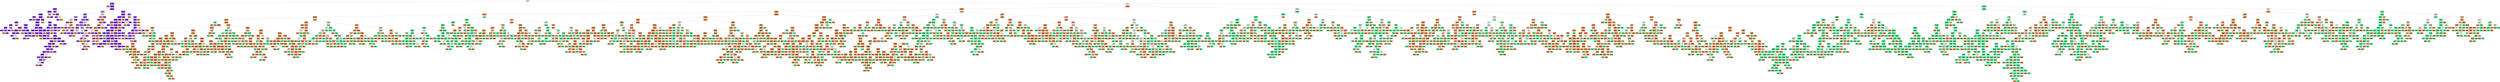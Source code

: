digraph Tree {
node [shape=box, style="filled", color="black", fontname="helvetica"] ;
edge [fontname="helvetica"] ;
0 [label="redshift <= 0.004\ngini = 0.667\nsamples = 120345\nvalue = [40115, 40115, 40115]\nclass = GALAXY", fillcolor="#ffffff"] ;
1 [label="redshift <= -0.004\ngini = 0.016\nsamples = 40443\nvalue = [327, 1, 40115]\nclass = STAR", fillcolor="#823be5"] ;
0 -> 1 [labeldistance=2.5, labelangle=45, headlabel="True"] ;
2 [label="gini = 0.0\nsamples = 4\nvalue = [4, 0, 0]\nclass = GALAXY", fillcolor="#e58139"] ;
1 -> 2 ;
3 [label="redshift <= -0.0\ngini = 0.016\nsamples = 40439\nvalue = [323, 1, 40115]\nclass = STAR", fillcolor="#823be5"] ;
1 -> 3 ;
4 [label="i <= 22.206\ngini = 0.002\nsamples = 25867\nvalue = [28, 0, 25839]\nclass = STAR", fillcolor="#8139e5"] ;
3 -> 4 ;
5 [label="g <= 27.124\ngini = 0.002\nsamples = 25846\nvalue = [25, 0, 25821]\nclass = STAR", fillcolor="#8139e5"] ;
4 -> 5 ;
6 [label="redshift <= -0.004\ngini = 0.002\nsamples = 25843\nvalue = [24, 0, 25819]\nclass = STAR", fillcolor="#8139e5"] ;
5 -> 6 ;
7 [label="redshift <= -0.004\ngini = 0.095\nsamples = 20\nvalue = [1, 0, 19]\nclass = STAR", fillcolor="#8843e6"] ;
6 -> 7 ;
8 [label="gini = 0.0\nsamples = 19\nvalue = [0, 0, 19]\nclass = STAR", fillcolor="#8139e5"] ;
7 -> 8 ;
9 [label="gini = 0.0\nsamples = 1\nvalue = [1, 0, 0]\nclass = GALAXY", fillcolor="#e58139"] ;
7 -> 9 ;
10 [label="z <= 21.509\ngini = 0.002\nsamples = 25823\nvalue = [23, 0, 25800]\nclass = STAR", fillcolor="#8139e5"] ;
6 -> 10 ;
11 [label="plate <= 806.5\ngini = 0.002\nsamples = 25272\nvalue = [19, 0, 25253]\nclass = STAR", fillcolor="#8139e5"] ;
10 -> 11 ;
12 [label="plate <= 803.5\ngini = 0.012\nsamples = 487\nvalue = [3, 0, 484]\nclass = STAR", fillcolor="#823ae5"] ;
11 -> 12 ;
13 [label="i <= 20.518\ngini = 0.008\nsamples = 486\nvalue = [2, 0, 484]\nclass = STAR", fillcolor="#823ae5"] ;
12 -> 13 ;
14 [label="alpha <= 357.66\ngini = 0.004\nsamples = 482\nvalue = [1, 0, 481]\nclass = STAR", fillcolor="#8139e5"] ;
13 -> 14 ;
15 [label="gini = 0.0\nsamples = 477\nvalue = [0, 0, 477]\nclass = STAR", fillcolor="#8139e5"] ;
14 -> 15 ;
16 [label="alpha <= 358.086\ngini = 0.32\nsamples = 5\nvalue = [1, 0, 4]\nclass = STAR", fillcolor="#a06aec"] ;
14 -> 16 ;
17 [label="gini = 0.0\nsamples = 1\nvalue = [1, 0, 0]\nclass = GALAXY", fillcolor="#e58139"] ;
16 -> 17 ;
18 [label="gini = 0.0\nsamples = 4\nvalue = [0, 0, 4]\nclass = STAR", fillcolor="#8139e5"] ;
16 -> 18 ;
19 [label="plate <= 697.5\ngini = 0.375\nsamples = 4\nvalue = [1, 0, 3]\nclass = STAR", fillcolor="#ab7bee"] ;
13 -> 19 ;
20 [label="gini = 0.0\nsamples = 3\nvalue = [0, 0, 3]\nclass = STAR", fillcolor="#8139e5"] ;
19 -> 20 ;
21 [label="gini = 0.0\nsamples = 1\nvalue = [1, 0, 0]\nclass = GALAXY", fillcolor="#e58139"] ;
19 -> 21 ;
22 [label="gini = 0.0\nsamples = 1\nvalue = [1, 0, 0]\nclass = GALAXY", fillcolor="#e58139"] ;
12 -> 22 ;
23 [label="redshift <= -0.0\ngini = 0.001\nsamples = 24785\nvalue = [16, 0, 24769]\nclass = STAR", fillcolor="#8139e5"] ;
11 -> 23 ;
24 [label="redshift <= -0.001\ngini = 0.0\nsamples = 13181\nvalue = [3, 0, 13178]\nclass = STAR", fillcolor="#8139e5"] ;
23 -> 24 ;
25 [label="redshift <= -0.001\ngini = 0.003\nsamples = 1354\nvalue = [2, 0, 1352]\nclass = STAR", fillcolor="#8139e5"] ;
24 -> 25 ;
26 [label="fiber_ID <= 43.5\ngini = 0.001\nsamples = 1353\nvalue = [1, 0, 1352]\nclass = STAR", fillcolor="#8139e5"] ;
25 -> 26 ;
27 [label="fiber_ID <= 42.5\ngini = 0.024\nsamples = 84\nvalue = [1, 0, 83]\nclass = STAR", fillcolor="#833be5"] ;
26 -> 27 ;
28 [label="gini = 0.0\nsamples = 82\nvalue = [0, 0, 82]\nclass = STAR", fillcolor="#8139e5"] ;
27 -> 28 ;
29 [label="delta <= 36.693\ngini = 0.5\nsamples = 2\nvalue = [1, 0, 1]\nclass = GALAXY", fillcolor="#ffffff"] ;
27 -> 29 ;
30 [label="gini = 0.0\nsamples = 1\nvalue = [0, 0, 1]\nclass = STAR", fillcolor="#8139e5"] ;
29 -> 30 ;
31 [label="gini = 0.0\nsamples = 1\nvalue = [1, 0, 0]\nclass = GALAXY", fillcolor="#e58139"] ;
29 -> 31 ;
32 [label="gini = 0.0\nsamples = 1269\nvalue = [0, 0, 1269]\nclass = STAR", fillcolor="#8139e5"] ;
26 -> 32 ;
33 [label="gini = 0.0\nsamples = 1\nvalue = [1, 0, 0]\nclass = GALAXY", fillcolor="#e58139"] ;
25 -> 33 ;
34 [label="g <= 22.185\ngini = 0.0\nsamples = 11827\nvalue = [1, 0, 11826]\nclass = STAR", fillcolor="#8139e5"] ;
24 -> 34 ;
35 [label="gini = 0.0\nsamples = 11295\nvalue = [0, 0, 11295]\nclass = STAR", fillcolor="#8139e5"] ;
34 -> 35 ;
36 [label="g <= 22.185\ngini = 0.004\nsamples = 532\nvalue = [1, 0, 531]\nclass = STAR", fillcolor="#8139e5"] ;
34 -> 36 ;
37 [label="gini = 0.0\nsamples = 1\nvalue = [1, 0, 0]\nclass = GALAXY", fillcolor="#e58139"] ;
36 -> 37 ;
38 [label="gini = 0.0\nsamples = 531\nvalue = [0, 0, 531]\nclass = STAR", fillcolor="#8139e5"] ;
36 -> 38 ;
39 [label="redshift <= -0.0\ngini = 0.002\nsamples = 11604\nvalue = [13, 0, 11591]\nclass = STAR", fillcolor="#8139e5"] ;
23 -> 39 ;
40 [label="delta <= 1.413\ngini = 0.017\nsamples = 239\nvalue = [2, 0, 237]\nclass = STAR", fillcolor="#823be5"] ;
39 -> 40 ;
41 [label="delta <= 1.105\ngini = 0.097\nsamples = 39\nvalue = [2, 0, 37]\nclass = STAR", fillcolor="#8844e6"] ;
40 -> 41 ;
42 [label="alpha <= 17.165\ngini = 0.051\nsamples = 38\nvalue = [1, 0, 37]\nclass = STAR", fillcolor="#843ee6"] ;
41 -> 42 ;
43 [label="alpha <= 16.585\ngini = 0.278\nsamples = 6\nvalue = [1, 0, 5]\nclass = STAR", fillcolor="#9a61ea"] ;
42 -> 43 ;
44 [label="gini = 0.0\nsamples = 5\nvalue = [0, 0, 5]\nclass = STAR", fillcolor="#8139e5"] ;
43 -> 44 ;
45 [label="gini = 0.0\nsamples = 1\nvalue = [1, 0, 0]\nclass = GALAXY", fillcolor="#e58139"] ;
43 -> 45 ;
46 [label="gini = 0.0\nsamples = 32\nvalue = [0, 0, 32]\nclass = STAR", fillcolor="#8139e5"] ;
42 -> 46 ;
47 [label="gini = 0.0\nsamples = 1\nvalue = [1, 0, 0]\nclass = GALAXY", fillcolor="#e58139"] ;
41 -> 47 ;
48 [label="gini = 0.0\nsamples = 200\nvalue = [0, 0, 200]\nclass = STAR", fillcolor="#8139e5"] ;
40 -> 48 ;
49 [label="z <= 18.602\ngini = 0.002\nsamples = 11365\nvalue = [11, 0, 11354]\nclass = STAR", fillcolor="#8139e5"] ;
39 -> 49 ;
50 [label="r <= 16.334\ngini = 0.001\nsamples = 6755\nvalue = [2, 0, 6753]\nclass = STAR", fillcolor="#8139e5"] ;
49 -> 50 ;
51 [label="r <= 16.334\ngini = 0.008\nsamples = 256\nvalue = [1, 0, 255]\nclass = STAR", fillcolor="#813ae5"] ;
50 -> 51 ;
52 [label="gini = 0.0\nsamples = 255\nvalue = [0, 0, 255]\nclass = STAR", fillcolor="#8139e5"] ;
51 -> 52 ;
53 [label="gini = 0.0\nsamples = 1\nvalue = [1, 0, 0]\nclass = GALAXY", fillcolor="#e58139"] ;
51 -> 53 ;
54 [label="delta <= 46.745\ngini = 0.0\nsamples = 6499\nvalue = [1, 0, 6498]\nclass = STAR", fillcolor="#8139e5"] ;
50 -> 54 ;
55 [label="gini = 0.0\nsamples = 5672\nvalue = [0, 0, 5672]\nclass = STAR", fillcolor="#8139e5"] ;
54 -> 55 ;
56 [label="delta <= 46.765\ngini = 0.002\nsamples = 827\nvalue = [1, 0, 826]\nclass = STAR", fillcolor="#8139e5"] ;
54 -> 56 ;
57 [label="gini = 0.0\nsamples = 1\nvalue = [1, 0, 0]\nclass = GALAXY", fillcolor="#e58139"] ;
56 -> 57 ;
58 [label="gini = 0.0\nsamples = 826\nvalue = [0, 0, 826]\nclass = STAR", fillcolor="#8139e5"] ;
56 -> 58 ;
59 [label="z <= 18.602\ngini = 0.004\nsamples = 4610\nvalue = [9, 0, 4601]\nclass = STAR", fillcolor="#8139e5"] ;
49 -> 59 ;
60 [label="gini = 0.0\nsamples = 1\nvalue = [1, 0, 0]\nclass = GALAXY", fillcolor="#e58139"] ;
59 -> 60 ;
61 [label="i <= 18.308\ngini = 0.003\nsamples = 4609\nvalue = [8, 0, 4601]\nclass = STAR", fillcolor="#8139e5"] ;
59 -> 61 ;
62 [label="u <= 23.964\ngini = 0.32\nsamples = 5\nvalue = [1, 0, 4]\nclass = STAR", fillcolor="#a06aec"] ;
61 -> 62 ;
63 [label="gini = 0.0\nsamples = 4\nvalue = [0, 0, 4]\nclass = STAR", fillcolor="#8139e5"] ;
62 -> 63 ;
64 [label="gini = 0.0\nsamples = 1\nvalue = [1, 0, 0]\nclass = GALAXY", fillcolor="#e58139"] ;
62 -> 64 ;
65 [label="delta <= 23.635\ngini = 0.003\nsamples = 4604\nvalue = [7, 0, 4597]\nclass = STAR", fillcolor="#8139e5"] ;
61 -> 65 ;
66 [label="delta <= 23.635\ngini = 0.007\nsamples = 1839\nvalue = [6, 0, 1833]\nclass = STAR", fillcolor="#813ae5"] ;
65 -> 66 ;
67 [label="delta <= 23.057\ngini = 0.005\nsamples = 1838\nvalue = [5, 0, 1833]\nclass = STAR", fillcolor="#813ae5"] ;
66 -> 67 ;
68 [label="cam_col <= 4.5\ngini = 0.004\nsamples = 1807\nvalue = [4, 0, 1803]\nclass = STAR", fillcolor="#8139e5"] ;
67 -> 68 ;
69 [label="gini = 0.0\nsamples = 1386\nvalue = [0, 0, 1386]\nclass = STAR", fillcolor="#8139e5"] ;
68 -> 69 ;
70 [label="redshift <= -0.0\ngini = 0.019\nsamples = 421\nvalue = [4, 0, 417]\nclass = STAR", fillcolor="#823be5"] ;
68 -> 70 ;
71 [label="field_ID <= 118.5\ngini = 0.014\nsamples = 413\nvalue = [3, 0, 410]\nclass = STAR", fillcolor="#823ae5"] ;
70 -> 71 ;
72 [label="field_ID <= 117.5\ngini = 0.043\nsamples = 138\nvalue = [3, 0, 135]\nclass = STAR", fillcolor="#843de6"] ;
71 -> 72 ;
73 [label="field_ID <= 106.5\ngini = 0.029\nsamples = 136\nvalue = [2, 0, 134]\nclass = STAR", fillcolor="#833ce5"] ;
72 -> 73 ;
74 [label="gini = 0.0\nsamples = 115\nvalue = [0, 0, 115]\nclass = STAR", fillcolor="#8139e5"] ;
73 -> 74 ;
75 [label="alpha <= 340.235\ngini = 0.172\nsamples = 21\nvalue = [2, 0, 19]\nclass = STAR", fillcolor="#8e4ee8"] ;
73 -> 75 ;
76 [label="field_ID <= 107.5\ngini = 0.095\nsamples = 20\nvalue = [1, 0, 19]\nclass = STAR", fillcolor="#8843e6"] ;
75 -> 76 ;
77 [label="cam_col <= 5.5\ngini = 0.5\nsamples = 2\nvalue = [1, 0, 1]\nclass = GALAXY", fillcolor="#ffffff"] ;
76 -> 77 ;
78 [label="gini = 0.0\nsamples = 1\nvalue = [1, 0, 0]\nclass = GALAXY", fillcolor="#e58139"] ;
77 -> 78 ;
79 [label="gini = 0.0\nsamples = 1\nvalue = [0, 0, 1]\nclass = STAR", fillcolor="#8139e5"] ;
77 -> 79 ;
80 [label="gini = 0.0\nsamples = 18\nvalue = [0, 0, 18]\nclass = STAR", fillcolor="#8139e5"] ;
76 -> 80 ;
81 [label="gini = 0.0\nsamples = 1\nvalue = [1, 0, 0]\nclass = GALAXY", fillcolor="#e58139"] ;
75 -> 81 ;
82 [label="fiber_ID <= 397.0\ngini = 0.5\nsamples = 2\nvalue = [1, 0, 1]\nclass = GALAXY", fillcolor="#ffffff"] ;
72 -> 82 ;
83 [label="gini = 0.0\nsamples = 1\nvalue = [0, 0, 1]\nclass = STAR", fillcolor="#8139e5"] ;
82 -> 83 ;
84 [label="gini = 0.0\nsamples = 1\nvalue = [1, 0, 0]\nclass = GALAXY", fillcolor="#e58139"] ;
82 -> 84 ;
85 [label="gini = 0.0\nsamples = 275\nvalue = [0, 0, 275]\nclass = STAR", fillcolor="#8139e5"] ;
71 -> 85 ;
86 [label="alpha <= 85.056\ngini = 0.219\nsamples = 8\nvalue = [1, 0, 7]\nclass = STAR", fillcolor="#9355e9"] ;
70 -> 86 ;
87 [label="gini = 0.0\nsamples = 1\nvalue = [1, 0, 0]\nclass = GALAXY", fillcolor="#e58139"] ;
86 -> 87 ;
88 [label="gini = 0.0\nsamples = 7\nvalue = [0, 0, 7]\nclass = STAR", fillcolor="#8139e5"] ;
86 -> 88 ;
89 [label="delta <= 23.065\ngini = 0.062\nsamples = 31\nvalue = [1, 0, 30]\nclass = STAR", fillcolor="#8540e6"] ;
67 -> 89 ;
90 [label="gini = 0.0\nsamples = 1\nvalue = [1, 0, 0]\nclass = GALAXY", fillcolor="#e58139"] ;
89 -> 90 ;
91 [label="gini = 0.0\nsamples = 30\nvalue = [0, 0, 30]\nclass = STAR", fillcolor="#8139e5"] ;
89 -> 91 ;
92 [label="gini = 0.0\nsamples = 1\nvalue = [1, 0, 0]\nclass = GALAXY", fillcolor="#e58139"] ;
66 -> 92 ;
93 [label="delta <= 54.722\ngini = 0.001\nsamples = 2765\nvalue = [1, 0, 2764]\nclass = STAR", fillcolor="#8139e5"] ;
65 -> 93 ;
94 [label="gini = 0.0\nsamples = 2546\nvalue = [0, 0, 2546]\nclass = STAR", fillcolor="#8139e5"] ;
93 -> 94 ;
95 [label="delta <= 54.785\ngini = 0.009\nsamples = 219\nvalue = [1, 0, 218]\nclass = STAR", fillcolor="#823ae5"] ;
93 -> 95 ;
96 [label="gini = 0.0\nsamples = 1\nvalue = [1, 0, 0]\nclass = GALAXY", fillcolor="#e58139"] ;
95 -> 96 ;
97 [label="gini = 0.0\nsamples = 218\nvalue = [0, 0, 218]\nclass = STAR", fillcolor="#8139e5"] ;
95 -> 97 ;
98 [label="z <= 21.51\ngini = 0.014\nsamples = 551\nvalue = [4, 0, 547]\nclass = STAR", fillcolor="#823ae5"] ;
10 -> 98 ;
99 [label="gini = 0.0\nsamples = 1\nvalue = [1, 0, 0]\nclass = GALAXY", fillcolor="#e58139"] ;
98 -> 99 ;
100 [label="u <= 21.981\ngini = 0.011\nsamples = 550\nvalue = [3, 0, 547]\nclass = STAR", fillcolor="#823ae5"] ;
98 -> 100 ;
101 [label="u <= 21.97\ngini = 0.089\nsamples = 43\nvalue = [2, 0, 41]\nclass = STAR", fillcolor="#8743e6"] ;
100 -> 101 ;
102 [label="g <= 21.603\ngini = 0.046\nsamples = 42\nvalue = [1, 0, 41]\nclass = STAR", fillcolor="#843ee6"] ;
101 -> 102 ;
103 [label="gini = 0.0\nsamples = 39\nvalue = [0, 0, 39]\nclass = STAR", fillcolor="#8139e5"] ;
102 -> 103 ;
104 [label="MJD <= 57065.5\ngini = 0.444\nsamples = 3\nvalue = [1, 0, 2]\nclass = STAR", fillcolor="#c09cf2"] ;
102 -> 104 ;
105 [label="gini = 0.0\nsamples = 1\nvalue = [1, 0, 0]\nclass = GALAXY", fillcolor="#e58139"] ;
104 -> 105 ;
106 [label="gini = 0.0\nsamples = 2\nvalue = [0, 0, 2]\nclass = STAR", fillcolor="#8139e5"] ;
104 -> 106 ;
107 [label="gini = 0.0\nsamples = 1\nvalue = [1, 0, 0]\nclass = GALAXY", fillcolor="#e58139"] ;
101 -> 107 ;
108 [label="r <= 20.341\ngini = 0.004\nsamples = 507\nvalue = [1, 0, 506]\nclass = STAR", fillcolor="#8139e5"] ;
100 -> 108 ;
109 [label="r <= 20.301\ngini = 0.059\nsamples = 33\nvalue = [1, 0, 32]\nclass = STAR", fillcolor="#853fe6"] ;
108 -> 109 ;
110 [label="gini = 0.0\nsamples = 32\nvalue = [0, 0, 32]\nclass = STAR", fillcolor="#8139e5"] ;
109 -> 110 ;
111 [label="gini = 0.0\nsamples = 1\nvalue = [1, 0, 0]\nclass = GALAXY", fillcolor="#e58139"] ;
109 -> 111 ;
112 [label="gini = 0.0\nsamples = 474\nvalue = [0, 0, 474]\nclass = STAR", fillcolor="#8139e5"] ;
108 -> 112 ;
113 [label="g <= 27.667\ngini = 0.444\nsamples = 3\nvalue = [1, 0, 2]\nclass = STAR", fillcolor="#c09cf2"] ;
5 -> 113 ;
114 [label="gini = 0.0\nsamples = 1\nvalue = [1, 0, 0]\nclass = GALAXY", fillcolor="#e58139"] ;
113 -> 114 ;
115 [label="gini = 0.0\nsamples = 2\nvalue = [0, 0, 2]\nclass = STAR", fillcolor="#8139e5"] ;
113 -> 115 ;
116 [label="i <= 22.222\ngini = 0.245\nsamples = 21\nvalue = [3, 0, 18]\nclass = STAR", fillcolor="#965ae9"] ;
4 -> 116 ;
117 [label="gini = 0.0\nsamples = 2\nvalue = [2, 0, 0]\nclass = GALAXY", fillcolor="#e58139"] ;
116 -> 117 ;
118 [label="plate <= 9255.5\ngini = 0.1\nsamples = 19\nvalue = [1, 0, 18]\nclass = STAR", fillcolor="#8844e6"] ;
116 -> 118 ;
119 [label="gini = 0.0\nsamples = 17\nvalue = [0, 0, 17]\nclass = STAR", fillcolor="#8139e5"] ;
118 -> 119 ;
120 [label="g <= 22.053\ngini = 0.5\nsamples = 2\nvalue = [1, 0, 1]\nclass = GALAXY", fillcolor="#ffffff"] ;
118 -> 120 ;
121 [label="gini = 0.0\nsamples = 1\nvalue = [0, 0, 1]\nclass = STAR", fillcolor="#8139e5"] ;
120 -> 121 ;
122 [label="gini = 0.0\nsamples = 1\nvalue = [1, 0, 0]\nclass = GALAXY", fillcolor="#e58139"] ;
120 -> 122 ;
123 [label="redshift <= 0.0\ngini = 0.04\nsamples = 14572\nvalue = [295, 1, 14276]\nclass = STAR", fillcolor="#843de6"] ;
3 -> 123 ;
124 [label="MJD <= 56081.5\ngini = 0.432\nsamples = 838\nvalue = [265, 0, 573]\nclass = STAR", fillcolor="#bb95f1"] ;
123 -> 124 ;
125 [label="fiber_ID <= 287.5\ngini = 0.297\nsamples = 545\nvalue = [99, 0, 446]\nclass = STAR", fillcolor="#9d65eb"] ;
124 -> 125 ;
126 [label="redshift <= 0.0\ngini = 0.402\nsamples = 208\nvalue = [58, 0, 150]\nclass = STAR", fillcolor="#b286ef"] ;
125 -> 126 ;
127 [label="redshift <= -0.0\ngini = 0.489\nsamples = 101\nvalue = [58, 0, 43]\nclass = GALAXY", fillcolor="#f8decc"] ;
126 -> 127 ;
128 [label="gini = 0.0\nsamples = 40\nvalue = [0, 0, 40]\nclass = STAR", fillcolor="#8139e5"] ;
127 -> 128 ;
129 [label="delta <= -9.854\ngini = 0.094\nsamples = 61\nvalue = [58, 0, 3]\nclass = GALAXY", fillcolor="#e68843"] ;
127 -> 129 ;
130 [label="z <= 17.293\ngini = 0.5\nsamples = 2\nvalue = [1, 0, 1]\nclass = GALAXY", fillcolor="#ffffff"] ;
129 -> 130 ;
131 [label="gini = 0.0\nsamples = 1\nvalue = [1, 0, 0]\nclass = GALAXY", fillcolor="#e58139"] ;
130 -> 131 ;
132 [label="gini = 0.0\nsamples = 1\nvalue = [0, 0, 1]\nclass = STAR", fillcolor="#8139e5"] ;
130 -> 132 ;
133 [label="MJD <= 53045.5\ngini = 0.065\nsamples = 59\nvalue = [57, 0, 2]\nclass = GALAXY", fillcolor="#e68540"] ;
129 -> 133 ;
134 [label="plate <= 1364.5\ngini = 0.245\nsamples = 14\nvalue = [12, 0, 2]\nclass = GALAXY", fillcolor="#e9965a"] ;
133 -> 134 ;
135 [label="gini = 0.0\nsamples = 11\nvalue = [11, 0, 0]\nclass = GALAXY", fillcolor="#e58139"] ;
134 -> 135 ;
136 [label="u <= 21.417\ngini = 0.444\nsamples = 3\nvalue = [1, 0, 2]\nclass = STAR", fillcolor="#c09cf2"] ;
134 -> 136 ;
137 [label="gini = 0.0\nsamples = 1\nvalue = [1, 0, 0]\nclass = GALAXY", fillcolor="#e58139"] ;
136 -> 137 ;
138 [label="gini = 0.0\nsamples = 2\nvalue = [0, 0, 2]\nclass = STAR", fillcolor="#8139e5"] ;
136 -> 138 ;
139 [label="gini = 0.0\nsamples = 45\nvalue = [45, 0, 0]\nclass = GALAXY", fillcolor="#e58139"] ;
133 -> 139 ;
140 [label="gini = 0.0\nsamples = 107\nvalue = [0, 0, 107]\nclass = STAR", fillcolor="#8139e5"] ;
126 -> 140 ;
141 [label="redshift <= 0.0\ngini = 0.214\nsamples = 337\nvalue = [41, 0, 296]\nclass = STAR", fillcolor="#9254e9"] ;
125 -> 141 ;
142 [label="plate <= 4680.0\ngini = 0.314\nsamples = 210\nvalue = [41, 0, 169]\nclass = STAR", fillcolor="#a069eb"] ;
141 -> 142 ;
143 [label="redshift <= -0.0\ngini = 0.231\nsamples = 180\nvalue = [24, 0, 156]\nclass = STAR", fillcolor="#9457e9"] ;
142 -> 143 ;
144 [label="gini = 0.0\nsamples = 58\nvalue = [0, 0, 58]\nclass = STAR", fillcolor="#8139e5"] ;
143 -> 144 ;
145 [label="alpha <= 154.25\ngini = 0.316\nsamples = 122\nvalue = [24, 0, 98]\nclass = STAR", fillcolor="#a069eb"] ;
143 -> 145 ;
146 [label="fiber_ID <= 697.5\ngini = 0.131\nsamples = 57\nvalue = [4, 0, 53]\nclass = STAR", fillcolor="#8b48e7"] ;
145 -> 146 ;
147 [label="cam_col <= 5.5\ngini = 0.038\nsamples = 52\nvalue = [1, 0, 51]\nclass = STAR", fillcolor="#833de6"] ;
146 -> 147 ;
148 [label="gini = 0.0\nsamples = 45\nvalue = [0, 0, 45]\nclass = STAR", fillcolor="#8139e5"] ;
147 -> 148 ;
149 [label="u <= 21.623\ngini = 0.245\nsamples = 7\nvalue = [1, 0, 6]\nclass = STAR", fillcolor="#965ae9"] ;
147 -> 149 ;
150 [label="gini = 0.0\nsamples = 6\nvalue = [0, 0, 6]\nclass = STAR", fillcolor="#8139e5"] ;
149 -> 150 ;
151 [label="gini = 0.0\nsamples = 1\nvalue = [1, 0, 0]\nclass = GALAXY", fillcolor="#e58139"] ;
149 -> 151 ;
152 [label="alpha <= 121.231\ngini = 0.48\nsamples = 5\nvalue = [3, 0, 2]\nclass = GALAXY", fillcolor="#f6d5bd"] ;
146 -> 152 ;
153 [label="gini = 0.0\nsamples = 3\nvalue = [3, 0, 0]\nclass = GALAXY", fillcolor="#e58139"] ;
152 -> 153 ;
154 [label="gini = 0.0\nsamples = 2\nvalue = [0, 0, 2]\nclass = STAR", fillcolor="#8139e5"] ;
152 -> 154 ;
155 [label="redshift <= 0.0\ngini = 0.426\nsamples = 65\nvalue = [20, 0, 45]\nclass = STAR", fillcolor="#b991f1"] ;
145 -> 155 ;
156 [label="redshift <= -0.0\ngini = 0.5\nsamples = 40\nvalue = [20, 0, 20]\nclass = GALAXY", fillcolor="#ffffff"] ;
155 -> 156 ;
157 [label="gini = 0.0\nsamples = 5\nvalue = [0, 0, 5]\nclass = STAR", fillcolor="#8139e5"] ;
156 -> 157 ;
158 [label="g <= 22.076\ngini = 0.49\nsamples = 35\nvalue = [20, 0, 15]\nclass = GALAXY", fillcolor="#f8e0ce"] ;
156 -> 158 ;
159 [label="fiber_ID <= 350.5\ngini = 0.469\nsamples = 32\nvalue = [20, 0, 12]\nclass = GALAXY", fillcolor="#f5cdb0"] ;
158 -> 159 ;
160 [label="field_ID <= 204.5\ngini = 0.32\nsamples = 5\nvalue = [1, 0, 4]\nclass = STAR", fillcolor="#a06aec"] ;
159 -> 160 ;
161 [label="gini = 0.0\nsamples = 4\nvalue = [0, 0, 4]\nclass = STAR", fillcolor="#8139e5"] ;
160 -> 161 ;
162 [label="gini = 0.0\nsamples = 1\nvalue = [1, 0, 0]\nclass = GALAXY", fillcolor="#e58139"] ;
160 -> 162 ;
163 [label="redshift <= 0.0\ngini = 0.417\nsamples = 27\nvalue = [19, 0, 8]\nclass = GALAXY", fillcolor="#f0b68c"] ;
159 -> 163 ;
164 [label="field_ID <= 291.0\ngini = 0.236\nsamples = 22\nvalue = [19, 0, 3]\nclass = GALAXY", fillcolor="#e99558"] ;
163 -> 164 ;
165 [label="gini = 0.0\nsamples = 16\nvalue = [16, 0, 0]\nclass = GALAXY", fillcolor="#e58139"] ;
164 -> 165 ;
166 [label="z <= 18.129\ngini = 0.5\nsamples = 6\nvalue = [3, 0, 3]\nclass = GALAXY", fillcolor="#ffffff"] ;
164 -> 166 ;
167 [label="delta <= 25.158\ngini = 0.375\nsamples = 4\nvalue = [1, 0, 3]\nclass = STAR", fillcolor="#ab7bee"] ;
166 -> 167 ;
168 [label="gini = 0.0\nsamples = 3\nvalue = [0, 0, 3]\nclass = STAR", fillcolor="#8139e5"] ;
167 -> 168 ;
169 [label="gini = 0.0\nsamples = 1\nvalue = [1, 0, 0]\nclass = GALAXY", fillcolor="#e58139"] ;
167 -> 169 ;
170 [label="gini = 0.0\nsamples = 2\nvalue = [2, 0, 0]\nclass = GALAXY", fillcolor="#e58139"] ;
166 -> 170 ;
171 [label="gini = 0.0\nsamples = 5\nvalue = [0, 0, 5]\nclass = STAR", fillcolor="#8139e5"] ;
163 -> 171 ;
172 [label="gini = 0.0\nsamples = 3\nvalue = [0, 0, 3]\nclass = STAR", fillcolor="#8139e5"] ;
158 -> 172 ;
173 [label="gini = 0.0\nsamples = 25\nvalue = [0, 0, 25]\nclass = STAR", fillcolor="#8139e5"] ;
155 -> 173 ;
174 [label="redshift <= -0.0\ngini = 0.491\nsamples = 30\nvalue = [17, 0, 13]\nclass = GALAXY", fillcolor="#f9e1d0"] ;
142 -> 174 ;
175 [label="gini = 0.0\nsamples = 9\nvalue = [0, 0, 9]\nclass = STAR", fillcolor="#8139e5"] ;
174 -> 175 ;
176 [label="redshift <= 0.0\ngini = 0.308\nsamples = 21\nvalue = [17, 0, 4]\nclass = GALAXY", fillcolor="#eb9f68"] ;
174 -> 176 ;
177 [label="gini = 0.0\nsamples = 17\nvalue = [17, 0, 0]\nclass = GALAXY", fillcolor="#e58139"] ;
176 -> 177 ;
178 [label="gini = 0.0\nsamples = 4\nvalue = [0, 0, 4]\nclass = STAR", fillcolor="#8139e5"] ;
176 -> 178 ;
179 [label="gini = 0.0\nsamples = 127\nvalue = [0, 0, 127]\nclass = STAR", fillcolor="#8139e5"] ;
141 -> 179 ;
180 [label="redshift <= 0.0\ngini = 0.491\nsamples = 293\nvalue = [166, 0, 127]\nclass = GALAXY", fillcolor="#f9e1d0"] ;
124 -> 180 ;
181 [label="redshift <= -0.0\ngini = 0.298\nsamples = 203\nvalue = [166, 0, 37]\nclass = GALAXY", fillcolor="#eb9d65"] ;
180 -> 181 ;
182 [label="gini = 0.0\nsamples = 25\nvalue = [0, 0, 25]\nclass = STAR", fillcolor="#8139e5"] ;
181 -> 182 ;
183 [label="delta <= 58.463\ngini = 0.126\nsamples = 178\nvalue = [166, 0, 12]\nclass = GALAXY", fillcolor="#e78a47"] ;
181 -> 183 ;
184 [label="plate <= 10915.0\ngini = 0.117\nsamples = 177\nvalue = [166, 0, 11]\nclass = GALAXY", fillcolor="#e78946"] ;
183 -> 184 ;
185 [label="redshift <= 0.0\ngini = 0.099\nsamples = 173\nvalue = [164, 0, 9]\nclass = GALAXY", fillcolor="#e68844"] ;
184 -> 185 ;
186 [label="z <= 17.013\ngini = 0.079\nsamples = 171\nvalue = [164, 0, 7]\nclass = GALAXY", fillcolor="#e68641"] ;
185 -> 186 ;
187 [label="fiber_ID <= 588.0\ngini = 0.5\nsamples = 4\nvalue = [2, 0, 2]\nclass = GALAXY", fillcolor="#ffffff"] ;
186 -> 187 ;
188 [label="gini = 0.0\nsamples = 2\nvalue = [2, 0, 0]\nclass = GALAXY", fillcolor="#e58139"] ;
187 -> 188 ;
189 [label="gini = 0.0\nsamples = 2\nvalue = [0, 0, 2]\nclass = STAR", fillcolor="#8139e5"] ;
187 -> 189 ;
190 [label="redshift <= -0.0\ngini = 0.058\nsamples = 167\nvalue = [162, 0, 5]\nclass = GALAXY", fillcolor="#e6853f"] ;
186 -> 190 ;
191 [label="gini = 0.0\nsamples = 3\nvalue = [0, 0, 3]\nclass = STAR", fillcolor="#8139e5"] ;
190 -> 191 ;
192 [label="delta <= 50.668\ngini = 0.024\nsamples = 164\nvalue = [162, 0, 2]\nclass = GALAXY", fillcolor="#e5833b"] ;
190 -> 192 ;
193 [label="gini = 0.0\nsamples = 145\nvalue = [145, 0, 0]\nclass = GALAXY", fillcolor="#e58139"] ;
192 -> 193 ;
194 [label="delta <= 50.963\ngini = 0.188\nsamples = 19\nvalue = [17, 0, 2]\nclass = GALAXY", fillcolor="#e89050"] ;
192 -> 194 ;
195 [label="gini = 0.0\nsamples = 1\nvalue = [0, 0, 1]\nclass = STAR", fillcolor="#8139e5"] ;
194 -> 195 ;
196 [label="z <= 20.245\ngini = 0.105\nsamples = 18\nvalue = [17, 0, 1]\nclass = GALAXY", fillcolor="#e78845"] ;
194 -> 196 ;
197 [label="gini = 0.0\nsamples = 14\nvalue = [14, 0, 0]\nclass = GALAXY", fillcolor="#e58139"] ;
196 -> 197 ;
198 [label="field_ID <= 138.0\ngini = 0.375\nsamples = 4\nvalue = [3, 0, 1]\nclass = GALAXY", fillcolor="#eeab7b"] ;
196 -> 198 ;
199 [label="gini = 0.0\nsamples = 1\nvalue = [0, 0, 1]\nclass = STAR", fillcolor="#8139e5"] ;
198 -> 199 ;
200 [label="gini = 0.0\nsamples = 3\nvalue = [3, 0, 0]\nclass = GALAXY", fillcolor="#e58139"] ;
198 -> 200 ;
201 [label="gini = 0.0\nsamples = 2\nvalue = [0, 0, 2]\nclass = STAR", fillcolor="#8139e5"] ;
185 -> 201 ;
202 [label="cam_col <= 4.0\ngini = 0.5\nsamples = 4\nvalue = [2, 0, 2]\nclass = GALAXY", fillcolor="#ffffff"] ;
184 -> 202 ;
203 [label="gini = 0.0\nsamples = 2\nvalue = [2, 0, 0]\nclass = GALAXY", fillcolor="#e58139"] ;
202 -> 203 ;
204 [label="gini = 0.0\nsamples = 2\nvalue = [0, 0, 2]\nclass = STAR", fillcolor="#8139e5"] ;
202 -> 204 ;
205 [label="gini = 0.0\nsamples = 1\nvalue = [0, 0, 1]\nclass = STAR", fillcolor="#8139e5"] ;
183 -> 205 ;
206 [label="gini = 0.0\nsamples = 90\nvalue = [0, 0, 90]\nclass = STAR", fillcolor="#8139e5"] ;
180 -> 206 ;
207 [label="redshift <= 0.002\ngini = 0.005\nsamples = 13734\nvalue = [30, 1, 13703]\nclass = STAR", fillcolor="#8139e5"] ;
123 -> 207 ;
208 [label="i <= 22.083\ngini = 0.002\nsamples = 13637\nvalue = [16, 1, 13620]\nclass = STAR", fillcolor="#8139e5"] ;
207 -> 208 ;
209 [label="g <= 25.114\ngini = 0.002\nsamples = 13598\nvalue = [14, 1, 13583]\nclass = STAR", fillcolor="#8139e5"] ;
208 -> 209 ;
210 [label="z <= 15.3\ngini = 0.002\nsamples = 13585\nvalue = [13, 1, 13571]\nclass = STAR", fillcolor="#8139e5"] ;
209 -> 210 ;
211 [label="z <= 15.291\ngini = 0.111\nsamples = 17\nvalue = [1, 0, 16]\nclass = STAR", fillcolor="#8945e7"] ;
210 -> 211 ;
212 [label="gini = 0.0\nsamples = 16\nvalue = [0, 0, 16]\nclass = STAR", fillcolor="#8139e5"] ;
211 -> 212 ;
213 [label="gini = 0.0\nsamples = 1\nvalue = [1, 0, 0]\nclass = GALAXY", fillcolor="#e58139"] ;
211 -> 213 ;
214 [label="r <= 22.693\ngini = 0.002\nsamples = 13568\nvalue = [12, 1, 13555]\nclass = STAR", fillcolor="#8139e5"] ;
210 -> 214 ;
215 [label="redshift <= 0.001\ngini = 0.002\nsamples = 13539\nvalue = [11, 1, 13527]\nclass = STAR", fillcolor="#8139e5"] ;
214 -> 215 ;
216 [label="i <= 21.636\ngini = 0.001\nsamples = 13172\nvalue = [8, 1, 13163]\nclass = STAR", fillcolor="#8139e5"] ;
215 -> 216 ;
217 [label="z <= 15.708\ngini = 0.001\nsamples = 13004\nvalue = [6, 1, 12997]\nclass = STAR", fillcolor="#8139e5"] ;
216 -> 217 ;
218 [label="z <= 15.706\ngini = 0.022\nsamples = 89\nvalue = [0, 1, 88]\nclass = STAR", fillcolor="#823be5"] ;
217 -> 218 ;
219 [label="gini = 0.0\nsamples = 88\nvalue = [0, 0, 88]\nclass = STAR", fillcolor="#8139e5"] ;
218 -> 219 ;
220 [label="gini = 0.0\nsamples = 1\nvalue = [0, 1, 0]\nclass = QSO", fillcolor="#39e581"] ;
218 -> 220 ;
221 [label="z <= 15.932\ngini = 0.001\nsamples = 12915\nvalue = [6, 0, 12909]\nclass = STAR", fillcolor="#8139e5"] ;
217 -> 221 ;
222 [label="z <= 15.931\ngini = 0.011\nsamples = 179\nvalue = [1, 0, 178]\nclass = STAR", fillcolor="#823ae5"] ;
221 -> 222 ;
223 [label="gini = 0.0\nsamples = 178\nvalue = [0, 0, 178]\nclass = STAR", fillcolor="#8139e5"] ;
222 -> 223 ;
224 [label="gini = 0.0\nsamples = 1\nvalue = [1, 0, 0]\nclass = GALAXY", fillcolor="#e58139"] ;
222 -> 224 ;
225 [label="i <= 20.12\ngini = 0.001\nsamples = 12736\nvalue = [5, 0, 12731]\nclass = STAR", fillcolor="#8139e5"] ;
221 -> 225 ;
226 [label="alpha <= 260.969\ngini = 0.0\nsamples = 10146\nvalue = [2, 0, 10144]\nclass = STAR", fillcolor="#8139e5"] ;
225 -> 226 ;
227 [label="delta <= -1.156\ngini = 0.0\nsamples = 9554\nvalue = [1, 0, 9553]\nclass = STAR", fillcolor="#8139e5"] ;
226 -> 227 ;
228 [label="delta <= -1.157\ngini = 0.003\nsamples = 723\nvalue = [1, 0, 722]\nclass = STAR", fillcolor="#8139e5"] ;
227 -> 228 ;
229 [label="gini = 0.0\nsamples = 722\nvalue = [0, 0, 722]\nclass = STAR", fillcolor="#8139e5"] ;
228 -> 229 ;
230 [label="gini = 0.0\nsamples = 1\nvalue = [1, 0, 0]\nclass = GALAXY", fillcolor="#e58139"] ;
228 -> 230 ;
231 [label="gini = 0.0\nsamples = 8831\nvalue = [0, 0, 8831]\nclass = STAR", fillcolor="#8139e5"] ;
227 -> 231 ;
232 [label="alpha <= 261.348\ngini = 0.003\nsamples = 592\nvalue = [1, 0, 591]\nclass = STAR", fillcolor="#8139e5"] ;
226 -> 232 ;
233 [label="gini = 0.0\nsamples = 1\nvalue = [1, 0, 0]\nclass = GALAXY", fillcolor="#e58139"] ;
232 -> 233 ;
234 [label="gini = 0.0\nsamples = 591\nvalue = [0, 0, 591]\nclass = STAR", fillcolor="#8139e5"] ;
232 -> 234 ;
235 [label="i <= 20.12\ngini = 0.002\nsamples = 2590\nvalue = [3, 0, 2587]\nclass = STAR", fillcolor="#8139e5"] ;
225 -> 235 ;
236 [label="gini = 0.0\nsamples = 1\nvalue = [1, 0, 0]\nclass = GALAXY", fillcolor="#e58139"] ;
235 -> 236 ;
237 [label="MJD <= 54561.5\ngini = 0.002\nsamples = 2589\nvalue = [2, 0, 2587]\nclass = STAR", fillcolor="#8139e5"] ;
235 -> 237 ;
238 [label="plate <= 2916.0\ngini = 0.018\nsamples = 109\nvalue = [1, 0, 108]\nclass = STAR", fillcolor="#823be5"] ;
237 -> 238 ;
239 [label="gini = 0.0\nsamples = 108\nvalue = [0, 0, 108]\nclass = STAR", fillcolor="#8139e5"] ;
238 -> 239 ;
240 [label="gini = 0.0\nsamples = 1\nvalue = [1, 0, 0]\nclass = GALAXY", fillcolor="#e58139"] ;
238 -> 240 ;
241 [label="g <= 21.006\ngini = 0.001\nsamples = 2480\nvalue = [1, 0, 2479]\nclass = STAR", fillcolor="#8139e5"] ;
237 -> 241 ;
242 [label="g <= 21.005\ngini = 0.004\nsamples = 515\nvalue = [1, 0, 514]\nclass = STAR", fillcolor="#8139e5"] ;
241 -> 242 ;
243 [label="gini = 0.0\nsamples = 514\nvalue = [0, 0, 514]\nclass = STAR", fillcolor="#8139e5"] ;
242 -> 243 ;
244 [label="gini = 0.0\nsamples = 1\nvalue = [1, 0, 0]\nclass = GALAXY", fillcolor="#e58139"] ;
242 -> 244 ;
245 [label="gini = 0.0\nsamples = 1965\nvalue = [0, 0, 1965]\nclass = STAR", fillcolor="#8139e5"] ;
241 -> 245 ;
246 [label="i <= 21.637\ngini = 0.024\nsamples = 168\nvalue = [2, 0, 166]\nclass = STAR", fillcolor="#833be5"] ;
216 -> 246 ;
247 [label="gini = 0.0\nsamples = 1\nvalue = [1, 0, 0]\nclass = GALAXY", fillcolor="#e58139"] ;
246 -> 247 ;
248 [label="alpha <= 16.034\ngini = 0.012\nsamples = 167\nvalue = [1, 0, 166]\nclass = STAR", fillcolor="#823ae5"] ;
246 -> 248 ;
249 [label="alpha <= 10.626\ngini = 0.278\nsamples = 6\nvalue = [1, 0, 5]\nclass = STAR", fillcolor="#9a61ea"] ;
248 -> 249 ;
250 [label="gini = 0.0\nsamples = 5\nvalue = [0, 0, 5]\nclass = STAR", fillcolor="#8139e5"] ;
249 -> 250 ;
251 [label="gini = 0.0\nsamples = 1\nvalue = [1, 0, 0]\nclass = GALAXY", fillcolor="#e58139"] ;
249 -> 251 ;
252 [label="gini = 0.0\nsamples = 161\nvalue = [0, 0, 161]\nclass = STAR", fillcolor="#8139e5"] ;
248 -> 252 ;
253 [label="redshift <= 0.001\ngini = 0.016\nsamples = 367\nvalue = [3, 0, 364]\nclass = STAR", fillcolor="#823be5"] ;
215 -> 253 ;
254 [label="gini = 0.0\nsamples = 1\nvalue = [1, 0, 0]\nclass = GALAXY", fillcolor="#e58139"] ;
253 -> 254 ;
255 [label="u <= 24.237\ngini = 0.011\nsamples = 366\nvalue = [2, 0, 364]\nclass = STAR", fillcolor="#823ae5"] ;
253 -> 255 ;
256 [label="gini = 0.0\nsamples = 344\nvalue = [0, 0, 344]\nclass = STAR", fillcolor="#8139e5"] ;
255 -> 256 ;
257 [label="delta <= 37.579\ngini = 0.165\nsamples = 22\nvalue = [2, 0, 20]\nclass = STAR", fillcolor="#8e4de8"] ;
255 -> 257 ;
258 [label="gini = 0.0\nsamples = 19\nvalue = [0, 0, 19]\nclass = STAR", fillcolor="#8139e5"] ;
257 -> 258 ;
259 [label="g <= 22.944\ngini = 0.444\nsamples = 3\nvalue = [2, 0, 1]\nclass = GALAXY", fillcolor="#f2c09c"] ;
257 -> 259 ;
260 [label="gini = 0.0\nsamples = 2\nvalue = [2, 0, 0]\nclass = GALAXY", fillcolor="#e58139"] ;
259 -> 260 ;
261 [label="gini = 0.0\nsamples = 1\nvalue = [0, 0, 1]\nclass = STAR", fillcolor="#8139e5"] ;
259 -> 261 ;
262 [label="r <= 22.705\ngini = 0.067\nsamples = 29\nvalue = [1, 0, 28]\nclass = STAR", fillcolor="#8640e6"] ;
214 -> 262 ;
263 [label="gini = 0.0\nsamples = 1\nvalue = [1, 0, 0]\nclass = GALAXY", fillcolor="#e58139"] ;
262 -> 263 ;
264 [label="gini = 0.0\nsamples = 28\nvalue = [0, 0, 28]\nclass = STAR", fillcolor="#8139e5"] ;
262 -> 264 ;
265 [label="g <= 25.115\ngini = 0.142\nsamples = 13\nvalue = [1, 0, 12]\nclass = STAR", fillcolor="#8c49e7"] ;
209 -> 265 ;
266 [label="gini = 0.0\nsamples = 1\nvalue = [1, 0, 0]\nclass = GALAXY", fillcolor="#e58139"] ;
265 -> 266 ;
267 [label="gini = 0.0\nsamples = 12\nvalue = [0, 0, 12]\nclass = STAR", fillcolor="#8139e5"] ;
265 -> 267 ;
268 [label="i <= 22.085\ngini = 0.097\nsamples = 39\nvalue = [2, 0, 37]\nclass = STAR", fillcolor="#8844e6"] ;
208 -> 268 ;
269 [label="gini = 0.0\nsamples = 1\nvalue = [1, 0, 0]\nclass = GALAXY", fillcolor="#e58139"] ;
268 -> 269 ;
270 [label="g <= 21.596\ngini = 0.051\nsamples = 38\nvalue = [1, 0, 37]\nclass = STAR", fillcolor="#843ee6"] ;
268 -> 270 ;
271 [label="delta <= 33.376\ngini = 0.5\nsamples = 2\nvalue = [1, 0, 1]\nclass = GALAXY", fillcolor="#ffffff"] ;
270 -> 271 ;
272 [label="gini = 0.0\nsamples = 1\nvalue = [1, 0, 0]\nclass = GALAXY", fillcolor="#e58139"] ;
271 -> 272 ;
273 [label="gini = 0.0\nsamples = 1\nvalue = [0, 0, 1]\nclass = STAR", fillcolor="#8139e5"] ;
271 -> 273 ;
274 [label="gini = 0.0\nsamples = 36\nvalue = [0, 0, 36]\nclass = STAR", fillcolor="#8139e5"] ;
270 -> 274 ;
275 [label="r <= 17.007\ngini = 0.247\nsamples = 97\nvalue = [14, 0, 83]\nclass = STAR", fillcolor="#965ae9"] ;
207 -> 275 ;
276 [label="gini = 0.0\nsamples = 4\nvalue = [4, 0, 0]\nclass = GALAXY", fillcolor="#e58139"] ;
275 -> 276 ;
277 [label="field_ID <= 411.5\ngini = 0.192\nsamples = 93\nvalue = [10, 0, 83]\nclass = STAR", fillcolor="#9051e8"] ;
275 -> 277 ;
278 [label="alpha <= 349.533\ngini = 0.16\nsamples = 91\nvalue = [8, 0, 83]\nclass = STAR", fillcolor="#8d4ce8"] ;
277 -> 278 ;
279 [label="fiber_ID <= 979.5\ngini = 0.143\nsamples = 90\nvalue = [7, 0, 83]\nclass = STAR", fillcolor="#8c4ae7"] ;
278 -> 279 ;
280 [label="u <= 25.216\ngini = 0.126\nsamples = 89\nvalue = [6, 0, 83]\nclass = STAR", fillcolor="#8a47e7"] ;
279 -> 280 ;
281 [label="r <= 21.69\ngini = 0.108\nsamples = 87\nvalue = [5, 0, 82]\nclass = STAR", fillcolor="#8945e7"] ;
280 -> 281 ;
282 [label="u <= 21.454\ngini = 0.053\nsamples = 74\nvalue = [2, 0, 72]\nclass = STAR", fillcolor="#843ee6"] ;
281 -> 282 ;
283 [label="u <= 21.406\ngini = 0.172\nsamples = 21\nvalue = [2, 0, 19]\nclass = STAR", fillcolor="#8e4ee8"] ;
282 -> 283 ;
284 [label="u <= 21.217\ngini = 0.095\nsamples = 20\nvalue = [1, 0, 19]\nclass = STAR", fillcolor="#8843e6"] ;
283 -> 284 ;
285 [label="gini = 0.0\nsamples = 17\nvalue = [0, 0, 17]\nclass = STAR", fillcolor="#8139e5"] ;
284 -> 285 ;
286 [label="u <= 21.273\ngini = 0.444\nsamples = 3\nvalue = [1, 0, 2]\nclass = STAR", fillcolor="#c09cf2"] ;
284 -> 286 ;
287 [label="gini = 0.0\nsamples = 1\nvalue = [1, 0, 0]\nclass = GALAXY", fillcolor="#e58139"] ;
286 -> 287 ;
288 [label="gini = 0.0\nsamples = 2\nvalue = [0, 0, 2]\nclass = STAR", fillcolor="#8139e5"] ;
286 -> 288 ;
289 [label="gini = 0.0\nsamples = 1\nvalue = [1, 0, 0]\nclass = GALAXY", fillcolor="#e58139"] ;
283 -> 289 ;
290 [label="gini = 0.0\nsamples = 53\nvalue = [0, 0, 53]\nclass = STAR", fillcolor="#8139e5"] ;
282 -> 290 ;
291 [label="g <= 21.901\ngini = 0.355\nsamples = 13\nvalue = [3, 0, 10]\nclass = STAR", fillcolor="#a774ed"] ;
281 -> 291 ;
292 [label="gini = 0.0\nsamples = 3\nvalue = [3, 0, 0]\nclass = GALAXY", fillcolor="#e58139"] ;
291 -> 292 ;
293 [label="gini = 0.0\nsamples = 10\nvalue = [0, 0, 10]\nclass = STAR", fillcolor="#8139e5"] ;
291 -> 293 ;
294 [label="delta <= 13.555\ngini = 0.5\nsamples = 2\nvalue = [1, 0, 1]\nclass = GALAXY", fillcolor="#ffffff"] ;
280 -> 294 ;
295 [label="gini = 0.0\nsamples = 1\nvalue = [1, 0, 0]\nclass = GALAXY", fillcolor="#e58139"] ;
294 -> 295 ;
296 [label="gini = 0.0\nsamples = 1\nvalue = [0, 0, 1]\nclass = STAR", fillcolor="#8139e5"] ;
294 -> 296 ;
297 [label="gini = 0.0\nsamples = 1\nvalue = [1, 0, 0]\nclass = GALAXY", fillcolor="#e58139"] ;
279 -> 297 ;
298 [label="gini = 0.0\nsamples = 1\nvalue = [1, 0, 0]\nclass = GALAXY", fillcolor="#e58139"] ;
278 -> 298 ;
299 [label="gini = 0.0\nsamples = 2\nvalue = [2, 0, 0]\nclass = GALAXY", fillcolor="#e58139"] ;
277 -> 299 ;
300 [label="redshift <= 0.842\ngini = 0.5\nsamples = 79902\nvalue = [39788, 40114, 0]\nclass = QSO", fillcolor="#fdfffe"] ;
0 -> 300 [labeldistance=2.5, labelangle=-45, headlabel="False"] ;
301 [label="redshift <= 0.639\ngini = 0.275\nsamples = 45051\nvalue = [37628, 7423, 0]\nclass = GALAXY", fillcolor="#ea9a60"] ;
300 -> 301 ;
302 [label="z <= 19.765\ngini = 0.176\nsamples = 35416\nvalue = [31963, 3453, 0]\nclass = GALAXY", fillcolor="#e88f4e"] ;
301 -> 302 ;
303 [label="u <= 21.92\ngini = 0.142\nsamples = 32307\nvalue = [29826, 2481, 0]\nclass = GALAXY", fillcolor="#e78b49"] ;
302 -> 303 ;
304 [label="redshift <= 0.311\ngini = 0.26\nsamples = 13511\nvalue = [11437, 2074, 0]\nclass = GALAXY", fillcolor="#ea985d"] ;
303 -> 304 ;
305 [label="z <= 17.445\ngini = 0.081\nsamples = 11146\nvalue = [10676, 470, 0]\nclass = GALAXY", fillcolor="#e68742"] ;
304 -> 305 ;
306 [label="u <= 17.21\ngini = 0.045\nsamples = 10000\nvalue = [9770, 230, 0]\nclass = GALAXY", fillcolor="#e6843e"] ;
305 -> 306 ;
307 [label="g <= 16.382\ngini = 0.18\nsamples = 10\nvalue = [1, 9, 0]\nclass = QSO", fillcolor="#4fe88f"] ;
306 -> 307 ;
308 [label="gini = 0.0\nsamples = 1\nvalue = [1, 0, 0]\nclass = GALAXY", fillcolor="#e58139"] ;
307 -> 308 ;
309 [label="gini = 0.0\nsamples = 9\nvalue = [0, 9, 0]\nclass = QSO", fillcolor="#39e581"] ;
307 -> 309 ;
310 [label="redshift <= 0.184\ngini = 0.043\nsamples = 9990\nvalue = [9769, 221, 0]\nclass = GALAXY", fillcolor="#e6843d"] ;
306 -> 310 ;
311 [label="u <= 18.053\ngini = 0.021\nsamples = 8212\nvalue = [8126, 86, 0]\nclass = GALAXY", fillcolor="#e5823b"] ;
310 -> 311 ;
312 [label="redshift <= 0.084\ngini = 0.186\nsamples = 164\nvalue = [147, 17, 0]\nclass = GALAXY", fillcolor="#e89050"] ;
311 -> 312 ;
313 [label="g <= 17.273\ngini = 0.014\nsamples = 142\nvalue = [141, 1, 0]\nclass = GALAXY", fillcolor="#e5823a"] ;
312 -> 313 ;
314 [label="gini = 0.0\nsamples = 140\nvalue = [140, 0, 0]\nclass = GALAXY", fillcolor="#e58139"] ;
313 -> 314 ;
315 [label="z <= 16.953\ngini = 0.5\nsamples = 2\nvalue = [1, 1, 0]\nclass = GALAXY", fillcolor="#ffffff"] ;
313 -> 315 ;
316 [label="gini = 0.0\nsamples = 1\nvalue = [0, 1, 0]\nclass = QSO", fillcolor="#39e581"] ;
315 -> 316 ;
317 [label="gini = 0.0\nsamples = 1\nvalue = [1, 0, 0]\nclass = GALAXY", fillcolor="#e58139"] ;
315 -> 317 ;
318 [label="r <= 16.255\ngini = 0.397\nsamples = 22\nvalue = [6, 16, 0]\nclass = QSO", fillcolor="#83efb0"] ;
312 -> 318 ;
319 [label="gini = 0.0\nsamples = 4\nvalue = [4, 0, 0]\nclass = GALAXY", fillcolor="#e58139"] ;
318 -> 319 ;
320 [label="fiber_ID <= 75.0\ngini = 0.198\nsamples = 18\nvalue = [2, 16, 0]\nclass = QSO", fillcolor="#52e891"] ;
318 -> 320 ;
321 [label="gini = 0.0\nsamples = 1\nvalue = [1, 0, 0]\nclass = GALAXY", fillcolor="#e58139"] ;
320 -> 321 ;
322 [label="fiber_ID <= 509.0\ngini = 0.111\nsamples = 17\nvalue = [1, 16, 0]\nclass = QSO", fillcolor="#45e789"] ;
320 -> 322 ;
323 [label="gini = 0.0\nsamples = 14\nvalue = [0, 14, 0]\nclass = QSO", fillcolor="#39e581"] ;
322 -> 323 ;
324 [label="alpha <= 281.53\ngini = 0.444\nsamples = 3\nvalue = [1, 2, 0]\nclass = QSO", fillcolor="#9cf2c0"] ;
322 -> 324 ;
325 [label="gini = 0.0\nsamples = 1\nvalue = [1, 0, 0]\nclass = GALAXY", fillcolor="#e58139"] ;
324 -> 325 ;
326 [label="gini = 0.0\nsamples = 2\nvalue = [0, 2, 0]\nclass = QSO", fillcolor="#39e581"] ;
324 -> 326 ;
327 [label="MJD <= 58077.0\ngini = 0.017\nsamples = 8048\nvalue = [7979, 69, 0]\nclass = GALAXY", fillcolor="#e5823b"] ;
311 -> 327 ;
328 [label="redshift <= 0.145\ngini = 0.016\nsamples = 8035\nvalue = [7969, 66, 0]\nclass = GALAXY", fillcolor="#e5823b"] ;
327 -> 328 ;
329 [label="fiber_ID <= 767.0\ngini = 0.01\nsamples = 6537\nvalue = [6503, 34, 0]\nclass = GALAXY", fillcolor="#e5823a"] ;
328 -> 329 ;
330 [label="redshift <= 0.104\ngini = 0.009\nsamples = 6429\nvalue = [6399, 30, 0]\nclass = GALAXY", fillcolor="#e5823a"] ;
329 -> 330 ;
331 [label="field_ID <= 464.5\ngini = 0.005\nsamples = 3926\nvalue = [3917, 9, 0]\nclass = GALAXY", fillcolor="#e58139"] ;
330 -> 331 ;
332 [label="g <= 18.417\ngini = 0.004\nsamples = 3908\nvalue = [3900, 8, 0]\nclass = GALAXY", fillcolor="#e58139"] ;
331 -> 332 ;
333 [label="z <= 15.347\ngini = 0.002\nsamples = 3463\nvalue = [3459, 4, 0]\nclass = GALAXY", fillcolor="#e58139"] ;
332 -> 333 ;
334 [label="z <= 15.344\ngini = 0.046\nsamples = 42\nvalue = [41, 1, 0]\nclass = GALAXY", fillcolor="#e6843e"] ;
333 -> 334 ;
335 [label="gini = 0.0\nsamples = 41\nvalue = [41, 0, 0]\nclass = GALAXY", fillcolor="#e58139"] ;
334 -> 335 ;
336 [label="gini = 0.0\nsamples = 1\nvalue = [0, 1, 0]\nclass = QSO", fillcolor="#39e581"] ;
334 -> 336 ;
337 [label="i <= 15.786\ngini = 0.002\nsamples = 3421\nvalue = [3418, 3, 0]\nclass = GALAXY", fillcolor="#e58139"] ;
333 -> 337 ;
338 [label="i <= 15.786\ngini = 0.015\nsamples = 135\nvalue = [134, 1, 0]\nclass = GALAXY", fillcolor="#e5823a"] ;
337 -> 338 ;
339 [label="gini = 0.0\nsamples = 134\nvalue = [134, 0, 0]\nclass = GALAXY", fillcolor="#e58139"] ;
338 -> 339 ;
340 [label="gini = 0.0\nsamples = 1\nvalue = [0, 1, 0]\nclass = QSO", fillcolor="#39e581"] ;
338 -> 340 ;
341 [label="g <= 18.312\ngini = 0.001\nsamples = 3286\nvalue = [3284, 2, 0]\nclass = GALAXY", fillcolor="#e58139"] ;
337 -> 341 ;
342 [label="cam_col <= 5.5\ngini = 0.001\nsamples = 3063\nvalue = [3062, 1, 0]\nclass = GALAXY", fillcolor="#e58139"] ;
341 -> 342 ;
343 [label="gini = 0.0\nsamples = 2683\nvalue = [2683, 0, 0]\nclass = GALAXY", fillcolor="#e58139"] ;
342 -> 343 ;
344 [label="plate <= 2092.0\ngini = 0.005\nsamples = 380\nvalue = [379, 1, 0]\nclass = GALAXY", fillcolor="#e5813a"] ;
342 -> 344 ;
345 [label="gini = 0.0\nsamples = 309\nvalue = [309, 0, 0]\nclass = GALAXY", fillcolor="#e58139"] ;
344 -> 345 ;
346 [label="MJD <= 53456.5\ngini = 0.028\nsamples = 71\nvalue = [70, 1, 0]\nclass = GALAXY", fillcolor="#e5833c"] ;
344 -> 346 ;
347 [label="field_ID <= 206.0\ngini = 0.444\nsamples = 3\nvalue = [2, 1, 0]\nclass = GALAXY", fillcolor="#f2c09c"] ;
346 -> 347 ;
348 [label="gini = 0.0\nsamples = 2\nvalue = [2, 0, 0]\nclass = GALAXY", fillcolor="#e58139"] ;
347 -> 348 ;
349 [label="gini = 0.0\nsamples = 1\nvalue = [0, 1, 0]\nclass = QSO", fillcolor="#39e581"] ;
347 -> 349 ;
350 [label="gini = 0.0\nsamples = 68\nvalue = [68, 0, 0]\nclass = GALAXY", fillcolor="#e58139"] ;
346 -> 350 ;
351 [label="g <= 18.314\ngini = 0.009\nsamples = 223\nvalue = [222, 1, 0]\nclass = GALAXY", fillcolor="#e5823a"] ;
341 -> 351 ;
352 [label="gini = 0.0\nsamples = 1\nvalue = [0, 1, 0]\nclass = QSO", fillcolor="#39e581"] ;
351 -> 352 ;
353 [label="gini = 0.0\nsamples = 222\nvalue = [222, 0, 0]\nclass = GALAXY", fillcolor="#e58139"] ;
351 -> 353 ;
354 [label="g <= 18.418\ngini = 0.018\nsamples = 445\nvalue = [441, 4, 0]\nclass = GALAXY", fillcolor="#e5823b"] ;
332 -> 354 ;
355 [label="gini = 0.0\nsamples = 1\nvalue = [0, 1, 0]\nclass = QSO", fillcolor="#39e581"] ;
354 -> 355 ;
356 [label="redshift <= 0.046\ngini = 0.013\nsamples = 444\nvalue = [441, 3, 0]\nclass = GALAXY", fillcolor="#e5823a"] ;
354 -> 356 ;
357 [label="g <= 18.426\ngini = 0.245\nsamples = 21\nvalue = [18, 3, 0]\nclass = GALAXY", fillcolor="#e9965a"] ;
356 -> 357 ;
358 [label="gini = 0.0\nsamples = 2\nvalue = [0, 2, 0]\nclass = QSO", fillcolor="#39e581"] ;
357 -> 358 ;
359 [label="plate <= 2511.5\ngini = 0.1\nsamples = 19\nvalue = [18, 1, 0]\nclass = GALAXY", fillcolor="#e68844"] ;
357 -> 359 ;
360 [label="gini = 0.0\nsamples = 17\nvalue = [17, 0, 0]\nclass = GALAXY", fillcolor="#e58139"] ;
359 -> 360 ;
361 [label="field_ID <= 298.0\ngini = 0.5\nsamples = 2\nvalue = [1, 1, 0]\nclass = GALAXY", fillcolor="#ffffff"] ;
359 -> 361 ;
362 [label="gini = 0.0\nsamples = 1\nvalue = [1, 0, 0]\nclass = GALAXY", fillcolor="#e58139"] ;
361 -> 362 ;
363 [label="gini = 0.0\nsamples = 1\nvalue = [0, 1, 0]\nclass = QSO", fillcolor="#39e581"] ;
361 -> 363 ;
364 [label="gini = 0.0\nsamples = 423\nvalue = [423, 0, 0]\nclass = GALAXY", fillcolor="#e58139"] ;
356 -> 364 ;
365 [label="i <= 15.667\ngini = 0.105\nsamples = 18\nvalue = [17, 1, 0]\nclass = GALAXY", fillcolor="#e78845"] ;
331 -> 365 ;
366 [label="gini = 0.0\nsamples = 1\nvalue = [0, 1, 0]\nclass = QSO", fillcolor="#39e581"] ;
365 -> 366 ;
367 [label="gini = 0.0\nsamples = 17\nvalue = [17, 0, 0]\nclass = GALAXY", fillcolor="#e58139"] ;
365 -> 367 ;
368 [label="redshift <= 0.104\ngini = 0.017\nsamples = 2503\nvalue = [2482, 21, 0]\nclass = GALAXY", fillcolor="#e5823b"] ;
330 -> 368 ;
369 [label="gini = 0.0\nsamples = 1\nvalue = [0, 1, 0]\nclass = QSO", fillcolor="#39e581"] ;
368 -> 369 ;
370 [label="u <= 19.939\ngini = 0.016\nsamples = 2502\nvalue = [2482, 20, 0]\nclass = GALAXY", fillcolor="#e5823b"] ;
368 -> 370 ;
371 [label="u <= 19.938\ngini = 0.031\nsamples = 1290\nvalue = [1270, 20, 0]\nclass = GALAXY", fillcolor="#e5833c"] ;
370 -> 371 ;
372 [label="g <= 18.503\ngini = 0.029\nsamples = 1289\nvalue = [1270, 19, 0]\nclass = GALAXY", fillcolor="#e5833c"] ;
371 -> 372 ;
373 [label="u <= 19.915\ngini = 0.024\nsamples = 1250\nvalue = [1235, 15, 0]\nclass = GALAXY", fillcolor="#e5833b"] ;
372 -> 373 ;
374 [label="field_ID <= 257.5\ngini = 0.021\nsamples = 1224\nvalue = [1211, 13, 0]\nclass = GALAXY", fillcolor="#e5823b"] ;
373 -> 374 ;
375 [label="fiber_ID <= 73.5\ngini = 0.014\nsamples = 1007\nvalue = [1000, 7, 0]\nclass = GALAXY", fillcolor="#e5823a"] ;
374 -> 375 ;
376 [label="fiber_ID <= 72.5\ngini = 0.069\nsamples = 111\nvalue = [107, 4, 0]\nclass = GALAXY", fillcolor="#e68640"] ;
375 -> 376 ;
377 [label="z <= 17.076\ngini = 0.053\nsamples = 110\nvalue = [107, 3, 0]\nclass = GALAXY", fillcolor="#e6853f"] ;
376 -> 377 ;
378 [label="u <= 19.027\ngini = 0.02\nsamples = 99\nvalue = [98, 1, 0]\nclass = GALAXY", fillcolor="#e5823b"] ;
377 -> 378 ;
379 [label="alpha <= 235.273\ngini = 0.18\nsamples = 10\nvalue = [9, 1, 0]\nclass = GALAXY", fillcolor="#e88f4f"] ;
378 -> 379 ;
380 [label="gini = 0.0\nsamples = 9\nvalue = [9, 0, 0]\nclass = GALAXY", fillcolor="#e58139"] ;
379 -> 380 ;
381 [label="gini = 0.0\nsamples = 1\nvalue = [0, 1, 0]\nclass = QSO", fillcolor="#39e581"] ;
379 -> 381 ;
382 [label="gini = 0.0\nsamples = 89\nvalue = [89, 0, 0]\nclass = GALAXY", fillcolor="#e58139"] ;
378 -> 382 ;
383 [label="fiber_ID <= 68.0\ngini = 0.298\nsamples = 11\nvalue = [9, 2, 0]\nclass = GALAXY", fillcolor="#eb9d65"] ;
377 -> 383 ;
384 [label="MJD <= 52274.0\ngini = 0.18\nsamples = 10\nvalue = [9, 1, 0]\nclass = GALAXY", fillcolor="#e88f4f"] ;
383 -> 384 ;
385 [label="gini = 0.0\nsamples = 1\nvalue = [0, 1, 0]\nclass = QSO", fillcolor="#39e581"] ;
384 -> 385 ;
386 [label="gini = 0.0\nsamples = 9\nvalue = [9, 0, 0]\nclass = GALAXY", fillcolor="#e58139"] ;
384 -> 386 ;
387 [label="gini = 0.0\nsamples = 1\nvalue = [0, 1, 0]\nclass = QSO", fillcolor="#39e581"] ;
383 -> 387 ;
388 [label="gini = 0.0\nsamples = 1\nvalue = [0, 1, 0]\nclass = QSO", fillcolor="#39e581"] ;
376 -> 388 ;
389 [label="MJD <= 52080.0\ngini = 0.007\nsamples = 896\nvalue = [893, 3, 0]\nclass = GALAXY", fillcolor="#e5813a"] ;
375 -> 389 ;
390 [label="redshift <= 0.137\ngini = 0.165\nsamples = 11\nvalue = [10, 1, 0]\nclass = GALAXY", fillcolor="#e88e4d"] ;
389 -> 390 ;
391 [label="gini = 0.0\nsamples = 10\nvalue = [10, 0, 0]\nclass = GALAXY", fillcolor="#e58139"] ;
390 -> 391 ;
392 [label="gini = 0.0\nsamples = 1\nvalue = [0, 1, 0]\nclass = QSO", fillcolor="#39e581"] ;
390 -> 392 ;
393 [label="alpha <= 118.714\ngini = 0.005\nsamples = 885\nvalue = [883, 2, 0]\nclass = GALAXY", fillcolor="#e58139"] ;
389 -> 393 ;
394 [label="alpha <= 118.654\ngini = 0.043\nsamples = 46\nvalue = [45, 1, 0]\nclass = GALAXY", fillcolor="#e6843d"] ;
393 -> 394 ;
395 [label="gini = 0.0\nsamples = 45\nvalue = [45, 0, 0]\nclass = GALAXY", fillcolor="#e58139"] ;
394 -> 395 ;
396 [label="gini = 0.0\nsamples = 1\nvalue = [0, 1, 0]\nclass = QSO", fillcolor="#39e581"] ;
394 -> 396 ;
397 [label="r <= 17.684\ngini = 0.002\nsamples = 839\nvalue = [838, 1, 0]\nclass = GALAXY", fillcolor="#e58139"] ;
393 -> 397 ;
398 [label="gini = 0.0\nsamples = 771\nvalue = [771, 0, 0]\nclass = GALAXY", fillcolor="#e58139"] ;
397 -> 398 ;
399 [label="r <= 17.688\ngini = 0.029\nsamples = 68\nvalue = [67, 1, 0]\nclass = GALAXY", fillcolor="#e5833c"] ;
397 -> 399 ;
400 [label="gini = 0.0\nsamples = 1\nvalue = [0, 1, 0]\nclass = QSO", fillcolor="#39e581"] ;
399 -> 400 ;
401 [label="gini = 0.0\nsamples = 67\nvalue = [67, 0, 0]\nclass = GALAXY", fillcolor="#e58139"] ;
399 -> 401 ;
402 [label="field_ID <= 258.5\ngini = 0.054\nsamples = 217\nvalue = [211, 6, 0]\nclass = GALAXY", fillcolor="#e6853f"] ;
374 -> 402 ;
403 [label="u <= 19.389\ngini = 0.444\nsamples = 3\nvalue = [2, 1, 0]\nclass = GALAXY", fillcolor="#f2c09c"] ;
402 -> 403 ;
404 [label="gini = 0.0\nsamples = 1\nvalue = [0, 1, 0]\nclass = QSO", fillcolor="#39e581"] ;
403 -> 404 ;
405 [label="gini = 0.0\nsamples = 2\nvalue = [2, 0, 0]\nclass = GALAXY", fillcolor="#e58139"] ;
403 -> 405 ;
406 [label="g <= 17.855\ngini = 0.046\nsamples = 214\nvalue = [209, 5, 0]\nclass = GALAXY", fillcolor="#e6843e"] ;
402 -> 406 ;
407 [label="z <= 16.691\ngini = 0.102\nsamples = 93\nvalue = [88, 5, 0]\nclass = GALAXY", fillcolor="#e68844"] ;
406 -> 407 ;
408 [label="g <= 17.851\ngini = 0.083\nsamples = 92\nvalue = [88, 4, 0]\nclass = GALAXY", fillcolor="#e68742"] ;
407 -> 408 ;
409 [label="delta <= 28.918\ngini = 0.064\nsamples = 91\nvalue = [88, 3, 0]\nclass = GALAXY", fillcolor="#e68540"] ;
408 -> 409 ;
410 [label="gini = 0.0\nsamples = 56\nvalue = [56, 0, 0]\nclass = GALAXY", fillcolor="#e58139"] ;
409 -> 410 ;
411 [label="alpha <= 277.239\ngini = 0.157\nsamples = 35\nvalue = [32, 3, 0]\nclass = GALAXY", fillcolor="#e78d4c"] ;
409 -> 411 ;
412 [label="delta <= 29.162\ngini = 0.111\nsamples = 34\nvalue = [32, 2, 0]\nclass = GALAXY", fillcolor="#e78945"] ;
411 -> 412 ;
413 [label="gini = 0.0\nsamples = 1\nvalue = [0, 1, 0]\nclass = QSO", fillcolor="#39e581"] ;
412 -> 413 ;
414 [label="cam_col <= 4.5\ngini = 0.059\nsamples = 33\nvalue = [32, 1, 0]\nclass = GALAXY", fillcolor="#e6853f"] ;
412 -> 414 ;
415 [label="gini = 0.0\nsamples = 28\nvalue = [28, 0, 0]\nclass = GALAXY", fillcolor="#e58139"] ;
414 -> 415 ;
416 [label="u <= 19.255\ngini = 0.32\nsamples = 5\nvalue = [4, 1, 0]\nclass = GALAXY", fillcolor="#eca06a"] ;
414 -> 416 ;
417 [label="gini = 0.0\nsamples = 1\nvalue = [0, 1, 0]\nclass = QSO", fillcolor="#39e581"] ;
416 -> 417 ;
418 [label="gini = 0.0\nsamples = 4\nvalue = [4, 0, 0]\nclass = GALAXY", fillcolor="#e58139"] ;
416 -> 418 ;
419 [label="gini = 0.0\nsamples = 1\nvalue = [0, 1, 0]\nclass = QSO", fillcolor="#39e581"] ;
411 -> 419 ;
420 [label="gini = 0.0\nsamples = 1\nvalue = [0, 1, 0]\nclass = QSO", fillcolor="#39e581"] ;
408 -> 420 ;
421 [label="gini = 0.0\nsamples = 1\nvalue = [0, 1, 0]\nclass = QSO", fillcolor="#39e581"] ;
407 -> 421 ;
422 [label="gini = 0.0\nsamples = 121\nvalue = [121, 0, 0]\nclass = GALAXY", fillcolor="#e58139"] ;
406 -> 422 ;
423 [label="u <= 19.915\ngini = 0.142\nsamples = 26\nvalue = [24, 2, 0]\nclass = GALAXY", fillcolor="#e78c49"] ;
373 -> 423 ;
424 [label="gini = 0.0\nsamples = 1\nvalue = [0, 1, 0]\nclass = QSO", fillcolor="#39e581"] ;
423 -> 424 ;
425 [label="g <= 18.375\ngini = 0.077\nsamples = 25\nvalue = [24, 1, 0]\nclass = GALAXY", fillcolor="#e68641"] ;
423 -> 425 ;
426 [label="gini = 0.0\nsamples = 21\nvalue = [21, 0, 0]\nclass = GALAXY", fillcolor="#e58139"] ;
425 -> 426 ;
427 [label="alpha <= 238.579\ngini = 0.375\nsamples = 4\nvalue = [3, 1, 0]\nclass = GALAXY", fillcolor="#eeab7b"] ;
425 -> 427 ;
428 [label="gini = 0.0\nsamples = 3\nvalue = [3, 0, 0]\nclass = GALAXY", fillcolor="#e58139"] ;
427 -> 428 ;
429 [label="gini = 0.0\nsamples = 1\nvalue = [0, 1, 0]\nclass = QSO", fillcolor="#39e581"] ;
427 -> 429 ;
430 [label="i <= 17.251\ngini = 0.184\nsamples = 39\nvalue = [35, 4, 0]\nclass = GALAXY", fillcolor="#e88f50"] ;
372 -> 430 ;
431 [label="cam_col <= 4.0\ngini = 0.5\nsamples = 6\nvalue = [3, 3, 0]\nclass = GALAXY", fillcolor="#ffffff"] ;
430 -> 431 ;
432 [label="gini = 0.0\nsamples = 3\nvalue = [3, 0, 0]\nclass = GALAXY", fillcolor="#e58139"] ;
431 -> 432 ;
433 [label="gini = 0.0\nsamples = 3\nvalue = [0, 3, 0]\nclass = QSO", fillcolor="#39e581"] ;
431 -> 433 ;
434 [label="u <= 19.432\ngini = 0.059\nsamples = 33\nvalue = [32, 1, 0]\nclass = GALAXY", fillcolor="#e6853f"] ;
430 -> 434 ;
435 [label="alpha <= 147.976\ngini = 0.5\nsamples = 2\nvalue = [1, 1, 0]\nclass = GALAXY", fillcolor="#ffffff"] ;
434 -> 435 ;
436 [label="gini = 0.0\nsamples = 1\nvalue = [1, 0, 0]\nclass = GALAXY", fillcolor="#e58139"] ;
435 -> 436 ;
437 [label="gini = 0.0\nsamples = 1\nvalue = [0, 1, 0]\nclass = QSO", fillcolor="#39e581"] ;
435 -> 437 ;
438 [label="gini = 0.0\nsamples = 31\nvalue = [31, 0, 0]\nclass = GALAXY", fillcolor="#e58139"] ;
434 -> 438 ;
439 [label="gini = 0.0\nsamples = 1\nvalue = [0, 1, 0]\nclass = QSO", fillcolor="#39e581"] ;
371 -> 439 ;
440 [label="gini = 0.0\nsamples = 1212\nvalue = [1212, 0, 0]\nclass = GALAXY", fillcolor="#e58139"] ;
370 -> 440 ;
441 [label="MJD <= 55270.0\ngini = 0.071\nsamples = 108\nvalue = [104, 4, 0]\nclass = GALAXY", fillcolor="#e68641"] ;
329 -> 441 ;
442 [label="gini = 0.0\nsamples = 3\nvalue = [0, 3, 0]\nclass = QSO", fillcolor="#39e581"] ;
441 -> 442 ;
443 [label="z <= 17.381\ngini = 0.019\nsamples = 105\nvalue = [104, 1, 0]\nclass = GALAXY", fillcolor="#e5823b"] ;
441 -> 443 ;
444 [label="gini = 0.0\nsamples = 103\nvalue = [103, 0, 0]\nclass = GALAXY", fillcolor="#e58139"] ;
443 -> 444 ;
445 [label="r <= 18.127\ngini = 0.5\nsamples = 2\nvalue = [1, 1, 0]\nclass = GALAXY", fillcolor="#ffffff"] ;
443 -> 445 ;
446 [label="gini = 0.0\nsamples = 1\nvalue = [0, 1, 0]\nclass = QSO", fillcolor="#39e581"] ;
445 -> 446 ;
447 [label="gini = 0.0\nsamples = 1\nvalue = [1, 0, 0]\nclass = GALAXY", fillcolor="#e58139"] ;
445 -> 447 ;
448 [label="u <= 19.203\ngini = 0.042\nsamples = 1498\nvalue = [1466, 32, 0]\nclass = GALAXY", fillcolor="#e6843d"] ;
328 -> 448 ;
449 [label="z <= 16.56\ngini = 0.301\nsamples = 65\nvalue = [53, 12, 0]\nclass = GALAXY", fillcolor="#eb9e66"] ;
448 -> 449 ;
450 [label="field_ID <= 46.0\ngini = 0.136\nsamples = 41\nvalue = [38, 3, 0]\nclass = GALAXY", fillcolor="#e78b49"] ;
449 -> 450 ;
451 [label="field_ID <= 24.0\ngini = 0.5\nsamples = 6\nvalue = [3, 3, 0]\nclass = GALAXY", fillcolor="#ffffff"] ;
450 -> 451 ;
452 [label="gini = 0.0\nsamples = 3\nvalue = [3, 0, 0]\nclass = GALAXY", fillcolor="#e58139"] ;
451 -> 452 ;
453 [label="gini = 0.0\nsamples = 3\nvalue = [0, 3, 0]\nclass = QSO", fillcolor="#39e581"] ;
451 -> 453 ;
454 [label="gini = 0.0\nsamples = 35\nvalue = [35, 0, 0]\nclass = GALAXY", fillcolor="#e58139"] ;
450 -> 454 ;
455 [label="z <= 16.719\ngini = 0.469\nsamples = 24\nvalue = [15, 9, 0]\nclass = GALAXY", fillcolor="#f5cdb0"] ;
449 -> 455 ;
456 [label="cam_col <= 1.5\ngini = 0.42\nsamples = 10\nvalue = [3, 7, 0]\nclass = QSO", fillcolor="#8ef0b7"] ;
455 -> 456 ;
457 [label="gini = 0.0\nsamples = 2\nvalue = [2, 0, 0]\nclass = GALAXY", fillcolor="#e58139"] ;
456 -> 457 ;
458 [label="delta <= 43.471\ngini = 0.219\nsamples = 8\nvalue = [1, 7, 0]\nclass = QSO", fillcolor="#55e993"] ;
456 -> 458 ;
459 [label="gini = 0.0\nsamples = 7\nvalue = [0, 7, 0]\nclass = QSO", fillcolor="#39e581"] ;
458 -> 459 ;
460 [label="gini = 0.0\nsamples = 1\nvalue = [1, 0, 0]\nclass = GALAXY", fillcolor="#e58139"] ;
458 -> 460 ;
461 [label="plate <= 2747.5\ngini = 0.245\nsamples = 14\nvalue = [12, 2, 0]\nclass = GALAXY", fillcolor="#e9965a"] ;
455 -> 461 ;
462 [label="u <= 18.305\ngini = 0.142\nsamples = 13\nvalue = [12, 1, 0]\nclass = GALAXY", fillcolor="#e78c49"] ;
461 -> 462 ;
463 [label="gini = 0.0\nsamples = 1\nvalue = [0, 1, 0]\nclass = QSO", fillcolor="#39e581"] ;
462 -> 463 ;
464 [label="gini = 0.0\nsamples = 12\nvalue = [12, 0, 0]\nclass = GALAXY", fillcolor="#e58139"] ;
462 -> 464 ;
465 [label="gini = 0.0\nsamples = 1\nvalue = [0, 1, 0]\nclass = QSO", fillcolor="#39e581"] ;
461 -> 465 ;
466 [label="redshift <= 0.145\ngini = 0.028\nsamples = 1433\nvalue = [1413, 20, 0]\nclass = GALAXY", fillcolor="#e5833c"] ;
448 -> 466 ;
467 [label="gini = 0.0\nsamples = 1\nvalue = [0, 1, 0]\nclass = QSO", fillcolor="#39e581"] ;
466 -> 467 ;
468 [label="u <= 19.793\ngini = 0.026\nsamples = 1432\nvalue = [1413, 19, 0]\nclass = GALAXY", fillcolor="#e5833c"] ;
466 -> 468 ;
469 [label="g <= 18.573\ngini = 0.082\nsamples = 256\nvalue = [245, 11, 0]\nclass = GALAXY", fillcolor="#e68742"] ;
468 -> 469 ;
470 [label="field_ID <= 245.5\ngini = 0.048\nsamples = 245\nvalue = [239, 6, 0]\nclass = GALAXY", fillcolor="#e6843e"] ;
469 -> 470 ;
471 [label="MJD <= 54584.5\ngini = 0.021\nsamples = 187\nvalue = [185, 2, 0]\nclass = GALAXY", fillcolor="#e5823b"] ;
470 -> 471 ;
472 [label="alpha <= 139.836\ngini = 0.011\nsamples = 174\nvalue = [173, 1, 0]\nclass = GALAXY", fillcolor="#e5823a"] ;
471 -> 472 ;
473 [label="alpha <= 139.46\ngini = 0.069\nsamples = 28\nvalue = [27, 1, 0]\nclass = GALAXY", fillcolor="#e68640"] ;
472 -> 473 ;
474 [label="gini = 0.0\nsamples = 27\nvalue = [27, 0, 0]\nclass = GALAXY", fillcolor="#e58139"] ;
473 -> 474 ;
475 [label="gini = 0.0\nsamples = 1\nvalue = [0, 1, 0]\nclass = QSO", fillcolor="#39e581"] ;
473 -> 475 ;
476 [label="gini = 0.0\nsamples = 146\nvalue = [146, 0, 0]\nclass = GALAXY", fillcolor="#e58139"] ;
472 -> 476 ;
477 [label="plate <= 2530.5\ngini = 0.142\nsamples = 13\nvalue = [12, 1, 0]\nclass = GALAXY", fillcolor="#e78c49"] ;
471 -> 477 ;
478 [label="gini = 0.0\nsamples = 1\nvalue = [0, 1, 0]\nclass = QSO", fillcolor="#39e581"] ;
477 -> 478 ;
479 [label="gini = 0.0\nsamples = 12\nvalue = [12, 0, 0]\nclass = GALAXY", fillcolor="#e58139"] ;
477 -> 479 ;
480 [label="field_ID <= 254.0\ngini = 0.128\nsamples = 58\nvalue = [54, 4, 0]\nclass = GALAXY", fillcolor="#e78a48"] ;
470 -> 480 ;
481 [label="MJD <= 52897.0\ngini = 0.49\nsamples = 7\nvalue = [4, 3, 0]\nclass = GALAXY", fillcolor="#f8e0ce"] ;
480 -> 481 ;
482 [label="gini = 0.0\nsamples = 3\nvalue = [3, 0, 0]\nclass = GALAXY", fillcolor="#e58139"] ;
481 -> 482 ;
483 [label="r <= 16.91\ngini = 0.375\nsamples = 4\nvalue = [1, 3, 0]\nclass = QSO", fillcolor="#7beeab"] ;
481 -> 483 ;
484 [label="gini = 0.0\nsamples = 1\nvalue = [1, 0, 0]\nclass = GALAXY", fillcolor="#e58139"] ;
483 -> 484 ;
485 [label="gini = 0.0\nsamples = 3\nvalue = [0, 3, 0]\nclass = QSO", fillcolor="#39e581"] ;
483 -> 485 ;
486 [label="u <= 19.344\ngini = 0.038\nsamples = 51\nvalue = [50, 1, 0]\nclass = GALAXY", fillcolor="#e6843d"] ;
480 -> 486 ;
487 [label="u <= 19.316\ngini = 0.32\nsamples = 5\nvalue = [4, 1, 0]\nclass = GALAXY", fillcolor="#eca06a"] ;
486 -> 487 ;
488 [label="gini = 0.0\nsamples = 4\nvalue = [4, 0, 0]\nclass = GALAXY", fillcolor="#e58139"] ;
487 -> 488 ;
489 [label="gini = 0.0\nsamples = 1\nvalue = [0, 1, 0]\nclass = QSO", fillcolor="#39e581"] ;
487 -> 489 ;
490 [label="gini = 0.0\nsamples = 46\nvalue = [46, 0, 0]\nclass = GALAXY", fillcolor="#e58139"] ;
486 -> 490 ;
491 [label="r <= 17.756\ngini = 0.496\nsamples = 11\nvalue = [6, 5, 0]\nclass = GALAXY", fillcolor="#fbeade"] ;
469 -> 491 ;
492 [label="gini = 0.0\nsamples = 4\nvalue = [0, 4, 0]\nclass = QSO", fillcolor="#39e581"] ;
491 -> 492 ;
493 [label="fiber_ID <= 159.0\ngini = 0.245\nsamples = 7\nvalue = [6, 1, 0]\nclass = GALAXY", fillcolor="#e9965a"] ;
491 -> 493 ;
494 [label="gini = 0.0\nsamples = 1\nvalue = [0, 1, 0]\nclass = QSO", fillcolor="#39e581"] ;
493 -> 494 ;
495 [label="gini = 0.0\nsamples = 6\nvalue = [6, 0, 0]\nclass = GALAXY", fillcolor="#e58139"] ;
493 -> 495 ;
496 [label="plate <= 636.5\ngini = 0.014\nsamples = 1176\nvalue = [1168, 8, 0]\nclass = GALAXY", fillcolor="#e5823a"] ;
468 -> 496 ;
497 [label="delta <= -7.277\ngini = 0.082\nsamples = 70\nvalue = [67, 3, 0]\nclass = GALAXY", fillcolor="#e68742"] ;
496 -> 497 ;
498 [label="gini = 0.0\nsamples = 2\nvalue = [0, 2, 0]\nclass = QSO", fillcolor="#39e581"] ;
497 -> 498 ;
499 [label="redshift <= 0.181\ngini = 0.029\nsamples = 68\nvalue = [67, 1, 0]\nclass = GALAXY", fillcolor="#e5833c"] ;
497 -> 499 ;
500 [label="gini = 0.0\nsamples = 62\nvalue = [62, 0, 0]\nclass = GALAXY", fillcolor="#e58139"] ;
499 -> 500 ;
501 [label="u <= 20.229\ngini = 0.278\nsamples = 6\nvalue = [5, 1, 0]\nclass = GALAXY", fillcolor="#ea9a61"] ;
499 -> 501 ;
502 [label="gini = 0.0\nsamples = 1\nvalue = [0, 1, 0]\nclass = QSO", fillcolor="#39e581"] ;
501 -> 502 ;
503 [label="gini = 0.0\nsamples = 5\nvalue = [5, 0, 0]\nclass = GALAXY", fillcolor="#e58139"] ;
501 -> 503 ;
504 [label="r <= 17.757\ngini = 0.009\nsamples = 1106\nvalue = [1101, 5, 0]\nclass = GALAXY", fillcolor="#e5823a"] ;
496 -> 504 ;
505 [label="fiber_ID <= 781.0\ngini = 0.002\nsamples = 967\nvalue = [966, 1, 0]\nclass = GALAXY", fillcolor="#e58139"] ;
504 -> 505 ;
506 [label="gini = 0.0\nsamples = 931\nvalue = [931, 0, 0]\nclass = GALAXY", fillcolor="#e58139"] ;
505 -> 506 ;
507 [label="fiber_ID <= 786.0\ngini = 0.054\nsamples = 36\nvalue = [35, 1, 0]\nclass = GALAXY", fillcolor="#e6853f"] ;
505 -> 507 ;
508 [label="gini = 0.0\nsamples = 1\nvalue = [0, 1, 0]\nclass = QSO", fillcolor="#39e581"] ;
507 -> 508 ;
509 [label="gini = 0.0\nsamples = 35\nvalue = [35, 0, 0]\nclass = GALAXY", fillcolor="#e58139"] ;
507 -> 509 ;
510 [label="r <= 17.758\ngini = 0.056\nsamples = 139\nvalue = [135, 4, 0]\nclass = GALAXY", fillcolor="#e6853f"] ;
504 -> 510 ;
511 [label="gini = 0.0\nsamples = 1\nvalue = [0, 1, 0]\nclass = QSO", fillcolor="#39e581"] ;
510 -> 511 ;
512 [label="alpha <= 138.005\ngini = 0.043\nsamples = 138\nvalue = [135, 3, 0]\nclass = GALAXY", fillcolor="#e6843d"] ;
510 -> 512 ;
513 [label="alpha <= 132.101\ngini = 0.191\nsamples = 28\nvalue = [25, 3, 0]\nclass = GALAXY", fillcolor="#e89051"] ;
512 -> 513 ;
514 [label="gini = 0.0\nsamples = 24\nvalue = [24, 0, 0]\nclass = GALAXY", fillcolor="#e58139"] ;
513 -> 514 ;
515 [label="g <= 18.65\ngini = 0.375\nsamples = 4\nvalue = [1, 3, 0]\nclass = QSO", fillcolor="#7beeab"] ;
513 -> 515 ;
516 [label="gini = 0.0\nsamples = 1\nvalue = [1, 0, 0]\nclass = GALAXY", fillcolor="#e58139"] ;
515 -> 516 ;
517 [label="gini = 0.0\nsamples = 3\nvalue = [0, 3, 0]\nclass = QSO", fillcolor="#39e581"] ;
515 -> 517 ;
518 [label="gini = 0.0\nsamples = 110\nvalue = [110, 0, 0]\nclass = GALAXY", fillcolor="#e58139"] ;
512 -> 518 ;
519 [label="delta <= 57.695\ngini = 0.355\nsamples = 13\nvalue = [10, 3, 0]\nclass = GALAXY", fillcolor="#eda774"] ;
327 -> 519 ;
520 [label="alpha <= 13.869\ngini = 0.165\nsamples = 11\nvalue = [10, 1, 0]\nclass = GALAXY", fillcolor="#e88e4d"] ;
519 -> 520 ;
521 [label="gini = 0.0\nsamples = 1\nvalue = [0, 1, 0]\nclass = QSO", fillcolor="#39e581"] ;
520 -> 521 ;
522 [label="gini = 0.0\nsamples = 10\nvalue = [10, 0, 0]\nclass = GALAXY", fillcolor="#e58139"] ;
520 -> 522 ;
523 [label="gini = 0.0\nsamples = 2\nvalue = [0, 2, 0]\nclass = QSO", fillcolor="#39e581"] ;
519 -> 523 ;
524 [label="u <= 19.458\ngini = 0.14\nsamples = 1778\nvalue = [1643, 135, 0]\nclass = GALAXY", fillcolor="#e78b49"] ;
310 -> 524 ;
525 [label="u <= 19.09\ngini = 0.432\nsamples = 114\nvalue = [36, 78, 0]\nclass = QSO", fillcolor="#94f1bb"] ;
524 -> 525 ;
526 [label="z <= 16.592\ngini = 0.15\nsamples = 61\nvalue = [5, 56, 0]\nclass = QSO", fillcolor="#4be78c"] ;
525 -> 526 ;
527 [label="r <= 17.168\ngini = 0.444\nsamples = 15\nvalue = [5, 10, 0]\nclass = QSO", fillcolor="#9cf2c0"] ;
526 -> 527 ;
528 [label="fiber_ID <= 161.5\ngini = 0.278\nsamples = 12\nvalue = [2, 10, 0]\nclass = QSO", fillcolor="#61ea9a"] ;
527 -> 528 ;
529 [label="gini = 0.0\nsamples = 1\nvalue = [1, 0, 0]\nclass = GALAXY", fillcolor="#e58139"] ;
528 -> 529 ;
530 [label="redshift <= 0.194\ngini = 0.165\nsamples = 11\nvalue = [1, 10, 0]\nclass = QSO", fillcolor="#4de88e"] ;
528 -> 530 ;
531 [label="MJD <= 53050.5\ngini = 0.5\nsamples = 2\nvalue = [1, 1, 0]\nclass = GALAXY", fillcolor="#ffffff"] ;
530 -> 531 ;
532 [label="gini = 0.0\nsamples = 1\nvalue = [0, 1, 0]\nclass = QSO", fillcolor="#39e581"] ;
531 -> 532 ;
533 [label="gini = 0.0\nsamples = 1\nvalue = [1, 0, 0]\nclass = GALAXY", fillcolor="#e58139"] ;
531 -> 533 ;
534 [label="gini = 0.0\nsamples = 9\nvalue = [0, 9, 0]\nclass = QSO", fillcolor="#39e581"] ;
530 -> 534 ;
535 [label="gini = 0.0\nsamples = 3\nvalue = [3, 0, 0]\nclass = GALAXY", fillcolor="#e58139"] ;
527 -> 535 ;
536 [label="gini = 0.0\nsamples = 46\nvalue = [0, 46, 0]\nclass = QSO", fillcolor="#39e581"] ;
526 -> 536 ;
537 [label="redshift <= 0.233\ngini = 0.486\nsamples = 53\nvalue = [31, 22, 0]\nclass = GALAXY", fillcolor="#f7dac6"] ;
525 -> 537 ;
538 [label="u <= 19.451\ngini = 0.32\nsamples = 35\nvalue = [28, 7, 0]\nclass = GALAXY", fillcolor="#eca06a"] ;
537 -> 538 ;
539 [label="g <= 18.659\ngini = 0.257\nsamples = 33\nvalue = [28, 5, 0]\nclass = GALAXY", fillcolor="#ea985c"] ;
538 -> 539 ;
540 [label="field_ID <= 371.5\ngini = 0.18\nsamples = 30\nvalue = [27, 3, 0]\nclass = GALAXY", fillcolor="#e88f4f"] ;
539 -> 540 ;
541 [label="delta <= 9.901\ngini = 0.128\nsamples = 29\nvalue = [27, 2, 0]\nclass = GALAXY", fillcolor="#e78a48"] ;
540 -> 541 ;
542 [label="delta <= 5.372\ngini = 0.32\nsamples = 10\nvalue = [8, 2, 0]\nclass = GALAXY", fillcolor="#eca06a"] ;
541 -> 542 ;
543 [label="gini = 0.0\nsamples = 8\nvalue = [8, 0, 0]\nclass = GALAXY", fillcolor="#e58139"] ;
542 -> 543 ;
544 [label="gini = 0.0\nsamples = 2\nvalue = [0, 2, 0]\nclass = QSO", fillcolor="#39e581"] ;
542 -> 544 ;
545 [label="gini = 0.0\nsamples = 19\nvalue = [19, 0, 0]\nclass = GALAXY", fillcolor="#e58139"] ;
541 -> 545 ;
546 [label="gini = 0.0\nsamples = 1\nvalue = [0, 1, 0]\nclass = QSO", fillcolor="#39e581"] ;
540 -> 546 ;
547 [label="g <= 20.198\ngini = 0.444\nsamples = 3\nvalue = [1, 2, 0]\nclass = QSO", fillcolor="#9cf2c0"] ;
539 -> 547 ;
548 [label="gini = 0.0\nsamples = 2\nvalue = [0, 2, 0]\nclass = QSO", fillcolor="#39e581"] ;
547 -> 548 ;
549 [label="gini = 0.0\nsamples = 1\nvalue = [1, 0, 0]\nclass = GALAXY", fillcolor="#e58139"] ;
547 -> 549 ;
550 [label="gini = 0.0\nsamples = 2\nvalue = [0, 2, 0]\nclass = QSO", fillcolor="#39e581"] ;
538 -> 550 ;
551 [label="delta <= 46.197\ngini = 0.278\nsamples = 18\nvalue = [3, 15, 0]\nclass = QSO", fillcolor="#61ea9a"] ;
537 -> 551 ;
552 [label="alpha <= 130.313\ngini = 0.117\nsamples = 16\nvalue = [1, 15, 0]\nclass = QSO", fillcolor="#46e789"] ;
551 -> 552 ;
553 [label="gini = 0.0\nsamples = 1\nvalue = [1, 0, 0]\nclass = GALAXY", fillcolor="#e58139"] ;
552 -> 553 ;
554 [label="gini = 0.0\nsamples = 15\nvalue = [0, 15, 0]\nclass = QSO", fillcolor="#39e581"] ;
552 -> 554 ;
555 [label="gini = 0.0\nsamples = 2\nvalue = [2, 0, 0]\nclass = GALAXY", fillcolor="#e58139"] ;
551 -> 555 ;
556 [label="u <= 19.722\ngini = 0.066\nsamples = 1664\nvalue = [1607, 57, 0]\nclass = GALAXY", fillcolor="#e68540"] ;
524 -> 556 ;
557 [label="g <= 18.706\ngini = 0.397\nsamples = 55\nvalue = [40, 15, 0]\nclass = GALAXY", fillcolor="#efb083"] ;
556 -> 557 ;
558 [label="redshift <= 0.275\ngini = 0.258\nsamples = 46\nvalue = [39, 7, 0]\nclass = GALAXY", fillcolor="#ea985d"] ;
557 -> 558 ;
559 [label="g <= 18.518\ngini = 0.169\nsamples = 43\nvalue = [39, 4, 0]\nclass = GALAXY", fillcolor="#e88e4d"] ;
558 -> 559 ;
560 [label="gini = 0.0\nsamples = 30\nvalue = [30, 0, 0]\nclass = GALAXY", fillcolor="#e58139"] ;
559 -> 560 ;
561 [label="i <= 17.396\ngini = 0.426\nsamples = 13\nvalue = [9, 4, 0]\nclass = GALAXY", fillcolor="#f1b991"] ;
559 -> 561 ;
562 [label="alpha <= 205.226\ngini = 0.444\nsamples = 6\nvalue = [2, 4, 0]\nclass = QSO", fillcolor="#9cf2c0"] ;
561 -> 562 ;
563 [label="gini = 0.0\nsamples = 4\nvalue = [0, 4, 0]\nclass = QSO", fillcolor="#39e581"] ;
562 -> 563 ;
564 [label="gini = 0.0\nsamples = 2\nvalue = [2, 0, 0]\nclass = GALAXY", fillcolor="#e58139"] ;
562 -> 564 ;
565 [label="gini = 0.0\nsamples = 7\nvalue = [7, 0, 0]\nclass = GALAXY", fillcolor="#e58139"] ;
561 -> 565 ;
566 [label="gini = 0.0\nsamples = 3\nvalue = [0, 3, 0]\nclass = QSO", fillcolor="#39e581"] ;
558 -> 566 ;
567 [label="fiber_ID <= 511.5\ngini = 0.198\nsamples = 9\nvalue = [1, 8, 0]\nclass = QSO", fillcolor="#52e891"] ;
557 -> 567 ;
568 [label="gini = 0.0\nsamples = 8\nvalue = [0, 8, 0]\nclass = QSO", fillcolor="#39e581"] ;
567 -> 568 ;
569 [label="gini = 0.0\nsamples = 1\nvalue = [1, 0, 0]\nclass = GALAXY", fillcolor="#e58139"] ;
567 -> 569 ;
570 [label="u <= 20.604\ngini = 0.051\nsamples = 1609\nvalue = [1567, 42, 0]\nclass = GALAXY", fillcolor="#e6843e"] ;
556 -> 570 ;
571 [label="redshift <= 0.272\ngini = 0.137\nsamples = 364\nvalue = [337, 27, 0]\nclass = GALAXY", fillcolor="#e78b49"] ;
570 -> 571 ;
572 [label="delta <= 48.693\ngini = 0.108\nsamples = 349\nvalue = [329, 20, 0]\nclass = GALAXY", fillcolor="#e78945"] ;
571 -> 572 ;
573 [label="plate <= 638.0\ngini = 0.063\nsamples = 306\nvalue = [296, 10, 0]\nclass = GALAXY", fillcolor="#e68540"] ;
572 -> 573 ;
574 [label="plate <= 571.5\ngini = 0.355\nsamples = 13\nvalue = [10, 3, 0]\nclass = GALAXY", fillcolor="#eda774"] ;
573 -> 574 ;
575 [label="gini = 0.0\nsamples = 9\nvalue = [9, 0, 0]\nclass = GALAXY", fillcolor="#e58139"] ;
574 -> 575 ;
576 [label="z <= 16.721\ngini = 0.375\nsamples = 4\nvalue = [1, 3, 0]\nclass = QSO", fillcolor="#7beeab"] ;
574 -> 576 ;
577 [label="gini = 0.0\nsamples = 1\nvalue = [1, 0, 0]\nclass = GALAXY", fillcolor="#e58139"] ;
576 -> 577 ;
578 [label="gini = 0.0\nsamples = 3\nvalue = [0, 3, 0]\nclass = QSO", fillcolor="#39e581"] ;
576 -> 578 ;
579 [label="alpha <= 8.263\ngini = 0.047\nsamples = 293\nvalue = [286, 7, 0]\nclass = GALAXY", fillcolor="#e6843e"] ;
573 -> 579 ;
580 [label="alpha <= 6.495\ngini = 0.375\nsamples = 8\nvalue = [6, 2, 0]\nclass = GALAXY", fillcolor="#eeab7b"] ;
579 -> 580 ;
581 [label="gini = 0.0\nsamples = 6\nvalue = [6, 0, 0]\nclass = GALAXY", fillcolor="#e58139"] ;
580 -> 581 ;
582 [label="gini = 0.0\nsamples = 2\nvalue = [0, 2, 0]\nclass = QSO", fillcolor="#39e581"] ;
580 -> 582 ;
583 [label="g <= 18.837\ngini = 0.034\nsamples = 285\nvalue = [280, 5, 0]\nclass = GALAXY", fillcolor="#e5833d"] ;
579 -> 583 ;
584 [label="gini = 0.0\nsamples = 234\nvalue = [234, 0, 0]\nclass = GALAXY", fillcolor="#e58139"] ;
583 -> 584 ;
585 [label="g <= 18.845\ngini = 0.177\nsamples = 51\nvalue = [46, 5, 0]\nclass = GALAXY", fillcolor="#e88f4f"] ;
583 -> 585 ;
586 [label="gini = 0.0\nsamples = 2\nvalue = [0, 2, 0]\nclass = QSO", fillcolor="#39e581"] ;
585 -> 586 ;
587 [label="fiber_ID <= 521.0\ngini = 0.115\nsamples = 49\nvalue = [46, 3, 0]\nclass = GALAXY", fillcolor="#e78946"] ;
585 -> 587 ;
588 [label="redshift <= 0.189\ngini = 0.051\nsamples = 38\nvalue = [37, 1, 0]\nclass = GALAXY", fillcolor="#e6843e"] ;
587 -> 588 ;
589 [label="MJD <= 52782.0\ngini = 0.32\nsamples = 5\nvalue = [4, 1, 0]\nclass = GALAXY", fillcolor="#eca06a"] ;
588 -> 589 ;
590 [label="gini = 0.0\nsamples = 1\nvalue = [0, 1, 0]\nclass = QSO", fillcolor="#39e581"] ;
589 -> 590 ;
591 [label="gini = 0.0\nsamples = 4\nvalue = [4, 0, 0]\nclass = GALAXY", fillcolor="#e58139"] ;
589 -> 591 ;
592 [label="gini = 0.0\nsamples = 33\nvalue = [33, 0, 0]\nclass = GALAXY", fillcolor="#e58139"] ;
588 -> 592 ;
593 [label="u <= 20.213\ngini = 0.298\nsamples = 11\nvalue = [9, 2, 0]\nclass = GALAXY", fillcolor="#eb9d65"] ;
587 -> 593 ;
594 [label="gini = 0.0\nsamples = 1\nvalue = [0, 1, 0]\nclass = QSO", fillcolor="#39e581"] ;
593 -> 594 ;
595 [label="fiber_ID <= 536.5\ngini = 0.18\nsamples = 10\nvalue = [9, 1, 0]\nclass = GALAXY", fillcolor="#e88f4f"] ;
593 -> 595 ;
596 [label="i <= 17.362\ngini = 0.5\nsamples = 2\nvalue = [1, 1, 0]\nclass = GALAXY", fillcolor="#ffffff"] ;
595 -> 596 ;
597 [label="gini = 0.0\nsamples = 1\nvalue = [0, 1, 0]\nclass = QSO", fillcolor="#39e581"] ;
596 -> 597 ;
598 [label="gini = 0.0\nsamples = 1\nvalue = [1, 0, 0]\nclass = GALAXY", fillcolor="#e58139"] ;
596 -> 598 ;
599 [label="gini = 0.0\nsamples = 8\nvalue = [8, 0, 0]\nclass = GALAXY", fillcolor="#e58139"] ;
595 -> 599 ;
600 [label="delta <= 50.726\ngini = 0.357\nsamples = 43\nvalue = [33, 10, 0]\nclass = GALAXY", fillcolor="#eda775"] ;
572 -> 600 ;
601 [label="fiber_ID <= 245.5\ngini = 0.397\nsamples = 11\nvalue = [3, 8, 0]\nclass = QSO", fillcolor="#83efb0"] ;
600 -> 601 ;
602 [label="gini = 0.0\nsamples = 3\nvalue = [3, 0, 0]\nclass = GALAXY", fillcolor="#e58139"] ;
601 -> 602 ;
603 [label="gini = 0.0\nsamples = 8\nvalue = [0, 8, 0]\nclass = QSO", fillcolor="#39e581"] ;
601 -> 603 ;
604 [label="plate <= 7994.0\ngini = 0.117\nsamples = 32\nvalue = [30, 2, 0]\nclass = GALAXY", fillcolor="#e78946"] ;
600 -> 604 ;
605 [label="g <= 18.722\ngini = 0.062\nsamples = 31\nvalue = [30, 1, 0]\nclass = GALAXY", fillcolor="#e68540"] ;
604 -> 605 ;
606 [label="gini = 0.0\nsamples = 26\nvalue = [26, 0, 0]\nclass = GALAXY", fillcolor="#e58139"] ;
605 -> 606 ;
607 [label="r <= 17.608\ngini = 0.32\nsamples = 5\nvalue = [4, 1, 0]\nclass = GALAXY", fillcolor="#eca06a"] ;
605 -> 607 ;
608 [label="gini = 0.0\nsamples = 1\nvalue = [0, 1, 0]\nclass = QSO", fillcolor="#39e581"] ;
607 -> 608 ;
609 [label="gini = 0.0\nsamples = 4\nvalue = [4, 0, 0]\nclass = GALAXY", fillcolor="#e58139"] ;
607 -> 609 ;
610 [label="gini = 0.0\nsamples = 1\nvalue = [0, 1, 0]\nclass = QSO", fillcolor="#39e581"] ;
604 -> 610 ;
611 [label="i <= 17.233\ngini = 0.498\nsamples = 15\nvalue = [8, 7, 0]\nclass = GALAXY", fillcolor="#fcefe6"] ;
571 -> 611 ;
612 [label="gini = 0.0\nsamples = 5\nvalue = [5, 0, 0]\nclass = GALAXY", fillcolor="#e58139"] ;
611 -> 612 ;
613 [label="g <= 19.307\ngini = 0.42\nsamples = 10\nvalue = [3, 7, 0]\nclass = QSO", fillcolor="#8ef0b7"] ;
611 -> 613 ;
614 [label="delta <= 49.792\ngini = 0.219\nsamples = 8\nvalue = [1, 7, 0]\nclass = QSO", fillcolor="#55e993"] ;
613 -> 614 ;
615 [label="gini = 0.0\nsamples = 7\nvalue = [0, 7, 0]\nclass = QSO", fillcolor="#39e581"] ;
614 -> 615 ;
616 [label="gini = 0.0\nsamples = 1\nvalue = [1, 0, 0]\nclass = GALAXY", fillcolor="#e58139"] ;
614 -> 616 ;
617 [label="gini = 0.0\nsamples = 2\nvalue = [2, 0, 0]\nclass = GALAXY", fillcolor="#e58139"] ;
613 -> 617 ;
618 [label="i <= 17.581\ngini = 0.024\nsamples = 1245\nvalue = [1230, 15, 0]\nclass = GALAXY", fillcolor="#e5833b"] ;
570 -> 618 ;
619 [label="u <= 21.908\ngini = 0.008\nsamples = 1036\nvalue = [1032, 4, 0]\nclass = GALAXY", fillcolor="#e5813a"] ;
618 -> 619 ;
620 [label="alpha <= 7.676\ngini = 0.006\nsamples = 1030\nvalue = [1027, 3, 0]\nclass = GALAXY", fillcolor="#e5813a"] ;
619 -> 620 ;
621 [label="alpha <= 7.532\ngini = 0.091\nsamples = 42\nvalue = [40, 2, 0]\nclass = GALAXY", fillcolor="#e68743"] ;
620 -> 621 ;
622 [label="delta <= 27.803\ngini = 0.048\nsamples = 41\nvalue = [40, 1, 0]\nclass = GALAXY", fillcolor="#e6843e"] ;
621 -> 622 ;
623 [label="gini = 0.0\nsamples = 39\nvalue = [39, 0, 0]\nclass = GALAXY", fillcolor="#e58139"] ;
622 -> 623 ;
624 [label="r <= 17.911\ngini = 0.5\nsamples = 2\nvalue = [1, 1, 0]\nclass = GALAXY", fillcolor="#ffffff"] ;
622 -> 624 ;
625 [label="gini = 0.0\nsamples = 1\nvalue = [1, 0, 0]\nclass = GALAXY", fillcolor="#e58139"] ;
624 -> 625 ;
626 [label="gini = 0.0\nsamples = 1\nvalue = [0, 1, 0]\nclass = QSO", fillcolor="#39e581"] ;
624 -> 626 ;
627 [label="gini = 0.0\nsamples = 1\nvalue = [0, 1, 0]\nclass = QSO", fillcolor="#39e581"] ;
621 -> 627 ;
628 [label="MJD <= 56459.0\ngini = 0.002\nsamples = 988\nvalue = [987, 1, 0]\nclass = GALAXY", fillcolor="#e58139"] ;
620 -> 628 ;
629 [label="gini = 0.0\nsamples = 921\nvalue = [921, 0, 0]\nclass = GALAXY", fillcolor="#e58139"] ;
628 -> 629 ;
630 [label="MJD <= 56470.0\ngini = 0.029\nsamples = 67\nvalue = [66, 1, 0]\nclass = GALAXY", fillcolor="#e5833c"] ;
628 -> 630 ;
631 [label="gini = 0.0\nsamples = 1\nvalue = [0, 1, 0]\nclass = QSO", fillcolor="#39e581"] ;
630 -> 631 ;
632 [label="gini = 0.0\nsamples = 66\nvalue = [66, 0, 0]\nclass = GALAXY", fillcolor="#e58139"] ;
630 -> 632 ;
633 [label="z <= 17.031\ngini = 0.278\nsamples = 6\nvalue = [5, 1, 0]\nclass = GALAXY", fillcolor="#ea9a61"] ;
619 -> 633 ;
634 [label="gini = 0.0\nsamples = 1\nvalue = [0, 1, 0]\nclass = QSO", fillcolor="#39e581"] ;
633 -> 634 ;
635 [label="gini = 0.0\nsamples = 5\nvalue = [5, 0, 0]\nclass = GALAXY", fillcolor="#e58139"] ;
633 -> 635 ;
636 [label="u <= 20.82\ngini = 0.1\nsamples = 209\nvalue = [198, 11, 0]\nclass = GALAXY", fillcolor="#e68844"] ;
618 -> 636 ;
637 [label="gini = 0.0\nsamples = 2\nvalue = [0, 2, 0]\nclass = QSO", fillcolor="#39e581"] ;
636 -> 637 ;
638 [label="i <= 17.583\ngini = 0.083\nsamples = 207\nvalue = [198, 9, 0]\nclass = GALAXY", fillcolor="#e68742"] ;
636 -> 638 ;
639 [label="gini = 0.0\nsamples = 1\nvalue = [0, 1, 0]\nclass = QSO", fillcolor="#39e581"] ;
638 -> 639 ;
640 [label="g <= 19.165\ngini = 0.075\nsamples = 206\nvalue = [198, 8, 0]\nclass = GALAXY", fillcolor="#e68641"] ;
638 -> 640 ;
641 [label="gini = 0.0\nsamples = 1\nvalue = [0, 1, 0]\nclass = QSO", fillcolor="#39e581"] ;
640 -> 641 ;
642 [label="alpha <= 332.064\ngini = 0.066\nsamples = 205\nvalue = [198, 7, 0]\nclass = GALAXY", fillcolor="#e68540"] ;
640 -> 642 ;
643 [label="z <= 17.165\ngini = 0.034\nsamples = 175\nvalue = [172, 3, 0]\nclass = GALAXY", fillcolor="#e5833c"] ;
642 -> 643 ;
644 [label="z <= 17.155\ngini = 0.444\nsamples = 3\nvalue = [2, 1, 0]\nclass = GALAXY", fillcolor="#f2c09c"] ;
643 -> 644 ;
645 [label="gini = 0.0\nsamples = 2\nvalue = [2, 0, 0]\nclass = GALAXY", fillcolor="#e58139"] ;
644 -> 645 ;
646 [label="gini = 0.0\nsamples = 1\nvalue = [0, 1, 0]\nclass = QSO", fillcolor="#39e581"] ;
644 -> 646 ;
647 [label="redshift <= 0.199\ngini = 0.023\nsamples = 172\nvalue = [170, 2, 0]\nclass = GALAXY", fillcolor="#e5823b"] ;
643 -> 647 ;
648 [label="redshift <= 0.198\ngini = 0.32\nsamples = 5\nvalue = [4, 1, 0]\nclass = GALAXY", fillcolor="#eca06a"] ;
647 -> 648 ;
649 [label="gini = 0.0\nsamples = 4\nvalue = [4, 0, 0]\nclass = GALAXY", fillcolor="#e58139"] ;
648 -> 649 ;
650 [label="gini = 0.0\nsamples = 1\nvalue = [0, 1, 0]\nclass = QSO", fillcolor="#39e581"] ;
648 -> 650 ;
651 [label="r <= 18.137\ngini = 0.012\nsamples = 167\nvalue = [166, 1, 0]\nclass = GALAXY", fillcolor="#e5823a"] ;
647 -> 651 ;
652 [label="redshift <= 0.278\ngini = 0.18\nsamples = 10\nvalue = [9, 1, 0]\nclass = GALAXY", fillcolor="#e88f4f"] ;
651 -> 652 ;
653 [label="gini = 0.0\nsamples = 9\nvalue = [9, 0, 0]\nclass = GALAXY", fillcolor="#e58139"] ;
652 -> 653 ;
654 [label="gini = 0.0\nsamples = 1\nvalue = [0, 1, 0]\nclass = QSO", fillcolor="#39e581"] ;
652 -> 654 ;
655 [label="gini = 0.0\nsamples = 157\nvalue = [157, 0, 0]\nclass = GALAXY", fillcolor="#e58139"] ;
651 -> 655 ;
656 [label="alpha <= 333.063\ngini = 0.231\nsamples = 30\nvalue = [26, 4, 0]\nclass = GALAXY", fillcolor="#e99457"] ;
642 -> 656 ;
657 [label="gini = 0.0\nsamples = 3\nvalue = [0, 3, 0]\nclass = QSO", fillcolor="#39e581"] ;
656 -> 657 ;
658 [label="i <= 17.882\ngini = 0.071\nsamples = 27\nvalue = [26, 1, 0]\nclass = GALAXY", fillcolor="#e68641"] ;
656 -> 658 ;
659 [label="gini = 0.0\nsamples = 26\nvalue = [26, 0, 0]\nclass = GALAXY", fillcolor="#e58139"] ;
658 -> 659 ;
660 [label="gini = 0.0\nsamples = 1\nvalue = [0, 1, 0]\nclass = QSO", fillcolor="#39e581"] ;
658 -> 660 ;
661 [label="redshift <= 0.16\ngini = 0.331\nsamples = 1146\nvalue = [906, 240, 0]\nclass = GALAXY", fillcolor="#eca26d"] ;
305 -> 661 ;
662 [label="delta <= 31.931\ngini = 0.039\nsamples = 497\nvalue = [487, 10, 0]\nclass = GALAXY", fillcolor="#e6843d"] ;
661 -> 662 ;
663 [label="gini = 0.0\nsamples = 374\nvalue = [374, 0, 0]\nclass = GALAXY", fillcolor="#e58139"] ;
662 -> 663 ;
664 [label="redshift <= 0.111\ngini = 0.149\nsamples = 123\nvalue = [113, 10, 0]\nclass = GALAXY", fillcolor="#e78c4b"] ;
662 -> 664 ;
665 [label="gini = 0.0\nsamples = 64\nvalue = [64, 0, 0]\nclass = GALAXY", fillcolor="#e58139"] ;
664 -> 665 ;
666 [label="MJD <= 52715.5\ngini = 0.282\nsamples = 59\nvalue = [49, 10, 0]\nclass = GALAXY", fillcolor="#ea9b61"] ;
664 -> 666 ;
667 [label="plate <= 1031.0\ngini = 0.5\nsamples = 8\nvalue = [4, 4, 0]\nclass = GALAXY", fillcolor="#ffffff"] ;
666 -> 667 ;
668 [label="gini = 0.0\nsamples = 4\nvalue = [4, 0, 0]\nclass = GALAXY", fillcolor="#e58139"] ;
667 -> 668 ;
669 [label="gini = 0.0\nsamples = 4\nvalue = [0, 4, 0]\nclass = QSO", fillcolor="#39e581"] ;
667 -> 669 ;
670 [label="redshift <= 0.157\ngini = 0.208\nsamples = 51\nvalue = [45, 6, 0]\nclass = GALAXY", fillcolor="#e89253"] ;
666 -> 670 ;
671 [label="delta <= 32.259\ngini = 0.18\nsamples = 50\nvalue = [45, 5, 0]\nclass = GALAXY", fillcolor="#e88f4f"] ;
670 -> 671 ;
672 [label="gini = 0.0\nsamples = 1\nvalue = [0, 1, 0]\nclass = QSO", fillcolor="#39e581"] ;
671 -> 672 ;
673 [label="u <= 19.213\ngini = 0.15\nsamples = 49\nvalue = [45, 4, 0]\nclass = GALAXY", fillcolor="#e78c4b"] ;
671 -> 673 ;
674 [label="r <= 18.227\ngini = 0.5\nsamples = 4\nvalue = [2, 2, 0]\nclass = GALAXY", fillcolor="#ffffff"] ;
673 -> 674 ;
675 [label="gini = 0.0\nsamples = 2\nvalue = [2, 0, 0]\nclass = GALAXY", fillcolor="#e58139"] ;
674 -> 675 ;
676 [label="gini = 0.0\nsamples = 2\nvalue = [0, 2, 0]\nclass = QSO", fillcolor="#39e581"] ;
674 -> 676 ;
677 [label="redshift <= 0.154\ngini = 0.085\nsamples = 45\nvalue = [43, 2, 0]\nclass = GALAXY", fillcolor="#e68742"] ;
673 -> 677 ;
678 [label="field_ID <= 380.5\ngini = 0.046\nsamples = 42\nvalue = [41, 1, 0]\nclass = GALAXY", fillcolor="#e6843e"] ;
677 -> 678 ;
679 [label="gini = 0.0\nsamples = 39\nvalue = [39, 0, 0]\nclass = GALAXY", fillcolor="#e58139"] ;
678 -> 679 ;
680 [label="redshift <= 0.131\ngini = 0.444\nsamples = 3\nvalue = [2, 1, 0]\nclass = GALAXY", fillcolor="#f2c09c"] ;
678 -> 680 ;
681 [label="gini = 0.0\nsamples = 1\nvalue = [0, 1, 0]\nclass = QSO", fillcolor="#39e581"] ;
680 -> 681 ;
682 [label="gini = 0.0\nsamples = 2\nvalue = [2, 0, 0]\nclass = GALAXY", fillcolor="#e58139"] ;
680 -> 682 ;
683 [label="alpha <= 178.261\ngini = 0.444\nsamples = 3\nvalue = [2, 1, 0]\nclass = GALAXY", fillcolor="#f2c09c"] ;
677 -> 683 ;
684 [label="gini = 0.0\nsamples = 1\nvalue = [0, 1, 0]\nclass = QSO", fillcolor="#39e581"] ;
683 -> 684 ;
685 [label="gini = 0.0\nsamples = 2\nvalue = [2, 0, 0]\nclass = GALAXY", fillcolor="#e58139"] ;
683 -> 685 ;
686 [label="gini = 0.0\nsamples = 1\nvalue = [0, 1, 0]\nclass = QSO", fillcolor="#39e581"] ;
670 -> 686 ;
687 [label="u <= 20.249\ngini = 0.458\nsamples = 649\nvalue = [419, 230, 0]\nclass = GALAXY", fillcolor="#f3c6a6"] ;
661 -> 687 ;
688 [label="redshift <= 0.227\ngini = 0.423\nsamples = 240\nvalue = [73, 167, 0]\nclass = QSO", fillcolor="#90f0b8"] ;
687 -> 688 ;
689 [label="g <= 19.472\ngini = 0.498\nsamples = 105\nvalue = [56, 49, 0]\nclass = GALAXY", fillcolor="#fcefe6"] ;
688 -> 689 ;
690 [label="u <= 19.6\ngini = 0.467\nsamples = 89\nvalue = [56, 33, 0]\nclass = GALAXY", fillcolor="#f4cbae"] ;
689 -> 690 ;
691 [label="field_ID <= 195.0\ngini = 0.451\nsamples = 32\nvalue = [11, 21, 0]\nclass = QSO", fillcolor="#a1f3c3"] ;
690 -> 691 ;
692 [label="z <= 18.501\ngini = 0.278\nsamples = 24\nvalue = [4, 20, 0]\nclass = QSO", fillcolor="#61ea9a"] ;
691 -> 692 ;
693 [label="alpha <= 231.333\ngini = 0.095\nsamples = 20\nvalue = [1, 19, 0]\nclass = QSO", fillcolor="#43e688"] ;
692 -> 693 ;
694 [label="gini = 0.0\nsamples = 18\nvalue = [0, 18, 0]\nclass = QSO", fillcolor="#39e581"] ;
693 -> 694 ;
695 [label="MJD <= 52659.5\ngini = 0.5\nsamples = 2\nvalue = [1, 1, 0]\nclass = GALAXY", fillcolor="#ffffff"] ;
693 -> 695 ;
696 [label="gini = 0.0\nsamples = 1\nvalue = [1, 0, 0]\nclass = GALAXY", fillcolor="#e58139"] ;
695 -> 696 ;
697 [label="gini = 0.0\nsamples = 1\nvalue = [0, 1, 0]\nclass = QSO", fillcolor="#39e581"] ;
695 -> 697 ;
698 [label="plate <= 1479.0\ngini = 0.375\nsamples = 4\nvalue = [3, 1, 0]\nclass = GALAXY", fillcolor="#eeab7b"] ;
692 -> 698 ;
699 [label="gini = 0.0\nsamples = 3\nvalue = [3, 0, 0]\nclass = GALAXY", fillcolor="#e58139"] ;
698 -> 699 ;
700 [label="gini = 0.0\nsamples = 1\nvalue = [0, 1, 0]\nclass = QSO", fillcolor="#39e581"] ;
698 -> 700 ;
701 [label="redshift <= 0.205\ngini = 0.219\nsamples = 8\nvalue = [7, 1, 0]\nclass = GALAXY", fillcolor="#e99355"] ;
691 -> 701 ;
702 [label="gini = 0.0\nsamples = 7\nvalue = [7, 0, 0]\nclass = GALAXY", fillcolor="#e58139"] ;
701 -> 702 ;
703 [label="gini = 0.0\nsamples = 1\nvalue = [0, 1, 0]\nclass = QSO", fillcolor="#39e581"] ;
701 -> 703 ;
704 [label="g <= 19.089\ngini = 0.332\nsamples = 57\nvalue = [45, 12, 0]\nclass = GALAXY", fillcolor="#eca36e"] ;
690 -> 704 ;
705 [label="gini = 0.0\nsamples = 27\nvalue = [27, 0, 0]\nclass = GALAXY", fillcolor="#e58139"] ;
704 -> 705 ;
706 [label="u <= 19.886\ngini = 0.48\nsamples = 30\nvalue = [18, 12, 0]\nclass = GALAXY", fillcolor="#f6d5bd"] ;
704 -> 706 ;
707 [label="MJD <= 53644.0\ngini = 0.18\nsamples = 10\nvalue = [1, 9, 0]\nclass = QSO", fillcolor="#4fe88f"] ;
706 -> 707 ;
708 [label="gini = 0.0\nsamples = 9\nvalue = [0, 9, 0]\nclass = QSO", fillcolor="#39e581"] ;
707 -> 708 ;
709 [label="gini = 0.0\nsamples = 1\nvalue = [1, 0, 0]\nclass = GALAXY", fillcolor="#e58139"] ;
707 -> 709 ;
710 [label="i <= 17.961\ngini = 0.255\nsamples = 20\nvalue = [17, 3, 0]\nclass = GALAXY", fillcolor="#ea975c"] ;
706 -> 710 ;
711 [label="gini = 0.0\nsamples = 1\nvalue = [0, 1, 0]\nclass = QSO", fillcolor="#39e581"] ;
710 -> 711 ;
712 [label="plate <= 1598.5\ngini = 0.188\nsamples = 19\nvalue = [17, 2, 0]\nclass = GALAXY", fillcolor="#e89050"] ;
710 -> 712 ;
713 [label="gini = 0.0\nsamples = 13\nvalue = [13, 0, 0]\nclass = GALAXY", fillcolor="#e58139"] ;
712 -> 713 ;
714 [label="plate <= 1826.0\ngini = 0.444\nsamples = 6\nvalue = [4, 2, 0]\nclass = GALAXY", fillcolor="#f2c09c"] ;
712 -> 714 ;
715 [label="gini = 0.0\nsamples = 2\nvalue = [0, 2, 0]\nclass = QSO", fillcolor="#39e581"] ;
714 -> 715 ;
716 [label="gini = 0.0\nsamples = 4\nvalue = [4, 0, 0]\nclass = GALAXY", fillcolor="#e58139"] ;
714 -> 716 ;
717 [label="gini = 0.0\nsamples = 16\nvalue = [0, 16, 0]\nclass = QSO", fillcolor="#39e581"] ;
689 -> 717 ;
718 [label="u <= 19.49\ngini = 0.22\nsamples = 135\nvalue = [17, 118, 0]\nclass = QSO", fillcolor="#56e993"] ;
688 -> 718 ;
719 [label="gini = 0.0\nsamples = 57\nvalue = [0, 57, 0]\nclass = QSO", fillcolor="#39e581"] ;
718 -> 719 ;
720 [label="g <= 18.855\ngini = 0.341\nsamples = 78\nvalue = [17, 61, 0]\nclass = QSO", fillcolor="#70eca4"] ;
718 -> 720 ;
721 [label="gini = 0.0\nsamples = 4\nvalue = [4, 0, 0]\nclass = GALAXY", fillcolor="#e58139"] ;
720 -> 721 ;
722 [label="fiber_ID <= 27.5\ngini = 0.29\nsamples = 74\nvalue = [13, 61, 0]\nclass = QSO", fillcolor="#63eb9c"] ;
720 -> 722 ;
723 [label="gini = 0.0\nsamples = 2\nvalue = [2, 0, 0]\nclass = GALAXY", fillcolor="#e58139"] ;
722 -> 723 ;
724 [label="delta <= 47.613\ngini = 0.259\nsamples = 72\nvalue = [11, 61, 0]\nclass = QSO", fillcolor="#5dea98"] ;
722 -> 724 ;
725 [label="g <= 19.207\ngini = 0.192\nsamples = 65\nvalue = [7, 58, 0]\nclass = QSO", fillcolor="#51e890"] ;
724 -> 725 ;
726 [label="delta <= 22.973\ngini = 0.444\nsamples = 18\nvalue = [6, 12, 0]\nclass = QSO", fillcolor="#9cf2c0"] ;
725 -> 726 ;
727 [label="gini = 0.0\nsamples = 5\nvalue = [5, 0, 0]\nclass = GALAXY", fillcolor="#e58139"] ;
726 -> 727 ;
728 [label="u <= 19.882\ngini = 0.142\nsamples = 13\nvalue = [1, 12, 0]\nclass = QSO", fillcolor="#49e78c"] ;
726 -> 728 ;
729 [label="gini = 0.0\nsamples = 12\nvalue = [0, 12, 0]\nclass = QSO", fillcolor="#39e581"] ;
728 -> 729 ;
730 [label="gini = 0.0\nsamples = 1\nvalue = [1, 0, 0]\nclass = GALAXY", fillcolor="#e58139"] ;
728 -> 730 ;
731 [label="alpha <= 48.482\ngini = 0.042\nsamples = 47\nvalue = [1, 46, 0]\nclass = QSO", fillcolor="#3de684"] ;
725 -> 731 ;
732 [label="cam_col <= 2.5\ngini = 0.32\nsamples = 5\nvalue = [1, 4, 0]\nclass = QSO", fillcolor="#6aeca0"] ;
731 -> 732 ;
733 [label="gini = 0.0\nsamples = 1\nvalue = [1, 0, 0]\nclass = GALAXY", fillcolor="#e58139"] ;
732 -> 733 ;
734 [label="gini = 0.0\nsamples = 4\nvalue = [0, 4, 0]\nclass = QSO", fillcolor="#39e581"] ;
732 -> 734 ;
735 [label="gini = 0.0\nsamples = 42\nvalue = [0, 42, 0]\nclass = QSO", fillcolor="#39e581"] ;
731 -> 735 ;
736 [label="g <= 19.372\ngini = 0.49\nsamples = 7\nvalue = [4, 3, 0]\nclass = GALAXY", fillcolor="#f8e0ce"] ;
724 -> 736 ;
737 [label="gini = 0.0\nsamples = 3\nvalue = [0, 3, 0]\nclass = QSO", fillcolor="#39e581"] ;
736 -> 737 ;
738 [label="gini = 0.0\nsamples = 4\nvalue = [4, 0, 0]\nclass = GALAXY", fillcolor="#e58139"] ;
736 -> 738 ;
739 [label="delta <= 28.888\ngini = 0.261\nsamples = 409\nvalue = [346, 63, 0]\nclass = GALAXY", fillcolor="#ea985d"] ;
687 -> 739 ;
740 [label="field_ID <= 97.5\ngini = 0.134\nsamples = 278\nvalue = [258, 20, 0]\nclass = GALAXY", fillcolor="#e78b48"] ;
739 -> 740 ;
741 [label="MJD <= 55499.0\ngini = 0.299\nsamples = 82\nvalue = [67, 15, 0]\nclass = GALAXY", fillcolor="#eb9d65"] ;
740 -> 741 ;
742 [label="plate <= 1539.5\ngini = 0.425\nsamples = 49\nvalue = [34, 15, 0]\nclass = GALAXY", fillcolor="#f0b990"] ;
741 -> 742 ;
743 [label="delta <= -1.472\ngini = 0.133\nsamples = 28\nvalue = [26, 2, 0]\nclass = GALAXY", fillcolor="#e78b48"] ;
742 -> 743 ;
744 [label="gini = 0.0\nsamples = 2\nvalue = [0, 2, 0]\nclass = QSO", fillcolor="#39e581"] ;
743 -> 744 ;
745 [label="gini = 0.0\nsamples = 26\nvalue = [26, 0, 0]\nclass = GALAXY", fillcolor="#e58139"] ;
743 -> 745 ;
746 [label="field_ID <= 52.0\ngini = 0.472\nsamples = 21\nvalue = [8, 13, 0]\nclass = QSO", fillcolor="#b3f5cf"] ;
742 -> 746 ;
747 [label="gini = 0.0\nsamples = 4\nvalue = [4, 0, 0]\nclass = GALAXY", fillcolor="#e58139"] ;
746 -> 747 ;
748 [label="u <= 21.751\ngini = 0.36\nsamples = 17\nvalue = [4, 13, 0]\nclass = QSO", fillcolor="#76eda8"] ;
746 -> 748 ;
749 [label="alpha <= 34.482\ngini = 0.231\nsamples = 15\nvalue = [2, 13, 0]\nclass = QSO", fillcolor="#57e994"] ;
748 -> 749 ;
750 [label="gini = 0.0\nsamples = 2\nvalue = [2, 0, 0]\nclass = GALAXY", fillcolor="#e58139"] ;
749 -> 750 ;
751 [label="gini = 0.0\nsamples = 13\nvalue = [0, 13, 0]\nclass = QSO", fillcolor="#39e581"] ;
749 -> 751 ;
752 [label="gini = 0.0\nsamples = 2\nvalue = [2, 0, 0]\nclass = GALAXY", fillcolor="#e58139"] ;
748 -> 752 ;
753 [label="gini = 0.0\nsamples = 33\nvalue = [33, 0, 0]\nclass = GALAXY", fillcolor="#e58139"] ;
741 -> 753 ;
754 [label="z <= 17.449\ngini = 0.05\nsamples = 196\nvalue = [191, 5, 0]\nclass = GALAXY", fillcolor="#e6843e"] ;
740 -> 754 ;
755 [label="gini = 0.0\nsamples = 1\nvalue = [0, 1, 0]\nclass = QSO", fillcolor="#39e581"] ;
754 -> 755 ;
756 [label="fiber_ID <= 943.5\ngini = 0.04\nsamples = 195\nvalue = [191, 4, 0]\nclass = GALAXY", fillcolor="#e6843d"] ;
754 -> 756 ;
757 [label="g <= 20.873\ngini = 0.021\nsamples = 191\nvalue = [189, 2, 0]\nclass = GALAXY", fillcolor="#e5823b"] ;
756 -> 757 ;
758 [label="delta <= 20.832\ngini = 0.011\nsamples = 184\nvalue = [183, 1, 0]\nclass = GALAXY", fillcolor="#e5823a"] ;
757 -> 758 ;
759 [label="gini = 0.0\nsamples = 174\nvalue = [174, 0, 0]\nclass = GALAXY", fillcolor="#e58139"] ;
758 -> 759 ;
760 [label="delta <= 21.24\ngini = 0.18\nsamples = 10\nvalue = [9, 1, 0]\nclass = GALAXY", fillcolor="#e88f4f"] ;
758 -> 760 ;
761 [label="gini = 0.0\nsamples = 1\nvalue = [0, 1, 0]\nclass = QSO", fillcolor="#39e581"] ;
760 -> 761 ;
762 [label="gini = 0.0\nsamples = 9\nvalue = [9, 0, 0]\nclass = GALAXY", fillcolor="#e58139"] ;
760 -> 762 ;
763 [label="g <= 20.915\ngini = 0.245\nsamples = 7\nvalue = [6, 1, 0]\nclass = GALAXY", fillcolor="#e9965a"] ;
757 -> 763 ;
764 [label="gini = 0.0\nsamples = 1\nvalue = [0, 1, 0]\nclass = QSO", fillcolor="#39e581"] ;
763 -> 764 ;
765 [label="gini = 0.0\nsamples = 6\nvalue = [6, 0, 0]\nclass = GALAXY", fillcolor="#e58139"] ;
763 -> 765 ;
766 [label="cam_col <= 3.5\ngini = 0.5\nsamples = 4\nvalue = [2, 2, 0]\nclass = GALAXY", fillcolor="#ffffff"] ;
756 -> 766 ;
767 [label="gini = 0.0\nsamples = 2\nvalue = [0, 2, 0]\nclass = QSO", fillcolor="#39e581"] ;
766 -> 767 ;
768 [label="gini = 0.0\nsamples = 2\nvalue = [2, 0, 0]\nclass = GALAXY", fillcolor="#e58139"] ;
766 -> 768 ;
769 [label="u <= 21.187\ngini = 0.441\nsamples = 131\nvalue = [88, 43, 0]\nclass = GALAXY", fillcolor="#f2bf9a"] ;
739 -> 769 ;
770 [label="cam_col <= 5.5\ngini = 0.408\nsamples = 42\nvalue = [12, 30, 0]\nclass = QSO", fillcolor="#88efb3"] ;
769 -> 770 ;
771 [label="fiber_ID <= 624.5\ngini = 0.32\nsamples = 35\nvalue = [7, 28, 0]\nclass = QSO", fillcolor="#6aeca0"] ;
770 -> 771 ;
772 [label="field_ID <= 420.5\ngini = 0.225\nsamples = 31\nvalue = [4, 27, 0]\nclass = QSO", fillcolor="#56e994"] ;
771 -> 772 ;
773 [label="z <= 19.4\ngini = 0.18\nsamples = 30\nvalue = [3, 27, 0]\nclass = QSO", fillcolor="#4fe88f"] ;
772 -> 773 ;
774 [label="i <= 18.804\ngini = 0.128\nsamples = 29\nvalue = [2, 27, 0]\nclass = QSO", fillcolor="#48e78a"] ;
773 -> 774 ;
775 [label="gini = 0.0\nsamples = 22\nvalue = [0, 22, 0]\nclass = QSO", fillcolor="#39e581"] ;
774 -> 775 ;
776 [label="i <= 18.873\ngini = 0.408\nsamples = 7\nvalue = [2, 5, 0]\nclass = QSO", fillcolor="#88efb3"] ;
774 -> 776 ;
777 [label="gini = 0.0\nsamples = 2\nvalue = [2, 0, 0]\nclass = GALAXY", fillcolor="#e58139"] ;
776 -> 777 ;
778 [label="gini = 0.0\nsamples = 5\nvalue = [0, 5, 0]\nclass = QSO", fillcolor="#39e581"] ;
776 -> 778 ;
779 [label="gini = 0.0\nsamples = 1\nvalue = [1, 0, 0]\nclass = GALAXY", fillcolor="#e58139"] ;
773 -> 779 ;
780 [label="gini = 0.0\nsamples = 1\nvalue = [1, 0, 0]\nclass = GALAXY", fillcolor="#e58139"] ;
772 -> 780 ;
781 [label="plate <= 7563.5\ngini = 0.375\nsamples = 4\nvalue = [3, 1, 0]\nclass = GALAXY", fillcolor="#eeab7b"] ;
771 -> 781 ;
782 [label="gini = 0.0\nsamples = 3\nvalue = [3, 0, 0]\nclass = GALAXY", fillcolor="#e58139"] ;
781 -> 782 ;
783 [label="gini = 0.0\nsamples = 1\nvalue = [0, 1, 0]\nclass = QSO", fillcolor="#39e581"] ;
781 -> 783 ;
784 [label="MJD <= 53038.5\ngini = 0.408\nsamples = 7\nvalue = [5, 2, 0]\nclass = GALAXY", fillcolor="#efb388"] ;
770 -> 784 ;
785 [label="gini = 0.0\nsamples = 2\nvalue = [0, 2, 0]\nclass = QSO", fillcolor="#39e581"] ;
784 -> 785 ;
786 [label="gini = 0.0\nsamples = 5\nvalue = [5, 0, 0]\nclass = GALAXY", fillcolor="#e58139"] ;
784 -> 786 ;
787 [label="r <= 20.006\ngini = 0.249\nsamples = 89\nvalue = [76, 13, 0]\nclass = GALAXY", fillcolor="#e9975b"] ;
769 -> 787 ;
788 [label="u <= 21.364\ngini = 0.178\nsamples = 81\nvalue = [73, 8, 0]\nclass = GALAXY", fillcolor="#e88f4f"] ;
787 -> 788 ;
789 [label="plate <= 6001.0\ngini = 0.444\nsamples = 18\nvalue = [12, 6, 0]\nclass = GALAXY", fillcolor="#f2c09c"] ;
788 -> 789 ;
790 [label="MJD <= 53051.0\ngini = 0.375\nsamples = 8\nvalue = [2, 6, 0]\nclass = QSO", fillcolor="#7beeab"] ;
789 -> 790 ;
791 [label="gini = 0.0\nsamples = 2\nvalue = [2, 0, 0]\nclass = GALAXY", fillcolor="#e58139"] ;
790 -> 791 ;
792 [label="gini = 0.0\nsamples = 6\nvalue = [0, 6, 0]\nclass = QSO", fillcolor="#39e581"] ;
790 -> 792 ;
793 [label="gini = 0.0\nsamples = 10\nvalue = [10, 0, 0]\nclass = GALAXY", fillcolor="#e58139"] ;
789 -> 793 ;
794 [label="alpha <= 115.425\ngini = 0.061\nsamples = 63\nvalue = [61, 2, 0]\nclass = GALAXY", fillcolor="#e6853f"] ;
788 -> 794 ;
795 [label="field_ID <= 198.5\ngini = 0.444\nsamples = 3\nvalue = [2, 1, 0]\nclass = GALAXY", fillcolor="#f2c09c"] ;
794 -> 795 ;
796 [label="gini = 0.0\nsamples = 2\nvalue = [2, 0, 0]\nclass = GALAXY", fillcolor="#e58139"] ;
795 -> 796 ;
797 [label="gini = 0.0\nsamples = 1\nvalue = [0, 1, 0]\nclass = QSO", fillcolor="#39e581"] ;
795 -> 797 ;
798 [label="g <= 19.931\ngini = 0.033\nsamples = 60\nvalue = [59, 1, 0]\nclass = GALAXY", fillcolor="#e5833c"] ;
794 -> 798 ;
799 [label="g <= 19.922\ngini = 0.165\nsamples = 11\nvalue = [10, 1, 0]\nclass = GALAXY", fillcolor="#e88e4d"] ;
798 -> 799 ;
800 [label="gini = 0.0\nsamples = 10\nvalue = [10, 0, 0]\nclass = GALAXY", fillcolor="#e58139"] ;
799 -> 800 ;
801 [label="gini = 0.0\nsamples = 1\nvalue = [0, 1, 0]\nclass = QSO", fillcolor="#39e581"] ;
799 -> 801 ;
802 [label="gini = 0.0\nsamples = 49\nvalue = [49, 0, 0]\nclass = GALAXY", fillcolor="#e58139"] ;
798 -> 802 ;
803 [label="g <= 21.153\ngini = 0.469\nsamples = 8\nvalue = [3, 5, 0]\nclass = QSO", fillcolor="#b0f5cd"] ;
787 -> 803 ;
804 [label="gini = 0.0\nsamples = 5\nvalue = [0, 5, 0]\nclass = QSO", fillcolor="#39e581"] ;
803 -> 804 ;
805 [label="gini = 0.0\nsamples = 3\nvalue = [3, 0, 0]\nclass = GALAXY", fillcolor="#e58139"] ;
803 -> 805 ;
806 [label="u <= 21.266\ngini = 0.436\nsamples = 2365\nvalue = [761, 1604, 0]\nclass = QSO", fillcolor="#97f1bd"] ;
304 -> 806 ;
807 [label="u <= 20.893\ngini = 0.144\nsamples = 1494\nvalue = [117, 1377, 0]\nclass = QSO", fillcolor="#4ae78c"] ;
806 -> 807 ;
808 [label="g <= 20.942\ngini = 0.066\nsamples = 1265\nvalue = [43, 1222, 0]\nclass = QSO", fillcolor="#40e685"] ;
807 -> 808 ;
809 [label="redshift <= 0.38\ngini = 0.06\nsamples = 1261\nvalue = [39, 1222, 0]\nclass = QSO", fillcolor="#3fe685"] ;
808 -> 809 ;
810 [label="u <= 20.342\ngini = 0.197\nsamples = 244\nvalue = [27, 217, 0]\nclass = QSO", fillcolor="#52e891"] ;
809 -> 810 ;
811 [label="MJD <= 52340.5\ngini = 0.076\nsamples = 203\nvalue = [8, 195, 0]\nclass = QSO", fillcolor="#41e686"] ;
810 -> 811 ;
812 [label="MJD <= 52280.5\ngini = 0.408\nsamples = 7\nvalue = [2, 5, 0]\nclass = QSO", fillcolor="#88efb3"] ;
811 -> 812 ;
813 [label="gini = 0.0\nsamples = 5\nvalue = [0, 5, 0]\nclass = QSO", fillcolor="#39e581"] ;
812 -> 813 ;
814 [label="gini = 0.0\nsamples = 2\nvalue = [2, 0, 0]\nclass = GALAXY", fillcolor="#e58139"] ;
812 -> 814 ;
815 [label="z <= 19.344\ngini = 0.059\nsamples = 196\nvalue = [6, 190, 0]\nclass = QSO", fillcolor="#3fe685"] ;
811 -> 815 ;
816 [label="field_ID <= 349.5\ngini = 0.05\nsamples = 194\nvalue = [5, 189, 0]\nclass = QSO", fillcolor="#3ee684"] ;
815 -> 816 ;
817 [label="alpha <= 130.528\ngini = 0.032\nsamples = 183\nvalue = [3, 180, 0]\nclass = QSO", fillcolor="#3ce583"] ;
816 -> 817 ;
818 [label="plate <= 3546.5\ngini = 0.298\nsamples = 11\nvalue = [2, 9, 0]\nclass = QSO", fillcolor="#65eb9d"] ;
817 -> 818 ;
819 [label="gini = 0.0\nsamples = 2\nvalue = [2, 0, 0]\nclass = GALAXY", fillcolor="#e58139"] ;
818 -> 819 ;
820 [label="gini = 0.0\nsamples = 9\nvalue = [0, 9, 0]\nclass = QSO", fillcolor="#39e581"] ;
818 -> 820 ;
821 [label="u <= 20.223\ngini = 0.012\nsamples = 172\nvalue = [1, 171, 0]\nclass = QSO", fillcolor="#3ae582"] ;
817 -> 821 ;
822 [label="gini = 0.0\nsamples = 163\nvalue = [0, 163, 0]\nclass = QSO", fillcolor="#39e581"] ;
821 -> 822 ;
823 [label="u <= 20.232\ngini = 0.198\nsamples = 9\nvalue = [1, 8, 0]\nclass = QSO", fillcolor="#52e891"] ;
821 -> 823 ;
824 [label="gini = 0.0\nsamples = 1\nvalue = [1, 0, 0]\nclass = GALAXY", fillcolor="#e58139"] ;
823 -> 824 ;
825 [label="gini = 0.0\nsamples = 8\nvalue = [0, 8, 0]\nclass = QSO", fillcolor="#39e581"] ;
823 -> 825 ;
826 [label="field_ID <= 355.5\ngini = 0.298\nsamples = 11\nvalue = [2, 9, 0]\nclass = QSO", fillcolor="#65eb9d"] ;
816 -> 826 ;
827 [label="gini = 0.0\nsamples = 1\nvalue = [1, 0, 0]\nclass = GALAXY", fillcolor="#e58139"] ;
826 -> 827 ;
828 [label="g <= 19.403\ngini = 0.18\nsamples = 10\nvalue = [1, 9, 0]\nclass = QSO", fillcolor="#4fe88f"] ;
826 -> 828 ;
829 [label="gini = 0.0\nsamples = 8\nvalue = [0, 8, 0]\nclass = QSO", fillcolor="#39e581"] ;
828 -> 829 ;
830 [label="redshift <= 0.324\ngini = 0.5\nsamples = 2\nvalue = [1, 1, 0]\nclass = GALAXY", fillcolor="#ffffff"] ;
828 -> 830 ;
831 [label="gini = 0.0\nsamples = 1\nvalue = [0, 1, 0]\nclass = QSO", fillcolor="#39e581"] ;
830 -> 831 ;
832 [label="gini = 0.0\nsamples = 1\nvalue = [1, 0, 0]\nclass = GALAXY", fillcolor="#e58139"] ;
830 -> 832 ;
833 [label="redshift <= 0.338\ngini = 0.5\nsamples = 2\nvalue = [1, 1, 0]\nclass = GALAXY", fillcolor="#ffffff"] ;
815 -> 833 ;
834 [label="gini = 0.0\nsamples = 1\nvalue = [1, 0, 0]\nclass = GALAXY", fillcolor="#e58139"] ;
833 -> 834 ;
835 [label="gini = 0.0\nsamples = 1\nvalue = [0, 1, 0]\nclass = QSO", fillcolor="#39e581"] ;
833 -> 835 ;
836 [label="i <= 17.94\ngini = 0.497\nsamples = 41\nvalue = [19, 22, 0]\nclass = QSO", fillcolor="#e4fbee"] ;
810 -> 836 ;
837 [label="gini = 0.0\nsamples = 11\nvalue = [11, 0, 0]\nclass = GALAXY", fillcolor="#e58139"] ;
836 -> 837 ;
838 [label="delta <= 12.727\ngini = 0.391\nsamples = 30\nvalue = [8, 22, 0]\nclass = QSO", fillcolor="#81eeaf"] ;
836 -> 838 ;
839 [label="delta <= -4.452\ngini = 0.5\nsamples = 14\nvalue = [7, 7, 0]\nclass = GALAXY", fillcolor="#ffffff"] ;
838 -> 839 ;
840 [label="gini = 0.0\nsamples = 3\nvalue = [0, 3, 0]\nclass = QSO", fillcolor="#39e581"] ;
839 -> 840 ;
841 [label="alpha <= 345.527\ngini = 0.463\nsamples = 11\nvalue = [7, 4, 0]\nclass = GALAXY", fillcolor="#f4c9aa"] ;
839 -> 841 ;
842 [label="r <= 19.497\ngini = 0.346\nsamples = 9\nvalue = [7, 2, 0]\nclass = GALAXY", fillcolor="#eca572"] ;
841 -> 842 ;
843 [label="gini = 0.0\nsamples = 6\nvalue = [6, 0, 0]\nclass = GALAXY", fillcolor="#e58139"] ;
842 -> 843 ;
844 [label="delta <= -2.134\ngini = 0.444\nsamples = 3\nvalue = [1, 2, 0]\nclass = QSO", fillcolor="#9cf2c0"] ;
842 -> 844 ;
845 [label="gini = 0.0\nsamples = 1\nvalue = [1, 0, 0]\nclass = GALAXY", fillcolor="#e58139"] ;
844 -> 845 ;
846 [label="gini = 0.0\nsamples = 2\nvalue = [0, 2, 0]\nclass = QSO", fillcolor="#39e581"] ;
844 -> 846 ;
847 [label="gini = 0.0\nsamples = 2\nvalue = [0, 2, 0]\nclass = QSO", fillcolor="#39e581"] ;
841 -> 847 ;
848 [label="alpha <= 228.026\ngini = 0.117\nsamples = 16\nvalue = [1, 15, 0]\nclass = QSO", fillcolor="#46e789"] ;
838 -> 848 ;
849 [label="gini = 0.0\nsamples = 15\nvalue = [0, 15, 0]\nclass = QSO", fillcolor="#39e581"] ;
848 -> 849 ;
850 [label="gini = 0.0\nsamples = 1\nvalue = [1, 0, 0]\nclass = GALAXY", fillcolor="#e58139"] ;
848 -> 850 ;
851 [label="i <= 16.112\ngini = 0.023\nsamples = 1017\nvalue = [12, 1005, 0]\nclass = QSO", fillcolor="#3be583"] ;
809 -> 851 ;
852 [label="gini = 0.0\nsamples = 1\nvalue = [1, 0, 0]\nclass = GALAXY", fillcolor="#e58139"] ;
851 -> 852 ;
853 [label="u <= 20.441\ngini = 0.021\nsamples = 1016\nvalue = [11, 1005, 0]\nclass = QSO", fillcolor="#3be582"] ;
851 -> 853 ;
854 [label="alpha <= 321.971\ngini = 0.007\nsamples = 829\nvalue = [3, 826, 0]\nclass = QSO", fillcolor="#3ae581"] ;
853 -> 854 ;
855 [label="g <= 19.545\ngini = 0.003\nsamples = 787\nvalue = [1, 786, 0]\nclass = QSO", fillcolor="#39e581"] ;
854 -> 855 ;
856 [label="gini = 0.0\nsamples = 622\nvalue = [0, 622, 0]\nclass = QSO", fillcolor="#39e581"] ;
855 -> 856 ;
857 [label="r <= 18.874\ngini = 0.012\nsamples = 165\nvalue = [1, 164, 0]\nclass = QSO", fillcolor="#3ae582"] ;
855 -> 857 ;
858 [label="gini = 0.0\nsamples = 1\nvalue = [1, 0, 0]\nclass = GALAXY", fillcolor="#e58139"] ;
857 -> 858 ;
859 [label="gini = 0.0\nsamples = 164\nvalue = [0, 164, 0]\nclass = QSO", fillcolor="#39e581"] ;
857 -> 859 ;
860 [label="alpha <= 323.469\ngini = 0.091\nsamples = 42\nvalue = [2, 40, 0]\nclass = QSO", fillcolor="#43e687"] ;
854 -> 860 ;
861 [label="gini = 0.0\nsamples = 1\nvalue = [1, 0, 0]\nclass = GALAXY", fillcolor="#e58139"] ;
860 -> 861 ;
862 [label="i <= 18.042\ngini = 0.048\nsamples = 41\nvalue = [1, 40, 0]\nclass = QSO", fillcolor="#3ee684"] ;
860 -> 862 ;
863 [label="alpha <= 337.792\ngini = 0.5\nsamples = 2\nvalue = [1, 1, 0]\nclass = GALAXY", fillcolor="#ffffff"] ;
862 -> 863 ;
864 [label="gini = 0.0\nsamples = 1\nvalue = [0, 1, 0]\nclass = QSO", fillcolor="#39e581"] ;
863 -> 864 ;
865 [label="gini = 0.0\nsamples = 1\nvalue = [1, 0, 0]\nclass = GALAXY", fillcolor="#e58139"] ;
863 -> 865 ;
866 [label="gini = 0.0\nsamples = 39\nvalue = [0, 39, 0]\nclass = QSO", fillcolor="#39e581"] ;
862 -> 866 ;
867 [label="i <= 18.054\ngini = 0.082\nsamples = 187\nvalue = [8, 179, 0]\nclass = QSO", fillcolor="#42e687"] ;
853 -> 867 ;
868 [label="g <= 19.594\ngini = 0.5\nsamples = 6\nvalue = [3, 3, 0]\nclass = GALAXY", fillcolor="#ffffff"] ;
867 -> 868 ;
869 [label="gini = 0.0\nsamples = 3\nvalue = [0, 3, 0]\nclass = QSO", fillcolor="#39e581"] ;
868 -> 869 ;
870 [label="gini = 0.0\nsamples = 3\nvalue = [3, 0, 0]\nclass = GALAXY", fillcolor="#e58139"] ;
868 -> 870 ;
871 [label="delta <= 59.639\ngini = 0.054\nsamples = 181\nvalue = [5, 176, 0]\nclass = QSO", fillcolor="#3fe685"] ;
867 -> 871 ;
872 [label="plate <= 1999.5\ngini = 0.043\nsamples = 180\nvalue = [4, 176, 0]\nclass = QSO", fillcolor="#3de684"] ;
871 -> 872 ;
873 [label="MJD <= 52988.5\ngini = 0.204\nsamples = 26\nvalue = [3, 23, 0]\nclass = QSO", fillcolor="#53e891"] ;
872 -> 873 ;
874 [label="gini = 0.0\nsamples = 19\nvalue = [0, 19, 0]\nclass = QSO", fillcolor="#39e581"] ;
873 -> 874 ;
875 [label="i <= 19.531\ngini = 0.49\nsamples = 7\nvalue = [3, 4, 0]\nclass = QSO", fillcolor="#cef8e0"] ;
873 -> 875 ;
876 [label="cam_col <= 4.5\ngini = 0.375\nsamples = 4\nvalue = [3, 1, 0]\nclass = GALAXY", fillcolor="#eeab7b"] ;
875 -> 876 ;
877 [label="gini = 0.0\nsamples = 3\nvalue = [3, 0, 0]\nclass = GALAXY", fillcolor="#e58139"] ;
876 -> 877 ;
878 [label="gini = 0.0\nsamples = 1\nvalue = [0, 1, 0]\nclass = QSO", fillcolor="#39e581"] ;
876 -> 878 ;
879 [label="gini = 0.0\nsamples = 3\nvalue = [0, 3, 0]\nclass = QSO", fillcolor="#39e581"] ;
875 -> 879 ;
880 [label="MJD <= 57823.5\ngini = 0.013\nsamples = 154\nvalue = [1, 153, 0]\nclass = QSO", fillcolor="#3ae582"] ;
872 -> 880 ;
881 [label="gini = 0.0\nsamples = 142\nvalue = [0, 142, 0]\nclass = QSO", fillcolor="#39e581"] ;
880 -> 881 ;
882 [label="MJD <= 57852.5\ngini = 0.153\nsamples = 12\nvalue = [1, 11, 0]\nclass = QSO", fillcolor="#4be78c"] ;
880 -> 882 ;
883 [label="gini = 0.0\nsamples = 1\nvalue = [1, 0, 0]\nclass = GALAXY", fillcolor="#e58139"] ;
882 -> 883 ;
884 [label="gini = 0.0\nsamples = 11\nvalue = [0, 11, 0]\nclass = QSO", fillcolor="#39e581"] ;
882 -> 884 ;
885 [label="gini = 0.0\nsamples = 1\nvalue = [1, 0, 0]\nclass = GALAXY", fillcolor="#e58139"] ;
871 -> 885 ;
886 [label="gini = 0.0\nsamples = 4\nvalue = [4, 0, 0]\nclass = GALAXY", fillcolor="#e58139"] ;
808 -> 886 ;
887 [label="z <= 18.743\ngini = 0.437\nsamples = 229\nvalue = [74, 155, 0]\nclass = QSO", fillcolor="#98f1bd"] ;
807 -> 887 ;
888 [label="plate <= 6142.0\ngini = 0.299\nsamples = 71\nvalue = [58, 13, 0]\nclass = GALAXY", fillcolor="#eb9d65"] ;
887 -> 888 ;
889 [label="z <= 18.444\ngini = 0.14\nsamples = 53\nvalue = [49, 4, 0]\nclass = GALAXY", fillcolor="#e78b49"] ;
888 -> 889 ;
890 [label="redshift <= 0.629\ngini = 0.045\nsamples = 43\nvalue = [42, 1, 0]\nclass = GALAXY", fillcolor="#e6843e"] ;
889 -> 890 ;
891 [label="gini = 0.0\nsamples = 42\nvalue = [42, 0, 0]\nclass = GALAXY", fillcolor="#e58139"] ;
890 -> 891 ;
892 [label="gini = 0.0\nsamples = 1\nvalue = [0, 1, 0]\nclass = QSO", fillcolor="#39e581"] ;
890 -> 892 ;
893 [label="g <= 20.32\ngini = 0.42\nsamples = 10\nvalue = [7, 3, 0]\nclass = GALAXY", fillcolor="#f0b78e"] ;
889 -> 893 ;
894 [label="u <= 20.911\ngini = 0.375\nsamples = 4\nvalue = [1, 3, 0]\nclass = QSO", fillcolor="#7beeab"] ;
893 -> 894 ;
895 [label="gini = 0.0\nsamples = 1\nvalue = [1, 0, 0]\nclass = GALAXY", fillcolor="#e58139"] ;
894 -> 895 ;
896 [label="gini = 0.0\nsamples = 3\nvalue = [0, 3, 0]\nclass = QSO", fillcolor="#39e581"] ;
894 -> 896 ;
897 [label="gini = 0.0\nsamples = 6\nvalue = [6, 0, 0]\nclass = GALAXY", fillcolor="#e58139"] ;
893 -> 897 ;
898 [label="fiber_ID <= 512.0\ngini = 0.5\nsamples = 18\nvalue = [9, 9, 0]\nclass = GALAXY", fillcolor="#ffffff"] ;
888 -> 898 ;
899 [label="field_ID <= 91.5\ngini = 0.298\nsamples = 11\nvalue = [2, 9, 0]\nclass = QSO", fillcolor="#65eb9d"] ;
898 -> 899 ;
900 [label="gini = 0.0\nsamples = 2\nvalue = [2, 0, 0]\nclass = GALAXY", fillcolor="#e58139"] ;
899 -> 900 ;
901 [label="gini = 0.0\nsamples = 9\nvalue = [0, 9, 0]\nclass = QSO", fillcolor="#39e581"] ;
899 -> 901 ;
902 [label="gini = 0.0\nsamples = 7\nvalue = [7, 0, 0]\nclass = GALAXY", fillcolor="#e58139"] ;
898 -> 902 ;
903 [label="redshift <= 0.338\ngini = 0.182\nsamples = 158\nvalue = [16, 142, 0]\nclass = QSO", fillcolor="#4fe88f"] ;
887 -> 903 ;
904 [label="gini = 0.0\nsamples = 5\nvalue = [5, 0, 0]\nclass = GALAXY", fillcolor="#e58139"] ;
903 -> 904 ;
905 [label="g <= 21.059\ngini = 0.133\nsamples = 153\nvalue = [11, 142, 0]\nclass = QSO", fillcolor="#48e78b"] ;
903 -> 905 ;
906 [label="delta <= 57.782\ngini = 0.101\nsamples = 150\nvalue = [8, 142, 0]\nclass = QSO", fillcolor="#44e688"] ;
905 -> 906 ;
907 [label="MJD <= 52269.5\ngini = 0.078\nsamples = 147\nvalue = [6, 141, 0]\nclass = QSO", fillcolor="#41e686"] ;
906 -> 907 ;
908 [label="gini = 0.0\nsamples = 1\nvalue = [1, 0, 0]\nclass = GALAXY", fillcolor="#e58139"] ;
907 -> 908 ;
909 [label="z <= 18.994\ngini = 0.066\nsamples = 146\nvalue = [5, 141, 0]\nclass = QSO", fillcolor="#40e685"] ;
907 -> 909 ;
910 [label="g <= 20.454\ngini = 0.305\nsamples = 16\nvalue = [3, 13, 0]\nclass = QSO", fillcolor="#67eb9e"] ;
909 -> 910 ;
911 [label="gini = 0.0\nsamples = 12\nvalue = [0, 12, 0]\nclass = QSO", fillcolor="#39e581"] ;
910 -> 911 ;
912 [label="MJD <= 55499.5\ngini = 0.375\nsamples = 4\nvalue = [3, 1, 0]\nclass = GALAXY", fillcolor="#eeab7b"] ;
910 -> 912 ;
913 [label="gini = 0.0\nsamples = 3\nvalue = [3, 0, 0]\nclass = GALAXY", fillcolor="#e58139"] ;
912 -> 913 ;
914 [label="gini = 0.0\nsamples = 1\nvalue = [0, 1, 0]\nclass = QSO", fillcolor="#39e581"] ;
912 -> 914 ;
915 [label="redshift <= 0.376\ngini = 0.03\nsamples = 130\nvalue = [2, 128, 0]\nclass = QSO", fillcolor="#3ce583"] ;
909 -> 915 ;
916 [label="z <= 19.712\ngini = 0.278\nsamples = 12\nvalue = [2, 10, 0]\nclass = QSO", fillcolor="#61ea9a"] ;
915 -> 916 ;
917 [label="plate <= 7907.0\ngini = 0.165\nsamples = 11\nvalue = [1, 10, 0]\nclass = QSO", fillcolor="#4de88e"] ;
916 -> 917 ;
918 [label="gini = 0.0\nsamples = 9\nvalue = [0, 9, 0]\nclass = QSO", fillcolor="#39e581"] ;
917 -> 918 ;
919 [label="alpha <= 154.737\ngini = 0.5\nsamples = 2\nvalue = [1, 1, 0]\nclass = GALAXY", fillcolor="#ffffff"] ;
917 -> 919 ;
920 [label="gini = 0.0\nsamples = 1\nvalue = [0, 1, 0]\nclass = QSO", fillcolor="#39e581"] ;
919 -> 920 ;
921 [label="gini = 0.0\nsamples = 1\nvalue = [1, 0, 0]\nclass = GALAXY", fillcolor="#e58139"] ;
919 -> 921 ;
922 [label="gini = 0.0\nsamples = 1\nvalue = [1, 0, 0]\nclass = GALAXY", fillcolor="#e58139"] ;
916 -> 922 ;
923 [label="gini = 0.0\nsamples = 118\nvalue = [0, 118, 0]\nclass = QSO", fillcolor="#39e581"] ;
915 -> 923 ;
924 [label="g <= 20.403\ngini = 0.444\nsamples = 3\nvalue = [2, 1, 0]\nclass = GALAXY", fillcolor="#f2c09c"] ;
906 -> 924 ;
925 [label="gini = 0.0\nsamples = 1\nvalue = [0, 1, 0]\nclass = QSO", fillcolor="#39e581"] ;
924 -> 925 ;
926 [label="gini = 0.0\nsamples = 2\nvalue = [2, 0, 0]\nclass = GALAXY", fillcolor="#e58139"] ;
924 -> 926 ;
927 [label="gini = 0.0\nsamples = 3\nvalue = [3, 0, 0]\nclass = GALAXY", fillcolor="#e58139"] ;
905 -> 927 ;
928 [label="z <= 19.138\ngini = 0.385\nsamples = 871\nvalue = [644, 227, 0]\nclass = GALAXY", fillcolor="#eead7f"] ;
806 -> 928 ;
929 [label="g <= 20.807\ngini = 0.242\nsamples = 632\nvalue = [543, 89, 0]\nclass = GALAXY", fillcolor="#e99659"] ;
928 -> 929 ;
930 [label="z <= 18.311\ngini = 0.371\nsamples = 297\nvalue = [224, 73, 0]\nclass = GALAXY", fillcolor="#edaa7a"] ;
929 -> 930 ;
931 [label="alpha <= 259.462\ngini = 0.159\nsamples = 218\nvalue = [199, 19, 0]\nclass = GALAXY", fillcolor="#e78d4c"] ;
930 -> 931 ;
932 [label="g <= 19.337\ngini = 0.083\nsamples = 185\nvalue = [177, 8, 0]\nclass = GALAXY", fillcolor="#e68742"] ;
931 -> 932 ;
933 [label="gini = 0.0\nsamples = 2\nvalue = [0, 2, 0]\nclass = QSO", fillcolor="#39e581"] ;
932 -> 933 ;
934 [label="i <= 18.41\ngini = 0.063\nsamples = 183\nvalue = [177, 6, 0]\nclass = GALAXY", fillcolor="#e68540"] ;
932 -> 934 ;
935 [label="redshift <= 0.613\ngini = 0.024\nsamples = 163\nvalue = [161, 2, 0]\nclass = GALAXY", fillcolor="#e5833b"] ;
934 -> 935 ;
936 [label="redshift <= 0.312\ngini = 0.012\nsamples = 162\nvalue = [161, 1, 0]\nclass = GALAXY", fillcolor="#e5823a"] ;
935 -> 936 ;
937 [label="redshift <= 0.311\ngini = 0.5\nsamples = 2\nvalue = [1, 1, 0]\nclass = GALAXY", fillcolor="#ffffff"] ;
936 -> 937 ;
938 [label="gini = 0.0\nsamples = 1\nvalue = [1, 0, 0]\nclass = GALAXY", fillcolor="#e58139"] ;
937 -> 938 ;
939 [label="gini = 0.0\nsamples = 1\nvalue = [0, 1, 0]\nclass = QSO", fillcolor="#39e581"] ;
937 -> 939 ;
940 [label="gini = 0.0\nsamples = 160\nvalue = [160, 0, 0]\nclass = GALAXY", fillcolor="#e58139"] ;
936 -> 940 ;
941 [label="gini = 0.0\nsamples = 1\nvalue = [0, 1, 0]\nclass = QSO", fillcolor="#39e581"] ;
935 -> 941 ;
942 [label="g <= 20.346\ngini = 0.32\nsamples = 20\nvalue = [16, 4, 0]\nclass = GALAXY", fillcolor="#eca06a"] ;
934 -> 942 ;
943 [label="gini = 0.0\nsamples = 4\nvalue = [0, 4, 0]\nclass = QSO", fillcolor="#39e581"] ;
942 -> 943 ;
944 [label="gini = 0.0\nsamples = 16\nvalue = [16, 0, 0]\nclass = GALAXY", fillcolor="#e58139"] ;
942 -> 944 ;
945 [label="i <= 18.243\ngini = 0.444\nsamples = 33\nvalue = [22, 11, 0]\nclass = GALAXY", fillcolor="#f2c09c"] ;
931 -> 945 ;
946 [label="u <= 21.355\ngini = 0.236\nsamples = 22\nvalue = [19, 3, 0]\nclass = GALAXY", fillcolor="#e99558"] ;
945 -> 946 ;
947 [label="gini = 0.0\nsamples = 2\nvalue = [0, 2, 0]\nclass = QSO", fillcolor="#39e581"] ;
946 -> 947 ;
948 [label="redshift <= 0.311\ngini = 0.095\nsamples = 20\nvalue = [19, 1, 0]\nclass = GALAXY", fillcolor="#e68843"] ;
946 -> 948 ;
949 [label="gini = 0.0\nsamples = 1\nvalue = [0, 1, 0]\nclass = QSO", fillcolor="#39e581"] ;
948 -> 949 ;
950 [label="gini = 0.0\nsamples = 19\nvalue = [19, 0, 0]\nclass = GALAXY", fillcolor="#e58139"] ;
948 -> 950 ;
951 [label="redshift <= 0.381\ngini = 0.397\nsamples = 11\nvalue = [3, 8, 0]\nclass = QSO", fillcolor="#83efb0"] ;
945 -> 951 ;
952 [label="gini = 0.0\nsamples = 3\nvalue = [3, 0, 0]\nclass = GALAXY", fillcolor="#e58139"] ;
951 -> 952 ;
953 [label="gini = 0.0\nsamples = 8\nvalue = [0, 8, 0]\nclass = QSO", fillcolor="#39e581"] ;
951 -> 953 ;
954 [label="delta <= 0.547\ngini = 0.433\nsamples = 79\nvalue = [25, 54, 0]\nclass = QSO", fillcolor="#95f1bb"] ;
930 -> 954 ;
955 [label="field_ID <= 64.5\ngini = 0.18\nsamples = 10\nvalue = [9, 1, 0]\nclass = GALAXY", fillcolor="#e88f4f"] ;
954 -> 955 ;
956 [label="gini = 0.0\nsamples = 1\nvalue = [0, 1, 0]\nclass = QSO", fillcolor="#39e581"] ;
955 -> 956 ;
957 [label="gini = 0.0\nsamples = 9\nvalue = [9, 0, 0]\nclass = GALAXY", fillcolor="#e58139"] ;
955 -> 957 ;
958 [label="g <= 20.644\ngini = 0.356\nsamples = 69\nvalue = [16, 53, 0]\nclass = QSO", fillcolor="#75eda7"] ;
954 -> 958 ;
959 [label="plate <= 805.0\ngini = 0.051\nsamples = 38\nvalue = [1, 37, 0]\nclass = QSO", fillcolor="#3ee684"] ;
958 -> 959 ;
960 [label="gini = 0.0\nsamples = 1\nvalue = [1, 0, 0]\nclass = GALAXY", fillcolor="#e58139"] ;
959 -> 960 ;
961 [label="gini = 0.0\nsamples = 37\nvalue = [0, 37, 0]\nclass = QSO", fillcolor="#39e581"] ;
959 -> 961 ;
962 [label="r <= 19.864\ngini = 0.499\nsamples = 31\nvalue = [15, 16, 0]\nclass = QSO", fillcolor="#f3fdf7"] ;
958 -> 962 ;
963 [label="field_ID <= 125.5\ngini = 0.444\nsamples = 21\nvalue = [14, 7, 0]\nclass = GALAXY", fillcolor="#f2c09c"] ;
962 -> 963 ;
964 [label="field_ID <= 103.0\ngini = 0.486\nsamples = 12\nvalue = [5, 7, 0]\nclass = QSO", fillcolor="#c6f8db"] ;
963 -> 964 ;
965 [label="u <= 21.851\ngini = 0.408\nsamples = 7\nvalue = [5, 2, 0]\nclass = GALAXY", fillcolor="#efb388"] ;
964 -> 965 ;
966 [label="gini = 0.0\nsamples = 4\nvalue = [4, 0, 0]\nclass = GALAXY", fillcolor="#e58139"] ;
965 -> 966 ;
967 [label="field_ID <= 65.0\ngini = 0.444\nsamples = 3\nvalue = [1, 2, 0]\nclass = QSO", fillcolor="#9cf2c0"] ;
965 -> 967 ;
968 [label="gini = 0.0\nsamples = 2\nvalue = [0, 2, 0]\nclass = QSO", fillcolor="#39e581"] ;
967 -> 968 ;
969 [label="gini = 0.0\nsamples = 1\nvalue = [1, 0, 0]\nclass = GALAXY", fillcolor="#e58139"] ;
967 -> 969 ;
970 [label="gini = 0.0\nsamples = 5\nvalue = [0, 5, 0]\nclass = QSO", fillcolor="#39e581"] ;
964 -> 970 ;
971 [label="gini = 0.0\nsamples = 9\nvalue = [9, 0, 0]\nclass = GALAXY", fillcolor="#e58139"] ;
963 -> 971 ;
972 [label="z <= 18.809\ngini = 0.18\nsamples = 10\nvalue = [1, 9, 0]\nclass = QSO", fillcolor="#4fe88f"] ;
962 -> 972 ;
973 [label="gini = 0.0\nsamples = 1\nvalue = [1, 0, 0]\nclass = GALAXY", fillcolor="#e58139"] ;
972 -> 973 ;
974 [label="gini = 0.0\nsamples = 9\nvalue = [0, 9, 0]\nclass = QSO", fillcolor="#39e581"] ;
972 -> 974 ;
975 [label="plate <= 8160.0\ngini = 0.091\nsamples = 335\nvalue = [319, 16, 0]\nclass = GALAXY", fillcolor="#e68743"] ;
929 -> 975 ;
976 [label="delta <= 51.168\ngini = 0.081\nsamples = 333\nvalue = [319, 14, 0]\nclass = GALAXY", fillcolor="#e68742"] ;
975 -> 976 ;
977 [label="redshift <= 0.606\ngini = 0.057\nsamples = 306\nvalue = [297, 9, 0]\nclass = GALAXY", fillcolor="#e6853f"] ;
976 -> 977 ;
978 [label="z <= 18.973\ngini = 0.035\nsamples = 278\nvalue = [273, 5, 0]\nclass = GALAXY", fillcolor="#e5833d"] ;
977 -> 978 ;
979 [label="gini = 0.0\nsamples = 228\nvalue = [228, 0, 0]\nclass = GALAXY", fillcolor="#e58139"] ;
978 -> 979 ;
980 [label="z <= 18.98\ngini = 0.18\nsamples = 50\nvalue = [45, 5, 0]\nclass = GALAXY", fillcolor="#e88f4f"] ;
978 -> 980 ;
981 [label="gini = 0.0\nsamples = 2\nvalue = [0, 2, 0]\nclass = QSO", fillcolor="#39e581"] ;
980 -> 981 ;
982 [label="delta <= -3.721\ngini = 0.117\nsamples = 48\nvalue = [45, 3, 0]\nclass = GALAXY", fillcolor="#e78946"] ;
980 -> 982 ;
983 [label="gini = 0.0\nsamples = 1\nvalue = [0, 1, 0]\nclass = QSO", fillcolor="#39e581"] ;
982 -> 983 ;
984 [label="fiber_ID <= 25.0\ngini = 0.081\nsamples = 47\nvalue = [45, 2, 0]\nclass = GALAXY", fillcolor="#e68742"] ;
982 -> 984 ;
985 [label="delta <= 16.93\ngini = 0.5\nsamples = 2\nvalue = [1, 1, 0]\nclass = GALAXY", fillcolor="#ffffff"] ;
984 -> 985 ;
986 [label="gini = 0.0\nsamples = 1\nvalue = [1, 0, 0]\nclass = GALAXY", fillcolor="#e58139"] ;
985 -> 986 ;
987 [label="gini = 0.0\nsamples = 1\nvalue = [0, 1, 0]\nclass = QSO", fillcolor="#39e581"] ;
985 -> 987 ;
988 [label="field_ID <= 35.0\ngini = 0.043\nsamples = 45\nvalue = [44, 1, 0]\nclass = GALAXY", fillcolor="#e6843d"] ;
984 -> 988 ;
989 [label="redshift <= 0.512\ngini = 0.375\nsamples = 4\nvalue = [3, 1, 0]\nclass = GALAXY", fillcolor="#eeab7b"] ;
988 -> 989 ;
990 [label="gini = 0.0\nsamples = 1\nvalue = [0, 1, 0]\nclass = QSO", fillcolor="#39e581"] ;
989 -> 990 ;
991 [label="gini = 0.0\nsamples = 3\nvalue = [3, 0, 0]\nclass = GALAXY", fillcolor="#e58139"] ;
989 -> 991 ;
992 [label="gini = 0.0\nsamples = 41\nvalue = [41, 0, 0]\nclass = GALAXY", fillcolor="#e58139"] ;
988 -> 992 ;
993 [label="redshift <= 0.612\ngini = 0.245\nsamples = 28\nvalue = [24, 4, 0]\nclass = GALAXY", fillcolor="#e9965a"] ;
977 -> 993 ;
994 [label="i <= 19.463\ngini = 0.444\nsamples = 3\nvalue = [1, 2, 0]\nclass = QSO", fillcolor="#9cf2c0"] ;
993 -> 994 ;
995 [label="gini = 0.0\nsamples = 2\nvalue = [0, 2, 0]\nclass = QSO", fillcolor="#39e581"] ;
994 -> 995 ;
996 [label="gini = 0.0\nsamples = 1\nvalue = [1, 0, 0]\nclass = GALAXY", fillcolor="#e58139"] ;
994 -> 996 ;
997 [label="delta <= 2.996\ngini = 0.147\nsamples = 25\nvalue = [23, 2, 0]\nclass = GALAXY", fillcolor="#e78c4a"] ;
993 -> 997 ;
998 [label="z <= 18.811\ngini = 0.375\nsamples = 8\nvalue = [6, 2, 0]\nclass = GALAXY", fillcolor="#eeab7b"] ;
997 -> 998 ;
999 [label="r <= 19.93\ngini = 0.444\nsamples = 3\nvalue = [1, 2, 0]\nclass = QSO", fillcolor="#9cf2c0"] ;
998 -> 999 ;
1000 [label="gini = 0.0\nsamples = 1\nvalue = [1, 0, 0]\nclass = GALAXY", fillcolor="#e58139"] ;
999 -> 1000 ;
1001 [label="gini = 0.0\nsamples = 2\nvalue = [0, 2, 0]\nclass = QSO", fillcolor="#39e581"] ;
999 -> 1001 ;
1002 [label="gini = 0.0\nsamples = 5\nvalue = [5, 0, 0]\nclass = GALAXY", fillcolor="#e58139"] ;
998 -> 1002 ;
1003 [label="gini = 0.0\nsamples = 17\nvalue = [17, 0, 0]\nclass = GALAXY", fillcolor="#e58139"] ;
997 -> 1003 ;
1004 [label="alpha <= 218.422\ngini = 0.302\nsamples = 27\nvalue = [22, 5, 0]\nclass = GALAXY", fillcolor="#eb9e66"] ;
976 -> 1004 ;
1005 [label="gini = 0.0\nsamples = 18\nvalue = [18, 0, 0]\nclass = GALAXY", fillcolor="#e58139"] ;
1004 -> 1005 ;
1006 [label="u <= 21.769\ngini = 0.494\nsamples = 9\nvalue = [4, 5, 0]\nclass = QSO", fillcolor="#d7fae6"] ;
1004 -> 1006 ;
1007 [label="gini = 0.0\nsamples = 5\nvalue = [0, 5, 0]\nclass = QSO", fillcolor="#39e581"] ;
1006 -> 1007 ;
1008 [label="gini = 0.0\nsamples = 4\nvalue = [4, 0, 0]\nclass = GALAXY", fillcolor="#e58139"] ;
1006 -> 1008 ;
1009 [label="gini = 0.0\nsamples = 2\nvalue = [0, 2, 0]\nclass = QSO", fillcolor="#39e581"] ;
975 -> 1009 ;
1010 [label="g <= 21.288\ngini = 0.488\nsamples = 239\nvalue = [101, 138, 0]\nclass = QSO", fillcolor="#caf8dd"] ;
928 -> 1010 ;
1011 [label="redshift <= 0.383\ngini = 0.352\nsamples = 162\nvalue = [37, 125, 0]\nclass = QSO", fillcolor="#74eda6"] ;
1010 -> 1011 ;
1012 [label="z <= 19.271\ngini = 0.415\nsamples = 17\nvalue = [12, 5, 0]\nclass = GALAXY", fillcolor="#f0b58b"] ;
1011 -> 1012 ;
1013 [label="gini = 0.0\nsamples = 3\nvalue = [0, 3, 0]\nclass = QSO", fillcolor="#39e581"] ;
1012 -> 1013 ;
1014 [label="z <= 19.665\ngini = 0.245\nsamples = 14\nvalue = [12, 2, 0]\nclass = GALAXY", fillcolor="#e9965a"] ;
1012 -> 1014 ;
1015 [label="gini = 0.0\nsamples = 10\nvalue = [10, 0, 0]\nclass = GALAXY", fillcolor="#e58139"] ;
1014 -> 1015 ;
1016 [label="cam_col <= 2.5\ngini = 0.5\nsamples = 4\nvalue = [2, 2, 0]\nclass = GALAXY", fillcolor="#ffffff"] ;
1014 -> 1016 ;
1017 [label="gini = 0.0\nsamples = 2\nvalue = [0, 2, 0]\nclass = QSO", fillcolor="#39e581"] ;
1016 -> 1017 ;
1018 [label="gini = 0.0\nsamples = 2\nvalue = [2, 0, 0]\nclass = GALAXY", fillcolor="#e58139"] ;
1016 -> 1018 ;
1019 [label="g <= 21.006\ngini = 0.285\nsamples = 145\nvalue = [25, 120, 0]\nclass = QSO", fillcolor="#62ea9b"] ;
1011 -> 1019 ;
1020 [label="field_ID <= 40.0\ngini = 0.142\nsamples = 91\nvalue = [7, 84, 0]\nclass = QSO", fillcolor="#49e78c"] ;
1019 -> 1020 ;
1021 [label="field_ID <= 17.0\ngini = 0.444\nsamples = 3\nvalue = [2, 1, 0]\nclass = GALAXY", fillcolor="#f2c09c"] ;
1020 -> 1021 ;
1022 [label="gini = 0.0\nsamples = 1\nvalue = [0, 1, 0]\nclass = QSO", fillcolor="#39e581"] ;
1021 -> 1022 ;
1023 [label="gini = 0.0\nsamples = 2\nvalue = [2, 0, 0]\nclass = GALAXY", fillcolor="#e58139"] ;
1021 -> 1023 ;
1024 [label="delta <= 59.003\ngini = 0.107\nsamples = 88\nvalue = [5, 83, 0]\nclass = QSO", fillcolor="#45e789"] ;
1020 -> 1024 ;
1025 [label="r <= 19.973\ngini = 0.088\nsamples = 87\nvalue = [4, 83, 0]\nclass = QSO", fillcolor="#43e687"] ;
1024 -> 1025 ;
1026 [label="r <= 19.885\ngini = 0.375\nsamples = 12\nvalue = [3, 9, 0]\nclass = QSO", fillcolor="#7beeab"] ;
1025 -> 1026 ;
1027 [label="gini = 0.0\nsamples = 9\nvalue = [0, 9, 0]\nclass = QSO", fillcolor="#39e581"] ;
1026 -> 1027 ;
1028 [label="gini = 0.0\nsamples = 3\nvalue = [3, 0, 0]\nclass = GALAXY", fillcolor="#e58139"] ;
1026 -> 1028 ;
1029 [label="r <= 20.047\ngini = 0.026\nsamples = 75\nvalue = [1, 74, 0]\nclass = QSO", fillcolor="#3ce583"] ;
1025 -> 1029 ;
1030 [label="r <= 20.027\ngini = 0.153\nsamples = 12\nvalue = [1, 11, 0]\nclass = QSO", fillcolor="#4be78c"] ;
1029 -> 1030 ;
1031 [label="gini = 0.0\nsamples = 11\nvalue = [0, 11, 0]\nclass = QSO", fillcolor="#39e581"] ;
1030 -> 1031 ;
1032 [label="gini = 0.0\nsamples = 1\nvalue = [1, 0, 0]\nclass = GALAXY", fillcolor="#e58139"] ;
1030 -> 1032 ;
1033 [label="gini = 0.0\nsamples = 63\nvalue = [0, 63, 0]\nclass = QSO", fillcolor="#39e581"] ;
1029 -> 1033 ;
1034 [label="gini = 0.0\nsamples = 1\nvalue = [1, 0, 0]\nclass = GALAXY", fillcolor="#e58139"] ;
1024 -> 1034 ;
1035 [label="r <= 20.451\ngini = 0.444\nsamples = 54\nvalue = [18, 36, 0]\nclass = QSO", fillcolor="#9cf2c0"] ;
1019 -> 1035 ;
1036 [label="delta <= 42.636\ngini = 0.48\nsamples = 25\nvalue = [15, 10, 0]\nclass = GALAXY", fillcolor="#f6d5bd"] ;
1035 -> 1036 ;
1037 [label="alpha <= 80.71\ngini = 0.434\nsamples = 22\nvalue = [15, 7, 0]\nclass = GALAXY", fillcolor="#f1bc95"] ;
1036 -> 1037 ;
1038 [label="r <= 20.371\ngini = 0.32\nsamples = 5\nvalue = [1, 4, 0]\nclass = QSO", fillcolor="#6aeca0"] ;
1037 -> 1038 ;
1039 [label="gini = 0.0\nsamples = 4\nvalue = [0, 4, 0]\nclass = QSO", fillcolor="#39e581"] ;
1038 -> 1039 ;
1040 [label="gini = 0.0\nsamples = 1\nvalue = [1, 0, 0]\nclass = GALAXY", fillcolor="#e58139"] ;
1038 -> 1040 ;
1041 [label="alpha <= 228.468\ngini = 0.291\nsamples = 17\nvalue = [14, 3, 0]\nclass = GALAXY", fillcolor="#eb9c63"] ;
1037 -> 1041 ;
1042 [label="gini = 0.0\nsamples = 12\nvalue = [12, 0, 0]\nclass = GALAXY", fillcolor="#e58139"] ;
1041 -> 1042 ;
1043 [label="fiber_ID <= 395.0\ngini = 0.48\nsamples = 5\nvalue = [2, 3, 0]\nclass = QSO", fillcolor="#bdf6d5"] ;
1041 -> 1043 ;
1044 [label="gini = 0.0\nsamples = 2\nvalue = [0, 2, 0]\nclass = QSO", fillcolor="#39e581"] ;
1043 -> 1044 ;
1045 [label="g <= 21.092\ngini = 0.444\nsamples = 3\nvalue = [2, 1, 0]\nclass = GALAXY", fillcolor="#f2c09c"] ;
1043 -> 1045 ;
1046 [label="gini = 0.0\nsamples = 2\nvalue = [2, 0, 0]\nclass = GALAXY", fillcolor="#e58139"] ;
1045 -> 1046 ;
1047 [label="gini = 0.0\nsamples = 1\nvalue = [0, 1, 0]\nclass = QSO", fillcolor="#39e581"] ;
1045 -> 1047 ;
1048 [label="gini = 0.0\nsamples = 3\nvalue = [0, 3, 0]\nclass = QSO", fillcolor="#39e581"] ;
1036 -> 1048 ;
1049 [label="z <= 19.739\ngini = 0.185\nsamples = 29\nvalue = [3, 26, 0]\nclass = QSO", fillcolor="#50e890"] ;
1035 -> 1049 ;
1050 [label="redshift <= 0.633\ngini = 0.133\nsamples = 28\nvalue = [2, 26, 0]\nclass = QSO", fillcolor="#48e78b"] ;
1049 -> 1050 ;
1051 [label="field_ID <= 380.5\ngini = 0.071\nsamples = 27\nvalue = [1, 26, 0]\nclass = QSO", fillcolor="#41e686"] ;
1050 -> 1051 ;
1052 [label="gini = 0.0\nsamples = 26\nvalue = [0, 26, 0]\nclass = QSO", fillcolor="#39e581"] ;
1051 -> 1052 ;
1053 [label="gini = 0.0\nsamples = 1\nvalue = [1, 0, 0]\nclass = GALAXY", fillcolor="#e58139"] ;
1051 -> 1053 ;
1054 [label="gini = 0.0\nsamples = 1\nvalue = [1, 0, 0]\nclass = GALAXY", fillcolor="#e58139"] ;
1050 -> 1054 ;
1055 [label="gini = 0.0\nsamples = 1\nvalue = [1, 0, 0]\nclass = GALAXY", fillcolor="#e58139"] ;
1049 -> 1055 ;
1056 [label="plate <= 5123.0\ngini = 0.281\nsamples = 77\nvalue = [64, 13, 0]\nclass = GALAXY", fillcolor="#ea9b61"] ;
1010 -> 1056 ;
1057 [label="gini = 0.0\nsamples = 35\nvalue = [35, 0, 0]\nclass = GALAXY", fillcolor="#e58139"] ;
1056 -> 1057 ;
1058 [label="g <= 21.524\ngini = 0.427\nsamples = 42\nvalue = [29, 13, 0]\nclass = GALAXY", fillcolor="#f1b992"] ;
1056 -> 1058 ;
1059 [label="r <= 20.328\ngini = 0.475\nsamples = 18\nvalue = [7, 11, 0]\nclass = QSO", fillcolor="#b7f6d1"] ;
1058 -> 1059 ;
1060 [label="gini = 0.0\nsamples = 4\nvalue = [4, 0, 0]\nclass = GALAXY", fillcolor="#e58139"] ;
1059 -> 1060 ;
1061 [label="cam_col <= 4.5\ngini = 0.337\nsamples = 14\nvalue = [3, 11, 0]\nclass = QSO", fillcolor="#6feca3"] ;
1059 -> 1061 ;
1062 [label="alpha <= 281.135\ngini = 0.165\nsamples = 11\nvalue = [1, 10, 0]\nclass = QSO", fillcolor="#4de88e"] ;
1061 -> 1062 ;
1063 [label="gini = 0.0\nsamples = 10\nvalue = [0, 10, 0]\nclass = QSO", fillcolor="#39e581"] ;
1062 -> 1063 ;
1064 [label="gini = 0.0\nsamples = 1\nvalue = [1, 0, 0]\nclass = GALAXY", fillcolor="#e58139"] ;
1062 -> 1064 ;
1065 [label="r <= 20.423\ngini = 0.444\nsamples = 3\nvalue = [2, 1, 0]\nclass = GALAXY", fillcolor="#f2c09c"] ;
1061 -> 1065 ;
1066 [label="gini = 0.0\nsamples = 1\nvalue = [0, 1, 0]\nclass = QSO", fillcolor="#39e581"] ;
1065 -> 1066 ;
1067 [label="gini = 0.0\nsamples = 2\nvalue = [2, 0, 0]\nclass = GALAXY", fillcolor="#e58139"] ;
1065 -> 1067 ;
1068 [label="r <= 21.698\ngini = 0.153\nsamples = 24\nvalue = [22, 2, 0]\nclass = GALAXY", fillcolor="#e78c4b"] ;
1058 -> 1068 ;
1069 [label="MJD <= 55910.5\ngini = 0.083\nsamples = 23\nvalue = [22, 1, 0]\nclass = GALAXY", fillcolor="#e68742"] ;
1068 -> 1069 ;
1070 [label="gini = 0.0\nsamples = 1\nvalue = [0, 1, 0]\nclass = QSO", fillcolor="#39e581"] ;
1069 -> 1070 ;
1071 [label="gini = 0.0\nsamples = 22\nvalue = [22, 0, 0]\nclass = GALAXY", fillcolor="#e58139"] ;
1069 -> 1071 ;
1072 [label="gini = 0.0\nsamples = 1\nvalue = [0, 1, 0]\nclass = QSO", fillcolor="#39e581"] ;
1068 -> 1072 ;
1073 [label="u <= 23.027\ngini = 0.042\nsamples = 18796\nvalue = [18389, 407, 0]\nclass = GALAXY", fillcolor="#e6843d"] ;
303 -> 1073 ;
1074 [label="z <= 19.113\ngini = 0.083\nsamples = 5870\nvalue = [5616, 254, 0]\nclass = GALAXY", fillcolor="#e68742"] ;
1073 -> 1074 ;
1075 [label="z <= 18.664\ngini = 0.04\nsamples = 4495\nvalue = [4403, 92, 0]\nclass = GALAXY", fillcolor="#e6843d"] ;
1074 -> 1075 ;
1076 [label="i <= 19.515\ngini = 0.016\nsamples = 3129\nvalue = [3103, 26, 0]\nclass = GALAXY", fillcolor="#e5823b"] ;
1075 -> 1076 ;
1077 [label="redshift <= 0.588\ngini = 0.015\nsamples = 3127\nvalue = [3103, 24, 0]\nclass = GALAXY", fillcolor="#e5823b"] ;
1076 -> 1077 ;
1078 [label="alpha <= 354.285\ngini = 0.012\nsamples = 3053\nvalue = [3034, 19, 0]\nclass = GALAXY", fillcolor="#e5823a"] ;
1077 -> 1078 ;
1079 [label="z <= 18.003\ngini = 0.009\nsamples = 2959\nvalue = [2945, 14, 0]\nclass = GALAXY", fillcolor="#e5823a"] ;
1078 -> 1079 ;
1080 [label="gini = 0.0\nsamples = 1568\nvalue = [1568, 0, 0]\nclass = GALAXY", fillcolor="#e58139"] ;
1079 -> 1080 ;
1081 [label="z <= 18.003\ngini = 0.02\nsamples = 1391\nvalue = [1377, 14, 0]\nclass = GALAXY", fillcolor="#e5823b"] ;
1079 -> 1081 ;
1082 [label="gini = 0.0\nsamples = 1\nvalue = [0, 1, 0]\nclass = QSO", fillcolor="#39e581"] ;
1081 -> 1082 ;
1083 [label="g <= 20.889\ngini = 0.019\nsamples = 1390\nvalue = [1377, 13, 0]\nclass = GALAXY", fillcolor="#e5823b"] ;
1081 -> 1083 ;
1084 [label="r <= 19.587\ngini = 0.087\nsamples = 264\nvalue = [252, 12, 0]\nclass = GALAXY", fillcolor="#e68742"] ;
1083 -> 1084 ;
1085 [label="u <= 21.956\ngini = 0.054\nsamples = 252\nvalue = [245, 7, 0]\nclass = GALAXY", fillcolor="#e6853f"] ;
1084 -> 1085 ;
1086 [label="delta <= 48.886\ngini = 0.408\nsamples = 7\nvalue = [5, 2, 0]\nclass = GALAXY", fillcolor="#efb388"] ;
1085 -> 1086 ;
1087 [label="gini = 0.0\nsamples = 5\nvalue = [5, 0, 0]\nclass = GALAXY", fillcolor="#e58139"] ;
1086 -> 1087 ;
1088 [label="gini = 0.0\nsamples = 2\nvalue = [0, 2, 0]\nclass = QSO", fillcolor="#39e581"] ;
1086 -> 1088 ;
1089 [label="r <= 19.277\ngini = 0.04\nsamples = 245\nvalue = [240, 5, 0]\nclass = GALAXY", fillcolor="#e6843d"] ;
1085 -> 1089 ;
1090 [label="r <= 18.855\ngini = 0.01\nsamples = 197\nvalue = [196, 1, 0]\nclass = GALAXY", fillcolor="#e5823a"] ;
1089 -> 1090 ;
1091 [label="alpha <= 76.089\ngini = 0.32\nsamples = 5\nvalue = [4, 1, 0]\nclass = GALAXY", fillcolor="#eca06a"] ;
1090 -> 1091 ;
1092 [label="gini = 0.0\nsamples = 1\nvalue = [0, 1, 0]\nclass = QSO", fillcolor="#39e581"] ;
1091 -> 1092 ;
1093 [label="gini = 0.0\nsamples = 4\nvalue = [4, 0, 0]\nclass = GALAXY", fillcolor="#e58139"] ;
1091 -> 1093 ;
1094 [label="gini = 0.0\nsamples = 192\nvalue = [192, 0, 0]\nclass = GALAXY", fillcolor="#e58139"] ;
1090 -> 1094 ;
1095 [label="i <= 18.595\ngini = 0.153\nsamples = 48\nvalue = [44, 4, 0]\nclass = GALAXY", fillcolor="#e78c4b"] ;
1089 -> 1095 ;
1096 [label="delta <= 24.211\ngini = 0.49\nsamples = 7\nvalue = [4, 3, 0]\nclass = GALAXY", fillcolor="#f8e0ce"] ;
1095 -> 1096 ;
1097 [label="gini = 0.0\nsamples = 4\nvalue = [4, 0, 0]\nclass = GALAXY", fillcolor="#e58139"] ;
1096 -> 1097 ;
1098 [label="gini = 0.0\nsamples = 3\nvalue = [0, 3, 0]\nclass = QSO", fillcolor="#39e581"] ;
1096 -> 1098 ;
1099 [label="delta <= 48.939\ngini = 0.048\nsamples = 41\nvalue = [40, 1, 0]\nclass = GALAXY", fillcolor="#e6843e"] ;
1095 -> 1099 ;
1100 [label="gini = 0.0\nsamples = 38\nvalue = [38, 0, 0]\nclass = GALAXY", fillcolor="#e58139"] ;
1099 -> 1100 ;
1101 [label="r <= 19.427\ngini = 0.444\nsamples = 3\nvalue = [2, 1, 0]\nclass = GALAXY", fillcolor="#f2c09c"] ;
1099 -> 1101 ;
1102 [label="gini = 0.0\nsamples = 2\nvalue = [2, 0, 0]\nclass = GALAXY", fillcolor="#e58139"] ;
1101 -> 1102 ;
1103 [label="gini = 0.0\nsamples = 1\nvalue = [0, 1, 0]\nclass = QSO", fillcolor="#39e581"] ;
1101 -> 1103 ;
1104 [label="r <= 19.634\ngini = 0.486\nsamples = 12\nvalue = [7, 5, 0]\nclass = GALAXY", fillcolor="#f8dbc6"] ;
1084 -> 1104 ;
1105 [label="alpha <= 171.832\ngini = 0.278\nsamples = 6\nvalue = [1, 5, 0]\nclass = QSO", fillcolor="#61ea9a"] ;
1104 -> 1105 ;
1106 [label="gini = 0.0\nsamples = 1\nvalue = [1, 0, 0]\nclass = GALAXY", fillcolor="#e58139"] ;
1105 -> 1106 ;
1107 [label="gini = 0.0\nsamples = 5\nvalue = [0, 5, 0]\nclass = QSO", fillcolor="#39e581"] ;
1105 -> 1107 ;
1108 [label="gini = 0.0\nsamples = 6\nvalue = [6, 0, 0]\nclass = GALAXY", fillcolor="#e58139"] ;
1104 -> 1108 ;
1109 [label="g <= 20.938\ngini = 0.002\nsamples = 1126\nvalue = [1125, 1, 0]\nclass = GALAXY", fillcolor="#e58139"] ;
1083 -> 1109 ;
1110 [label="g <= 20.937\ngini = 0.03\nsamples = 65\nvalue = [64, 1, 0]\nclass = GALAXY", fillcolor="#e5833c"] ;
1109 -> 1110 ;
1111 [label="gini = 0.0\nsamples = 64\nvalue = [64, 0, 0]\nclass = GALAXY", fillcolor="#e58139"] ;
1110 -> 1111 ;
1112 [label="gini = 0.0\nsamples = 1\nvalue = [0, 1, 0]\nclass = QSO", fillcolor="#39e581"] ;
1110 -> 1112 ;
1113 [label="gini = 0.0\nsamples = 1061\nvalue = [1061, 0, 0]\nclass = GALAXY", fillcolor="#e58139"] ;
1109 -> 1113 ;
1114 [label="plate <= 715.5\ngini = 0.101\nsamples = 94\nvalue = [89, 5, 0]\nclass = GALAXY", fillcolor="#e68844"] ;
1078 -> 1114 ;
1115 [label="gini = 0.0\nsamples = 2\nvalue = [0, 2, 0]\nclass = QSO", fillcolor="#39e581"] ;
1114 -> 1115 ;
1116 [label="cam_col <= 2.5\ngini = 0.063\nsamples = 92\nvalue = [89, 3, 0]\nclass = GALAXY", fillcolor="#e68540"] ;
1114 -> 1116 ;
1117 [label="plate <= 6140.0\ngini = 0.236\nsamples = 22\nvalue = [19, 3, 0]\nclass = GALAXY", fillcolor="#e99558"] ;
1116 -> 1117 ;
1118 [label="field_ID <= 224.5\ngini = 0.5\nsamples = 6\nvalue = [3, 3, 0]\nclass = GALAXY", fillcolor="#ffffff"] ;
1117 -> 1118 ;
1119 [label="gini = 0.0\nsamples = 3\nvalue = [0, 3, 0]\nclass = QSO", fillcolor="#39e581"] ;
1118 -> 1119 ;
1120 [label="gini = 0.0\nsamples = 3\nvalue = [3, 0, 0]\nclass = GALAXY", fillcolor="#e58139"] ;
1118 -> 1120 ;
1121 [label="gini = 0.0\nsamples = 16\nvalue = [16, 0, 0]\nclass = GALAXY", fillcolor="#e58139"] ;
1117 -> 1121 ;
1122 [label="gini = 0.0\nsamples = 70\nvalue = [70, 0, 0]\nclass = GALAXY", fillcolor="#e58139"] ;
1116 -> 1122 ;
1123 [label="plate <= 3767.0\ngini = 0.126\nsamples = 74\nvalue = [69, 5, 0]\nclass = GALAXY", fillcolor="#e78a47"] ;
1077 -> 1123 ;
1124 [label="fiber_ID <= 676.5\ngini = 0.375\nsamples = 4\nvalue = [1, 3, 0]\nclass = QSO", fillcolor="#7beeab"] ;
1123 -> 1124 ;
1125 [label="gini = 0.0\nsamples = 1\nvalue = [1, 0, 0]\nclass = GALAXY", fillcolor="#e58139"] ;
1124 -> 1125 ;
1126 [label="gini = 0.0\nsamples = 3\nvalue = [0, 3, 0]\nclass = QSO", fillcolor="#39e581"] ;
1124 -> 1126 ;
1127 [label="g <= 20.062\ngini = 0.056\nsamples = 70\nvalue = [68, 2, 0]\nclass = GALAXY", fillcolor="#e6853f"] ;
1123 -> 1127 ;
1128 [label="gini = 0.0\nsamples = 1\nvalue = [0, 1, 0]\nclass = QSO", fillcolor="#39e581"] ;
1127 -> 1128 ;
1129 [label="g <= 20.936\ngini = 0.029\nsamples = 69\nvalue = [68, 1, 0]\nclass = GALAXY", fillcolor="#e5833c"] ;
1127 -> 1129 ;
1130 [label="i <= 18.607\ngini = 0.32\nsamples = 5\nvalue = [4, 1, 0]\nclass = GALAXY", fillcolor="#eca06a"] ;
1129 -> 1130 ;
1131 [label="gini = 0.0\nsamples = 4\nvalue = [4, 0, 0]\nclass = GALAXY", fillcolor="#e58139"] ;
1130 -> 1131 ;
1132 [label="gini = 0.0\nsamples = 1\nvalue = [0, 1, 0]\nclass = QSO", fillcolor="#39e581"] ;
1130 -> 1132 ;
1133 [label="gini = 0.0\nsamples = 64\nvalue = [64, 0, 0]\nclass = GALAXY", fillcolor="#e58139"] ;
1129 -> 1133 ;
1134 [label="gini = 0.0\nsamples = 2\nvalue = [0, 2, 0]\nclass = QSO", fillcolor="#39e581"] ;
1076 -> 1134 ;
1135 [label="g <= 21.444\ngini = 0.092\nsamples = 1366\nvalue = [1300, 66, 0]\nclass = GALAXY", fillcolor="#e68743"] ;
1075 -> 1135 ;
1136 [label="delta <= 0.837\ngini = 0.294\nsamples = 290\nvalue = [238, 52, 0]\nclass = GALAXY", fillcolor="#eb9d64"] ;
1135 -> 1136 ;
1137 [label="delta <= 0.168\ngini = 0.46\nsamples = 53\nvalue = [34, 19, 0]\nclass = GALAXY", fillcolor="#f4c7a8"] ;
1136 -> 1137 ;
1138 [label="r <= 19.969\ngini = 0.351\nsamples = 44\nvalue = [34, 10, 0]\nclass = GALAXY", fillcolor="#eda673"] ;
1137 -> 1138 ;
1139 [label="u <= 22.876\ngini = 0.074\nsamples = 26\nvalue = [25, 1, 0]\nclass = GALAXY", fillcolor="#e68641"] ;
1138 -> 1139 ;
1140 [label="gini = 0.0\nsamples = 25\nvalue = [25, 0, 0]\nclass = GALAXY", fillcolor="#e58139"] ;
1139 -> 1140 ;
1141 [label="gini = 0.0\nsamples = 1\nvalue = [0, 1, 0]\nclass = QSO", fillcolor="#39e581"] ;
1139 -> 1141 ;
1142 [label="fiber_ID <= 647.0\ngini = 0.5\nsamples = 18\nvalue = [9, 9, 0]\nclass = GALAXY", fillcolor="#ffffff"] ;
1138 -> 1142 ;
1143 [label="alpha <= 29.593\ngini = 0.426\nsamples = 13\nvalue = [4, 9, 0]\nclass = QSO", fillcolor="#91f1b9"] ;
1142 -> 1143 ;
1144 [label="gini = 0.0\nsamples = 2\nvalue = [2, 0, 0]\nclass = GALAXY", fillcolor="#e58139"] ;
1143 -> 1144 ;
1145 [label="fiber_ID <= 227.5\ngini = 0.298\nsamples = 11\nvalue = [2, 9, 0]\nclass = QSO", fillcolor="#65eb9d"] ;
1143 -> 1145 ;
1146 [label="r <= 20.232\ngini = 0.444\nsamples = 3\nvalue = [2, 1, 0]\nclass = GALAXY", fillcolor="#f2c09c"] ;
1145 -> 1146 ;
1147 [label="gini = 0.0\nsamples = 2\nvalue = [2, 0, 0]\nclass = GALAXY", fillcolor="#e58139"] ;
1146 -> 1147 ;
1148 [label="gini = 0.0\nsamples = 1\nvalue = [0, 1, 0]\nclass = QSO", fillcolor="#39e581"] ;
1146 -> 1148 ;
1149 [label="gini = 0.0\nsamples = 8\nvalue = [0, 8, 0]\nclass = QSO", fillcolor="#39e581"] ;
1145 -> 1149 ;
1150 [label="gini = 0.0\nsamples = 5\nvalue = [5, 0, 0]\nclass = GALAXY", fillcolor="#e58139"] ;
1142 -> 1150 ;
1151 [label="gini = 0.0\nsamples = 9\nvalue = [0, 9, 0]\nclass = QSO", fillcolor="#39e581"] ;
1137 -> 1151 ;
1152 [label="fiber_ID <= 107.0\ngini = 0.24\nsamples = 237\nvalue = [204, 33, 0]\nclass = GALAXY", fillcolor="#e99559"] ;
1136 -> 1152 ;
1153 [label="MJD <= 56287.5\ngini = 0.467\nsamples = 35\nvalue = [22, 13, 0]\nclass = GALAXY", fillcolor="#f4cbae"] ;
1152 -> 1153 ;
1154 [label="plate <= 4562.0\ngini = 0.483\nsamples = 22\nvalue = [9, 13, 0]\nclass = QSO", fillcolor="#c2f7d8"] ;
1153 -> 1154 ;
1155 [label="gini = 0.0\nsamples = 5\nvalue = [5, 0, 0]\nclass = GALAXY", fillcolor="#e58139"] ;
1154 -> 1155 ;
1156 [label="fiber_ID <= 64.0\ngini = 0.36\nsamples = 17\nvalue = [4, 13, 0]\nclass = QSO", fillcolor="#76eda8"] ;
1154 -> 1156 ;
1157 [label="plate <= 4602.5\ngini = 0.49\nsamples = 7\nvalue = [4, 3, 0]\nclass = GALAXY", fillcolor="#f8e0ce"] ;
1156 -> 1157 ;
1158 [label="gini = 0.0\nsamples = 3\nvalue = [0, 3, 0]\nclass = QSO", fillcolor="#39e581"] ;
1157 -> 1158 ;
1159 [label="gini = 0.0\nsamples = 4\nvalue = [4, 0, 0]\nclass = GALAXY", fillcolor="#e58139"] ;
1157 -> 1159 ;
1160 [label="gini = 0.0\nsamples = 10\nvalue = [0, 10, 0]\nclass = QSO", fillcolor="#39e581"] ;
1156 -> 1160 ;
1161 [label="gini = 0.0\nsamples = 13\nvalue = [13, 0, 0]\nclass = GALAXY", fillcolor="#e58139"] ;
1153 -> 1161 ;
1162 [label="g <= 20.974\ngini = 0.178\nsamples = 202\nvalue = [182, 20, 0]\nclass = GALAXY", fillcolor="#e88f4f"] ;
1152 -> 1162 ;
1163 [label="z <= 19.011\ngini = 0.428\nsamples = 29\nvalue = [20, 9, 0]\nclass = GALAXY", fillcolor="#f1ba92"] ;
1162 -> 1163 ;
1164 [label="u <= 22.974\ngini = 0.255\nsamples = 20\nvalue = [17, 3, 0]\nclass = GALAXY", fillcolor="#ea975c"] ;
1163 -> 1164 ;
1165 [label="fiber_ID <= 147.5\ngini = 0.188\nsamples = 19\nvalue = [17, 2, 0]\nclass = GALAXY", fillcolor="#e89050"] ;
1164 -> 1165 ;
1166 [label="alpha <= 187.156\ngini = 0.48\nsamples = 5\nvalue = [3, 2, 0]\nclass = GALAXY", fillcolor="#f6d5bd"] ;
1165 -> 1166 ;
1167 [label="gini = 0.0\nsamples = 2\nvalue = [2, 0, 0]\nclass = GALAXY", fillcolor="#e58139"] ;
1166 -> 1167 ;
1168 [label="z <= 18.79\ngini = 0.444\nsamples = 3\nvalue = [1, 2, 0]\nclass = QSO", fillcolor="#9cf2c0"] ;
1166 -> 1168 ;
1169 [label="gini = 0.0\nsamples = 1\nvalue = [1, 0, 0]\nclass = GALAXY", fillcolor="#e58139"] ;
1168 -> 1169 ;
1170 [label="gini = 0.0\nsamples = 2\nvalue = [0, 2, 0]\nclass = QSO", fillcolor="#39e581"] ;
1168 -> 1170 ;
1171 [label="gini = 0.0\nsamples = 14\nvalue = [14, 0, 0]\nclass = GALAXY", fillcolor="#e58139"] ;
1165 -> 1171 ;
1172 [label="gini = 0.0\nsamples = 1\nvalue = [0, 1, 0]\nclass = QSO", fillcolor="#39e581"] ;
1164 -> 1172 ;
1173 [label="cam_col <= 3.5\ngini = 0.444\nsamples = 9\nvalue = [3, 6, 0]\nclass = QSO", fillcolor="#9cf2c0"] ;
1163 -> 1173 ;
1174 [label="alpha <= 148.273\ngini = 0.48\nsamples = 5\nvalue = [3, 2, 0]\nclass = GALAXY", fillcolor="#f6d5bd"] ;
1173 -> 1174 ;
1175 [label="gini = 0.0\nsamples = 2\nvalue = [0, 2, 0]\nclass = QSO", fillcolor="#39e581"] ;
1174 -> 1175 ;
1176 [label="gini = 0.0\nsamples = 3\nvalue = [3, 0, 0]\nclass = GALAXY", fillcolor="#e58139"] ;
1174 -> 1176 ;
1177 [label="gini = 0.0\nsamples = 4\nvalue = [0, 4, 0]\nclass = QSO", fillcolor="#39e581"] ;
1173 -> 1177 ;
1178 [label="g <= 21.44\ngini = 0.119\nsamples = 173\nvalue = [162, 11, 0]\nclass = GALAXY", fillcolor="#e78a46"] ;
1162 -> 1178 ;
1179 [label="z <= 18.666\ngini = 0.11\nsamples = 172\nvalue = [162, 10, 0]\nclass = GALAXY", fillcolor="#e78945"] ;
1178 -> 1179 ;
1180 [label="gini = 0.0\nsamples = 1\nvalue = [0, 1, 0]\nclass = QSO", fillcolor="#39e581"] ;
1179 -> 1180 ;
1181 [label="r <= 20.398\ngini = 0.1\nsamples = 171\nvalue = [162, 9, 0]\nclass = GALAXY", fillcolor="#e68844"] ;
1179 -> 1181 ;
1182 [label="alpha <= 125.507\ngini = 0.09\nsamples = 170\nvalue = [162, 8, 0]\nclass = GALAXY", fillcolor="#e68743"] ;
1181 -> 1182 ;
1183 [label="plate <= 6381.0\ngini = 0.346\nsamples = 18\nvalue = [14, 4, 0]\nclass = GALAXY", fillcolor="#eca572"] ;
1182 -> 1183 ;
1184 [label="MJD <= 55517.0\ngini = 0.219\nsamples = 16\nvalue = [14, 2, 0]\nclass = GALAXY", fillcolor="#e99355"] ;
1183 -> 1184 ;
1185 [label="MJD <= 55386.0\ngini = 0.444\nsamples = 3\nvalue = [1, 2, 0]\nclass = QSO", fillcolor="#9cf2c0"] ;
1184 -> 1185 ;
1186 [label="gini = 0.0\nsamples = 1\nvalue = [1, 0, 0]\nclass = GALAXY", fillcolor="#e58139"] ;
1185 -> 1186 ;
1187 [label="gini = 0.0\nsamples = 2\nvalue = [0, 2, 0]\nclass = QSO", fillcolor="#39e581"] ;
1185 -> 1187 ;
1188 [label="gini = 0.0\nsamples = 13\nvalue = [13, 0, 0]\nclass = GALAXY", fillcolor="#e58139"] ;
1184 -> 1188 ;
1189 [label="gini = 0.0\nsamples = 2\nvalue = [0, 2, 0]\nclass = QSO", fillcolor="#39e581"] ;
1183 -> 1189 ;
1190 [label="g <= 21.41\ngini = 0.051\nsamples = 152\nvalue = [148, 4, 0]\nclass = GALAXY", fillcolor="#e6843e"] ;
1182 -> 1190 ;
1191 [label="r <= 19.694\ngini = 0.014\nsamples = 137\nvalue = [136, 1, 0]\nclass = GALAXY", fillcolor="#e5823a"] ;
1190 -> 1191 ;
1192 [label="r <= 19.683\ngini = 0.278\nsamples = 6\nvalue = [5, 1, 0]\nclass = GALAXY", fillcolor="#ea9a61"] ;
1191 -> 1192 ;
1193 [label="gini = 0.0\nsamples = 5\nvalue = [5, 0, 0]\nclass = GALAXY", fillcolor="#e58139"] ;
1192 -> 1193 ;
1194 [label="gini = 0.0\nsamples = 1\nvalue = [0, 1, 0]\nclass = QSO", fillcolor="#39e581"] ;
1192 -> 1194 ;
1195 [label="gini = 0.0\nsamples = 131\nvalue = [131, 0, 0]\nclass = GALAXY", fillcolor="#e58139"] ;
1191 -> 1195 ;
1196 [label="delta <= 35.973\ngini = 0.32\nsamples = 15\nvalue = [12, 3, 0]\nclass = GALAXY", fillcolor="#eca06a"] ;
1190 -> 1196 ;
1197 [label="MJD <= 55408.5\ngini = 0.142\nsamples = 13\nvalue = [12, 1, 0]\nclass = GALAXY", fillcolor="#e78c49"] ;
1196 -> 1197 ;
1198 [label="gini = 0.0\nsamples = 1\nvalue = [0, 1, 0]\nclass = QSO", fillcolor="#39e581"] ;
1197 -> 1198 ;
1199 [label="gini = 0.0\nsamples = 12\nvalue = [12, 0, 0]\nclass = GALAXY", fillcolor="#e58139"] ;
1197 -> 1199 ;
1200 [label="gini = 0.0\nsamples = 2\nvalue = [0, 2, 0]\nclass = QSO", fillcolor="#39e581"] ;
1196 -> 1200 ;
1201 [label="gini = 0.0\nsamples = 1\nvalue = [0, 1, 0]\nclass = QSO", fillcolor="#39e581"] ;
1181 -> 1201 ;
1202 [label="gini = 0.0\nsamples = 1\nvalue = [0, 1, 0]\nclass = QSO", fillcolor="#39e581"] ;
1178 -> 1202 ;
1203 [label="field_ID <= 472.5\ngini = 0.026\nsamples = 1076\nvalue = [1062, 14, 0]\nclass = GALAXY", fillcolor="#e5833c"] ;
1135 -> 1203 ;
1204 [label="u <= 23.025\ngini = 0.022\nsamples = 1072\nvalue = [1060, 12, 0]\nclass = GALAXY", fillcolor="#e5823b"] ;
1203 -> 1204 ;
1205 [label="g <= 21.583\ngini = 0.02\nsamples = 1069\nvalue = [1058, 11, 0]\nclass = GALAXY", fillcolor="#e5823b"] ;
1204 -> 1205 ;
1206 [label="g <= 21.581\ngini = 0.097\nsamples = 118\nvalue = [112, 6, 0]\nclass = GALAXY", fillcolor="#e68844"] ;
1205 -> 1206 ;
1207 [label="alpha <= 357.023\ngini = 0.067\nsamples = 116\nvalue = [112, 4, 0]\nclass = GALAXY", fillcolor="#e68640"] ;
1206 -> 1207 ;
1208 [label="redshift <= 0.574\ngini = 0.051\nsamples = 115\nvalue = [112, 3, 0]\nclass = GALAXY", fillcolor="#e6843e"] ;
1207 -> 1208 ;
1209 [label="u <= 22.935\ngini = 0.02\nsamples = 97\nvalue = [96, 1, 0]\nclass = GALAXY", fillcolor="#e5823b"] ;
1208 -> 1209 ;
1210 [label="gini = 0.0\nsamples = 84\nvalue = [84, 0, 0]\nclass = GALAXY", fillcolor="#e58139"] ;
1209 -> 1210 ;
1211 [label="u <= 22.936\ngini = 0.142\nsamples = 13\nvalue = [12, 1, 0]\nclass = GALAXY", fillcolor="#e78c49"] ;
1209 -> 1211 ;
1212 [label="gini = 0.0\nsamples = 1\nvalue = [0, 1, 0]\nclass = QSO", fillcolor="#39e581"] ;
1211 -> 1212 ;
1213 [label="gini = 0.0\nsamples = 12\nvalue = [12, 0, 0]\nclass = GALAXY", fillcolor="#e58139"] ;
1211 -> 1213 ;
1214 [label="r <= 20.109\ngini = 0.198\nsamples = 18\nvalue = [16, 2, 0]\nclass = GALAXY", fillcolor="#e89152"] ;
1208 -> 1214 ;
1215 [label="gini = 0.0\nsamples = 1\nvalue = [0, 1, 0]\nclass = QSO", fillcolor="#39e581"] ;
1214 -> 1215 ;
1216 [label="field_ID <= 63.0\ngini = 0.111\nsamples = 17\nvalue = [16, 1, 0]\nclass = GALAXY", fillcolor="#e78945"] ;
1214 -> 1216 ;
1217 [label="i <= 19.336\ngini = 0.444\nsamples = 3\nvalue = [2, 1, 0]\nclass = GALAXY", fillcolor="#f2c09c"] ;
1216 -> 1217 ;
1218 [label="gini = 0.0\nsamples = 1\nvalue = [0, 1, 0]\nclass = QSO", fillcolor="#39e581"] ;
1217 -> 1218 ;
1219 [label="gini = 0.0\nsamples = 2\nvalue = [2, 0, 0]\nclass = GALAXY", fillcolor="#e58139"] ;
1217 -> 1219 ;
1220 [label="gini = 0.0\nsamples = 14\nvalue = [14, 0, 0]\nclass = GALAXY", fillcolor="#e58139"] ;
1216 -> 1220 ;
1221 [label="gini = 0.0\nsamples = 1\nvalue = [0, 1, 0]\nclass = QSO", fillcolor="#39e581"] ;
1207 -> 1221 ;
1222 [label="gini = 0.0\nsamples = 2\nvalue = [0, 2, 0]\nclass = QSO", fillcolor="#39e581"] ;
1206 -> 1222 ;
1223 [label="redshift <= 0.636\ngini = 0.01\nsamples = 951\nvalue = [946, 5, 0]\nclass = GALAXY", fillcolor="#e5823a"] ;
1205 -> 1223 ;
1224 [label="plate <= 7490.5\ngini = 0.008\nsamples = 945\nvalue = [941, 4, 0]\nclass = GALAXY", fillcolor="#e5823a"] ;
1223 -> 1224 ;
1225 [label="fiber_ID <= 16.0\ngini = 0.006\nsamples = 930\nvalue = [927, 3, 0]\nclass = GALAXY", fillcolor="#e5813a"] ;
1224 -> 1225 ;
1226 [label="redshift <= 0.464\ngini = 0.1\nsamples = 19\nvalue = [18, 1, 0]\nclass = GALAXY", fillcolor="#e68844"] ;
1225 -> 1226 ;
1227 [label="plate <= 6421.5\ngini = 0.5\nsamples = 2\nvalue = [1, 1, 0]\nclass = GALAXY", fillcolor="#ffffff"] ;
1226 -> 1227 ;
1228 [label="gini = 0.0\nsamples = 1\nvalue = [1, 0, 0]\nclass = GALAXY", fillcolor="#e58139"] ;
1227 -> 1228 ;
1229 [label="gini = 0.0\nsamples = 1\nvalue = [0, 1, 0]\nclass = QSO", fillcolor="#39e581"] ;
1227 -> 1229 ;
1230 [label="gini = 0.0\nsamples = 17\nvalue = [17, 0, 0]\nclass = GALAXY", fillcolor="#e58139"] ;
1226 -> 1230 ;
1231 [label="r <= 20.72\ngini = 0.004\nsamples = 911\nvalue = [909, 2, 0]\nclass = GALAXY", fillcolor="#e58139"] ;
1225 -> 1231 ;
1232 [label="g <= 21.651\ngini = 0.002\nsamples = 858\nvalue = [857, 1, 0]\nclass = GALAXY", fillcolor="#e58139"] ;
1231 -> 1232 ;
1233 [label="g <= 21.651\ngini = 0.026\nsamples = 76\nvalue = [75, 1, 0]\nclass = GALAXY", fillcolor="#e5833c"] ;
1232 -> 1233 ;
1234 [label="gini = 0.0\nsamples = 75\nvalue = [75, 0, 0]\nclass = GALAXY", fillcolor="#e58139"] ;
1233 -> 1234 ;
1235 [label="gini = 0.0\nsamples = 1\nvalue = [0, 1, 0]\nclass = QSO", fillcolor="#39e581"] ;
1233 -> 1235 ;
1236 [label="gini = 0.0\nsamples = 782\nvalue = [782, 0, 0]\nclass = GALAXY", fillcolor="#e58139"] ;
1232 -> 1236 ;
1237 [label="r <= 20.721\ngini = 0.037\nsamples = 53\nvalue = [52, 1, 0]\nclass = GALAXY", fillcolor="#e6833d"] ;
1231 -> 1237 ;
1238 [label="gini = 0.0\nsamples = 1\nvalue = [0, 1, 0]\nclass = QSO", fillcolor="#39e581"] ;
1237 -> 1238 ;
1239 [label="gini = 0.0\nsamples = 52\nvalue = [52, 0, 0]\nclass = GALAXY", fillcolor="#e58139"] ;
1237 -> 1239 ;
1240 [label="z <= 19.099\ngini = 0.124\nsamples = 15\nvalue = [14, 1, 0]\nclass = GALAXY", fillcolor="#e78a47"] ;
1224 -> 1240 ;
1241 [label="gini = 0.0\nsamples = 14\nvalue = [14, 0, 0]\nclass = GALAXY", fillcolor="#e58139"] ;
1240 -> 1241 ;
1242 [label="gini = 0.0\nsamples = 1\nvalue = [0, 1, 0]\nclass = QSO", fillcolor="#39e581"] ;
1240 -> 1242 ;
1243 [label="redshift <= 0.637\ngini = 0.278\nsamples = 6\nvalue = [5, 1, 0]\nclass = GALAXY", fillcolor="#ea9a61"] ;
1223 -> 1243 ;
1244 [label="gini = 0.0\nsamples = 1\nvalue = [0, 1, 0]\nclass = QSO", fillcolor="#39e581"] ;
1243 -> 1244 ;
1245 [label="gini = 0.0\nsamples = 5\nvalue = [5, 0, 0]\nclass = GALAXY", fillcolor="#e58139"] ;
1243 -> 1245 ;
1246 [label="u <= 23.025\ngini = 0.444\nsamples = 3\nvalue = [2, 1, 0]\nclass = GALAXY", fillcolor="#f2c09c"] ;
1204 -> 1246 ;
1247 [label="gini = 0.0\nsamples = 1\nvalue = [0, 1, 0]\nclass = QSO", fillcolor="#39e581"] ;
1246 -> 1247 ;
1248 [label="gini = 0.0\nsamples = 2\nvalue = [2, 0, 0]\nclass = GALAXY", fillcolor="#e58139"] ;
1246 -> 1248 ;
1249 [label="MJD <= 56473.0\ngini = 0.5\nsamples = 4\nvalue = [2, 2, 0]\nclass = GALAXY", fillcolor="#ffffff"] ;
1203 -> 1249 ;
1250 [label="gini = 0.0\nsamples = 2\nvalue = [2, 0, 0]\nclass = GALAXY", fillcolor="#e58139"] ;
1249 -> 1250 ;
1251 [label="gini = 0.0\nsamples = 2\nvalue = [0, 2, 0]\nclass = QSO", fillcolor="#39e581"] ;
1249 -> 1251 ;
1252 [label="g <= 21.447\ngini = 0.208\nsamples = 1375\nvalue = [1213, 162, 0]\nclass = GALAXY", fillcolor="#e89253"] ;
1074 -> 1252 ;
1253 [label="redshift <= 0.315\ngini = 0.493\nsamples = 175\nvalue = [98, 77, 0]\nclass = GALAXY", fillcolor="#f9e4d5"] ;
1252 -> 1253 ;
1254 [label="field_ID <= 326.5\ngini = 0.085\nsamples = 45\nvalue = [43, 2, 0]\nclass = GALAXY", fillcolor="#e68742"] ;
1253 -> 1254 ;
1255 [label="r <= 19.9\ngini = 0.044\nsamples = 44\nvalue = [43, 1, 0]\nclass = GALAXY", fillcolor="#e6843e"] ;
1254 -> 1255 ;
1256 [label="g <= 20.688\ngini = 0.444\nsamples = 3\nvalue = [2, 1, 0]\nclass = GALAXY", fillcolor="#f2c09c"] ;
1255 -> 1256 ;
1257 [label="gini = 0.0\nsamples = 2\nvalue = [2, 0, 0]\nclass = GALAXY", fillcolor="#e58139"] ;
1256 -> 1257 ;
1258 [label="gini = 0.0\nsamples = 1\nvalue = [0, 1, 0]\nclass = QSO", fillcolor="#39e581"] ;
1256 -> 1258 ;
1259 [label="gini = 0.0\nsamples = 41\nvalue = [41, 0, 0]\nclass = GALAXY", fillcolor="#e58139"] ;
1255 -> 1259 ;
1260 [label="gini = 0.0\nsamples = 1\nvalue = [0, 1, 0]\nclass = QSO", fillcolor="#39e581"] ;
1254 -> 1260 ;
1261 [label="field_ID <= 131.0\ngini = 0.488\nsamples = 130\nvalue = [55, 75, 0]\nclass = QSO", fillcolor="#caf8dd"] ;
1253 -> 1261 ;
1262 [label="cam_col <= 4.5\ngini = 0.393\nsamples = 67\nvalue = [18, 49, 0]\nclass = QSO", fillcolor="#82efaf"] ;
1261 -> 1262 ;
1263 [label="field_ID <= 39.5\ngini = 0.256\nsamples = 53\nvalue = [8, 45, 0]\nclass = QSO", fillcolor="#5cea97"] ;
1262 -> 1263 ;
1264 [label="u <= 22.133\ngini = 0.375\nsamples = 4\nvalue = [3, 1, 0]\nclass = GALAXY", fillcolor="#eeab7b"] ;
1263 -> 1264 ;
1265 [label="gini = 0.0\nsamples = 1\nvalue = [0, 1, 0]\nclass = QSO", fillcolor="#39e581"] ;
1264 -> 1265 ;
1266 [label="gini = 0.0\nsamples = 3\nvalue = [3, 0, 0]\nclass = GALAXY", fillcolor="#e58139"] ;
1264 -> 1266 ;
1267 [label="MJD <= 53309.5\ngini = 0.183\nsamples = 49\nvalue = [5, 44, 0]\nclass = QSO", fillcolor="#50e88f"] ;
1263 -> 1267 ;
1268 [label="gini = 0.0\nsamples = 2\nvalue = [2, 0, 0]\nclass = GALAXY", fillcolor="#e58139"] ;
1267 -> 1268 ;
1269 [label="z <= 19.133\ngini = 0.12\nsamples = 47\nvalue = [3, 44, 0]\nclass = QSO", fillcolor="#46e78a"] ;
1267 -> 1269 ;
1270 [label="gini = 0.0\nsamples = 1\nvalue = [1, 0, 0]\nclass = GALAXY", fillcolor="#e58139"] ;
1269 -> 1270 ;
1271 [label="g <= 21.354\ngini = 0.083\nsamples = 46\nvalue = [2, 44, 0]\nclass = QSO", fillcolor="#42e687"] ;
1269 -> 1271 ;
1272 [label="gini = 0.0\nsamples = 40\nvalue = [0, 40, 0]\nclass = QSO", fillcolor="#39e581"] ;
1271 -> 1272 ;
1273 [label="i <= 19.624\ngini = 0.444\nsamples = 6\nvalue = [2, 4, 0]\nclass = QSO", fillcolor="#9cf2c0"] ;
1271 -> 1273 ;
1274 [label="gini = 0.0\nsamples = 2\nvalue = [2, 0, 0]\nclass = GALAXY", fillcolor="#e58139"] ;
1273 -> 1274 ;
1275 [label="gini = 0.0\nsamples = 4\nvalue = [0, 4, 0]\nclass = QSO", fillcolor="#39e581"] ;
1273 -> 1275 ;
1276 [label="field_ID <= 117.5\ngini = 0.408\nsamples = 14\nvalue = [10, 4, 0]\nclass = GALAXY", fillcolor="#efb388"] ;
1262 -> 1276 ;
1277 [label="i <= 19.895\ngini = 0.165\nsamples = 11\nvalue = [10, 1, 0]\nclass = GALAXY", fillcolor="#e88e4d"] ;
1276 -> 1277 ;
1278 [label="gini = 0.0\nsamples = 10\nvalue = [10, 0, 0]\nclass = GALAXY", fillcolor="#e58139"] ;
1277 -> 1278 ;
1279 [label="gini = 0.0\nsamples = 1\nvalue = [0, 1, 0]\nclass = QSO", fillcolor="#39e581"] ;
1277 -> 1279 ;
1280 [label="gini = 0.0\nsamples = 3\nvalue = [0, 3, 0]\nclass = QSO", fillcolor="#39e581"] ;
1276 -> 1280 ;
1281 [label="plate <= 3739.0\ngini = 0.485\nsamples = 63\nvalue = [37, 26, 0]\nclass = GALAXY", fillcolor="#f7dac4"] ;
1261 -> 1281 ;
1282 [label="gini = 0.0\nsamples = 7\nvalue = [0, 7, 0]\nclass = QSO", fillcolor="#39e581"] ;
1281 -> 1282 ;
1283 [label="i <= 19.918\ngini = 0.448\nsamples = 56\nvalue = [37, 19, 0]\nclass = GALAXY", fillcolor="#f2c29f"] ;
1281 -> 1283 ;
1284 [label="alpha <= 354.362\ngini = 0.359\nsamples = 47\nvalue = [36, 11, 0]\nclass = GALAXY", fillcolor="#eda876"] ;
1283 -> 1284 ;
1285 [label="i <= 19.723\ngini = 0.298\nsamples = 44\nvalue = [36, 8, 0]\nclass = GALAXY", fillcolor="#eb9d65"] ;
1284 -> 1285 ;
1286 [label="fiber_ID <= 36.0\ngini = 0.133\nsamples = 28\nvalue = [26, 2, 0]\nclass = GALAXY", fillcolor="#e78b48"] ;
1285 -> 1286 ;
1287 [label="gini = 0.0\nsamples = 1\nvalue = [0, 1, 0]\nclass = QSO", fillcolor="#39e581"] ;
1286 -> 1287 ;
1288 [label="delta <= 55.008\ngini = 0.071\nsamples = 27\nvalue = [26, 1, 0]\nclass = GALAXY", fillcolor="#e68641"] ;
1286 -> 1288 ;
1289 [label="gini = 0.0\nsamples = 25\nvalue = [25, 0, 0]\nclass = GALAXY", fillcolor="#e58139"] ;
1288 -> 1289 ;
1290 [label="fiber_ID <= 564.0\ngini = 0.5\nsamples = 2\nvalue = [1, 1, 0]\nclass = GALAXY", fillcolor="#ffffff"] ;
1288 -> 1290 ;
1291 [label="gini = 0.0\nsamples = 1\nvalue = [0, 1, 0]\nclass = QSO", fillcolor="#39e581"] ;
1290 -> 1291 ;
1292 [label="gini = 0.0\nsamples = 1\nvalue = [1, 0, 0]\nclass = GALAXY", fillcolor="#e58139"] ;
1290 -> 1292 ;
1293 [label="u <= 22.758\ngini = 0.469\nsamples = 16\nvalue = [10, 6, 0]\nclass = GALAXY", fillcolor="#f5cdb0"] ;
1285 -> 1293 ;
1294 [label="field_ID <= 357.5\ngini = 0.355\nsamples = 13\nvalue = [10, 3, 0]\nclass = GALAXY", fillcolor="#eda774"] ;
1293 -> 1294 ;
1295 [label="g <= 21.429\ngini = 0.165\nsamples = 11\nvalue = [10, 1, 0]\nclass = GALAXY", fillcolor="#e88e4d"] ;
1294 -> 1295 ;
1296 [label="gini = 0.0\nsamples = 10\nvalue = [10, 0, 0]\nclass = GALAXY", fillcolor="#e58139"] ;
1295 -> 1296 ;
1297 [label="gini = 0.0\nsamples = 1\nvalue = [0, 1, 0]\nclass = QSO", fillcolor="#39e581"] ;
1295 -> 1297 ;
1298 [label="gini = 0.0\nsamples = 2\nvalue = [0, 2, 0]\nclass = QSO", fillcolor="#39e581"] ;
1294 -> 1298 ;
1299 [label="gini = 0.0\nsamples = 3\nvalue = [0, 3, 0]\nclass = QSO", fillcolor="#39e581"] ;
1293 -> 1299 ;
1300 [label="gini = 0.0\nsamples = 3\nvalue = [0, 3, 0]\nclass = QSO", fillcolor="#39e581"] ;
1284 -> 1300 ;
1301 [label="delta <= 56.442\ngini = 0.198\nsamples = 9\nvalue = [1, 8, 0]\nclass = QSO", fillcolor="#52e891"] ;
1283 -> 1301 ;
1302 [label="gini = 0.0\nsamples = 8\nvalue = [0, 8, 0]\nclass = QSO", fillcolor="#39e581"] ;
1301 -> 1302 ;
1303 [label="gini = 0.0\nsamples = 1\nvalue = [1, 0, 0]\nclass = GALAXY", fillcolor="#e58139"] ;
1301 -> 1303 ;
1304 [label="g <= 22.219\ngini = 0.132\nsamples = 1200\nvalue = [1115, 85, 0]\nclass = GALAXY", fillcolor="#e78b48"] ;
1252 -> 1304 ;
1305 [label="plate <= 8759.5\ngini = 0.206\nsamples = 661\nvalue = [584, 77, 0]\nclass = GALAXY", fillcolor="#e89253"] ;
1304 -> 1305 ;
1306 [label="z <= 19.359\ngini = 0.192\nsamples = 651\nvalue = [581, 70, 0]\nclass = GALAXY", fillcolor="#e89051"] ;
1305 -> 1306 ;
1307 [label="plate <= 6189.0\ngini = 0.113\nsamples = 383\nvalue = [360, 23, 0]\nclass = GALAXY", fillcolor="#e78946"] ;
1306 -> 1307 ;
1308 [label="delta <= 43.16\ngini = 0.044\nsamples = 264\nvalue = [258, 6, 0]\nclass = GALAXY", fillcolor="#e6843e"] ;
1307 -> 1308 ;
1309 [label="fiber_ID <= 13.0\ngini = 0.024\nsamples = 245\nvalue = [242, 3, 0]\nclass = GALAXY", fillcolor="#e5833b"] ;
1308 -> 1309 ;
1310 [label="redshift <= 0.53\ngini = 0.444\nsamples = 3\nvalue = [2, 1, 0]\nclass = GALAXY", fillcolor="#f2c09c"] ;
1309 -> 1310 ;
1311 [label="gini = 0.0\nsamples = 2\nvalue = [2, 0, 0]\nclass = GALAXY", fillcolor="#e58139"] ;
1310 -> 1311 ;
1312 [label="gini = 0.0\nsamples = 1\nvalue = [0, 1, 0]\nclass = QSO", fillcolor="#39e581"] ;
1310 -> 1312 ;
1313 [label="u <= 23.013\ngini = 0.016\nsamples = 242\nvalue = [240, 2, 0]\nclass = GALAXY", fillcolor="#e5823b"] ;
1309 -> 1313 ;
1314 [label="alpha <= 17.753\ngini = 0.008\nsamples = 237\nvalue = [236, 1, 0]\nclass = GALAXY", fillcolor="#e5823a"] ;
1313 -> 1314 ;
1315 [label="u <= 22.892\ngini = 0.105\nsamples = 18\nvalue = [17, 1, 0]\nclass = GALAXY", fillcolor="#e78845"] ;
1314 -> 1315 ;
1316 [label="gini = 0.0\nsamples = 17\nvalue = [17, 0, 0]\nclass = GALAXY", fillcolor="#e58139"] ;
1315 -> 1316 ;
1317 [label="gini = 0.0\nsamples = 1\nvalue = [0, 1, 0]\nclass = QSO", fillcolor="#39e581"] ;
1315 -> 1317 ;
1318 [label="gini = 0.0\nsamples = 219\nvalue = [219, 0, 0]\nclass = GALAXY", fillcolor="#e58139"] ;
1314 -> 1318 ;
1319 [label="u <= 23.015\ngini = 0.32\nsamples = 5\nvalue = [4, 1, 0]\nclass = GALAXY", fillcolor="#eca06a"] ;
1313 -> 1319 ;
1320 [label="gini = 0.0\nsamples = 1\nvalue = [0, 1, 0]\nclass = QSO", fillcolor="#39e581"] ;
1319 -> 1320 ;
1321 [label="gini = 0.0\nsamples = 4\nvalue = [4, 0, 0]\nclass = GALAXY", fillcolor="#e58139"] ;
1319 -> 1321 ;
1322 [label="redshift <= 0.623\ngini = 0.266\nsamples = 19\nvalue = [16, 3, 0]\nclass = GALAXY", fillcolor="#ea995e"] ;
1308 -> 1322 ;
1323 [label="fiber_ID <= 738.5\ngini = 0.111\nsamples = 17\nvalue = [16, 1, 0]\nclass = GALAXY", fillcolor="#e78945"] ;
1322 -> 1323 ;
1324 [label="gini = 0.0\nsamples = 14\nvalue = [14, 0, 0]\nclass = GALAXY", fillcolor="#e58139"] ;
1323 -> 1324 ;
1325 [label="r <= 20.489\ngini = 0.444\nsamples = 3\nvalue = [2, 1, 0]\nclass = GALAXY", fillcolor="#f2c09c"] ;
1323 -> 1325 ;
1326 [label="gini = 0.0\nsamples = 1\nvalue = [0, 1, 0]\nclass = QSO", fillcolor="#39e581"] ;
1325 -> 1326 ;
1327 [label="gini = 0.0\nsamples = 2\nvalue = [2, 0, 0]\nclass = GALAXY", fillcolor="#e58139"] ;
1325 -> 1327 ;
1328 [label="gini = 0.0\nsamples = 2\nvalue = [0, 2, 0]\nclass = QSO", fillcolor="#39e581"] ;
1322 -> 1328 ;
1329 [label="MJD <= 56259.0\ngini = 0.245\nsamples = 119\nvalue = [102, 17, 0]\nclass = GALAXY", fillcolor="#e9965a"] ;
1307 -> 1329 ;
1330 [label="redshift <= 0.433\ngini = 0.26\nsamples = 13\nvalue = [2, 11, 0]\nclass = QSO", fillcolor="#5dea98"] ;
1329 -> 1330 ;
1331 [label="gini = 0.0\nsamples = 2\nvalue = [2, 0, 0]\nclass = GALAXY", fillcolor="#e58139"] ;
1330 -> 1331 ;
1332 [label="gini = 0.0\nsamples = 11\nvalue = [0, 11, 0]\nclass = QSO", fillcolor="#39e581"] ;
1330 -> 1332 ;
1333 [label="fiber_ID <= 166.0\ngini = 0.107\nsamples = 106\nvalue = [100, 6, 0]\nclass = GALAXY", fillcolor="#e78945"] ;
1329 -> 1333 ;
1334 [label="MJD <= 56403.0\ngini = 0.444\nsamples = 15\nvalue = [10, 5, 0]\nclass = GALAXY", fillcolor="#f2c09c"] ;
1333 -> 1334 ;
1335 [label="u <= 22.716\ngini = 0.278\nsamples = 6\nvalue = [1, 5, 0]\nclass = QSO", fillcolor="#61ea9a"] ;
1334 -> 1335 ;
1336 [label="gini = 0.0\nsamples = 5\nvalue = [0, 5, 0]\nclass = QSO", fillcolor="#39e581"] ;
1335 -> 1336 ;
1337 [label="gini = 0.0\nsamples = 1\nvalue = [1, 0, 0]\nclass = GALAXY", fillcolor="#e58139"] ;
1335 -> 1337 ;
1338 [label="gini = 0.0\nsamples = 9\nvalue = [9, 0, 0]\nclass = GALAXY", fillcolor="#e58139"] ;
1334 -> 1338 ;
1339 [label="z <= 19.339\ngini = 0.022\nsamples = 91\nvalue = [90, 1, 0]\nclass = GALAXY", fillcolor="#e5823b"] ;
1333 -> 1339 ;
1340 [label="gini = 0.0\nsamples = 87\nvalue = [87, 0, 0]\nclass = GALAXY", fillcolor="#e58139"] ;
1339 -> 1340 ;
1341 [label="u <= 22.687\ngini = 0.375\nsamples = 4\nvalue = [3, 1, 0]\nclass = GALAXY", fillcolor="#eeab7b"] ;
1339 -> 1341 ;
1342 [label="gini = 0.0\nsamples = 3\nvalue = [3, 0, 0]\nclass = GALAXY", fillcolor="#e58139"] ;
1341 -> 1342 ;
1343 [label="gini = 0.0\nsamples = 1\nvalue = [0, 1, 0]\nclass = QSO", fillcolor="#39e581"] ;
1341 -> 1343 ;
1344 [label="u <= 22.794\ngini = 0.289\nsamples = 268\nvalue = [221, 47, 0]\nclass = GALAXY", fillcolor="#eb9c63"] ;
1306 -> 1344 ;
1345 [label="alpha <= 19.86\ngini = 0.224\nsamples = 210\nvalue = [183, 27, 0]\nclass = GALAXY", fillcolor="#e99456"] ;
1344 -> 1345 ;
1346 [label="delta <= 27.789\ngini = 0.435\nsamples = 25\nvalue = [17, 8, 0]\nclass = GALAXY", fillcolor="#f1bc96"] ;
1345 -> 1346 ;
1347 [label="plate <= 7158.5\ngini = 0.351\nsamples = 22\nvalue = [17, 5, 0]\nclass = GALAXY", fillcolor="#eda673"] ;
1346 -> 1347 ;
1348 [label="u <= 21.992\ngini = 0.198\nsamples = 18\nvalue = [16, 2, 0]\nclass = GALAXY", fillcolor="#e89152"] ;
1347 -> 1348 ;
1349 [label="gini = 0.0\nsamples = 1\nvalue = [0, 1, 0]\nclass = QSO", fillcolor="#39e581"] ;
1348 -> 1349 ;
1350 [label="i <= 19.758\ngini = 0.111\nsamples = 17\nvalue = [16, 1, 0]\nclass = GALAXY", fillcolor="#e78945"] ;
1348 -> 1350 ;
1351 [label="r <= 20.412\ngini = 0.5\nsamples = 2\nvalue = [1, 1, 0]\nclass = GALAXY", fillcolor="#ffffff"] ;
1350 -> 1351 ;
1352 [label="gini = 0.0\nsamples = 1\nvalue = [1, 0, 0]\nclass = GALAXY", fillcolor="#e58139"] ;
1351 -> 1352 ;
1353 [label="gini = 0.0\nsamples = 1\nvalue = [0, 1, 0]\nclass = QSO", fillcolor="#39e581"] ;
1351 -> 1353 ;
1354 [label="gini = 0.0\nsamples = 15\nvalue = [15, 0, 0]\nclass = GALAXY", fillcolor="#e58139"] ;
1350 -> 1354 ;
1355 [label="delta <= 14.197\ngini = 0.375\nsamples = 4\nvalue = [1, 3, 0]\nclass = QSO", fillcolor="#7beeab"] ;
1347 -> 1355 ;
1356 [label="gini = 0.0\nsamples = 3\nvalue = [0, 3, 0]\nclass = QSO", fillcolor="#39e581"] ;
1355 -> 1356 ;
1357 [label="gini = 0.0\nsamples = 1\nvalue = [1, 0, 0]\nclass = GALAXY", fillcolor="#e58139"] ;
1355 -> 1357 ;
1358 [label="gini = 0.0\nsamples = 3\nvalue = [0, 3, 0]\nclass = QSO", fillcolor="#39e581"] ;
1346 -> 1358 ;
1359 [label="plate <= 1778.5\ngini = 0.184\nsamples = 185\nvalue = [166, 19, 0]\nclass = GALAXY", fillcolor="#e88f50"] ;
1345 -> 1359 ;
1360 [label="alpha <= 180.377\ngini = 0.444\nsamples = 3\nvalue = [1, 2, 0]\nclass = QSO", fillcolor="#9cf2c0"] ;
1359 -> 1360 ;
1361 [label="gini = 0.0\nsamples = 1\nvalue = [1, 0, 0]\nclass = GALAXY", fillcolor="#e58139"] ;
1360 -> 1361 ;
1362 [label="gini = 0.0\nsamples = 2\nvalue = [0, 2, 0]\nclass = QSO", fillcolor="#39e581"] ;
1360 -> 1362 ;
1363 [label="g <= 22.207\ngini = 0.169\nsamples = 182\nvalue = [165, 17, 0]\nclass = GALAXY", fillcolor="#e88e4d"] ;
1359 -> 1363 ;
1364 [label="z <= 19.753\ngini = 0.161\nsamples = 181\nvalue = [165, 16, 0]\nclass = GALAXY", fillcolor="#e88d4c"] ;
1363 -> 1364 ;
1365 [label="MJD <= 56208.5\ngini = 0.146\nsamples = 177\nvalue = [163, 14, 0]\nclass = GALAXY", fillcolor="#e78c4a"] ;
1364 -> 1365 ;
1366 [label="MJD <= 56199.0\ngini = 0.198\nsamples = 117\nvalue = [104, 13, 0]\nclass = GALAXY", fillcolor="#e89152"] ;
1365 -> 1366 ;
1367 [label="MJD <= 55945.0\ngini = 0.173\nsamples = 115\nvalue = [104, 11, 0]\nclass = GALAXY", fillcolor="#e88e4e"] ;
1366 -> 1367 ;
1368 [label="alpha <= 354.555\ngini = 0.074\nsamples = 78\nvalue = [75, 3, 0]\nclass = GALAXY", fillcolor="#e68641"] ;
1367 -> 1368 ;
1369 [label="u <= 22.767\ngini = 0.051\nsamples = 77\nvalue = [75, 2, 0]\nclass = GALAXY", fillcolor="#e6843e"] ;
1368 -> 1369 ;
1370 [label="plate <= 4887.0\ngini = 0.027\nsamples = 74\nvalue = [73, 1, 0]\nclass = GALAXY", fillcolor="#e5833c"] ;
1369 -> 1370 ;
1371 [label="gini = 0.0\nsamples = 64\nvalue = [64, 0, 0]\nclass = GALAXY", fillcolor="#e58139"] ;
1370 -> 1371 ;
1372 [label="i <= 19.938\ngini = 0.18\nsamples = 10\nvalue = [9, 1, 0]\nclass = GALAXY", fillcolor="#e88f4f"] ;
1370 -> 1372 ;
1373 [label="gini = 0.0\nsamples = 9\nvalue = [9, 0, 0]\nclass = GALAXY", fillcolor="#e58139"] ;
1372 -> 1373 ;
1374 [label="gini = 0.0\nsamples = 1\nvalue = [0, 1, 0]\nclass = QSO", fillcolor="#39e581"] ;
1372 -> 1374 ;
1375 [label="fiber_ID <= 553.0\ngini = 0.444\nsamples = 3\nvalue = [2, 1, 0]\nclass = GALAXY", fillcolor="#f2c09c"] ;
1369 -> 1375 ;
1376 [label="gini = 0.0\nsamples = 1\nvalue = [0, 1, 0]\nclass = QSO", fillcolor="#39e581"] ;
1375 -> 1376 ;
1377 [label="gini = 0.0\nsamples = 2\nvalue = [2, 0, 0]\nclass = GALAXY", fillcolor="#e58139"] ;
1375 -> 1377 ;
1378 [label="gini = 0.0\nsamples = 1\nvalue = [0, 1, 0]\nclass = QSO", fillcolor="#39e581"] ;
1368 -> 1378 ;
1379 [label="plate <= 5073.5\ngini = 0.339\nsamples = 37\nvalue = [29, 8, 0]\nclass = GALAXY", fillcolor="#eca470"] ;
1367 -> 1379 ;
1380 [label="g <= 21.956\ngini = 0.444\nsamples = 6\nvalue = [2, 4, 0]\nclass = QSO", fillcolor="#9cf2c0"] ;
1379 -> 1380 ;
1381 [label="gini = 0.0\nsamples = 4\nvalue = [0, 4, 0]\nclass = QSO", fillcolor="#39e581"] ;
1380 -> 1381 ;
1382 [label="gini = 0.0\nsamples = 2\nvalue = [2, 0, 0]\nclass = GALAXY", fillcolor="#e58139"] ;
1380 -> 1382 ;
1383 [label="alpha <= 150.283\ngini = 0.225\nsamples = 31\nvalue = [27, 4, 0]\nclass = GALAXY", fillcolor="#e99456"] ;
1379 -> 1383 ;
1384 [label="redshift <= 0.403\ngini = 0.5\nsamples = 6\nvalue = [3, 3, 0]\nclass = GALAXY", fillcolor="#ffffff"] ;
1383 -> 1384 ;
1385 [label="gini = 0.0\nsamples = 2\nvalue = [0, 2, 0]\nclass = QSO", fillcolor="#39e581"] ;
1384 -> 1385 ;
1386 [label="field_ID <= 188.0\ngini = 0.375\nsamples = 4\nvalue = [3, 1, 0]\nclass = GALAXY", fillcolor="#eeab7b"] ;
1384 -> 1386 ;
1387 [label="gini = 0.0\nsamples = 3\nvalue = [3, 0, 0]\nclass = GALAXY", fillcolor="#e58139"] ;
1386 -> 1387 ;
1388 [label="gini = 0.0\nsamples = 1\nvalue = [0, 1, 0]\nclass = QSO", fillcolor="#39e581"] ;
1386 -> 1388 ;
1389 [label="i <= 19.543\ngini = 0.077\nsamples = 25\nvalue = [24, 1, 0]\nclass = GALAXY", fillcolor="#e68641"] ;
1383 -> 1389 ;
1390 [label="gini = 0.0\nsamples = 1\nvalue = [0, 1, 0]\nclass = QSO", fillcolor="#39e581"] ;
1389 -> 1390 ;
1391 [label="gini = 0.0\nsamples = 24\nvalue = [24, 0, 0]\nclass = GALAXY", fillcolor="#e58139"] ;
1389 -> 1391 ;
1392 [label="gini = 0.0\nsamples = 2\nvalue = [0, 2, 0]\nclass = QSO", fillcolor="#39e581"] ;
1366 -> 1392 ;
1393 [label="i <= 19.68\ngini = 0.033\nsamples = 60\nvalue = [59, 1, 0]\nclass = GALAXY", fillcolor="#e5833c"] ;
1365 -> 1393 ;
1394 [label="i <= 19.675\ngini = 0.219\nsamples = 8\nvalue = [7, 1, 0]\nclass = GALAXY", fillcolor="#e99355"] ;
1393 -> 1394 ;
1395 [label="gini = 0.0\nsamples = 7\nvalue = [7, 0, 0]\nclass = GALAXY", fillcolor="#e58139"] ;
1394 -> 1395 ;
1396 [label="gini = 0.0\nsamples = 1\nvalue = [0, 1, 0]\nclass = QSO", fillcolor="#39e581"] ;
1394 -> 1396 ;
1397 [label="gini = 0.0\nsamples = 52\nvalue = [52, 0, 0]\nclass = GALAXY", fillcolor="#e58139"] ;
1393 -> 1397 ;
1398 [label="i <= 19.933\ngini = 0.5\nsamples = 4\nvalue = [2, 2, 0]\nclass = GALAXY", fillcolor="#ffffff"] ;
1364 -> 1398 ;
1399 [label="gini = 0.0\nsamples = 2\nvalue = [0, 2, 0]\nclass = QSO", fillcolor="#39e581"] ;
1398 -> 1399 ;
1400 [label="gini = 0.0\nsamples = 2\nvalue = [2, 0, 0]\nclass = GALAXY", fillcolor="#e58139"] ;
1398 -> 1400 ;
1401 [label="gini = 0.0\nsamples = 1\nvalue = [0, 1, 0]\nclass = QSO", fillcolor="#39e581"] ;
1363 -> 1401 ;
1402 [label="u <= 22.839\ngini = 0.452\nsamples = 58\nvalue = [38, 20, 0]\nclass = GALAXY", fillcolor="#f3c3a1"] ;
1344 -> 1402 ;
1403 [label="z <= 19.376\ngini = 0.219\nsamples = 8\nvalue = [1, 7, 0]\nclass = QSO", fillcolor="#55e993"] ;
1402 -> 1403 ;
1404 [label="gini = 0.0\nsamples = 1\nvalue = [1, 0, 0]\nclass = GALAXY", fillcolor="#e58139"] ;
1403 -> 1404 ;
1405 [label="gini = 0.0\nsamples = 7\nvalue = [0, 7, 0]\nclass = QSO", fillcolor="#39e581"] ;
1403 -> 1405 ;
1406 [label="i <= 20.092\ngini = 0.385\nsamples = 50\nvalue = [37, 13, 0]\nclass = GALAXY", fillcolor="#eead7f"] ;
1402 -> 1406 ;
1407 [label="alpha <= 330.552\ngini = 0.315\nsamples = 46\nvalue = [37, 9, 0]\nclass = GALAXY", fillcolor="#eba069"] ;
1406 -> 1407 ;
1408 [label="field_ID <= 13.0\ngini = 0.188\nsamples = 38\nvalue = [34, 4, 0]\nclass = GALAXY", fillcolor="#e89050"] ;
1407 -> 1408 ;
1409 [label="gini = 0.0\nsamples = 1\nvalue = [0, 1, 0]\nclass = QSO", fillcolor="#39e581"] ;
1408 -> 1409 ;
1410 [label="redshift <= 0.314\ngini = 0.149\nsamples = 37\nvalue = [34, 3, 0]\nclass = GALAXY", fillcolor="#e78c4a"] ;
1408 -> 1410 ;
1411 [label="fiber_ID <= 538.0\ngini = 0.48\nsamples = 5\nvalue = [3, 2, 0]\nclass = GALAXY", fillcolor="#f6d5bd"] ;
1410 -> 1411 ;
1412 [label="gini = 0.0\nsamples = 3\nvalue = [3, 0, 0]\nclass = GALAXY", fillcolor="#e58139"] ;
1411 -> 1412 ;
1413 [label="gini = 0.0\nsamples = 2\nvalue = [0, 2, 0]\nclass = QSO", fillcolor="#39e581"] ;
1411 -> 1413 ;
1414 [label="cam_col <= 5.5\ngini = 0.061\nsamples = 32\nvalue = [31, 1, 0]\nclass = GALAXY", fillcolor="#e6853f"] ;
1410 -> 1414 ;
1415 [label="gini = 0.0\nsamples = 30\nvalue = [30, 0, 0]\nclass = GALAXY", fillcolor="#e58139"] ;
1414 -> 1415 ;
1416 [label="delta <= 22.752\ngini = 0.5\nsamples = 2\nvalue = [1, 1, 0]\nclass = GALAXY", fillcolor="#ffffff"] ;
1414 -> 1416 ;
1417 [label="gini = 0.0\nsamples = 1\nvalue = [1, 0, 0]\nclass = GALAXY", fillcolor="#e58139"] ;
1416 -> 1417 ;
1418 [label="gini = 0.0\nsamples = 1\nvalue = [0, 1, 0]\nclass = QSO", fillcolor="#39e581"] ;
1416 -> 1418 ;
1419 [label="delta <= 14.009\ngini = 0.469\nsamples = 8\nvalue = [3, 5, 0]\nclass = QSO", fillcolor="#b0f5cd"] ;
1407 -> 1419 ;
1420 [label="fiber_ID <= 520.5\ngini = 0.375\nsamples = 4\nvalue = [3, 1, 0]\nclass = GALAXY", fillcolor="#eeab7b"] ;
1419 -> 1420 ;
1421 [label="gini = 0.0\nsamples = 3\nvalue = [3, 0, 0]\nclass = GALAXY", fillcolor="#e58139"] ;
1420 -> 1421 ;
1422 [label="gini = 0.0\nsamples = 1\nvalue = [0, 1, 0]\nclass = QSO", fillcolor="#39e581"] ;
1420 -> 1422 ;
1423 [label="gini = 0.0\nsamples = 4\nvalue = [0, 4, 0]\nclass = QSO", fillcolor="#39e581"] ;
1419 -> 1423 ;
1424 [label="gini = 0.0\nsamples = 4\nvalue = [0, 4, 0]\nclass = QSO", fillcolor="#39e581"] ;
1406 -> 1424 ;
1425 [label="redshift <= 0.342\ngini = 0.42\nsamples = 10\nvalue = [3, 7, 0]\nclass = QSO", fillcolor="#8ef0b7"] ;
1305 -> 1425 ;
1426 [label="gini = 0.0\nsamples = 3\nvalue = [3, 0, 0]\nclass = GALAXY", fillcolor="#e58139"] ;
1425 -> 1426 ;
1427 [label="gini = 0.0\nsamples = 7\nvalue = [0, 7, 0]\nclass = QSO", fillcolor="#39e581"] ;
1425 -> 1427 ;
1428 [label="plate <= 10827.0\ngini = 0.029\nsamples = 539\nvalue = [531, 8, 0]\nclass = GALAXY", fillcolor="#e5833c"] ;
1304 -> 1428 ;
1429 [label="u <= 23.023\ngini = 0.026\nsamples = 538\nvalue = [531, 7, 0]\nclass = GALAXY", fillcolor="#e5833c"] ;
1428 -> 1429 ;
1430 [label="alpha <= 25.333\ngini = 0.022\nsamples = 535\nvalue = [529, 6, 0]\nclass = GALAXY", fillcolor="#e5823b"] ;
1429 -> 1430 ;
1431 [label="alpha <= 23.921\ngini = 0.121\nsamples = 62\nvalue = [58, 4, 0]\nclass = GALAXY", fillcolor="#e78a47"] ;
1430 -> 1431 ;
1432 [label="plate <= 7856.5\ngini = 0.033\nsamples = 59\nvalue = [58, 1, 0]\nclass = GALAXY", fillcolor="#e5833c"] ;
1431 -> 1432 ;
1433 [label="gini = 0.0\nsamples = 56\nvalue = [56, 0, 0]\nclass = GALAXY", fillcolor="#e58139"] ;
1432 -> 1433 ;
1434 [label="u <= 22.673\ngini = 0.444\nsamples = 3\nvalue = [2, 1, 0]\nclass = GALAXY", fillcolor="#f2c09c"] ;
1432 -> 1434 ;
1435 [label="gini = 0.0\nsamples = 1\nvalue = [0, 1, 0]\nclass = QSO", fillcolor="#39e581"] ;
1434 -> 1435 ;
1436 [label="gini = 0.0\nsamples = 2\nvalue = [2, 0, 0]\nclass = GALAXY", fillcolor="#e58139"] ;
1434 -> 1436 ;
1437 [label="gini = 0.0\nsamples = 3\nvalue = [0, 3, 0]\nclass = QSO", fillcolor="#39e581"] ;
1431 -> 1437 ;
1438 [label="u <= 21.97\ngini = 0.008\nsamples = 473\nvalue = [471, 2, 0]\nclass = GALAXY", fillcolor="#e5823a"] ;
1430 -> 1438 ;
1439 [label="plate <= 8134.5\ngini = 0.278\nsamples = 6\nvalue = [5, 1, 0]\nclass = GALAXY", fillcolor="#ea9a61"] ;
1438 -> 1439 ;
1440 [label="gini = 0.0\nsamples = 5\nvalue = [5, 0, 0]\nclass = GALAXY", fillcolor="#e58139"] ;
1439 -> 1440 ;
1441 [label="gini = 0.0\nsamples = 1\nvalue = [0, 1, 0]\nclass = QSO", fillcolor="#39e581"] ;
1439 -> 1441 ;
1442 [label="z <= 19.157\ngini = 0.004\nsamples = 467\nvalue = [466, 1, 0]\nclass = GALAXY", fillcolor="#e58139"] ;
1438 -> 1442 ;
1443 [label="z <= 19.156\ngini = 0.056\nsamples = 35\nvalue = [34, 1, 0]\nclass = GALAXY", fillcolor="#e6853f"] ;
1442 -> 1443 ;
1444 [label="gini = 0.0\nsamples = 34\nvalue = [34, 0, 0]\nclass = GALAXY", fillcolor="#e58139"] ;
1443 -> 1444 ;
1445 [label="gini = 0.0\nsamples = 1\nvalue = [0, 1, 0]\nclass = QSO", fillcolor="#39e581"] ;
1443 -> 1445 ;
1446 [label="gini = 0.0\nsamples = 432\nvalue = [432, 0, 0]\nclass = GALAXY", fillcolor="#e58139"] ;
1442 -> 1446 ;
1447 [label="MJD <= 56327.0\ngini = 0.444\nsamples = 3\nvalue = [2, 1, 0]\nclass = GALAXY", fillcolor="#f2c09c"] ;
1429 -> 1447 ;
1448 [label="gini = 0.0\nsamples = 2\nvalue = [2, 0, 0]\nclass = GALAXY", fillcolor="#e58139"] ;
1447 -> 1448 ;
1449 [label="gini = 0.0\nsamples = 1\nvalue = [0, 1, 0]\nclass = QSO", fillcolor="#39e581"] ;
1447 -> 1449 ;
1450 [label="gini = 0.0\nsamples = 1\nvalue = [0, 1, 0]\nclass = QSO", fillcolor="#39e581"] ;
1428 -> 1450 ;
1451 [label="g <= 25.608\ngini = 0.023\nsamples = 12926\nvalue = [12773, 153, 0]\nclass = GALAXY", fillcolor="#e5833b"] ;
1073 -> 1451 ;
1452 [label="MJD <= 58255.5\ngini = 0.023\nsamples = 12920\nvalue = [12772, 148, 0]\nclass = GALAXY", fillcolor="#e5823b"] ;
1451 -> 1452 ;
1453 [label="g <= 25.131\ngini = 0.021\nsamples = 12877\nvalue = [12738, 139, 0]\nclass = GALAXY", fillcolor="#e5823b"] ;
1452 -> 1453 ;
1454 [label="redshift <= 0.258\ngini = 0.021\nsamples = 12870\nvalue = [12733, 137, 0]\nclass = GALAXY", fillcolor="#e5823b"] ;
1453 -> 1454 ;
1455 [label="alpha <= 1.668\ngini = 0.101\nsamples = 243\nvalue = [230, 13, 0]\nclass = GALAXY", fillcolor="#e68844"] ;
1454 -> 1455 ;
1456 [label="plate <= 6163.0\ngini = 0.375\nsamples = 4\nvalue = [1, 3, 0]\nclass = QSO", fillcolor="#7beeab"] ;
1455 -> 1456 ;
1457 [label="gini = 0.0\nsamples = 1\nvalue = [1, 0, 0]\nclass = GALAXY", fillcolor="#e58139"] ;
1456 -> 1457 ;
1458 [label="gini = 0.0\nsamples = 3\nvalue = [0, 3, 0]\nclass = QSO", fillcolor="#39e581"] ;
1456 -> 1458 ;
1459 [label="redshift <= 0.257\ngini = 0.08\nsamples = 239\nvalue = [229, 10, 0]\nclass = GALAXY", fillcolor="#e68742"] ;
1455 -> 1459 ;
1460 [label="g <= 21.896\ngini = 0.065\nsamples = 236\nvalue = [228, 8, 0]\nclass = GALAXY", fillcolor="#e68540"] ;
1459 -> 1460 ;
1461 [label="delta <= 55.451\ngini = 0.019\nsamples = 210\nvalue = [208, 2, 0]\nclass = GALAXY", fillcolor="#e5823b"] ;
1460 -> 1461 ;
1462 [label="alpha <= 21.112\ngini = 0.01\nsamples = 200\nvalue = [199, 1, 0]\nclass = GALAXY", fillcolor="#e5823a"] ;
1461 -> 1462 ;
1463 [label="alpha <= 20.129\ngini = 0.142\nsamples = 13\nvalue = [12, 1, 0]\nclass = GALAXY", fillcolor="#e78c49"] ;
1462 -> 1463 ;
1464 [label="gini = 0.0\nsamples = 12\nvalue = [12, 0, 0]\nclass = GALAXY", fillcolor="#e58139"] ;
1463 -> 1464 ;
1465 [label="gini = 0.0\nsamples = 1\nvalue = [0, 1, 0]\nclass = QSO", fillcolor="#39e581"] ;
1463 -> 1465 ;
1466 [label="gini = 0.0\nsamples = 187\nvalue = [187, 0, 0]\nclass = GALAXY", fillcolor="#e58139"] ;
1462 -> 1466 ;
1467 [label="delta <= 55.984\ngini = 0.18\nsamples = 10\nvalue = [9, 1, 0]\nclass = GALAXY", fillcolor="#e88f4f"] ;
1461 -> 1467 ;
1468 [label="gini = 0.0\nsamples = 1\nvalue = [0, 1, 0]\nclass = QSO", fillcolor="#39e581"] ;
1467 -> 1468 ;
1469 [label="gini = 0.0\nsamples = 9\nvalue = [9, 0, 0]\nclass = GALAXY", fillcolor="#e58139"] ;
1467 -> 1469 ;
1470 [label="g <= 21.995\ngini = 0.355\nsamples = 26\nvalue = [20, 6, 0]\nclass = GALAXY", fillcolor="#eda774"] ;
1460 -> 1470 ;
1471 [label="MJD <= 55922.5\ngini = 0.444\nsamples = 6\nvalue = [2, 4, 0]\nclass = QSO", fillcolor="#9cf2c0"] ;
1470 -> 1471 ;
1472 [label="gini = 0.0\nsamples = 4\nvalue = [0, 4, 0]\nclass = QSO", fillcolor="#39e581"] ;
1471 -> 1472 ;
1473 [label="gini = 0.0\nsamples = 2\nvalue = [2, 0, 0]\nclass = GALAXY", fillcolor="#e58139"] ;
1471 -> 1473 ;
1474 [label="fiber_ID <= 927.5\ngini = 0.18\nsamples = 20\nvalue = [18, 2, 0]\nclass = GALAXY", fillcolor="#e88f4f"] ;
1470 -> 1474 ;
1475 [label="gini = 0.0\nsamples = 18\nvalue = [18, 0, 0]\nclass = GALAXY", fillcolor="#e58139"] ;
1474 -> 1475 ;
1476 [label="gini = 0.0\nsamples = 2\nvalue = [0, 2, 0]\nclass = QSO", fillcolor="#39e581"] ;
1474 -> 1476 ;
1477 [label="alpha <= 126.411\ngini = 0.444\nsamples = 3\nvalue = [1, 2, 0]\nclass = QSO", fillcolor="#9cf2c0"] ;
1459 -> 1477 ;
1478 [label="gini = 0.0\nsamples = 2\nvalue = [0, 2, 0]\nclass = QSO", fillcolor="#39e581"] ;
1477 -> 1478 ;
1479 [label="gini = 0.0\nsamples = 1\nvalue = [1, 0, 0]\nclass = GALAXY", fillcolor="#e58139"] ;
1477 -> 1479 ;
1480 [label="g <= 21.693\ngini = 0.019\nsamples = 12627\nvalue = [12503, 124, 0]\nclass = GALAXY", fillcolor="#e5823b"] ;
1454 -> 1480 ;
1481 [label="z <= 18.999\ngini = 0.035\nsamples = 3910\nvalue = [3841, 69, 0]\nclass = GALAXY", fillcolor="#e5833d"] ;
1480 -> 1481 ;
1482 [label="redshift <= 0.636\ngini = 0.018\nsamples = 3672\nvalue = [3638, 34, 0]\nclass = GALAXY", fillcolor="#e5823b"] ;
1481 -> 1482 ;
1483 [label="redshift <= 0.533\ngini = 0.018\nsamples = 3671\nvalue = [3638, 33, 0]\nclass = GALAXY", fillcolor="#e5823b"] ;
1482 -> 1483 ;
1484 [label="alpha <= 3.473\ngini = 0.011\nsamples = 3435\nvalue = [3416, 19, 0]\nclass = GALAXY", fillcolor="#e5823a"] ;
1483 -> 1484 ;
1485 [label="alpha <= 3.452\ngini = 0.133\nsamples = 70\nvalue = [65, 5, 0]\nclass = GALAXY", fillcolor="#e78b48"] ;
1484 -> 1485 ;
1486 [label="cam_col <= 2.5\ngini = 0.109\nsamples = 69\nvalue = [65, 4, 0]\nclass = GALAXY", fillcolor="#e78945"] ;
1485 -> 1486 ;
1487 [label="fiber_ID <= 609.0\ngini = 0.298\nsamples = 22\nvalue = [18, 4, 0]\nclass = GALAXY", fillcolor="#eb9d65"] ;
1486 -> 1487 ;
1488 [label="gini = 0.0\nsamples = 14\nvalue = [14, 0, 0]\nclass = GALAXY", fillcolor="#e58139"] ;
1487 -> 1488 ;
1489 [label="field_ID <= 241.0\ngini = 0.5\nsamples = 8\nvalue = [4, 4, 0]\nclass = GALAXY", fillcolor="#ffffff"] ;
1487 -> 1489 ;
1490 [label="gini = 0.0\nsamples = 4\nvalue = [4, 0, 0]\nclass = GALAXY", fillcolor="#e58139"] ;
1489 -> 1490 ;
1491 [label="gini = 0.0\nsamples = 4\nvalue = [0, 4, 0]\nclass = QSO", fillcolor="#39e581"] ;
1489 -> 1491 ;
1492 [label="gini = 0.0\nsamples = 47\nvalue = [47, 0, 0]\nclass = GALAXY", fillcolor="#e58139"] ;
1486 -> 1492 ;
1493 [label="gini = 0.0\nsamples = 1\nvalue = [0, 1, 0]\nclass = QSO", fillcolor="#39e581"] ;
1485 -> 1493 ;
1494 [label="z <= 18.728\ngini = 0.008\nsamples = 3365\nvalue = [3351, 14, 0]\nclass = GALAXY", fillcolor="#e5823a"] ;
1484 -> 1494 ;
1495 [label="alpha <= 355.721\ngini = 0.004\nsamples = 3129\nvalue = [3123, 6, 0]\nclass = GALAXY", fillcolor="#e58139"] ;
1494 -> 1495 ;
1496 [label="z <= 18.629\ngini = 0.003\nsamples = 3047\nvalue = [3043, 4, 0]\nclass = GALAXY", fillcolor="#e58139"] ;
1495 -> 1496 ;
1497 [label="redshift <= 0.518\ngini = 0.001\nsamples = 2904\nvalue = [2902, 2, 0]\nclass = GALAXY", fillcolor="#e58139"] ;
1496 -> 1497 ;
1498 [label="g <= 20.114\ngini = 0.001\nsamples = 2840\nvalue = [2839, 1, 0]\nclass = GALAXY", fillcolor="#e58139"] ;
1497 -> 1498 ;
1499 [label="g <= 20.113\ngini = 0.017\nsamples = 116\nvalue = [115, 1, 0]\nclass = GALAXY", fillcolor="#e5823b"] ;
1498 -> 1499 ;
1500 [label="gini = 0.0\nsamples = 115\nvalue = [115, 0, 0]\nclass = GALAXY", fillcolor="#e58139"] ;
1499 -> 1500 ;
1501 [label="gini = 0.0\nsamples = 1\nvalue = [0, 1, 0]\nclass = QSO", fillcolor="#39e581"] ;
1499 -> 1501 ;
1502 [label="gini = 0.0\nsamples = 2724\nvalue = [2724, 0, 0]\nclass = GALAXY", fillcolor="#e58139"] ;
1498 -> 1502 ;
1503 [label="redshift <= 0.518\ngini = 0.031\nsamples = 64\nvalue = [63, 1, 0]\nclass = GALAXY", fillcolor="#e5833c"] ;
1497 -> 1503 ;
1504 [label="gini = 0.0\nsamples = 1\nvalue = [0, 1, 0]\nclass = QSO", fillcolor="#39e581"] ;
1503 -> 1504 ;
1505 [label="gini = 0.0\nsamples = 63\nvalue = [63, 0, 0]\nclass = GALAXY", fillcolor="#e58139"] ;
1503 -> 1505 ;
1506 [label="z <= 18.63\ngini = 0.028\nsamples = 143\nvalue = [141, 2, 0]\nclass = GALAXY", fillcolor="#e5833c"] ;
1496 -> 1506 ;
1507 [label="gini = 0.0\nsamples = 1\nvalue = [0, 1, 0]\nclass = QSO", fillcolor="#39e581"] ;
1506 -> 1507 ;
1508 [label="g <= 21.179\ngini = 0.014\nsamples = 142\nvalue = [141, 1, 0]\nclass = GALAXY", fillcolor="#e5823a"] ;
1506 -> 1508 ;
1509 [label="redshift <= 0.375\ngini = 0.444\nsamples = 3\nvalue = [2, 1, 0]\nclass = GALAXY", fillcolor="#f2c09c"] ;
1508 -> 1509 ;
1510 [label="gini = 0.0\nsamples = 2\nvalue = [2, 0, 0]\nclass = GALAXY", fillcolor="#e58139"] ;
1509 -> 1510 ;
1511 [label="gini = 0.0\nsamples = 1\nvalue = [0, 1, 0]\nclass = QSO", fillcolor="#39e581"] ;
1509 -> 1511 ;
1512 [label="gini = 0.0\nsamples = 139\nvalue = [139, 0, 0]\nclass = GALAXY", fillcolor="#e58139"] ;
1508 -> 1512 ;
1513 [label="alpha <= 355.935\ngini = 0.048\nsamples = 82\nvalue = [80, 2, 0]\nclass = GALAXY", fillcolor="#e6843e"] ;
1495 -> 1513 ;
1514 [label="MJD <= 56014.5\ngini = 0.444\nsamples = 3\nvalue = [1, 2, 0]\nclass = QSO", fillcolor="#9cf2c0"] ;
1513 -> 1514 ;
1515 [label="gini = 0.0\nsamples = 2\nvalue = [0, 2, 0]\nclass = QSO", fillcolor="#39e581"] ;
1514 -> 1515 ;
1516 [label="gini = 0.0\nsamples = 1\nvalue = [1, 0, 0]\nclass = GALAXY", fillcolor="#e58139"] ;
1514 -> 1516 ;
1517 [label="gini = 0.0\nsamples = 79\nvalue = [79, 0, 0]\nclass = GALAXY", fillcolor="#e58139"] ;
1513 -> 1517 ;
1518 [label="g <= 20.979\ngini = 0.065\nsamples = 236\nvalue = [228, 8, 0]\nclass = GALAXY", fillcolor="#e68540"] ;
1494 -> 1518 ;
1519 [label="gini = 0.0\nsamples = 2\nvalue = [0, 2, 0]\nclass = QSO", fillcolor="#39e581"] ;
1518 -> 1519 ;
1520 [label="z <= 18.729\ngini = 0.05\nsamples = 234\nvalue = [228, 6, 0]\nclass = GALAXY", fillcolor="#e6843e"] ;
1518 -> 1520 ;
1521 [label="gini = 0.0\nsamples = 1\nvalue = [0, 1, 0]\nclass = QSO", fillcolor="#39e581"] ;
1520 -> 1521 ;
1522 [label="u <= 23.07\ngini = 0.042\nsamples = 233\nvalue = [228, 5, 0]\nclass = GALAXY", fillcolor="#e6843d"] ;
1520 -> 1522 ;
1523 [label="u <= 23.065\ngini = 0.346\nsamples = 9\nvalue = [7, 2, 0]\nclass = GALAXY", fillcolor="#eca572"] ;
1522 -> 1523 ;
1524 [label="gini = 0.0\nsamples = 7\nvalue = [7, 0, 0]\nclass = GALAXY", fillcolor="#e58139"] ;
1523 -> 1524 ;
1525 [label="gini = 0.0\nsamples = 2\nvalue = [0, 2, 0]\nclass = QSO", fillcolor="#39e581"] ;
1523 -> 1525 ;
1526 [label="alpha <= 8.193\ngini = 0.026\nsamples = 224\nvalue = [221, 3, 0]\nclass = GALAXY", fillcolor="#e5833c"] ;
1522 -> 1526 ;
1527 [label="redshift <= 0.478\ngini = 0.32\nsamples = 5\nvalue = [4, 1, 0]\nclass = GALAXY", fillcolor="#eca06a"] ;
1526 -> 1527 ;
1528 [label="gini = 0.0\nsamples = 4\nvalue = [4, 0, 0]\nclass = GALAXY", fillcolor="#e58139"] ;
1527 -> 1528 ;
1529 [label="gini = 0.0\nsamples = 1\nvalue = [0, 1, 0]\nclass = QSO", fillcolor="#39e581"] ;
1527 -> 1529 ;
1530 [label="MJD <= 55602.5\ngini = 0.018\nsamples = 219\nvalue = [217, 2, 0]\nclass = GALAXY", fillcolor="#e5823b"] ;
1526 -> 1530 ;
1531 [label="MJD <= 55601.0\ngini = 0.087\nsamples = 44\nvalue = [42, 2, 0]\nclass = GALAXY", fillcolor="#e68742"] ;
1530 -> 1531 ;
1532 [label="alpha <= 328.499\ngini = 0.045\nsamples = 43\nvalue = [42, 1, 0]\nclass = GALAXY", fillcolor="#e6843e"] ;
1531 -> 1532 ;
1533 [label="gini = 0.0\nsamples = 39\nvalue = [39, 0, 0]\nclass = GALAXY", fillcolor="#e58139"] ;
1532 -> 1533 ;
1534 [label="i <= 19.216\ngini = 0.375\nsamples = 4\nvalue = [3, 1, 0]\nclass = GALAXY", fillcolor="#eeab7b"] ;
1532 -> 1534 ;
1535 [label="gini = 0.0\nsamples = 1\nvalue = [0, 1, 0]\nclass = QSO", fillcolor="#39e581"] ;
1534 -> 1535 ;
1536 [label="gini = 0.0\nsamples = 3\nvalue = [3, 0, 0]\nclass = GALAXY", fillcolor="#e58139"] ;
1534 -> 1536 ;
1537 [label="gini = 0.0\nsamples = 1\nvalue = [0, 1, 0]\nclass = QSO", fillcolor="#39e581"] ;
1531 -> 1537 ;
1538 [label="gini = 0.0\nsamples = 175\nvalue = [175, 0, 0]\nclass = GALAXY", fillcolor="#e58139"] ;
1530 -> 1538 ;
1539 [label="g <= 21.228\ngini = 0.112\nsamples = 236\nvalue = [222, 14, 0]\nclass = GALAXY", fillcolor="#e78945"] ;
1483 -> 1539 ;
1540 [label="plate <= 5666.5\ngini = 0.335\nsamples = 47\nvalue = [37, 10, 0]\nclass = GALAXY", fillcolor="#eca36f"] ;
1539 -> 1540 ;
1541 [label="alpha <= 352.437\ngini = 0.117\nsamples = 32\nvalue = [30, 2, 0]\nclass = GALAXY", fillcolor="#e78946"] ;
1540 -> 1541 ;
1542 [label="g <= 21.2\ngini = 0.062\nsamples = 31\nvalue = [30, 1, 0]\nclass = GALAXY", fillcolor="#e68540"] ;
1541 -> 1542 ;
1543 [label="gini = 0.0\nsamples = 28\nvalue = [28, 0, 0]\nclass = GALAXY", fillcolor="#e58139"] ;
1542 -> 1543 ;
1544 [label="u <= 23.438\ngini = 0.444\nsamples = 3\nvalue = [2, 1, 0]\nclass = GALAXY", fillcolor="#f2c09c"] ;
1542 -> 1544 ;
1545 [label="gini = 0.0\nsamples = 2\nvalue = [2, 0, 0]\nclass = GALAXY", fillcolor="#e58139"] ;
1544 -> 1545 ;
1546 [label="gini = 0.0\nsamples = 1\nvalue = [0, 1, 0]\nclass = QSO", fillcolor="#39e581"] ;
1544 -> 1546 ;
1547 [label="gini = 0.0\nsamples = 1\nvalue = [0, 1, 0]\nclass = QSO", fillcolor="#39e581"] ;
1541 -> 1547 ;
1548 [label="cam_col <= 1.5\ngini = 0.498\nsamples = 15\nvalue = [7, 8, 0]\nclass = QSO", fillcolor="#e6fcef"] ;
1540 -> 1548 ;
1549 [label="gini = 0.0\nsamples = 6\nvalue = [0, 6, 0]\nclass = QSO", fillcolor="#39e581"] ;
1548 -> 1549 ;
1550 [label="i <= 19.139\ngini = 0.346\nsamples = 9\nvalue = [7, 2, 0]\nclass = GALAXY", fillcolor="#eca572"] ;
1548 -> 1550 ;
1551 [label="MJD <= 56606.0\ngini = 0.219\nsamples = 8\nvalue = [7, 1, 0]\nclass = GALAXY", fillcolor="#e99355"] ;
1550 -> 1551 ;
1552 [label="gini = 0.0\nsamples = 7\nvalue = [7, 0, 0]\nclass = GALAXY", fillcolor="#e58139"] ;
1551 -> 1552 ;
1553 [label="gini = 0.0\nsamples = 1\nvalue = [0, 1, 0]\nclass = QSO", fillcolor="#39e581"] ;
1551 -> 1553 ;
1554 [label="gini = 0.0\nsamples = 1\nvalue = [0, 1, 0]\nclass = QSO", fillcolor="#39e581"] ;
1550 -> 1554 ;
1555 [label="redshift <= 0.615\ngini = 0.041\nsamples = 189\nvalue = [185, 4, 0]\nclass = GALAXY", fillcolor="#e6843d"] ;
1539 -> 1555 ;
1556 [label="z <= 18.964\ngini = 0.011\nsamples = 174\nvalue = [173, 1, 0]\nclass = GALAXY", fillcolor="#e5823a"] ;
1555 -> 1556 ;
1557 [label="gini = 0.0\nsamples = 170\nvalue = [170, 0, 0]\nclass = GALAXY", fillcolor="#e58139"] ;
1556 -> 1557 ;
1558 [label="delta <= 4.173\ngini = 0.375\nsamples = 4\nvalue = [3, 1, 0]\nclass = GALAXY", fillcolor="#eeab7b"] ;
1556 -> 1558 ;
1559 [label="gini = 0.0\nsamples = 1\nvalue = [0, 1, 0]\nclass = QSO", fillcolor="#39e581"] ;
1558 -> 1559 ;
1560 [label="gini = 0.0\nsamples = 3\nvalue = [3, 0, 0]\nclass = GALAXY", fillcolor="#e58139"] ;
1558 -> 1560 ;
1561 [label="field_ID <= 54.0\ngini = 0.32\nsamples = 15\nvalue = [12, 3, 0]\nclass = GALAXY", fillcolor="#eca06a"] ;
1555 -> 1561 ;
1562 [label="gini = 0.0\nsamples = 2\nvalue = [0, 2, 0]\nclass = QSO", fillcolor="#39e581"] ;
1561 -> 1562 ;
1563 [label="plate <= 3876.5\ngini = 0.142\nsamples = 13\nvalue = [12, 1, 0]\nclass = GALAXY", fillcolor="#e78c49"] ;
1561 -> 1563 ;
1564 [label="gini = 0.0\nsamples = 1\nvalue = [0, 1, 0]\nclass = QSO", fillcolor="#39e581"] ;
1563 -> 1564 ;
1565 [label="gini = 0.0\nsamples = 12\nvalue = [12, 0, 0]\nclass = GALAXY", fillcolor="#e58139"] ;
1563 -> 1565 ;
1566 [label="gini = 0.0\nsamples = 1\nvalue = [0, 1, 0]\nclass = QSO", fillcolor="#39e581"] ;
1482 -> 1566 ;
1567 [label="u <= 24.281\ngini = 0.251\nsamples = 238\nvalue = [203, 35, 0]\nclass = GALAXY", fillcolor="#e9975b"] ;
1481 -> 1567 ;
1568 [label="redshift <= 0.635\ngini = 0.319\nsamples = 166\nvalue = [133, 33, 0]\nclass = GALAXY", fillcolor="#eba06a"] ;
1567 -> 1568 ;
1569 [label="u <= 24.272\ngini = 0.307\nsamples = 164\nvalue = [133, 31, 0]\nclass = GALAXY", fillcolor="#eb9e67"] ;
1568 -> 1569 ;
1570 [label="z <= 19.002\ngini = 0.294\nsamples = 162\nvalue = [133, 29, 0]\nclass = GALAXY", fillcolor="#eb9c64"] ;
1569 -> 1570 ;
1571 [label="gini = 0.0\nsamples = 2\nvalue = [0, 2, 0]\nclass = QSO", fillcolor="#39e581"] ;
1570 -> 1571 ;
1572 [label="z <= 19.465\ngini = 0.281\nsamples = 160\nvalue = [133, 27, 0]\nclass = GALAXY", fillcolor="#ea9b61"] ;
1570 -> 1572 ;
1573 [label="delta <= 38.965\ngini = 0.233\nsamples = 141\nvalue = [122, 19, 0]\nclass = GALAXY", fillcolor="#e99558"] ;
1572 -> 1573 ;
1574 [label="alpha <= 359.275\ngini = 0.14\nsamples = 106\nvalue = [98, 8, 0]\nclass = GALAXY", fillcolor="#e78b49"] ;
1573 -> 1574 ;
1575 [label="delta <= -5.537\ngini = 0.124\nsamples = 105\nvalue = [98, 7, 0]\nclass = GALAXY", fillcolor="#e78a47"] ;
1574 -> 1575 ;
1576 [label="plate <= 7176.5\ngini = 0.48\nsamples = 5\nvalue = [3, 2, 0]\nclass = GALAXY", fillcolor="#f6d5bd"] ;
1575 -> 1576 ;
1577 [label="gini = 0.0\nsamples = 3\nvalue = [3, 0, 0]\nclass = GALAXY", fillcolor="#e58139"] ;
1576 -> 1577 ;
1578 [label="gini = 0.0\nsamples = 2\nvalue = [0, 2, 0]\nclass = QSO", fillcolor="#39e581"] ;
1576 -> 1578 ;
1579 [label="u <= 23.129\ngini = 0.095\nsamples = 100\nvalue = [95, 5, 0]\nclass = GALAXY", fillcolor="#e68843"] ;
1575 -> 1579 ;
1580 [label="alpha <= 215.984\ngini = 0.291\nsamples = 17\nvalue = [14, 3, 0]\nclass = GALAXY", fillcolor="#eb9c63"] ;
1579 -> 1580 ;
1581 [label="gini = 0.0\nsamples = 12\nvalue = [12, 0, 0]\nclass = GALAXY", fillcolor="#e58139"] ;
1580 -> 1581 ;
1582 [label="redshift <= 0.591\ngini = 0.48\nsamples = 5\nvalue = [2, 3, 0]\nclass = QSO", fillcolor="#bdf6d5"] ;
1580 -> 1582 ;
1583 [label="gini = 0.0\nsamples = 3\nvalue = [0, 3, 0]\nclass = QSO", fillcolor="#39e581"] ;
1582 -> 1583 ;
1584 [label="gini = 0.0\nsamples = 2\nvalue = [2, 0, 0]\nclass = GALAXY", fillcolor="#e58139"] ;
1582 -> 1584 ;
1585 [label="field_ID <= 41.5\ngini = 0.047\nsamples = 83\nvalue = [81, 2, 0]\nclass = GALAXY", fillcolor="#e6843e"] ;
1579 -> 1585 ;
1586 [label="r <= 20.319\ngini = 0.444\nsamples = 3\nvalue = [2, 1, 0]\nclass = GALAXY", fillcolor="#f2c09c"] ;
1585 -> 1586 ;
1587 [label="gini = 0.0\nsamples = 1\nvalue = [0, 1, 0]\nclass = QSO", fillcolor="#39e581"] ;
1586 -> 1587 ;
1588 [label="gini = 0.0\nsamples = 2\nvalue = [2, 0, 0]\nclass = GALAXY", fillcolor="#e58139"] ;
1586 -> 1588 ;
1589 [label="i <= 19.411\ngini = 0.025\nsamples = 80\nvalue = [79, 1, 0]\nclass = GALAXY", fillcolor="#e5833c"] ;
1585 -> 1589 ;
1590 [label="i <= 19.397\ngini = 0.124\nsamples = 15\nvalue = [14, 1, 0]\nclass = GALAXY", fillcolor="#e78a47"] ;
1589 -> 1590 ;
1591 [label="gini = 0.0\nsamples = 14\nvalue = [14, 0, 0]\nclass = GALAXY", fillcolor="#e58139"] ;
1590 -> 1591 ;
1592 [label="gini = 0.0\nsamples = 1\nvalue = [0, 1, 0]\nclass = QSO", fillcolor="#39e581"] ;
1590 -> 1592 ;
1593 [label="gini = 0.0\nsamples = 65\nvalue = [65, 0, 0]\nclass = GALAXY", fillcolor="#e58139"] ;
1589 -> 1593 ;
1594 [label="gini = 0.0\nsamples = 1\nvalue = [0, 1, 0]\nclass = QSO", fillcolor="#39e581"] ;
1574 -> 1594 ;
1595 [label="alpha <= 170.26\ngini = 0.431\nsamples = 35\nvalue = [24, 11, 0]\nclass = GALAXY", fillcolor="#f1bb94"] ;
1573 -> 1595 ;
1596 [label="redshift <= 0.555\ngini = 0.469\nsamples = 16\nvalue = [6, 10, 0]\nclass = QSO", fillcolor="#b0f5cd"] ;
1595 -> 1596 ;
1597 [label="redshift <= 0.336\ngini = 0.355\nsamples = 13\nvalue = [3, 10, 0]\nclass = QSO", fillcolor="#74eda7"] ;
1596 -> 1597 ;
1598 [label="gini = 0.0\nsamples = 2\nvalue = [2, 0, 0]\nclass = GALAXY", fillcolor="#e58139"] ;
1597 -> 1598 ;
1599 [label="fiber_ID <= 827.0\ngini = 0.165\nsamples = 11\nvalue = [1, 10, 0]\nclass = QSO", fillcolor="#4de88e"] ;
1597 -> 1599 ;
1600 [label="gini = 0.0\nsamples = 10\nvalue = [0, 10, 0]\nclass = QSO", fillcolor="#39e581"] ;
1599 -> 1600 ;
1601 [label="gini = 0.0\nsamples = 1\nvalue = [1, 0, 0]\nclass = GALAXY", fillcolor="#e58139"] ;
1599 -> 1601 ;
1602 [label="gini = 0.0\nsamples = 3\nvalue = [3, 0, 0]\nclass = GALAXY", fillcolor="#e58139"] ;
1596 -> 1602 ;
1603 [label="fiber_ID <= 16.0\ngini = 0.1\nsamples = 19\nvalue = [18, 1, 0]\nclass = GALAXY", fillcolor="#e68844"] ;
1595 -> 1603 ;
1604 [label="gini = 0.0\nsamples = 1\nvalue = [0, 1, 0]\nclass = QSO", fillcolor="#39e581"] ;
1603 -> 1604 ;
1605 [label="gini = 0.0\nsamples = 18\nvalue = [18, 0, 0]\nclass = GALAXY", fillcolor="#e58139"] ;
1603 -> 1605 ;
1606 [label="i <= 19.775\ngini = 0.488\nsamples = 19\nvalue = [11, 8, 0]\nclass = GALAXY", fillcolor="#f8ddc9"] ;
1572 -> 1606 ;
1607 [label="gini = 0.0\nsamples = 5\nvalue = [5, 0, 0]\nclass = GALAXY", fillcolor="#e58139"] ;
1606 -> 1607 ;
1608 [label="i <= 19.9\ngini = 0.49\nsamples = 14\nvalue = [6, 8, 0]\nclass = QSO", fillcolor="#cef8e0"] ;
1606 -> 1608 ;
1609 [label="fiber_ID <= 844.5\ngini = 0.245\nsamples = 7\nvalue = [1, 6, 0]\nclass = QSO", fillcolor="#5ae996"] ;
1608 -> 1609 ;
1610 [label="gini = 0.0\nsamples = 6\nvalue = [0, 6, 0]\nclass = QSO", fillcolor="#39e581"] ;
1609 -> 1610 ;
1611 [label="gini = 0.0\nsamples = 1\nvalue = [1, 0, 0]\nclass = GALAXY", fillcolor="#e58139"] ;
1609 -> 1611 ;
1612 [label="field_ID <= 186.5\ngini = 0.408\nsamples = 7\nvalue = [5, 2, 0]\nclass = GALAXY", fillcolor="#efb388"] ;
1608 -> 1612 ;
1613 [label="gini = 0.0\nsamples = 4\nvalue = [4, 0, 0]\nclass = GALAXY", fillcolor="#e58139"] ;
1612 -> 1613 ;
1614 [label="r <= 20.704\ngini = 0.444\nsamples = 3\nvalue = [1, 2, 0]\nclass = QSO", fillcolor="#9cf2c0"] ;
1612 -> 1614 ;
1615 [label="gini = 0.0\nsamples = 2\nvalue = [0, 2, 0]\nclass = QSO", fillcolor="#39e581"] ;
1614 -> 1615 ;
1616 [label="gini = 0.0\nsamples = 1\nvalue = [1, 0, 0]\nclass = GALAXY", fillcolor="#e58139"] ;
1614 -> 1616 ;
1617 [label="gini = 0.0\nsamples = 2\nvalue = [0, 2, 0]\nclass = QSO", fillcolor="#39e581"] ;
1569 -> 1617 ;
1618 [label="gini = 0.0\nsamples = 2\nvalue = [0, 2, 0]\nclass = QSO", fillcolor="#39e581"] ;
1568 -> 1618 ;
1619 [label="g <= 21.15\ngini = 0.054\nsamples = 72\nvalue = [70, 2, 0]\nclass = GALAXY", fillcolor="#e6853f"] ;
1567 -> 1619 ;
1620 [label="i <= 19.669\ngini = 0.375\nsamples = 4\nvalue = [3, 1, 0]\nclass = GALAXY", fillcolor="#eeab7b"] ;
1619 -> 1620 ;
1621 [label="gini = 0.0\nsamples = 3\nvalue = [3, 0, 0]\nclass = GALAXY", fillcolor="#e58139"] ;
1620 -> 1621 ;
1622 [label="gini = 0.0\nsamples = 1\nvalue = [0, 1, 0]\nclass = QSO", fillcolor="#39e581"] ;
1620 -> 1622 ;
1623 [label="fiber_ID <= 132.5\ngini = 0.029\nsamples = 68\nvalue = [67, 1, 0]\nclass = GALAXY", fillcolor="#e5833c"] ;
1619 -> 1623 ;
1624 [label="field_ID <= 75.5\ngini = 0.219\nsamples = 8\nvalue = [7, 1, 0]\nclass = GALAXY", fillcolor="#e99355"] ;
1623 -> 1624 ;
1625 [label="gini = 0.0\nsamples = 1\nvalue = [0, 1, 0]\nclass = QSO", fillcolor="#39e581"] ;
1624 -> 1625 ;
1626 [label="gini = 0.0\nsamples = 7\nvalue = [7, 0, 0]\nclass = GALAXY", fillcolor="#e58139"] ;
1624 -> 1626 ;
1627 [label="gini = 0.0\nsamples = 60\nvalue = [60, 0, 0]\nclass = GALAXY", fillcolor="#e58139"] ;
1623 -> 1627 ;
1628 [label="redshift <= 0.623\ngini = 0.013\nsamples = 8717\nvalue = [8662, 55, 0]\nclass = GALAXY", fillcolor="#e5823a"] ;
1480 -> 1628 ;
1629 [label="MJD <= 52360.5\ngini = 0.011\nsamples = 8307\nvalue = [8262, 45, 0]\nclass = GALAXY", fillcolor="#e5823a"] ;
1628 -> 1629 ;
1630 [label="i <= 20.09\ngini = 0.219\nsamples = 8\nvalue = [7, 1, 0]\nclass = GALAXY", fillcolor="#e99355"] ;
1629 -> 1630 ;
1631 [label="gini = 0.0\nsamples = 7\nvalue = [7, 0, 0]\nclass = GALAXY", fillcolor="#e58139"] ;
1630 -> 1631 ;
1632 [label="gini = 0.0\nsamples = 1\nvalue = [0, 1, 0]\nclass = QSO", fillcolor="#39e581"] ;
1630 -> 1632 ;
1633 [label="fiber_ID <= 11.5\ngini = 0.011\nsamples = 8299\nvalue = [8255, 44, 0]\nclass = GALAXY", fillcolor="#e5823a"] ;
1629 -> 1633 ;
1634 [label="plate <= 8572.5\ngini = 0.071\nsamples = 81\nvalue = [78, 3, 0]\nclass = GALAXY", fillcolor="#e68641"] ;
1633 -> 1634 ;
1635 [label="i <= 20.059\ngini = 0.025\nsamples = 79\nvalue = [78, 1, 0]\nclass = GALAXY", fillcolor="#e5833c"] ;
1634 -> 1635 ;
1636 [label="gini = 0.0\nsamples = 68\nvalue = [68, 0, 0]\nclass = GALAXY", fillcolor="#e58139"] ;
1635 -> 1636 ;
1637 [label="u <= 25.812\ngini = 0.165\nsamples = 11\nvalue = [10, 1, 0]\nclass = GALAXY", fillcolor="#e88e4d"] ;
1635 -> 1637 ;
1638 [label="gini = 0.0\nsamples = 10\nvalue = [10, 0, 0]\nclass = GALAXY", fillcolor="#e58139"] ;
1637 -> 1638 ;
1639 [label="gini = 0.0\nsamples = 1\nvalue = [0, 1, 0]\nclass = QSO", fillcolor="#39e581"] ;
1637 -> 1639 ;
1640 [label="gini = 0.0\nsamples = 2\nvalue = [0, 2, 0]\nclass = QSO", fillcolor="#39e581"] ;
1634 -> 1640 ;
1641 [label="z <= 19.506\ngini = 0.01\nsamples = 8218\nvalue = [8177, 41, 0]\nclass = GALAXY", fillcolor="#e5823a"] ;
1633 -> 1641 ;
1642 [label="field_ID <= 13.5\ngini = 0.007\nsamples = 7069\nvalue = [7043, 26, 0]\nclass = GALAXY", fillcolor="#e5813a"] ;
1641 -> 1642 ;
1643 [label="g <= 23.21\ngini = 0.093\nsamples = 41\nvalue = [39, 2, 0]\nclass = GALAXY", fillcolor="#e68743"] ;
1642 -> 1643 ;
1644 [label="gini = 0.0\nsamples = 39\nvalue = [39, 0, 0]\nclass = GALAXY", fillcolor="#e58139"] ;
1643 -> 1644 ;
1645 [label="gini = 0.0\nsamples = 2\nvalue = [0, 2, 0]\nclass = QSO", fillcolor="#39e581"] ;
1643 -> 1645 ;
1646 [label="alpha <= 118.184\ngini = 0.007\nsamples = 7028\nvalue = [7004, 24, 0]\nclass = GALAXY", fillcolor="#e5813a"] ;
1642 -> 1646 ;
1647 [label="alpha <= 118.138\ngini = 0.019\nsamples = 1043\nvalue = [1033, 10, 0]\nclass = GALAXY", fillcolor="#e5823b"] ;
1646 -> 1647 ;
1648 [label="fiber_ID <= 894.5\ngini = 0.017\nsamples = 1042\nvalue = [1033, 9, 0]\nclass = GALAXY", fillcolor="#e5823b"] ;
1647 -> 1648 ;
1649 [label="u <= 26.484\ngini = 0.006\nsamples = 953\nvalue = [950, 3, 0]\nclass = GALAXY", fillcolor="#e5813a"] ;
1648 -> 1649 ;
1650 [label="fiber_ID <= 834.5\ngini = 0.002\nsamples = 866\nvalue = [865, 1, 0]\nclass = GALAXY", fillcolor="#e58139"] ;
1649 -> 1650 ;
1651 [label="gini = 0.0\nsamples = 791\nvalue = [791, 0, 0]\nclass = GALAXY", fillcolor="#e58139"] ;
1650 -> 1651 ;
1652 [label="fiber_ID <= 835.5\ngini = 0.026\nsamples = 75\nvalue = [74, 1, 0]\nclass = GALAXY", fillcolor="#e5833c"] ;
1650 -> 1652 ;
1653 [label="r <= 20.522\ngini = 0.5\nsamples = 2\nvalue = [1, 1, 0]\nclass = GALAXY", fillcolor="#ffffff"] ;
1652 -> 1653 ;
1654 [label="gini = 0.0\nsamples = 1\nvalue = [1, 0, 0]\nclass = GALAXY", fillcolor="#e58139"] ;
1653 -> 1654 ;
1655 [label="gini = 0.0\nsamples = 1\nvalue = [0, 1, 0]\nclass = QSO", fillcolor="#39e581"] ;
1653 -> 1655 ;
1656 [label="gini = 0.0\nsamples = 73\nvalue = [73, 0, 0]\nclass = GALAXY", fillcolor="#e58139"] ;
1652 -> 1656 ;
1657 [label="u <= 26.486\ngini = 0.045\nsamples = 87\nvalue = [85, 2, 0]\nclass = GALAXY", fillcolor="#e6843e"] ;
1649 -> 1657 ;
1658 [label="gini = 0.0\nsamples = 1\nvalue = [0, 1, 0]\nclass = QSO", fillcolor="#39e581"] ;
1657 -> 1658 ;
1659 [label="g <= 22.673\ngini = 0.023\nsamples = 86\nvalue = [85, 1, 0]\nclass = GALAXY", fillcolor="#e5823b"] ;
1657 -> 1659 ;
1660 [label="gini = 0.0\nsamples = 77\nvalue = [77, 0, 0]\nclass = GALAXY", fillcolor="#e58139"] ;
1659 -> 1660 ;
1661 [label="redshift <= 0.515\ngini = 0.198\nsamples = 9\nvalue = [8, 1, 0]\nclass = GALAXY", fillcolor="#e89152"] ;
1659 -> 1661 ;
1662 [label="gini = 0.0\nsamples = 1\nvalue = [0, 1, 0]\nclass = QSO", fillcolor="#39e581"] ;
1661 -> 1662 ;
1663 [label="gini = 0.0\nsamples = 8\nvalue = [8, 0, 0]\nclass = GALAXY", fillcolor="#e58139"] ;
1661 -> 1663 ;
1664 [label="g <= 21.994\ngini = 0.126\nsamples = 89\nvalue = [83, 6, 0]\nclass = GALAXY", fillcolor="#e78a47"] ;
1648 -> 1664 ;
1665 [label="g <= 21.933\ngini = 0.365\nsamples = 25\nvalue = [19, 6, 0]\nclass = GALAXY", fillcolor="#eda978"] ;
1664 -> 1665 ;
1666 [label="alpha <= 57.374\ngini = 0.1\nsamples = 19\nvalue = [18, 1, 0]\nclass = GALAXY", fillcolor="#e68844"] ;
1665 -> 1666 ;
1667 [label="gini = 0.0\nsamples = 18\nvalue = [18, 0, 0]\nclass = GALAXY", fillcolor="#e58139"] ;
1666 -> 1667 ;
1668 [label="gini = 0.0\nsamples = 1\nvalue = [0, 1, 0]\nclass = QSO", fillcolor="#39e581"] ;
1666 -> 1668 ;
1669 [label="r <= 20.333\ngini = 0.278\nsamples = 6\nvalue = [1, 5, 0]\nclass = QSO", fillcolor="#61ea9a"] ;
1665 -> 1669 ;
1670 [label="gini = 0.0\nsamples = 1\nvalue = [1, 0, 0]\nclass = GALAXY", fillcolor="#e58139"] ;
1669 -> 1670 ;
1671 [label="gini = 0.0\nsamples = 5\nvalue = [0, 5, 0]\nclass = QSO", fillcolor="#39e581"] ;
1669 -> 1671 ;
1672 [label="gini = 0.0\nsamples = 64\nvalue = [64, 0, 0]\nclass = GALAXY", fillcolor="#e58139"] ;
1664 -> 1672 ;
1673 [label="gini = 0.0\nsamples = 1\nvalue = [0, 1, 0]\nclass = QSO", fillcolor="#39e581"] ;
1647 -> 1673 ;
1674 [label="MJD <= 55354.5\ngini = 0.005\nsamples = 5985\nvalue = [5971, 14, 0]\nclass = GALAXY", fillcolor="#e58139"] ;
1646 -> 1674 ;
1675 [label="plate <= 4055.0\ngini = 0.019\nsamples = 522\nvalue = [517, 5, 0]\nclass = GALAXY", fillcolor="#e5823b"] ;
1674 -> 1675 ;
1676 [label="fiber_ID <= 143.5\ngini = 0.012\nsamples = 514\nvalue = [511, 3, 0]\nclass = GALAXY", fillcolor="#e5823a"] ;
1675 -> 1676 ;
1677 [label="fiber_ID <= 136.0\ngini = 0.086\nsamples = 67\nvalue = [64, 3, 0]\nclass = GALAXY", fillcolor="#e68742"] ;
1676 -> 1677 ;
1678 [label="gini = 0.0\nsamples = 64\nvalue = [64, 0, 0]\nclass = GALAXY", fillcolor="#e58139"] ;
1677 -> 1678 ;
1679 [label="gini = 0.0\nsamples = 3\nvalue = [0, 3, 0]\nclass = QSO", fillcolor="#39e581"] ;
1677 -> 1679 ;
1680 [label="gini = 0.0\nsamples = 447\nvalue = [447, 0, 0]\nclass = GALAXY", fillcolor="#e58139"] ;
1676 -> 1680 ;
1681 [label="field_ID <= 141.5\ngini = 0.375\nsamples = 8\nvalue = [6, 2, 0]\nclass = GALAXY", fillcolor="#eeab7b"] ;
1675 -> 1681 ;
1682 [label="gini = 0.0\nsamples = 2\nvalue = [0, 2, 0]\nclass = QSO", fillcolor="#39e581"] ;
1681 -> 1682 ;
1683 [label="gini = 0.0\nsamples = 6\nvalue = [6, 0, 0]\nclass = GALAXY", fillcolor="#e58139"] ;
1681 -> 1683 ;
1684 [label="g <= 21.854\ngini = 0.003\nsamples = 5463\nvalue = [5454, 9, 0]\nclass = GALAXY", fillcolor="#e58139"] ;
1674 -> 1684 ;
1685 [label="g <= 21.854\ngini = 0.014\nsamples = 720\nvalue = [715, 5, 0]\nclass = GALAXY", fillcolor="#e5823a"] ;
1684 -> 1685 ;
1686 [label="g <= 21.853\ngini = 0.011\nsamples = 719\nvalue = [715, 4, 0]\nclass = GALAXY", fillcolor="#e5823a"] ;
1685 -> 1686 ;
1687 [label="i <= 19.772\ngini = 0.008\nsamples = 714\nvalue = [711, 3, 0]\nclass = GALAXY", fillcolor="#e5823a"] ;
1686 -> 1687 ;
1688 [label="redshift <= 0.532\ngini = 0.006\nsamples = 701\nvalue = [699, 2, 0]\nclass = GALAXY", fillcolor="#e5813a"] ;
1687 -> 1688 ;
1689 [label="gini = 0.0\nsamples = 523\nvalue = [523, 0, 0]\nclass = GALAXY", fillcolor="#e58139"] ;
1688 -> 1689 ;
1690 [label="redshift <= 0.532\ngini = 0.022\nsamples = 178\nvalue = [176, 2, 0]\nclass = GALAXY", fillcolor="#e5823b"] ;
1688 -> 1690 ;
1691 [label="gini = 0.0\nsamples = 1\nvalue = [0, 1, 0]\nclass = QSO", fillcolor="#39e581"] ;
1690 -> 1691 ;
1692 [label="alpha <= 138.284\ngini = 0.011\nsamples = 177\nvalue = [176, 1, 0]\nclass = GALAXY", fillcolor="#e5823a"] ;
1690 -> 1692 ;
1693 [label="alpha <= 137.711\ngini = 0.105\nsamples = 18\nvalue = [17, 1, 0]\nclass = GALAXY", fillcolor="#e78845"] ;
1692 -> 1693 ;
1694 [label="gini = 0.0\nsamples = 17\nvalue = [17, 0, 0]\nclass = GALAXY", fillcolor="#e58139"] ;
1693 -> 1694 ;
1695 [label="gini = 0.0\nsamples = 1\nvalue = [0, 1, 0]\nclass = QSO", fillcolor="#39e581"] ;
1693 -> 1695 ;
1696 [label="gini = 0.0\nsamples = 159\nvalue = [159, 0, 0]\nclass = GALAXY", fillcolor="#e58139"] ;
1692 -> 1696 ;
1697 [label="fiber_ID <= 71.5\ngini = 0.142\nsamples = 13\nvalue = [12, 1, 0]\nclass = GALAXY", fillcolor="#e78c49"] ;
1687 -> 1697 ;
1698 [label="gini = 0.0\nsamples = 1\nvalue = [0, 1, 0]\nclass = QSO", fillcolor="#39e581"] ;
1697 -> 1698 ;
1699 [label="gini = 0.0\nsamples = 12\nvalue = [12, 0, 0]\nclass = GALAXY", fillcolor="#e58139"] ;
1697 -> 1699 ;
1700 [label="plate <= 5082.5\ngini = 0.32\nsamples = 5\nvalue = [4, 1, 0]\nclass = GALAXY", fillcolor="#eca06a"] ;
1686 -> 1700 ;
1701 [label="gini = 0.0\nsamples = 1\nvalue = [0, 1, 0]\nclass = QSO", fillcolor="#39e581"] ;
1700 -> 1701 ;
1702 [label="gini = 0.0\nsamples = 4\nvalue = [4, 0, 0]\nclass = GALAXY", fillcolor="#e58139"] ;
1700 -> 1702 ;
1703 [label="gini = 0.0\nsamples = 1\nvalue = [0, 1, 0]\nclass = QSO", fillcolor="#39e581"] ;
1685 -> 1703 ;
1704 [label="delta <= -0.053\ngini = 0.002\nsamples = 4743\nvalue = [4739, 4, 0]\nclass = GALAXY", fillcolor="#e58139"] ;
1684 -> 1704 ;
1705 [label="delta <= -0.068\ngini = 0.021\nsamples = 185\nvalue = [183, 2, 0]\nclass = GALAXY", fillcolor="#e5823b"] ;
1704 -> 1705 ;
1706 [label="fiber_ID <= 770.5\ngini = 0.011\nsamples = 184\nvalue = [183, 1, 0]\nclass = GALAXY", fillcolor="#e5823a"] ;
1705 -> 1706 ;
1707 [label="gini = 0.0\nsamples = 148\nvalue = [148, 0, 0]\nclass = GALAXY", fillcolor="#e58139"] ;
1706 -> 1707 ;
1708 [label="fiber_ID <= 776.0\ngini = 0.054\nsamples = 36\nvalue = [35, 1, 0]\nclass = GALAXY", fillcolor="#e6853f"] ;
1706 -> 1708 ;
1709 [label="gini = 0.0\nsamples = 1\nvalue = [0, 1, 0]\nclass = QSO", fillcolor="#39e581"] ;
1708 -> 1709 ;
1710 [label="gini = 0.0\nsamples = 35\nvalue = [35, 0, 0]\nclass = GALAXY", fillcolor="#e58139"] ;
1708 -> 1710 ;
1711 [label="gini = 0.0\nsamples = 1\nvalue = [0, 1, 0]\nclass = QSO", fillcolor="#39e581"] ;
1705 -> 1711 ;
1712 [label="redshift <= 0.58\ngini = 0.001\nsamples = 4558\nvalue = [4556, 2, 0]\nclass = GALAXY", fillcolor="#e58139"] ;
1704 -> 1712 ;
1713 [label="gini = 0.0\nsamples = 3675\nvalue = [3675, 0, 0]\nclass = GALAXY", fillcolor="#e58139"] ;
1712 -> 1713 ;
1714 [label="redshift <= 0.58\ngini = 0.005\nsamples = 883\nvalue = [881, 2, 0]\nclass = GALAXY", fillcolor="#e58139"] ;
1712 -> 1714 ;
1715 [label="gini = 0.0\nsamples = 1\nvalue = [0, 1, 0]\nclass = QSO", fillcolor="#39e581"] ;
1714 -> 1715 ;
1716 [label="g <= 21.948\ngini = 0.002\nsamples = 882\nvalue = [881, 1, 0]\nclass = GALAXY", fillcolor="#e58139"] ;
1714 -> 1716 ;
1717 [label="g <= 21.948\ngini = 0.067\nsamples = 29\nvalue = [28, 1, 0]\nclass = GALAXY", fillcolor="#e68640"] ;
1716 -> 1717 ;
1718 [label="gini = 0.0\nsamples = 28\nvalue = [28, 0, 0]\nclass = GALAXY", fillcolor="#e58139"] ;
1717 -> 1718 ;
1719 [label="gini = 0.0\nsamples = 1\nvalue = [0, 1, 0]\nclass = QSO", fillcolor="#39e581"] ;
1717 -> 1719 ;
1720 [label="gini = 0.0\nsamples = 853\nvalue = [853, 0, 0]\nclass = GALAXY", fillcolor="#e58139"] ;
1716 -> 1720 ;
1721 [label="z <= 19.506\ngini = 0.026\nsamples = 1149\nvalue = [1134, 15, 0]\nclass = GALAXY", fillcolor="#e5833c"] ;
1641 -> 1721 ;
1722 [label="gini = 0.0\nsamples = 1\nvalue = [0, 1, 0]\nclass = QSO", fillcolor="#39e581"] ;
1721 -> 1722 ;
1723 [label="g <= 22.016\ngini = 0.024\nsamples = 1148\nvalue = [1134, 14, 0]\nclass = GALAXY", fillcolor="#e5833b"] ;
1721 -> 1723 ;
1724 [label="g <= 22.01\ngini = 0.188\nsamples = 57\nvalue = [51, 6, 0]\nclass = GALAXY", fillcolor="#e89050"] ;
1723 -> 1724 ;
1725 [label="alpha <= 182.844\ngini = 0.163\nsamples = 56\nvalue = [51, 5, 0]\nclass = GALAXY", fillcolor="#e88d4c"] ;
1724 -> 1725 ;
1726 [label="alpha <= 153.235\ngini = 0.32\nsamples = 25\nvalue = [20, 5, 0]\nclass = GALAXY", fillcolor="#eca06a"] ;
1725 -> 1726 ;
1727 [label="MJD <= 55533.0\ngini = 0.165\nsamples = 22\nvalue = [20, 2, 0]\nclass = GALAXY", fillcolor="#e88e4d"] ;
1726 -> 1727 ;
1728 [label="g <= 21.86\ngini = 0.5\nsamples = 4\nvalue = [2, 2, 0]\nclass = GALAXY", fillcolor="#ffffff"] ;
1727 -> 1728 ;
1729 [label="gini = 0.0\nsamples = 2\nvalue = [2, 0, 0]\nclass = GALAXY", fillcolor="#e58139"] ;
1728 -> 1729 ;
1730 [label="gini = 0.0\nsamples = 2\nvalue = [0, 2, 0]\nclass = QSO", fillcolor="#39e581"] ;
1728 -> 1730 ;
1731 [label="gini = 0.0\nsamples = 18\nvalue = [18, 0, 0]\nclass = GALAXY", fillcolor="#e58139"] ;
1727 -> 1731 ;
1732 [label="gini = 0.0\nsamples = 3\nvalue = [0, 3, 0]\nclass = QSO", fillcolor="#39e581"] ;
1726 -> 1732 ;
1733 [label="gini = 0.0\nsamples = 31\nvalue = [31, 0, 0]\nclass = GALAXY", fillcolor="#e58139"] ;
1725 -> 1733 ;
1734 [label="gini = 0.0\nsamples = 1\nvalue = [0, 1, 0]\nclass = QSO", fillcolor="#39e581"] ;
1724 -> 1734 ;
1735 [label="z <= 19.507\ngini = 0.015\nsamples = 1091\nvalue = [1083, 8, 0]\nclass = GALAXY", fillcolor="#e5823a"] ;
1723 -> 1735 ;
1736 [label="redshift <= 0.508\ngini = 0.444\nsamples = 3\nvalue = [2, 1, 0]\nclass = GALAXY", fillcolor="#f2c09c"] ;
1735 -> 1736 ;
1737 [label="gini = 0.0\nsamples = 1\nvalue = [0, 1, 0]\nclass = QSO", fillcolor="#39e581"] ;
1736 -> 1737 ;
1738 [label="gini = 0.0\nsamples = 2\nvalue = [2, 0, 0]\nclass = GALAXY", fillcolor="#e58139"] ;
1736 -> 1738 ;
1739 [label="i <= 19.797\ngini = 0.013\nsamples = 1088\nvalue = [1081, 7, 0]\nclass = GALAXY", fillcolor="#e5823a"] ;
1735 -> 1739 ;
1740 [label="fiber_ID <= 794.5\ngini = 0.101\nsamples = 56\nvalue = [53, 3, 0]\nclass = GALAXY", fillcolor="#e68844"] ;
1739 -> 1740 ;
1741 [label="gini = 0.0\nsamples = 50\nvalue = [50, 0, 0]\nclass = GALAXY", fillcolor="#e58139"] ;
1740 -> 1741 ;
1742 [label="g <= 22.784\ngini = 0.5\nsamples = 6\nvalue = [3, 3, 0]\nclass = GALAXY", fillcolor="#ffffff"] ;
1740 -> 1742 ;
1743 [label="gini = 0.0\nsamples = 3\nvalue = [0, 3, 0]\nclass = QSO", fillcolor="#39e581"] ;
1742 -> 1743 ;
1744 [label="gini = 0.0\nsamples = 3\nvalue = [3, 0, 0]\nclass = GALAXY", fillcolor="#e58139"] ;
1742 -> 1744 ;
1745 [label="alpha <= 356.03\ngini = 0.008\nsamples = 1032\nvalue = [1028, 4, 0]\nclass = GALAXY", fillcolor="#e5813a"] ;
1739 -> 1745 ;
1746 [label="i <= 19.859\ngini = 0.004\nsamples = 996\nvalue = [994, 2, 0]\nclass = GALAXY", fillcolor="#e58139"] ;
1745 -> 1746 ;
1747 [label="g <= 23.312\ngini = 0.039\nsamples = 50\nvalue = [49, 1, 0]\nclass = GALAXY", fillcolor="#e6843d"] ;
1746 -> 1747 ;
1748 [label="gini = 0.0\nsamples = 49\nvalue = [49, 0, 0]\nclass = GALAXY", fillcolor="#e58139"] ;
1747 -> 1748 ;
1749 [label="gini = 0.0\nsamples = 1\nvalue = [0, 1, 0]\nclass = QSO", fillcolor="#39e581"] ;
1747 -> 1749 ;
1750 [label="field_ID <= 346.0\ngini = 0.002\nsamples = 946\nvalue = [945, 1, 0]\nclass = GALAXY", fillcolor="#e58139"] ;
1746 -> 1750 ;
1751 [label="gini = 0.0\nsamples = 877\nvalue = [877, 0, 0]\nclass = GALAXY", fillcolor="#e58139"] ;
1750 -> 1751 ;
1752 [label="field_ID <= 347.5\ngini = 0.029\nsamples = 69\nvalue = [68, 1, 0]\nclass = GALAXY", fillcolor="#e5833c"] ;
1750 -> 1752 ;
1753 [label="gini = 0.0\nsamples = 1\nvalue = [0, 1, 0]\nclass = QSO", fillcolor="#39e581"] ;
1752 -> 1753 ;
1754 [label="gini = 0.0\nsamples = 68\nvalue = [68, 0, 0]\nclass = GALAXY", fillcolor="#e58139"] ;
1752 -> 1754 ;
1755 [label="alpha <= 356.227\ngini = 0.105\nsamples = 36\nvalue = [34, 2, 0]\nclass = GALAXY", fillcolor="#e78845"] ;
1745 -> 1755 ;
1756 [label="gini = 0.0\nsamples = 2\nvalue = [0, 2, 0]\nclass = QSO", fillcolor="#39e581"] ;
1755 -> 1756 ;
1757 [label="gini = 0.0\nsamples = 34\nvalue = [34, 0, 0]\nclass = GALAXY", fillcolor="#e58139"] ;
1755 -> 1757 ;
1758 [label="redshift <= 0.623\ngini = 0.048\nsamples = 410\nvalue = [400, 10, 0]\nclass = GALAXY", fillcolor="#e6843e"] ;
1628 -> 1758 ;
1759 [label="gini = 0.0\nsamples = 1\nvalue = [0, 1, 0]\nclass = QSO", fillcolor="#39e581"] ;
1758 -> 1759 ;
1760 [label="z <= 19.755\ngini = 0.043\nsamples = 409\nvalue = [400, 9, 0]\nclass = GALAXY", fillcolor="#e6843d"] ;
1758 -> 1760 ;
1761 [label="g <= 22.414\ngini = 0.034\nsamples = 404\nvalue = [397, 7, 0]\nclass = GALAXY", fillcolor="#e5833c"] ;
1760 -> 1761 ;
1762 [label="g <= 22.409\ngini = 0.116\nsamples = 113\nvalue = [106, 7, 0]\nclass = GALAXY", fillcolor="#e78946"] ;
1761 -> 1762 ;
1763 [label="redshift <= 0.625\ngini = 0.101\nsamples = 112\nvalue = [106, 6, 0]\nclass = GALAXY", fillcolor="#e68844"] ;
1762 -> 1763 ;
1764 [label="delta <= 27.945\ngini = 0.5\nsamples = 2\nvalue = [1, 1, 0]\nclass = GALAXY", fillcolor="#ffffff"] ;
1763 -> 1764 ;
1765 [label="gini = 0.0\nsamples = 1\nvalue = [0, 1, 0]\nclass = QSO", fillcolor="#39e581"] ;
1764 -> 1765 ;
1766 [label="gini = 0.0\nsamples = 1\nvalue = [1, 0, 0]\nclass = GALAXY", fillcolor="#e58139"] ;
1764 -> 1766 ;
1767 [label="field_ID <= 164.0\ngini = 0.087\nsamples = 110\nvalue = [105, 5, 0]\nclass = GALAXY", fillcolor="#e68742"] ;
1763 -> 1767 ;
1768 [label="gini = 0.0\nsamples = 63\nvalue = [63, 0, 0]\nclass = GALAXY", fillcolor="#e58139"] ;
1767 -> 1768 ;
1769 [label="field_ID <= 166.0\ngini = 0.19\nsamples = 47\nvalue = [42, 5, 0]\nclass = GALAXY", fillcolor="#e89051"] ;
1767 -> 1769 ;
1770 [label="fiber_ID <= 848.5\ngini = 0.444\nsamples = 3\nvalue = [1, 2, 0]\nclass = QSO", fillcolor="#9cf2c0"] ;
1769 -> 1770 ;
1771 [label="gini = 0.0\nsamples = 2\nvalue = [0, 2, 0]\nclass = QSO", fillcolor="#39e581"] ;
1770 -> 1771 ;
1772 [label="gini = 0.0\nsamples = 1\nvalue = [1, 0, 0]\nclass = GALAXY", fillcolor="#e58139"] ;
1770 -> 1772 ;
1773 [label="delta <= 42.854\ngini = 0.127\nsamples = 44\nvalue = [41, 3, 0]\nclass = GALAXY", fillcolor="#e78a47"] ;
1769 -> 1773 ;
1774 [label="MJD <= 55323.5\ngini = 0.05\nsamples = 39\nvalue = [38, 1, 0]\nclass = GALAXY", fillcolor="#e6843e"] ;
1773 -> 1774 ;
1775 [label="MJD <= 55282.0\ngini = 0.444\nsamples = 3\nvalue = [2, 1, 0]\nclass = GALAXY", fillcolor="#f2c09c"] ;
1774 -> 1775 ;
1776 [label="gini = 0.0\nsamples = 2\nvalue = [2, 0, 0]\nclass = GALAXY", fillcolor="#e58139"] ;
1775 -> 1776 ;
1777 [label="gini = 0.0\nsamples = 1\nvalue = [0, 1, 0]\nclass = QSO", fillcolor="#39e581"] ;
1775 -> 1777 ;
1778 [label="gini = 0.0\nsamples = 36\nvalue = [36, 0, 0]\nclass = GALAXY", fillcolor="#e58139"] ;
1774 -> 1778 ;
1779 [label="fiber_ID <= 548.5\ngini = 0.48\nsamples = 5\nvalue = [3, 2, 0]\nclass = GALAXY", fillcolor="#f6d5bd"] ;
1773 -> 1779 ;
1780 [label="i <= 19.586\ngini = 0.444\nsamples = 3\nvalue = [1, 2, 0]\nclass = QSO", fillcolor="#9cf2c0"] ;
1779 -> 1780 ;
1781 [label="gini = 0.0\nsamples = 2\nvalue = [0, 2, 0]\nclass = QSO", fillcolor="#39e581"] ;
1780 -> 1781 ;
1782 [label="gini = 0.0\nsamples = 1\nvalue = [1, 0, 0]\nclass = GALAXY", fillcolor="#e58139"] ;
1780 -> 1782 ;
1783 [label="gini = 0.0\nsamples = 2\nvalue = [2, 0, 0]\nclass = GALAXY", fillcolor="#e58139"] ;
1779 -> 1783 ;
1784 [label="gini = 0.0\nsamples = 1\nvalue = [0, 1, 0]\nclass = QSO", fillcolor="#39e581"] ;
1762 -> 1784 ;
1785 [label="gini = 0.0\nsamples = 291\nvalue = [291, 0, 0]\nclass = GALAXY", fillcolor="#e58139"] ;
1761 -> 1785 ;
1786 [label="MJD <= 56123.0\ngini = 0.48\nsamples = 5\nvalue = [3, 2, 0]\nclass = GALAXY", fillcolor="#f6d5bd"] ;
1760 -> 1786 ;
1787 [label="gini = 0.0\nsamples = 2\nvalue = [0, 2, 0]\nclass = QSO", fillcolor="#39e581"] ;
1786 -> 1787 ;
1788 [label="gini = 0.0\nsamples = 3\nvalue = [3, 0, 0]\nclass = GALAXY", fillcolor="#e58139"] ;
1786 -> 1788 ;
1789 [label="g <= 25.163\ngini = 0.408\nsamples = 7\nvalue = [5, 2, 0]\nclass = GALAXY", fillcolor="#efb388"] ;
1453 -> 1789 ;
1790 [label="gini = 0.0\nsamples = 2\nvalue = [0, 2, 0]\nclass = QSO", fillcolor="#39e581"] ;
1789 -> 1790 ;
1791 [label="gini = 0.0\nsamples = 5\nvalue = [5, 0, 0]\nclass = GALAXY", fillcolor="#e58139"] ;
1789 -> 1791 ;
1792 [label="MJD <= 58268.5\ngini = 0.331\nsamples = 43\nvalue = [34, 9, 0]\nclass = GALAXY", fillcolor="#eca26d"] ;
1452 -> 1792 ;
1793 [label="alpha <= 249.361\ngini = 0.444\nsamples = 9\nvalue = [3, 6, 0]\nclass = QSO", fillcolor="#9cf2c0"] ;
1792 -> 1793 ;
1794 [label="gini = 0.0\nsamples = 6\nvalue = [0, 6, 0]\nclass = QSO", fillcolor="#39e581"] ;
1793 -> 1794 ;
1795 [label="gini = 0.0\nsamples = 3\nvalue = [3, 0, 0]\nclass = GALAXY", fillcolor="#e58139"] ;
1793 -> 1795 ;
1796 [label="delta <= 57.907\ngini = 0.161\nsamples = 34\nvalue = [31, 3, 0]\nclass = GALAXY", fillcolor="#e88d4c"] ;
1792 -> 1796 ;
1797 [label="MJD <= 58339.5\ngini = 0.061\nsamples = 32\nvalue = [31, 1, 0]\nclass = GALAXY", fillcolor="#e6853f"] ;
1796 -> 1797 ;
1798 [label="delta <= 28.604\ngini = 0.32\nsamples = 5\nvalue = [4, 1, 0]\nclass = GALAXY", fillcolor="#eca06a"] ;
1797 -> 1798 ;
1799 [label="gini = 0.0\nsamples = 1\nvalue = [0, 1, 0]\nclass = QSO", fillcolor="#39e581"] ;
1798 -> 1799 ;
1800 [label="gini = 0.0\nsamples = 4\nvalue = [4, 0, 0]\nclass = GALAXY", fillcolor="#e58139"] ;
1798 -> 1800 ;
1801 [label="gini = 0.0\nsamples = 27\nvalue = [27, 0, 0]\nclass = GALAXY", fillcolor="#e58139"] ;
1797 -> 1801 ;
1802 [label="gini = 0.0\nsamples = 2\nvalue = [0, 2, 0]\nclass = QSO", fillcolor="#39e581"] ;
1796 -> 1802 ;
1803 [label="i <= 21.301\ngini = 0.278\nsamples = 6\nvalue = [1, 5, 0]\nclass = QSO", fillcolor="#61ea9a"] ;
1451 -> 1803 ;
1804 [label="gini = 0.0\nsamples = 5\nvalue = [0, 5, 0]\nclass = QSO", fillcolor="#39e581"] ;
1803 -> 1804 ;
1805 [label="gini = 0.0\nsamples = 1\nvalue = [1, 0, 0]\nclass = GALAXY", fillcolor="#e58139"] ;
1803 -> 1805 ;
1806 [label="g <= 21.677\ngini = 0.43\nsamples = 3109\nvalue = [2137, 972, 0]\nclass = GALAXY", fillcolor="#f1ba93"] ;
302 -> 1806 ;
1807 [label="redshift <= 0.398\ngini = 0.496\nsamples = 1040\nvalue = [476, 564, 0]\nclass = QSO", fillcolor="#e0fbeb"] ;
1806 -> 1807 ;
1808 [label="redshift <= 0.261\ngini = 0.232\nsamples = 432\nvalue = [374, 58, 0]\nclass = GALAXY", fillcolor="#e99558"] ;
1807 -> 1808 ;
1809 [label="plate <= 4665.5\ngini = 0.104\nsamples = 309\nvalue = [292, 17, 0]\nclass = GALAXY", fillcolor="#e78845"] ;
1808 -> 1809 ;
1810 [label="plate <= 4620.5\ngini = 0.236\nsamples = 95\nvalue = [82, 13, 0]\nclass = GALAXY", fillcolor="#e99558"] ;
1809 -> 1810 ;
1811 [label="z <= 20.131\ngini = 0.15\nsamples = 86\nvalue = [79, 7, 0]\nclass = GALAXY", fillcolor="#e78c4b"] ;
1810 -> 1811 ;
1812 [label="field_ID <= 282.5\ngini = 0.42\nsamples = 20\nvalue = [14, 6, 0]\nclass = GALAXY", fillcolor="#f0b78e"] ;
1811 -> 1812 ;
1813 [label="i <= 20.113\ngini = 0.219\nsamples = 16\nvalue = [14, 2, 0]\nclass = GALAXY", fillcolor="#e99355"] ;
1812 -> 1813 ;
1814 [label="gini = 0.0\nsamples = 13\nvalue = [13, 0, 0]\nclass = GALAXY", fillcolor="#e58139"] ;
1813 -> 1814 ;
1815 [label="r <= 20.631\ngini = 0.444\nsamples = 3\nvalue = [1, 2, 0]\nclass = QSO", fillcolor="#9cf2c0"] ;
1813 -> 1815 ;
1816 [label="gini = 0.0\nsamples = 2\nvalue = [0, 2, 0]\nclass = QSO", fillcolor="#39e581"] ;
1815 -> 1816 ;
1817 [label="gini = 0.0\nsamples = 1\nvalue = [1, 0, 0]\nclass = GALAXY", fillcolor="#e58139"] ;
1815 -> 1817 ;
1818 [label="gini = 0.0\nsamples = 4\nvalue = [0, 4, 0]\nclass = QSO", fillcolor="#39e581"] ;
1812 -> 1818 ;
1819 [label="MJD <= 55920.5\ngini = 0.03\nsamples = 66\nvalue = [65, 1, 0]\nclass = GALAXY", fillcolor="#e5833c"] ;
1811 -> 1819 ;
1820 [label="gini = 0.0\nsamples = 65\nvalue = [65, 0, 0]\nclass = GALAXY", fillcolor="#e58139"] ;
1819 -> 1820 ;
1821 [label="gini = 0.0\nsamples = 1\nvalue = [0, 1, 0]\nclass = QSO", fillcolor="#39e581"] ;
1819 -> 1821 ;
1822 [label="redshift <= 0.166\ngini = 0.444\nsamples = 9\nvalue = [3, 6, 0]\nclass = QSO", fillcolor="#9cf2c0"] ;
1810 -> 1822 ;
1823 [label="delta <= 12.86\ngini = 0.375\nsamples = 4\nvalue = [3, 1, 0]\nclass = GALAXY", fillcolor="#eeab7b"] ;
1822 -> 1823 ;
1824 [label="gini = 0.0\nsamples = 1\nvalue = [0, 1, 0]\nclass = QSO", fillcolor="#39e581"] ;
1823 -> 1824 ;
1825 [label="gini = 0.0\nsamples = 3\nvalue = [3, 0, 0]\nclass = GALAXY", fillcolor="#e58139"] ;
1823 -> 1825 ;
1826 [label="gini = 0.0\nsamples = 5\nvalue = [0, 5, 0]\nclass = QSO", fillcolor="#39e581"] ;
1822 -> 1826 ;
1827 [label="field_ID <= 40.5\ngini = 0.037\nsamples = 214\nvalue = [210, 4, 0]\nclass = GALAXY", fillcolor="#e5833d"] ;
1809 -> 1827 ;
1828 [label="plate <= 10492.5\ngini = 0.337\nsamples = 14\nvalue = [11, 3, 0]\nclass = GALAXY", fillcolor="#eca36f"] ;
1827 -> 1828 ;
1829 [label="redshift <= 0.191\ngini = 0.153\nsamples = 12\nvalue = [11, 1, 0]\nclass = GALAXY", fillcolor="#e78c4b"] ;
1828 -> 1829 ;
1830 [label="gini = 0.0\nsamples = 11\nvalue = [11, 0, 0]\nclass = GALAXY", fillcolor="#e58139"] ;
1829 -> 1830 ;
1831 [label="gini = 0.0\nsamples = 1\nvalue = [0, 1, 0]\nclass = QSO", fillcolor="#39e581"] ;
1829 -> 1831 ;
1832 [label="gini = 0.0\nsamples = 2\nvalue = [0, 2, 0]\nclass = QSO", fillcolor="#39e581"] ;
1828 -> 1832 ;
1833 [label="delta <= 0.147\ngini = 0.01\nsamples = 200\nvalue = [199, 1, 0]\nclass = GALAXY", fillcolor="#e5823a"] ;
1827 -> 1833 ;
1834 [label="MJD <= 58055.5\ngini = 0.133\nsamples = 14\nvalue = [13, 1, 0]\nclass = GALAXY", fillcolor="#e78b48"] ;
1833 -> 1834 ;
1835 [label="gini = 0.0\nsamples = 13\nvalue = [13, 0, 0]\nclass = GALAXY", fillcolor="#e58139"] ;
1834 -> 1835 ;
1836 [label="gini = 0.0\nsamples = 1\nvalue = [0, 1, 0]\nclass = QSO", fillcolor="#39e581"] ;
1834 -> 1836 ;
1837 [label="gini = 0.0\nsamples = 186\nvalue = [186, 0, 0]\nclass = GALAXY", fillcolor="#e58139"] ;
1833 -> 1837 ;
1838 [label="delta <= 24.498\ngini = 0.444\nsamples = 123\nvalue = [82, 41, 0]\nclass = GALAXY", fillcolor="#f2c09c"] ;
1808 -> 1838 ;
1839 [label="r <= 20.905\ngini = 0.487\nsamples = 55\nvalue = [23, 32, 0]\nclass = QSO", fillcolor="#c7f8dc"] ;
1838 -> 1839 ;
1840 [label="alpha <= 318.925\ngini = 0.444\nsamples = 30\nvalue = [20, 10, 0]\nclass = GALAXY", fillcolor="#f2c09c"] ;
1839 -> 1840 ;
1841 [label="z <= 19.784\ngini = 0.287\nsamples = 23\nvalue = [19, 4, 0]\nclass = GALAXY", fillcolor="#ea9c63"] ;
1840 -> 1841 ;
1842 [label="gini = 0.0\nsamples = 1\nvalue = [0, 1, 0]\nclass = QSO", fillcolor="#39e581"] ;
1841 -> 1842 ;
1843 [label="field_ID <= 364.5\ngini = 0.236\nsamples = 22\nvalue = [19, 3, 0]\nclass = GALAXY", fillcolor="#e99558"] ;
1841 -> 1843 ;
1844 [label="alpha <= 197.715\ngini = 0.172\nsamples = 21\nvalue = [19, 2, 0]\nclass = GALAXY", fillcolor="#e88e4e"] ;
1843 -> 1844 ;
1845 [label="gini = 0.0\nsamples = 15\nvalue = [15, 0, 0]\nclass = GALAXY", fillcolor="#e58139"] ;
1844 -> 1845 ;
1846 [label="i <= 20.237\ngini = 0.444\nsamples = 6\nvalue = [4, 2, 0]\nclass = GALAXY", fillcolor="#f2c09c"] ;
1844 -> 1846 ;
1847 [label="gini = 0.0\nsamples = 4\nvalue = [4, 0, 0]\nclass = GALAXY", fillcolor="#e58139"] ;
1846 -> 1847 ;
1848 [label="gini = 0.0\nsamples = 2\nvalue = [0, 2, 0]\nclass = QSO", fillcolor="#39e581"] ;
1846 -> 1848 ;
1849 [label="gini = 0.0\nsamples = 1\nvalue = [0, 1, 0]\nclass = QSO", fillcolor="#39e581"] ;
1843 -> 1849 ;
1850 [label="cam_col <= 1.5\ngini = 0.245\nsamples = 7\nvalue = [1, 6, 0]\nclass = QSO", fillcolor="#5ae996"] ;
1840 -> 1850 ;
1851 [label="gini = 0.0\nsamples = 1\nvalue = [1, 0, 0]\nclass = GALAXY", fillcolor="#e58139"] ;
1850 -> 1851 ;
1852 [label="gini = 0.0\nsamples = 6\nvalue = [0, 6, 0]\nclass = QSO", fillcolor="#39e581"] ;
1850 -> 1852 ;
1853 [label="z <= 22.294\ngini = 0.211\nsamples = 25\nvalue = [3, 22, 0]\nclass = QSO", fillcolor="#54e992"] ;
1839 -> 1853 ;
1854 [label="fiber_ID <= 139.0\ngini = 0.153\nsamples = 24\nvalue = [2, 22, 0]\nclass = QSO", fillcolor="#4be78c"] ;
1853 -> 1854 ;
1855 [label="gini = 0.0\nsamples = 1\nvalue = [1, 0, 0]\nclass = GALAXY", fillcolor="#e58139"] ;
1854 -> 1855 ;
1856 [label="alpha <= 346.483\ngini = 0.083\nsamples = 23\nvalue = [1, 22, 0]\nclass = QSO", fillcolor="#42e687"] ;
1854 -> 1856 ;
1857 [label="gini = 0.0\nsamples = 21\nvalue = [0, 21, 0]\nclass = QSO", fillcolor="#39e581"] ;
1856 -> 1857 ;
1858 [label="field_ID <= 275.0\ngini = 0.5\nsamples = 2\nvalue = [1, 1, 0]\nclass = GALAXY", fillcolor="#ffffff"] ;
1856 -> 1858 ;
1859 [label="gini = 0.0\nsamples = 1\nvalue = [0, 1, 0]\nclass = QSO", fillcolor="#39e581"] ;
1858 -> 1859 ;
1860 [label="gini = 0.0\nsamples = 1\nvalue = [1, 0, 0]\nclass = GALAXY", fillcolor="#e58139"] ;
1858 -> 1860 ;
1861 [label="gini = 0.0\nsamples = 1\nvalue = [1, 0, 0]\nclass = GALAXY", fillcolor="#e58139"] ;
1853 -> 1861 ;
1862 [label="u <= 20.351\ngini = 0.23\nsamples = 68\nvalue = [59, 9, 0]\nclass = GALAXY", fillcolor="#e99457"] ;
1838 -> 1862 ;
1863 [label="delta <= 44.516\ngini = 0.375\nsamples = 4\nvalue = [1, 3, 0]\nclass = QSO", fillcolor="#7beeab"] ;
1862 -> 1863 ;
1864 [label="gini = 0.0\nsamples = 1\nvalue = [1, 0, 0]\nclass = GALAXY", fillcolor="#e58139"] ;
1863 -> 1864 ;
1865 [label="gini = 0.0\nsamples = 3\nvalue = [0, 3, 0]\nclass = QSO", fillcolor="#39e581"] ;
1863 -> 1865 ;
1866 [label="i <= 20.307\ngini = 0.17\nsamples = 64\nvalue = [58, 6, 0]\nclass = GALAXY", fillcolor="#e88e4d"] ;
1862 -> 1866 ;
1867 [label="MJD <= 57851.5\ngini = 0.351\nsamples = 22\nvalue = [17, 5, 0]\nclass = GALAXY", fillcolor="#eda673"] ;
1866 -> 1867 ;
1868 [label="fiber_ID <= 907.5\ngini = 0.198\nsamples = 18\nvalue = [16, 2, 0]\nclass = GALAXY", fillcolor="#e89152"] ;
1867 -> 1868 ;
1869 [label="fiber_ID <= 144.5\ngini = 0.111\nsamples = 17\nvalue = [16, 1, 0]\nclass = GALAXY", fillcolor="#e78945"] ;
1868 -> 1869 ;
1870 [label="z <= 20.075\ngini = 0.444\nsamples = 3\nvalue = [2, 1, 0]\nclass = GALAXY", fillcolor="#f2c09c"] ;
1869 -> 1870 ;
1871 [label="gini = 0.0\nsamples = 2\nvalue = [2, 0, 0]\nclass = GALAXY", fillcolor="#e58139"] ;
1870 -> 1871 ;
1872 [label="gini = 0.0\nsamples = 1\nvalue = [0, 1, 0]\nclass = QSO", fillcolor="#39e581"] ;
1870 -> 1872 ;
1873 [label="gini = 0.0\nsamples = 14\nvalue = [14, 0, 0]\nclass = GALAXY", fillcolor="#e58139"] ;
1869 -> 1873 ;
1874 [label="gini = 0.0\nsamples = 1\nvalue = [0, 1, 0]\nclass = QSO", fillcolor="#39e581"] ;
1868 -> 1874 ;
1875 [label="fiber_ID <= 112.0\ngini = 0.375\nsamples = 4\nvalue = [1, 3, 0]\nclass = QSO", fillcolor="#7beeab"] ;
1867 -> 1875 ;
1876 [label="gini = 0.0\nsamples = 1\nvalue = [1, 0, 0]\nclass = GALAXY", fillcolor="#e58139"] ;
1875 -> 1876 ;
1877 [label="gini = 0.0\nsamples = 3\nvalue = [0, 3, 0]\nclass = QSO", fillcolor="#39e581"] ;
1875 -> 1877 ;
1878 [label="MJD <= 56381.0\ngini = 0.046\nsamples = 42\nvalue = [41, 1, 0]\nclass = GALAXY", fillcolor="#e6843e"] ;
1866 -> 1878 ;
1879 [label="plate <= 6687.5\ngini = 0.219\nsamples = 8\nvalue = [7, 1, 0]\nclass = GALAXY", fillcolor="#e99355"] ;
1878 -> 1879 ;
1880 [label="gini = 0.0\nsamples = 7\nvalue = [7, 0, 0]\nclass = GALAXY", fillcolor="#e58139"] ;
1879 -> 1880 ;
1881 [label="gini = 0.0\nsamples = 1\nvalue = [0, 1, 0]\nclass = QSO", fillcolor="#39e581"] ;
1879 -> 1881 ;
1882 [label="gini = 0.0\nsamples = 34\nvalue = [34, 0, 0]\nclass = GALAXY", fillcolor="#e58139"] ;
1878 -> 1882 ;
1883 [label="g <= 21.173\ngini = 0.279\nsamples = 608\nvalue = [102, 506, 0]\nclass = QSO", fillcolor="#61ea9a"] ;
1807 -> 1883 ;
1884 [label="r <= 19.099\ngini = 0.114\nsamples = 329\nvalue = [20, 309, 0]\nclass = QSO", fillcolor="#46e789"] ;
1883 -> 1884 ;
1885 [label="gini = 0.0\nsamples = 3\nvalue = [3, 0, 0]\nclass = GALAXY", fillcolor="#e58139"] ;
1884 -> 1885 ;
1886 [label="delta <= 52.258\ngini = 0.099\nsamples = 326\nvalue = [17, 309, 0]\nclass = QSO", fillcolor="#44e688"] ;
1884 -> 1886 ;
1887 [label="fiber_ID <= 17.0\ngini = 0.063\nsamples = 307\nvalue = [10, 297, 0]\nclass = QSO", fillcolor="#40e685"] ;
1886 -> 1887 ;
1888 [label="gini = 0.0\nsamples = 1\nvalue = [1, 0, 0]\nclass = GALAXY", fillcolor="#e58139"] ;
1887 -> 1888 ;
1889 [label="alpha <= 354.879\ngini = 0.057\nsamples = 306\nvalue = [9, 297, 0]\nclass = QSO", fillcolor="#3fe685"] ;
1887 -> 1889 ;
1890 [label="z <= 20.409\ngini = 0.051\nsamples = 304\nvalue = [8, 296, 0]\nclass = QSO", fillcolor="#3ee684"] ;
1889 -> 1890 ;
1891 [label="redshift <= 0.408\ngini = 0.023\nsamples = 263\nvalue = [3, 260, 0]\nclass = QSO", fillcolor="#3be582"] ;
1890 -> 1891 ;
1892 [label="redshift <= 0.408\ngini = 0.278\nsamples = 6\nvalue = [1, 5, 0]\nclass = QSO", fillcolor="#61ea9a"] ;
1891 -> 1892 ;
1893 [label="gini = 0.0\nsamples = 5\nvalue = [0, 5, 0]\nclass = QSO", fillcolor="#39e581"] ;
1892 -> 1893 ;
1894 [label="gini = 0.0\nsamples = 1\nvalue = [1, 0, 0]\nclass = GALAXY", fillcolor="#e58139"] ;
1892 -> 1894 ;
1895 [label="r <= 20.168\ngini = 0.015\nsamples = 257\nvalue = [2, 255, 0]\nclass = QSO", fillcolor="#3be582"] ;
1891 -> 1895 ;
1896 [label="r <= 20.158\ngini = 0.117\nsamples = 32\nvalue = [2, 30, 0]\nclass = QSO", fillcolor="#46e789"] ;
1895 -> 1896 ;
1897 [label="fiber_ID <= 723.0\ngini = 0.062\nsamples = 31\nvalue = [1, 30, 0]\nclass = QSO", fillcolor="#40e685"] ;
1896 -> 1897 ;
1898 [label="gini = 0.0\nsamples = 28\nvalue = [0, 28, 0]\nclass = QSO", fillcolor="#39e581"] ;
1897 -> 1898 ;
1899 [label="u <= 20.776\ngini = 0.444\nsamples = 3\nvalue = [1, 2, 0]\nclass = QSO", fillcolor="#9cf2c0"] ;
1897 -> 1899 ;
1900 [label="gini = 0.0\nsamples = 2\nvalue = [0, 2, 0]\nclass = QSO", fillcolor="#39e581"] ;
1899 -> 1900 ;
1901 [label="gini = 0.0\nsamples = 1\nvalue = [1, 0, 0]\nclass = GALAXY", fillcolor="#e58139"] ;
1899 -> 1901 ;
1902 [label="gini = 0.0\nsamples = 1\nvalue = [1, 0, 0]\nclass = GALAXY", fillcolor="#e58139"] ;
1896 -> 1902 ;
1903 [label="gini = 0.0\nsamples = 225\nvalue = [0, 225, 0]\nclass = QSO", fillcolor="#39e581"] ;
1895 -> 1903 ;
1904 [label="field_ID <= 362.0\ngini = 0.214\nsamples = 41\nvalue = [5, 36, 0]\nclass = QSO", fillcolor="#54e992"] ;
1890 -> 1904 ;
1905 [label="u <= 21.319\ngini = 0.145\nsamples = 38\nvalue = [3, 35, 0]\nclass = QSO", fillcolor="#4ae78c"] ;
1904 -> 1905 ;
1906 [label="fiber_ID <= 636.5\ngini = 0.337\nsamples = 14\nvalue = [3, 11, 0]\nclass = QSO", fillcolor="#6feca3"] ;
1905 -> 1906 ;
1907 [label="gini = 0.0\nsamples = 9\nvalue = [0, 9, 0]\nclass = QSO", fillcolor="#39e581"] ;
1906 -> 1907 ;
1908 [label="alpha <= 213.802\ngini = 0.48\nsamples = 5\nvalue = [3, 2, 0]\nclass = GALAXY", fillcolor="#f6d5bd"] ;
1906 -> 1908 ;
1909 [label="gini = 0.0\nsamples = 3\nvalue = [3, 0, 0]\nclass = GALAXY", fillcolor="#e58139"] ;
1908 -> 1909 ;
1910 [label="gini = 0.0\nsamples = 2\nvalue = [0, 2, 0]\nclass = QSO", fillcolor="#39e581"] ;
1908 -> 1910 ;
1911 [label="gini = 0.0\nsamples = 24\nvalue = [0, 24, 0]\nclass = QSO", fillcolor="#39e581"] ;
1905 -> 1911 ;
1912 [label="delta <= 7.523\ngini = 0.444\nsamples = 3\nvalue = [2, 1, 0]\nclass = GALAXY", fillcolor="#f2c09c"] ;
1904 -> 1912 ;
1913 [label="gini = 0.0\nsamples = 1\nvalue = [0, 1, 0]\nclass = QSO", fillcolor="#39e581"] ;
1912 -> 1913 ;
1914 [label="gini = 0.0\nsamples = 2\nvalue = [2, 0, 0]\nclass = GALAXY", fillcolor="#e58139"] ;
1912 -> 1914 ;
1915 [label="fiber_ID <= 184.5\ngini = 0.5\nsamples = 2\nvalue = [1, 1, 0]\nclass = GALAXY", fillcolor="#ffffff"] ;
1889 -> 1915 ;
1916 [label="gini = 0.0\nsamples = 1\nvalue = [0, 1, 0]\nclass = QSO", fillcolor="#39e581"] ;
1915 -> 1916 ;
1917 [label="gini = 0.0\nsamples = 1\nvalue = [1, 0, 0]\nclass = GALAXY", fillcolor="#e58139"] ;
1915 -> 1917 ;
1918 [label="redshift <= 0.489\ngini = 0.465\nsamples = 19\nvalue = [7, 12, 0]\nclass = QSO", fillcolor="#acf4ca"] ;
1886 -> 1918 ;
1919 [label="gini = 0.0\nsamples = 4\nvalue = [4, 0, 0]\nclass = GALAXY", fillcolor="#e58139"] ;
1918 -> 1919 ;
1920 [label="alpha <= 203.884\ngini = 0.32\nsamples = 15\nvalue = [3, 12, 0]\nclass = QSO", fillcolor="#6aeca0"] ;
1918 -> 1920 ;
1921 [label="field_ID <= 98.0\ngini = 0.5\nsamples = 6\nvalue = [3, 3, 0]\nclass = GALAXY", fillcolor="#ffffff"] ;
1920 -> 1921 ;
1922 [label="gini = 0.0\nsamples = 2\nvalue = [0, 2, 0]\nclass = QSO", fillcolor="#39e581"] ;
1921 -> 1922 ;
1923 [label="z <= 19.969\ngini = 0.375\nsamples = 4\nvalue = [3, 1, 0]\nclass = GALAXY", fillcolor="#eeab7b"] ;
1921 -> 1923 ;
1924 [label="gini = 0.0\nsamples = 1\nvalue = [0, 1, 0]\nclass = QSO", fillcolor="#39e581"] ;
1923 -> 1924 ;
1925 [label="gini = 0.0\nsamples = 3\nvalue = [3, 0, 0]\nclass = GALAXY", fillcolor="#e58139"] ;
1923 -> 1925 ;
1926 [label="gini = 0.0\nsamples = 9\nvalue = [0, 9, 0]\nclass = QSO", fillcolor="#39e581"] ;
1920 -> 1926 ;
1927 [label="i <= 20.054\ngini = 0.415\nsamples = 279\nvalue = [82, 197, 0]\nclass = QSO", fillcolor="#8bf0b5"] ;
1883 -> 1927 ;
1928 [label="z <= 19.79\ngini = 0.26\nsamples = 26\nvalue = [22, 4, 0]\nclass = GALAXY", fillcolor="#ea985d"] ;
1927 -> 1928 ;
1929 [label="g <= 21.471\ngini = 0.375\nsamples = 4\nvalue = [1, 3, 0]\nclass = QSO", fillcolor="#7beeab"] ;
1928 -> 1929 ;
1930 [label="gini = 0.0\nsamples = 3\nvalue = [0, 3, 0]\nclass = QSO", fillcolor="#39e581"] ;
1929 -> 1930 ;
1931 [label="gini = 0.0\nsamples = 1\nvalue = [1, 0, 0]\nclass = GALAXY", fillcolor="#e58139"] ;
1929 -> 1931 ;
1932 [label="alpha <= 356.32\ngini = 0.087\nsamples = 22\nvalue = [21, 1, 0]\nclass = GALAXY", fillcolor="#e68742"] ;
1928 -> 1932 ;
1933 [label="gini = 0.0\nsamples = 21\nvalue = [21, 0, 0]\nclass = GALAXY", fillcolor="#e58139"] ;
1932 -> 1933 ;
1934 [label="gini = 0.0\nsamples = 1\nvalue = [0, 1, 0]\nclass = QSO", fillcolor="#39e581"] ;
1932 -> 1934 ;
1935 [label="u <= 21.792\ngini = 0.362\nsamples = 253\nvalue = [60, 193, 0]\nclass = QSO", fillcolor="#77eda8"] ;
1927 -> 1935 ;
1936 [label="delta <= 17.144\ngini = 0.482\nsamples = 52\nvalue = [31, 21, 0]\nclass = GALAXY", fillcolor="#f7d6bf"] ;
1935 -> 1936 ;
1937 [label="z <= 19.88\ngini = 0.165\nsamples = 11\nvalue = [1, 10, 0]\nclass = QSO", fillcolor="#4de88e"] ;
1936 -> 1937 ;
1938 [label="gini = 0.0\nsamples = 1\nvalue = [1, 0, 0]\nclass = GALAXY", fillcolor="#e58139"] ;
1937 -> 1938 ;
1939 [label="gini = 0.0\nsamples = 10\nvalue = [0, 10, 0]\nclass = QSO", fillcolor="#39e581"] ;
1937 -> 1939 ;
1940 [label="i <= 21.309\ngini = 0.393\nsamples = 41\nvalue = [30, 11, 0]\nclass = GALAXY", fillcolor="#efaf82"] ;
1936 -> 1940 ;
1941 [label="delta <= 55.693\ngini = 0.332\nsamples = 38\nvalue = [30, 8, 0]\nclass = GALAXY", fillcolor="#eca36e"] ;
1940 -> 1941 ;
1942 [label="g <= 21.183\ngini = 0.251\nsamples = 34\nvalue = [29, 5, 0]\nclass = GALAXY", fillcolor="#e9975b"] ;
1941 -> 1942 ;
1943 [label="g <= 21.174\ngini = 0.444\nsamples = 3\nvalue = [1, 2, 0]\nclass = QSO", fillcolor="#9cf2c0"] ;
1942 -> 1943 ;
1944 [label="gini = 0.0\nsamples = 1\nvalue = [1, 0, 0]\nclass = GALAXY", fillcolor="#e58139"] ;
1943 -> 1944 ;
1945 [label="gini = 0.0\nsamples = 2\nvalue = [0, 2, 0]\nclass = QSO", fillcolor="#39e581"] ;
1943 -> 1945 ;
1946 [label="alpha <= 188.506\ngini = 0.175\nsamples = 31\nvalue = [28, 3, 0]\nclass = GALAXY", fillcolor="#e88e4e"] ;
1942 -> 1946 ;
1947 [label="gini = 0.0\nsamples = 19\nvalue = [19, 0, 0]\nclass = GALAXY", fillcolor="#e58139"] ;
1946 -> 1947 ;
1948 [label="MJD <= 56774.5\ngini = 0.375\nsamples = 12\nvalue = [9, 3, 0]\nclass = GALAXY", fillcolor="#eeab7b"] ;
1946 -> 1948 ;
1949 [label="gini = 0.0\nsamples = 2\nvalue = [0, 2, 0]\nclass = QSO", fillcolor="#39e581"] ;
1948 -> 1949 ;
1950 [label="alpha <= 190.796\ngini = 0.18\nsamples = 10\nvalue = [9, 1, 0]\nclass = GALAXY", fillcolor="#e88f4f"] ;
1948 -> 1950 ;
1951 [label="gini = 0.0\nsamples = 1\nvalue = [0, 1, 0]\nclass = QSO", fillcolor="#39e581"] ;
1950 -> 1951 ;
1952 [label="gini = 0.0\nsamples = 9\nvalue = [9, 0, 0]\nclass = GALAXY", fillcolor="#e58139"] ;
1950 -> 1952 ;
1953 [label="field_ID <= 322.5\ngini = 0.375\nsamples = 4\nvalue = [1, 3, 0]\nclass = QSO", fillcolor="#7beeab"] ;
1941 -> 1953 ;
1954 [label="gini = 0.0\nsamples = 3\nvalue = [0, 3, 0]\nclass = QSO", fillcolor="#39e581"] ;
1953 -> 1954 ;
1955 [label="gini = 0.0\nsamples = 1\nvalue = [1, 0, 0]\nclass = GALAXY", fillcolor="#e58139"] ;
1953 -> 1955 ;
1956 [label="gini = 0.0\nsamples = 3\nvalue = [0, 3, 0]\nclass = QSO", fillcolor="#39e581"] ;
1940 -> 1956 ;
1957 [label="redshift <= 0.454\ngini = 0.247\nsamples = 201\nvalue = [29, 172, 0]\nclass = QSO", fillcolor="#5ae996"] ;
1935 -> 1957 ;
1958 [label="delta <= 26.691\ngini = 0.491\nsamples = 30\nvalue = [13, 17, 0]\nclass = QSO", fillcolor="#d0f9e1"] ;
1957 -> 1958 ;
1959 [label="field_ID <= 42.0\ngini = 0.346\nsamples = 18\nvalue = [4, 14, 0]\nclass = QSO", fillcolor="#72eca5"] ;
1958 -> 1959 ;
1960 [label="gini = 0.0\nsamples = 2\nvalue = [2, 0, 0]\nclass = GALAXY", fillcolor="#e58139"] ;
1959 -> 1960 ;
1961 [label="delta <= -0.77\ngini = 0.219\nsamples = 16\nvalue = [2, 14, 0]\nclass = QSO", fillcolor="#55e993"] ;
1959 -> 1961 ;
1962 [label="gini = 0.0\nsamples = 1\nvalue = [1, 0, 0]\nclass = GALAXY", fillcolor="#e58139"] ;
1961 -> 1962 ;
1963 [label="r <= 21.552\ngini = 0.124\nsamples = 15\nvalue = [1, 14, 0]\nclass = QSO", fillcolor="#47e78a"] ;
1961 -> 1963 ;
1964 [label="gini = 0.0\nsamples = 13\nvalue = [0, 13, 0]\nclass = QSO", fillcolor="#39e581"] ;
1963 -> 1964 ;
1965 [label="redshift <= 0.423\ngini = 0.5\nsamples = 2\nvalue = [1, 1, 0]\nclass = GALAXY", fillcolor="#ffffff"] ;
1963 -> 1965 ;
1966 [label="gini = 0.0\nsamples = 1\nvalue = [0, 1, 0]\nclass = QSO", fillcolor="#39e581"] ;
1965 -> 1966 ;
1967 [label="gini = 0.0\nsamples = 1\nvalue = [1, 0, 0]\nclass = GALAXY", fillcolor="#e58139"] ;
1965 -> 1967 ;
1968 [label="alpha <= 125.2\ngini = 0.375\nsamples = 12\nvalue = [9, 3, 0]\nclass = GALAXY", fillcolor="#eeab7b"] ;
1958 -> 1968 ;
1969 [label="gini = 0.0\nsamples = 2\nvalue = [0, 2, 0]\nclass = QSO", fillcolor="#39e581"] ;
1968 -> 1969 ;
1970 [label="field_ID <= 193.0\ngini = 0.18\nsamples = 10\nvalue = [9, 1, 0]\nclass = GALAXY", fillcolor="#e88f4f"] ;
1968 -> 1970 ;
1971 [label="gini = 0.0\nsamples = 9\nvalue = [9, 0, 0]\nclass = GALAXY", fillcolor="#e58139"] ;
1970 -> 1971 ;
1972 [label="gini = 0.0\nsamples = 1\nvalue = [0, 1, 0]\nclass = QSO", fillcolor="#39e581"] ;
1970 -> 1972 ;
1973 [label="MJD <= 57885.5\ngini = 0.17\nsamples = 171\nvalue = [16, 155, 0]\nclass = QSO", fillcolor="#4de88e"] ;
1957 -> 1973 ;
1974 [label="MJD <= 53473.0\ngini = 0.12\nsamples = 156\nvalue = [10, 146, 0]\nclass = QSO", fillcolor="#47e78a"] ;
1973 -> 1974 ;
1975 [label="gini = 0.0\nsamples = 1\nvalue = [1, 0, 0]\nclass = GALAXY", fillcolor="#e58139"] ;
1974 -> 1975 ;
1976 [label="alpha <= 4.69\ngini = 0.109\nsamples = 155\nvalue = [9, 146, 0]\nclass = QSO", fillcolor="#45e789"] ;
1974 -> 1976 ;
1977 [label="gini = 0.0\nsamples = 1\nvalue = [1, 0, 0]\nclass = GALAXY", fillcolor="#e58139"] ;
1976 -> 1977 ;
1978 [label="cam_col <= 1.5\ngini = 0.098\nsamples = 154\nvalue = [8, 146, 0]\nclass = QSO", fillcolor="#44e688"] ;
1976 -> 1978 ;
1979 [label="fiber_ID <= 699.5\ngini = 0.375\nsamples = 12\nvalue = [3, 9, 0]\nclass = QSO", fillcolor="#7beeab"] ;
1978 -> 1979 ;
1980 [label="gini = 0.0\nsamples = 3\nvalue = [3, 0, 0]\nclass = GALAXY", fillcolor="#e58139"] ;
1979 -> 1980 ;
1981 [label="gini = 0.0\nsamples = 9\nvalue = [0, 9, 0]\nclass = QSO", fillcolor="#39e581"] ;
1979 -> 1981 ;
1982 [label="alpha <= 30.198\ngini = 0.068\nsamples = 142\nvalue = [5, 137, 0]\nclass = QSO", fillcolor="#40e686"] ;
1978 -> 1982 ;
1983 [label="alpha <= 21.204\ngini = 0.346\nsamples = 9\nvalue = [2, 7, 0]\nclass = QSO", fillcolor="#72eca5"] ;
1982 -> 1983 ;
1984 [label="gini = 0.0\nsamples = 7\nvalue = [0, 7, 0]\nclass = QSO", fillcolor="#39e581"] ;
1983 -> 1984 ;
1985 [label="gini = 0.0\nsamples = 2\nvalue = [2, 0, 0]\nclass = GALAXY", fillcolor="#e58139"] ;
1983 -> 1985 ;
1986 [label="u <= 22.021\ngini = 0.044\nsamples = 133\nvalue = [3, 130, 0]\nclass = QSO", fillcolor="#3ee684"] ;
1982 -> 1986 ;
1987 [label="u <= 22.013\ngini = 0.149\nsamples = 37\nvalue = [3, 34, 0]\nclass = QSO", fillcolor="#4ae78c"] ;
1986 -> 1987 ;
1988 [label="plate <= 8664.5\ngini = 0.105\nsamples = 36\nvalue = [2, 34, 0]\nclass = QSO", fillcolor="#45e788"] ;
1987 -> 1988 ;
1989 [label="redshift <= 0.628\ngini = 0.057\nsamples = 34\nvalue = [1, 33, 0]\nclass = QSO", fillcolor="#3fe685"] ;
1988 -> 1989 ;
1990 [label="gini = 0.0\nsamples = 32\nvalue = [0, 32, 0]\nclass = QSO", fillcolor="#39e581"] ;
1989 -> 1990 ;
1991 [label="delta <= 46.644\ngini = 0.5\nsamples = 2\nvalue = [1, 1, 0]\nclass = GALAXY", fillcolor="#ffffff"] ;
1989 -> 1991 ;
1992 [label="gini = 0.0\nsamples = 1\nvalue = [0, 1, 0]\nclass = QSO", fillcolor="#39e581"] ;
1991 -> 1992 ;
1993 [label="gini = 0.0\nsamples = 1\nvalue = [1, 0, 0]\nclass = GALAXY", fillcolor="#e58139"] ;
1991 -> 1993 ;
1994 [label="u <= 21.973\ngini = 0.5\nsamples = 2\nvalue = [1, 1, 0]\nclass = GALAXY", fillcolor="#ffffff"] ;
1988 -> 1994 ;
1995 [label="gini = 0.0\nsamples = 1\nvalue = [0, 1, 0]\nclass = QSO", fillcolor="#39e581"] ;
1994 -> 1995 ;
1996 [label="gini = 0.0\nsamples = 1\nvalue = [1, 0, 0]\nclass = GALAXY", fillcolor="#e58139"] ;
1994 -> 1996 ;
1997 [label="gini = 0.0\nsamples = 1\nvalue = [1, 0, 0]\nclass = GALAXY", fillcolor="#e58139"] ;
1987 -> 1997 ;
1998 [label="gini = 0.0\nsamples = 96\nvalue = [0, 96, 0]\nclass = QSO", fillcolor="#39e581"] ;
1986 -> 1998 ;
1999 [label="fiber_ID <= 401.0\ngini = 0.48\nsamples = 15\nvalue = [6, 9, 0]\nclass = QSO", fillcolor="#bdf6d5"] ;
1973 -> 1999 ;
2000 [label="gini = 0.0\nsamples = 4\nvalue = [4, 0, 0]\nclass = GALAXY", fillcolor="#e58139"] ;
1999 -> 2000 ;
2001 [label="cam_col <= 4.5\ngini = 0.298\nsamples = 11\nvalue = [2, 9, 0]\nclass = QSO", fillcolor="#65eb9d"] ;
1999 -> 2001 ;
2002 [label="z <= 20.668\ngini = 0.18\nsamples = 10\nvalue = [1, 9, 0]\nclass = QSO", fillcolor="#4fe88f"] ;
2001 -> 2002 ;
2003 [label="gini = 0.0\nsamples = 9\nvalue = [0, 9, 0]\nclass = QSO", fillcolor="#39e581"] ;
2002 -> 2003 ;
2004 [label="gini = 0.0\nsamples = 1\nvalue = [1, 0, 0]\nclass = GALAXY", fillcolor="#e58139"] ;
2002 -> 2004 ;
2005 [label="gini = 0.0\nsamples = 1\nvalue = [1, 0, 0]\nclass = GALAXY", fillcolor="#e58139"] ;
2001 -> 2005 ;
2006 [label="z <= 20.103\ngini = 0.317\nsamples = 2069\nvalue = [1661, 408, 0]\nclass = GALAXY", fillcolor="#eba06a"] ;
1806 -> 2006 ;
2007 [label="redshift <= 0.43\ngini = 0.099\nsamples = 884\nvalue = [838, 46, 0]\nclass = GALAXY", fillcolor="#e68844"] ;
2006 -> 2007 ;
2008 [label="i <= 20.552\ngini = 0.359\nsamples = 81\nvalue = [62, 19, 0]\nclass = GALAXY", fillcolor="#eda876"] ;
2007 -> 2008 ;
2009 [label="redshift <= 0.429\ngini = 0.107\nsamples = 53\nvalue = [50, 3, 0]\nclass = GALAXY", fillcolor="#e78945"] ;
2008 -> 2009 ;
2010 [label="u <= 22.363\ngini = 0.074\nsamples = 52\nvalue = [50, 2, 0]\nclass = GALAXY", fillcolor="#e68641"] ;
2009 -> 2010 ;
2011 [label="alpha <= 347.472\ngini = 0.5\nsamples = 2\nvalue = [1, 1, 0]\nclass = GALAXY", fillcolor="#ffffff"] ;
2010 -> 2011 ;
2012 [label="gini = 0.0\nsamples = 1\nvalue = [0, 1, 0]\nclass = QSO", fillcolor="#39e581"] ;
2011 -> 2012 ;
2013 [label="gini = 0.0\nsamples = 1\nvalue = [1, 0, 0]\nclass = GALAXY", fillcolor="#e58139"] ;
2011 -> 2013 ;
2014 [label="field_ID <= 37.0\ngini = 0.039\nsamples = 50\nvalue = [49, 1, 0]\nclass = GALAXY", fillcolor="#e6843d"] ;
2010 -> 2014 ;
2015 [label="cam_col <= 2.5\ngini = 0.219\nsamples = 8\nvalue = [7, 1, 0]\nclass = GALAXY", fillcolor="#e99355"] ;
2014 -> 2015 ;
2016 [label="gini = 0.0\nsamples = 1\nvalue = [0, 1, 0]\nclass = QSO", fillcolor="#39e581"] ;
2015 -> 2016 ;
2017 [label="gini = 0.0\nsamples = 7\nvalue = [7, 0, 0]\nclass = GALAXY", fillcolor="#e58139"] ;
2015 -> 2017 ;
2018 [label="gini = 0.0\nsamples = 42\nvalue = [42, 0, 0]\nclass = GALAXY", fillcolor="#e58139"] ;
2014 -> 2018 ;
2019 [label="gini = 0.0\nsamples = 1\nvalue = [0, 1, 0]\nclass = QSO", fillcolor="#39e581"] ;
2009 -> 2019 ;
2020 [label="g <= 22.214\ngini = 0.49\nsamples = 28\nvalue = [12, 16, 0]\nclass = QSO", fillcolor="#cef8e0"] ;
2008 -> 2020 ;
2021 [label="gini = 0.0\nsamples = 4\nvalue = [4, 0, 0]\nclass = GALAXY", fillcolor="#e58139"] ;
2020 -> 2021 ;
2022 [label="delta <= 22.899\ngini = 0.444\nsamples = 24\nvalue = [8, 16, 0]\nclass = QSO", fillcolor="#9cf2c0"] ;
2020 -> 2022 ;
2023 [label="gini = 0.0\nsamples = 3\nvalue = [3, 0, 0]\nclass = GALAXY", fillcolor="#e58139"] ;
2022 -> 2023 ;
2024 [label="plate <= 8143.0\ngini = 0.363\nsamples = 21\nvalue = [5, 16, 0]\nclass = QSO", fillcolor="#77eda8"] ;
2022 -> 2024 ;
2025 [label="delta <= 51.692\ngini = 0.486\nsamples = 12\nvalue = [5, 7, 0]\nclass = QSO", fillcolor="#c6f8db"] ;
2024 -> 2025 ;
2026 [label="field_ID <= 124.5\ngini = 0.346\nsamples = 9\nvalue = [2, 7, 0]\nclass = QSO", fillcolor="#72eca5"] ;
2025 -> 2026 ;
2027 [label="MJD <= 56880.5\ngini = 0.444\nsamples = 3\nvalue = [2, 1, 0]\nclass = GALAXY", fillcolor="#f2c09c"] ;
2026 -> 2027 ;
2028 [label="gini = 0.0\nsamples = 2\nvalue = [2, 0, 0]\nclass = GALAXY", fillcolor="#e58139"] ;
2027 -> 2028 ;
2029 [label="gini = 0.0\nsamples = 1\nvalue = [0, 1, 0]\nclass = QSO", fillcolor="#39e581"] ;
2027 -> 2029 ;
2030 [label="gini = 0.0\nsamples = 6\nvalue = [0, 6, 0]\nclass = QSO", fillcolor="#39e581"] ;
2026 -> 2030 ;
2031 [label="gini = 0.0\nsamples = 3\nvalue = [3, 0, 0]\nclass = GALAXY", fillcolor="#e58139"] ;
2025 -> 2031 ;
2032 [label="gini = 0.0\nsamples = 9\nvalue = [0, 9, 0]\nclass = QSO", fillcolor="#39e581"] ;
2024 -> 2032 ;
2033 [label="g <= 22.175\ngini = 0.065\nsamples = 803\nvalue = [776, 27, 0]\nclass = GALAXY", fillcolor="#e68540"] ;
2007 -> 2033 ;
2034 [label="z <= 20.071\ngini = 0.323\nsamples = 79\nvalue = [63, 16, 0]\nclass = GALAXY", fillcolor="#eca16b"] ;
2033 -> 2034 ;
2035 [label="i <= 20.224\ngini = 0.298\nsamples = 77\nvalue = [63, 14, 0]\nclass = GALAXY", fillcolor="#eb9d65"] ;
2034 -> 2035 ;
2036 [label="field_ID <= 457.0\ngini = 0.194\nsamples = 55\nvalue = [49, 6, 0]\nclass = GALAXY", fillcolor="#e89051"] ;
2035 -> 2036 ;
2037 [label="g <= 22.097\ngini = 0.168\nsamples = 54\nvalue = [49, 5, 0]\nclass = GALAXY", fillcolor="#e88e4d"] ;
2036 -> 2037 ;
2038 [label="MJD <= 55503.0\ngini = 0.113\nsamples = 50\nvalue = [47, 3, 0]\nclass = GALAXY", fillcolor="#e78946"] ;
2037 -> 2038 ;
2039 [label="i <= 20.072\ngini = 0.408\nsamples = 7\nvalue = [5, 2, 0]\nclass = GALAXY", fillcolor="#efb388"] ;
2038 -> 2039 ;
2040 [label="gini = 0.0\nsamples = 4\nvalue = [4, 0, 0]\nclass = GALAXY", fillcolor="#e58139"] ;
2039 -> 2040 ;
2041 [label="delta <= 3.484\ngini = 0.444\nsamples = 3\nvalue = [1, 2, 0]\nclass = QSO", fillcolor="#9cf2c0"] ;
2039 -> 2041 ;
2042 [label="gini = 0.0\nsamples = 1\nvalue = [1, 0, 0]\nclass = GALAXY", fillcolor="#e58139"] ;
2041 -> 2042 ;
2043 [label="gini = 0.0\nsamples = 2\nvalue = [0, 2, 0]\nclass = QSO", fillcolor="#39e581"] ;
2041 -> 2043 ;
2044 [label="fiber_ID <= 872.5\ngini = 0.045\nsamples = 43\nvalue = [42, 1, 0]\nclass = GALAXY", fillcolor="#e6843e"] ;
2038 -> 2044 ;
2045 [label="gini = 0.0\nsamples = 34\nvalue = [34, 0, 0]\nclass = GALAXY", fillcolor="#e58139"] ;
2044 -> 2045 ;
2046 [label="fiber_ID <= 889.5\ngini = 0.198\nsamples = 9\nvalue = [8, 1, 0]\nclass = GALAXY", fillcolor="#e89152"] ;
2044 -> 2046 ;
2047 [label="gini = 0.0\nsamples = 1\nvalue = [0, 1, 0]\nclass = QSO", fillcolor="#39e581"] ;
2046 -> 2047 ;
2048 [label="gini = 0.0\nsamples = 8\nvalue = [8, 0, 0]\nclass = GALAXY", fillcolor="#e58139"] ;
2046 -> 2048 ;
2049 [label="u <= 23.69\ngini = 0.5\nsamples = 4\nvalue = [2, 2, 0]\nclass = GALAXY", fillcolor="#ffffff"] ;
2037 -> 2049 ;
2050 [label="gini = 0.0\nsamples = 2\nvalue = [2, 0, 0]\nclass = GALAXY", fillcolor="#e58139"] ;
2049 -> 2050 ;
2051 [label="gini = 0.0\nsamples = 2\nvalue = [0, 2, 0]\nclass = QSO", fillcolor="#39e581"] ;
2049 -> 2051 ;
2052 [label="gini = 0.0\nsamples = 1\nvalue = [0, 1, 0]\nclass = QSO", fillcolor="#39e581"] ;
2036 -> 2052 ;
2053 [label="u <= 24.235\ngini = 0.463\nsamples = 22\nvalue = [14, 8, 0]\nclass = GALAXY", fillcolor="#f4c9aa"] ;
2035 -> 2053 ;
2054 [label="z <= 19.972\ngini = 0.388\nsamples = 19\nvalue = [14, 5, 0]\nclass = GALAXY", fillcolor="#eeae80"] ;
2053 -> 2054 ;
2055 [label="g <= 21.761\ngini = 0.133\nsamples = 14\nvalue = [13, 1, 0]\nclass = GALAXY", fillcolor="#e78b48"] ;
2054 -> 2055 ;
2056 [label="gini = 0.0\nsamples = 1\nvalue = [0, 1, 0]\nclass = QSO", fillcolor="#39e581"] ;
2055 -> 2056 ;
2057 [label="gini = 0.0\nsamples = 13\nvalue = [13, 0, 0]\nclass = GALAXY", fillcolor="#e58139"] ;
2055 -> 2057 ;
2058 [label="alpha <= 141.197\ngini = 0.32\nsamples = 5\nvalue = [1, 4, 0]\nclass = QSO", fillcolor="#6aeca0"] ;
2054 -> 2058 ;
2059 [label="gini = 0.0\nsamples = 1\nvalue = [1, 0, 0]\nclass = GALAXY", fillcolor="#e58139"] ;
2058 -> 2059 ;
2060 [label="gini = 0.0\nsamples = 4\nvalue = [0, 4, 0]\nclass = QSO", fillcolor="#39e581"] ;
2058 -> 2060 ;
2061 [label="gini = 0.0\nsamples = 3\nvalue = [0, 3, 0]\nclass = QSO", fillcolor="#39e581"] ;
2053 -> 2061 ;
2062 [label="gini = 0.0\nsamples = 2\nvalue = [0, 2, 0]\nclass = QSO", fillcolor="#39e581"] ;
2034 -> 2062 ;
2063 [label="r <= 22.378\ngini = 0.03\nsamples = 724\nvalue = [713, 11, 0]\nclass = GALAXY", fillcolor="#e5833c"] ;
2033 -> 2063 ;
2064 [label="MJD <= 58497.5\ngini = 0.019\nsamples = 714\nvalue = [707, 7, 0]\nclass = GALAXY", fillcolor="#e5823b"] ;
2063 -> 2064 ;
2065 [label="fiber_ID <= 6.0\ngini = 0.017\nsamples = 713\nvalue = [707, 6, 0]\nclass = GALAXY", fillcolor="#e5823b"] ;
2064 -> 2065 ;
2066 [label="gini = 0.0\nsamples = 1\nvalue = [0, 1, 0]\nclass = QSO", fillcolor="#39e581"] ;
2065 -> 2066 ;
2067 [label="alpha <= 1.773\ngini = 0.014\nsamples = 712\nvalue = [707, 5, 0]\nclass = GALAXY", fillcolor="#e5823a"] ;
2065 -> 2067 ;
2068 [label="delta <= 32.96\ngini = 0.26\nsamples = 13\nvalue = [11, 2, 0]\nclass = GALAXY", fillcolor="#ea985d"] ;
2067 -> 2068 ;
2069 [label="gini = 0.0\nsamples = 11\nvalue = [11, 0, 0]\nclass = GALAXY", fillcolor="#e58139"] ;
2068 -> 2069 ;
2070 [label="gini = 0.0\nsamples = 2\nvalue = [0, 2, 0]\nclass = QSO", fillcolor="#39e581"] ;
2068 -> 2070 ;
2071 [label="u <= 22.356\ngini = 0.009\nsamples = 699\nvalue = [696, 3, 0]\nclass = GALAXY", fillcolor="#e5823a"] ;
2067 -> 2071 ;
2072 [label="MJD <= 56659.0\ngini = 0.18\nsamples = 10\nvalue = [9, 1, 0]\nclass = GALAXY", fillcolor="#e88f4f"] ;
2071 -> 2072 ;
2073 [label="gini = 0.0\nsamples = 1\nvalue = [0, 1, 0]\nclass = QSO", fillcolor="#39e581"] ;
2072 -> 2073 ;
2074 [label="gini = 0.0\nsamples = 9\nvalue = [9, 0, 0]\nclass = GALAXY", fillcolor="#e58139"] ;
2072 -> 2074 ;
2075 [label="delta <= 56.762\ngini = 0.006\nsamples = 689\nvalue = [687, 2, 0]\nclass = GALAXY", fillcolor="#e5813a"] ;
2071 -> 2075 ;
2076 [label="g <= 24.562\ngini = 0.003\nsamples = 677\nvalue = [676, 1, 0]\nclass = GALAXY", fillcolor="#e58139"] ;
2075 -> 2076 ;
2077 [label="gini = 0.0\nsamples = 641\nvalue = [641, 0, 0]\nclass = GALAXY", fillcolor="#e58139"] ;
2076 -> 2077 ;
2078 [label="g <= 24.593\ngini = 0.054\nsamples = 36\nvalue = [35, 1, 0]\nclass = GALAXY", fillcolor="#e6853f"] ;
2076 -> 2078 ;
2079 [label="gini = 0.0\nsamples = 1\nvalue = [0, 1, 0]\nclass = QSO", fillcolor="#39e581"] ;
2078 -> 2079 ;
2080 [label="gini = 0.0\nsamples = 35\nvalue = [35, 0, 0]\nclass = GALAXY", fillcolor="#e58139"] ;
2078 -> 2080 ;
2081 [label="field_ID <= 36.0\ngini = 0.153\nsamples = 12\nvalue = [11, 1, 0]\nclass = GALAXY", fillcolor="#e78c4b"] ;
2075 -> 2081 ;
2082 [label="gini = 0.0\nsamples = 1\nvalue = [0, 1, 0]\nclass = QSO", fillcolor="#39e581"] ;
2081 -> 2082 ;
2083 [label="gini = 0.0\nsamples = 11\nvalue = [11, 0, 0]\nclass = GALAXY", fillcolor="#e58139"] ;
2081 -> 2083 ;
2084 [label="gini = 0.0\nsamples = 1\nvalue = [0, 1, 0]\nclass = QSO", fillcolor="#39e581"] ;
2064 -> 2084 ;
2085 [label="u <= 26.09\ngini = 0.48\nsamples = 10\nvalue = [6, 4, 0]\nclass = GALAXY", fillcolor="#f6d5bd"] ;
2063 -> 2085 ;
2086 [label="gini = 0.0\nsamples = 5\nvalue = [5, 0, 0]\nclass = GALAXY", fillcolor="#e58139"] ;
2085 -> 2086 ;
2087 [label="plate <= 8381.5\ngini = 0.32\nsamples = 5\nvalue = [1, 4, 0]\nclass = QSO", fillcolor="#6aeca0"] ;
2085 -> 2087 ;
2088 [label="gini = 0.0\nsamples = 4\nvalue = [0, 4, 0]\nclass = QSO", fillcolor="#39e581"] ;
2087 -> 2088 ;
2089 [label="gini = 0.0\nsamples = 1\nvalue = [1, 0, 0]\nclass = GALAXY", fillcolor="#e58139"] ;
2087 -> 2089 ;
2090 [label="redshift <= 0.405\ngini = 0.424\nsamples = 1185\nvalue = [823, 362, 0]\nclass = GALAXY", fillcolor="#f0b890"] ;
2006 -> 2090 ;
2091 [label="r <= 21.589\ngini = 0.321\nsamples = 603\nvalue = [482, 121, 0]\nclass = GALAXY", fillcolor="#eca16b"] ;
2090 -> 2091 ;
2092 [label="redshift <= 0.387\ngini = 0.145\nsamples = 241\nvalue = [222, 19, 0]\nclass = GALAXY", fillcolor="#e78c4a"] ;
2091 -> 2092 ;
2093 [label="MJD <= 52852.5\ngini = 0.107\nsamples = 212\nvalue = [200, 12, 0]\nclass = GALAXY", fillcolor="#e78945"] ;
2092 -> 2093 ;
2094 [label="redshift <= 0.243\ngini = 0.5\nsamples = 4\nvalue = [2, 2, 0]\nclass = GALAXY", fillcolor="#ffffff"] ;
2093 -> 2094 ;
2095 [label="gini = 0.0\nsamples = 2\nvalue = [0, 2, 0]\nclass = QSO", fillcolor="#39e581"] ;
2094 -> 2095 ;
2096 [label="gini = 0.0\nsamples = 2\nvalue = [2, 0, 0]\nclass = GALAXY", fillcolor="#e58139"] ;
2094 -> 2096 ;
2097 [label="u <= 24.641\ngini = 0.092\nsamples = 208\nvalue = [198, 10, 0]\nclass = GALAXY", fillcolor="#e68743"] ;
2093 -> 2097 ;
2098 [label="i <= 19.755\ngini = 0.054\nsamples = 180\nvalue = [175, 5, 0]\nclass = GALAXY", fillcolor="#e6853f"] ;
2097 -> 2098 ;
2099 [label="r <= 20.492\ngini = 0.444\nsamples = 3\nvalue = [2, 1, 0]\nclass = GALAXY", fillcolor="#f2c09c"] ;
2098 -> 2099 ;
2100 [label="gini = 0.0\nsamples = 2\nvalue = [2, 0, 0]\nclass = GALAXY", fillcolor="#e58139"] ;
2099 -> 2100 ;
2101 [label="gini = 0.0\nsamples = 1\nvalue = [0, 1, 0]\nclass = QSO", fillcolor="#39e581"] ;
2099 -> 2101 ;
2102 [label="g <= 21.707\ngini = 0.044\nsamples = 177\nvalue = [173, 4, 0]\nclass = GALAXY", fillcolor="#e6843e"] ;
2098 -> 2102 ;
2103 [label="u <= 23.022\ngini = 0.26\nsamples = 13\nvalue = [11, 2, 0]\nclass = GALAXY", fillcolor="#ea985d"] ;
2102 -> 2103 ;
2104 [label="gini = 0.0\nsamples = 10\nvalue = [10, 0, 0]\nclass = GALAXY", fillcolor="#e58139"] ;
2103 -> 2104 ;
2105 [label="plate <= 6688.0\ngini = 0.444\nsamples = 3\nvalue = [1, 2, 0]\nclass = QSO", fillcolor="#9cf2c0"] ;
2103 -> 2105 ;
2106 [label="gini = 0.0\nsamples = 2\nvalue = [0, 2, 0]\nclass = QSO", fillcolor="#39e581"] ;
2105 -> 2106 ;
2107 [label="gini = 0.0\nsamples = 1\nvalue = [1, 0, 0]\nclass = GALAXY", fillcolor="#e58139"] ;
2105 -> 2107 ;
2108 [label="field_ID <= 285.0\ngini = 0.024\nsamples = 164\nvalue = [162, 2, 0]\nclass = GALAXY", fillcolor="#e5833b"] ;
2102 -> 2108 ;
2109 [label="gini = 0.0\nsamples = 133\nvalue = [133, 0, 0]\nclass = GALAXY", fillcolor="#e58139"] ;
2108 -> 2109 ;
2110 [label="field_ID <= 293.0\ngini = 0.121\nsamples = 31\nvalue = [29, 2, 0]\nclass = GALAXY", fillcolor="#e78a47"] ;
2108 -> 2110 ;
2111 [label="gini = 0.0\nsamples = 1\nvalue = [0, 1, 0]\nclass = QSO", fillcolor="#39e581"] ;
2110 -> 2111 ;
2112 [label="redshift <= 0.365\ngini = 0.064\nsamples = 30\nvalue = [29, 1, 0]\nclass = GALAXY", fillcolor="#e68540"] ;
2110 -> 2112 ;
2113 [label="gini = 0.0\nsamples = 28\nvalue = [28, 0, 0]\nclass = GALAXY", fillcolor="#e58139"] ;
2112 -> 2113 ;
2114 [label="field_ID <= 393.5\ngini = 0.5\nsamples = 2\nvalue = [1, 1, 0]\nclass = GALAXY", fillcolor="#ffffff"] ;
2112 -> 2114 ;
2115 [label="gini = 0.0\nsamples = 1\nvalue = [0, 1, 0]\nclass = QSO", fillcolor="#39e581"] ;
2114 -> 2115 ;
2116 [label="gini = 0.0\nsamples = 1\nvalue = [1, 0, 0]\nclass = GALAXY", fillcolor="#e58139"] ;
2114 -> 2116 ;
2117 [label="g <= 22.574\ngini = 0.293\nsamples = 28\nvalue = [23, 5, 0]\nclass = GALAXY", fillcolor="#eb9c64"] ;
2097 -> 2117 ;
2118 [label="redshift <= 0.372\ngini = 0.159\nsamples = 23\nvalue = [21, 2, 0]\nclass = GALAXY", fillcolor="#e78d4c"] ;
2117 -> 2118 ;
2119 [label="u <= 26.074\ngini = 0.087\nsamples = 22\nvalue = [21, 1, 0]\nclass = GALAXY", fillcolor="#e68742"] ;
2118 -> 2119 ;
2120 [label="gini = 0.0\nsamples = 20\nvalue = [20, 0, 0]\nclass = GALAXY", fillcolor="#e58139"] ;
2119 -> 2120 ;
2121 [label="u <= 26.263\ngini = 0.5\nsamples = 2\nvalue = [1, 1, 0]\nclass = GALAXY", fillcolor="#ffffff"] ;
2119 -> 2121 ;
2122 [label="gini = 0.0\nsamples = 1\nvalue = [0, 1, 0]\nclass = QSO", fillcolor="#39e581"] ;
2121 -> 2122 ;
2123 [label="gini = 0.0\nsamples = 1\nvalue = [1, 0, 0]\nclass = GALAXY", fillcolor="#e58139"] ;
2121 -> 2123 ;
2124 [label="gini = 0.0\nsamples = 1\nvalue = [0, 1, 0]\nclass = QSO", fillcolor="#39e581"] ;
2118 -> 2124 ;
2125 [label="alpha <= 191.187\ngini = 0.48\nsamples = 5\nvalue = [2, 3, 0]\nclass = QSO", fillcolor="#bdf6d5"] ;
2117 -> 2125 ;
2126 [label="gini = 0.0\nsamples = 2\nvalue = [2, 0, 0]\nclass = GALAXY", fillcolor="#e58139"] ;
2125 -> 2126 ;
2127 [label="gini = 0.0\nsamples = 3\nvalue = [0, 3, 0]\nclass = QSO", fillcolor="#39e581"] ;
2125 -> 2127 ;
2128 [label="delta <= 2.782\ngini = 0.366\nsamples = 29\nvalue = [22, 7, 0]\nclass = GALAXY", fillcolor="#eda978"] ;
2092 -> 2128 ;
2129 [label="cam_col <= 4.5\ngini = 0.469\nsamples = 8\nvalue = [3, 5, 0]\nclass = QSO", fillcolor="#b0f5cd"] ;
2128 -> 2129 ;
2130 [label="fiber_ID <= 420.5\ngini = 0.375\nsamples = 4\nvalue = [3, 1, 0]\nclass = GALAXY", fillcolor="#eeab7b"] ;
2129 -> 2130 ;
2131 [label="gini = 0.0\nsamples = 1\nvalue = [0, 1, 0]\nclass = QSO", fillcolor="#39e581"] ;
2130 -> 2131 ;
2132 [label="gini = 0.0\nsamples = 3\nvalue = [3, 0, 0]\nclass = GALAXY", fillcolor="#e58139"] ;
2130 -> 2132 ;
2133 [label="gini = 0.0\nsamples = 4\nvalue = [0, 4, 0]\nclass = QSO", fillcolor="#39e581"] ;
2129 -> 2133 ;
2134 [label="g <= 21.86\ngini = 0.172\nsamples = 21\nvalue = [19, 2, 0]\nclass = GALAXY", fillcolor="#e88e4e"] ;
2128 -> 2134 ;
2135 [label="z <= 22.057\ngini = 0.444\nsamples = 3\nvalue = [1, 2, 0]\nclass = QSO", fillcolor="#9cf2c0"] ;
2134 -> 2135 ;
2136 [label="gini = 0.0\nsamples = 2\nvalue = [0, 2, 0]\nclass = QSO", fillcolor="#39e581"] ;
2135 -> 2136 ;
2137 [label="gini = 0.0\nsamples = 1\nvalue = [1, 0, 0]\nclass = GALAXY", fillcolor="#e58139"] ;
2135 -> 2137 ;
2138 [label="gini = 0.0\nsamples = 18\nvalue = [18, 0, 0]\nclass = GALAXY", fillcolor="#e58139"] ;
2134 -> 2138 ;
2139 [label="delta <= 17.917\ngini = 0.405\nsamples = 362\nvalue = [260, 102, 0]\nclass = GALAXY", fillcolor="#efb287"] ;
2091 -> 2139 ;
2140 [label="redshift <= 0.11\ngini = 0.472\nsamples = 160\nvalue = [99, 61, 0]\nclass = GALAXY", fillcolor="#f5cfb3"] ;
2139 -> 2140 ;
2141 [label="z <= 20.415\ngini = 0.175\nsamples = 31\nvalue = [28, 3, 0]\nclass = GALAXY", fillcolor="#e88e4e"] ;
2140 -> 2141 ;
2142 [label="gini = 0.0\nsamples = 2\nvalue = [0, 2, 0]\nclass = QSO", fillcolor="#39e581"] ;
2141 -> 2142 ;
2143 [label="MJD <= 58090.0\ngini = 0.067\nsamples = 29\nvalue = [28, 1, 0]\nclass = GALAXY", fillcolor="#e68640"] ;
2141 -> 2143 ;
2144 [label="gini = 0.0\nsamples = 28\nvalue = [28, 0, 0]\nclass = GALAXY", fillcolor="#e58139"] ;
2143 -> 2144 ;
2145 [label="gini = 0.0\nsamples = 1\nvalue = [0, 1, 0]\nclass = QSO", fillcolor="#39e581"] ;
2143 -> 2145 ;
2146 [label="g <= 22.033\ngini = 0.495\nsamples = 129\nvalue = [71, 58, 0]\nclass = GALAXY", fillcolor="#fae8db"] ;
2140 -> 2146 ;
2147 [label="g <= 21.785\ngini = 0.415\nsamples = 34\nvalue = [10, 24, 0]\nclass = QSO", fillcolor="#8bf0b5"] ;
2146 -> 2147 ;
2148 [label="u <= 22.855\ngini = 0.397\nsamples = 11\nvalue = [8, 3, 0]\nclass = GALAXY", fillcolor="#efb083"] ;
2147 -> 2148 ;
2149 [label="gini = 0.0\nsamples = 7\nvalue = [7, 0, 0]\nclass = GALAXY", fillcolor="#e58139"] ;
2148 -> 2149 ;
2150 [label="cam_col <= 5.0\ngini = 0.375\nsamples = 4\nvalue = [1, 3, 0]\nclass = QSO", fillcolor="#7beeab"] ;
2148 -> 2150 ;
2151 [label="gini = 0.0\nsamples = 3\nvalue = [0, 3, 0]\nclass = QSO", fillcolor="#39e581"] ;
2150 -> 2151 ;
2152 [label="gini = 0.0\nsamples = 1\nvalue = [1, 0, 0]\nclass = GALAXY", fillcolor="#e58139"] ;
2150 -> 2152 ;
2153 [label="z <= 20.703\ngini = 0.159\nsamples = 23\nvalue = [2, 21, 0]\nclass = QSO", fillcolor="#4ce78d"] ;
2147 -> 2153 ;
2154 [label="gini = 0.0\nsamples = 1\nvalue = [1, 0, 0]\nclass = GALAXY", fillcolor="#e58139"] ;
2153 -> 2154 ;
2155 [label="r <= 21.992\ngini = 0.087\nsamples = 22\nvalue = [1, 21, 0]\nclass = QSO", fillcolor="#42e687"] ;
2153 -> 2155 ;
2156 [label="gini = 0.0\nsamples = 20\nvalue = [0, 20, 0]\nclass = QSO", fillcolor="#39e581"] ;
2155 -> 2156 ;
2157 [label="g <= 21.941\ngini = 0.5\nsamples = 2\nvalue = [1, 1, 0]\nclass = GALAXY", fillcolor="#ffffff"] ;
2155 -> 2157 ;
2158 [label="gini = 0.0\nsamples = 1\nvalue = [1, 0, 0]\nclass = GALAXY", fillcolor="#e58139"] ;
2157 -> 2158 ;
2159 [label="gini = 0.0\nsamples = 1\nvalue = [0, 1, 0]\nclass = QSO", fillcolor="#39e581"] ;
2157 -> 2159 ;
2160 [label="alpha <= 358.523\ngini = 0.46\nsamples = 95\nvalue = [61, 34, 0]\nclass = GALAXY", fillcolor="#f3c7a7"] ;
2146 -> 2160 ;
2161 [label="delta <= -0.381\ngini = 0.431\nsamples = 89\nvalue = [61, 28, 0]\nclass = GALAXY", fillcolor="#f1bb94"] ;
2160 -> 2161 ;
2162 [label="z <= 22.947\ngini = 0.133\nsamples = 28\nvalue = [26, 2, 0]\nclass = GALAXY", fillcolor="#e78b48"] ;
2161 -> 2162 ;
2163 [label="plate <= 9326.0\ngini = 0.071\nsamples = 27\nvalue = [26, 1, 0]\nclass = GALAXY", fillcolor="#e68641"] ;
2162 -> 2163 ;
2164 [label="gini = 0.0\nsamples = 23\nvalue = [23, 0, 0]\nclass = GALAXY", fillcolor="#e58139"] ;
2163 -> 2164 ;
2165 [label="i <= 21.795\ngini = 0.375\nsamples = 4\nvalue = [3, 1, 0]\nclass = GALAXY", fillcolor="#eeab7b"] ;
2163 -> 2165 ;
2166 [label="gini = 0.0\nsamples = 3\nvalue = [3, 0, 0]\nclass = GALAXY", fillcolor="#e58139"] ;
2165 -> 2166 ;
2167 [label="gini = 0.0\nsamples = 1\nvalue = [0, 1, 0]\nclass = QSO", fillcolor="#39e581"] ;
2165 -> 2167 ;
2168 [label="gini = 0.0\nsamples = 1\nvalue = [0, 1, 0]\nclass = QSO", fillcolor="#39e581"] ;
2162 -> 2168 ;
2169 [label="delta <= 0.201\ngini = 0.489\nsamples = 61\nvalue = [35, 26, 0]\nclass = GALAXY", fillcolor="#f8dfcc"] ;
2161 -> 2169 ;
2170 [label="gini = 0.0\nsamples = 5\nvalue = [0, 5, 0]\nclass = QSO", fillcolor="#39e581"] ;
2169 -> 2170 ;
2171 [label="r <= 21.818\ngini = 0.469\nsamples = 56\nvalue = [35, 21, 0]\nclass = GALAXY", fillcolor="#f5cdb0"] ;
2169 -> 2171 ;
2172 [label="g <= 22.356\ngini = 0.455\nsamples = 20\nvalue = [7, 13, 0]\nclass = QSO", fillcolor="#a4f3c5"] ;
2171 -> 2172 ;
2173 [label="g <= 22.067\ngini = 0.18\nsamples = 10\nvalue = [1, 9, 0]\nclass = QSO", fillcolor="#4fe88f"] ;
2172 -> 2173 ;
2174 [label="gini = 0.0\nsamples = 1\nvalue = [1, 0, 0]\nclass = GALAXY", fillcolor="#e58139"] ;
2173 -> 2174 ;
2175 [label="gini = 0.0\nsamples = 9\nvalue = [0, 9, 0]\nclass = QSO", fillcolor="#39e581"] ;
2173 -> 2175 ;
2176 [label="g <= 22.749\ngini = 0.48\nsamples = 10\nvalue = [6, 4, 0]\nclass = GALAXY", fillcolor="#f6d5bd"] ;
2172 -> 2176 ;
2177 [label="gini = 0.0\nsamples = 6\nvalue = [6, 0, 0]\nclass = GALAXY", fillcolor="#e58139"] ;
2176 -> 2177 ;
2178 [label="gini = 0.0\nsamples = 4\nvalue = [0, 4, 0]\nclass = QSO", fillcolor="#39e581"] ;
2176 -> 2178 ;
2179 [label="alpha <= 5.813\ngini = 0.346\nsamples = 36\nvalue = [28, 8, 0]\nclass = GALAXY", fillcolor="#eca572"] ;
2171 -> 2179 ;
2180 [label="gini = 0.0\nsamples = 2\nvalue = [0, 2, 0]\nclass = QSO", fillcolor="#39e581"] ;
2179 -> 2180 ;
2181 [label="delta <= 16.934\ngini = 0.291\nsamples = 34\nvalue = [28, 6, 0]\nclass = GALAXY", fillcolor="#eb9c63"] ;
2179 -> 2181 ;
2182 [label="g <= 22.06\ngini = 0.219\nsamples = 32\nvalue = [28, 4, 0]\nclass = GALAXY", fillcolor="#e99355"] ;
2181 -> 2182 ;
2183 [label="gini = 0.0\nsamples = 1\nvalue = [0, 1, 0]\nclass = QSO", fillcolor="#39e581"] ;
2182 -> 2183 ;
2184 [label="fiber_ID <= 252.5\ngini = 0.175\nsamples = 31\nvalue = [28, 3, 0]\nclass = GALAXY", fillcolor="#e88e4e"] ;
2182 -> 2184 ;
2185 [label="fiber_ID <= 193.0\ngini = 0.48\nsamples = 5\nvalue = [3, 2, 0]\nclass = GALAXY", fillcolor="#f6d5bd"] ;
2184 -> 2185 ;
2186 [label="gini = 0.0\nsamples = 3\nvalue = [3, 0, 0]\nclass = GALAXY", fillcolor="#e58139"] ;
2185 -> 2186 ;
2187 [label="gini = 0.0\nsamples = 2\nvalue = [0, 2, 0]\nclass = QSO", fillcolor="#39e581"] ;
2185 -> 2187 ;
2188 [label="field_ID <= 108.5\ngini = 0.074\nsamples = 26\nvalue = [25, 1, 0]\nclass = GALAXY", fillcolor="#e68641"] ;
2184 -> 2188 ;
2189 [label="r <= 22.042\ngini = 0.444\nsamples = 3\nvalue = [2, 1, 0]\nclass = GALAXY", fillcolor="#f2c09c"] ;
2188 -> 2189 ;
2190 [label="gini = 0.0\nsamples = 1\nvalue = [0, 1, 0]\nclass = QSO", fillcolor="#39e581"] ;
2189 -> 2190 ;
2191 [label="gini = 0.0\nsamples = 2\nvalue = [2, 0, 0]\nclass = GALAXY", fillcolor="#e58139"] ;
2189 -> 2191 ;
2192 [label="gini = 0.0\nsamples = 23\nvalue = [23, 0, 0]\nclass = GALAXY", fillcolor="#e58139"] ;
2188 -> 2192 ;
2193 [label="gini = 0.0\nsamples = 2\nvalue = [0, 2, 0]\nclass = QSO", fillcolor="#39e581"] ;
2181 -> 2193 ;
2194 [label="gini = 0.0\nsamples = 6\nvalue = [0, 6, 0]\nclass = QSO", fillcolor="#39e581"] ;
2160 -> 2194 ;
2195 [label="u <= 24.036\ngini = 0.324\nsamples = 202\nvalue = [161, 41, 0]\nclass = GALAXY", fillcolor="#eca16b"] ;
2139 -> 2195 ;
2196 [label="z <= 20.249\ngini = 0.199\nsamples = 152\nvalue = [135, 17, 0]\nclass = GALAXY", fillcolor="#e89152"] ;
2195 -> 2196 ;
2197 [label="gini = 0.0\nsamples = 3\nvalue = [0, 3, 0]\nclass = QSO", fillcolor="#39e581"] ;
2196 -> 2197 ;
2198 [label="delta <= 56.605\ngini = 0.17\nsamples = 149\nvalue = [135, 14, 0]\nclass = GALAXY", fillcolor="#e88e4e"] ;
2196 -> 2198 ;
2199 [label="fiber_ID <= 22.5\ngini = 0.131\nsamples = 142\nvalue = [132, 10, 0]\nclass = GALAXY", fillcolor="#e78b48"] ;
2198 -> 2199 ;
2200 [label="u <= 22.289\ngini = 0.5\nsamples = 6\nvalue = [3, 3, 0]\nclass = GALAXY", fillcolor="#ffffff"] ;
2199 -> 2200 ;
2201 [label="gini = 0.0\nsamples = 3\nvalue = [0, 3, 0]\nclass = QSO", fillcolor="#39e581"] ;
2200 -> 2201 ;
2202 [label="gini = 0.0\nsamples = 3\nvalue = [3, 0, 0]\nclass = GALAXY", fillcolor="#e58139"] ;
2200 -> 2202 ;
2203 [label="plate <= 6891.0\ngini = 0.098\nsamples = 136\nvalue = [129, 7, 0]\nclass = GALAXY", fillcolor="#e68844"] ;
2199 -> 2203 ;
2204 [label="plate <= 5976.0\ngini = 0.302\nsamples = 27\nvalue = [22, 5, 0]\nclass = GALAXY", fillcolor="#eb9e66"] ;
2203 -> 2204 ;
2205 [label="gini = 0.0\nsamples = 18\nvalue = [18, 0, 0]\nclass = GALAXY", fillcolor="#e58139"] ;
2204 -> 2205 ;
2206 [label="g <= 21.817\ngini = 0.494\nsamples = 9\nvalue = [4, 5, 0]\nclass = QSO", fillcolor="#d7fae6"] ;
2204 -> 2206 ;
2207 [label="gini = 0.0\nsamples = 3\nvalue = [3, 0, 0]\nclass = GALAXY", fillcolor="#e58139"] ;
2206 -> 2207 ;
2208 [label="field_ID <= 165.5\ngini = 0.278\nsamples = 6\nvalue = [1, 5, 0]\nclass = QSO", fillcolor="#61ea9a"] ;
2206 -> 2208 ;
2209 [label="gini = 0.0\nsamples = 5\nvalue = [0, 5, 0]\nclass = QSO", fillcolor="#39e581"] ;
2208 -> 2209 ;
2210 [label="gini = 0.0\nsamples = 1\nvalue = [1, 0, 0]\nclass = GALAXY", fillcolor="#e58139"] ;
2208 -> 2210 ;
2211 [label="delta <= 37.835\ngini = 0.036\nsamples = 109\nvalue = [107, 2, 0]\nclass = GALAXY", fillcolor="#e5833d"] ;
2203 -> 2211 ;
2212 [label="gini = 0.0\nsamples = 73\nvalue = [73, 0, 0]\nclass = GALAXY", fillcolor="#e58139"] ;
2211 -> 2212 ;
2213 [label="delta <= 37.955\ngini = 0.105\nsamples = 36\nvalue = [34, 2, 0]\nclass = GALAXY", fillcolor="#e78845"] ;
2211 -> 2213 ;
2214 [label="gini = 0.0\nsamples = 1\nvalue = [0, 1, 0]\nclass = QSO", fillcolor="#39e581"] ;
2213 -> 2214 ;
2215 [label="u <= 22.025\ngini = 0.056\nsamples = 35\nvalue = [34, 1, 0]\nclass = GALAXY", fillcolor="#e6853f"] ;
2213 -> 2215 ;
2216 [label="field_ID <= 64.0\ngini = 0.375\nsamples = 4\nvalue = [3, 1, 0]\nclass = GALAXY", fillcolor="#eeab7b"] ;
2215 -> 2216 ;
2217 [label="gini = 0.0\nsamples = 1\nvalue = [0, 1, 0]\nclass = QSO", fillcolor="#39e581"] ;
2216 -> 2217 ;
2218 [label="gini = 0.0\nsamples = 3\nvalue = [3, 0, 0]\nclass = GALAXY", fillcolor="#e58139"] ;
2216 -> 2218 ;
2219 [label="gini = 0.0\nsamples = 31\nvalue = [31, 0, 0]\nclass = GALAXY", fillcolor="#e58139"] ;
2215 -> 2219 ;
2220 [label="cam_col <= 4.5\ngini = 0.49\nsamples = 7\nvalue = [3, 4, 0]\nclass = QSO", fillcolor="#cef8e0"] ;
2198 -> 2220 ;
2221 [label="gini = 0.0\nsamples = 4\nvalue = [0, 4, 0]\nclass = QSO", fillcolor="#39e581"] ;
2220 -> 2221 ;
2222 [label="gini = 0.0\nsamples = 3\nvalue = [3, 0, 0]\nclass = GALAXY", fillcolor="#e58139"] ;
2220 -> 2222 ;
2223 [label="z <= 21.454\ngini = 0.499\nsamples = 50\nvalue = [26, 24, 0]\nclass = GALAXY", fillcolor="#fdf5f0"] ;
2195 -> 2223 ;
2224 [label="z <= 20.491\ngini = 0.426\nsamples = 26\nvalue = [8, 18, 0]\nclass = QSO", fillcolor="#91f1b9"] ;
2223 -> 2224 ;
2225 [label="gini = 0.0\nsamples = 4\nvalue = [4, 0, 0]\nclass = GALAXY", fillcolor="#e58139"] ;
2224 -> 2225 ;
2226 [label="fiber_ID <= 727.5\ngini = 0.298\nsamples = 22\nvalue = [4, 18, 0]\nclass = QSO", fillcolor="#65eb9d"] ;
2224 -> 2226 ;
2227 [label="alpha <= 351.771\ngini = 0.111\nsamples = 17\nvalue = [1, 16, 0]\nclass = QSO", fillcolor="#45e789"] ;
2226 -> 2227 ;
2228 [label="gini = 0.0\nsamples = 16\nvalue = [0, 16, 0]\nclass = QSO", fillcolor="#39e581"] ;
2227 -> 2228 ;
2229 [label="gini = 0.0\nsamples = 1\nvalue = [1, 0, 0]\nclass = GALAXY", fillcolor="#e58139"] ;
2227 -> 2229 ;
2230 [label="delta <= 36.206\ngini = 0.48\nsamples = 5\nvalue = [3, 2, 0]\nclass = GALAXY", fillcolor="#f6d5bd"] ;
2226 -> 2230 ;
2231 [label="gini = 0.0\nsamples = 3\nvalue = [3, 0, 0]\nclass = GALAXY", fillcolor="#e58139"] ;
2230 -> 2231 ;
2232 [label="gini = 0.0\nsamples = 2\nvalue = [0, 2, 0]\nclass = QSO", fillcolor="#39e581"] ;
2230 -> 2232 ;
2233 [label="g <= 21.95\ngini = 0.375\nsamples = 24\nvalue = [18, 6, 0]\nclass = GALAXY", fillcolor="#eeab7b"] ;
2223 -> 2233 ;
2234 [label="gini = 0.0\nsamples = 3\nvalue = [0, 3, 0]\nclass = QSO", fillcolor="#39e581"] ;
2233 -> 2234 ;
2235 [label="z <= 23.372\ngini = 0.245\nsamples = 21\nvalue = [18, 3, 0]\nclass = GALAXY", fillcolor="#e9965a"] ;
2233 -> 2235 ;
2236 [label="g <= 22.141\ngini = 0.1\nsamples = 19\nvalue = [18, 1, 0]\nclass = GALAXY", fillcolor="#e68844"] ;
2235 -> 2236 ;
2237 [label="delta <= 36.528\ngini = 0.5\nsamples = 2\nvalue = [1, 1, 0]\nclass = GALAXY", fillcolor="#ffffff"] ;
2236 -> 2237 ;
2238 [label="gini = 0.0\nsamples = 1\nvalue = [0, 1, 0]\nclass = QSO", fillcolor="#39e581"] ;
2237 -> 2238 ;
2239 [label="gini = 0.0\nsamples = 1\nvalue = [1, 0, 0]\nclass = GALAXY", fillcolor="#e58139"] ;
2237 -> 2239 ;
2240 [label="gini = 0.0\nsamples = 17\nvalue = [17, 0, 0]\nclass = GALAXY", fillcolor="#e58139"] ;
2236 -> 2240 ;
2241 [label="gini = 0.0\nsamples = 2\nvalue = [0, 2, 0]\nclass = QSO", fillcolor="#39e581"] ;
2235 -> 2241 ;
2242 [label="g <= 22.615\ngini = 0.485\nsamples = 582\nvalue = [341, 241, 0]\nclass = GALAXY", fillcolor="#f7dac5"] ;
2090 -> 2242 ;
2243 [label="i <= 20.534\ngini = 0.496\nsamples = 375\nvalue = [170, 205, 0]\nclass = QSO", fillcolor="#ddfbe9"] ;
2242 -> 2243 ;
2244 [label="fiber_ID <= 894.0\ngini = 0.263\nsamples = 45\nvalue = [38, 7, 0]\nclass = GALAXY", fillcolor="#ea985d"] ;
2243 -> 2244 ;
2245 [label="z <= 20.112\ngini = 0.172\nsamples = 42\nvalue = [38, 4, 0]\nclass = GALAXY", fillcolor="#e88e4e"] ;
2244 -> 2245 ;
2246 [label="gini = 0.0\nsamples = 2\nvalue = [0, 2, 0]\nclass = QSO", fillcolor="#39e581"] ;
2245 -> 2246 ;
2247 [label="field_ID <= 437.5\ngini = 0.095\nsamples = 40\nvalue = [38, 2, 0]\nclass = GALAXY", fillcolor="#e68843"] ;
2245 -> 2247 ;
2248 [label="alpha <= 354.632\ngini = 0.05\nsamples = 39\nvalue = [38, 1, 0]\nclass = GALAXY", fillcolor="#e6843e"] ;
2247 -> 2248 ;
2249 [label="gini = 0.0\nsamples = 38\nvalue = [38, 0, 0]\nclass = GALAXY", fillcolor="#e58139"] ;
2248 -> 2249 ;
2250 [label="gini = 0.0\nsamples = 1\nvalue = [0, 1, 0]\nclass = QSO", fillcolor="#39e581"] ;
2248 -> 2250 ;
2251 [label="gini = 0.0\nsamples = 1\nvalue = [0, 1, 0]\nclass = QSO", fillcolor="#39e581"] ;
2247 -> 2251 ;
2252 [label="gini = 0.0\nsamples = 3\nvalue = [0, 3, 0]\nclass = QSO", fillcolor="#39e581"] ;
2244 -> 2252 ;
2253 [label="alpha <= 234.175\ngini = 0.48\nsamples = 330\nvalue = [132, 198, 0]\nclass = QSO", fillcolor="#bdf6d5"] ;
2243 -> 2253 ;
2254 [label="plate <= 10440.0\ngini = 0.498\nsamples = 257\nvalue = [120, 137, 0]\nclass = QSO", fillcolor="#e6fcef"] ;
2253 -> 2254 ;
2255 [label="fiber_ID <= 50.5\ngini = 0.495\nsamples = 248\nvalue = [111, 137, 0]\nclass = QSO", fillcolor="#d9fae7"] ;
2254 -> 2255 ;
2256 [label="r <= 21.22\ngini = 0.211\nsamples = 25\nvalue = [3, 22, 0]\nclass = QSO", fillcolor="#54e992"] ;
2255 -> 2256 ;
2257 [label="r <= 21.09\ngini = 0.444\nsamples = 3\nvalue = [2, 1, 0]\nclass = GALAXY", fillcolor="#f2c09c"] ;
2256 -> 2257 ;
2258 [label="gini = 0.0\nsamples = 1\nvalue = [0, 1, 0]\nclass = QSO", fillcolor="#39e581"] ;
2257 -> 2258 ;
2259 [label="gini = 0.0\nsamples = 2\nvalue = [2, 0, 0]\nclass = GALAXY", fillcolor="#e58139"] ;
2257 -> 2259 ;
2260 [label="delta <= -4.768\ngini = 0.087\nsamples = 22\nvalue = [1, 21, 0]\nclass = QSO", fillcolor="#42e687"] ;
2256 -> 2260 ;
2261 [label="gini = 0.0\nsamples = 1\nvalue = [1, 0, 0]\nclass = GALAXY", fillcolor="#e58139"] ;
2260 -> 2261 ;
2262 [label="gini = 0.0\nsamples = 21\nvalue = [0, 21, 0]\nclass = QSO", fillcolor="#39e581"] ;
2260 -> 2262 ;
2263 [label="r <= 21.084\ngini = 0.5\nsamples = 223\nvalue = [108, 115, 0]\nclass = QSO", fillcolor="#f3fdf7"] ;
2255 -> 2263 ;
2264 [label="gini = 0.0\nsamples = 10\nvalue = [10, 0, 0]\nclass = GALAXY", fillcolor="#e58139"] ;
2263 -> 2264 ;
2265 [label="z <= 20.711\ngini = 0.497\nsamples = 213\nvalue = [98, 115, 0]\nclass = QSO", fillcolor="#e2fbec"] ;
2263 -> 2265 ;
2266 [label="g <= 22.318\ngini = 0.405\nsamples = 71\nvalue = [20, 51, 0]\nclass = QSO", fillcolor="#87efb2"] ;
2265 -> 2266 ;
2267 [label="z <= 20.427\ngini = 0.282\nsamples = 53\nvalue = [9, 44, 0]\nclass = QSO", fillcolor="#61ea9b"] ;
2266 -> 2267 ;
2268 [label="r <= 21.301\ngini = 0.48\nsamples = 20\nvalue = [8, 12, 0]\nclass = QSO", fillcolor="#bdf6d5"] ;
2267 -> 2268 ;
2269 [label="fiber_ID <= 278.5\ngini = 0.32\nsamples = 15\nvalue = [3, 12, 0]\nclass = QSO", fillcolor="#6aeca0"] ;
2268 -> 2269 ;
2270 [label="MJD <= 56792.0\ngini = 0.375\nsamples = 4\nvalue = [3, 1, 0]\nclass = GALAXY", fillcolor="#eeab7b"] ;
2269 -> 2270 ;
2271 [label="gini = 0.0\nsamples = 1\nvalue = [0, 1, 0]\nclass = QSO", fillcolor="#39e581"] ;
2270 -> 2271 ;
2272 [label="gini = 0.0\nsamples = 3\nvalue = [3, 0, 0]\nclass = GALAXY", fillcolor="#e58139"] ;
2270 -> 2272 ;
2273 [label="gini = 0.0\nsamples = 11\nvalue = [0, 11, 0]\nclass = QSO", fillcolor="#39e581"] ;
2269 -> 2273 ;
2274 [label="gini = 0.0\nsamples = 5\nvalue = [5, 0, 0]\nclass = GALAXY", fillcolor="#e58139"] ;
2268 -> 2274 ;
2275 [label="alpha <= 220.489\ngini = 0.059\nsamples = 33\nvalue = [1, 32, 0]\nclass = QSO", fillcolor="#3fe685"] ;
2267 -> 2275 ;
2276 [label="gini = 0.0\nsamples = 32\nvalue = [0, 32, 0]\nclass = QSO", fillcolor="#39e581"] ;
2275 -> 2276 ;
2277 [label="gini = 0.0\nsamples = 1\nvalue = [1, 0, 0]\nclass = GALAXY", fillcolor="#e58139"] ;
2275 -> 2277 ;
2278 [label="u <= 23.152\ngini = 0.475\nsamples = 18\nvalue = [11, 7, 0]\nclass = GALAXY", fillcolor="#f6d1b7"] ;
2266 -> 2278 ;
2279 [label="fiber_ID <= 644.5\ngini = 0.444\nsamples = 9\nvalue = [3, 6, 0]\nclass = QSO", fillcolor="#9cf2c0"] ;
2278 -> 2279 ;
2280 [label="r <= 21.659\ngini = 0.245\nsamples = 7\nvalue = [1, 6, 0]\nclass = QSO", fillcolor="#5ae996"] ;
2279 -> 2280 ;
2281 [label="gini = 0.0\nsamples = 6\nvalue = [0, 6, 0]\nclass = QSO", fillcolor="#39e581"] ;
2280 -> 2281 ;
2282 [label="gini = 0.0\nsamples = 1\nvalue = [1, 0, 0]\nclass = GALAXY", fillcolor="#e58139"] ;
2280 -> 2282 ;
2283 [label="gini = 0.0\nsamples = 2\nvalue = [2, 0, 0]\nclass = GALAXY", fillcolor="#e58139"] ;
2279 -> 2283 ;
2284 [label="delta <= -3.935\ngini = 0.198\nsamples = 9\nvalue = [8, 1, 0]\nclass = GALAXY", fillcolor="#e89152"] ;
2278 -> 2284 ;
2285 [label="gini = 0.0\nsamples = 1\nvalue = [0, 1, 0]\nclass = QSO", fillcolor="#39e581"] ;
2284 -> 2285 ;
2286 [label="gini = 0.0\nsamples = 8\nvalue = [8, 0, 0]\nclass = GALAXY", fillcolor="#e58139"] ;
2284 -> 2286 ;
2287 [label="i <= 21.415\ngini = 0.495\nsamples = 142\nvalue = [78, 64, 0]\nclass = GALAXY", fillcolor="#fae8db"] ;
2265 -> 2287 ;
2288 [label="fiber_ID <= 306.0\ngini = 0.393\nsamples = 67\nvalue = [49, 18, 0]\nclass = GALAXY", fillcolor="#efaf82"] ;
2287 -> 2288 ;
2289 [label="cam_col <= 3.5\ngini = 0.494\nsamples = 18\nvalue = [8, 10, 0]\nclass = QSO", fillcolor="#d7fae6"] ;
2288 -> 2289 ;
2290 [label="u <= 22.68\ngini = 0.444\nsamples = 12\nvalue = [8, 4, 0]\nclass = GALAXY", fillcolor="#f2c09c"] ;
2289 -> 2290 ;
2291 [label="field_ID <= 123.0\ngini = 0.444\nsamples = 6\nvalue = [2, 4, 0]\nclass = QSO", fillcolor="#9cf2c0"] ;
2290 -> 2291 ;
2292 [label="gini = 0.0\nsamples = 4\nvalue = [0, 4, 0]\nclass = QSO", fillcolor="#39e581"] ;
2291 -> 2292 ;
2293 [label="gini = 0.0\nsamples = 2\nvalue = [2, 0, 0]\nclass = GALAXY", fillcolor="#e58139"] ;
2291 -> 2293 ;
2294 [label="gini = 0.0\nsamples = 6\nvalue = [6, 0, 0]\nclass = GALAXY", fillcolor="#e58139"] ;
2290 -> 2294 ;
2295 [label="gini = 0.0\nsamples = 6\nvalue = [0, 6, 0]\nclass = QSO", fillcolor="#39e581"] ;
2289 -> 2295 ;
2296 [label="plate <= 9570.0\ngini = 0.273\nsamples = 49\nvalue = [41, 8, 0]\nclass = GALAXY", fillcolor="#ea9a60"] ;
2288 -> 2296 ;
2297 [label="MJD <= 55343.5\ngini = 0.169\nsamples = 43\nvalue = [39, 4, 0]\nclass = GALAXY", fillcolor="#e88e4d"] ;
2296 -> 2297 ;
2298 [label="gini = 0.0\nsamples = 1\nvalue = [0, 1, 0]\nclass = QSO", fillcolor="#39e581"] ;
2297 -> 2298 ;
2299 [label="cam_col <= 1.5\ngini = 0.133\nsamples = 42\nvalue = [39, 3, 0]\nclass = GALAXY", fillcolor="#e78b48"] ;
2297 -> 2299 ;
2300 [label="z <= 20.892\ngini = 0.444\nsamples = 6\nvalue = [4, 2, 0]\nclass = GALAXY", fillcolor="#f2c09c"] ;
2299 -> 2300 ;
2301 [label="gini = 0.0\nsamples = 2\nvalue = [0, 2, 0]\nclass = QSO", fillcolor="#39e581"] ;
2300 -> 2301 ;
2302 [label="gini = 0.0\nsamples = 4\nvalue = [4, 0, 0]\nclass = GALAXY", fillcolor="#e58139"] ;
2300 -> 2302 ;
2303 [label="redshift <= 0.427\ngini = 0.054\nsamples = 36\nvalue = [35, 1, 0]\nclass = GALAXY", fillcolor="#e6853f"] ;
2299 -> 2303 ;
2304 [label="z <= 20.837\ngini = 0.444\nsamples = 3\nvalue = [2, 1, 0]\nclass = GALAXY", fillcolor="#f2c09c"] ;
2303 -> 2304 ;
2305 [label="gini = 0.0\nsamples = 1\nvalue = [0, 1, 0]\nclass = QSO", fillcolor="#39e581"] ;
2304 -> 2305 ;
2306 [label="gini = 0.0\nsamples = 2\nvalue = [2, 0, 0]\nclass = GALAXY", fillcolor="#e58139"] ;
2304 -> 2306 ;
2307 [label="gini = 0.0\nsamples = 33\nvalue = [33, 0, 0]\nclass = GALAXY", fillcolor="#e58139"] ;
2303 -> 2307 ;
2308 [label="r <= 21.475\ngini = 0.444\nsamples = 6\nvalue = [2, 4, 0]\nclass = QSO", fillcolor="#9cf2c0"] ;
2296 -> 2308 ;
2309 [label="gini = 0.0\nsamples = 2\nvalue = [2, 0, 0]\nclass = GALAXY", fillcolor="#e58139"] ;
2308 -> 2309 ;
2310 [label="gini = 0.0\nsamples = 4\nvalue = [0, 4, 0]\nclass = QSO", fillcolor="#39e581"] ;
2308 -> 2310 ;
2311 [label="cam_col <= 4.5\ngini = 0.474\nsamples = 75\nvalue = [29, 46, 0]\nclass = QSO", fillcolor="#b6f5d0"] ;
2287 -> 2311 ;
2312 [label="fiber_ID <= 486.5\ngini = 0.428\nsamples = 58\nvalue = [18, 40, 0]\nclass = QSO", fillcolor="#92f1ba"] ;
2311 -> 2312 ;
2313 [label="plate <= 6764.5\ngini = 0.5\nsamples = 30\nvalue = [15, 15, 0]\nclass = GALAXY", fillcolor="#ffffff"] ;
2312 -> 2313 ;
2314 [label="u <= 24.238\ngini = 0.198\nsamples = 9\nvalue = [1, 8, 0]\nclass = QSO", fillcolor="#52e891"] ;
2313 -> 2314 ;
2315 [label="gini = 0.0\nsamples = 8\nvalue = [0, 8, 0]\nclass = QSO", fillcolor="#39e581"] ;
2314 -> 2315 ;
2316 [label="gini = 0.0\nsamples = 1\nvalue = [1, 0, 0]\nclass = GALAXY", fillcolor="#e58139"] ;
2314 -> 2316 ;
2317 [label="r <= 22.04\ngini = 0.444\nsamples = 21\nvalue = [14, 7, 0]\nclass = GALAXY", fillcolor="#f2c09c"] ;
2313 -> 2317 ;
2318 [label="z <= 22.748\ngini = 0.231\nsamples = 15\nvalue = [13, 2, 0]\nclass = GALAXY", fillcolor="#e99457"] ;
2317 -> 2318 ;
2319 [label="field_ID <= 407.0\ngini = 0.133\nsamples = 14\nvalue = [13, 1, 0]\nclass = GALAXY", fillcolor="#e78b48"] ;
2318 -> 2319 ;
2320 [label="gini = 0.0\nsamples = 13\nvalue = [13, 0, 0]\nclass = GALAXY", fillcolor="#e58139"] ;
2319 -> 2320 ;
2321 [label="gini = 0.0\nsamples = 1\nvalue = [0, 1, 0]\nclass = QSO", fillcolor="#39e581"] ;
2319 -> 2321 ;
2322 [label="gini = 0.0\nsamples = 1\nvalue = [0, 1, 0]\nclass = QSO", fillcolor="#39e581"] ;
2318 -> 2322 ;
2323 [label="field_ID <= 116.0\ngini = 0.278\nsamples = 6\nvalue = [1, 5, 0]\nclass = QSO", fillcolor="#61ea9a"] ;
2317 -> 2323 ;
2324 [label="gini = 0.0\nsamples = 1\nvalue = [1, 0, 0]\nclass = GALAXY", fillcolor="#e58139"] ;
2323 -> 2324 ;
2325 [label="gini = 0.0\nsamples = 5\nvalue = [0, 5, 0]\nclass = QSO", fillcolor="#39e581"] ;
2323 -> 2325 ;
2326 [label="i <= 21.699\ngini = 0.191\nsamples = 28\nvalue = [3, 25, 0]\nclass = QSO", fillcolor="#51e890"] ;
2312 -> 2326 ;
2327 [label="gini = 0.0\nsamples = 21\nvalue = [0, 21, 0]\nclass = QSO", fillcolor="#39e581"] ;
2326 -> 2327 ;
2328 [label="MJD <= 57425.0\ngini = 0.49\nsamples = 7\nvalue = [3, 4, 0]\nclass = QSO", fillcolor="#cef8e0"] ;
2326 -> 2328 ;
2329 [label="gini = 0.0\nsamples = 3\nvalue = [3, 0, 0]\nclass = GALAXY", fillcolor="#e58139"] ;
2328 -> 2329 ;
2330 [label="gini = 0.0\nsamples = 4\nvalue = [0, 4, 0]\nclass = QSO", fillcolor="#39e581"] ;
2328 -> 2330 ;
2331 [label="r <= 21.66\ngini = 0.457\nsamples = 17\nvalue = [11, 6, 0]\nclass = GALAXY", fillcolor="#f3c6a5"] ;
2311 -> 2331 ;
2332 [label="gini = 0.0\nsamples = 3\nvalue = [0, 3, 0]\nclass = QSO", fillcolor="#39e581"] ;
2331 -> 2332 ;
2333 [label="alpha <= 148.012\ngini = 0.337\nsamples = 14\nvalue = [11, 3, 0]\nclass = GALAXY", fillcolor="#eca36f"] ;
2331 -> 2333 ;
2334 [label="gini = 0.0\nsamples = 10\nvalue = [10, 0, 0]\nclass = GALAXY", fillcolor="#e58139"] ;
2333 -> 2334 ;
2335 [label="g <= 22.384\ngini = 0.375\nsamples = 4\nvalue = [1, 3, 0]\nclass = QSO", fillcolor="#7beeab"] ;
2333 -> 2335 ;
2336 [label="gini = 0.0\nsamples = 3\nvalue = [0, 3, 0]\nclass = QSO", fillcolor="#39e581"] ;
2335 -> 2336 ;
2337 [label="gini = 0.0\nsamples = 1\nvalue = [1, 0, 0]\nclass = GALAXY", fillcolor="#e58139"] ;
2335 -> 2337 ;
2338 [label="gini = 0.0\nsamples = 9\nvalue = [9, 0, 0]\nclass = GALAXY", fillcolor="#e58139"] ;
2254 -> 2338 ;
2339 [label="plate <= 4236.0\ngini = 0.275\nsamples = 73\nvalue = [12, 61, 0]\nclass = QSO", fillcolor="#60ea9a"] ;
2253 -> 2339 ;
2340 [label="gini = 0.0\nsamples = 3\nvalue = [3, 0, 0]\nclass = GALAXY", fillcolor="#e58139"] ;
2339 -> 2340 ;
2341 [label="field_ID <= 327.5\ngini = 0.224\nsamples = 70\nvalue = [9, 61, 0]\nclass = QSO", fillcolor="#56e994"] ;
2339 -> 2341 ;
2342 [label="redshift <= 0.443\ngini = 0.185\nsamples = 68\nvalue = [7, 61, 0]\nclass = QSO", fillcolor="#50e88f"] ;
2341 -> 2342 ;
2343 [label="g <= 22.022\ngini = 0.5\nsamples = 8\nvalue = [4, 4, 0]\nclass = GALAXY", fillcolor="#ffffff"] ;
2342 -> 2343 ;
2344 [label="gini = 0.0\nsamples = 4\nvalue = [0, 4, 0]\nclass = QSO", fillcolor="#39e581"] ;
2343 -> 2344 ;
2345 [label="gini = 0.0\nsamples = 4\nvalue = [4, 0, 0]\nclass = GALAXY", fillcolor="#e58139"] ;
2343 -> 2345 ;
2346 [label="plate <= 9217.0\ngini = 0.095\nsamples = 60\nvalue = [3, 57, 0]\nclass = QSO", fillcolor="#43e688"] ;
2342 -> 2346 ;
2347 [label="delta <= 0.277\ngini = 0.036\nsamples = 54\nvalue = [1, 53, 0]\nclass = QSO", fillcolor="#3de583"] ;
2346 -> 2347 ;
2348 [label="redshift <= 0.496\ngini = 0.245\nsamples = 7\nvalue = [1, 6, 0]\nclass = QSO", fillcolor="#5ae996"] ;
2347 -> 2348 ;
2349 [label="gini = 0.0\nsamples = 1\nvalue = [1, 0, 0]\nclass = GALAXY", fillcolor="#e58139"] ;
2348 -> 2349 ;
2350 [label="gini = 0.0\nsamples = 6\nvalue = [0, 6, 0]\nclass = QSO", fillcolor="#39e581"] ;
2348 -> 2350 ;
2351 [label="gini = 0.0\nsamples = 47\nvalue = [0, 47, 0]\nclass = QSO", fillcolor="#39e581"] ;
2347 -> 2351 ;
2352 [label="fiber_ID <= 496.5\ngini = 0.444\nsamples = 6\nvalue = [2, 4, 0]\nclass = QSO", fillcolor="#9cf2c0"] ;
2346 -> 2352 ;
2353 [label="gini = 0.0\nsamples = 4\nvalue = [0, 4, 0]\nclass = QSO", fillcolor="#39e581"] ;
2352 -> 2353 ;
2354 [label="gini = 0.0\nsamples = 2\nvalue = [2, 0, 0]\nclass = GALAXY", fillcolor="#e58139"] ;
2352 -> 2354 ;
2355 [label="gini = 0.0\nsamples = 2\nvalue = [2, 0, 0]\nclass = GALAXY", fillcolor="#e58139"] ;
2341 -> 2355 ;
2356 [label="MJD <= 57954.5\ngini = 0.287\nsamples = 207\nvalue = [171, 36, 0]\nclass = GALAXY", fillcolor="#ea9c63"] ;
2242 -> 2356 ;
2357 [label="cam_col <= 1.5\ngini = 0.228\nsamples = 175\nvalue = [152, 23, 0]\nclass = GALAXY", fillcolor="#e99457"] ;
2356 -> 2357 ;
2358 [label="z <= 20.491\ngini = 0.488\nsamples = 19\nvalue = [11, 8, 0]\nclass = GALAXY", fillcolor="#f8ddc9"] ;
2357 -> 2358 ;
2359 [label="field_ID <= 231.5\ngini = 0.397\nsamples = 11\nvalue = [3, 8, 0]\nclass = QSO", fillcolor="#83efb0"] ;
2358 -> 2359 ;
2360 [label="delta <= 52.752\ngini = 0.48\nsamples = 5\nvalue = [3, 2, 0]\nclass = GALAXY", fillcolor="#f6d5bd"] ;
2359 -> 2360 ;
2361 [label="gini = 0.0\nsamples = 3\nvalue = [3, 0, 0]\nclass = GALAXY", fillcolor="#e58139"] ;
2360 -> 2361 ;
2362 [label="gini = 0.0\nsamples = 2\nvalue = [0, 2, 0]\nclass = QSO", fillcolor="#39e581"] ;
2360 -> 2362 ;
2363 [label="gini = 0.0\nsamples = 6\nvalue = [0, 6, 0]\nclass = QSO", fillcolor="#39e581"] ;
2359 -> 2363 ;
2364 [label="gini = 0.0\nsamples = 8\nvalue = [8, 0, 0]\nclass = GALAXY", fillcolor="#e58139"] ;
2358 -> 2364 ;
2365 [label="delta <= 38.74\ngini = 0.174\nsamples = 156\nvalue = [141, 15, 0]\nclass = GALAXY", fillcolor="#e88e4e"] ;
2357 -> 2365 ;
2366 [label="field_ID <= 56.5\ngini = 0.114\nsamples = 132\nvalue = [124, 8, 0]\nclass = GALAXY", fillcolor="#e78946"] ;
2365 -> 2366 ;
2367 [label="fiber_ID <= 207.5\ngini = 0.365\nsamples = 25\nvalue = [19, 6, 0]\nclass = GALAXY", fillcolor="#eda978"] ;
2366 -> 2367 ;
2368 [label="gini = 0.0\nsamples = 3\nvalue = [0, 3, 0]\nclass = QSO", fillcolor="#39e581"] ;
2367 -> 2368 ;
2369 [label="cam_col <= 5.5\ngini = 0.236\nsamples = 22\nvalue = [19, 3, 0]\nclass = GALAXY", fillcolor="#e99558"] ;
2367 -> 2369 ;
2370 [label="redshift <= 0.43\ngini = 0.1\nsamples = 19\nvalue = [18, 1, 0]\nclass = GALAXY", fillcolor="#e68844"] ;
2369 -> 2370 ;
2371 [label="field_ID <= 24.0\ngini = 0.5\nsamples = 2\nvalue = [1, 1, 0]\nclass = GALAXY", fillcolor="#ffffff"] ;
2370 -> 2371 ;
2372 [label="gini = 0.0\nsamples = 1\nvalue = [1, 0, 0]\nclass = GALAXY", fillcolor="#e58139"] ;
2371 -> 2372 ;
2373 [label="gini = 0.0\nsamples = 1\nvalue = [0, 1, 0]\nclass = QSO", fillcolor="#39e581"] ;
2371 -> 2373 ;
2374 [label="gini = 0.0\nsamples = 17\nvalue = [17, 0, 0]\nclass = GALAXY", fillcolor="#e58139"] ;
2370 -> 2374 ;
2375 [label="alpha <= 183.014\ngini = 0.444\nsamples = 3\nvalue = [1, 2, 0]\nclass = QSO", fillcolor="#9cf2c0"] ;
2369 -> 2375 ;
2376 [label="gini = 0.0\nsamples = 1\nvalue = [1, 0, 0]\nclass = GALAXY", fillcolor="#e58139"] ;
2375 -> 2376 ;
2377 [label="gini = 0.0\nsamples = 2\nvalue = [0, 2, 0]\nclass = QSO", fillcolor="#39e581"] ;
2375 -> 2377 ;
2378 [label="field_ID <= 349.0\ngini = 0.037\nsamples = 107\nvalue = [105, 2, 0]\nclass = GALAXY", fillcolor="#e5833d"] ;
2366 -> 2378 ;
2379 [label="redshift <= 0.425\ngini = 0.019\nsamples = 105\nvalue = [104, 1, 0]\nclass = GALAXY", fillcolor="#e5823b"] ;
2378 -> 2379 ;
2380 [label="fiber_ID <= 926.0\ngini = 0.32\nsamples = 5\nvalue = [4, 1, 0]\nclass = GALAXY", fillcolor="#eca06a"] ;
2379 -> 2380 ;
2381 [label="gini = 0.0\nsamples = 4\nvalue = [4, 0, 0]\nclass = GALAXY", fillcolor="#e58139"] ;
2380 -> 2381 ;
2382 [label="gini = 0.0\nsamples = 1\nvalue = [0, 1, 0]\nclass = QSO", fillcolor="#39e581"] ;
2380 -> 2382 ;
2383 [label="gini = 0.0\nsamples = 100\nvalue = [100, 0, 0]\nclass = GALAXY", fillcolor="#e58139"] ;
2379 -> 2383 ;
2384 [label="MJD <= 55932.0\ngini = 0.5\nsamples = 2\nvalue = [1, 1, 0]\nclass = GALAXY", fillcolor="#ffffff"] ;
2378 -> 2384 ;
2385 [label="gini = 0.0\nsamples = 1\nvalue = [0, 1, 0]\nclass = QSO", fillcolor="#39e581"] ;
2384 -> 2385 ;
2386 [label="gini = 0.0\nsamples = 1\nvalue = [1, 0, 0]\nclass = GALAXY", fillcolor="#e58139"] ;
2384 -> 2386 ;
2387 [label="field_ID <= 135.5\ngini = 0.413\nsamples = 24\nvalue = [17, 7, 0]\nclass = GALAXY", fillcolor="#f0b58b"] ;
2365 -> 2387 ;
2388 [label="u <= 24.959\ngini = 0.133\nsamples = 14\nvalue = [13, 1, 0]\nclass = GALAXY", fillcolor="#e78b48"] ;
2387 -> 2388 ;
2389 [label="gini = 0.0\nsamples = 13\nvalue = [13, 0, 0]\nclass = GALAXY", fillcolor="#e58139"] ;
2388 -> 2389 ;
2390 [label="gini = 0.0\nsamples = 1\nvalue = [0, 1, 0]\nclass = QSO", fillcolor="#39e581"] ;
2388 -> 2390 ;
2391 [label="delta <= 53.118\ngini = 0.48\nsamples = 10\nvalue = [4, 6, 0]\nclass = QSO", fillcolor="#bdf6d5"] ;
2387 -> 2391 ;
2392 [label="plate <= 6354.5\ngini = 0.245\nsamples = 7\nvalue = [1, 6, 0]\nclass = QSO", fillcolor="#5ae996"] ;
2391 -> 2392 ;
2393 [label="gini = 0.0\nsamples = 1\nvalue = [1, 0, 0]\nclass = GALAXY", fillcolor="#e58139"] ;
2392 -> 2393 ;
2394 [label="gini = 0.0\nsamples = 6\nvalue = [0, 6, 0]\nclass = QSO", fillcolor="#39e581"] ;
2392 -> 2394 ;
2395 [label="gini = 0.0\nsamples = 3\nvalue = [3, 0, 0]\nclass = GALAXY", fillcolor="#e58139"] ;
2391 -> 2395 ;
2396 [label="i <= 21.37\ngini = 0.482\nsamples = 32\nvalue = [19, 13, 0]\nclass = GALAXY", fillcolor="#f7d7c0"] ;
2356 -> 2396 ;
2397 [label="u <= 24.515\ngini = 0.375\nsamples = 12\nvalue = [3, 9, 0]\nclass = QSO", fillcolor="#7beeab"] ;
2396 -> 2397 ;
2398 [label="gini = 0.0\nsamples = 9\nvalue = [0, 9, 0]\nclass = QSO", fillcolor="#39e581"] ;
2397 -> 2398 ;
2399 [label="gini = 0.0\nsamples = 3\nvalue = [3, 0, 0]\nclass = GALAXY", fillcolor="#e58139"] ;
2397 -> 2399 ;
2400 [label="plate <= 9279.5\ngini = 0.32\nsamples = 20\nvalue = [16, 4, 0]\nclass = GALAXY", fillcolor="#eca06a"] ;
2396 -> 2400 ;
2401 [label="r <= 22.374\ngini = 0.444\nsamples = 6\nvalue = [2, 4, 0]\nclass = QSO", fillcolor="#9cf2c0"] ;
2400 -> 2401 ;
2402 [label="gini = 0.0\nsamples = 3\nvalue = [0, 3, 0]\nclass = QSO", fillcolor="#39e581"] ;
2401 -> 2402 ;
2403 [label="z <= 22.666\ngini = 0.444\nsamples = 3\nvalue = [2, 1, 0]\nclass = GALAXY", fillcolor="#f2c09c"] ;
2401 -> 2403 ;
2404 [label="gini = 0.0\nsamples = 2\nvalue = [2, 0, 0]\nclass = GALAXY", fillcolor="#e58139"] ;
2403 -> 2404 ;
2405 [label="gini = 0.0\nsamples = 1\nvalue = [0, 1, 0]\nclass = QSO", fillcolor="#39e581"] ;
2403 -> 2405 ;
2406 [label="gini = 0.0\nsamples = 14\nvalue = [14, 0, 0]\nclass = GALAXY", fillcolor="#e58139"] ;
2400 -> 2406 ;
2407 [label="g <= 21.799\ngini = 0.485\nsamples = 9635\nvalue = [5665, 3970, 0]\nclass = GALAXY", fillcolor="#f7d9c4"] ;
301 -> 2407 ;
2408 [label="g <= 21.301\ngini = 0.22\nsamples = 3936\nvalue = [494, 3442, 0]\nclass = QSO", fillcolor="#55e993"] ;
2407 -> 2408 ;
2409 [label="u <= 24.568\ngini = 0.082\nsamples = 3020\nvalue = [129, 2891, 0]\nclass = QSO", fillcolor="#42e687"] ;
2408 -> 2409 ;
2410 [label="g <= 20.988\ngini = 0.077\nsamples = 3012\nvalue = [121, 2891, 0]\nclass = QSO", fillcolor="#41e686"] ;
2409 -> 2410 ;
2411 [label="fiber_ID <= 15.5\ngini = 0.035\nsamples = 2447\nvalue = [44, 2403, 0]\nclass = QSO", fillcolor="#3de583"] ;
2410 -> 2411 ;
2412 [label="u <= 20.819\ngini = 0.498\nsamples = 15\nvalue = [7, 8, 0]\nclass = QSO", fillcolor="#e6fcef"] ;
2411 -> 2412 ;
2413 [label="i <= 17.873\ngini = 0.32\nsamples = 10\nvalue = [2, 8, 0]\nclass = QSO", fillcolor="#6aeca0"] ;
2412 -> 2413 ;
2414 [label="gini = 0.0\nsamples = 2\nvalue = [2, 0, 0]\nclass = GALAXY", fillcolor="#e58139"] ;
2413 -> 2414 ;
2415 [label="gini = 0.0\nsamples = 8\nvalue = [0, 8, 0]\nclass = QSO", fillcolor="#39e581"] ;
2413 -> 2415 ;
2416 [label="gini = 0.0\nsamples = 5\nvalue = [5, 0, 0]\nclass = GALAXY", fillcolor="#e58139"] ;
2412 -> 2416 ;
2417 [label="alpha <= 359.828\ngini = 0.03\nsamples = 2432\nvalue = [37, 2395, 0]\nclass = QSO", fillcolor="#3ce583"] ;
2411 -> 2417 ;
2418 [label="z <= 23.441\ngini = 0.029\nsamples = 2431\nvalue = [36, 2395, 0]\nclass = QSO", fillcolor="#3ce583"] ;
2417 -> 2418 ;
2419 [label="i <= 19.448\ngini = 0.028\nsamples = 2430\nvalue = [35, 2395, 0]\nclass = QSO", fillcolor="#3ce583"] ;
2418 -> 2419 ;
2420 [label="g <= 20.625\ngini = 0.07\nsamples = 803\nvalue = [29, 774, 0]\nclass = QSO", fillcolor="#40e686"] ;
2419 -> 2420 ;
2421 [label="g <= 20.062\ngini = 0.031\nsamples = 772\nvalue = [12, 760, 0]\nclass = QSO", fillcolor="#3ce583"] ;
2420 -> 2421 ;
2422 [label="field_ID <= 382.5\ngini = 0.017\nsamples = 721\nvalue = [6, 715, 0]\nclass = QSO", fillcolor="#3be582"] ;
2421 -> 2422 ;
2423 [label="redshift <= 0.83\ngini = 0.011\nsamples = 706\nvalue = [4, 702, 0]\nclass = QSO", fillcolor="#3ae582"] ;
2422 -> 2423 ;
2424 [label="fiber_ID <= 25.0\ngini = 0.006\nsamples = 674\nvalue = [2, 672, 0]\nclass = QSO", fillcolor="#3ae581"] ;
2423 -> 2424 ;
2425 [label="delta <= 20.997\ngini = 0.18\nsamples = 10\nvalue = [1, 9, 0]\nclass = QSO", fillcolor="#4fe88f"] ;
2424 -> 2425 ;
2426 [label="gini = 0.0\nsamples = 1\nvalue = [1, 0, 0]\nclass = GALAXY", fillcolor="#e58139"] ;
2425 -> 2426 ;
2427 [label="gini = 0.0\nsamples = 9\nvalue = [0, 9, 0]\nclass = QSO", fillcolor="#39e581"] ;
2425 -> 2427 ;
2428 [label="alpha <= 344.347\ngini = 0.003\nsamples = 664\nvalue = [1, 663, 0]\nclass = QSO", fillcolor="#39e581"] ;
2424 -> 2428 ;
2429 [label="gini = 0.0\nsamples = 640\nvalue = [0, 640, 0]\nclass = QSO", fillcolor="#39e581"] ;
2428 -> 2429 ;
2430 [label="plate <= 9189.0\ngini = 0.08\nsamples = 24\nvalue = [1, 23, 0]\nclass = QSO", fillcolor="#42e686"] ;
2428 -> 2430 ;
2431 [label="gini = 0.0\nsamples = 23\nvalue = [0, 23, 0]\nclass = QSO", fillcolor="#39e581"] ;
2430 -> 2431 ;
2432 [label="gini = 0.0\nsamples = 1\nvalue = [1, 0, 0]\nclass = GALAXY", fillcolor="#e58139"] ;
2430 -> 2432 ;
2433 [label="redshift <= 0.83\ngini = 0.117\nsamples = 32\nvalue = [2, 30, 0]\nclass = QSO", fillcolor="#46e789"] ;
2423 -> 2433 ;
2434 [label="gini = 0.0\nsamples = 1\nvalue = [1, 0, 0]\nclass = GALAXY", fillcolor="#e58139"] ;
2433 -> 2434 ;
2435 [label="u <= 20.076\ngini = 0.062\nsamples = 31\nvalue = [1, 30, 0]\nclass = QSO", fillcolor="#40e685"] ;
2433 -> 2435 ;
2436 [label="gini = 0.0\nsamples = 28\nvalue = [0, 28, 0]\nclass = QSO", fillcolor="#39e581"] ;
2435 -> 2436 ;
2437 [label="z <= 18.917\ngini = 0.444\nsamples = 3\nvalue = [1, 2, 0]\nclass = QSO", fillcolor="#9cf2c0"] ;
2435 -> 2437 ;
2438 [label="gini = 0.0\nsamples = 1\nvalue = [1, 0, 0]\nclass = GALAXY", fillcolor="#e58139"] ;
2437 -> 2438 ;
2439 [label="gini = 0.0\nsamples = 2\nvalue = [0, 2, 0]\nclass = QSO", fillcolor="#39e581"] ;
2437 -> 2439 ;
2440 [label="delta <= 7.129\ngini = 0.231\nsamples = 15\nvalue = [2, 13, 0]\nclass = QSO", fillcolor="#57e994"] ;
2422 -> 2440 ;
2441 [label="gini = 0.0\nsamples = 2\nvalue = [2, 0, 0]\nclass = GALAXY", fillcolor="#e58139"] ;
2440 -> 2441 ;
2442 [label="gini = 0.0\nsamples = 13\nvalue = [0, 13, 0]\nclass = QSO", fillcolor="#39e581"] ;
2440 -> 2442 ;
2443 [label="i <= 18.627\ngini = 0.208\nsamples = 51\nvalue = [6, 45, 0]\nclass = QSO", fillcolor="#53e892"] ;
2421 -> 2443 ;
2444 [label="field_ID <= 251.5\ngini = 0.375\nsamples = 4\nvalue = [3, 1, 0]\nclass = GALAXY", fillcolor="#eeab7b"] ;
2443 -> 2444 ;
2445 [label="gini = 0.0\nsamples = 3\nvalue = [3, 0, 0]\nclass = GALAXY", fillcolor="#e58139"] ;
2444 -> 2445 ;
2446 [label="gini = 0.0\nsamples = 1\nvalue = [0, 1, 0]\nclass = QSO", fillcolor="#39e581"] ;
2444 -> 2446 ;
2447 [label="g <= 20.067\ngini = 0.12\nsamples = 47\nvalue = [3, 44, 0]\nclass = QSO", fillcolor="#46e78a"] ;
2443 -> 2447 ;
2448 [label="gini = 0.0\nsamples = 1\nvalue = [1, 0, 0]\nclass = GALAXY", fillcolor="#e58139"] ;
2447 -> 2448 ;
2449 [label="cam_col <= 1.5\ngini = 0.083\nsamples = 46\nvalue = [2, 44, 0]\nclass = QSO", fillcolor="#42e687"] ;
2447 -> 2449 ;
2450 [label="delta <= 22.838\ngini = 0.48\nsamples = 5\nvalue = [2, 3, 0]\nclass = QSO", fillcolor="#bdf6d5"] ;
2449 -> 2450 ;
2451 [label="gini = 0.0\nsamples = 2\nvalue = [2, 0, 0]\nclass = GALAXY", fillcolor="#e58139"] ;
2450 -> 2451 ;
2452 [label="gini = 0.0\nsamples = 3\nvalue = [0, 3, 0]\nclass = QSO", fillcolor="#39e581"] ;
2450 -> 2452 ;
2453 [label="gini = 0.0\nsamples = 41\nvalue = [0, 41, 0]\nclass = QSO", fillcolor="#39e581"] ;
2449 -> 2453 ;
2454 [label="alpha <= 221.98\ngini = 0.495\nsamples = 31\nvalue = [17, 14, 0]\nclass = GALAXY", fillcolor="#fae9dc"] ;
2420 -> 2454 ;
2455 [label="field_ID <= 296.5\ngini = 0.351\nsamples = 22\nvalue = [17, 5, 0]\nclass = GALAXY", fillcolor="#eda673"] ;
2454 -> 2455 ;
2456 [label="MJD <= 54642.5\ngini = 0.198\nsamples = 18\nvalue = [16, 2, 0]\nclass = GALAXY", fillcolor="#e89152"] ;
2455 -> 2456 ;
2457 [label="gini = 0.0\nsamples = 1\nvalue = [0, 1, 0]\nclass = QSO", fillcolor="#39e581"] ;
2456 -> 2457 ;
2458 [label="delta <= 42.324\ngini = 0.111\nsamples = 17\nvalue = [16, 1, 0]\nclass = GALAXY", fillcolor="#e78945"] ;
2456 -> 2458 ;
2459 [label="gini = 0.0\nsamples = 15\nvalue = [15, 0, 0]\nclass = GALAXY", fillcolor="#e58139"] ;
2458 -> 2459 ;
2460 [label="redshift <= 0.727\ngini = 0.5\nsamples = 2\nvalue = [1, 1, 0]\nclass = GALAXY", fillcolor="#ffffff"] ;
2458 -> 2460 ;
2461 [label="gini = 0.0\nsamples = 1\nvalue = [1, 0, 0]\nclass = GALAXY", fillcolor="#e58139"] ;
2460 -> 2461 ;
2462 [label="gini = 0.0\nsamples = 1\nvalue = [0, 1, 0]\nclass = QSO", fillcolor="#39e581"] ;
2460 -> 2462 ;
2463 [label="u <= 21.303\ngini = 0.375\nsamples = 4\nvalue = [1, 3, 0]\nclass = QSO", fillcolor="#7beeab"] ;
2455 -> 2463 ;
2464 [label="gini = 0.0\nsamples = 1\nvalue = [1, 0, 0]\nclass = GALAXY", fillcolor="#e58139"] ;
2463 -> 2464 ;
2465 [label="gini = 0.0\nsamples = 3\nvalue = [0, 3, 0]\nclass = QSO", fillcolor="#39e581"] ;
2463 -> 2465 ;
2466 [label="gini = 0.0\nsamples = 9\nvalue = [0, 9, 0]\nclass = QSO", fillcolor="#39e581"] ;
2454 -> 2466 ;
2467 [label="delta <= -9.678\ngini = 0.007\nsamples = 1627\nvalue = [6, 1621, 0]\nclass = QSO", fillcolor="#3ae581"] ;
2419 -> 2467 ;
2468 [label="z <= 19.377\ngini = 0.444\nsamples = 3\nvalue = [1, 2, 0]\nclass = QSO", fillcolor="#9cf2c0"] ;
2467 -> 2468 ;
2469 [label="gini = 0.0\nsamples = 1\nvalue = [1, 0, 0]\nclass = GALAXY", fillcolor="#e58139"] ;
2468 -> 2469 ;
2470 [label="gini = 0.0\nsamples = 2\nvalue = [0, 2, 0]\nclass = QSO", fillcolor="#39e581"] ;
2468 -> 2470 ;
2471 [label="MJD <= 54569.5\ngini = 0.006\nsamples = 1624\nvalue = [5, 1619, 0]\nclass = QSO", fillcolor="#3ae581"] ;
2467 -> 2471 ;
2472 [label="MJD <= 54320.5\ngini = 0.072\nsamples = 107\nvalue = [4, 103, 0]\nclass = QSO", fillcolor="#41e686"] ;
2471 -> 2472 ;
2473 [label="fiber_ID <= 599.0\ngini = 0.019\nsamples = 103\nvalue = [1, 102, 0]\nclass = QSO", fillcolor="#3be582"] ;
2472 -> 2473 ;
2474 [label="gini = 0.0\nsamples = 98\nvalue = [0, 98, 0]\nclass = QSO", fillcolor="#39e581"] ;
2473 -> 2474 ;
2475 [label="i <= 19.939\ngini = 0.32\nsamples = 5\nvalue = [1, 4, 0]\nclass = QSO", fillcolor="#6aeca0"] ;
2473 -> 2475 ;
2476 [label="gini = 0.0\nsamples = 4\nvalue = [0, 4, 0]\nclass = QSO", fillcolor="#39e581"] ;
2475 -> 2476 ;
2477 [label="gini = 0.0\nsamples = 1\nvalue = [1, 0, 0]\nclass = GALAXY", fillcolor="#e58139"] ;
2475 -> 2477 ;
2478 [label="z <= 19.654\ngini = 0.375\nsamples = 4\nvalue = [3, 1, 0]\nclass = GALAXY", fillcolor="#eeab7b"] ;
2472 -> 2478 ;
2479 [label="gini = 0.0\nsamples = 1\nvalue = [0, 1, 0]\nclass = QSO", fillcolor="#39e581"] ;
2478 -> 2479 ;
2480 [label="gini = 0.0\nsamples = 3\nvalue = [3, 0, 0]\nclass = GALAXY", fillcolor="#e58139"] ;
2478 -> 2480 ;
2481 [label="plate <= 10243.0\ngini = 0.001\nsamples = 1517\nvalue = [1, 1516, 0]\nclass = QSO", fillcolor="#39e581"] ;
2471 -> 2481 ;
2482 [label="gini = 0.0\nsamples = 1451\nvalue = [0, 1451, 0]\nclass = QSO", fillcolor="#39e581"] ;
2481 -> 2482 ;
2483 [label="plate <= 10245.5\ngini = 0.03\nsamples = 66\nvalue = [1, 65, 0]\nclass = QSO", fillcolor="#3ce583"] ;
2481 -> 2483 ;
2484 [label="gini = 0.0\nsamples = 1\nvalue = [1, 0, 0]\nclass = GALAXY", fillcolor="#e58139"] ;
2483 -> 2484 ;
2485 [label="gini = 0.0\nsamples = 65\nvalue = [0, 65, 0]\nclass = QSO", fillcolor="#39e581"] ;
2483 -> 2485 ;
2486 [label="gini = 0.0\nsamples = 1\nvalue = [1, 0, 0]\nclass = GALAXY", fillcolor="#e58139"] ;
2418 -> 2486 ;
2487 [label="gini = 0.0\nsamples = 1\nvalue = [1, 0, 0]\nclass = GALAXY", fillcolor="#e58139"] ;
2417 -> 2487 ;
2488 [label="i <= 19.802\ngini = 0.235\nsamples = 565\nvalue = [77, 488, 0]\nclass = QSO", fillcolor="#58e995"] ;
2410 -> 2488 ;
2489 [label="g <= 21.143\ngini = 0.447\nsamples = 77\nvalue = [51, 26, 0]\nclass = GALAXY", fillcolor="#f2c19e"] ;
2488 -> 2489 ;
2490 [label="MJD <= 56543.5\ngini = 0.492\nsamples = 32\nvalue = [14, 18, 0]\nclass = QSO", fillcolor="#d3f9e3"] ;
2489 -> 2490 ;
2491 [label="u <= 22.121\ngini = 0.486\nsamples = 24\nvalue = [14, 10, 0]\nclass = GALAXY", fillcolor="#f8dbc6"] ;
2490 -> 2491 ;
2492 [label="u <= 21.704\ngini = 0.337\nsamples = 14\nvalue = [11, 3, 0]\nclass = GALAXY", fillcolor="#eca36f"] ;
2491 -> 2492 ;
2493 [label="u <= 21.293\ngini = 0.48\nsamples = 5\nvalue = [2, 3, 0]\nclass = QSO", fillcolor="#bdf6d5"] ;
2492 -> 2493 ;
2494 [label="gini = 0.0\nsamples = 2\nvalue = [2, 0, 0]\nclass = GALAXY", fillcolor="#e58139"] ;
2493 -> 2494 ;
2495 [label="gini = 0.0\nsamples = 3\nvalue = [0, 3, 0]\nclass = QSO", fillcolor="#39e581"] ;
2493 -> 2495 ;
2496 [label="gini = 0.0\nsamples = 9\nvalue = [9, 0, 0]\nclass = GALAXY", fillcolor="#e58139"] ;
2492 -> 2496 ;
2497 [label="g <= 21.008\ngini = 0.42\nsamples = 10\nvalue = [3, 7, 0]\nclass = QSO", fillcolor="#8ef0b7"] ;
2491 -> 2497 ;
2498 [label="gini = 0.0\nsamples = 3\nvalue = [3, 0, 0]\nclass = GALAXY", fillcolor="#e58139"] ;
2497 -> 2498 ;
2499 [label="gini = 0.0\nsamples = 7\nvalue = [0, 7, 0]\nclass = QSO", fillcolor="#39e581"] ;
2497 -> 2499 ;
2500 [label="gini = 0.0\nsamples = 8\nvalue = [0, 8, 0]\nclass = QSO", fillcolor="#39e581"] ;
2490 -> 2500 ;
2501 [label="u <= 23.179\ngini = 0.292\nsamples = 45\nvalue = [37, 8, 0]\nclass = GALAXY", fillcolor="#eb9c64"] ;
2489 -> 2501 ;
2502 [label="z <= 19.699\ngini = 0.24\nsamples = 43\nvalue = [37, 6, 0]\nclass = GALAXY", fillcolor="#e99559"] ;
2501 -> 2502 ;
2503 [label="redshift <= 0.699\ngini = 0.21\nsamples = 42\nvalue = [37, 5, 0]\nclass = GALAXY", fillcolor="#e99254"] ;
2502 -> 2503 ;
2504 [label="alpha <= 23.681\ngini = 0.069\nsamples = 28\nvalue = [27, 1, 0]\nclass = GALAXY", fillcolor="#e68640"] ;
2503 -> 2504 ;
2505 [label="fiber_ID <= 462.5\ngini = 0.5\nsamples = 2\nvalue = [1, 1, 0]\nclass = GALAXY", fillcolor="#ffffff"] ;
2504 -> 2505 ;
2506 [label="gini = 0.0\nsamples = 1\nvalue = [1, 0, 0]\nclass = GALAXY", fillcolor="#e58139"] ;
2505 -> 2506 ;
2507 [label="gini = 0.0\nsamples = 1\nvalue = [0, 1, 0]\nclass = QSO", fillcolor="#39e581"] ;
2505 -> 2507 ;
2508 [label="gini = 0.0\nsamples = 26\nvalue = [26, 0, 0]\nclass = GALAXY", fillcolor="#e58139"] ;
2504 -> 2508 ;
2509 [label="redshift <= 0.713\ngini = 0.408\nsamples = 14\nvalue = [10, 4, 0]\nclass = GALAXY", fillcolor="#efb388"] ;
2503 -> 2509 ;
2510 [label="gini = 0.0\nsamples = 2\nvalue = [0, 2, 0]\nclass = QSO", fillcolor="#39e581"] ;
2509 -> 2510 ;
2511 [label="delta <= 43.857\ngini = 0.278\nsamples = 12\nvalue = [10, 2, 0]\nclass = GALAXY", fillcolor="#ea9a61"] ;
2509 -> 2511 ;
2512 [label="gini = 0.0\nsamples = 9\nvalue = [9, 0, 0]\nclass = GALAXY", fillcolor="#e58139"] ;
2511 -> 2512 ;
2513 [label="alpha <= 175.72\ngini = 0.444\nsamples = 3\nvalue = [1, 2, 0]\nclass = QSO", fillcolor="#9cf2c0"] ;
2511 -> 2513 ;
2514 [label="gini = 0.0\nsamples = 1\nvalue = [1, 0, 0]\nclass = GALAXY", fillcolor="#e58139"] ;
2513 -> 2514 ;
2515 [label="gini = 0.0\nsamples = 2\nvalue = [0, 2, 0]\nclass = QSO", fillcolor="#39e581"] ;
2513 -> 2515 ;
2516 [label="gini = 0.0\nsamples = 1\nvalue = [0, 1, 0]\nclass = QSO", fillcolor="#39e581"] ;
2502 -> 2516 ;
2517 [label="gini = 0.0\nsamples = 2\nvalue = [0, 2, 0]\nclass = QSO", fillcolor="#39e581"] ;
2501 -> 2517 ;
2518 [label="z <= 19.455\ngini = 0.101\nsamples = 488\nvalue = [26, 462, 0]\nclass = QSO", fillcolor="#44e688"] ;
2488 -> 2518 ;
2519 [label="alpha <= 81.815\ngini = 0.375\nsamples = 4\nvalue = [3, 1, 0]\nclass = GALAXY", fillcolor="#eeab7b"] ;
2518 -> 2519 ;
2520 [label="gini = 0.0\nsamples = 1\nvalue = [0, 1, 0]\nclass = QSO", fillcolor="#39e581"] ;
2519 -> 2520 ;
2521 [label="gini = 0.0\nsamples = 3\nvalue = [3, 0, 0]\nclass = GALAXY", fillcolor="#e58139"] ;
2519 -> 2521 ;
2522 [label="plate <= 3287.0\ngini = 0.091\nsamples = 484\nvalue = [23, 461, 0]\nclass = QSO", fillcolor="#43e687"] ;
2518 -> 2522 ;
2523 [label="fiber_ID <= 366.0\ngini = 0.48\nsamples = 5\nvalue = [3, 2, 0]\nclass = GALAXY", fillcolor="#f6d5bd"] ;
2522 -> 2523 ;
2524 [label="gini = 0.0\nsamples = 2\nvalue = [0, 2, 0]\nclass = QSO", fillcolor="#39e581"] ;
2523 -> 2524 ;
2525 [label="gini = 0.0\nsamples = 3\nvalue = [3, 0, 0]\nclass = GALAXY", fillcolor="#e58139"] ;
2523 -> 2525 ;
2526 [label="u <= 21.302\ngini = 0.08\nsamples = 479\nvalue = [20, 459, 0]\nclass = QSO", fillcolor="#42e686"] ;
2522 -> 2526 ;
2527 [label="r <= 20.996\ngini = 0.375\nsamples = 32\nvalue = [8, 24, 0]\nclass = QSO", fillcolor="#7beeab"] ;
2526 -> 2527 ;
2528 [label="delta <= -2.988\ngini = 0.245\nsamples = 28\nvalue = [4, 24, 0]\nclass = QSO", fillcolor="#5ae996"] ;
2527 -> 2528 ;
2529 [label="gini = 0.0\nsamples = 2\nvalue = [2, 0, 0]\nclass = GALAXY", fillcolor="#e58139"] ;
2528 -> 2529 ;
2530 [label="g <= 20.99\ngini = 0.142\nsamples = 26\nvalue = [2, 24, 0]\nclass = QSO", fillcolor="#49e78c"] ;
2528 -> 2530 ;
2531 [label="gini = 0.0\nsamples = 1\nvalue = [1, 0, 0]\nclass = GALAXY", fillcolor="#e58139"] ;
2530 -> 2531 ;
2532 [label="z <= 19.701\ngini = 0.077\nsamples = 25\nvalue = [1, 24, 0]\nclass = QSO", fillcolor="#41e686"] ;
2530 -> 2532 ;
2533 [label="gini = 0.0\nsamples = 1\nvalue = [1, 0, 0]\nclass = GALAXY", fillcolor="#e58139"] ;
2532 -> 2533 ;
2534 [label="gini = 0.0\nsamples = 24\nvalue = [0, 24, 0]\nclass = QSO", fillcolor="#39e581"] ;
2532 -> 2534 ;
2535 [label="gini = 0.0\nsamples = 4\nvalue = [4, 0, 0]\nclass = GALAXY", fillcolor="#e58139"] ;
2527 -> 2535 ;
2536 [label="z <= 22.362\ngini = 0.052\nsamples = 447\nvalue = [12, 435, 0]\nclass = QSO", fillcolor="#3ee684"] ;
2526 -> 2536 ;
2537 [label="redshift <= 0.639\ngini = 0.048\nsamples = 446\nvalue = [11, 435, 0]\nclass = QSO", fillcolor="#3ee684"] ;
2536 -> 2537 ;
2538 [label="gini = 0.0\nsamples = 1\nvalue = [1, 0, 0]\nclass = GALAXY", fillcolor="#e58139"] ;
2537 -> 2538 ;
2539 [label="i <= 19.953\ngini = 0.044\nsamples = 445\nvalue = [10, 435, 0]\nclass = QSO", fillcolor="#3ee684"] ;
2537 -> 2539 ;
2540 [label="plate <= 8380.0\ngini = 0.391\nsamples = 15\nvalue = [4, 11, 0]\nclass = QSO", fillcolor="#81eeaf"] ;
2539 -> 2540 ;
2541 [label="gini = 0.0\nsamples = 11\nvalue = [0, 11, 0]\nclass = QSO", fillcolor="#39e581"] ;
2540 -> 2541 ;
2542 [label="gini = 0.0\nsamples = 4\nvalue = [4, 0, 0]\nclass = GALAXY", fillcolor="#e58139"] ;
2540 -> 2542 ;
2543 [label="z <= 19.565\ngini = 0.028\nsamples = 430\nvalue = [6, 424, 0]\nclass = QSO", fillcolor="#3ce583"] ;
2539 -> 2543 ;
2544 [label="cam_col <= 3.0\ngini = 0.444\nsamples = 3\nvalue = [1, 2, 0]\nclass = QSO", fillcolor="#9cf2c0"] ;
2543 -> 2544 ;
2545 [label="gini = 0.0\nsamples = 1\nvalue = [1, 0, 0]\nclass = GALAXY", fillcolor="#e58139"] ;
2544 -> 2545 ;
2546 [label="gini = 0.0\nsamples = 2\nvalue = [0, 2, 0]\nclass = QSO", fillcolor="#39e581"] ;
2544 -> 2546 ;
2547 [label="r <= 20.451\ngini = 0.023\nsamples = 427\nvalue = [5, 422, 0]\nclass = QSO", fillcolor="#3be582"] ;
2543 -> 2547 ;
2548 [label="u <= 21.675\ngini = 0.245\nsamples = 7\nvalue = [1, 6, 0]\nclass = QSO", fillcolor="#5ae996"] ;
2547 -> 2548 ;
2549 [label="gini = 0.0\nsamples = 1\nvalue = [1, 0, 0]\nclass = GALAXY", fillcolor="#e58139"] ;
2548 -> 2549 ;
2550 [label="gini = 0.0\nsamples = 6\nvalue = [0, 6, 0]\nclass = QSO", fillcolor="#39e581"] ;
2548 -> 2550 ;
2551 [label="redshift <= 0.839\ngini = 0.019\nsamples = 420\nvalue = [4, 416, 0]\nclass = QSO", fillcolor="#3be582"] ;
2547 -> 2551 ;
2552 [label="fiber_ID <= 947.5\ngini = 0.014\nsamples = 412\nvalue = [3, 409, 0]\nclass = QSO", fillcolor="#3ae582"] ;
2551 -> 2552 ;
2553 [label="u <= 22.734\ngini = 0.01\nsamples = 402\nvalue = [2, 400, 0]\nclass = QSO", fillcolor="#3ae582"] ;
2552 -> 2553 ;
2554 [label="g <= 21.281\ngini = 0.005\nsamples = 388\nvalue = [1, 387, 0]\nclass = QSO", fillcolor="#3ae581"] ;
2553 -> 2554 ;
2555 [label="gini = 0.0\nsamples = 366\nvalue = [0, 366, 0]\nclass = QSO", fillcolor="#39e581"] ;
2554 -> 2555 ;
2556 [label="g <= 21.281\ngini = 0.087\nsamples = 22\nvalue = [1, 21, 0]\nclass = QSO", fillcolor="#42e687"] ;
2554 -> 2556 ;
2557 [label="gini = 0.0\nsamples = 1\nvalue = [1, 0, 0]\nclass = GALAXY", fillcolor="#e58139"] ;
2556 -> 2557 ;
2558 [label="gini = 0.0\nsamples = 21\nvalue = [0, 21, 0]\nclass = QSO", fillcolor="#39e581"] ;
2556 -> 2558 ;
2559 [label="fiber_ID <= 856.0\ngini = 0.133\nsamples = 14\nvalue = [1, 13, 0]\nclass = QSO", fillcolor="#48e78b"] ;
2553 -> 2559 ;
2560 [label="gini = 0.0\nsamples = 13\nvalue = [0, 13, 0]\nclass = QSO", fillcolor="#39e581"] ;
2559 -> 2560 ;
2561 [label="gini = 0.0\nsamples = 1\nvalue = [1, 0, 0]\nclass = GALAXY", fillcolor="#e58139"] ;
2559 -> 2561 ;
2562 [label="plate <= 8366.0\ngini = 0.18\nsamples = 10\nvalue = [1, 9, 0]\nclass = QSO", fillcolor="#4fe88f"] ;
2552 -> 2562 ;
2563 [label="gini = 0.0\nsamples = 9\nvalue = [0, 9, 0]\nclass = QSO", fillcolor="#39e581"] ;
2562 -> 2563 ;
2564 [label="gini = 0.0\nsamples = 1\nvalue = [1, 0, 0]\nclass = GALAXY", fillcolor="#e58139"] ;
2562 -> 2564 ;
2565 [label="u <= 21.381\ngini = 0.219\nsamples = 8\nvalue = [1, 7, 0]\nclass = QSO", fillcolor="#55e993"] ;
2551 -> 2565 ;
2566 [label="gini = 0.0\nsamples = 1\nvalue = [1, 0, 0]\nclass = GALAXY", fillcolor="#e58139"] ;
2565 -> 2566 ;
2567 [label="gini = 0.0\nsamples = 7\nvalue = [0, 7, 0]\nclass = QSO", fillcolor="#39e581"] ;
2565 -> 2567 ;
2568 [label="gini = 0.0\nsamples = 1\nvalue = [1, 0, 0]\nclass = GALAXY", fillcolor="#e58139"] ;
2536 -> 2568 ;
2569 [label="gini = 0.0\nsamples = 8\nvalue = [8, 0, 0]\nclass = GALAXY", fillcolor="#e58139"] ;
2409 -> 2569 ;
2570 [label="i <= 20.244\ngini = 0.479\nsamples = 916\nvalue = [365, 551, 0]\nclass = QSO", fillcolor="#bcf6d4"] ;
2408 -> 2570 ;
2571 [label="i <= 19.886\ngini = 0.364\nsamples = 388\nvalue = [295, 93, 0]\nclass = GALAXY", fillcolor="#eda977"] ;
2570 -> 2571 ;
2572 [label="r <= 20.47\ngini = 0.273\nsamples = 270\nvalue = [226, 44, 0]\nclass = GALAXY", fillcolor="#ea9a60"] ;
2571 -> 2572 ;
2573 [label="i <= 19.566\ngini = 0.393\nsamples = 119\nvalue = [87, 32, 0]\nclass = GALAXY", fillcolor="#efaf82"] ;
2572 -> 2573 ;
2574 [label="MJD <= 55228.5\ngini = 0.233\nsamples = 89\nvalue = [77, 12, 0]\nclass = GALAXY", fillcolor="#e99558"] ;
2573 -> 2574 ;
2575 [label="r <= 19.639\ngini = 0.32\nsamples = 5\nvalue = [1, 4, 0]\nclass = QSO", fillcolor="#6aeca0"] ;
2574 -> 2575 ;
2576 [label="gini = 0.0\nsamples = 1\nvalue = [1, 0, 0]\nclass = GALAXY", fillcolor="#e58139"] ;
2575 -> 2576 ;
2577 [label="gini = 0.0\nsamples = 4\nvalue = [0, 4, 0]\nclass = QSO", fillcolor="#39e581"] ;
2575 -> 2577 ;
2578 [label="redshift <= 0.757\ngini = 0.172\nsamples = 84\nvalue = [76, 8, 0]\nclass = GALAXY", fillcolor="#e88e4e"] ;
2574 -> 2578 ;
2579 [label="z <= 19.465\ngini = 0.137\nsamples = 81\nvalue = [75, 6, 0]\nclass = GALAXY", fillcolor="#e78b49"] ;
2578 -> 2579 ;
2580 [label="g <= 21.737\ngini = 0.117\nsamples = 80\nvalue = [75, 5, 0]\nclass = GALAXY", fillcolor="#e78946"] ;
2579 -> 2580 ;
2581 [label="fiber_ID <= 860.0\ngini = 0.081\nsamples = 71\nvalue = [68, 3, 0]\nclass = GALAXY", fillcolor="#e68742"] ;
2580 -> 2581 ;
2582 [label="z <= 18.28\ngini = 0.032\nsamples = 61\nvalue = [60, 1, 0]\nclass = GALAXY", fillcolor="#e5833c"] ;
2581 -> 2582 ;
2583 [label="z <= 18.273\ngini = 0.245\nsamples = 7\nvalue = [6, 1, 0]\nclass = GALAXY", fillcolor="#e9965a"] ;
2582 -> 2583 ;
2584 [label="gini = 0.0\nsamples = 6\nvalue = [6, 0, 0]\nclass = GALAXY", fillcolor="#e58139"] ;
2583 -> 2584 ;
2585 [label="gini = 0.0\nsamples = 1\nvalue = [0, 1, 0]\nclass = QSO", fillcolor="#39e581"] ;
2583 -> 2585 ;
2586 [label="gini = 0.0\nsamples = 54\nvalue = [54, 0, 0]\nclass = GALAXY", fillcolor="#e58139"] ;
2582 -> 2586 ;
2587 [label="fiber_ID <= 898.0\ngini = 0.32\nsamples = 10\nvalue = [8, 2, 0]\nclass = GALAXY", fillcolor="#eca06a"] ;
2581 -> 2587 ;
2588 [label="i <= 19.44\ngini = 0.444\nsamples = 3\nvalue = [1, 2, 0]\nclass = QSO", fillcolor="#9cf2c0"] ;
2587 -> 2588 ;
2589 [label="gini = 0.0\nsamples = 2\nvalue = [0, 2, 0]\nclass = QSO", fillcolor="#39e581"] ;
2588 -> 2589 ;
2590 [label="gini = 0.0\nsamples = 1\nvalue = [1, 0, 0]\nclass = GALAXY", fillcolor="#e58139"] ;
2588 -> 2590 ;
2591 [label="gini = 0.0\nsamples = 7\nvalue = [7, 0, 0]\nclass = GALAXY", fillcolor="#e58139"] ;
2587 -> 2591 ;
2592 [label="z <= 18.898\ngini = 0.346\nsamples = 9\nvalue = [7, 2, 0]\nclass = GALAXY", fillcolor="#eca572"] ;
2580 -> 2592 ;
2593 [label="gini = 0.0\nsamples = 7\nvalue = [7, 0, 0]\nclass = GALAXY", fillcolor="#e58139"] ;
2592 -> 2593 ;
2594 [label="gini = 0.0\nsamples = 2\nvalue = [0, 2, 0]\nclass = QSO", fillcolor="#39e581"] ;
2592 -> 2594 ;
2595 [label="gini = 0.0\nsamples = 1\nvalue = [0, 1, 0]\nclass = QSO", fillcolor="#39e581"] ;
2579 -> 2595 ;
2596 [label="cam_col <= 2.0\ngini = 0.444\nsamples = 3\nvalue = [1, 2, 0]\nclass = QSO", fillcolor="#9cf2c0"] ;
2578 -> 2596 ;
2597 [label="gini = 0.0\nsamples = 1\nvalue = [1, 0, 0]\nclass = GALAXY", fillcolor="#e58139"] ;
2596 -> 2597 ;
2598 [label="gini = 0.0\nsamples = 2\nvalue = [0, 2, 0]\nclass = QSO", fillcolor="#39e581"] ;
2596 -> 2598 ;
2599 [label="u <= 22.516\ngini = 0.444\nsamples = 30\nvalue = [10, 20, 0]\nclass = QSO", fillcolor="#9cf2c0"] ;
2573 -> 2599 ;
2600 [label="redshift <= 0.712\ngini = 0.459\nsamples = 14\nvalue = [9, 5, 0]\nclass = GALAXY", fillcolor="#f3c7a7"] ;
2599 -> 2600 ;
2601 [label="delta <= 33.139\ngini = 0.375\nsamples = 12\nvalue = [9, 3, 0]\nclass = GALAXY", fillcolor="#eeab7b"] ;
2600 -> 2601 ;
2602 [label="gini = 0.0\nsamples = 6\nvalue = [6, 0, 0]\nclass = GALAXY", fillcolor="#e58139"] ;
2601 -> 2602 ;
2603 [label="u <= 22.382\ngini = 0.5\nsamples = 6\nvalue = [3, 3, 0]\nclass = GALAXY", fillcolor="#ffffff"] ;
2601 -> 2603 ;
2604 [label="field_ID <= 287.5\ngini = 0.375\nsamples = 4\nvalue = [1, 3, 0]\nclass = QSO", fillcolor="#7beeab"] ;
2603 -> 2604 ;
2605 [label="gini = 0.0\nsamples = 3\nvalue = [0, 3, 0]\nclass = QSO", fillcolor="#39e581"] ;
2604 -> 2605 ;
2606 [label="gini = 0.0\nsamples = 1\nvalue = [1, 0, 0]\nclass = GALAXY", fillcolor="#e58139"] ;
2604 -> 2606 ;
2607 [label="gini = 0.0\nsamples = 2\nvalue = [2, 0, 0]\nclass = GALAXY", fillcolor="#e58139"] ;
2603 -> 2607 ;
2608 [label="gini = 0.0\nsamples = 2\nvalue = [0, 2, 0]\nclass = QSO", fillcolor="#39e581"] ;
2600 -> 2608 ;
2609 [label="u <= 24.097\ngini = 0.117\nsamples = 16\nvalue = [1, 15, 0]\nclass = QSO", fillcolor="#46e789"] ;
2599 -> 2609 ;
2610 [label="gini = 0.0\nsamples = 15\nvalue = [0, 15, 0]\nclass = QSO", fillcolor="#39e581"] ;
2609 -> 2610 ;
2611 [label="gini = 0.0\nsamples = 1\nvalue = [1, 0, 0]\nclass = GALAXY", fillcolor="#e58139"] ;
2609 -> 2611 ;
2612 [label="alpha <= 347.526\ngini = 0.146\nsamples = 151\nvalue = [139, 12, 0]\nclass = GALAXY", fillcolor="#e78c4a"] ;
2572 -> 2612 ;
2613 [label="z <= 19.85\ngini = 0.084\nsamples = 136\nvalue = [130, 6, 0]\nclass = GALAXY", fillcolor="#e68742"] ;
2612 -> 2613 ;
2614 [label="redshift <= 0.64\ngini = 0.058\nsamples = 133\nvalue = [129, 4, 0]\nclass = GALAXY", fillcolor="#e6853f"] ;
2613 -> 2614 ;
2615 [label="gini = 0.0\nsamples = 1\nvalue = [0, 1, 0]\nclass = QSO", fillcolor="#39e581"] ;
2614 -> 2615 ;
2616 [label="fiber_ID <= 784.0\ngini = 0.044\nsamples = 132\nvalue = [129, 3, 0]\nclass = GALAXY", fillcolor="#e6843e"] ;
2614 -> 2616 ;
2617 [label="gini = 0.0\nsamples = 105\nvalue = [105, 0, 0]\nclass = GALAXY", fillcolor="#e58139"] ;
2616 -> 2617 ;
2618 [label="redshift <= 0.667\ngini = 0.198\nsamples = 27\nvalue = [24, 3, 0]\nclass = GALAXY", fillcolor="#e89152"] ;
2616 -> 2618 ;
2619 [label="MJD <= 55878.0\ngini = 0.48\nsamples = 5\nvalue = [2, 3, 0]\nclass = QSO", fillcolor="#bdf6d5"] ;
2618 -> 2619 ;
2620 [label="gini = 0.0\nsamples = 3\nvalue = [0, 3, 0]\nclass = QSO", fillcolor="#39e581"] ;
2619 -> 2620 ;
2621 [label="gini = 0.0\nsamples = 2\nvalue = [2, 0, 0]\nclass = GALAXY", fillcolor="#e58139"] ;
2619 -> 2621 ;
2622 [label="gini = 0.0\nsamples = 22\nvalue = [22, 0, 0]\nclass = GALAXY", fillcolor="#e58139"] ;
2618 -> 2622 ;
2623 [label="g <= 21.723\ngini = 0.444\nsamples = 3\nvalue = [1, 2, 0]\nclass = QSO", fillcolor="#9cf2c0"] ;
2613 -> 2623 ;
2624 [label="gini = 0.0\nsamples = 2\nvalue = [0, 2, 0]\nclass = QSO", fillcolor="#39e581"] ;
2623 -> 2624 ;
2625 [label="gini = 0.0\nsamples = 1\nvalue = [1, 0, 0]\nclass = GALAXY", fillcolor="#e58139"] ;
2623 -> 2625 ;
2626 [label="u <= 22.63\ngini = 0.48\nsamples = 15\nvalue = [9, 6, 0]\nclass = GALAXY", fillcolor="#f6d5bd"] ;
2612 -> 2626 ;
2627 [label="gini = 0.0\nsamples = 9\nvalue = [9, 0, 0]\nclass = GALAXY", fillcolor="#e58139"] ;
2626 -> 2627 ;
2628 [label="gini = 0.0\nsamples = 6\nvalue = [0, 6, 0]\nclass = QSO", fillcolor="#39e581"] ;
2626 -> 2628 ;
2629 [label="r <= 20.715\ngini = 0.486\nsamples = 118\nvalue = [69, 49, 0]\nclass = GALAXY", fillcolor="#f7dac6"] ;
2571 -> 2629 ;
2630 [label="MJD <= 56863.0\ngini = 0.257\nsamples = 33\nvalue = [5, 28, 0]\nclass = QSO", fillcolor="#5cea98"] ;
2629 -> 2630 ;
2631 [label="u <= 21.915\ngini = 0.128\nsamples = 29\nvalue = [2, 27, 0]\nclass = QSO", fillcolor="#48e78a"] ;
2630 -> 2631 ;
2632 [label="delta <= 27.047\ngini = 0.5\nsamples = 4\nvalue = [2, 2, 0]\nclass = GALAXY", fillcolor="#ffffff"] ;
2631 -> 2632 ;
2633 [label="gini = 0.0\nsamples = 2\nvalue = [2, 0, 0]\nclass = GALAXY", fillcolor="#e58139"] ;
2632 -> 2633 ;
2634 [label="gini = 0.0\nsamples = 2\nvalue = [0, 2, 0]\nclass = QSO", fillcolor="#39e581"] ;
2632 -> 2634 ;
2635 [label="gini = 0.0\nsamples = 25\nvalue = [0, 25, 0]\nclass = QSO", fillcolor="#39e581"] ;
2631 -> 2635 ;
2636 [label="z <= 19.838\ngini = 0.375\nsamples = 4\nvalue = [3, 1, 0]\nclass = GALAXY", fillcolor="#eeab7b"] ;
2630 -> 2636 ;
2637 [label="gini = 0.0\nsamples = 3\nvalue = [3, 0, 0]\nclass = GALAXY", fillcolor="#e58139"] ;
2636 -> 2637 ;
2638 [label="gini = 0.0\nsamples = 1\nvalue = [0, 1, 0]\nclass = QSO", fillcolor="#39e581"] ;
2636 -> 2638 ;
2639 [label="fiber_ID <= 165.0\ngini = 0.372\nsamples = 85\nvalue = [64, 21, 0]\nclass = GALAXY", fillcolor="#eeaa7a"] ;
2629 -> 2639 ;
2640 [label="fiber_ID <= 127.0\ngini = 0.488\nsamples = 19\nvalue = [8, 11, 0]\nclass = QSO", fillcolor="#c9f8dd"] ;
2639 -> 2640 ;
2641 [label="gini = 0.0\nsamples = 6\nvalue = [6, 0, 0]\nclass = GALAXY", fillcolor="#e58139"] ;
2640 -> 2641 ;
2642 [label="plate <= 5699.0\ngini = 0.26\nsamples = 13\nvalue = [2, 11, 0]\nclass = QSO", fillcolor="#5dea98"] ;
2640 -> 2642 ;
2643 [label="gini = 0.0\nsamples = 11\nvalue = [0, 11, 0]\nclass = QSO", fillcolor="#39e581"] ;
2642 -> 2643 ;
2644 [label="gini = 0.0\nsamples = 2\nvalue = [2, 0, 0]\nclass = GALAXY", fillcolor="#e58139"] ;
2642 -> 2644 ;
2645 [label="alpha <= 4.174\ngini = 0.257\nsamples = 66\nvalue = [56, 10, 0]\nclass = GALAXY", fillcolor="#ea985c"] ;
2639 -> 2645 ;
2646 [label="fiber_ID <= 505.0\ngini = 0.375\nsamples = 4\nvalue = [1, 3, 0]\nclass = QSO", fillcolor="#7beeab"] ;
2645 -> 2646 ;
2647 [label="gini = 0.0\nsamples = 1\nvalue = [1, 0, 0]\nclass = GALAXY", fillcolor="#e58139"] ;
2646 -> 2647 ;
2648 [label="gini = 0.0\nsamples = 3\nvalue = [0, 3, 0]\nclass = QSO", fillcolor="#39e581"] ;
2646 -> 2648 ;
2649 [label="z <= 19.513\ngini = 0.2\nsamples = 62\nvalue = [55, 7, 0]\nclass = GALAXY", fillcolor="#e89152"] ;
2645 -> 2649 ;
2650 [label="alpha <= 208.659\ngini = 0.469\nsamples = 16\nvalue = [10, 6, 0]\nclass = GALAXY", fillcolor="#f5cdb0"] ;
2649 -> 2650 ;
2651 [label="gini = 0.0\nsamples = 7\nvalue = [7, 0, 0]\nclass = GALAXY", fillcolor="#e58139"] ;
2650 -> 2651 ;
2652 [label="field_ID <= 139.5\ngini = 0.444\nsamples = 9\nvalue = [3, 6, 0]\nclass = QSO", fillcolor="#9cf2c0"] ;
2650 -> 2652 ;
2653 [label="gini = 0.0\nsamples = 2\nvalue = [2, 0, 0]\nclass = GALAXY", fillcolor="#e58139"] ;
2652 -> 2653 ;
2654 [label="u <= 21.749\ngini = 0.245\nsamples = 7\nvalue = [1, 6, 0]\nclass = QSO", fillcolor="#5ae996"] ;
2652 -> 2654 ;
2655 [label="gini = 0.0\nsamples = 1\nvalue = [1, 0, 0]\nclass = GALAXY", fillcolor="#e58139"] ;
2654 -> 2655 ;
2656 [label="gini = 0.0\nsamples = 6\nvalue = [0, 6, 0]\nclass = QSO", fillcolor="#39e581"] ;
2654 -> 2656 ;
2657 [label="g <= 21.404\ngini = 0.043\nsamples = 46\nvalue = [45, 1, 0]\nclass = GALAXY", fillcolor="#e6843d"] ;
2649 -> 2657 ;
2658 [label="z <= 19.705\ngini = 0.5\nsamples = 2\nvalue = [1, 1, 0]\nclass = GALAXY", fillcolor="#ffffff"] ;
2657 -> 2658 ;
2659 [label="gini = 0.0\nsamples = 1\nvalue = [0, 1, 0]\nclass = QSO", fillcolor="#39e581"] ;
2658 -> 2659 ;
2660 [label="gini = 0.0\nsamples = 1\nvalue = [1, 0, 0]\nclass = GALAXY", fillcolor="#e58139"] ;
2658 -> 2660 ;
2661 [label="gini = 0.0\nsamples = 44\nvalue = [44, 0, 0]\nclass = GALAXY", fillcolor="#e58139"] ;
2657 -> 2661 ;
2662 [label="plate <= 9192.0\ngini = 0.23\nsamples = 528\nvalue = [70, 458, 0]\nclass = QSO", fillcolor="#57e994"] ;
2570 -> 2662 ;
2663 [label="delta <= 59.164\ngini = 0.163\nsamples = 446\nvalue = [40, 406, 0]\nclass = QSO", fillcolor="#4de88d"] ;
2662 -> 2663 ;
2664 [label="u <= 21.644\ngini = 0.153\nsamples = 442\nvalue = [37, 405, 0]\nclass = QSO", fillcolor="#4be78d"] ;
2663 -> 2664 ;
2665 [label="field_ID <= 131.5\ngini = 0.417\nsamples = 27\nvalue = [8, 19, 0]\nclass = QSO", fillcolor="#8cf0b6"] ;
2664 -> 2665 ;
2666 [label="plate <= 7062.0\ngini = 0.142\nsamples = 13\nvalue = [1, 12, 0]\nclass = QSO", fillcolor="#49e78c"] ;
2665 -> 2666 ;
2667 [label="MJD <= 56373.5\ngini = 0.5\nsamples = 2\nvalue = [1, 1, 0]\nclass = GALAXY", fillcolor="#ffffff"] ;
2666 -> 2667 ;
2668 [label="gini = 0.0\nsamples = 1\nvalue = [0, 1, 0]\nclass = QSO", fillcolor="#39e581"] ;
2667 -> 2668 ;
2669 [label="gini = 0.0\nsamples = 1\nvalue = [1, 0, 0]\nclass = GALAXY", fillcolor="#e58139"] ;
2667 -> 2669 ;
2670 [label="gini = 0.0\nsamples = 11\nvalue = [0, 11, 0]\nclass = QSO", fillcolor="#39e581"] ;
2666 -> 2670 ;
2671 [label="g <= 21.39\ngini = 0.5\nsamples = 14\nvalue = [7, 7, 0]\nclass = GALAXY", fillcolor="#ffffff"] ;
2665 -> 2671 ;
2672 [label="fiber_ID <= 299.5\ngini = 0.375\nsamples = 8\nvalue = [2, 6, 0]\nclass = QSO", fillcolor="#7beeab"] ;
2671 -> 2672 ;
2673 [label="gini = 0.0\nsamples = 2\nvalue = [2, 0, 0]\nclass = GALAXY", fillcolor="#e58139"] ;
2672 -> 2673 ;
2674 [label="gini = 0.0\nsamples = 6\nvalue = [0, 6, 0]\nclass = QSO", fillcolor="#39e581"] ;
2672 -> 2674 ;
2675 [label="fiber_ID <= 324.5\ngini = 0.278\nsamples = 6\nvalue = [5, 1, 0]\nclass = GALAXY", fillcolor="#ea9a61"] ;
2671 -> 2675 ;
2676 [label="gini = 0.0\nsamples = 1\nvalue = [0, 1, 0]\nclass = QSO", fillcolor="#39e581"] ;
2675 -> 2676 ;
2677 [label="gini = 0.0\nsamples = 5\nvalue = [5, 0, 0]\nclass = GALAXY", fillcolor="#e58139"] ;
2675 -> 2677 ;
2678 [label="field_ID <= 22.0\ngini = 0.13\nsamples = 415\nvalue = [29, 386, 0]\nclass = QSO", fillcolor="#48e78a"] ;
2664 -> 2678 ;
2679 [label="r <= 21.13\ngini = 0.5\nsamples = 6\nvalue = [3, 3, 0]\nclass = GALAXY", fillcolor="#ffffff"] ;
2678 -> 2679 ;
2680 [label="gini = 0.0\nsamples = 3\nvalue = [0, 3, 0]\nclass = QSO", fillcolor="#39e581"] ;
2679 -> 2680 ;
2681 [label="gini = 0.0\nsamples = 3\nvalue = [3, 0, 0]\nclass = GALAXY", fillcolor="#e58139"] ;
2679 -> 2681 ;
2682 [label="fiber_ID <= 19.5\ngini = 0.119\nsamples = 409\nvalue = [26, 383, 0]\nclass = QSO", fillcolor="#46e78a"] ;
2678 -> 2682 ;
2683 [label="redshift <= 0.797\ngini = 0.444\nsamples = 3\nvalue = [2, 1, 0]\nclass = GALAXY", fillcolor="#f2c09c"] ;
2682 -> 2683 ;
2684 [label="gini = 0.0\nsamples = 2\nvalue = [2, 0, 0]\nclass = GALAXY", fillcolor="#e58139"] ;
2683 -> 2684 ;
2685 [label="gini = 0.0\nsamples = 1\nvalue = [0, 1, 0]\nclass = QSO", fillcolor="#39e581"] ;
2683 -> 2685 ;
2686 [label="g <= 21.636\ngini = 0.111\nsamples = 406\nvalue = [24, 382, 0]\nclass = QSO", fillcolor="#45e789"] ;
2682 -> 2686 ;
2687 [label="r <= 21.399\ngini = 0.063\nsamples = 278\nvalue = [9, 269, 0]\nclass = QSO", fillcolor="#40e685"] ;
2686 -> 2687 ;
2688 [label="g <= 21.304\ngini = 0.034\nsamples = 230\nvalue = [4, 226, 0]\nclass = QSO", fillcolor="#3de583"] ;
2687 -> 2688 ;
2689 [label="g <= 21.303\ngini = 0.375\nsamples = 4\nvalue = [1, 3, 0]\nclass = QSO", fillcolor="#7beeab"] ;
2688 -> 2689 ;
2690 [label="gini = 0.0\nsamples = 3\nvalue = [0, 3, 0]\nclass = QSO", fillcolor="#39e581"] ;
2689 -> 2690 ;
2691 [label="gini = 0.0\nsamples = 1\nvalue = [1, 0, 0]\nclass = GALAXY", fillcolor="#e58139"] ;
2689 -> 2691 ;
2692 [label="alpha <= 145.794\ngini = 0.026\nsamples = 226\nvalue = [3, 223, 0]\nclass = QSO", fillcolor="#3ce583"] ;
2688 -> 2692 ;
2693 [label="alpha <= 145.558\ngini = 0.083\nsamples = 69\nvalue = [3, 66, 0]\nclass = QSO", fillcolor="#42e687"] ;
2692 -> 2693 ;
2694 [label="u <= 21.985\ngini = 0.057\nsamples = 68\nvalue = [2, 66, 0]\nclass = QSO", fillcolor="#3fe685"] ;
2693 -> 2694 ;
2695 [label="u <= 21.948\ngini = 0.219\nsamples = 16\nvalue = [2, 14, 0]\nclass = QSO", fillcolor="#55e993"] ;
2694 -> 2695 ;
2696 [label="gini = 0.0\nsamples = 13\nvalue = [0, 13, 0]\nclass = QSO", fillcolor="#39e581"] ;
2695 -> 2696 ;
2697 [label="field_ID <= 116.0\ngini = 0.444\nsamples = 3\nvalue = [2, 1, 0]\nclass = GALAXY", fillcolor="#f2c09c"] ;
2695 -> 2697 ;
2698 [label="gini = 0.0\nsamples = 2\nvalue = [2, 0, 0]\nclass = GALAXY", fillcolor="#e58139"] ;
2697 -> 2698 ;
2699 [label="gini = 0.0\nsamples = 1\nvalue = [0, 1, 0]\nclass = QSO", fillcolor="#39e581"] ;
2697 -> 2699 ;
2700 [label="gini = 0.0\nsamples = 52\nvalue = [0, 52, 0]\nclass = QSO", fillcolor="#39e581"] ;
2694 -> 2700 ;
2701 [label="gini = 0.0\nsamples = 1\nvalue = [1, 0, 0]\nclass = GALAXY", fillcolor="#e58139"] ;
2693 -> 2701 ;
2702 [label="gini = 0.0\nsamples = 157\nvalue = [0, 157, 0]\nclass = QSO", fillcolor="#39e581"] ;
2692 -> 2702 ;
2703 [label="alpha <= 341.958\ngini = 0.187\nsamples = 48\nvalue = [5, 43, 0]\nclass = QSO", fillcolor="#50e890"] ;
2687 -> 2703 ;
2704 [label="r <= 21.4\ngini = 0.124\nsamples = 45\nvalue = [3, 42, 0]\nclass = QSO", fillcolor="#47e78a"] ;
2703 -> 2704 ;
2705 [label="gini = 0.0\nsamples = 1\nvalue = [1, 0, 0]\nclass = GALAXY", fillcolor="#e58139"] ;
2704 -> 2705 ;
2706 [label="MJD <= 57765.0\ngini = 0.087\nsamples = 44\nvalue = [2, 42, 0]\nclass = QSO", fillcolor="#42e687"] ;
2704 -> 2706 ;
2707 [label="alpha <= 8.362\ngini = 0.045\nsamples = 43\nvalue = [1, 42, 0]\nclass = QSO", fillcolor="#3ee684"] ;
2706 -> 2707 ;
2708 [label="gini = 0.0\nsamples = 1\nvalue = [1, 0, 0]\nclass = GALAXY", fillcolor="#e58139"] ;
2707 -> 2708 ;
2709 [label="gini = 0.0\nsamples = 42\nvalue = [0, 42, 0]\nclass = QSO", fillcolor="#39e581"] ;
2707 -> 2709 ;
2710 [label="gini = 0.0\nsamples = 1\nvalue = [1, 0, 0]\nclass = GALAXY", fillcolor="#e58139"] ;
2706 -> 2710 ;
2711 [label="r <= 21.496\ngini = 0.444\nsamples = 3\nvalue = [2, 1, 0]\nclass = GALAXY", fillcolor="#f2c09c"] ;
2703 -> 2711 ;
2712 [label="gini = 0.0\nsamples = 2\nvalue = [2, 0, 0]\nclass = GALAXY", fillcolor="#e58139"] ;
2711 -> 2712 ;
2713 [label="gini = 0.0\nsamples = 1\nvalue = [0, 1, 0]\nclass = QSO", fillcolor="#39e581"] ;
2711 -> 2713 ;
2714 [label="field_ID <= 268.0\ngini = 0.207\nsamples = 128\nvalue = [15, 113, 0]\nclass = QSO", fillcolor="#53e892"] ;
2686 -> 2714 ;
2715 [label="u <= 22.147\ngini = 0.144\nsamples = 115\nvalue = [9, 106, 0]\nclass = QSO", fillcolor="#4ae78c"] ;
2714 -> 2715 ;
2716 [label="u <= 22.106\ngini = 0.368\nsamples = 37\nvalue = [9, 28, 0]\nclass = QSO", fillcolor="#79edaa"] ;
2715 -> 2716 ;
2717 [label="i <= 21.611\ngini = 0.257\nsamples = 33\nvalue = [5, 28, 0]\nclass = QSO", fillcolor="#5cea98"] ;
2716 -> 2717 ;
2718 [label="r <= 21.735\ngini = 0.219\nsamples = 32\nvalue = [4, 28, 0]\nclass = QSO", fillcolor="#55e993"] ;
2717 -> 2718 ;
2719 [label="field_ID <= 45.5\ngini = 0.175\nsamples = 31\nvalue = [3, 28, 0]\nclass = QSO", fillcolor="#4ee88e"] ;
2718 -> 2719 ;
2720 [label="u <= 21.729\ngini = 0.5\nsamples = 2\nvalue = [1, 1, 0]\nclass = GALAXY", fillcolor="#ffffff"] ;
2719 -> 2720 ;
2721 [label="gini = 0.0\nsamples = 1\nvalue = [0, 1, 0]\nclass = QSO", fillcolor="#39e581"] ;
2720 -> 2721 ;
2722 [label="gini = 0.0\nsamples = 1\nvalue = [1, 0, 0]\nclass = GALAXY", fillcolor="#e58139"] ;
2720 -> 2722 ;
2723 [label="plate <= 9004.0\ngini = 0.128\nsamples = 29\nvalue = [2, 27, 0]\nclass = QSO", fillcolor="#48e78a"] ;
2719 -> 2723 ;
2724 [label="u <= 21.87\ngini = 0.071\nsamples = 27\nvalue = [1, 26, 0]\nclass = QSO", fillcolor="#41e686"] ;
2723 -> 2724 ;
2725 [label="fiber_ID <= 112.5\ngini = 0.32\nsamples = 5\nvalue = [1, 4, 0]\nclass = QSO", fillcolor="#6aeca0"] ;
2724 -> 2725 ;
2726 [label="gini = 0.0\nsamples = 1\nvalue = [1, 0, 0]\nclass = GALAXY", fillcolor="#e58139"] ;
2725 -> 2726 ;
2727 [label="gini = 0.0\nsamples = 4\nvalue = [0, 4, 0]\nclass = QSO", fillcolor="#39e581"] ;
2725 -> 2727 ;
2728 [label="gini = 0.0\nsamples = 22\nvalue = [0, 22, 0]\nclass = QSO", fillcolor="#39e581"] ;
2724 -> 2728 ;
2729 [label="i <= 20.518\ngini = 0.5\nsamples = 2\nvalue = [1, 1, 0]\nclass = GALAXY", fillcolor="#ffffff"] ;
2723 -> 2729 ;
2730 [label="gini = 0.0\nsamples = 1\nvalue = [0, 1, 0]\nclass = QSO", fillcolor="#39e581"] ;
2729 -> 2730 ;
2731 [label="gini = 0.0\nsamples = 1\nvalue = [1, 0, 0]\nclass = GALAXY", fillcolor="#e58139"] ;
2729 -> 2731 ;
2732 [label="gini = 0.0\nsamples = 1\nvalue = [1, 0, 0]\nclass = GALAXY", fillcolor="#e58139"] ;
2718 -> 2732 ;
2733 [label="gini = 0.0\nsamples = 1\nvalue = [1, 0, 0]\nclass = GALAXY", fillcolor="#e58139"] ;
2717 -> 2733 ;
2734 [label="gini = 0.0\nsamples = 4\nvalue = [4, 0, 0]\nclass = GALAXY", fillcolor="#e58139"] ;
2716 -> 2734 ;
2735 [label="gini = 0.0\nsamples = 78\nvalue = [0, 78, 0]\nclass = QSO", fillcolor="#39e581"] ;
2715 -> 2735 ;
2736 [label="field_ID <= 305.5\ngini = 0.497\nsamples = 13\nvalue = [6, 7, 0]\nclass = QSO", fillcolor="#e3fbed"] ;
2714 -> 2736 ;
2737 [label="MJD <= 56773.5\ngini = 0.375\nsamples = 8\nvalue = [6, 2, 0]\nclass = GALAXY", fillcolor="#eeab7b"] ;
2736 -> 2737 ;
2738 [label="i <= 20.527\ngini = 0.444\nsamples = 3\nvalue = [1, 2, 0]\nclass = QSO", fillcolor="#9cf2c0"] ;
2737 -> 2738 ;
2739 [label="gini = 0.0\nsamples = 1\nvalue = [1, 0, 0]\nclass = GALAXY", fillcolor="#e58139"] ;
2738 -> 2739 ;
2740 [label="gini = 0.0\nsamples = 2\nvalue = [0, 2, 0]\nclass = QSO", fillcolor="#39e581"] ;
2738 -> 2740 ;
2741 [label="gini = 0.0\nsamples = 5\nvalue = [5, 0, 0]\nclass = GALAXY", fillcolor="#e58139"] ;
2737 -> 2741 ;
2742 [label="gini = 0.0\nsamples = 5\nvalue = [0, 5, 0]\nclass = QSO", fillcolor="#39e581"] ;
2736 -> 2742 ;
2743 [label="i <= 21.419\ngini = 0.375\nsamples = 4\nvalue = [3, 1, 0]\nclass = GALAXY", fillcolor="#eeab7b"] ;
2663 -> 2743 ;
2744 [label="gini = 0.0\nsamples = 3\nvalue = [3, 0, 0]\nclass = GALAXY", fillcolor="#e58139"] ;
2743 -> 2744 ;
2745 [label="gini = 0.0\nsamples = 1\nvalue = [0, 1, 0]\nclass = QSO", fillcolor="#39e581"] ;
2743 -> 2745 ;
2746 [label="delta <= 30.063\ngini = 0.464\nsamples = 82\nvalue = [30, 52, 0]\nclass = QSO", fillcolor="#abf4ca"] ;
2662 -> 2746 ;
2747 [label="u <= 21.799\ngini = 0.438\nsamples = 37\nvalue = [25, 12, 0]\nclass = GALAXY", fillcolor="#f1bd98"] ;
2746 -> 2747 ;
2748 [label="field_ID <= 222.5\ngini = 0.245\nsamples = 7\nvalue = [1, 6, 0]\nclass = QSO", fillcolor="#5ae996"] ;
2747 -> 2748 ;
2749 [label="gini = 0.0\nsamples = 6\nvalue = [0, 6, 0]\nclass = QSO", fillcolor="#39e581"] ;
2748 -> 2749 ;
2750 [label="gini = 0.0\nsamples = 1\nvalue = [1, 0, 0]\nclass = GALAXY", fillcolor="#e58139"] ;
2748 -> 2750 ;
2751 [label="alpha <= 25.918\ngini = 0.32\nsamples = 30\nvalue = [24, 6, 0]\nclass = GALAXY", fillcolor="#eca06a"] ;
2747 -> 2751 ;
2752 [label="alpha <= 19.683\ngini = 0.494\nsamples = 9\nvalue = [4, 5, 0]\nclass = QSO", fillcolor="#d7fae6"] ;
2751 -> 2752 ;
2753 [label="fiber_ID <= 358.0\ngini = 0.444\nsamples = 6\nvalue = [4, 2, 0]\nclass = GALAXY", fillcolor="#f2c09c"] ;
2752 -> 2753 ;
2754 [label="gini = 0.0\nsamples = 2\nvalue = [0, 2, 0]\nclass = QSO", fillcolor="#39e581"] ;
2753 -> 2754 ;
2755 [label="gini = 0.0\nsamples = 4\nvalue = [4, 0, 0]\nclass = GALAXY", fillcolor="#e58139"] ;
2753 -> 2755 ;
2756 [label="gini = 0.0\nsamples = 3\nvalue = [0, 3, 0]\nclass = QSO", fillcolor="#39e581"] ;
2752 -> 2756 ;
2757 [label="fiber_ID <= 903.0\ngini = 0.091\nsamples = 21\nvalue = [20, 1, 0]\nclass = GALAXY", fillcolor="#e68743"] ;
2751 -> 2757 ;
2758 [label="gini = 0.0\nsamples = 20\nvalue = [20, 0, 0]\nclass = GALAXY", fillcolor="#e58139"] ;
2757 -> 2758 ;
2759 [label="gini = 0.0\nsamples = 1\nvalue = [0, 1, 0]\nclass = QSO", fillcolor="#39e581"] ;
2757 -> 2759 ;
2760 [label="i <= 20.35\ngini = 0.198\nsamples = 45\nvalue = [5, 40, 0]\nclass = QSO", fillcolor="#52e891"] ;
2746 -> 2760 ;
2761 [label="gini = 0.0\nsamples = 1\nvalue = [1, 0, 0]\nclass = GALAXY", fillcolor="#e58139"] ;
2760 -> 2761 ;
2762 [label="cam_col <= 5.5\ngini = 0.165\nsamples = 44\nvalue = [4, 40, 0]\nclass = QSO", fillcolor="#4de88e"] ;
2760 -> 2762 ;
2763 [label="g <= 21.495\ngini = 0.095\nsamples = 40\nvalue = [2, 38, 0]\nclass = QSO", fillcolor="#43e688"] ;
2762 -> 2763 ;
2764 [label="alpha <= 249.878\ngini = 0.298\nsamples = 11\nvalue = [2, 9, 0]\nclass = QSO", fillcolor="#65eb9d"] ;
2763 -> 2764 ;
2765 [label="cam_col <= 4.5\ngini = 0.18\nsamples = 10\nvalue = [1, 9, 0]\nclass = QSO", fillcolor="#4fe88f"] ;
2764 -> 2765 ;
2766 [label="gini = 0.0\nsamples = 9\nvalue = [0, 9, 0]\nclass = QSO", fillcolor="#39e581"] ;
2765 -> 2766 ;
2767 [label="gini = 0.0\nsamples = 1\nvalue = [1, 0, 0]\nclass = GALAXY", fillcolor="#e58139"] ;
2765 -> 2767 ;
2768 [label="gini = 0.0\nsamples = 1\nvalue = [1, 0, 0]\nclass = GALAXY", fillcolor="#e58139"] ;
2764 -> 2768 ;
2769 [label="gini = 0.0\nsamples = 29\nvalue = [0, 29, 0]\nclass = QSO", fillcolor="#39e581"] ;
2763 -> 2769 ;
2770 [label="r <= 21.329\ngini = 0.5\nsamples = 4\nvalue = [2, 2, 0]\nclass = GALAXY", fillcolor="#ffffff"] ;
2762 -> 2770 ;
2771 [label="gini = 0.0\nsamples = 2\nvalue = [0, 2, 0]\nclass = QSO", fillcolor="#39e581"] ;
2770 -> 2771 ;
2772 [label="gini = 0.0\nsamples = 2\nvalue = [2, 0, 0]\nclass = GALAXY", fillcolor="#e58139"] ;
2770 -> 2772 ;
2773 [label="g <= 22.353\ngini = 0.168\nsamples = 5699\nvalue = [5171, 528, 0]\nclass = GALAXY", fillcolor="#e88e4d"] ;
2407 -> 2773 ;
2774 [label="i <= 20.782\ngini = 0.38\nsamples = 1209\nvalue = [901, 308, 0]\nclass = GALAXY", fillcolor="#eeac7d"] ;
2773 -> 2774 ;
2775 [label="redshift <= 0.715\ngini = 0.225\nsamples = 734\nvalue = [639, 95, 0]\nclass = GALAXY", fillcolor="#e99456"] ;
2774 -> 2775 ;
2776 [label="z <= 19.895\ngini = 0.137\nsamples = 447\nvalue = [414, 33, 0]\nclass = GALAXY", fillcolor="#e78b49"] ;
2775 -> 2776 ;
2777 [label="alpha <= 14.808\ngini = 0.108\nsamples = 400\nvalue = [377, 23, 0]\nclass = GALAXY", fillcolor="#e78945"] ;
2776 -> 2777 ;
2778 [label="fiber_ID <= 864.0\ngini = 0.328\nsamples = 29\nvalue = [23, 6, 0]\nclass = GALAXY", fillcolor="#eca26d"] ;
2777 -> 2778 ;
2779 [label="u <= 25.021\ngini = 0.252\nsamples = 27\nvalue = [23, 4, 0]\nclass = GALAXY", fillcolor="#ea975b"] ;
2778 -> 2779 ;
2780 [label="alpha <= 14.245\ngini = 0.091\nsamples = 21\nvalue = [20, 1, 0]\nclass = GALAXY", fillcolor="#e68743"] ;
2779 -> 2780 ;
2781 [label="gini = 0.0\nsamples = 20\nvalue = [20, 0, 0]\nclass = GALAXY", fillcolor="#e58139"] ;
2780 -> 2781 ;
2782 [label="gini = 0.0\nsamples = 1\nvalue = [0, 1, 0]\nclass = QSO", fillcolor="#39e581"] ;
2780 -> 2782 ;
2783 [label="fiber_ID <= 434.5\ngini = 0.5\nsamples = 6\nvalue = [3, 3, 0]\nclass = GALAXY", fillcolor="#ffffff"] ;
2779 -> 2783 ;
2784 [label="gini = 0.0\nsamples = 3\nvalue = [0, 3, 0]\nclass = QSO", fillcolor="#39e581"] ;
2783 -> 2784 ;
2785 [label="gini = 0.0\nsamples = 3\nvalue = [3, 0, 0]\nclass = GALAXY", fillcolor="#e58139"] ;
2783 -> 2785 ;
2786 [label="gini = 0.0\nsamples = 2\nvalue = [0, 2, 0]\nclass = QSO", fillcolor="#39e581"] ;
2778 -> 2786 ;
2787 [label="plate <= 8361.5\ngini = 0.087\nsamples = 371\nvalue = [354, 17, 0]\nclass = GALAXY", fillcolor="#e68743"] ;
2777 -> 2787 ;
2788 [label="g <= 21.809\ngini = 0.079\nsamples = 362\nvalue = [347, 15, 0]\nclass = GALAXY", fillcolor="#e68642"] ;
2787 -> 2788 ;
2789 [label="alpha <= 148.324\ngini = 0.444\nsamples = 3\nvalue = [2, 1, 0]\nclass = GALAXY", fillcolor="#f2c09c"] ;
2788 -> 2789 ;
2790 [label="gini = 0.0\nsamples = 2\nvalue = [2, 0, 0]\nclass = GALAXY", fillcolor="#e58139"] ;
2789 -> 2790 ;
2791 [label="gini = 0.0\nsamples = 1\nvalue = [0, 1, 0]\nclass = QSO", fillcolor="#39e581"] ;
2789 -> 2791 ;
2792 [label="delta <= 33.538\ngini = 0.075\nsamples = 359\nvalue = [345, 14, 0]\nclass = GALAXY", fillcolor="#e68641"] ;
2788 -> 2792 ;
2793 [label="field_ID <= 17.5\ngini = 0.042\nsamples = 231\nvalue = [226, 5, 0]\nclass = GALAXY", fillcolor="#e6843d"] ;
2792 -> 2793 ;
2794 [label="MJD <= 55741.0\ngini = 0.5\nsamples = 2\nvalue = [1, 1, 0]\nclass = GALAXY", fillcolor="#ffffff"] ;
2793 -> 2794 ;
2795 [label="gini = 0.0\nsamples = 1\nvalue = [0, 1, 0]\nclass = QSO", fillcolor="#39e581"] ;
2794 -> 2795 ;
2796 [label="gini = 0.0\nsamples = 1\nvalue = [1, 0, 0]\nclass = GALAXY", fillcolor="#e58139"] ;
2794 -> 2796 ;
2797 [label="i <= 19.794\ngini = 0.034\nsamples = 229\nvalue = [225, 4, 0]\nclass = GALAXY", fillcolor="#e5833d"] ;
2793 -> 2797 ;
2798 [label="gini = 0.0\nsamples = 154\nvalue = [154, 0, 0]\nclass = GALAXY", fillcolor="#e58139"] ;
2797 -> 2798 ;
2799 [label="i <= 19.797\ngini = 0.101\nsamples = 75\nvalue = [71, 4, 0]\nclass = GALAXY", fillcolor="#e68844"] ;
2797 -> 2799 ;
2800 [label="gini = 0.0\nsamples = 1\nvalue = [0, 1, 0]\nclass = QSO", fillcolor="#39e581"] ;
2799 -> 2800 ;
2801 [label="z <= 19.283\ngini = 0.078\nsamples = 74\nvalue = [71, 3, 0]\nclass = GALAXY", fillcolor="#e68641"] ;
2799 -> 2801 ;
2802 [label="cam_col <= 3.5\ngini = 0.444\nsamples = 6\nvalue = [4, 2, 0]\nclass = GALAXY", fillcolor="#f2c09c"] ;
2801 -> 2802 ;
2803 [label="gini = 0.0\nsamples = 2\nvalue = [0, 2, 0]\nclass = QSO", fillcolor="#39e581"] ;
2802 -> 2803 ;
2804 [label="gini = 0.0\nsamples = 4\nvalue = [4, 0, 0]\nclass = GALAXY", fillcolor="#e58139"] ;
2802 -> 2804 ;
2805 [label="alpha <= 20.514\ngini = 0.029\nsamples = 68\nvalue = [67, 1, 0]\nclass = GALAXY", fillcolor="#e5833c"] ;
2801 -> 2805 ;
2806 [label="delta <= 3.146\ngini = 0.375\nsamples = 4\nvalue = [3, 1, 0]\nclass = GALAXY", fillcolor="#eeab7b"] ;
2805 -> 2806 ;
2807 [label="gini = 0.0\nsamples = 3\nvalue = [3, 0, 0]\nclass = GALAXY", fillcolor="#e58139"] ;
2806 -> 2807 ;
2808 [label="gini = 0.0\nsamples = 1\nvalue = [0, 1, 0]\nclass = QSO", fillcolor="#39e581"] ;
2806 -> 2808 ;
2809 [label="gini = 0.0\nsamples = 64\nvalue = [64, 0, 0]\nclass = GALAXY", fillcolor="#e58139"] ;
2805 -> 2809 ;
2810 [label="delta <= 34.369\ngini = 0.131\nsamples = 128\nvalue = [119, 9, 0]\nclass = GALAXY", fillcolor="#e78b48"] ;
2792 -> 2810 ;
2811 [label="MJD <= 55459.0\ngini = 0.48\nsamples = 5\nvalue = [2, 3, 0]\nclass = QSO", fillcolor="#bdf6d5"] ;
2810 -> 2811 ;
2812 [label="gini = 0.0\nsamples = 3\nvalue = [0, 3, 0]\nclass = QSO", fillcolor="#39e581"] ;
2811 -> 2812 ;
2813 [label="gini = 0.0\nsamples = 2\nvalue = [2, 0, 0]\nclass = GALAXY", fillcolor="#e58139"] ;
2811 -> 2813 ;
2814 [label="r <= 20.305\ngini = 0.093\nsamples = 123\nvalue = [117, 6, 0]\nclass = GALAXY", fillcolor="#e68743"] ;
2810 -> 2814 ;
2815 [label="alpha <= 149.152\ngini = 0.375\nsamples = 8\nvalue = [6, 2, 0]\nclass = GALAXY", fillcolor="#eeab7b"] ;
2814 -> 2815 ;
2816 [label="gini = 0.0\nsamples = 2\nvalue = [0, 2, 0]\nclass = QSO", fillcolor="#39e581"] ;
2815 -> 2816 ;
2817 [label="gini = 0.0\nsamples = 6\nvalue = [6, 0, 0]\nclass = GALAXY", fillcolor="#e58139"] ;
2815 -> 2817 ;
2818 [label="g <= 22.334\ngini = 0.067\nsamples = 115\nvalue = [111, 4, 0]\nclass = GALAXY", fillcolor="#e68640"] ;
2814 -> 2818 ;
2819 [label="g <= 22.064\ngini = 0.052\nsamples = 112\nvalue = [109, 3, 0]\nclass = GALAXY", fillcolor="#e6843e"] ;
2818 -> 2819 ;
2820 [label="g <= 22.058\ngini = 0.136\nsamples = 41\nvalue = [38, 3, 0]\nclass = GALAXY", fillcolor="#e78b49"] ;
2819 -> 2820 ;
2821 [label="g <= 22.045\ngini = 0.095\nsamples = 40\nvalue = [38, 2, 0]\nclass = GALAXY", fillcolor="#e68843"] ;
2820 -> 2821 ;
2822 [label="delta <= 37.473\ngini = 0.053\nsamples = 37\nvalue = [36, 1, 0]\nclass = GALAXY", fillcolor="#e6843e"] ;
2821 -> 2822 ;
2823 [label="delta <= 36.41\ngini = 0.375\nsamples = 4\nvalue = [3, 1, 0]\nclass = GALAXY", fillcolor="#eeab7b"] ;
2822 -> 2823 ;
2824 [label="gini = 0.0\nsamples = 3\nvalue = [3, 0, 0]\nclass = GALAXY", fillcolor="#e58139"] ;
2823 -> 2824 ;
2825 [label="gini = 0.0\nsamples = 1\nvalue = [0, 1, 0]\nclass = QSO", fillcolor="#39e581"] ;
2823 -> 2825 ;
2826 [label="gini = 0.0\nsamples = 33\nvalue = [33, 0, 0]\nclass = GALAXY", fillcolor="#e58139"] ;
2822 -> 2826 ;
2827 [label="u <= 22.814\ngini = 0.444\nsamples = 3\nvalue = [2, 1, 0]\nclass = GALAXY", fillcolor="#f2c09c"] ;
2821 -> 2827 ;
2828 [label="gini = 0.0\nsamples = 1\nvalue = [0, 1, 0]\nclass = QSO", fillcolor="#39e581"] ;
2827 -> 2828 ;
2829 [label="gini = 0.0\nsamples = 2\nvalue = [2, 0, 0]\nclass = GALAXY", fillcolor="#e58139"] ;
2827 -> 2829 ;
2830 [label="gini = 0.0\nsamples = 1\nvalue = [0, 1, 0]\nclass = QSO", fillcolor="#39e581"] ;
2820 -> 2830 ;
2831 [label="gini = 0.0\nsamples = 71\nvalue = [71, 0, 0]\nclass = GALAXY", fillcolor="#e58139"] ;
2819 -> 2831 ;
2832 [label="field_ID <= 145.0\ngini = 0.444\nsamples = 3\nvalue = [2, 1, 0]\nclass = GALAXY", fillcolor="#f2c09c"] ;
2818 -> 2832 ;
2833 [label="gini = 0.0\nsamples = 1\nvalue = [0, 1, 0]\nclass = QSO", fillcolor="#39e581"] ;
2832 -> 2833 ;
2834 [label="gini = 0.0\nsamples = 2\nvalue = [2, 0, 0]\nclass = GALAXY", fillcolor="#e58139"] ;
2832 -> 2834 ;
2835 [label="fiber_ID <= 881.5\ngini = 0.346\nsamples = 9\nvalue = [7, 2, 0]\nclass = GALAXY", fillcolor="#eca572"] ;
2787 -> 2835 ;
2836 [label="gini = 0.0\nsamples = 7\nvalue = [7, 0, 0]\nclass = GALAXY", fillcolor="#e58139"] ;
2835 -> 2836 ;
2837 [label="gini = 0.0\nsamples = 2\nvalue = [0, 2, 0]\nclass = QSO", fillcolor="#39e581"] ;
2835 -> 2837 ;
2838 [label="alpha <= 340.931\ngini = 0.335\nsamples = 47\nvalue = [37, 10, 0]\nclass = GALAXY", fillcolor="#eca36f"] ;
2776 -> 2838 ;
2839 [label="z <= 19.919\ngini = 0.224\nsamples = 39\nvalue = [34, 5, 0]\nclass = GALAXY", fillcolor="#e99456"] ;
2838 -> 2839 ;
2840 [label="gini = 0.0\nsamples = 2\nvalue = [0, 2, 0]\nclass = QSO", fillcolor="#39e581"] ;
2839 -> 2840 ;
2841 [label="field_ID <= 444.0\ngini = 0.149\nsamples = 37\nvalue = [34, 3, 0]\nclass = GALAXY", fillcolor="#e78c4a"] ;
2839 -> 2841 ;
2842 [label="r <= 21.093\ngini = 0.105\nsamples = 36\nvalue = [34, 2, 0]\nclass = GALAXY", fillcolor="#e78845"] ;
2841 -> 2842 ;
2843 [label="r <= 21.084\ngini = 0.346\nsamples = 9\nvalue = [7, 2, 0]\nclass = GALAXY", fillcolor="#eca572"] ;
2842 -> 2843 ;
2844 [label="gini = 0.0\nsamples = 7\nvalue = [7, 0, 0]\nclass = GALAXY", fillcolor="#e58139"] ;
2843 -> 2844 ;
2845 [label="gini = 0.0\nsamples = 2\nvalue = [0, 2, 0]\nclass = QSO", fillcolor="#39e581"] ;
2843 -> 2845 ;
2846 [label="gini = 0.0\nsamples = 27\nvalue = [27, 0, 0]\nclass = GALAXY", fillcolor="#e58139"] ;
2842 -> 2846 ;
2847 [label="gini = 0.0\nsamples = 1\nvalue = [0, 1, 0]\nclass = QSO", fillcolor="#39e581"] ;
2841 -> 2847 ;
2848 [label="field_ID <= 67.0\ngini = 0.469\nsamples = 8\nvalue = [3, 5, 0]\nclass = QSO", fillcolor="#b0f5cd"] ;
2838 -> 2848 ;
2849 [label="gini = 0.0\nsamples = 2\nvalue = [2, 0, 0]\nclass = GALAXY", fillcolor="#e58139"] ;
2848 -> 2849 ;
2850 [label="u <= 23.648\ngini = 0.278\nsamples = 6\nvalue = [1, 5, 0]\nclass = QSO", fillcolor="#61ea9a"] ;
2848 -> 2850 ;
2851 [label="gini = 0.0\nsamples = 5\nvalue = [0, 5, 0]\nclass = QSO", fillcolor="#39e581"] ;
2850 -> 2851 ;
2852 [label="gini = 0.0\nsamples = 1\nvalue = [1, 0, 0]\nclass = GALAXY", fillcolor="#e58139"] ;
2850 -> 2852 ;
2853 [label="alpha <= 346.506\ngini = 0.339\nsamples = 287\nvalue = [225, 62, 0]\nclass = GALAXY", fillcolor="#eca470"] ;
2775 -> 2853 ;
2854 [label="delta <= -0.084\ngini = 0.306\nsamples = 270\nvalue = [219, 51, 0]\nclass = GALAXY", fillcolor="#eb9e67"] ;
2853 -> 2854 ;
2855 [label="gini = 0.0\nsamples = 48\nvalue = [48, 0, 0]\nclass = GALAXY", fillcolor="#e58139"] ;
2854 -> 2855 ;
2856 [label="MJD <= 57389.0\ngini = 0.354\nsamples = 222\nvalue = [171, 51, 0]\nclass = GALAXY", fillcolor="#eda774"] ;
2854 -> 2856 ;
2857 [label="alpha <= 169.997\ngini = 0.42\nsamples = 140\nvalue = [98, 42, 0]\nclass = GALAXY", fillcolor="#f0b78e"] ;
2856 -> 2857 ;
2858 [label="z <= 19.919\ngini = 0.495\nsamples = 69\nvalue = [38, 31, 0]\nclass = GALAXY", fillcolor="#fae8db"] ;
2857 -> 2858 ;
2859 [label="r <= 20.811\ngini = 0.459\nsamples = 56\nvalue = [36, 20, 0]\nclass = GALAXY", fillcolor="#f3c7a7"] ;
2858 -> 2859 ;
2860 [label="z <= 19.096\ngini = 0.472\nsamples = 21\nvalue = [8, 13, 0]\nclass = QSO", fillcolor="#b3f5cf"] ;
2859 -> 2860 ;
2861 [label="g <= 21.836\ngini = 0.245\nsamples = 7\nvalue = [6, 1, 0]\nclass = GALAXY", fillcolor="#e9965a"] ;
2860 -> 2861 ;
2862 [label="gini = 0.0\nsamples = 1\nvalue = [0, 1, 0]\nclass = QSO", fillcolor="#39e581"] ;
2861 -> 2862 ;
2863 [label="gini = 0.0\nsamples = 6\nvalue = [6, 0, 0]\nclass = GALAXY", fillcolor="#e58139"] ;
2861 -> 2863 ;
2864 [label="u <= 21.729\ngini = 0.245\nsamples = 14\nvalue = [2, 12, 0]\nclass = QSO", fillcolor="#5ae996"] ;
2860 -> 2864 ;
2865 [label="gini = 0.0\nsamples = 1\nvalue = [1, 0, 0]\nclass = GALAXY", fillcolor="#e58139"] ;
2864 -> 2865 ;
2866 [label="g <= 22.301\ngini = 0.142\nsamples = 13\nvalue = [1, 12, 0]\nclass = QSO", fillcolor="#49e78c"] ;
2864 -> 2866 ;
2867 [label="gini = 0.0\nsamples = 12\nvalue = [0, 12, 0]\nclass = QSO", fillcolor="#39e581"] ;
2866 -> 2867 ;
2868 [label="gini = 0.0\nsamples = 1\nvalue = [1, 0, 0]\nclass = GALAXY", fillcolor="#e58139"] ;
2866 -> 2868 ;
2869 [label="fiber_ID <= 52.0\ngini = 0.32\nsamples = 35\nvalue = [28, 7, 0]\nclass = GALAXY", fillcolor="#eca06a"] ;
2859 -> 2869 ;
2870 [label="gini = 0.0\nsamples = 2\nvalue = [0, 2, 0]\nclass = QSO", fillcolor="#39e581"] ;
2869 -> 2870 ;
2871 [label="fiber_ID <= 843.0\ngini = 0.257\nsamples = 33\nvalue = [28, 5, 0]\nclass = GALAXY", fillcolor="#ea985c"] ;
2869 -> 2871 ;
2872 [label="alpha <= 163.723\ngini = 0.18\nsamples = 30\nvalue = [27, 3, 0]\nclass = GALAXY", fillcolor="#e88f4f"] ;
2871 -> 2872 ;
2873 [label="fiber_ID <= 197.0\ngini = 0.128\nsamples = 29\nvalue = [27, 2, 0]\nclass = GALAXY", fillcolor="#e78a48"] ;
2872 -> 2873 ;
2874 [label="alpha <= 123.408\ngini = 0.444\nsamples = 6\nvalue = [4, 2, 0]\nclass = GALAXY", fillcolor="#f2c09c"] ;
2873 -> 2874 ;
2875 [label="gini = 0.0\nsamples = 2\nvalue = [0, 2, 0]\nclass = QSO", fillcolor="#39e581"] ;
2874 -> 2875 ;
2876 [label="gini = 0.0\nsamples = 4\nvalue = [4, 0, 0]\nclass = GALAXY", fillcolor="#e58139"] ;
2874 -> 2876 ;
2877 [label="gini = 0.0\nsamples = 23\nvalue = [23, 0, 0]\nclass = GALAXY", fillcolor="#e58139"] ;
2873 -> 2877 ;
2878 [label="gini = 0.0\nsamples = 1\nvalue = [0, 1, 0]\nclass = QSO", fillcolor="#39e581"] ;
2872 -> 2878 ;
2879 [label="u <= 22.673\ngini = 0.444\nsamples = 3\nvalue = [1, 2, 0]\nclass = QSO", fillcolor="#9cf2c0"] ;
2871 -> 2879 ;
2880 [label="gini = 0.0\nsamples = 2\nvalue = [0, 2, 0]\nclass = QSO", fillcolor="#39e581"] ;
2879 -> 2880 ;
2881 [label="gini = 0.0\nsamples = 1\nvalue = [1, 0, 0]\nclass = GALAXY", fillcolor="#e58139"] ;
2879 -> 2881 ;
2882 [label="fiber_ID <= 846.5\ngini = 0.26\nsamples = 13\nvalue = [2, 11, 0]\nclass = QSO", fillcolor="#5dea98"] ;
2858 -> 2882 ;
2883 [label="cam_col <= 4.5\ngini = 0.153\nsamples = 12\nvalue = [1, 11, 0]\nclass = QSO", fillcolor="#4be78c"] ;
2882 -> 2883 ;
2884 [label="gini = 0.0\nsamples = 11\nvalue = [0, 11, 0]\nclass = QSO", fillcolor="#39e581"] ;
2883 -> 2884 ;
2885 [label="gini = 0.0\nsamples = 1\nvalue = [1, 0, 0]\nclass = GALAXY", fillcolor="#e58139"] ;
2883 -> 2885 ;
2886 [label="gini = 0.0\nsamples = 1\nvalue = [1, 0, 0]\nclass = GALAXY", fillcolor="#e58139"] ;
2882 -> 2886 ;
2887 [label="i <= 20.474\ngini = 0.262\nsamples = 71\nvalue = [60, 11, 0]\nclass = GALAXY", fillcolor="#ea985d"] ;
2857 -> 2887 ;
2888 [label="g <= 22.327\ngini = 0.198\nsamples = 63\nvalue = [56, 7, 0]\nclass = GALAXY", fillcolor="#e89152"] ;
2887 -> 2888 ;
2889 [label="redshift <= 0.814\ngini = 0.175\nsamples = 62\nvalue = [56, 6, 0]\nclass = GALAXY", fillcolor="#e88e4e"] ;
2888 -> 2889 ;
2890 [label="plate <= 4030.0\ngini = 0.128\nsamples = 58\nvalue = [54, 4, 0]\nclass = GALAXY", fillcolor="#e78a48"] ;
2889 -> 2890 ;
2891 [label="plate <= 3954.0\ngini = 0.375\nsamples = 12\nvalue = [9, 3, 0]\nclass = GALAXY", fillcolor="#eeab7b"] ;
2890 -> 2891 ;
2892 [label="gini = 0.0\nsamples = 6\nvalue = [6, 0, 0]\nclass = GALAXY", fillcolor="#e58139"] ;
2891 -> 2892 ;
2893 [label="redshift <= 0.757\ngini = 0.5\nsamples = 6\nvalue = [3, 3, 0]\nclass = GALAXY", fillcolor="#ffffff"] ;
2891 -> 2893 ;
2894 [label="redshift <= 0.721\ngini = 0.375\nsamples = 4\nvalue = [1, 3, 0]\nclass = QSO", fillcolor="#7beeab"] ;
2893 -> 2894 ;
2895 [label="gini = 0.0\nsamples = 1\nvalue = [1, 0, 0]\nclass = GALAXY", fillcolor="#e58139"] ;
2894 -> 2895 ;
2896 [label="gini = 0.0\nsamples = 3\nvalue = [0, 3, 0]\nclass = QSO", fillcolor="#39e581"] ;
2894 -> 2896 ;
2897 [label="gini = 0.0\nsamples = 2\nvalue = [2, 0, 0]\nclass = GALAXY", fillcolor="#e58139"] ;
2893 -> 2897 ;
2898 [label="g <= 21.893\ngini = 0.043\nsamples = 46\nvalue = [45, 1, 0]\nclass = GALAXY", fillcolor="#e6843d"] ;
2890 -> 2898 ;
2899 [label="fiber_ID <= 209.5\ngini = 0.245\nsamples = 7\nvalue = [6, 1, 0]\nclass = GALAXY", fillcolor="#e9965a"] ;
2898 -> 2899 ;
2900 [label="gini = 0.0\nsamples = 1\nvalue = [0, 1, 0]\nclass = QSO", fillcolor="#39e581"] ;
2899 -> 2900 ;
2901 [label="gini = 0.0\nsamples = 6\nvalue = [6, 0, 0]\nclass = GALAXY", fillcolor="#e58139"] ;
2899 -> 2901 ;
2902 [label="gini = 0.0\nsamples = 39\nvalue = [39, 0, 0]\nclass = GALAXY", fillcolor="#e58139"] ;
2898 -> 2902 ;
2903 [label="alpha <= 215.736\ngini = 0.5\nsamples = 4\nvalue = [2, 2, 0]\nclass = GALAXY", fillcolor="#ffffff"] ;
2889 -> 2903 ;
2904 [label="gini = 0.0\nsamples = 2\nvalue = [2, 0, 0]\nclass = GALAXY", fillcolor="#e58139"] ;
2903 -> 2904 ;
2905 [label="gini = 0.0\nsamples = 2\nvalue = [0, 2, 0]\nclass = QSO", fillcolor="#39e581"] ;
2903 -> 2905 ;
2906 [label="gini = 0.0\nsamples = 1\nvalue = [0, 1, 0]\nclass = QSO", fillcolor="#39e581"] ;
2888 -> 2906 ;
2907 [label="r <= 21.342\ngini = 0.5\nsamples = 8\nvalue = [4, 4, 0]\nclass = GALAXY", fillcolor="#ffffff"] ;
2887 -> 2907 ;
2908 [label="gini = 0.0\nsamples = 4\nvalue = [0, 4, 0]\nclass = QSO", fillcolor="#39e581"] ;
2907 -> 2908 ;
2909 [label="gini = 0.0\nsamples = 4\nvalue = [4, 0, 0]\nclass = GALAXY", fillcolor="#e58139"] ;
2907 -> 2909 ;
2910 [label="plate <= 10752.5\ngini = 0.195\nsamples = 82\nvalue = [73, 9, 0]\nclass = GALAXY", fillcolor="#e89151"] ;
2856 -> 2910 ;
2911 [label="fiber_ID <= 49.0\ngini = 0.16\nsamples = 80\nvalue = [73, 7, 0]\nclass = GALAXY", fillcolor="#e78d4c"] ;
2910 -> 2911 ;
2912 [label="gini = 0.0\nsamples = 1\nvalue = [0, 1, 0]\nclass = QSO", fillcolor="#39e581"] ;
2911 -> 2912 ;
2913 [label="u <= 21.954\ngini = 0.14\nsamples = 79\nvalue = [73, 6, 0]\nclass = GALAXY", fillcolor="#e78b49"] ;
2911 -> 2913 ;
2914 [label="r <= 21.154\ngini = 0.5\nsamples = 4\nvalue = [2, 2, 0]\nclass = GALAXY", fillcolor="#ffffff"] ;
2913 -> 2914 ;
2915 [label="gini = 0.0\nsamples = 2\nvalue = [2, 0, 0]\nclass = GALAXY", fillcolor="#e58139"] ;
2914 -> 2915 ;
2916 [label="gini = 0.0\nsamples = 2\nvalue = [0, 2, 0]\nclass = QSO", fillcolor="#39e581"] ;
2914 -> 2916 ;
2917 [label="fiber_ID <= 847.0\ngini = 0.101\nsamples = 75\nvalue = [71, 4, 0]\nclass = GALAXY", fillcolor="#e68844"] ;
2913 -> 2917 ;
2918 [label="g <= 21.815\ngini = 0.032\nsamples = 61\nvalue = [60, 1, 0]\nclass = GALAXY", fillcolor="#e5833c"] ;
2917 -> 2918 ;
2919 [label="delta <= 25.849\ngini = 0.5\nsamples = 2\nvalue = [1, 1, 0]\nclass = GALAXY", fillcolor="#ffffff"] ;
2918 -> 2919 ;
2920 [label="gini = 0.0\nsamples = 1\nvalue = [1, 0, 0]\nclass = GALAXY", fillcolor="#e58139"] ;
2919 -> 2920 ;
2921 [label="gini = 0.0\nsamples = 1\nvalue = [0, 1, 0]\nclass = QSO", fillcolor="#39e581"] ;
2919 -> 2921 ;
2922 [label="gini = 0.0\nsamples = 59\nvalue = [59, 0, 0]\nclass = GALAXY", fillcolor="#e58139"] ;
2918 -> 2922 ;
2923 [label="r <= 21.337\ngini = 0.337\nsamples = 14\nvalue = [11, 3, 0]\nclass = GALAXY", fillcolor="#eca36f"] ;
2917 -> 2923 ;
2924 [label="g <= 22.065\ngini = 0.5\nsamples = 6\nvalue = [3, 3, 0]\nclass = GALAXY", fillcolor="#ffffff"] ;
2923 -> 2924 ;
2925 [label="gini = 0.0\nsamples = 2\nvalue = [2, 0, 0]\nclass = GALAXY", fillcolor="#e58139"] ;
2924 -> 2925 ;
2926 [label="redshift <= 0.832\ngini = 0.375\nsamples = 4\nvalue = [1, 3, 0]\nclass = QSO", fillcolor="#7beeab"] ;
2924 -> 2926 ;
2927 [label="gini = 0.0\nsamples = 3\nvalue = [0, 3, 0]\nclass = QSO", fillcolor="#39e581"] ;
2926 -> 2927 ;
2928 [label="gini = 0.0\nsamples = 1\nvalue = [1, 0, 0]\nclass = GALAXY", fillcolor="#e58139"] ;
2926 -> 2928 ;
2929 [label="gini = 0.0\nsamples = 8\nvalue = [8, 0, 0]\nclass = GALAXY", fillcolor="#e58139"] ;
2923 -> 2929 ;
2930 [label="gini = 0.0\nsamples = 2\nvalue = [0, 2, 0]\nclass = QSO", fillcolor="#39e581"] ;
2910 -> 2930 ;
2931 [label="cam_col <= 4.0\ngini = 0.457\nsamples = 17\nvalue = [6, 11, 0]\nclass = QSO", fillcolor="#a5f3c6"] ;
2853 -> 2931 ;
2932 [label="plate <= 4283.0\ngini = 0.18\nsamples = 10\nvalue = [1, 9, 0]\nclass = QSO", fillcolor="#4fe88f"] ;
2931 -> 2932 ;
2933 [label="gini = 0.0\nsamples = 1\nvalue = [1, 0, 0]\nclass = GALAXY", fillcolor="#e58139"] ;
2932 -> 2933 ;
2934 [label="gini = 0.0\nsamples = 9\nvalue = [0, 9, 0]\nclass = QSO", fillcolor="#39e581"] ;
2932 -> 2934 ;
2935 [label="delta <= 22.907\ngini = 0.408\nsamples = 7\nvalue = [5, 2, 0]\nclass = GALAXY", fillcolor="#efb388"] ;
2931 -> 2935 ;
2936 [label="gini = 0.0\nsamples = 5\nvalue = [5, 0, 0]\nclass = GALAXY", fillcolor="#e58139"] ;
2935 -> 2936 ;
2937 [label="gini = 0.0\nsamples = 2\nvalue = [0, 2, 0]\nclass = QSO", fillcolor="#39e581"] ;
2935 -> 2937 ;
2938 [label="plate <= 9191.0\ngini = 0.495\nsamples = 475\nvalue = [262, 213, 0]\nclass = GALAXY", fillcolor="#fae7da"] ;
2774 -> 2938 ;
2939 [label="u <= 22.479\ngini = 0.453\nsamples = 248\nvalue = [86, 162, 0]\nclass = QSO", fillcolor="#a2f3c4"] ;
2938 -> 2939 ;
2940 [label="redshift <= 0.718\ngini = 0.5\nsamples = 94\nvalue = [48, 46, 0]\nclass = GALAXY", fillcolor="#fefaf7"] ;
2939 -> 2940 ;
2941 [label="r <= 21.425\ngini = 0.391\nsamples = 30\nvalue = [22, 8, 0]\nclass = GALAXY", fillcolor="#eeaf81"] ;
2940 -> 2941 ;
2942 [label="r <= 21.3\ngini = 0.444\nsamples = 9\nvalue = [3, 6, 0]\nclass = QSO", fillcolor="#9cf2c0"] ;
2941 -> 2942 ;
2943 [label="gini = 0.0\nsamples = 3\nvalue = [3, 0, 0]\nclass = GALAXY", fillcolor="#e58139"] ;
2942 -> 2943 ;
2944 [label="gini = 0.0\nsamples = 6\nvalue = [0, 6, 0]\nclass = QSO", fillcolor="#39e581"] ;
2942 -> 2944 ;
2945 [label="alpha <= 309.372\ngini = 0.172\nsamples = 21\nvalue = [19, 2, 0]\nclass = GALAXY", fillcolor="#e88e4e"] ;
2941 -> 2945 ;
2946 [label="MJD <= 55588.5\ngini = 0.095\nsamples = 20\nvalue = [19, 1, 0]\nclass = GALAXY", fillcolor="#e68843"] ;
2945 -> 2946 ;
2947 [label="gini = 0.0\nsamples = 1\nvalue = [0, 1, 0]\nclass = QSO", fillcolor="#39e581"] ;
2946 -> 2947 ;
2948 [label="gini = 0.0\nsamples = 19\nvalue = [19, 0, 0]\nclass = GALAXY", fillcolor="#e58139"] ;
2946 -> 2948 ;
2949 [label="gini = 0.0\nsamples = 1\nvalue = [0, 1, 0]\nclass = QSO", fillcolor="#39e581"] ;
2945 -> 2949 ;
2950 [label="r <= 21.653\ngini = 0.482\nsamples = 64\nvalue = [26, 38, 0]\nclass = QSO", fillcolor="#c0f7d7"] ;
2940 -> 2950 ;
2951 [label="g <= 21.824\ngini = 0.32\nsamples = 25\nvalue = [5, 20, 0]\nclass = QSO", fillcolor="#6aeca0"] ;
2950 -> 2951 ;
2952 [label="delta <= 43.825\ngini = 0.444\nsamples = 3\nvalue = [2, 1, 0]\nclass = GALAXY", fillcolor="#f2c09c"] ;
2951 -> 2952 ;
2953 [label="gini = 0.0\nsamples = 2\nvalue = [2, 0, 0]\nclass = GALAXY", fillcolor="#e58139"] ;
2952 -> 2953 ;
2954 [label="gini = 0.0\nsamples = 1\nvalue = [0, 1, 0]\nclass = QSO", fillcolor="#39e581"] ;
2952 -> 2954 ;
2955 [label="fiber_ID <= 69.5\ngini = 0.236\nsamples = 22\nvalue = [3, 19, 0]\nclass = QSO", fillcolor="#58e995"] ;
2951 -> 2955 ;
2956 [label="z <= 21.289\ngini = 0.444\nsamples = 3\nvalue = [2, 1, 0]\nclass = GALAXY", fillcolor="#f2c09c"] ;
2955 -> 2956 ;
2957 [label="gini = 0.0\nsamples = 2\nvalue = [2, 0, 0]\nclass = GALAXY", fillcolor="#e58139"] ;
2956 -> 2957 ;
2958 [label="gini = 0.0\nsamples = 1\nvalue = [0, 1, 0]\nclass = QSO", fillcolor="#39e581"] ;
2956 -> 2958 ;
2959 [label="delta <= -4.145\ngini = 0.1\nsamples = 19\nvalue = [1, 18, 0]\nclass = QSO", fillcolor="#44e688"] ;
2955 -> 2959 ;
2960 [label="gini = 0.0\nsamples = 1\nvalue = [1, 0, 0]\nclass = GALAXY", fillcolor="#e58139"] ;
2959 -> 2960 ;
2961 [label="gini = 0.0\nsamples = 18\nvalue = [0, 18, 0]\nclass = QSO", fillcolor="#39e581"] ;
2959 -> 2961 ;
2962 [label="i <= 21.731\ngini = 0.497\nsamples = 39\nvalue = [21, 18, 0]\nclass = GALAXY", fillcolor="#fbede3"] ;
2950 -> 2962 ;
2963 [label="alpha <= 347.94\ngini = 0.417\nsamples = 27\nvalue = [19, 8, 0]\nclass = GALAXY", fillcolor="#f0b68c"] ;
2962 -> 2963 ;
2964 [label="cam_col <= 3.5\ngini = 0.365\nsamples = 25\nvalue = [19, 6, 0]\nclass = GALAXY", fillcolor="#eda978"] ;
2963 -> 2964 ;
2965 [label="gini = 0.0\nsamples = 12\nvalue = [12, 0, 0]\nclass = GALAXY", fillcolor="#e58139"] ;
2964 -> 2965 ;
2966 [label="z <= 21.174\ngini = 0.497\nsamples = 13\nvalue = [7, 6, 0]\nclass = GALAXY", fillcolor="#fbede3"] ;
2964 -> 2966 ;
2967 [label="i <= 21.21\ngini = 0.375\nsamples = 8\nvalue = [2, 6, 0]\nclass = QSO", fillcolor="#7beeab"] ;
2966 -> 2967 ;
2968 [label="gini = 0.0\nsamples = 2\nvalue = [2, 0, 0]\nclass = GALAXY", fillcolor="#e58139"] ;
2967 -> 2968 ;
2969 [label="gini = 0.0\nsamples = 6\nvalue = [0, 6, 0]\nclass = QSO", fillcolor="#39e581"] ;
2967 -> 2969 ;
2970 [label="gini = 0.0\nsamples = 5\nvalue = [5, 0, 0]\nclass = GALAXY", fillcolor="#e58139"] ;
2966 -> 2970 ;
2971 [label="gini = 0.0\nsamples = 2\nvalue = [0, 2, 0]\nclass = QSO", fillcolor="#39e581"] ;
2963 -> 2971 ;
2972 [label="redshift <= 0.734\ngini = 0.278\nsamples = 12\nvalue = [2, 10, 0]\nclass = QSO", fillcolor="#61ea9a"] ;
2962 -> 2972 ;
2973 [label="gini = 0.0\nsamples = 1\nvalue = [1, 0, 0]\nclass = GALAXY", fillcolor="#e58139"] ;
2972 -> 2973 ;
2974 [label="redshift <= 0.833\ngini = 0.165\nsamples = 11\nvalue = [1, 10, 0]\nclass = QSO", fillcolor="#4de88e"] ;
2972 -> 2974 ;
2975 [label="gini = 0.0\nsamples = 10\nvalue = [0, 10, 0]\nclass = QSO", fillcolor="#39e581"] ;
2974 -> 2975 ;
2976 [label="gini = 0.0\nsamples = 1\nvalue = [1, 0, 0]\nclass = GALAXY", fillcolor="#e58139"] ;
2974 -> 2976 ;
2977 [label="z <= 20.421\ngini = 0.372\nsamples = 154\nvalue = [38, 116, 0]\nclass = QSO", fillcolor="#7aeeaa"] ;
2939 -> 2977 ;
2978 [label="g <= 21.9\ngini = 0.48\nsamples = 15\nvalue = [9, 6, 0]\nclass = GALAXY", fillcolor="#f6d5bd"] ;
2977 -> 2978 ;
2979 [label="gini = 0.0\nsamples = 3\nvalue = [0, 3, 0]\nclass = QSO", fillcolor="#39e581"] ;
2978 -> 2979 ;
2980 [label="r <= 21.343\ngini = 0.375\nsamples = 12\nvalue = [9, 3, 0]\nclass = GALAXY", fillcolor="#eeab7b"] ;
2978 -> 2980 ;
2981 [label="gini = 0.0\nsamples = 2\nvalue = [0, 2, 0]\nclass = QSO", fillcolor="#39e581"] ;
2980 -> 2981 ;
2982 [label="redshift <= 0.833\ngini = 0.18\nsamples = 10\nvalue = [9, 1, 0]\nclass = GALAXY", fillcolor="#e88f4f"] ;
2980 -> 2982 ;
2983 [label="gini = 0.0\nsamples = 9\nvalue = [9, 0, 0]\nclass = GALAXY", fillcolor="#e58139"] ;
2982 -> 2983 ;
2984 [label="gini = 0.0\nsamples = 1\nvalue = [0, 1, 0]\nclass = QSO", fillcolor="#39e581"] ;
2982 -> 2984 ;
2985 [label="z <= 22.533\ngini = 0.33\nsamples = 139\nvalue = [29, 110, 0]\nclass = QSO", fillcolor="#6deca2"] ;
2977 -> 2985 ;
2986 [label="alpha <= 359.302\ngini = 0.309\nsamples = 136\nvalue = [26, 110, 0]\nclass = QSO", fillcolor="#68eb9f"] ;
2985 -> 2986 ;
2987 [label="z <= 20.928\ngini = 0.294\nsamples = 134\nvalue = [24, 110, 0]\nclass = QSO", fillcolor="#64eb9c"] ;
2986 -> 2987 ;
2988 [label="u <= 24.853\ngini = 0.111\nsamples = 51\nvalue = [3, 48, 0]\nclass = QSO", fillcolor="#45e789"] ;
2987 -> 2988 ;
2989 [label="fiber_ID <= 702.0\ngini = 0.077\nsamples = 50\nvalue = [2, 48, 0]\nclass = QSO", fillcolor="#41e686"] ;
2988 -> 2989 ;
2990 [label="gini = 0.0\nsamples = 40\nvalue = [0, 40, 0]\nclass = QSO", fillcolor="#39e581"] ;
2989 -> 2990 ;
2991 [label="fiber_ID <= 710.0\ngini = 0.32\nsamples = 10\nvalue = [2, 8, 0]\nclass = QSO", fillcolor="#6aeca0"] ;
2989 -> 2991 ;
2992 [label="gini = 0.0\nsamples = 1\nvalue = [1, 0, 0]\nclass = GALAXY", fillcolor="#e58139"] ;
2991 -> 2992 ;
2993 [label="cam_col <= 3.5\ngini = 0.198\nsamples = 9\nvalue = [1, 8, 0]\nclass = QSO", fillcolor="#52e891"] ;
2991 -> 2993 ;
2994 [label="gini = 0.0\nsamples = 8\nvalue = [0, 8, 0]\nclass = QSO", fillcolor="#39e581"] ;
2993 -> 2994 ;
2995 [label="gini = 0.0\nsamples = 1\nvalue = [1, 0, 0]\nclass = GALAXY", fillcolor="#e58139"] ;
2993 -> 2995 ;
2996 [label="gini = 0.0\nsamples = 1\nvalue = [1, 0, 0]\nclass = GALAXY", fillcolor="#e58139"] ;
2988 -> 2996 ;
2997 [label="r <= 22.065\ngini = 0.378\nsamples = 83\nvalue = [21, 62, 0]\nclass = QSO", fillcolor="#7ceeac"] ;
2987 -> 2997 ;
2998 [label="fiber_ID <= 605.0\ngini = 0.359\nsamples = 81\nvalue = [19, 62, 0]\nclass = QSO", fillcolor="#76eda8"] ;
2997 -> 2998 ;
2999 [label="field_ID <= 58.0\ngini = 0.431\nsamples = 51\nvalue = [16, 35, 0]\nclass = QSO", fillcolor="#94f1bb"] ;
2998 -> 2999 ;
3000 [label="gini = 0.0\nsamples = 3\nvalue = [3, 0, 0]\nclass = GALAXY", fillcolor="#e58139"] ;
2999 -> 3000 ;
3001 [label="cam_col <= 4.5\ngini = 0.395\nsamples = 48\nvalue = [13, 35, 0]\nclass = QSO", fillcolor="#83efb0"] ;
2999 -> 3001 ;
3002 [label="fiber_ID <= 567.5\ngini = 0.272\nsamples = 37\nvalue = [6, 31, 0]\nclass = QSO", fillcolor="#5fea99"] ;
3001 -> 3002 ;
3003 [label="plate <= 3819.5\ngini = 0.165\nsamples = 33\nvalue = [3, 30, 0]\nclass = QSO", fillcolor="#4de88e"] ;
3002 -> 3003 ;
3004 [label="gini = 0.0\nsamples = 1\nvalue = [1, 0, 0]\nclass = GALAXY", fillcolor="#e58139"] ;
3003 -> 3004 ;
3005 [label="u <= 22.5\ngini = 0.117\nsamples = 32\nvalue = [2, 30, 0]\nclass = QSO", fillcolor="#46e789"] ;
3003 -> 3005 ;
3006 [label="gini = 0.0\nsamples = 1\nvalue = [1, 0, 0]\nclass = GALAXY", fillcolor="#e58139"] ;
3005 -> 3006 ;
3007 [label="MJD <= 58119.5\ngini = 0.062\nsamples = 31\nvalue = [1, 30, 0]\nclass = QSO", fillcolor="#40e685"] ;
3005 -> 3007 ;
3008 [label="gini = 0.0\nsamples = 30\nvalue = [0, 30, 0]\nclass = QSO", fillcolor="#39e581"] ;
3007 -> 3008 ;
3009 [label="gini = 0.0\nsamples = 1\nvalue = [1, 0, 0]\nclass = GALAXY", fillcolor="#e58139"] ;
3007 -> 3009 ;
3010 [label="field_ID <= 93.5\ngini = 0.375\nsamples = 4\nvalue = [3, 1, 0]\nclass = GALAXY", fillcolor="#eeab7b"] ;
3002 -> 3010 ;
3011 [label="gini = 0.0\nsamples = 1\nvalue = [0, 1, 0]\nclass = QSO", fillcolor="#39e581"] ;
3010 -> 3011 ;
3012 [label="gini = 0.0\nsamples = 3\nvalue = [3, 0, 0]\nclass = GALAXY", fillcolor="#e58139"] ;
3010 -> 3012 ;
3013 [label="MJD <= 57759.0\ngini = 0.463\nsamples = 11\nvalue = [7, 4, 0]\nclass = GALAXY", fillcolor="#f4c9aa"] ;
3001 -> 3013 ;
3014 [label="gini = 0.0\nsamples = 6\nvalue = [6, 0, 0]\nclass = GALAXY", fillcolor="#e58139"] ;
3013 -> 3014 ;
3015 [label="plate <= 8617.5\ngini = 0.32\nsamples = 5\nvalue = [1, 4, 0]\nclass = QSO", fillcolor="#6aeca0"] ;
3013 -> 3015 ;
3016 [label="gini = 0.0\nsamples = 4\nvalue = [0, 4, 0]\nclass = QSO", fillcolor="#39e581"] ;
3015 -> 3016 ;
3017 [label="gini = 0.0\nsamples = 1\nvalue = [1, 0, 0]\nclass = GALAXY", fillcolor="#e58139"] ;
3015 -> 3017 ;
3018 [label="alpha <= 47.523\ngini = 0.18\nsamples = 30\nvalue = [3, 27, 0]\nclass = QSO", fillcolor="#4fe88f"] ;
2998 -> 3018 ;
3019 [label="cam_col <= 3.5\ngini = 0.5\nsamples = 6\nvalue = [3, 3, 0]\nclass = GALAXY", fillcolor="#ffffff"] ;
3018 -> 3019 ;
3020 [label="gini = 0.0\nsamples = 3\nvalue = [3, 0, 0]\nclass = GALAXY", fillcolor="#e58139"] ;
3019 -> 3020 ;
3021 [label="gini = 0.0\nsamples = 3\nvalue = [0, 3, 0]\nclass = QSO", fillcolor="#39e581"] ;
3019 -> 3021 ;
3022 [label="gini = 0.0\nsamples = 24\nvalue = [0, 24, 0]\nclass = QSO", fillcolor="#39e581"] ;
3018 -> 3022 ;
3023 [label="gini = 0.0\nsamples = 2\nvalue = [2, 0, 0]\nclass = GALAXY", fillcolor="#e58139"] ;
2997 -> 3023 ;
3024 [label="gini = 0.0\nsamples = 2\nvalue = [2, 0, 0]\nclass = GALAXY", fillcolor="#e58139"] ;
2986 -> 3024 ;
3025 [label="gini = 0.0\nsamples = 3\nvalue = [3, 0, 0]\nclass = GALAXY", fillcolor="#e58139"] ;
2985 -> 3025 ;
3026 [label="delta <= 34.136\ngini = 0.348\nsamples = 227\nvalue = [176, 51, 0]\nclass = GALAXY", fillcolor="#eda672"] ;
2938 -> 3026 ;
3027 [label="alpha <= 97.872\ngini = 0.307\nsamples = 211\nvalue = [171, 40, 0]\nclass = GALAXY", fillcolor="#eb9e67"] ;
3026 -> 3027 ;
3028 [label="z <= 21.234\ngini = 0.404\nsamples = 107\nvalue = [77, 30, 0]\nclass = GALAXY", fillcolor="#efb286"] ;
3027 -> 3028 ;
3029 [label="i <= 21.156\ngini = 0.452\nsamples = 87\nvalue = [57, 30, 0]\nclass = GALAXY", fillcolor="#f3c3a1"] ;
3028 -> 3029 ;
3030 [label="g <= 21.868\ngini = 0.366\nsamples = 54\nvalue = [41, 13, 0]\nclass = GALAXY", fillcolor="#eda978"] ;
3029 -> 3030 ;
3031 [label="gini = 0.0\nsamples = 3\nvalue = [0, 3, 0]\nclass = QSO", fillcolor="#39e581"] ;
3030 -> 3031 ;
3032 [label="r <= 21.644\ngini = 0.315\nsamples = 51\nvalue = [41, 10, 0]\nclass = GALAXY", fillcolor="#eba069"] ;
3030 -> 3032 ;
3033 [label="plate <= 9389.0\ngini = 0.43\nsamples = 32\nvalue = [22, 10, 0]\nclass = GALAXY", fillcolor="#f1ba93"] ;
3032 -> 3033 ;
3034 [label="fiber_ID <= 909.5\ngini = 0.298\nsamples = 22\nvalue = [18, 4, 0]\nclass = GALAXY", fillcolor="#eb9d65"] ;
3033 -> 3034 ;
3035 [label="field_ID <= 36.5\ngini = 0.111\nsamples = 17\nvalue = [16, 1, 0]\nclass = GALAXY", fillcolor="#e78945"] ;
3034 -> 3035 ;
3036 [label="gini = 0.0\nsamples = 1\nvalue = [0, 1, 0]\nclass = QSO", fillcolor="#39e581"] ;
3035 -> 3036 ;
3037 [label="gini = 0.0\nsamples = 16\nvalue = [16, 0, 0]\nclass = GALAXY", fillcolor="#e58139"] ;
3035 -> 3037 ;
3038 [label="alpha <= 19.791\ngini = 0.48\nsamples = 5\nvalue = [2, 3, 0]\nclass = QSO", fillcolor="#bdf6d5"] ;
3034 -> 3038 ;
3039 [label="gini = 0.0\nsamples = 3\nvalue = [0, 3, 0]\nclass = QSO", fillcolor="#39e581"] ;
3038 -> 3039 ;
3040 [label="gini = 0.0\nsamples = 2\nvalue = [2, 0, 0]\nclass = GALAXY", fillcolor="#e58139"] ;
3038 -> 3040 ;
3041 [label="plate <= 9430.5\ngini = 0.48\nsamples = 10\nvalue = [4, 6, 0]\nclass = QSO", fillcolor="#bdf6d5"] ;
3033 -> 3041 ;
3042 [label="g <= 22.129\ngini = 0.245\nsamples = 7\nvalue = [1, 6, 0]\nclass = QSO", fillcolor="#5ae996"] ;
3041 -> 3042 ;
3043 [label="gini = 0.0\nsamples = 6\nvalue = [0, 6, 0]\nclass = QSO", fillcolor="#39e581"] ;
3042 -> 3043 ;
3044 [label="gini = 0.0\nsamples = 1\nvalue = [1, 0, 0]\nclass = GALAXY", fillcolor="#e58139"] ;
3042 -> 3044 ;
3045 [label="gini = 0.0\nsamples = 3\nvalue = [3, 0, 0]\nclass = GALAXY", fillcolor="#e58139"] ;
3041 -> 3045 ;
3046 [label="gini = 0.0\nsamples = 19\nvalue = [19, 0, 0]\nclass = GALAXY", fillcolor="#e58139"] ;
3032 -> 3046 ;
3047 [label="u <= 23.066\ngini = 0.5\nsamples = 33\nvalue = [16, 17, 0]\nclass = QSO", fillcolor="#f3fdf8"] ;
3029 -> 3047 ;
3048 [label="i <= 21.208\ngini = 0.388\nsamples = 19\nvalue = [14, 5, 0]\nclass = GALAXY", fillcolor="#eeae80"] ;
3047 -> 3048 ;
3049 [label="gini = 0.0\nsamples = 3\nvalue = [0, 3, 0]\nclass = QSO", fillcolor="#39e581"] ;
3048 -> 3049 ;
3050 [label="MJD <= 58102.0\ngini = 0.219\nsamples = 16\nvalue = [14, 2, 0]\nclass = GALAXY", fillcolor="#e99355"] ;
3048 -> 3050 ;
3051 [label="gini = 0.0\nsamples = 14\nvalue = [14, 0, 0]\nclass = GALAXY", fillcolor="#e58139"] ;
3050 -> 3051 ;
3052 [label="gini = 0.0\nsamples = 2\nvalue = [0, 2, 0]\nclass = QSO", fillcolor="#39e581"] ;
3050 -> 3052 ;
3053 [label="alpha <= 5.509\ngini = 0.245\nsamples = 14\nvalue = [2, 12, 0]\nclass = QSO", fillcolor="#5ae996"] ;
3047 -> 3053 ;
3054 [label="gini = 0.0\nsamples = 1\nvalue = [1, 0, 0]\nclass = GALAXY", fillcolor="#e58139"] ;
3053 -> 3054 ;
3055 [label="u <= 24.407\ngini = 0.142\nsamples = 13\nvalue = [1, 12, 0]\nclass = QSO", fillcolor="#49e78c"] ;
3053 -> 3055 ;
3056 [label="gini = 0.0\nsamples = 10\nvalue = [0, 10, 0]\nclass = QSO", fillcolor="#39e581"] ;
3055 -> 3056 ;
3057 [label="field_ID <= 113.0\ngini = 0.444\nsamples = 3\nvalue = [1, 2, 0]\nclass = QSO", fillcolor="#9cf2c0"] ;
3055 -> 3057 ;
3058 [label="gini = 0.0\nsamples = 2\nvalue = [0, 2, 0]\nclass = QSO", fillcolor="#39e581"] ;
3057 -> 3058 ;
3059 [label="gini = 0.0\nsamples = 1\nvalue = [1, 0, 0]\nclass = GALAXY", fillcolor="#e58139"] ;
3057 -> 3059 ;
3060 [label="gini = 0.0\nsamples = 20\nvalue = [20, 0, 0]\nclass = GALAXY", fillcolor="#e58139"] ;
3028 -> 3060 ;
3061 [label="z <= 20.046\ngini = 0.174\nsamples = 104\nvalue = [94, 10, 0]\nclass = GALAXY", fillcolor="#e88e4e"] ;
3027 -> 3061 ;
3062 [label="gini = 0.0\nsamples = 1\nvalue = [0, 1, 0]\nclass = QSO", fillcolor="#39e581"] ;
3061 -> 3062 ;
3063 [label="i <= 21.228\ngini = 0.159\nsamples = 103\nvalue = [94, 9, 0]\nclass = GALAXY", fillcolor="#e78d4c"] ;
3061 -> 3063 ;
3064 [label="redshift <= 0.824\ngini = 0.031\nsamples = 63\nvalue = [62, 1, 0]\nclass = GALAXY", fillcolor="#e5833c"] ;
3063 -> 3064 ;
3065 [label="gini = 0.0\nsamples = 58\nvalue = [58, 0, 0]\nclass = GALAXY", fillcolor="#e58139"] ;
3064 -> 3065 ;
3066 [label="u <= 24.202\ngini = 0.32\nsamples = 5\nvalue = [4, 1, 0]\nclass = GALAXY", fillcolor="#eca06a"] ;
3064 -> 3066 ;
3067 [label="gini = 0.0\nsamples = 4\nvalue = [4, 0, 0]\nclass = GALAXY", fillcolor="#e58139"] ;
3066 -> 3067 ;
3068 [label="gini = 0.0\nsamples = 1\nvalue = [0, 1, 0]\nclass = QSO", fillcolor="#39e581"] ;
3066 -> 3068 ;
3069 [label="i <= 21.391\ngini = 0.32\nsamples = 40\nvalue = [32, 8, 0]\nclass = GALAXY", fillcolor="#eca06a"] ;
3063 -> 3069 ;
3070 [label="u <= 22.583\ngini = 0.492\nsamples = 16\nvalue = [9, 7, 0]\nclass = GALAXY", fillcolor="#f9e3d3"] ;
3069 -> 3070 ;
3071 [label="gini = 0.0\nsamples = 6\nvalue = [6, 0, 0]\nclass = GALAXY", fillcolor="#e58139"] ;
3070 -> 3071 ;
3072 [label="delta <= 0.85\ngini = 0.42\nsamples = 10\nvalue = [3, 7, 0]\nclass = QSO", fillcolor="#8ef0b7"] ;
3070 -> 3072 ;
3073 [label="gini = 0.0\nsamples = 3\nvalue = [3, 0, 0]\nclass = GALAXY", fillcolor="#e58139"] ;
3072 -> 3073 ;
3074 [label="gini = 0.0\nsamples = 7\nvalue = [0, 7, 0]\nclass = QSO", fillcolor="#39e581"] ;
3072 -> 3074 ;
3075 [label="z <= 20.737\ngini = 0.08\nsamples = 24\nvalue = [23, 1, 0]\nclass = GALAXY", fillcolor="#e68642"] ;
3069 -> 3075 ;
3076 [label="plate <= 9384.5\ngini = 0.5\nsamples = 2\nvalue = [1, 1, 0]\nclass = GALAXY", fillcolor="#ffffff"] ;
3075 -> 3076 ;
3077 [label="gini = 0.0\nsamples = 1\nvalue = [0, 1, 0]\nclass = QSO", fillcolor="#39e581"] ;
3076 -> 3077 ;
3078 [label="gini = 0.0\nsamples = 1\nvalue = [1, 0, 0]\nclass = GALAXY", fillcolor="#e58139"] ;
3076 -> 3078 ;
3079 [label="gini = 0.0\nsamples = 22\nvalue = [22, 0, 0]\nclass = GALAXY", fillcolor="#e58139"] ;
3075 -> 3079 ;
3080 [label="field_ID <= 114.0\ngini = 0.43\nsamples = 16\nvalue = [5, 11, 0]\nclass = QSO", fillcolor="#93f1ba"] ;
3026 -> 3080 ;
3081 [label="alpha <= 145.938\ngini = 0.26\nsamples = 13\nvalue = [2, 11, 0]\nclass = QSO", fillcolor="#5dea98"] ;
3080 -> 3081 ;
3082 [label="gini = 0.0\nsamples = 2\nvalue = [2, 0, 0]\nclass = GALAXY", fillcolor="#e58139"] ;
3081 -> 3082 ;
3083 [label="gini = 0.0\nsamples = 11\nvalue = [0, 11, 0]\nclass = QSO", fillcolor="#39e581"] ;
3081 -> 3083 ;
3084 [label="gini = 0.0\nsamples = 3\nvalue = [3, 0, 0]\nclass = GALAXY", fillcolor="#e58139"] ;
3080 -> 3084 ;
3085 [label="z <= 20.015\ngini = 0.093\nsamples = 4490\nvalue = [4270, 220, 0]\nclass = GALAXY", fillcolor="#e68743"] ;
2773 -> 3085 ;
3086 [label="plate <= 2140.0\ngini = 0.042\nsamples = 3089\nvalue = [3022, 67, 0]\nclass = GALAXY", fillcolor="#e6843d"] ;
3085 -> 3086 ;
3087 [label="plate <= 1506.0\ngini = 0.444\nsamples = 6\nvalue = [2, 4, 0]\nclass = QSO", fillcolor="#9cf2c0"] ;
3086 -> 3087 ;
3088 [label="gini = 0.0\nsamples = 2\nvalue = [2, 0, 0]\nclass = GALAXY", fillcolor="#e58139"] ;
3087 -> 3088 ;
3089 [label="gini = 0.0\nsamples = 4\nvalue = [0, 4, 0]\nclass = QSO", fillcolor="#39e581"] ;
3087 -> 3089 ;
3090 [label="r <= 22.677\ngini = 0.04\nsamples = 3083\nvalue = [3020, 63, 0]\nclass = GALAXY", fillcolor="#e6843d"] ;
3086 -> 3090 ;
3091 [label="redshift <= 0.803\ngini = 0.037\nsamples = 3061\nvalue = [3003, 58, 0]\nclass = GALAXY", fillcolor="#e6833d"] ;
3090 -> 3091 ;
3092 [label="i <= 20.918\ngini = 0.027\nsamples = 2748\nvalue = [2711, 37, 0]\nclass = GALAXY", fillcolor="#e5833c"] ;
3091 -> 3092 ;
3093 [label="g <= 22.413\ngini = 0.023\nsamples = 2678\nvalue = [2647, 31, 0]\nclass = GALAXY", fillcolor="#e5823b"] ;
3092 -> 3093 ;
3094 [label="plate <= 10739.0\ngini = 0.117\nsamples = 80\nvalue = [75, 5, 0]\nclass = GALAXY", fillcolor="#e78946"] ;
3093 -> 3094 ;
3095 [label="r <= 21.685\ngini = 0.096\nsamples = 79\nvalue = [75, 4, 0]\nclass = GALAXY", fillcolor="#e68844"] ;
3094 -> 3095 ;
3096 [label="field_ID <= 329.5\ngini = 0.074\nsamples = 78\nvalue = [75, 3, 0]\nclass = GALAXY", fillcolor="#e68641"] ;
3095 -> 3096 ;
3097 [label="fiber_ID <= 61.0\ngini = 0.051\nsamples = 76\nvalue = [74, 2, 0]\nclass = GALAXY", fillcolor="#e6843e"] ;
3096 -> 3097 ;
3098 [label="g <= 22.401\ngini = 0.32\nsamples = 5\nvalue = [4, 1, 0]\nclass = GALAXY", fillcolor="#eca06a"] ;
3097 -> 3098 ;
3099 [label="gini = 0.0\nsamples = 4\nvalue = [4, 0, 0]\nclass = GALAXY", fillcolor="#e58139"] ;
3098 -> 3099 ;
3100 [label="gini = 0.0\nsamples = 1\nvalue = [0, 1, 0]\nclass = QSO", fillcolor="#39e581"] ;
3098 -> 3100 ;
3101 [label="alpha <= 142.178\ngini = 0.028\nsamples = 71\nvalue = [70, 1, 0]\nclass = GALAXY", fillcolor="#e5833c"] ;
3097 -> 3101 ;
3102 [label="alpha <= 140.672\ngini = 0.1\nsamples = 19\nvalue = [18, 1, 0]\nclass = GALAXY", fillcolor="#e68844"] ;
3101 -> 3102 ;
3103 [label="gini = 0.0\nsamples = 18\nvalue = [18, 0, 0]\nclass = GALAXY", fillcolor="#e58139"] ;
3102 -> 3103 ;
3104 [label="gini = 0.0\nsamples = 1\nvalue = [0, 1, 0]\nclass = QSO", fillcolor="#39e581"] ;
3102 -> 3104 ;
3105 [label="gini = 0.0\nsamples = 52\nvalue = [52, 0, 0]\nclass = GALAXY", fillcolor="#e58139"] ;
3101 -> 3105 ;
3106 [label="MJD <= 56891.0\ngini = 0.5\nsamples = 2\nvalue = [1, 1, 0]\nclass = GALAXY", fillcolor="#ffffff"] ;
3096 -> 3106 ;
3107 [label="gini = 0.0\nsamples = 1\nvalue = [0, 1, 0]\nclass = QSO", fillcolor="#39e581"] ;
3106 -> 3107 ;
3108 [label="gini = 0.0\nsamples = 1\nvalue = [1, 0, 0]\nclass = GALAXY", fillcolor="#e58139"] ;
3106 -> 3108 ;
3109 [label="gini = 0.0\nsamples = 1\nvalue = [0, 1, 0]\nclass = QSO", fillcolor="#39e581"] ;
3095 -> 3109 ;
3110 [label="gini = 0.0\nsamples = 1\nvalue = [0, 1, 0]\nclass = QSO", fillcolor="#39e581"] ;
3094 -> 3110 ;
3111 [label="z <= 19.866\ngini = 0.02\nsamples = 2598\nvalue = [2572, 26, 0]\nclass = GALAXY", fillcolor="#e5823b"] ;
3093 -> 3111 ;
3112 [label="delta <= 59.519\ngini = 0.012\nsamples = 2179\nvalue = [2166, 13, 0]\nclass = GALAXY", fillcolor="#e5823a"] ;
3111 -> 3112 ;
3113 [label="g <= 22.499\ngini = 0.01\nsamples = 2163\nvalue = [2152, 11, 0]\nclass = GALAXY", fillcolor="#e5823a"] ;
3112 -> 3113 ;
3114 [label="g <= 22.499\ngini = 0.061\nsamples = 127\nvalue = [123, 4, 0]\nclass = GALAXY", fillcolor="#e6853f"] ;
3113 -> 3114 ;
3115 [label="redshift <= 0.775\ngini = 0.046\nsamples = 126\nvalue = [123, 3, 0]\nclass = GALAXY", fillcolor="#e6843e"] ;
3114 -> 3115 ;
3116 [label="field_ID <= 413.5\ngini = 0.032\nsamples = 122\nvalue = [120, 2, 0]\nclass = GALAXY", fillcolor="#e5833c"] ;
3115 -> 3116 ;
3117 [label="redshift <= 0.656\ngini = 0.017\nsamples = 115\nvalue = [114, 1, 0]\nclass = GALAXY", fillcolor="#e5823b"] ;
3116 -> 3117 ;
3118 [label="redshift <= 0.655\ngini = 0.074\nsamples = 26\nvalue = [25, 1, 0]\nclass = GALAXY", fillcolor="#e68641"] ;
3117 -> 3118 ;
3119 [label="gini = 0.0\nsamples = 25\nvalue = [25, 0, 0]\nclass = GALAXY", fillcolor="#e58139"] ;
3118 -> 3119 ;
3120 [label="gini = 0.0\nsamples = 1\nvalue = [0, 1, 0]\nclass = QSO", fillcolor="#39e581"] ;
3118 -> 3120 ;
3121 [label="gini = 0.0\nsamples = 89\nvalue = [89, 0, 0]\nclass = GALAXY", fillcolor="#e58139"] ;
3117 -> 3121 ;
3122 [label="field_ID <= 418.0\ngini = 0.245\nsamples = 7\nvalue = [6, 1, 0]\nclass = GALAXY", fillcolor="#e9965a"] ;
3116 -> 3122 ;
3123 [label="gini = 0.0\nsamples = 1\nvalue = [0, 1, 0]\nclass = QSO", fillcolor="#39e581"] ;
3122 -> 3123 ;
3124 [label="gini = 0.0\nsamples = 6\nvalue = [6, 0, 0]\nclass = GALAXY", fillcolor="#e58139"] ;
3122 -> 3124 ;
3125 [label="u <= 24.084\ngini = 0.375\nsamples = 4\nvalue = [3, 1, 0]\nclass = GALAXY", fillcolor="#eeab7b"] ;
3115 -> 3125 ;
3126 [label="gini = 0.0\nsamples = 1\nvalue = [0, 1, 0]\nclass = QSO", fillcolor="#39e581"] ;
3125 -> 3126 ;
3127 [label="gini = 0.0\nsamples = 3\nvalue = [3, 0, 0]\nclass = GALAXY", fillcolor="#e58139"] ;
3125 -> 3127 ;
3128 [label="gini = 0.0\nsamples = 1\nvalue = [0, 1, 0]\nclass = QSO", fillcolor="#39e581"] ;
3114 -> 3128 ;
3129 [label="alpha <= 339.541\ngini = 0.007\nsamples = 2036\nvalue = [2029, 7, 0]\nclass = GALAXY", fillcolor="#e5813a"] ;
3113 -> 3129 ;
3130 [label="alpha <= 2.474\ngini = 0.003\nsamples = 1839\nvalue = [1836, 3, 0]\nclass = GALAXY", fillcolor="#e58139"] ;
3129 -> 3130 ;
3131 [label="delta <= 34.157\ngini = 0.064\nsamples = 30\nvalue = [29, 1, 0]\nclass = GALAXY", fillcolor="#e68540"] ;
3130 -> 3131 ;
3132 [label="gini = 0.0\nsamples = 29\nvalue = [29, 0, 0]\nclass = GALAXY", fillcolor="#e58139"] ;
3131 -> 3132 ;
3133 [label="gini = 0.0\nsamples = 1\nvalue = [0, 1, 0]\nclass = QSO", fillcolor="#39e581"] ;
3131 -> 3133 ;
3134 [label="fiber_ID <= 32.0\ngini = 0.002\nsamples = 1809\nvalue = [1807, 2, 0]\nclass = GALAXY", fillcolor="#e58139"] ;
3130 -> 3134 ;
3135 [label="redshift <= 0.783\ngini = 0.051\nsamples = 38\nvalue = [37, 1, 0]\nclass = GALAXY", fillcolor="#e6843e"] ;
3134 -> 3135 ;
3136 [label="gini = 0.0\nsamples = 35\nvalue = [35, 0, 0]\nclass = GALAXY", fillcolor="#e58139"] ;
3135 -> 3136 ;
3137 [label="field_ID <= 192.5\ngini = 0.444\nsamples = 3\nvalue = [2, 1, 0]\nclass = GALAXY", fillcolor="#f2c09c"] ;
3135 -> 3137 ;
3138 [label="gini = 0.0\nsamples = 2\nvalue = [2, 0, 0]\nclass = GALAXY", fillcolor="#e58139"] ;
3137 -> 3138 ;
3139 [label="gini = 0.0\nsamples = 1\nvalue = [0, 1, 0]\nclass = QSO", fillcolor="#39e581"] ;
3137 -> 3139 ;
3140 [label="delta <= 54.424\ngini = 0.001\nsamples = 1771\nvalue = [1770, 1, 0]\nclass = GALAXY", fillcolor="#e58139"] ;
3134 -> 3140 ;
3141 [label="gini = 0.0\nsamples = 1656\nvalue = [1656, 0, 0]\nclass = GALAXY", fillcolor="#e58139"] ;
3140 -> 3141 ;
3142 [label="delta <= 54.446\ngini = 0.017\nsamples = 115\nvalue = [114, 1, 0]\nclass = GALAXY", fillcolor="#e5823b"] ;
3140 -> 3142 ;
3143 [label="gini = 0.0\nsamples = 1\nvalue = [0, 1, 0]\nclass = QSO", fillcolor="#39e581"] ;
3142 -> 3143 ;
3144 [label="gini = 0.0\nsamples = 114\nvalue = [114, 0, 0]\nclass = GALAXY", fillcolor="#e58139"] ;
3142 -> 3144 ;
3145 [label="alpha <= 339.612\ngini = 0.04\nsamples = 197\nvalue = [193, 4, 0]\nclass = GALAXY", fillcolor="#e6843d"] ;
3129 -> 3145 ;
3146 [label="gini = 0.0\nsamples = 1\nvalue = [0, 1, 0]\nclass = QSO", fillcolor="#39e581"] ;
3145 -> 3146 ;
3147 [label="u <= 27.008\ngini = 0.03\nsamples = 196\nvalue = [193, 3, 0]\nclass = GALAXY", fillcolor="#e5833c"] ;
3145 -> 3147 ;
3148 [label="redshift <= 0.751\ngini = 0.021\nsamples = 193\nvalue = [191, 2, 0]\nclass = GALAXY", fillcolor="#e5823b"] ;
3147 -> 3148 ;
3149 [label="gini = 0.0\nsamples = 164\nvalue = [164, 0, 0]\nclass = GALAXY", fillcolor="#e58139"] ;
3148 -> 3149 ;
3150 [label="plate <= 6113.0\ngini = 0.128\nsamples = 29\nvalue = [27, 2, 0]\nclass = GALAXY", fillcolor="#e78a48"] ;
3148 -> 3150 ;
3151 [label="gini = 0.0\nsamples = 1\nvalue = [0, 1, 0]\nclass = QSO", fillcolor="#39e581"] ;
3150 -> 3151 ;
3152 [label="g <= 22.74\ngini = 0.069\nsamples = 28\nvalue = [27, 1, 0]\nclass = GALAXY", fillcolor="#e68640"] ;
3150 -> 3152 ;
3153 [label="g <= 22.736\ngini = 0.444\nsamples = 3\nvalue = [2, 1, 0]\nclass = GALAXY", fillcolor="#f2c09c"] ;
3152 -> 3153 ;
3154 [label="gini = 0.0\nsamples = 2\nvalue = [2, 0, 0]\nclass = GALAXY", fillcolor="#e58139"] ;
3153 -> 3154 ;
3155 [label="gini = 0.0\nsamples = 1\nvalue = [0, 1, 0]\nclass = QSO", fillcolor="#39e581"] ;
3153 -> 3155 ;
3156 [label="gini = 0.0\nsamples = 25\nvalue = [25, 0, 0]\nclass = GALAXY", fillcolor="#e58139"] ;
3152 -> 3156 ;
3157 [label="redshift <= 0.763\ngini = 0.444\nsamples = 3\nvalue = [2, 1, 0]\nclass = GALAXY", fillcolor="#f2c09c"] ;
3147 -> 3157 ;
3158 [label="gini = 0.0\nsamples = 2\nvalue = [2, 0, 0]\nclass = GALAXY", fillcolor="#e58139"] ;
3157 -> 3158 ;
3159 [label="gini = 0.0\nsamples = 1\nvalue = [0, 1, 0]\nclass = QSO", fillcolor="#39e581"] ;
3157 -> 3159 ;
3160 [label="plate <= 8323.5\ngini = 0.219\nsamples = 16\nvalue = [14, 2, 0]\nclass = GALAXY", fillcolor="#e99355"] ;
3112 -> 3160 ;
3161 [label="gini = 0.0\nsamples = 13\nvalue = [13, 0, 0]\nclass = GALAXY", fillcolor="#e58139"] ;
3160 -> 3161 ;
3162 [label="u <= 26.033\ngini = 0.444\nsamples = 3\nvalue = [1, 2, 0]\nclass = QSO", fillcolor="#9cf2c0"] ;
3160 -> 3162 ;
3163 [label="gini = 0.0\nsamples = 2\nvalue = [0, 2, 0]\nclass = QSO", fillcolor="#39e581"] ;
3162 -> 3163 ;
3164 [label="gini = 0.0\nsamples = 1\nvalue = [1, 0, 0]\nclass = GALAXY", fillcolor="#e58139"] ;
3162 -> 3164 ;
3165 [label="r <= 21.364\ngini = 0.06\nsamples = 419\nvalue = [406, 13, 0]\nclass = GALAXY", fillcolor="#e6853f"] ;
3111 -> 3165 ;
3166 [label="i <= 20.29\ngini = 0.49\nsamples = 7\nvalue = [4, 3, 0]\nclass = GALAXY", fillcolor="#f8e0ce"] ;
3165 -> 3166 ;
3167 [label="gini = 0.0\nsamples = 4\nvalue = [4, 0, 0]\nclass = GALAXY", fillcolor="#e58139"] ;
3166 -> 3167 ;
3168 [label="gini = 0.0\nsamples = 3\nvalue = [0, 3, 0]\nclass = QSO", fillcolor="#39e581"] ;
3166 -> 3168 ;
3169 [label="fiber_ID <= 6.0\ngini = 0.047\nsamples = 412\nvalue = [402, 10, 0]\nclass = GALAXY", fillcolor="#e6843e"] ;
3165 -> 3169 ;
3170 [label="gini = 0.0\nsamples = 1\nvalue = [0, 1, 0]\nclass = QSO", fillcolor="#39e581"] ;
3169 -> 3170 ;
3171 [label="z <= 19.867\ngini = 0.043\nsamples = 411\nvalue = [402, 9, 0]\nclass = GALAXY", fillcolor="#e6843d"] ;
3169 -> 3171 ;
3172 [label="gini = 0.0\nsamples = 1\nvalue = [0, 1, 0]\nclass = QSO", fillcolor="#39e581"] ;
3171 -> 3172 ;
3173 [label="delta <= 56.665\ngini = 0.038\nsamples = 410\nvalue = [402, 8, 0]\nclass = GALAXY", fillcolor="#e6843d"] ;
3171 -> 3173 ;
3174 [label="u <= 21.992\ngini = 0.029\nsamples = 401\nvalue = [395, 6, 0]\nclass = GALAXY", fillcolor="#e5833c"] ;
3173 -> 3174 ;
3175 [label="i <= 20.592\ngini = 0.444\nsamples = 3\nvalue = [2, 1, 0]\nclass = GALAXY", fillcolor="#f2c09c"] ;
3174 -> 3175 ;
3176 [label="gini = 0.0\nsamples = 2\nvalue = [2, 0, 0]\nclass = GALAXY", fillcolor="#e58139"] ;
3175 -> 3176 ;
3177 [label="gini = 0.0\nsamples = 1\nvalue = [0, 1, 0]\nclass = QSO", fillcolor="#39e581"] ;
3175 -> 3177 ;
3178 [label="plate <= 10730.5\ngini = 0.025\nsamples = 398\nvalue = [393, 5, 0]\nclass = GALAXY", fillcolor="#e5833c"] ;
3174 -> 3178 ;
3179 [label="fiber_ID <= 45.0\ngini = 0.011\nsamples = 366\nvalue = [364, 2, 0]\nclass = GALAXY", fillcolor="#e5823a"] ;
3178 -> 3179 ;
3180 [label="redshift <= 0.779\ngini = 0.142\nsamples = 13\nvalue = [12, 1, 0]\nclass = GALAXY", fillcolor="#e78c49"] ;
3179 -> 3180 ;
3181 [label="gini = 0.0\nsamples = 12\nvalue = [12, 0, 0]\nclass = GALAXY", fillcolor="#e58139"] ;
3180 -> 3181 ;
3182 [label="gini = 0.0\nsamples = 1\nvalue = [0, 1, 0]\nclass = QSO", fillcolor="#39e581"] ;
3180 -> 3182 ;
3183 [label="MJD <= 58256.0\ngini = 0.006\nsamples = 353\nvalue = [352, 1, 0]\nclass = GALAXY", fillcolor="#e5813a"] ;
3179 -> 3183 ;
3184 [label="gini = 0.0\nsamples = 328\nvalue = [328, 0, 0]\nclass = GALAXY", fillcolor="#e58139"] ;
3183 -> 3184 ;
3185 [label="i <= 20.563\ngini = 0.077\nsamples = 25\nvalue = [24, 1, 0]\nclass = GALAXY", fillcolor="#e68641"] ;
3183 -> 3185 ;
3186 [label="gini = 0.0\nsamples = 1\nvalue = [0, 1, 0]\nclass = QSO", fillcolor="#39e581"] ;
3185 -> 3186 ;
3187 [label="gini = 0.0\nsamples = 24\nvalue = [24, 0, 0]\nclass = GALAXY", fillcolor="#e58139"] ;
3185 -> 3187 ;
3188 [label="u <= 26.259\ngini = 0.17\nsamples = 32\nvalue = [29, 3, 0]\nclass = GALAXY", fillcolor="#e88e4d"] ;
3178 -> 3188 ;
3189 [label="plate <= 10731.5\ngini = 0.064\nsamples = 30\nvalue = [29, 1, 0]\nclass = GALAXY", fillcolor="#e68540"] ;
3188 -> 3189 ;
3190 [label="gini = 0.0\nsamples = 1\nvalue = [0, 1, 0]\nclass = QSO", fillcolor="#39e581"] ;
3189 -> 3190 ;
3191 [label="gini = 0.0\nsamples = 29\nvalue = [29, 0, 0]\nclass = GALAXY", fillcolor="#e58139"] ;
3189 -> 3191 ;
3192 [label="gini = 0.0\nsamples = 2\nvalue = [0, 2, 0]\nclass = QSO", fillcolor="#39e581"] ;
3188 -> 3192 ;
3193 [label="r <= 21.759\ngini = 0.346\nsamples = 9\nvalue = [7, 2, 0]\nclass = GALAXY", fillcolor="#eca572"] ;
3173 -> 3193 ;
3194 [label="gini = 0.0\nsamples = 2\nvalue = [0, 2, 0]\nclass = QSO", fillcolor="#39e581"] ;
3193 -> 3194 ;
3195 [label="gini = 0.0\nsamples = 7\nvalue = [7, 0, 0]\nclass = GALAXY", fillcolor="#e58139"] ;
3193 -> 3195 ;
3196 [label="alpha <= 3.242\ngini = 0.157\nsamples = 70\nvalue = [64, 6, 0]\nclass = GALAXY", fillcolor="#e78d4c"] ;
3092 -> 3196 ;
3197 [label="gini = 0.0\nsamples = 3\nvalue = [0, 3, 0]\nclass = QSO", fillcolor="#39e581"] ;
3196 -> 3197 ;
3198 [label="r <= 22.001\ngini = 0.086\nsamples = 67\nvalue = [64, 3, 0]\nclass = GALAXY", fillcolor="#e68742"] ;
3196 -> 3198 ;
3199 [label="gini = 0.0\nsamples = 2\nvalue = [0, 2, 0]\nclass = QSO", fillcolor="#39e581"] ;
3198 -> 3199 ;
3200 [label="u <= 26.724\ngini = 0.03\nsamples = 65\nvalue = [64, 1, 0]\nclass = GALAXY", fillcolor="#e5833c"] ;
3198 -> 3200 ;
3201 [label="gini = 0.0\nsamples = 62\nvalue = [62, 0, 0]\nclass = GALAXY", fillcolor="#e58139"] ;
3200 -> 3201 ;
3202 [label="r <= 22.118\ngini = 0.444\nsamples = 3\nvalue = [2, 1, 0]\nclass = GALAXY", fillcolor="#f2c09c"] ;
3200 -> 3202 ;
3203 [label="gini = 0.0\nsamples = 1\nvalue = [0, 1, 0]\nclass = QSO", fillcolor="#39e581"] ;
3202 -> 3203 ;
3204 [label="gini = 0.0\nsamples = 2\nvalue = [2, 0, 0]\nclass = GALAXY", fillcolor="#e58139"] ;
3202 -> 3204 ;
3205 [label="g <= 22.747\ngini = 0.125\nsamples = 313\nvalue = [292, 21, 0]\nclass = GALAXY", fillcolor="#e78a47"] ;
3091 -> 3205 ;
3206 [label="MJD <= 57938.0\ngini = 0.444\nsamples = 36\nvalue = [24, 12, 0]\nclass = GALAXY", fillcolor="#f2c09c"] ;
3205 -> 3206 ;
3207 [label="g <= 22.738\ngini = 0.328\nsamples = 29\nvalue = [23, 6, 0]\nclass = GALAXY", fillcolor="#eca26d"] ;
3206 -> 3207 ;
3208 [label="alpha <= 155.162\ngini = 0.252\nsamples = 27\nvalue = [23, 4, 0]\nclass = GALAXY", fillcolor="#ea975b"] ;
3207 -> 3208 ;
3209 [label="gini = 0.0\nsamples = 14\nvalue = [14, 0, 0]\nclass = GALAXY", fillcolor="#e58139"] ;
3208 -> 3209 ;
3210 [label="i <= 20.608\ngini = 0.426\nsamples = 13\nvalue = [9, 4, 0]\nclass = GALAXY", fillcolor="#f1b991"] ;
3208 -> 3210 ;
3211 [label="cam_col <= 1.5\ngini = 0.18\nsamples = 10\nvalue = [9, 1, 0]\nclass = GALAXY", fillcolor="#e88f4f"] ;
3210 -> 3211 ;
3212 [label="z <= 19.594\ngini = 0.5\nsamples = 2\nvalue = [1, 1, 0]\nclass = GALAXY", fillcolor="#ffffff"] ;
3211 -> 3212 ;
3213 [label="gini = 0.0\nsamples = 1\nvalue = [0, 1, 0]\nclass = QSO", fillcolor="#39e581"] ;
3212 -> 3213 ;
3214 [label="gini = 0.0\nsamples = 1\nvalue = [1, 0, 0]\nclass = GALAXY", fillcolor="#e58139"] ;
3212 -> 3214 ;
3215 [label="gini = 0.0\nsamples = 8\nvalue = [8, 0, 0]\nclass = GALAXY", fillcolor="#e58139"] ;
3211 -> 3215 ;
3216 [label="gini = 0.0\nsamples = 3\nvalue = [0, 3, 0]\nclass = QSO", fillcolor="#39e581"] ;
3210 -> 3216 ;
3217 [label="gini = 0.0\nsamples = 2\nvalue = [0, 2, 0]\nclass = QSO", fillcolor="#39e581"] ;
3207 -> 3217 ;
3218 [label="u <= 23.357\ngini = 0.245\nsamples = 7\nvalue = [1, 6, 0]\nclass = QSO", fillcolor="#5ae996"] ;
3206 -> 3218 ;
3219 [label="gini = 0.0\nsamples = 1\nvalue = [1, 0, 0]\nclass = GALAXY", fillcolor="#e58139"] ;
3218 -> 3219 ;
3220 [label="gini = 0.0\nsamples = 6\nvalue = [0, 6, 0]\nclass = QSO", fillcolor="#39e581"] ;
3218 -> 3220 ;
3221 [label="delta <= 59.198\ngini = 0.063\nsamples = 277\nvalue = [268, 9, 0]\nclass = GALAXY", fillcolor="#e68540"] ;
3205 -> 3221 ;
3222 [label="alpha <= 356.525\ngini = 0.056\nsamples = 276\nvalue = [268, 8, 0]\nclass = GALAXY", fillcolor="#e6853f"] ;
3221 -> 3222 ;
3223 [label="plate <= 7277.5\ngini = 0.043\nsamples = 271\nvalue = [265, 6, 0]\nclass = GALAXY", fillcolor="#e6843d"] ;
3222 -> 3223 ;
3224 [label="u <= 23.725\ngini = 0.346\nsamples = 9\nvalue = [7, 2, 0]\nclass = GALAXY", fillcolor="#eca572"] ;
3223 -> 3224 ;
3225 [label="z <= 19.845\ngini = 0.444\nsamples = 3\nvalue = [1, 2, 0]\nclass = QSO", fillcolor="#9cf2c0"] ;
3224 -> 3225 ;
3226 [label="gini = 0.0\nsamples = 2\nvalue = [0, 2, 0]\nclass = QSO", fillcolor="#39e581"] ;
3225 -> 3226 ;
3227 [label="gini = 0.0\nsamples = 1\nvalue = [1, 0, 0]\nclass = GALAXY", fillcolor="#e58139"] ;
3225 -> 3227 ;
3228 [label="gini = 0.0\nsamples = 6\nvalue = [6, 0, 0]\nclass = GALAXY", fillcolor="#e58139"] ;
3224 -> 3228 ;
3229 [label="redshift <= 0.841\ngini = 0.03\nsamples = 262\nvalue = [258, 4, 0]\nclass = GALAXY", fillcolor="#e5833c"] ;
3223 -> 3229 ;
3230 [label="z <= 19.987\ngini = 0.016\nsamples = 249\nvalue = [247, 2, 0]\nclass = GALAXY", fillcolor="#e5823b"] ;
3229 -> 3230 ;
3231 [label="plate <= 10288.0\ngini = 0.008\nsamples = 245\nvalue = [244, 1, 0]\nclass = GALAXY", fillcolor="#e5823a"] ;
3230 -> 3231 ;
3232 [label="gini = 0.0\nsamples = 224\nvalue = [224, 0, 0]\nclass = GALAXY", fillcolor="#e58139"] ;
3231 -> 3232 ;
3233 [label="plate <= 10473.0\ngini = 0.091\nsamples = 21\nvalue = [20, 1, 0]\nclass = GALAXY", fillcolor="#e68743"] ;
3231 -> 3233 ;
3234 [label="gini = 0.0\nsamples = 1\nvalue = [0, 1, 0]\nclass = QSO", fillcolor="#39e581"] ;
3233 -> 3234 ;
3235 [label="gini = 0.0\nsamples = 20\nvalue = [20, 0, 0]\nclass = GALAXY", fillcolor="#e58139"] ;
3233 -> 3235 ;
3236 [label="field_ID <= 70.0\ngini = 0.375\nsamples = 4\nvalue = [3, 1, 0]\nclass = GALAXY", fillcolor="#eeab7b"] ;
3230 -> 3236 ;
3237 [label="gini = 0.0\nsamples = 1\nvalue = [0, 1, 0]\nclass = QSO", fillcolor="#39e581"] ;
3236 -> 3237 ;
3238 [label="gini = 0.0\nsamples = 3\nvalue = [3, 0, 0]\nclass = GALAXY", fillcolor="#e58139"] ;
3236 -> 3238 ;
3239 [label="fiber_ID <= 412.0\ngini = 0.26\nsamples = 13\nvalue = [11, 2, 0]\nclass = GALAXY", fillcolor="#ea985d"] ;
3229 -> 3239 ;
3240 [label="i <= 20.619\ngini = 0.444\nsamples = 3\nvalue = [1, 2, 0]\nclass = QSO", fillcolor="#9cf2c0"] ;
3239 -> 3240 ;
3241 [label="gini = 0.0\nsamples = 1\nvalue = [1, 0, 0]\nclass = GALAXY", fillcolor="#e58139"] ;
3240 -> 3241 ;
3242 [label="gini = 0.0\nsamples = 2\nvalue = [0, 2, 0]\nclass = QSO", fillcolor="#39e581"] ;
3240 -> 3242 ;
3243 [label="gini = 0.0\nsamples = 10\nvalue = [10, 0, 0]\nclass = GALAXY", fillcolor="#e58139"] ;
3239 -> 3243 ;
3244 [label="MJD <= 56964.0\ngini = 0.48\nsamples = 5\nvalue = [3, 2, 0]\nclass = GALAXY", fillcolor="#f6d5bd"] ;
3222 -> 3244 ;
3245 [label="gini = 0.0\nsamples = 2\nvalue = [0, 2, 0]\nclass = QSO", fillcolor="#39e581"] ;
3244 -> 3245 ;
3246 [label="gini = 0.0\nsamples = 3\nvalue = [3, 0, 0]\nclass = GALAXY", fillcolor="#e58139"] ;
3244 -> 3246 ;
3247 [label="gini = 0.0\nsamples = 1\nvalue = [0, 1, 0]\nclass = QSO", fillcolor="#39e581"] ;
3221 -> 3247 ;
3248 [label="fiber_ID <= 853.0\ngini = 0.351\nsamples = 22\nvalue = [17, 5, 0]\nclass = GALAXY", fillcolor="#eda673"] ;
3090 -> 3248 ;
3249 [label="gini = 0.0\nsamples = 15\nvalue = [15, 0, 0]\nclass = GALAXY", fillcolor="#e58139"] ;
3248 -> 3249 ;
3250 [label="field_ID <= 78.5\ngini = 0.408\nsamples = 7\nvalue = [2, 5, 0]\nclass = QSO", fillcolor="#88efb3"] ;
3248 -> 3250 ;
3251 [label="gini = 0.0\nsamples = 2\nvalue = [2, 0, 0]\nclass = GALAXY", fillcolor="#e58139"] ;
3250 -> 3251 ;
3252 [label="gini = 0.0\nsamples = 5\nvalue = [0, 5, 0]\nclass = QSO", fillcolor="#39e581"] ;
3250 -> 3252 ;
3253 [label="plate <= 8912.5\ngini = 0.195\nsamples = 1401\nvalue = [1248, 153, 0]\nclass = GALAXY", fillcolor="#e89051"] ;
3085 -> 3253 ;
3254 [label="g <= 22.596\ngini = 0.399\nsamples = 211\nvalue = [153, 58, 0]\nclass = GALAXY", fillcolor="#efb184"] ;
3253 -> 3254 ;
3255 [label="i <= 21.224\ngini = 0.499\nsamples = 63\nvalue = [30, 33, 0]\nclass = QSO", fillcolor="#edfdf4"] ;
3254 -> 3255 ;
3256 [label="r <= 21.178\ngini = 0.33\nsamples = 24\nvalue = [19, 5, 0]\nclass = GALAXY", fillcolor="#eca26d"] ;
3255 -> 3256 ;
3257 [label="gini = 0.0\nsamples = 2\nvalue = [0, 2, 0]\nclass = QSO", fillcolor="#39e581"] ;
3256 -> 3257 ;
3258 [label="z <= 20.031\ngini = 0.236\nsamples = 22\nvalue = [19, 3, 0]\nclass = GALAXY", fillcolor="#e99558"] ;
3256 -> 3258 ;
3259 [label="cam_col <= 3.5\ngini = 0.444\nsamples = 3\nvalue = [1, 2, 0]\nclass = QSO", fillcolor="#9cf2c0"] ;
3258 -> 3259 ;
3260 [label="gini = 0.0\nsamples = 2\nvalue = [0, 2, 0]\nclass = QSO", fillcolor="#39e581"] ;
3259 -> 3260 ;
3261 [label="gini = 0.0\nsamples = 1\nvalue = [1, 0, 0]\nclass = GALAXY", fillcolor="#e58139"] ;
3259 -> 3261 ;
3262 [label="redshift <= 0.662\ngini = 0.1\nsamples = 19\nvalue = [18, 1, 0]\nclass = GALAXY", fillcolor="#e68844"] ;
3258 -> 3262 ;
3263 [label="field_ID <= 181.5\ngini = 0.444\nsamples = 3\nvalue = [2, 1, 0]\nclass = GALAXY", fillcolor="#f2c09c"] ;
3262 -> 3263 ;
3264 [label="gini = 0.0\nsamples = 1\nvalue = [0, 1, 0]\nclass = QSO", fillcolor="#39e581"] ;
3263 -> 3264 ;
3265 [label="gini = 0.0\nsamples = 2\nvalue = [2, 0, 0]\nclass = GALAXY", fillcolor="#e58139"] ;
3263 -> 3265 ;
3266 [label="gini = 0.0\nsamples = 16\nvalue = [16, 0, 0]\nclass = GALAXY", fillcolor="#e58139"] ;
3262 -> 3266 ;
3267 [label="u <= 24.291\ngini = 0.405\nsamples = 39\nvalue = [11, 28, 0]\nclass = QSO", fillcolor="#87efb2"] ;
3255 -> 3267 ;
3268 [label="alpha <= 34.354\ngini = 0.32\nsamples = 35\nvalue = [7, 28, 0]\nclass = QSO", fillcolor="#6aeca0"] ;
3267 -> 3268 ;
3269 [label="u <= 23.718\ngini = 0.469\nsamples = 8\nvalue = [5, 3, 0]\nclass = GALAXY", fillcolor="#f5cdb0"] ;
3268 -> 3269 ;
3270 [label="gini = 0.0\nsamples = 5\nvalue = [5, 0, 0]\nclass = GALAXY", fillcolor="#e58139"] ;
3269 -> 3270 ;
3271 [label="gini = 0.0\nsamples = 3\nvalue = [0, 3, 0]\nclass = QSO", fillcolor="#39e581"] ;
3269 -> 3271 ;
3272 [label="u <= 22.097\ngini = 0.137\nsamples = 27\nvalue = [2, 25, 0]\nclass = QSO", fillcolor="#49e78b"] ;
3268 -> 3272 ;
3273 [label="gini = 0.0\nsamples = 2\nvalue = [2, 0, 0]\nclass = GALAXY", fillcolor="#e58139"] ;
3272 -> 3273 ;
3274 [label="gini = 0.0\nsamples = 25\nvalue = [0, 25, 0]\nclass = QSO", fillcolor="#39e581"] ;
3272 -> 3274 ;
3275 [label="gini = 0.0\nsamples = 4\nvalue = [4, 0, 0]\nclass = GALAXY", fillcolor="#e58139"] ;
3267 -> 3275 ;
3276 [label="delta <= 54.823\ngini = 0.281\nsamples = 148\nvalue = [123, 25, 0]\nclass = GALAXY", fillcolor="#ea9b61"] ;
3254 -> 3276 ;
3277 [label="fiber_ID <= 919.5\ngini = 0.225\nsamples = 139\nvalue = [121, 18, 0]\nclass = GALAXY", fillcolor="#e99456"] ;
3276 -> 3277 ;
3278 [label="fiber_ID <= 17.5\ngini = 0.171\nsamples = 127\nvalue = [115, 12, 0]\nclass = GALAXY", fillcolor="#e88e4e"] ;
3277 -> 3278 ;
3279 [label="gini = 0.0\nsamples = 2\nvalue = [0, 2, 0]\nclass = QSO", fillcolor="#39e581"] ;
3278 -> 3279 ;
3280 [label="field_ID <= 191.5\ngini = 0.147\nsamples = 125\nvalue = [115, 10, 0]\nclass = GALAXY", fillcolor="#e78c4a"] ;
3278 -> 3280 ;
3281 [label="cam_col <= 5.5\ngini = 0.023\nsamples = 86\nvalue = [85, 1, 0]\nclass = GALAXY", fillcolor="#e5823b"] ;
3280 -> 3281 ;
3282 [label="gini = 0.0\nsamples = 80\nvalue = [80, 0, 0]\nclass = GALAXY", fillcolor="#e58139"] ;
3281 -> 3282 ;
3283 [label="field_ID <= 75.5\ngini = 0.278\nsamples = 6\nvalue = [5, 1, 0]\nclass = GALAXY", fillcolor="#ea9a61"] ;
3281 -> 3283 ;
3284 [label="gini = 0.0\nsamples = 1\nvalue = [0, 1, 0]\nclass = QSO", fillcolor="#39e581"] ;
3283 -> 3284 ;
3285 [label="gini = 0.0\nsamples = 5\nvalue = [5, 0, 0]\nclass = GALAXY", fillcolor="#e58139"] ;
3283 -> 3285 ;
3286 [label="field_ID <= 201.5\ngini = 0.355\nsamples = 39\nvalue = [30, 9, 0]\nclass = GALAXY", fillcolor="#eda774"] ;
3280 -> 3286 ;
3287 [label="gini = 0.0\nsamples = 4\nvalue = [0, 4, 0]\nclass = QSO", fillcolor="#39e581"] ;
3286 -> 3287 ;
3288 [label="r <= 21.747\ngini = 0.245\nsamples = 35\nvalue = [30, 5, 0]\nclass = GALAXY", fillcolor="#e9965a"] ;
3286 -> 3288 ;
3289 [label="i <= 20.639\ngini = 0.463\nsamples = 11\nvalue = [7, 4, 0]\nclass = GALAXY", fillcolor="#f4c9aa"] ;
3288 -> 3289 ;
3290 [label="gini = 0.0\nsamples = 7\nvalue = [7, 0, 0]\nclass = GALAXY", fillcolor="#e58139"] ;
3289 -> 3290 ;
3291 [label="gini = 0.0\nsamples = 4\nvalue = [0, 4, 0]\nclass = QSO", fillcolor="#39e581"] ;
3289 -> 3291 ;
3292 [label="z <= 21.894\ngini = 0.08\nsamples = 24\nvalue = [23, 1, 0]\nclass = GALAXY", fillcolor="#e68642"] ;
3288 -> 3292 ;
3293 [label="gini = 0.0\nsamples = 20\nvalue = [20, 0, 0]\nclass = GALAXY", fillcolor="#e58139"] ;
3292 -> 3293 ;
3294 [label="alpha <= 36.176\ngini = 0.375\nsamples = 4\nvalue = [3, 1, 0]\nclass = GALAXY", fillcolor="#eeab7b"] ;
3292 -> 3294 ;
3295 [label="gini = 0.0\nsamples = 3\nvalue = [3, 0, 0]\nclass = GALAXY", fillcolor="#e58139"] ;
3294 -> 3295 ;
3296 [label="gini = 0.0\nsamples = 1\nvalue = [0, 1, 0]\nclass = QSO", fillcolor="#39e581"] ;
3294 -> 3296 ;
3297 [label="g <= 23.049\ngini = 0.5\nsamples = 12\nvalue = [6, 6, 0]\nclass = GALAXY", fillcolor="#ffffff"] ;
3277 -> 3297 ;
3298 [label="z <= 21.139\ngini = 0.375\nsamples = 8\nvalue = [2, 6, 0]\nclass = QSO", fillcolor="#7beeab"] ;
3297 -> 3298 ;
3299 [label="gini = 0.0\nsamples = 6\nvalue = [0, 6, 0]\nclass = QSO", fillcolor="#39e581"] ;
3298 -> 3299 ;
3300 [label="gini = 0.0\nsamples = 2\nvalue = [2, 0, 0]\nclass = GALAXY", fillcolor="#e58139"] ;
3298 -> 3300 ;
3301 [label="gini = 0.0\nsamples = 4\nvalue = [4, 0, 0]\nclass = GALAXY", fillcolor="#e58139"] ;
3297 -> 3301 ;
3302 [label="fiber_ID <= 582.5\ngini = 0.346\nsamples = 9\nvalue = [2, 7, 0]\nclass = QSO", fillcolor="#72eca5"] ;
3276 -> 3302 ;
3303 [label="gini = 0.0\nsamples = 7\nvalue = [0, 7, 0]\nclass = QSO", fillcolor="#39e581"] ;
3302 -> 3303 ;
3304 [label="gini = 0.0\nsamples = 2\nvalue = [2, 0, 0]\nclass = GALAXY", fillcolor="#e58139"] ;
3302 -> 3304 ;
3305 [label="redshift <= 0.653\ngini = 0.147\nsamples = 1190\nvalue = [1095, 95, 0]\nclass = GALAXY", fillcolor="#e78c4a"] ;
3253 -> 3305 ;
3306 [label="z <= 21.338\ngini = 0.498\nsamples = 15\nvalue = [8, 7, 0]\nclass = GALAXY", fillcolor="#fcefe6"] ;
3305 -> 3306 ;
3307 [label="field_ID <= 193.0\ngini = 0.346\nsamples = 9\nvalue = [2, 7, 0]\nclass = QSO", fillcolor="#72eca5"] ;
3306 -> 3307 ;
3308 [label="gini = 0.0\nsamples = 7\nvalue = [0, 7, 0]\nclass = QSO", fillcolor="#39e581"] ;
3307 -> 3308 ;
3309 [label="gini = 0.0\nsamples = 2\nvalue = [2, 0, 0]\nclass = GALAXY", fillcolor="#e58139"] ;
3307 -> 3309 ;
3310 [label="gini = 0.0\nsamples = 6\nvalue = [6, 0, 0]\nclass = GALAXY", fillcolor="#e58139"] ;
3306 -> 3310 ;
3311 [label="delta <= 33.853\ngini = 0.139\nsamples = 1175\nvalue = [1087, 88, 0]\nclass = GALAXY", fillcolor="#e78b49"] ;
3305 -> 3311 ;
3312 [label="z <= 20.899\ngini = 0.136\nsamples = 1173\nvalue = [1087, 86, 0]\nclass = GALAXY", fillcolor="#e78b49"] ;
3311 -> 3312 ;
3313 [label="z <= 20.897\ngini = 0.214\nsamples = 377\nvalue = [331, 46, 0]\nclass = GALAXY", fillcolor="#e99355"] ;
3312 -> 3313 ;
3314 [label="u <= 23.687\ngini = 0.207\nsamples = 375\nvalue = [331, 44, 0]\nclass = GALAXY", fillcolor="#e89253"] ;
3313 -> 3314 ;
3315 [label="z <= 20.51\ngini = 0.262\nsamples = 271\nvalue = [229, 42, 0]\nclass = GALAXY", fillcolor="#ea985d"] ;
3314 -> 3315 ;
3316 [label="plate <= 9174.0\ngini = 0.091\nsamples = 84\nvalue = [80, 4, 0]\nclass = GALAXY", fillcolor="#e68743"] ;
3315 -> 3316 ;
3317 [label="alpha <= 229.697\ngini = 0.444\nsamples = 3\nvalue = [2, 1, 0]\nclass = GALAXY", fillcolor="#f2c09c"] ;
3316 -> 3317 ;
3318 [label="gini = 0.0\nsamples = 2\nvalue = [2, 0, 0]\nclass = GALAXY", fillcolor="#e58139"] ;
3317 -> 3318 ;
3319 [label="gini = 0.0\nsamples = 1\nvalue = [0, 1, 0]\nclass = QSO", fillcolor="#39e581"] ;
3317 -> 3319 ;
3320 [label="fiber_ID <= 157.0\ngini = 0.071\nsamples = 81\nvalue = [78, 3, 0]\nclass = GALAXY", fillcolor="#e68641"] ;
3316 -> 3320 ;
3321 [label="fiber_ID <= 121.5\ngini = 0.298\nsamples = 11\nvalue = [9, 2, 0]\nclass = GALAXY", fillcolor="#eb9d65"] ;
3320 -> 3321 ;
3322 [label="gini = 0.0\nsamples = 9\nvalue = [9, 0, 0]\nclass = GALAXY", fillcolor="#e58139"] ;
3321 -> 3322 ;
3323 [label="gini = 0.0\nsamples = 2\nvalue = [0, 2, 0]\nclass = QSO", fillcolor="#39e581"] ;
3321 -> 3323 ;
3324 [label="field_ID <= 59.0\ngini = 0.028\nsamples = 70\nvalue = [69, 1, 0]\nclass = GALAXY", fillcolor="#e5833c"] ;
3320 -> 3324 ;
3325 [label="field_ID <= 49.5\ngini = 0.278\nsamples = 6\nvalue = [5, 1, 0]\nclass = GALAXY", fillcolor="#ea9a61"] ;
3324 -> 3325 ;
3326 [label="gini = 0.0\nsamples = 5\nvalue = [5, 0, 0]\nclass = GALAXY", fillcolor="#e58139"] ;
3325 -> 3326 ;
3327 [label="gini = 0.0\nsamples = 1\nvalue = [0, 1, 0]\nclass = QSO", fillcolor="#39e581"] ;
3325 -> 3327 ;
3328 [label="gini = 0.0\nsamples = 64\nvalue = [64, 0, 0]\nclass = GALAXY", fillcolor="#e58139"] ;
3324 -> 3328 ;
3329 [label="z <= 20.612\ngini = 0.324\nsamples = 187\nvalue = [149, 38, 0]\nclass = GALAXY", fillcolor="#eca16b"] ;
3315 -> 3329 ;
3330 [label="field_ID <= 155.0\ngini = 0.478\nsamples = 33\nvalue = [20, 13, 0]\nclass = GALAXY", fillcolor="#f6d3ba"] ;
3329 -> 3330 ;
3331 [label="MJD <= 57802.5\ngini = 0.465\nsamples = 19\nvalue = [7, 12, 0]\nclass = QSO", fillcolor="#acf4ca"] ;
3330 -> 3331 ;
3332 [label="gini = 0.0\nsamples = 4\nvalue = [4, 0, 0]\nclass = GALAXY", fillcolor="#e58139"] ;
3331 -> 3332 ;
3333 [label="MJD <= 58102.5\ngini = 0.32\nsamples = 15\nvalue = [3, 12, 0]\nclass = QSO", fillcolor="#6aeca0"] ;
3331 -> 3333 ;
3334 [label="gini = 0.0\nsamples = 11\nvalue = [0, 11, 0]\nclass = QSO", fillcolor="#39e581"] ;
3333 -> 3334 ;
3335 [label="u <= 22.854\ngini = 0.375\nsamples = 4\nvalue = [3, 1, 0]\nclass = GALAXY", fillcolor="#eeab7b"] ;
3333 -> 3335 ;
3336 [label="gini = 0.0\nsamples = 3\nvalue = [3, 0, 0]\nclass = GALAXY", fillcolor="#e58139"] ;
3335 -> 3336 ;
3337 [label="gini = 0.0\nsamples = 1\nvalue = [0, 1, 0]\nclass = QSO", fillcolor="#39e581"] ;
3335 -> 3337 ;
3338 [label="MJD <= 57782.0\ngini = 0.133\nsamples = 14\nvalue = [13, 1, 0]\nclass = GALAXY", fillcolor="#e78b48"] ;
3330 -> 3338 ;
3339 [label="z <= 20.564\ngini = 0.5\nsamples = 2\nvalue = [1, 1, 0]\nclass = GALAXY", fillcolor="#ffffff"] ;
3338 -> 3339 ;
3340 [label="gini = 0.0\nsamples = 1\nvalue = [1, 0, 0]\nclass = GALAXY", fillcolor="#e58139"] ;
3339 -> 3340 ;
3341 [label="gini = 0.0\nsamples = 1\nvalue = [0, 1, 0]\nclass = QSO", fillcolor="#39e581"] ;
3339 -> 3341 ;
3342 [label="gini = 0.0\nsamples = 12\nvalue = [12, 0, 0]\nclass = GALAXY", fillcolor="#e58139"] ;
3338 -> 3342 ;
3343 [label="u <= 23.122\ngini = 0.272\nsamples = 154\nvalue = [129, 25, 0]\nclass = GALAXY", fillcolor="#ea995f"] ;
3329 -> 3343 ;
3344 [label="cam_col <= 1.5\ngini = 0.165\nsamples = 99\nvalue = [90, 9, 0]\nclass = GALAXY", fillcolor="#e88e4d"] ;
3343 -> 3344 ;
3345 [label="delta <= 3.688\ngini = 0.473\nsamples = 13\nvalue = [8, 5, 0]\nclass = GALAXY", fillcolor="#f5d0b5"] ;
3344 -> 3345 ;
3346 [label="gini = 0.0\nsamples = 4\nvalue = [0, 4, 0]\nclass = QSO", fillcolor="#39e581"] ;
3345 -> 3346 ;
3347 [label="u <= 23.05\ngini = 0.198\nsamples = 9\nvalue = [8, 1, 0]\nclass = GALAXY", fillcolor="#e89152"] ;
3345 -> 3347 ;
3348 [label="gini = 0.0\nsamples = 8\nvalue = [8, 0, 0]\nclass = GALAXY", fillcolor="#e58139"] ;
3347 -> 3348 ;
3349 [label="gini = 0.0\nsamples = 1\nvalue = [0, 1, 0]\nclass = QSO", fillcolor="#39e581"] ;
3347 -> 3349 ;
3350 [label="plate <= 9203.5\ngini = 0.089\nsamples = 86\nvalue = [82, 4, 0]\nclass = GALAXY", fillcolor="#e68743"] ;
3344 -> 3350 ;
3351 [label="alpha <= 228.904\ngini = 0.5\nsamples = 2\nvalue = [1, 1, 0]\nclass = GALAXY", fillcolor="#ffffff"] ;
3350 -> 3351 ;
3352 [label="gini = 0.0\nsamples = 1\nvalue = [1, 0, 0]\nclass = GALAXY", fillcolor="#e58139"] ;
3351 -> 3352 ;
3353 [label="gini = 0.0\nsamples = 1\nvalue = [0, 1, 0]\nclass = QSO", fillcolor="#39e581"] ;
3351 -> 3353 ;
3354 [label="g <= 22.984\ngini = 0.069\nsamples = 84\nvalue = [81, 3, 0]\nclass = GALAXY", fillcolor="#e68640"] ;
3350 -> 3354 ;
3355 [label="redshift <= 0.706\ngini = 0.027\nsamples = 73\nvalue = [72, 1, 0]\nclass = GALAXY", fillcolor="#e5833c"] ;
3354 -> 3355 ;
3356 [label="redshift <= 0.696\ngini = 0.245\nsamples = 7\nvalue = [6, 1, 0]\nclass = GALAXY", fillcolor="#e9965a"] ;
3355 -> 3356 ;
3357 [label="gini = 0.0\nsamples = 6\nvalue = [6, 0, 0]\nclass = GALAXY", fillcolor="#e58139"] ;
3356 -> 3357 ;
3358 [label="gini = 0.0\nsamples = 1\nvalue = [0, 1, 0]\nclass = QSO", fillcolor="#39e581"] ;
3356 -> 3358 ;
3359 [label="gini = 0.0\nsamples = 66\nvalue = [66, 0, 0]\nclass = GALAXY", fillcolor="#e58139"] ;
3355 -> 3359 ;
3360 [label="g <= 23.029\ngini = 0.298\nsamples = 11\nvalue = [9, 2, 0]\nclass = GALAXY", fillcolor="#eb9d65"] ;
3354 -> 3360 ;
3361 [label="delta <= 22.541\ngini = 0.444\nsamples = 3\nvalue = [1, 2, 0]\nclass = QSO", fillcolor="#9cf2c0"] ;
3360 -> 3361 ;
3362 [label="gini = 0.0\nsamples = 2\nvalue = [0, 2, 0]\nclass = QSO", fillcolor="#39e581"] ;
3361 -> 3362 ;
3363 [label="gini = 0.0\nsamples = 1\nvalue = [1, 0, 0]\nclass = GALAXY", fillcolor="#e58139"] ;
3361 -> 3363 ;
3364 [label="gini = 0.0\nsamples = 8\nvalue = [8, 0, 0]\nclass = GALAXY", fillcolor="#e58139"] ;
3360 -> 3364 ;
3365 [label="fiber_ID <= 102.5\ngini = 0.413\nsamples = 55\nvalue = [39, 16, 0]\nclass = GALAXY", fillcolor="#f0b58a"] ;
3343 -> 3365 ;
3366 [label="g <= 22.838\ngini = 0.278\nsamples = 6\nvalue = [1, 5, 0]\nclass = QSO", fillcolor="#61ea9a"] ;
3365 -> 3366 ;
3367 [label="gini = 0.0\nsamples = 5\nvalue = [0, 5, 0]\nclass = QSO", fillcolor="#39e581"] ;
3366 -> 3367 ;
3368 [label="gini = 0.0\nsamples = 1\nvalue = [1, 0, 0]\nclass = GALAXY", fillcolor="#e58139"] ;
3366 -> 3368 ;
3369 [label="fiber_ID <= 373.0\ngini = 0.348\nsamples = 49\nvalue = [38, 11, 0]\nclass = GALAXY", fillcolor="#eda572"] ;
3365 -> 3369 ;
3370 [label="gini = 0.0\nsamples = 17\nvalue = [17, 0, 0]\nclass = GALAXY", fillcolor="#e58139"] ;
3369 -> 3370 ;
3371 [label="fiber_ID <= 748.0\ngini = 0.451\nsamples = 32\nvalue = [21, 11, 0]\nclass = GALAXY", fillcolor="#f3c3a1"] ;
3369 -> 3371 ;
3372 [label="MJD <= 57726.0\ngini = 0.5\nsamples = 22\nvalue = [11, 11, 0]\nclass = GALAXY", fillcolor="#ffffff"] ;
3371 -> 3372 ;
3373 [label="gini = 0.0\nsamples = 5\nvalue = [5, 0, 0]\nclass = GALAXY", fillcolor="#e58139"] ;
3372 -> 3373 ;
3374 [label="i <= 21.083\ngini = 0.457\nsamples = 17\nvalue = [6, 11, 0]\nclass = QSO", fillcolor="#a5f3c6"] ;
3372 -> 3374 ;
3375 [label="gini = 0.0\nsamples = 3\nvalue = [3, 0, 0]\nclass = GALAXY", fillcolor="#e58139"] ;
3374 -> 3375 ;
3376 [label="g <= 22.548\ngini = 0.337\nsamples = 14\nvalue = [3, 11, 0]\nclass = QSO", fillcolor="#6feca3"] ;
3374 -> 3376 ;
3377 [label="g <= 22.422\ngini = 0.5\nsamples = 6\nvalue = [3, 3, 0]\nclass = GALAXY", fillcolor="#ffffff"] ;
3376 -> 3377 ;
3378 [label="gini = 0.0\nsamples = 3\nvalue = [0, 3, 0]\nclass = QSO", fillcolor="#39e581"] ;
3377 -> 3378 ;
3379 [label="gini = 0.0\nsamples = 3\nvalue = [3, 0, 0]\nclass = GALAXY", fillcolor="#e58139"] ;
3377 -> 3379 ;
3380 [label="gini = 0.0\nsamples = 8\nvalue = [0, 8, 0]\nclass = QSO", fillcolor="#39e581"] ;
3376 -> 3380 ;
3381 [label="gini = 0.0\nsamples = 10\nvalue = [10, 0, 0]\nclass = GALAXY", fillcolor="#e58139"] ;
3371 -> 3381 ;
3382 [label="r <= 21.675\ngini = 0.038\nsamples = 104\nvalue = [102, 2, 0]\nclass = GALAXY", fillcolor="#e6833d"] ;
3314 -> 3382 ;
3383 [label="fiber_ID <= 680.5\ngini = 0.208\nsamples = 17\nvalue = [15, 2, 0]\nclass = GALAXY", fillcolor="#e89253"] ;
3382 -> 3383 ;
3384 [label="gini = 0.0\nsamples = 14\nvalue = [14, 0, 0]\nclass = GALAXY", fillcolor="#e58139"] ;
3383 -> 3384 ;
3385 [label="i <= 20.824\ngini = 0.444\nsamples = 3\nvalue = [1, 2, 0]\nclass = QSO", fillcolor="#9cf2c0"] ;
3383 -> 3385 ;
3386 [label="gini = 0.0\nsamples = 1\nvalue = [1, 0, 0]\nclass = GALAXY", fillcolor="#e58139"] ;
3385 -> 3386 ;
3387 [label="gini = 0.0\nsamples = 2\nvalue = [0, 2, 0]\nclass = QSO", fillcolor="#39e581"] ;
3385 -> 3387 ;
3388 [label="gini = 0.0\nsamples = 87\nvalue = [87, 0, 0]\nclass = GALAXY", fillcolor="#e58139"] ;
3382 -> 3388 ;
3389 [label="gini = 0.0\nsamples = 2\nvalue = [0, 2, 0]\nclass = QSO", fillcolor="#39e581"] ;
3313 -> 3389 ;
3390 [label="r <= 22.408\ngini = 0.095\nsamples = 796\nvalue = [756, 40, 0]\nclass = GALAXY", fillcolor="#e68843"] ;
3312 -> 3390 ;
3391 [label="i <= 21.59\ngini = 0.137\nsamples = 529\nvalue = [490, 39, 0]\nclass = GALAXY", fillcolor="#e78b49"] ;
3390 -> 3391 ;
3392 [label="redshift <= 0.661\ngini = 0.059\nsamples = 328\nvalue = [318, 10, 0]\nclass = GALAXY", fillcolor="#e6853f"] ;
3391 -> 3392 ;
3393 [label="plate <= 9589.5\ngini = 0.5\nsamples = 2\nvalue = [1, 1, 0]\nclass = GALAXY", fillcolor="#ffffff"] ;
3392 -> 3393 ;
3394 [label="gini = 0.0\nsamples = 1\nvalue = [1, 0, 0]\nclass = GALAXY", fillcolor="#e58139"] ;
3393 -> 3394 ;
3395 [label="gini = 0.0\nsamples = 1\nvalue = [0, 1, 0]\nclass = QSO", fillcolor="#39e581"] ;
3393 -> 3395 ;
3396 [label="redshift <= 0.838\ngini = 0.054\nsamples = 326\nvalue = [317, 9, 0]\nclass = GALAXY", fillcolor="#e6853f"] ;
3392 -> 3396 ;
3397 [label="fiber_ID <= 12.5\ngini = 0.043\nsamples = 318\nvalue = [311, 7, 0]\nclass = GALAXY", fillcolor="#e6843d"] ;
3396 -> 3397 ;
3398 [label="cam_col <= 4.0\ngini = 0.444\nsamples = 3\nvalue = [2, 1, 0]\nclass = GALAXY", fillcolor="#f2c09c"] ;
3397 -> 3398 ;
3399 [label="gini = 0.0\nsamples = 1\nvalue = [0, 1, 0]\nclass = QSO", fillcolor="#39e581"] ;
3398 -> 3399 ;
3400 [label="gini = 0.0\nsamples = 2\nvalue = [2, 0, 0]\nclass = GALAXY", fillcolor="#e58139"] ;
3398 -> 3400 ;
3401 [label="g <= 23.053\ngini = 0.037\nsamples = 315\nvalue = [309, 6, 0]\nclass = GALAXY", fillcolor="#e6833d"] ;
3397 -> 3401 ;
3402 [label="g <= 22.4\ngini = 0.015\nsamples = 259\nvalue = [257, 2, 0]\nclass = GALAXY", fillcolor="#e5823b"] ;
3401 -> 3402 ;
3403 [label="alpha <= 257.228\ngini = 0.198\nsamples = 18\nvalue = [16, 2, 0]\nclass = GALAXY", fillcolor="#e89152"] ;
3402 -> 3403 ;
3404 [label="z <= 22.078\ngini = 0.111\nsamples = 17\nvalue = [16, 1, 0]\nclass = GALAXY", fillcolor="#e78945"] ;
3403 -> 3404 ;
3405 [label="gini = 0.0\nsamples = 16\nvalue = [16, 0, 0]\nclass = GALAXY", fillcolor="#e58139"] ;
3404 -> 3405 ;
3406 [label="gini = 0.0\nsamples = 1\nvalue = [0, 1, 0]\nclass = QSO", fillcolor="#39e581"] ;
3404 -> 3406 ;
3407 [label="gini = 0.0\nsamples = 1\nvalue = [0, 1, 0]\nclass = QSO", fillcolor="#39e581"] ;
3403 -> 3407 ;
3408 [label="gini = 0.0\nsamples = 241\nvalue = [241, 0, 0]\nclass = GALAXY", fillcolor="#e58139"] ;
3402 -> 3408 ;
3409 [label="fiber_ID <= 52.5\ngini = 0.133\nsamples = 56\nvalue = [52, 4, 0]\nclass = GALAXY", fillcolor="#e78b48"] ;
3401 -> 3409 ;
3410 [label="gini = 0.0\nsamples = 1\nvalue = [0, 1, 0]\nclass = QSO", fillcolor="#39e581"] ;
3409 -> 3410 ;
3411 [label="g <= 23.058\ngini = 0.103\nsamples = 55\nvalue = [52, 3, 0]\nclass = GALAXY", fillcolor="#e68844"] ;
3409 -> 3411 ;
3412 [label="gini = 0.0\nsamples = 1\nvalue = [0, 1, 0]\nclass = QSO", fillcolor="#39e581"] ;
3411 -> 3412 ;
3413 [label="u <= 24.652\ngini = 0.071\nsamples = 54\nvalue = [52, 2, 0]\nclass = GALAXY", fillcolor="#e68641"] ;
3411 -> 3413 ;
3414 [label="gini = 0.0\nsamples = 44\nvalue = [44, 0, 0]\nclass = GALAXY", fillcolor="#e58139"] ;
3413 -> 3414 ;
3415 [label="MJD <= 57804.5\ngini = 0.32\nsamples = 10\nvalue = [8, 2, 0]\nclass = GALAXY", fillcolor="#eca06a"] ;
3413 -> 3415 ;
3416 [label="gini = 0.0\nsamples = 7\nvalue = [7, 0, 0]\nclass = GALAXY", fillcolor="#e58139"] ;
3415 -> 3416 ;
3417 [label="g <= 23.256\ngini = 0.444\nsamples = 3\nvalue = [1, 2, 0]\nclass = QSO", fillcolor="#9cf2c0"] ;
3415 -> 3417 ;
3418 [label="gini = 0.0\nsamples = 2\nvalue = [0, 2, 0]\nclass = QSO", fillcolor="#39e581"] ;
3417 -> 3418 ;
3419 [label="gini = 0.0\nsamples = 1\nvalue = [1, 0, 0]\nclass = GALAXY", fillcolor="#e58139"] ;
3417 -> 3419 ;
3420 [label="u <= 23.595\ngini = 0.375\nsamples = 8\nvalue = [6, 2, 0]\nclass = GALAXY", fillcolor="#eeab7b"] ;
3396 -> 3420 ;
3421 [label="gini = 0.0\nsamples = 5\nvalue = [5, 0, 0]\nclass = GALAXY", fillcolor="#e58139"] ;
3420 -> 3421 ;
3422 [label="r <= 21.968\ngini = 0.444\nsamples = 3\nvalue = [1, 2, 0]\nclass = QSO", fillcolor="#9cf2c0"] ;
3420 -> 3422 ;
3423 [label="gini = 0.0\nsamples = 1\nvalue = [1, 0, 0]\nclass = GALAXY", fillcolor="#e58139"] ;
3422 -> 3423 ;
3424 [label="gini = 0.0\nsamples = 2\nvalue = [0, 2, 0]\nclass = QSO", fillcolor="#39e581"] ;
3422 -> 3424 ;
3425 [label="cam_col <= 2.5\ngini = 0.247\nsamples = 201\nvalue = [172, 29, 0]\nclass = GALAXY", fillcolor="#e9965a"] ;
3391 -> 3425 ;
3426 [label="g <= 22.998\ngini = 0.414\nsamples = 65\nvalue = [46, 19, 0]\nclass = GALAXY", fillcolor="#f0b58b"] ;
3425 -> 3426 ;
3427 [label="u <= 23.67\ngini = 0.25\nsamples = 41\nvalue = [35, 6, 0]\nclass = GALAXY", fillcolor="#e9975b"] ;
3426 -> 3427 ;
3428 [label="gini = 0.0\nsamples = 26\nvalue = [26, 0, 0]\nclass = GALAXY", fillcolor="#e58139"] ;
3427 -> 3428 ;
3429 [label="redshift <= 0.805\ngini = 0.48\nsamples = 15\nvalue = [9, 6, 0]\nclass = GALAXY", fillcolor="#f6d5bd"] ;
3427 -> 3429 ;
3430 [label="alpha <= 323.074\ngini = 0.198\nsamples = 9\nvalue = [8, 1, 0]\nclass = GALAXY", fillcolor="#e89152"] ;
3429 -> 3430 ;
3431 [label="gini = 0.0\nsamples = 8\nvalue = [8, 0, 0]\nclass = GALAXY", fillcolor="#e58139"] ;
3430 -> 3431 ;
3432 [label="gini = 0.0\nsamples = 1\nvalue = [0, 1, 0]\nclass = QSO", fillcolor="#39e581"] ;
3430 -> 3432 ;
3433 [label="r <= 22.386\ngini = 0.278\nsamples = 6\nvalue = [1, 5, 0]\nclass = QSO", fillcolor="#61ea9a"] ;
3429 -> 3433 ;
3434 [label="gini = 0.0\nsamples = 5\nvalue = [0, 5, 0]\nclass = QSO", fillcolor="#39e581"] ;
3433 -> 3434 ;
3435 [label="gini = 0.0\nsamples = 1\nvalue = [1, 0, 0]\nclass = GALAXY", fillcolor="#e58139"] ;
3433 -> 3435 ;
3436 [label="i <= 21.712\ngini = 0.497\nsamples = 24\nvalue = [11, 13, 0]\nclass = QSO", fillcolor="#e1fbec"] ;
3426 -> 3436 ;
3437 [label="field_ID <= 77.0\ngini = 0.165\nsamples = 11\nvalue = [1, 10, 0]\nclass = QSO", fillcolor="#4de88e"] ;
3436 -> 3437 ;
3438 [label="gini = 0.0\nsamples = 1\nvalue = [1, 0, 0]\nclass = GALAXY", fillcolor="#e58139"] ;
3437 -> 3438 ;
3439 [label="gini = 0.0\nsamples = 10\nvalue = [0, 10, 0]\nclass = QSO", fillcolor="#39e581"] ;
3437 -> 3439 ;
3440 [label="r <= 22.181\ngini = 0.355\nsamples = 13\nvalue = [10, 3, 0]\nclass = GALAXY", fillcolor="#eda774"] ;
3436 -> 3440 ;
3441 [label="gini = 0.0\nsamples = 3\nvalue = [0, 3, 0]\nclass = QSO", fillcolor="#39e581"] ;
3440 -> 3441 ;
3442 [label="gini = 0.0\nsamples = 10\nvalue = [10, 0, 0]\nclass = GALAXY", fillcolor="#e58139"] ;
3440 -> 3442 ;
3443 [label="r <= 22.407\ngini = 0.136\nsamples = 136\nvalue = [126, 10, 0]\nclass = GALAXY", fillcolor="#e78b49"] ;
3425 -> 3443 ;
3444 [label="fiber_ID <= 91.5\ngini = 0.124\nsamples = 135\nvalue = [126, 9, 0]\nclass = GALAXY", fillcolor="#e78a47"] ;
3443 -> 3444 ;
3445 [label="field_ID <= 224.5\ngini = 0.397\nsamples = 11\nvalue = [8, 3, 0]\nclass = GALAXY", fillcolor="#efb083"] ;
3444 -> 3445 ;
3446 [label="g <= 22.992\ngini = 0.375\nsamples = 4\nvalue = [1, 3, 0]\nclass = QSO", fillcolor="#7beeab"] ;
3445 -> 3446 ;
3447 [label="gini = 0.0\nsamples = 3\nvalue = [0, 3, 0]\nclass = QSO", fillcolor="#39e581"] ;
3446 -> 3447 ;
3448 [label="gini = 0.0\nsamples = 1\nvalue = [1, 0, 0]\nclass = GALAXY", fillcolor="#e58139"] ;
3446 -> 3448 ;
3449 [label="gini = 0.0\nsamples = 7\nvalue = [7, 0, 0]\nclass = GALAXY", fillcolor="#e58139"] ;
3445 -> 3449 ;
3450 [label="fiber_ID <= 907.5\ngini = 0.092\nsamples = 124\nvalue = [118, 6, 0]\nclass = GALAXY", fillcolor="#e68743"] ;
3444 -> 3450 ;
3451 [label="field_ID <= 39.5\ngini = 0.065\nsamples = 118\nvalue = [114, 4, 0]\nclass = GALAXY", fillcolor="#e68540"] ;
3450 -> 3451 ;
3452 [label="u <= 22.718\ngini = 0.444\nsamples = 6\nvalue = [4, 2, 0]\nclass = GALAXY", fillcolor="#f2c09c"] ;
3451 -> 3452 ;
3453 [label="gini = 0.0\nsamples = 2\nvalue = [0, 2, 0]\nclass = QSO", fillcolor="#39e581"] ;
3452 -> 3453 ;
3454 [label="gini = 0.0\nsamples = 4\nvalue = [4, 0, 0]\nclass = GALAXY", fillcolor="#e58139"] ;
3452 -> 3454 ;
3455 [label="r <= 22.401\ngini = 0.035\nsamples = 112\nvalue = [110, 2, 0]\nclass = GALAXY", fillcolor="#e5833d"] ;
3451 -> 3455 ;
3456 [label="g <= 23.413\ngini = 0.018\nsamples = 109\nvalue = [108, 1, 0]\nclass = GALAXY", fillcolor="#e5823b"] ;
3455 -> 3456 ;
3457 [label="gini = 0.0\nsamples = 100\nvalue = [100, 0, 0]\nclass = GALAXY", fillcolor="#e58139"] ;
3456 -> 3457 ;
3458 [label="delta <= 19.764\ngini = 0.198\nsamples = 9\nvalue = [8, 1, 0]\nclass = GALAXY", fillcolor="#e89152"] ;
3456 -> 3458 ;
3459 [label="gini = 0.0\nsamples = 8\nvalue = [8, 0, 0]\nclass = GALAXY", fillcolor="#e58139"] ;
3458 -> 3459 ;
3460 [label="gini = 0.0\nsamples = 1\nvalue = [0, 1, 0]\nclass = QSO", fillcolor="#39e581"] ;
3458 -> 3460 ;
3461 [label="r <= 22.403\ngini = 0.444\nsamples = 3\nvalue = [2, 1, 0]\nclass = GALAXY", fillcolor="#f2c09c"] ;
3455 -> 3461 ;
3462 [label="gini = 0.0\nsamples = 1\nvalue = [0, 1, 0]\nclass = QSO", fillcolor="#39e581"] ;
3461 -> 3462 ;
3463 [label="gini = 0.0\nsamples = 2\nvalue = [2, 0, 0]\nclass = GALAXY", fillcolor="#e58139"] ;
3461 -> 3463 ;
3464 [label="alpha <= 152.54\ngini = 0.444\nsamples = 6\nvalue = [4, 2, 0]\nclass = GALAXY", fillcolor="#f2c09c"] ;
3450 -> 3464 ;
3465 [label="gini = 0.0\nsamples = 4\nvalue = [4, 0, 0]\nclass = GALAXY", fillcolor="#e58139"] ;
3464 -> 3465 ;
3466 [label="gini = 0.0\nsamples = 2\nvalue = [0, 2, 0]\nclass = QSO", fillcolor="#39e581"] ;
3464 -> 3466 ;
3467 [label="gini = 0.0\nsamples = 1\nvalue = [0, 1, 0]\nclass = QSO", fillcolor="#39e581"] ;
3443 -> 3467 ;
3468 [label="g <= 23.82\ngini = 0.007\nsamples = 267\nvalue = [266, 1, 0]\nclass = GALAXY", fillcolor="#e5813a"] ;
3390 -> 3468 ;
3469 [label="gini = 0.0\nsamples = 245\nvalue = [245, 0, 0]\nclass = GALAXY", fillcolor="#e58139"] ;
3468 -> 3469 ;
3470 [label="g <= 23.846\ngini = 0.087\nsamples = 22\nvalue = [21, 1, 0]\nclass = GALAXY", fillcolor="#e68742"] ;
3468 -> 3470 ;
3471 [label="gini = 0.0\nsamples = 1\nvalue = [0, 1, 0]\nclass = QSO", fillcolor="#39e581"] ;
3470 -> 3471 ;
3472 [label="gini = 0.0\nsamples = 21\nvalue = [21, 0, 0]\nclass = GALAXY", fillcolor="#e58139"] ;
3470 -> 3472 ;
3473 [label="gini = 0.0\nsamples = 2\nvalue = [0, 2, 0]\nclass = QSO", fillcolor="#39e581"] ;
3311 -> 3473 ;
3474 [label="g <= 22.382\ngini = 0.116\nsamples = 34851\nvalue = [2160, 32691, 0]\nclass = QSO", fillcolor="#46e789"] ;
300 -> 3474 ;
3475 [label="g <= 22.048\ngini = 0.036\nsamples = 31956\nvalue = [593, 31363, 0]\nclass = QSO", fillcolor="#3de583"] ;
3474 -> 3475 ;
3476 [label="redshift <= 1.001\ngini = 0.019\nsamples = 30084\nvalue = [283, 29801, 0]\nclass = QSO", fillcolor="#3be582"] ;
3475 -> 3476 ;
3477 [label="g <= 21.662\ngini = 0.095\nsamples = 3514\nvalue = [176, 3338, 0]\nclass = QSO", fillcolor="#43e688"] ;
3476 -> 3477 ;
3478 [label="u <= 26.603\ngini = 0.043\nsamples = 3051\nvalue = [67, 2984, 0]\nclass = QSO", fillcolor="#3de684"] ;
3477 -> 3478 ;
3479 [label="r <= 21.62\ngini = 0.041\nsamples = 3048\nvalue = [64, 2984, 0]\nclass = QSO", fillcolor="#3de684"] ;
3478 -> 3479 ;
3480 [label="z <= 22.958\ngini = 0.039\nsamples = 3042\nvalue = [60, 2982, 0]\nclass = QSO", fillcolor="#3de684"] ;
3479 -> 3480 ;
3481 [label="plate <= 9205.0\ngini = 0.037\nsamples = 3040\nvalue = [58, 2982, 0]\nclass = QSO", fillcolor="#3de683"] ;
3480 -> 3481 ;
3482 [label="z <= 16.651\ngini = 0.024\nsamples = 2748\nvalue = [33, 2715, 0]\nclass = QSO", fillcolor="#3be583"] ;
3481 -> 3482 ;
3483 [label="redshift <= 0.955\ngini = 0.444\nsamples = 3\nvalue = [2, 1, 0]\nclass = GALAXY", fillcolor="#f2c09c"] ;
3482 -> 3483 ;
3484 [label="gini = 0.0\nsamples = 1\nvalue = [0, 1, 0]\nclass = QSO", fillcolor="#39e581"] ;
3483 -> 3484 ;
3485 [label="gini = 0.0\nsamples = 2\nvalue = [2, 0, 0]\nclass = GALAXY", fillcolor="#e58139"] ;
3483 -> 3485 ;
3486 [label="delta <= 62.093\ngini = 0.022\nsamples = 2745\nvalue = [31, 2714, 0]\nclass = QSO", fillcolor="#3be582"] ;
3482 -> 3486 ;
3487 [label="i <= 22.018\ngini = 0.022\nsamples = 2744\nvalue = [30, 2714, 0]\nclass = QSO", fillcolor="#3be582"] ;
3486 -> 3487 ;
3488 [label="fiber_ID <= 8.5\ngini = 0.021\nsamples = 2743\nvalue = [29, 2714, 0]\nclass = QSO", fillcolor="#3be582"] ;
3487 -> 3488 ;
3489 [label="i <= 20.283\ngini = 0.444\nsamples = 6\nvalue = [2, 4, 0]\nclass = QSO", fillcolor="#9cf2c0"] ;
3488 -> 3489 ;
3490 [label="gini = 0.0\nsamples = 4\nvalue = [0, 4, 0]\nclass = QSO", fillcolor="#39e581"] ;
3489 -> 3490 ;
3491 [label="gini = 0.0\nsamples = 2\nvalue = [2, 0, 0]\nclass = GALAXY", fillcolor="#e58139"] ;
3489 -> 3491 ;
3492 [label="u <= 22.511\ngini = 0.02\nsamples = 2737\nvalue = [27, 2710, 0]\nclass = QSO", fillcolor="#3be582"] ;
3488 -> 3492 ;
3493 [label="r <= 21.213\ngini = 0.016\nsamples = 2624\nvalue = [21, 2603, 0]\nclass = QSO", fillcolor="#3be582"] ;
3492 -> 3493 ;
3494 [label="z <= 21.628\ngini = 0.011\nsamples = 2472\nvalue = [14, 2458, 0]\nclass = QSO", fillcolor="#3ae582"] ;
3493 -> 3494 ;
3495 [label="u <= 21.012\ngini = 0.01\nsamples = 2468\nvalue = [13, 2455, 0]\nclass = QSO", fillcolor="#3ae582"] ;
3494 -> 3495 ;
3496 [label="plate <= 9165.5\ngini = 0.003\nsamples = 1360\nvalue = [2, 1358, 0]\nclass = QSO", fillcolor="#39e581"] ;
3495 -> 3496 ;
3497 [label="cam_col <= 1.5\ngini = 0.001\nsamples = 1342\nvalue = [1, 1341, 0]\nclass = QSO", fillcolor="#39e581"] ;
3496 -> 3497 ;
3498 [label="z <= 18.725\ngini = 0.011\nsamples = 178\nvalue = [1, 177, 0]\nclass = QSO", fillcolor="#3ae582"] ;
3497 -> 3498 ;
3499 [label="z <= 18.715\ngini = 0.083\nsamples = 23\nvalue = [1, 22, 0]\nclass = QSO", fillcolor="#42e687"] ;
3498 -> 3499 ;
3500 [label="gini = 0.0\nsamples = 22\nvalue = [0, 22, 0]\nclass = QSO", fillcolor="#39e581"] ;
3499 -> 3500 ;
3501 [label="gini = 0.0\nsamples = 1\nvalue = [1, 0, 0]\nclass = GALAXY", fillcolor="#e58139"] ;
3499 -> 3501 ;
3502 [label="gini = 0.0\nsamples = 155\nvalue = [0, 155, 0]\nclass = QSO", fillcolor="#39e581"] ;
3498 -> 3502 ;
3503 [label="gini = 0.0\nsamples = 1164\nvalue = [0, 1164, 0]\nclass = QSO", fillcolor="#39e581"] ;
3497 -> 3503 ;
3504 [label="delta <= 2.24\ngini = 0.105\nsamples = 18\nvalue = [1, 17, 0]\nclass = QSO", fillcolor="#45e788"] ;
3496 -> 3504 ;
3505 [label="gini = 0.0\nsamples = 16\nvalue = [0, 16, 0]\nclass = QSO", fillcolor="#39e581"] ;
3504 -> 3505 ;
3506 [label="plate <= 9167.5\ngini = 0.5\nsamples = 2\nvalue = [1, 1, 0]\nclass = GALAXY", fillcolor="#ffffff"] ;
3504 -> 3506 ;
3507 [label="gini = 0.0\nsamples = 1\nvalue = [1, 0, 0]\nclass = GALAXY", fillcolor="#e58139"] ;
3506 -> 3507 ;
3508 [label="gini = 0.0\nsamples = 1\nvalue = [0, 1, 0]\nclass = QSO", fillcolor="#39e581"] ;
3506 -> 3508 ;
3509 [label="u <= 21.013\ngini = 0.02\nsamples = 1108\nvalue = [11, 1097, 0]\nclass = QSO", fillcolor="#3be582"] ;
3495 -> 3509 ;
3510 [label="gini = 0.0\nsamples = 1\nvalue = [1, 0, 0]\nclass = GALAXY", fillcolor="#e58139"] ;
3509 -> 3510 ;
3511 [label="i <= 19.245\ngini = 0.018\nsamples = 1107\nvalue = [10, 1097, 0]\nclass = QSO", fillcolor="#3be582"] ;
3509 -> 3511 ;
3512 [label="fiber_ID <= 136.5\ngini = 0.337\nsamples = 14\nvalue = [3, 11, 0]\nclass = QSO", fillcolor="#6feca3"] ;
3511 -> 3512 ;
3513 [label="gini = 0.0\nsamples = 2\nvalue = [2, 0, 0]\nclass = GALAXY", fillcolor="#e58139"] ;
3512 -> 3513 ;
3514 [label="i <= 19.234\ngini = 0.153\nsamples = 12\nvalue = [1, 11, 0]\nclass = QSO", fillcolor="#4be78c"] ;
3512 -> 3514 ;
3515 [label="gini = 0.0\nsamples = 11\nvalue = [0, 11, 0]\nclass = QSO", fillcolor="#39e581"] ;
3514 -> 3515 ;
3516 [label="gini = 0.0\nsamples = 1\nvalue = [1, 0, 0]\nclass = GALAXY", fillcolor="#e58139"] ;
3514 -> 3516 ;
3517 [label="field_ID <= 438.5\ngini = 0.013\nsamples = 1093\nvalue = [7, 1086, 0]\nclass = QSO", fillcolor="#3ae582"] ;
3511 -> 3517 ;
3518 [label="delta <= 54.486\ngini = 0.011\nsamples = 1083\nvalue = [6, 1077, 0]\nclass = QSO", fillcolor="#3ae582"] ;
3517 -> 3518 ;
3519 [label="redshift <= 0.866\ngini = 0.006\nsamples = 1000\nvalue = [3, 997, 0]\nclass = QSO", fillcolor="#3ae581"] ;
3518 -> 3519 ;
3520 [label="redshift <= 0.866\ngini = 0.037\nsamples = 161\nvalue = [3, 158, 0]\nclass = QSO", fillcolor="#3de583"] ;
3519 -> 3520 ;
3521 [label="alpha <= 10.665\ngini = 0.025\nsamples = 160\nvalue = [2, 158, 0]\nclass = QSO", fillcolor="#3ce583"] ;
3520 -> 3521 ;
3522 [label="redshift <= 0.861\ngini = 0.219\nsamples = 8\nvalue = [1, 7, 0]\nclass = QSO", fillcolor="#55e993"] ;
3521 -> 3522 ;
3523 [label="gini = 0.0\nsamples = 7\nvalue = [0, 7, 0]\nclass = QSO", fillcolor="#39e581"] ;
3522 -> 3523 ;
3524 [label="gini = 0.0\nsamples = 1\nvalue = [1, 0, 0]\nclass = GALAXY", fillcolor="#e58139"] ;
3522 -> 3524 ;
3525 [label="plate <= 8386.0\ngini = 0.013\nsamples = 152\nvalue = [1, 151, 0]\nclass = QSO", fillcolor="#3ae582"] ;
3521 -> 3525 ;
3526 [label="gini = 0.0\nsamples = 138\nvalue = [0, 138, 0]\nclass = QSO", fillcolor="#39e581"] ;
3525 -> 3526 ;
3527 [label="i <= 20.852\ngini = 0.133\nsamples = 14\nvalue = [1, 13, 0]\nclass = QSO", fillcolor="#48e78b"] ;
3525 -> 3527 ;
3528 [label="gini = 0.0\nsamples = 13\nvalue = [0, 13, 0]\nclass = QSO", fillcolor="#39e581"] ;
3527 -> 3528 ;
3529 [label="gini = 0.0\nsamples = 1\nvalue = [1, 0, 0]\nclass = GALAXY", fillcolor="#e58139"] ;
3527 -> 3529 ;
3530 [label="gini = 0.0\nsamples = 1\nvalue = [1, 0, 0]\nclass = GALAXY", fillcolor="#e58139"] ;
3520 -> 3530 ;
3531 [label="gini = 0.0\nsamples = 839\nvalue = [0, 839, 0]\nclass = QSO", fillcolor="#39e581"] ;
3519 -> 3531 ;
3532 [label="delta <= 54.774\ngini = 0.07\nsamples = 83\nvalue = [3, 80, 0]\nclass = QSO", fillcolor="#40e686"] ;
3518 -> 3532 ;
3533 [label="gini = 0.0\nsamples = 2\nvalue = [2, 0, 0]\nclass = GALAXY", fillcolor="#e58139"] ;
3532 -> 3533 ;
3534 [label="redshift <= 0.998\ngini = 0.024\nsamples = 81\nvalue = [1, 80, 0]\nclass = QSO", fillcolor="#3be583"] ;
3532 -> 3534 ;
3535 [label="gini = 0.0\nsamples = 77\nvalue = [0, 77, 0]\nclass = QSO", fillcolor="#39e581"] ;
3534 -> 3535 ;
3536 [label="delta <= 58.091\ngini = 0.375\nsamples = 4\nvalue = [1, 3, 0]\nclass = QSO", fillcolor="#7beeab"] ;
3534 -> 3536 ;
3537 [label="gini = 0.0\nsamples = 1\nvalue = [1, 0, 0]\nclass = GALAXY", fillcolor="#e58139"] ;
3536 -> 3537 ;
3538 [label="gini = 0.0\nsamples = 3\nvalue = [0, 3, 0]\nclass = QSO", fillcolor="#39e581"] ;
3536 -> 3538 ;
3539 [label="cam_col <= 5.0\ngini = 0.18\nsamples = 10\nvalue = [1, 9, 0]\nclass = QSO", fillcolor="#4fe88f"] ;
3517 -> 3539 ;
3540 [label="gini = 0.0\nsamples = 9\nvalue = [0, 9, 0]\nclass = QSO", fillcolor="#39e581"] ;
3539 -> 3540 ;
3541 [label="gini = 0.0\nsamples = 1\nvalue = [1, 0, 0]\nclass = GALAXY", fillcolor="#e58139"] ;
3539 -> 3541 ;
3542 [label="u <= 21.48\ngini = 0.375\nsamples = 4\nvalue = [1, 3, 0]\nclass = QSO", fillcolor="#7beeab"] ;
3494 -> 3542 ;
3543 [label="gini = 0.0\nsamples = 1\nvalue = [1, 0, 0]\nclass = GALAXY", fillcolor="#e58139"] ;
3542 -> 3543 ;
3544 [label="gini = 0.0\nsamples = 3\nvalue = [0, 3, 0]\nclass = QSO", fillcolor="#39e581"] ;
3542 -> 3544 ;
3545 [label="u <= 21.447\ngini = 0.088\nsamples = 152\nvalue = [7, 145, 0]\nclass = QSO", fillcolor="#43e687"] ;
3493 -> 3545 ;
3546 [label="field_ID <= 51.5\ngini = 0.444\nsamples = 3\nvalue = [2, 1, 0]\nclass = GALAXY", fillcolor="#f2c09c"] ;
3545 -> 3546 ;
3547 [label="gini = 0.0\nsamples = 1\nvalue = [0, 1, 0]\nclass = QSO", fillcolor="#39e581"] ;
3546 -> 3547 ;
3548 [label="gini = 0.0\nsamples = 2\nvalue = [2, 0, 0]\nclass = GALAXY", fillcolor="#e58139"] ;
3546 -> 3548 ;
3549 [label="delta <= 59.4\ngini = 0.065\nsamples = 149\nvalue = [5, 144, 0]\nclass = QSO", fillcolor="#40e685"] ;
3545 -> 3549 ;
3550 [label="i <= 20.922\ngini = 0.053\nsamples = 148\nvalue = [4, 144, 0]\nclass = QSO", fillcolor="#3ee684"] ;
3549 -> 3550 ;
3551 [label="delta <= 50.355\ngini = 0.32\nsamples = 15\nvalue = [3, 12, 0]\nclass = QSO", fillcolor="#6aeca0"] ;
3550 -> 3551 ;
3552 [label="MJD <= 56922.5\ngini = 0.142\nsamples = 13\nvalue = [1, 12, 0]\nclass = QSO", fillcolor="#49e78c"] ;
3551 -> 3552 ;
3553 [label="g <= 21.441\ngini = 0.5\nsamples = 2\nvalue = [1, 1, 0]\nclass = GALAXY", fillcolor="#ffffff"] ;
3552 -> 3553 ;
3554 [label="gini = 0.0\nsamples = 1\nvalue = [1, 0, 0]\nclass = GALAXY", fillcolor="#e58139"] ;
3553 -> 3554 ;
3555 [label="gini = 0.0\nsamples = 1\nvalue = [0, 1, 0]\nclass = QSO", fillcolor="#39e581"] ;
3553 -> 3555 ;
3556 [label="gini = 0.0\nsamples = 11\nvalue = [0, 11, 0]\nclass = QSO", fillcolor="#39e581"] ;
3552 -> 3556 ;
3557 [label="gini = 0.0\nsamples = 2\nvalue = [2, 0, 0]\nclass = GALAXY", fillcolor="#e58139"] ;
3551 -> 3557 ;
3558 [label="plate <= 9008.5\ngini = 0.015\nsamples = 133\nvalue = [1, 132, 0]\nclass = QSO", fillcolor="#3be582"] ;
3550 -> 3558 ;
3559 [label="gini = 0.0\nsamples = 129\nvalue = [0, 129, 0]\nclass = QSO", fillcolor="#39e581"] ;
3558 -> 3559 ;
3560 [label="z <= 20.678\ngini = 0.375\nsamples = 4\nvalue = [1, 3, 0]\nclass = QSO", fillcolor="#7beeab"] ;
3558 -> 3560 ;
3561 [label="gini = 0.0\nsamples = 1\nvalue = [1, 0, 0]\nclass = GALAXY", fillcolor="#e58139"] ;
3560 -> 3561 ;
3562 [label="gini = 0.0\nsamples = 3\nvalue = [0, 3, 0]\nclass = QSO", fillcolor="#39e581"] ;
3560 -> 3562 ;
3563 [label="gini = 0.0\nsamples = 1\nvalue = [1, 0, 0]\nclass = GALAXY", fillcolor="#e58139"] ;
3549 -> 3563 ;
3564 [label="u <= 22.523\ngini = 0.101\nsamples = 113\nvalue = [6, 107, 0]\nclass = QSO", fillcolor="#44e688"] ;
3492 -> 3564 ;
3565 [label="gini = 0.0\nsamples = 2\nvalue = [2, 0, 0]\nclass = GALAXY", fillcolor="#e58139"] ;
3564 -> 3565 ;
3566 [label="field_ID <= 77.5\ngini = 0.069\nsamples = 111\nvalue = [4, 107, 0]\nclass = QSO", fillcolor="#40e686"] ;
3564 -> 3566 ;
3567 [label="field_ID <= 68.5\ngini = 0.245\nsamples = 28\nvalue = [4, 24, 0]\nclass = QSO", fillcolor="#5ae996"] ;
3566 -> 3567 ;
3568 [label="MJD <= 55515.0\ngini = 0.087\nsamples = 22\nvalue = [1, 21, 0]\nclass = QSO", fillcolor="#42e687"] ;
3567 -> 3568 ;
3569 [label="gini = 0.0\nsamples = 1\nvalue = [1, 0, 0]\nclass = GALAXY", fillcolor="#e58139"] ;
3568 -> 3569 ;
3570 [label="gini = 0.0\nsamples = 21\nvalue = [0, 21, 0]\nclass = QSO", fillcolor="#39e581"] ;
3568 -> 3570 ;
3571 [label="cam_col <= 3.5\ngini = 0.5\nsamples = 6\nvalue = [3, 3, 0]\nclass = GALAXY", fillcolor="#ffffff"] ;
3567 -> 3571 ;
3572 [label="gini = 0.0\nsamples = 2\nvalue = [0, 2, 0]\nclass = QSO", fillcolor="#39e581"] ;
3571 -> 3572 ;
3573 [label="r <= 21.123\ngini = 0.375\nsamples = 4\nvalue = [3, 1, 0]\nclass = GALAXY", fillcolor="#eeab7b"] ;
3571 -> 3573 ;
3574 [label="gini = 0.0\nsamples = 3\nvalue = [3, 0, 0]\nclass = GALAXY", fillcolor="#e58139"] ;
3573 -> 3574 ;
3575 [label="gini = 0.0\nsamples = 1\nvalue = [0, 1, 0]\nclass = QSO", fillcolor="#39e581"] ;
3573 -> 3575 ;
3576 [label="gini = 0.0\nsamples = 83\nvalue = [0, 83, 0]\nclass = QSO", fillcolor="#39e581"] ;
3566 -> 3576 ;
3577 [label="gini = 0.0\nsamples = 1\nvalue = [1, 0, 0]\nclass = GALAXY", fillcolor="#e58139"] ;
3487 -> 3577 ;
3578 [label="gini = 0.0\nsamples = 1\nvalue = [1, 0, 0]\nclass = GALAXY", fillcolor="#e58139"] ;
3486 -> 3578 ;
3579 [label="alpha <= 7.368\ngini = 0.157\nsamples = 292\nvalue = [25, 267, 0]\nclass = QSO", fillcolor="#4ce78d"] ;
3481 -> 3579 ;
3580 [label="gini = 0.0\nsamples = 4\nvalue = [4, 0, 0]\nclass = GALAXY", fillcolor="#e58139"] ;
3579 -> 3580 ;
3581 [label="u <= 23.306\ngini = 0.135\nsamples = 288\nvalue = [21, 267, 0]\nclass = QSO", fillcolor="#49e78b"] ;
3579 -> 3581 ;
3582 [label="alpha <= 331.062\ngini = 0.118\nsamples = 285\nvalue = [18, 267, 0]\nclass = QSO", fillcolor="#46e789"] ;
3581 -> 3582 ;
3583 [label="delta <= 48.573\ngini = 0.095\nsamples = 279\nvalue = [14, 265, 0]\nclass = QSO", fillcolor="#43e688"] ;
3582 -> 3583 ;
3584 [label="r <= 21.539\ngini = 0.089\nsamples = 278\nvalue = [13, 265, 0]\nclass = QSO", fillcolor="#43e687"] ;
3583 -> 3584 ;
3585 [label="delta <= 29.724\ngini = 0.083\nsamples = 277\nvalue = [12, 265, 0]\nclass = QSO", fillcolor="#42e687"] ;
3584 -> 3585 ;
3586 [label="i <= 21.137\ngini = 0.208\nsamples = 85\nvalue = [10, 75, 0]\nclass = QSO", fillcolor="#53e892"] ;
3585 -> 3586 ;
3587 [label="g <= 21.153\ngini = 0.174\nsamples = 83\nvalue = [8, 75, 0]\nclass = QSO", fillcolor="#4ee88e"] ;
3586 -> 3587 ;
3588 [label="field_ID <= 274.0\ngini = 0.033\nsamples = 59\nvalue = [1, 58, 0]\nclass = QSO", fillcolor="#3ce583"] ;
3587 -> 3588 ;
3589 [label="gini = 0.0\nsamples = 54\nvalue = [0, 54, 0]\nclass = QSO", fillcolor="#39e581"] ;
3588 -> 3589 ;
3590 [label="delta <= 0.992\ngini = 0.32\nsamples = 5\nvalue = [1, 4, 0]\nclass = QSO", fillcolor="#6aeca0"] ;
3588 -> 3590 ;
3591 [label="gini = 0.0\nsamples = 1\nvalue = [1, 0, 0]\nclass = GALAXY", fillcolor="#e58139"] ;
3590 -> 3591 ;
3592 [label="gini = 0.0\nsamples = 4\nvalue = [0, 4, 0]\nclass = QSO", fillcolor="#39e581"] ;
3590 -> 3592 ;
3593 [label="z <= 20.025\ngini = 0.413\nsamples = 24\nvalue = [7, 17, 0]\nclass = QSO", fillcolor="#8bf0b5"] ;
3587 -> 3593 ;
3594 [label="fiber_ID <= 631.5\ngini = 0.375\nsamples = 8\nvalue = [6, 2, 0]\nclass = GALAXY", fillcolor="#eeab7b"] ;
3593 -> 3594 ;
3595 [label="u <= 22.483\ngini = 0.245\nsamples = 7\nvalue = [6, 1, 0]\nclass = GALAXY", fillcolor="#e9965a"] ;
3594 -> 3595 ;
3596 [label="gini = 0.0\nsamples = 6\nvalue = [6, 0, 0]\nclass = GALAXY", fillcolor="#e58139"] ;
3595 -> 3596 ;
3597 [label="gini = 0.0\nsamples = 1\nvalue = [0, 1, 0]\nclass = QSO", fillcolor="#39e581"] ;
3595 -> 3597 ;
3598 [label="gini = 0.0\nsamples = 1\nvalue = [0, 1, 0]\nclass = QSO", fillcolor="#39e581"] ;
3594 -> 3598 ;
3599 [label="u <= 21.256\ngini = 0.117\nsamples = 16\nvalue = [1, 15, 0]\nclass = QSO", fillcolor="#46e789"] ;
3593 -> 3599 ;
3600 [label="gini = 0.0\nsamples = 1\nvalue = [1, 0, 0]\nclass = GALAXY", fillcolor="#e58139"] ;
3599 -> 3600 ;
3601 [label="gini = 0.0\nsamples = 15\nvalue = [0, 15, 0]\nclass = QSO", fillcolor="#39e581"] ;
3599 -> 3601 ;
3602 [label="gini = 0.0\nsamples = 2\nvalue = [2, 0, 0]\nclass = GALAXY", fillcolor="#e58139"] ;
3586 -> 3602 ;
3603 [label="cam_col <= 1.5\ngini = 0.021\nsamples = 192\nvalue = [2, 190, 0]\nclass = QSO", fillcolor="#3be582"] ;
3585 -> 3603 ;
3604 [label="z <= 19.979\ngini = 0.142\nsamples = 13\nvalue = [1, 12, 0]\nclass = QSO", fillcolor="#49e78c"] ;
3603 -> 3604 ;
3605 [label="alpha <= 155.25\ngini = 0.5\nsamples = 2\nvalue = [1, 1, 0]\nclass = GALAXY", fillcolor="#ffffff"] ;
3604 -> 3605 ;
3606 [label="gini = 0.0\nsamples = 1\nvalue = [0, 1, 0]\nclass = QSO", fillcolor="#39e581"] ;
3605 -> 3606 ;
3607 [label="gini = 0.0\nsamples = 1\nvalue = [1, 0, 0]\nclass = GALAXY", fillcolor="#e58139"] ;
3605 -> 3607 ;
3608 [label="gini = 0.0\nsamples = 11\nvalue = [0, 11, 0]\nclass = QSO", fillcolor="#39e581"] ;
3604 -> 3608 ;
3609 [label="alpha <= 254.992\ngini = 0.011\nsamples = 179\nvalue = [1, 178, 0]\nclass = QSO", fillcolor="#3ae582"] ;
3603 -> 3609 ;
3610 [label="gini = 0.0\nsamples = 161\nvalue = [0, 161, 0]\nclass = QSO", fillcolor="#39e581"] ;
3609 -> 3610 ;
3611 [label="z <= 20.534\ngini = 0.105\nsamples = 18\nvalue = [1, 17, 0]\nclass = QSO", fillcolor="#45e788"] ;
3609 -> 3611 ;
3612 [label="gini = 0.0\nsamples = 17\nvalue = [0, 17, 0]\nclass = QSO", fillcolor="#39e581"] ;
3611 -> 3612 ;
3613 [label="gini = 0.0\nsamples = 1\nvalue = [1, 0, 0]\nclass = GALAXY", fillcolor="#e58139"] ;
3611 -> 3613 ;
3614 [label="gini = 0.0\nsamples = 1\nvalue = [1, 0, 0]\nclass = GALAXY", fillcolor="#e58139"] ;
3584 -> 3614 ;
3615 [label="gini = 0.0\nsamples = 1\nvalue = [1, 0, 0]\nclass = GALAXY", fillcolor="#e58139"] ;
3583 -> 3615 ;
3616 [label="field_ID <= 35.0\ngini = 0.444\nsamples = 6\nvalue = [4, 2, 0]\nclass = GALAXY", fillcolor="#f2c09c"] ;
3582 -> 3616 ;
3617 [label="gini = 0.0\nsamples = 2\nvalue = [0, 2, 0]\nclass = QSO", fillcolor="#39e581"] ;
3616 -> 3617 ;
3618 [label="gini = 0.0\nsamples = 4\nvalue = [4, 0, 0]\nclass = GALAXY", fillcolor="#e58139"] ;
3616 -> 3618 ;
3619 [label="gini = 0.0\nsamples = 3\nvalue = [3, 0, 0]\nclass = GALAXY", fillcolor="#e58139"] ;
3581 -> 3619 ;
3620 [label="gini = 0.0\nsamples = 2\nvalue = [2, 0, 0]\nclass = GALAXY", fillcolor="#e58139"] ;
3480 -> 3620 ;
3621 [label="alpha <= 188.374\ngini = 0.444\nsamples = 6\nvalue = [4, 2, 0]\nclass = GALAXY", fillcolor="#f2c09c"] ;
3479 -> 3621 ;
3622 [label="gini = 0.0\nsamples = 4\nvalue = [4, 0, 0]\nclass = GALAXY", fillcolor="#e58139"] ;
3621 -> 3622 ;
3623 [label="gini = 0.0\nsamples = 2\nvalue = [0, 2, 0]\nclass = QSO", fillcolor="#39e581"] ;
3621 -> 3623 ;
3624 [label="gini = 0.0\nsamples = 3\nvalue = [3, 0, 0]\nclass = GALAXY", fillcolor="#e58139"] ;
3478 -> 3624 ;
3625 [label="plate <= 9185.5\ngini = 0.36\nsamples = 463\nvalue = [109, 354, 0]\nclass = QSO", fillcolor="#76eda8"] ;
3477 -> 3625 ;
3626 [label="z <= 19.718\ngini = 0.257\nsamples = 336\nvalue = [51, 285, 0]\nclass = QSO", fillcolor="#5cea98"] ;
3625 -> 3626 ;
3627 [label="field_ID <= 113.5\ngini = 0.488\nsamples = 26\nvalue = [15, 11, 0]\nclass = GALAXY", fillcolor="#f8ddca"] ;
3626 -> 3627 ;
3628 [label="u <= 21.188\ngini = 0.153\nsamples = 12\nvalue = [11, 1, 0]\nclass = GALAXY", fillcolor="#e78c4b"] ;
3627 -> 3628 ;
3629 [label="gini = 0.0\nsamples = 1\nvalue = [0, 1, 0]\nclass = QSO", fillcolor="#39e581"] ;
3628 -> 3629 ;
3630 [label="gini = 0.0\nsamples = 11\nvalue = [11, 0, 0]\nclass = GALAXY", fillcolor="#e58139"] ;
3628 -> 3630 ;
3631 [label="u <= 22.593\ngini = 0.408\nsamples = 14\nvalue = [4, 10, 0]\nclass = QSO", fillcolor="#88efb3"] ;
3627 -> 3631 ;
3632 [label="gini = 0.0\nsamples = 3\nvalue = [3, 0, 0]\nclass = GALAXY", fillcolor="#e58139"] ;
3631 -> 3632 ;
3633 [label="delta <= -0.541\ngini = 0.165\nsamples = 11\nvalue = [1, 10, 0]\nclass = QSO", fillcolor="#4de88e"] ;
3631 -> 3633 ;
3634 [label="gini = 0.0\nsamples = 1\nvalue = [1, 0, 0]\nclass = GALAXY", fillcolor="#e58139"] ;
3633 -> 3634 ;
3635 [label="gini = 0.0\nsamples = 10\nvalue = [0, 10, 0]\nclass = QSO", fillcolor="#39e581"] ;
3633 -> 3635 ;
3636 [label="r <= 21.798\ngini = 0.205\nsamples = 310\nvalue = [36, 274, 0]\nclass = QSO", fillcolor="#53e892"] ;
3626 -> 3636 ;
3637 [label="plate <= 7756.5\ngini = 0.163\nsamples = 279\nvalue = [25, 254, 0]\nclass = QSO", fillcolor="#4ce88d"] ;
3636 -> 3637 ;
3638 [label="u <= 25.893\ngini = 0.042\nsamples = 141\nvalue = [3, 138, 0]\nclass = QSO", fillcolor="#3de684"] ;
3637 -> 3638 ;
3639 [label="z <= 21.788\ngini = 0.028\nsamples = 140\nvalue = [2, 138, 0]\nclass = QSO", fillcolor="#3ce583"] ;
3638 -> 3639 ;
3640 [label="gini = 0.0\nsamples = 130\nvalue = [0, 130, 0]\nclass = QSO", fillcolor="#39e581"] ;
3639 -> 3640 ;
3641 [label="u <= 22.294\ngini = 0.32\nsamples = 10\nvalue = [2, 8, 0]\nclass = QSO", fillcolor="#6aeca0"] ;
3639 -> 3641 ;
3642 [label="u <= 21.93\ngini = 0.444\nsamples = 3\nvalue = [2, 1, 0]\nclass = GALAXY", fillcolor="#f2c09c"] ;
3641 -> 3642 ;
3643 [label="gini = 0.0\nsamples = 1\nvalue = [0, 1, 0]\nclass = QSO", fillcolor="#39e581"] ;
3642 -> 3643 ;
3644 [label="gini = 0.0\nsamples = 2\nvalue = [2, 0, 0]\nclass = GALAXY", fillcolor="#e58139"] ;
3642 -> 3644 ;
3645 [label="gini = 0.0\nsamples = 7\nvalue = [0, 7, 0]\nclass = QSO", fillcolor="#39e581"] ;
3641 -> 3645 ;
3646 [label="gini = 0.0\nsamples = 1\nvalue = [1, 0, 0]\nclass = GALAXY", fillcolor="#e58139"] ;
3638 -> 3646 ;
3647 [label="plate <= 7826.5\ngini = 0.268\nsamples = 138\nvalue = [22, 116, 0]\nclass = QSO", fillcolor="#5fea99"] ;
3637 -> 3647 ;
3648 [label="gini = 0.0\nsamples = 3\nvalue = [3, 0, 0]\nclass = GALAXY", fillcolor="#e58139"] ;
3647 -> 3648 ;
3649 [label="i <= 21.264\ngini = 0.242\nsamples = 135\nvalue = [19, 116, 0]\nclass = QSO", fillcolor="#59e996"] ;
3647 -> 3649 ;
3650 [label="MJD <= 57002.0\ngini = 0.395\nsamples = 59\nvalue = [16, 43, 0]\nclass = QSO", fillcolor="#83efb0"] ;
3649 -> 3650 ;
3651 [label="gini = 0.0\nsamples = 4\nvalue = [4, 0, 0]\nclass = GALAXY", fillcolor="#e58139"] ;
3650 -> 3651 ;
3652 [label="field_ID <= 32.0\ngini = 0.341\nsamples = 55\nvalue = [12, 43, 0]\nclass = QSO", fillcolor="#70eca4"] ;
3650 -> 3652 ;
3653 [label="gini = 0.0\nsamples = 3\nvalue = [3, 0, 0]\nclass = GALAXY", fillcolor="#e58139"] ;
3652 -> 3653 ;
3654 [label="r <= 21.59\ngini = 0.286\nsamples = 52\nvalue = [9, 43, 0]\nclass = QSO", fillcolor="#62ea9b"] ;
3652 -> 3654 ;
3655 [label="redshift <= 0.894\ngini = 0.19\nsamples = 47\nvalue = [5, 42, 0]\nclass = QSO", fillcolor="#51e890"] ;
3654 -> 3655 ;
3656 [label="redshift <= 0.878\ngini = 0.401\nsamples = 18\nvalue = [5, 13, 0]\nclass = QSO", fillcolor="#85efb1"] ;
3655 -> 3656 ;
3657 [label="gini = 0.0\nsamples = 10\nvalue = [0, 10, 0]\nclass = QSO", fillcolor="#39e581"] ;
3656 -> 3657 ;
3658 [label="z <= 20.669\ngini = 0.469\nsamples = 8\nvalue = [5, 3, 0]\nclass = GALAXY", fillcolor="#f5cdb0"] ;
3656 -> 3658 ;
3659 [label="gini = 0.0\nsamples = 4\nvalue = [4, 0, 0]\nclass = GALAXY", fillcolor="#e58139"] ;
3658 -> 3659 ;
3660 [label="field_ID <= 353.5\ngini = 0.375\nsamples = 4\nvalue = [1, 3, 0]\nclass = QSO", fillcolor="#7beeab"] ;
3658 -> 3660 ;
3661 [label="gini = 0.0\nsamples = 3\nvalue = [0, 3, 0]\nclass = QSO", fillcolor="#39e581"] ;
3660 -> 3661 ;
3662 [label="gini = 0.0\nsamples = 1\nvalue = [1, 0, 0]\nclass = GALAXY", fillcolor="#e58139"] ;
3660 -> 3662 ;
3663 [label="gini = 0.0\nsamples = 29\nvalue = [0, 29, 0]\nclass = QSO", fillcolor="#39e581"] ;
3655 -> 3663 ;
3664 [label="plate <= 8811.5\ngini = 0.32\nsamples = 5\nvalue = [4, 1, 0]\nclass = GALAXY", fillcolor="#eca06a"] ;
3654 -> 3664 ;
3665 [label="gini = 0.0\nsamples = 4\nvalue = [4, 0, 0]\nclass = GALAXY", fillcolor="#e58139"] ;
3664 -> 3665 ;
3666 [label="gini = 0.0\nsamples = 1\nvalue = [0, 1, 0]\nclass = QSO", fillcolor="#39e581"] ;
3664 -> 3666 ;
3667 [label="alpha <= 343.593\ngini = 0.076\nsamples = 76\nvalue = [3, 73, 0]\nclass = QSO", fillcolor="#41e686"] ;
3649 -> 3667 ;
3668 [label="field_ID <= 42.0\ngini = 0.052\nsamples = 75\nvalue = [2, 73, 0]\nclass = QSO", fillcolor="#3ee684"] ;
3667 -> 3668 ;
3669 [label="u <= 21.932\ngini = 0.5\nsamples = 2\nvalue = [1, 1, 0]\nclass = GALAXY", fillcolor="#ffffff"] ;
3668 -> 3669 ;
3670 [label="gini = 0.0\nsamples = 1\nvalue = [1, 0, 0]\nclass = GALAXY", fillcolor="#e58139"] ;
3669 -> 3670 ;
3671 [label="gini = 0.0\nsamples = 1\nvalue = [0, 1, 0]\nclass = QSO", fillcolor="#39e581"] ;
3669 -> 3671 ;
3672 [label="cam_col <= 5.5\ngini = 0.027\nsamples = 73\nvalue = [1, 72, 0]\nclass = QSO", fillcolor="#3ce583"] ;
3668 -> 3672 ;
3673 [label="gini = 0.0\nsamples = 68\nvalue = [0, 68, 0]\nclass = QSO", fillcolor="#39e581"] ;
3672 -> 3673 ;
3674 [label="r <= 21.657\ngini = 0.32\nsamples = 5\nvalue = [1, 4, 0]\nclass = QSO", fillcolor="#6aeca0"] ;
3672 -> 3674 ;
3675 [label="gini = 0.0\nsamples = 4\nvalue = [0, 4, 0]\nclass = QSO", fillcolor="#39e581"] ;
3674 -> 3675 ;
3676 [label="gini = 0.0\nsamples = 1\nvalue = [1, 0, 0]\nclass = GALAXY", fillcolor="#e58139"] ;
3674 -> 3676 ;
3677 [label="gini = 0.0\nsamples = 1\nvalue = [1, 0, 0]\nclass = GALAXY", fillcolor="#e58139"] ;
3667 -> 3677 ;
3678 [label="u <= 22.12\ngini = 0.458\nsamples = 31\nvalue = [11, 20, 0]\nclass = QSO", fillcolor="#a6f3c6"] ;
3636 -> 3678 ;
3679 [label="gini = 0.0\nsamples = 6\nvalue = [6, 0, 0]\nclass = GALAXY", fillcolor="#e58139"] ;
3678 -> 3679 ;
3680 [label="cam_col <= 4.5\ngini = 0.32\nsamples = 25\nvalue = [5, 20, 0]\nclass = QSO", fillcolor="#6aeca0"] ;
3678 -> 3680 ;
3681 [label="redshift <= 0.985\ngini = 0.1\nsamples = 19\nvalue = [1, 18, 0]\nclass = QSO", fillcolor="#44e688"] ;
3680 -> 3681 ;
3682 [label="gini = 0.0\nsamples = 18\nvalue = [0, 18, 0]\nclass = QSO", fillcolor="#39e581"] ;
3681 -> 3682 ;
3683 [label="gini = 0.0\nsamples = 1\nvalue = [1, 0, 0]\nclass = GALAXY", fillcolor="#e58139"] ;
3681 -> 3683 ;
3684 [label="u <= 22.597\ngini = 0.444\nsamples = 6\nvalue = [4, 2, 0]\nclass = GALAXY", fillcolor="#f2c09c"] ;
3680 -> 3684 ;
3685 [label="gini = 0.0\nsamples = 3\nvalue = [3, 0, 0]\nclass = GALAXY", fillcolor="#e58139"] ;
3684 -> 3685 ;
3686 [label="g <= 22.035\ngini = 0.444\nsamples = 3\nvalue = [1, 2, 0]\nclass = QSO", fillcolor="#9cf2c0"] ;
3684 -> 3686 ;
3687 [label="gini = 0.0\nsamples = 2\nvalue = [0, 2, 0]\nclass = QSO", fillcolor="#39e581"] ;
3686 -> 3687 ;
3688 [label="gini = 0.0\nsamples = 1\nvalue = [1, 0, 0]\nclass = GALAXY", fillcolor="#e58139"] ;
3686 -> 3688 ;
3689 [label="MJD <= 58165.0\ngini = 0.496\nsamples = 127\nvalue = [58, 69, 0]\nclass = QSO", fillcolor="#dffbeb"] ;
3625 -> 3689 ;
3690 [label="i <= 20.797\ngini = 0.467\nsamples = 89\nvalue = [56, 33, 0]\nclass = GALAXY", fillcolor="#f4cbae"] ;
3689 -> 3690 ;
3691 [label="r <= 21.282\ngini = 0.257\nsamples = 33\nvalue = [28, 5, 0]\nclass = GALAXY", fillcolor="#ea985c"] ;
3690 -> 3691 ;
3692 [label="field_ID <= 183.0\ngini = 0.444\nsamples = 15\nvalue = [10, 5, 0]\nclass = GALAXY", fillcolor="#f2c09c"] ;
3691 -> 3692 ;
3693 [label="r <= 20.98\ngini = 0.469\nsamples = 8\nvalue = [3, 5, 0]\nclass = QSO", fillcolor="#b0f5cd"] ;
3692 -> 3693 ;
3694 [label="gini = 0.0\nsamples = 2\nvalue = [2, 0, 0]\nclass = GALAXY", fillcolor="#e58139"] ;
3693 -> 3694 ;
3695 [label="g <= 21.921\ngini = 0.278\nsamples = 6\nvalue = [1, 5, 0]\nclass = QSO", fillcolor="#61ea9a"] ;
3693 -> 3695 ;
3696 [label="gini = 0.0\nsamples = 5\nvalue = [0, 5, 0]\nclass = QSO", fillcolor="#39e581"] ;
3695 -> 3696 ;
3697 [label="gini = 0.0\nsamples = 1\nvalue = [1, 0, 0]\nclass = GALAXY", fillcolor="#e58139"] ;
3695 -> 3697 ;
3698 [label="gini = 0.0\nsamples = 7\nvalue = [7, 0, 0]\nclass = GALAXY", fillcolor="#e58139"] ;
3692 -> 3698 ;
3699 [label="gini = 0.0\nsamples = 18\nvalue = [18, 0, 0]\nclass = GALAXY", fillcolor="#e58139"] ;
3691 -> 3699 ;
3700 [label="MJD <= 57807.5\ngini = 0.5\nsamples = 56\nvalue = [28, 28, 0]\nclass = GALAXY", fillcolor="#ffffff"] ;
3690 -> 3700 ;
3701 [label="field_ID <= 334.0\ngini = 0.266\nsamples = 19\nvalue = [16, 3, 0]\nclass = GALAXY", fillcolor="#ea995e"] ;
3700 -> 3701 ;
3702 [label="i <= 21.4\ngini = 0.111\nsamples = 17\nvalue = [16, 1, 0]\nclass = GALAXY", fillcolor="#e78945"] ;
3701 -> 3702 ;
3703 [label="gini = 0.0\nsamples = 14\nvalue = [14, 0, 0]\nclass = GALAXY", fillcolor="#e58139"] ;
3702 -> 3703 ;
3704 [label="z <= 21.643\ngini = 0.444\nsamples = 3\nvalue = [2, 1, 0]\nclass = GALAXY", fillcolor="#f2c09c"] ;
3702 -> 3704 ;
3705 [label="gini = 0.0\nsamples = 1\nvalue = [0, 1, 0]\nclass = QSO", fillcolor="#39e581"] ;
3704 -> 3705 ;
3706 [label="gini = 0.0\nsamples = 2\nvalue = [2, 0, 0]\nclass = GALAXY", fillcolor="#e58139"] ;
3704 -> 3706 ;
3707 [label="gini = 0.0\nsamples = 2\nvalue = [0, 2, 0]\nclass = QSO", fillcolor="#39e581"] ;
3701 -> 3707 ;
3708 [label="delta <= 0.129\ngini = 0.438\nsamples = 37\nvalue = [12, 25, 0]\nclass = QSO", fillcolor="#98f1bd"] ;
3700 -> 3708 ;
3709 [label="gini = 0.0\nsamples = 5\nvalue = [5, 0, 0]\nclass = GALAXY", fillcolor="#e58139"] ;
3708 -> 3709 ;
3710 [label="r <= 21.931\ngini = 0.342\nsamples = 32\nvalue = [7, 25, 0]\nclass = QSO", fillcolor="#70eca4"] ;
3708 -> 3710 ;
3711 [label="redshift <= 0.997\ngini = 0.191\nsamples = 28\nvalue = [3, 25, 0]\nclass = QSO", fillcolor="#51e890"] ;
3710 -> 3711 ;
3712 [label="plate <= 10372.5\ngini = 0.137\nsamples = 27\nvalue = [2, 25, 0]\nclass = QSO", fillcolor="#49e78b"] ;
3711 -> 3712 ;
3713 [label="i <= 21.55\ngini = 0.074\nsamples = 26\nvalue = [1, 25, 0]\nclass = QSO", fillcolor="#41e686"] ;
3712 -> 3713 ;
3714 [label="gini = 0.0\nsamples = 24\nvalue = [0, 24, 0]\nclass = QSO", fillcolor="#39e581"] ;
3713 -> 3714 ;
3715 [label="u <= 21.982\ngini = 0.5\nsamples = 2\nvalue = [1, 1, 0]\nclass = GALAXY", fillcolor="#ffffff"] ;
3713 -> 3715 ;
3716 [label="gini = 0.0\nsamples = 1\nvalue = [0, 1, 0]\nclass = QSO", fillcolor="#39e581"] ;
3715 -> 3716 ;
3717 [label="gini = 0.0\nsamples = 1\nvalue = [1, 0, 0]\nclass = GALAXY", fillcolor="#e58139"] ;
3715 -> 3717 ;
3718 [label="gini = 0.0\nsamples = 1\nvalue = [1, 0, 0]\nclass = GALAXY", fillcolor="#e58139"] ;
3712 -> 3718 ;
3719 [label="gini = 0.0\nsamples = 1\nvalue = [1, 0, 0]\nclass = GALAXY", fillcolor="#e58139"] ;
3711 -> 3719 ;
3720 [label="gini = 0.0\nsamples = 4\nvalue = [4, 0, 0]\nclass = GALAXY", fillcolor="#e58139"] ;
3710 -> 3720 ;
3721 [label="delta <= 30.204\ngini = 0.1\nsamples = 38\nvalue = [2, 36, 0]\nclass = QSO", fillcolor="#44e688"] ;
3689 -> 3721 ;
3722 [label="gini = 0.0\nsamples = 1\nvalue = [1, 0, 0]\nclass = GALAXY", fillcolor="#e58139"] ;
3721 -> 3722 ;
3723 [label="cam_col <= 5.5\ngini = 0.053\nsamples = 37\nvalue = [1, 36, 0]\nclass = QSO", fillcolor="#3ee684"] ;
3721 -> 3723 ;
3724 [label="gini = 0.0\nsamples = 35\nvalue = [0, 35, 0]\nclass = QSO", fillcolor="#39e581"] ;
3723 -> 3724 ;
3725 [label="plate <= 10485.0\ngini = 0.5\nsamples = 2\nvalue = [1, 1, 0]\nclass = GALAXY", fillcolor="#ffffff"] ;
3723 -> 3725 ;
3726 [label="gini = 0.0\nsamples = 1\nvalue = [0, 1, 0]\nclass = QSO", fillcolor="#39e581"] ;
3725 -> 3726 ;
3727 [label="gini = 0.0\nsamples = 1\nvalue = [1, 0, 0]\nclass = GALAXY", fillcolor="#e58139"] ;
3725 -> 3727 ;
3728 [label="r <= 22.476\ngini = 0.008\nsamples = 26570\nvalue = [107, 26463, 0]\nclass = QSO", fillcolor="#3ae582"] ;
3476 -> 3728 ;
3729 [label="z <= 24.553\ngini = 0.008\nsamples = 26561\nvalue = [102, 26459, 0]\nclass = QSO", fillcolor="#3ae581"] ;
3728 -> 3729 ;
3730 [label="u <= 25.689\ngini = 0.008\nsamples = 26560\nvalue = [101, 26459, 0]\nclass = QSO", fillcolor="#3ae581"] ;
3729 -> 3730 ;
3731 [label="g <= 21.648\ngini = 0.007\nsamples = 26551\nvalue = [98, 26453, 0]\nclass = QSO", fillcolor="#3ae581"] ;
3730 -> 3731 ;
3732 [label="i <= 21.322\ngini = 0.003\nsamples = 22373\nvalue = [29, 22344, 0]\nclass = QSO", fillcolor="#39e581"] ;
3731 -> 3732 ;
3733 [label="u <= 21.884\ngini = 0.002\nsamples = 21945\nvalue = [23, 21922, 0]\nclass = QSO", fillcolor="#39e581"] ;
3732 -> 3733 ;
3734 [label="redshift <= 1.003\ngini = 0.001\nsamples = 20209\nvalue = [13, 20196, 0]\nclass = QSO", fillcolor="#39e581"] ;
3733 -> 3734 ;
3735 [label="fiber_ID <= 900.5\ngini = 0.048\nsamples = 41\nvalue = [1, 40, 0]\nclass = QSO", fillcolor="#3ee684"] ;
3734 -> 3735 ;
3736 [label="gini = 0.0\nsamples = 40\nvalue = [0, 40, 0]\nclass = QSO", fillcolor="#39e581"] ;
3735 -> 3736 ;
3737 [label="gini = 0.0\nsamples = 1\nvalue = [1, 0, 0]\nclass = GALAXY", fillcolor="#e58139"] ;
3735 -> 3737 ;
3738 [label="z <= 17.553\ngini = 0.001\nsamples = 20168\nvalue = [12, 20156, 0]\nclass = QSO", fillcolor="#39e581"] ;
3734 -> 3738 ;
3739 [label="z <= 17.55\ngini = 0.026\nsamples = 76\nvalue = [1, 75, 0]\nclass = QSO", fillcolor="#3ce583"] ;
3738 -> 3739 ;
3740 [label="gini = 0.0\nsamples = 75\nvalue = [0, 75, 0]\nclass = QSO", fillcolor="#39e581"] ;
3739 -> 3740 ;
3741 [label="gini = 0.0\nsamples = 1\nvalue = [1, 0, 0]\nclass = GALAXY", fillcolor="#e58139"] ;
3739 -> 3741 ;
3742 [label="i <= 20.909\ngini = 0.001\nsamples = 20092\nvalue = [11, 20081, 0]\nclass = QSO", fillcolor="#39e581"] ;
3738 -> 3742 ;
3743 [label="r <= 21.423\ngini = 0.001\nsamples = 17011\nvalue = [5, 17006, 0]\nclass = QSO", fillcolor="#39e581"] ;
3742 -> 3743 ;
3744 [label="z <= 18.401\ngini = 0.0\nsamples = 16999\nvalue = [4, 16995, 0]\nclass = QSO", fillcolor="#39e581"] ;
3743 -> 3744 ;
3745 [label="r <= 19.98\ngini = 0.006\nsamples = 644\nvalue = [2, 642, 0]\nclass = QSO", fillcolor="#3ae581"] ;
3744 -> 3745 ;
3746 [label="i <= 18.956\ngini = 0.003\nsamples = 643\nvalue = [1, 642, 0]\nclass = QSO", fillcolor="#39e581"] ;
3745 -> 3746 ;
3747 [label="gini = 0.0\nsamples = 642\nvalue = [0, 642, 0]\nclass = QSO", fillcolor="#39e581"] ;
3746 -> 3747 ;
3748 [label="gini = 0.0\nsamples = 1\nvalue = [1, 0, 0]\nclass = GALAXY", fillcolor="#e58139"] ;
3746 -> 3748 ;
3749 [label="gini = 0.0\nsamples = 1\nvalue = [1, 0, 0]\nclass = GALAXY", fillcolor="#e58139"] ;
3745 -> 3749 ;
3750 [label="g <= 18.665\ngini = 0.0\nsamples = 16355\nvalue = [2, 16353, 0]\nclass = QSO", fillcolor="#39e581"] ;
3744 -> 3750 ;
3751 [label="z <= 19.361\ngini = 0.035\nsamples = 56\nvalue = [1, 55, 0]\nclass = QSO", fillcolor="#3de583"] ;
3750 -> 3751 ;
3752 [label="gini = 0.0\nsamples = 55\nvalue = [0, 55, 0]\nclass = QSO", fillcolor="#39e581"] ;
3751 -> 3752 ;
3753 [label="gini = 0.0\nsamples = 1\nvalue = [1, 0, 0]\nclass = GALAXY", fillcolor="#e58139"] ;
3751 -> 3753 ;
3754 [label="delta <= 57.892\ngini = 0.0\nsamples = 16299\nvalue = [1, 16298, 0]\nclass = QSO", fillcolor="#39e581"] ;
3750 -> 3754 ;
3755 [label="gini = 0.0\nsamples = 15775\nvalue = [0, 15775, 0]\nclass = QSO", fillcolor="#39e581"] ;
3754 -> 3755 ;
3756 [label="delta <= 57.896\ngini = 0.004\nsamples = 524\nvalue = [1, 523, 0]\nclass = QSO", fillcolor="#39e581"] ;
3754 -> 3756 ;
3757 [label="gini = 0.0\nsamples = 1\nvalue = [1, 0, 0]\nclass = GALAXY", fillcolor="#e58139"] ;
3756 -> 3757 ;
3758 [label="gini = 0.0\nsamples = 523\nvalue = [0, 523, 0]\nclass = QSO", fillcolor="#39e581"] ;
3756 -> 3758 ;
3759 [label="r <= 21.428\ngini = 0.153\nsamples = 12\nvalue = [1, 11, 0]\nclass = QSO", fillcolor="#4be78c"] ;
3743 -> 3759 ;
3760 [label="gini = 0.0\nsamples = 1\nvalue = [1, 0, 0]\nclass = GALAXY", fillcolor="#e58139"] ;
3759 -> 3760 ;
3761 [label="gini = 0.0\nsamples = 11\nvalue = [0, 11, 0]\nclass = QSO", fillcolor="#39e581"] ;
3759 -> 3761 ;
3762 [label="z <= 20.009\ngini = 0.004\nsamples = 3081\nvalue = [6, 3075, 0]\nclass = QSO", fillcolor="#39e581"] ;
3742 -> 3762 ;
3763 [label="gini = 0.0\nsamples = 1\nvalue = [1, 0, 0]\nclass = GALAXY", fillcolor="#e58139"] ;
3762 -> 3763 ;
3764 [label="i <= 20.909\ngini = 0.003\nsamples = 3080\nvalue = [5, 3075, 0]\nclass = QSO", fillcolor="#39e581"] ;
3762 -> 3764 ;
3765 [label="gini = 0.0\nsamples = 1\nvalue = [1, 0, 0]\nclass = GALAXY", fillcolor="#e58139"] ;
3764 -> 3765 ;
3766 [label="z <= 20.437\ngini = 0.003\nsamples = 3079\nvalue = [4, 3075, 0]\nclass = QSO", fillcolor="#39e581"] ;
3764 -> 3766 ;
3767 [label="z <= 20.437\ngini = 0.064\nsamples = 30\nvalue = [1, 29, 0]\nclass = QSO", fillcolor="#40e685"] ;
3766 -> 3767 ;
3768 [label="gini = 0.0\nsamples = 29\nvalue = [0, 29, 0]\nclass = QSO", fillcolor="#39e581"] ;
3767 -> 3768 ;
3769 [label="gini = 0.0\nsamples = 1\nvalue = [1, 0, 0]\nclass = GALAXY", fillcolor="#e58139"] ;
3767 -> 3769 ;
3770 [label="redshift <= 1.016\ngini = 0.002\nsamples = 3049\nvalue = [3, 3046, 0]\nclass = QSO", fillcolor="#39e581"] ;
3766 -> 3770 ;
3771 [label="redshift <= 1.015\ngini = 0.051\nsamples = 38\nvalue = [1, 37, 0]\nclass = QSO", fillcolor="#3ee684"] ;
3770 -> 3771 ;
3772 [label="gini = 0.0\nsamples = 37\nvalue = [0, 37, 0]\nclass = QSO", fillcolor="#39e581"] ;
3771 -> 3772 ;
3773 [label="gini = 0.0\nsamples = 1\nvalue = [1, 0, 0]\nclass = GALAXY", fillcolor="#e58139"] ;
3771 -> 3773 ;
3774 [label="g <= 21.11\ngini = 0.001\nsamples = 3011\nvalue = [2, 3009, 0]\nclass = QSO", fillcolor="#39e581"] ;
3770 -> 3774 ;
3775 [label="g <= 21.11\ngini = 0.024\nsamples = 82\nvalue = [1, 81, 0]\nclass = QSO", fillcolor="#3be583"] ;
3774 -> 3775 ;
3776 [label="gini = 0.0\nsamples = 81\nvalue = [0, 81, 0]\nclass = QSO", fillcolor="#39e581"] ;
3775 -> 3776 ;
3777 [label="gini = 0.0\nsamples = 1\nvalue = [1, 0, 0]\nclass = GALAXY", fillcolor="#e58139"] ;
3775 -> 3777 ;
3778 [label="i <= 21.235\ngini = 0.001\nsamples = 2929\nvalue = [1, 2928, 0]\nclass = QSO", fillcolor="#39e581"] ;
3774 -> 3778 ;
3779 [label="gini = 0.0\nsamples = 2600\nvalue = [0, 2600, 0]\nclass = QSO", fillcolor="#39e581"] ;
3778 -> 3779 ;
3780 [label="i <= 21.235\ngini = 0.006\nsamples = 329\nvalue = [1, 328, 0]\nclass = QSO", fillcolor="#3ae581"] ;
3778 -> 3780 ;
3781 [label="gini = 0.0\nsamples = 1\nvalue = [1, 0, 0]\nclass = GALAXY", fillcolor="#e58139"] ;
3780 -> 3781 ;
3782 [label="gini = 0.0\nsamples = 328\nvalue = [0, 328, 0]\nclass = QSO", fillcolor="#39e581"] ;
3780 -> 3782 ;
3783 [label="u <= 21.884\ngini = 0.011\nsamples = 1736\nvalue = [10, 1726, 0]\nclass = QSO", fillcolor="#3ae582"] ;
3733 -> 3783 ;
3784 [label="gini = 0.0\nsamples = 1\nvalue = [1, 0, 0]\nclass = GALAXY", fillcolor="#e58139"] ;
3783 -> 3784 ;
3785 [label="u <= 21.886\ngini = 0.01\nsamples = 1735\nvalue = [9, 1726, 0]\nclass = QSO", fillcolor="#3ae582"] ;
3783 -> 3785 ;
3786 [label="u <= 21.886\ngini = 0.278\nsamples = 6\nvalue = [1, 5, 0]\nclass = QSO", fillcolor="#61ea9a"] ;
3785 -> 3786 ;
3787 [label="gini = 0.0\nsamples = 5\nvalue = [0, 5, 0]\nclass = QSO", fillcolor="#39e581"] ;
3786 -> 3787 ;
3788 [label="gini = 0.0\nsamples = 1\nvalue = [1, 0, 0]\nclass = GALAXY", fillcolor="#e58139"] ;
3786 -> 3788 ;
3789 [label="alpha <= 355.967\ngini = 0.009\nsamples = 1729\nvalue = [8, 1721, 0]\nclass = QSO", fillcolor="#3ae582"] ;
3785 -> 3789 ;
3790 [label="plate <= 9360.0\ngini = 0.007\nsamples = 1690\nvalue = [6, 1684, 0]\nclass = QSO", fillcolor="#3ae581"] ;
3789 -> 3790 ;
3791 [label="MJD <= 58160.0\ngini = 0.003\nsamples = 1476\nvalue = [2, 1474, 0]\nclass = QSO", fillcolor="#39e581"] ;
3790 -> 3791 ;
3792 [label="delta <= 51.284\ngini = 0.001\nsamples = 1430\nvalue = [1, 1429, 0]\nclass = QSO", fillcolor="#39e581"] ;
3791 -> 3792 ;
3793 [label="gini = 0.0\nsamples = 1293\nvalue = [0, 1293, 0]\nclass = QSO", fillcolor="#39e581"] ;
3792 -> 3793 ;
3794 [label="delta <= 51.303\ngini = 0.014\nsamples = 137\nvalue = [1, 136, 0]\nclass = QSO", fillcolor="#3ae582"] ;
3792 -> 3794 ;
3795 [label="gini = 0.0\nsamples = 1\nvalue = [1, 0, 0]\nclass = GALAXY", fillcolor="#e58139"] ;
3794 -> 3795 ;
3796 [label="gini = 0.0\nsamples = 136\nvalue = [0, 136, 0]\nclass = QSO", fillcolor="#39e581"] ;
3794 -> 3796 ;
3797 [label="MJD <= 58161.5\ngini = 0.043\nsamples = 46\nvalue = [1, 45, 0]\nclass = QSO", fillcolor="#3de684"] ;
3791 -> 3797 ;
3798 [label="u <= 22.03\ngini = 0.5\nsamples = 2\nvalue = [1, 1, 0]\nclass = GALAXY", fillcolor="#ffffff"] ;
3797 -> 3798 ;
3799 [label="gini = 0.0\nsamples = 1\nvalue = [0, 1, 0]\nclass = QSO", fillcolor="#39e581"] ;
3798 -> 3799 ;
3800 [label="gini = 0.0\nsamples = 1\nvalue = [1, 0, 0]\nclass = GALAXY", fillcolor="#e58139"] ;
3798 -> 3800 ;
3801 [label="gini = 0.0\nsamples = 44\nvalue = [0, 44, 0]\nclass = QSO", fillcolor="#39e581"] ;
3797 -> 3801 ;
3802 [label="plate <= 9362.5\ngini = 0.037\nsamples = 214\nvalue = [4, 210, 0]\nclass = QSO", fillcolor="#3de583"] ;
3790 -> 3802 ;
3803 [label="gini = 0.0\nsamples = 1\nvalue = [1, 0, 0]\nclass = GALAXY", fillcolor="#e58139"] ;
3802 -> 3803 ;
3804 [label="MJD <= 57818.5\ngini = 0.028\nsamples = 213\nvalue = [3, 210, 0]\nclass = QSO", fillcolor="#3ce583"] ;
3802 -> 3804 ;
3805 [label="fiber_ID <= 840.0\ngini = 0.408\nsamples = 7\nvalue = [2, 5, 0]\nclass = QSO", fillcolor="#88efb3"] ;
3804 -> 3805 ;
3806 [label="gini = 0.0\nsamples = 5\nvalue = [0, 5, 0]\nclass = QSO", fillcolor="#39e581"] ;
3805 -> 3806 ;
3807 [label="gini = 0.0\nsamples = 2\nvalue = [2, 0, 0]\nclass = GALAXY", fillcolor="#e58139"] ;
3805 -> 3807 ;
3808 [label="i <= 20.046\ngini = 0.01\nsamples = 206\nvalue = [1, 205, 0]\nclass = QSO", fillcolor="#3ae582"] ;
3804 -> 3808 ;
3809 [label="i <= 20.005\ngini = 0.375\nsamples = 4\nvalue = [1, 3, 0]\nclass = QSO", fillcolor="#7beeab"] ;
3808 -> 3809 ;
3810 [label="gini = 0.0\nsamples = 3\nvalue = [0, 3, 0]\nclass = QSO", fillcolor="#39e581"] ;
3809 -> 3810 ;
3811 [label="gini = 0.0\nsamples = 1\nvalue = [1, 0, 0]\nclass = GALAXY", fillcolor="#e58139"] ;
3809 -> 3811 ;
3812 [label="gini = 0.0\nsamples = 202\nvalue = [0, 202, 0]\nclass = QSO", fillcolor="#39e581"] ;
3808 -> 3812 ;
3813 [label="field_ID <= 353.5\ngini = 0.097\nsamples = 39\nvalue = [2, 37, 0]\nclass = QSO", fillcolor="#44e688"] ;
3789 -> 3813 ;
3814 [label="fiber_ID <= 760.0\ngini = 0.051\nsamples = 38\nvalue = [1, 37, 0]\nclass = QSO", fillcolor="#3ee684"] ;
3813 -> 3814 ;
3815 [label="gini = 0.0\nsamples = 37\nvalue = [0, 37, 0]\nclass = QSO", fillcolor="#39e581"] ;
3814 -> 3815 ;
3816 [label="gini = 0.0\nsamples = 1\nvalue = [1, 0, 0]\nclass = GALAXY", fillcolor="#e58139"] ;
3814 -> 3816 ;
3817 [label="gini = 0.0\nsamples = 1\nvalue = [1, 0, 0]\nclass = GALAXY", fillcolor="#e58139"] ;
3813 -> 3817 ;
3818 [label="i <= 21.323\ngini = 0.028\nsamples = 428\nvalue = [6, 422, 0]\nclass = QSO", fillcolor="#3ce583"] ;
3732 -> 3818 ;
3819 [label="gini = 0.0\nsamples = 2\nvalue = [2, 0, 0]\nclass = GALAXY", fillcolor="#e58139"] ;
3818 -> 3819 ;
3820 [label="MJD <= 58509.5\ngini = 0.019\nsamples = 426\nvalue = [4, 422, 0]\nclass = QSO", fillcolor="#3be582"] ;
3818 -> 3820 ;
3821 [label="z <= 20.868\ngini = 0.014\nsamples = 424\nvalue = [3, 421, 0]\nclass = QSO", fillcolor="#3ae582"] ;
3820 -> 3821 ;
3822 [label="z <= 20.864\ngini = 0.089\nsamples = 43\nvalue = [2, 41, 0]\nclass = QSO", fillcolor="#43e687"] ;
3821 -> 3822 ;
3823 [label="u <= 21.39\ngini = 0.046\nsamples = 42\nvalue = [1, 41, 0]\nclass = QSO", fillcolor="#3ee684"] ;
3822 -> 3823 ;
3824 [label="u <= 21.329\ngini = 0.444\nsamples = 3\nvalue = [1, 2, 0]\nclass = QSO", fillcolor="#9cf2c0"] ;
3823 -> 3824 ;
3825 [label="gini = 0.0\nsamples = 2\nvalue = [0, 2, 0]\nclass = QSO", fillcolor="#39e581"] ;
3824 -> 3825 ;
3826 [label="gini = 0.0\nsamples = 1\nvalue = [1, 0, 0]\nclass = GALAXY", fillcolor="#e58139"] ;
3824 -> 3826 ;
3827 [label="gini = 0.0\nsamples = 39\nvalue = [0, 39, 0]\nclass = QSO", fillcolor="#39e581"] ;
3823 -> 3827 ;
3828 [label="gini = 0.0\nsamples = 1\nvalue = [1, 0, 0]\nclass = GALAXY", fillcolor="#e58139"] ;
3822 -> 3828 ;
3829 [label="alpha <= 254.361\ngini = 0.005\nsamples = 381\nvalue = [1, 380, 0]\nclass = QSO", fillcolor="#3ae581"] ;
3821 -> 3829 ;
3830 [label="gini = 0.0\nsamples = 346\nvalue = [0, 346, 0]\nclass = QSO", fillcolor="#39e581"] ;
3829 -> 3830 ;
3831 [label="alpha <= 292.372\ngini = 0.056\nsamples = 35\nvalue = [1, 34, 0]\nclass = QSO", fillcolor="#3fe685"] ;
3829 -> 3831 ;
3832 [label="gini = 0.0\nsamples = 1\nvalue = [1, 0, 0]\nclass = GALAXY", fillcolor="#e58139"] ;
3831 -> 3832 ;
3833 [label="gini = 0.0\nsamples = 34\nvalue = [0, 34, 0]\nclass = QSO", fillcolor="#39e581"] ;
3831 -> 3833 ;
3834 [label="r <= 21.37\ngini = 0.5\nsamples = 2\nvalue = [1, 1, 0]\nclass = GALAXY", fillcolor="#ffffff"] ;
3820 -> 3834 ;
3835 [label="gini = 0.0\nsamples = 1\nvalue = [0, 1, 0]\nclass = QSO", fillcolor="#39e581"] ;
3834 -> 3835 ;
3836 [label="gini = 0.0\nsamples = 1\nvalue = [1, 0, 0]\nclass = GALAXY", fillcolor="#e58139"] ;
3834 -> 3836 ;
3837 [label="g <= 21.648\ngini = 0.032\nsamples = 4178\nvalue = [69, 4109, 0]\nclass = QSO", fillcolor="#3ce583"] ;
3731 -> 3837 ;
3838 [label="gini = 0.0\nsamples = 1\nvalue = [1, 0, 0]\nclass = GALAXY", fillcolor="#e58139"] ;
3837 -> 3838 ;
3839 [label="redshift <= 1.135\ngini = 0.032\nsamples = 4177\nvalue = [68, 4109, 0]\nclass = QSO", fillcolor="#3ce583"] ;
3837 -> 3839 ;
3840 [label="r <= 21.778\ngini = 0.104\nsamples = 491\nvalue = [27, 464, 0]\nclass = QSO", fillcolor="#45e788"] ;
3839 -> 3840 ;
3841 [label="alpha <= 13.969\ngini = 0.071\nsamples = 458\nvalue = [17, 441, 0]\nclass = QSO", fillcolor="#41e686"] ;
3840 -> 3841 ;
3842 [label="MJD <= 57538.0\ngini = 0.459\nsamples = 14\nvalue = [5, 9, 0]\nclass = QSO", fillcolor="#a7f3c7"] ;
3841 -> 3842 ;
3843 [label="gini = 0.0\nsamples = 8\nvalue = [0, 8, 0]\nclass = QSO", fillcolor="#39e581"] ;
3842 -> 3843 ;
3844 [label="redshift <= 1.012\ngini = 0.278\nsamples = 6\nvalue = [5, 1, 0]\nclass = GALAXY", fillcolor="#ea9a61"] ;
3842 -> 3844 ;
3845 [label="gini = 0.0\nsamples = 1\nvalue = [0, 1, 0]\nclass = QSO", fillcolor="#39e581"] ;
3844 -> 3845 ;
3846 [label="gini = 0.0\nsamples = 5\nvalue = [5, 0, 0]\nclass = GALAXY", fillcolor="#e58139"] ;
3844 -> 3846 ;
3847 [label="u <= 21.011\ngini = 0.053\nsamples = 444\nvalue = [12, 432, 0]\nclass = QSO", fillcolor="#3ee684"] ;
3841 -> 3847 ;
3848 [label="gini = 0.0\nsamples = 1\nvalue = [1, 0, 0]\nclass = GALAXY", fillcolor="#e58139"] ;
3847 -> 3848 ;
3849 [label="z <= 20.453\ngini = 0.048\nsamples = 443\nvalue = [11, 432, 0]\nclass = QSO", fillcolor="#3ee684"] ;
3847 -> 3849 ;
3850 [label="plate <= 8004.0\ngini = 0.216\nsamples = 65\nvalue = [8, 57, 0]\nclass = QSO", fillcolor="#55e993"] ;
3849 -> 3850 ;
3851 [label="gini = 0.0\nsamples = 48\nvalue = [0, 48, 0]\nclass = QSO", fillcolor="#39e581"] ;
3850 -> 3851 ;
3852 [label="field_ID <= 140.0\ngini = 0.498\nsamples = 17\nvalue = [8, 9, 0]\nclass = QSO", fillcolor="#e9fcf1"] ;
3850 -> 3852 ;
3853 [label="gini = 0.0\nsamples = 5\nvalue = [0, 5, 0]\nclass = QSO", fillcolor="#39e581"] ;
3852 -> 3853 ;
3854 [label="fiber_ID <= 502.0\ngini = 0.444\nsamples = 12\nvalue = [8, 4, 0]\nclass = GALAXY", fillcolor="#f2c09c"] ;
3852 -> 3854 ;
3855 [label="gini = 0.0\nsamples = 2\nvalue = [0, 2, 0]\nclass = QSO", fillcolor="#39e581"] ;
3854 -> 3855 ;
3856 [label="u <= 22.833\ngini = 0.32\nsamples = 10\nvalue = [8, 2, 0]\nclass = GALAXY", fillcolor="#eca06a"] ;
3854 -> 3856 ;
3857 [label="gini = 0.0\nsamples = 7\nvalue = [7, 0, 0]\nclass = GALAXY", fillcolor="#e58139"] ;
3856 -> 3857 ;
3858 [label="r <= 21.349\ngini = 0.444\nsamples = 3\nvalue = [1, 2, 0]\nclass = QSO", fillcolor="#9cf2c0"] ;
3856 -> 3858 ;
3859 [label="gini = 0.0\nsamples = 2\nvalue = [0, 2, 0]\nclass = QSO", fillcolor="#39e581"] ;
3858 -> 3859 ;
3860 [label="gini = 0.0\nsamples = 1\nvalue = [1, 0, 0]\nclass = GALAXY", fillcolor="#e58139"] ;
3858 -> 3860 ;
3861 [label="r <= 21.688\ngini = 0.016\nsamples = 378\nvalue = [3, 375, 0]\nclass = QSO", fillcolor="#3be582"] ;
3849 -> 3861 ;
3862 [label="z <= 20.648\ngini = 0.006\nsamples = 357\nvalue = [1, 356, 0]\nclass = QSO", fillcolor="#3ae581"] ;
3861 -> 3862 ;
3863 [label="z <= 20.639\ngini = 0.056\nsamples = 35\nvalue = [1, 34, 0]\nclass = QSO", fillcolor="#3fe685"] ;
3862 -> 3863 ;
3864 [label="gini = 0.0\nsamples = 34\nvalue = [0, 34, 0]\nclass = QSO", fillcolor="#39e581"] ;
3863 -> 3864 ;
3865 [label="gini = 0.0\nsamples = 1\nvalue = [1, 0, 0]\nclass = GALAXY", fillcolor="#e58139"] ;
3863 -> 3865 ;
3866 [label="gini = 0.0\nsamples = 322\nvalue = [0, 322, 0]\nclass = QSO", fillcolor="#39e581"] ;
3862 -> 3866 ;
3867 [label="delta <= 57.341\ngini = 0.172\nsamples = 21\nvalue = [2, 19, 0]\nclass = QSO", fillcolor="#4ee88e"] ;
3861 -> 3867 ;
3868 [label="i <= 21.253\ngini = 0.095\nsamples = 20\nvalue = [1, 19, 0]\nclass = QSO", fillcolor="#43e688"] ;
3867 -> 3868 ;
3869 [label="gini = 0.0\nsamples = 1\nvalue = [1, 0, 0]\nclass = GALAXY", fillcolor="#e58139"] ;
3868 -> 3869 ;
3870 [label="gini = 0.0\nsamples = 19\nvalue = [0, 19, 0]\nclass = QSO", fillcolor="#39e581"] ;
3868 -> 3870 ;
3871 [label="gini = 0.0\nsamples = 1\nvalue = [1, 0, 0]\nclass = GALAXY", fillcolor="#e58139"] ;
3867 -> 3871 ;
3872 [label="i <= 21.406\ngini = 0.422\nsamples = 33\nvalue = [10, 23, 0]\nclass = QSO", fillcolor="#8ff0b8"] ;
3840 -> 3872 ;
3873 [label="u <= 23.185\ngini = 0.408\nsamples = 7\nvalue = [5, 2, 0]\nclass = GALAXY", fillcolor="#efb388"] ;
3872 -> 3873 ;
3874 [label="gini = 0.0\nsamples = 5\nvalue = [5, 0, 0]\nclass = GALAXY", fillcolor="#e58139"] ;
3873 -> 3874 ;
3875 [label="gini = 0.0\nsamples = 2\nvalue = [0, 2, 0]\nclass = QSO", fillcolor="#39e581"] ;
3873 -> 3875 ;
3876 [label="z <= 20.929\ngini = 0.311\nsamples = 26\nvalue = [5, 21, 0]\nclass = QSO", fillcolor="#68eb9f"] ;
3872 -> 3876 ;
3877 [label="gini = 0.0\nsamples = 2\nvalue = [2, 0, 0]\nclass = GALAXY", fillcolor="#e58139"] ;
3876 -> 3877 ;
3878 [label="r <= 21.784\ngini = 0.219\nsamples = 24\nvalue = [3, 21, 0]\nclass = QSO", fillcolor="#55e993"] ;
3876 -> 3878 ;
3879 [label="gini = 0.0\nsamples = 1\nvalue = [1, 0, 0]\nclass = GALAXY", fillcolor="#e58139"] ;
3878 -> 3879 ;
3880 [label="i <= 22.064\ngini = 0.159\nsamples = 23\nvalue = [2, 21, 0]\nclass = QSO", fillcolor="#4ce78d"] ;
3878 -> 3880 ;
3881 [label="plate <= 9931.0\ngini = 0.087\nsamples = 22\nvalue = [1, 21, 0]\nclass = QSO", fillcolor="#42e687"] ;
3880 -> 3881 ;
3882 [label="gini = 0.0\nsamples = 20\nvalue = [0, 20, 0]\nclass = QSO", fillcolor="#39e581"] ;
3881 -> 3882 ;
3883 [label="field_ID <= 211.5\ngini = 0.5\nsamples = 2\nvalue = [1, 1, 0]\nclass = GALAXY", fillcolor="#ffffff"] ;
3881 -> 3883 ;
3884 [label="gini = 0.0\nsamples = 1\nvalue = [1, 0, 0]\nclass = GALAXY", fillcolor="#e58139"] ;
3883 -> 3884 ;
3885 [label="gini = 0.0\nsamples = 1\nvalue = [0, 1, 0]\nclass = QSO", fillcolor="#39e581"] ;
3883 -> 3885 ;
3886 [label="gini = 0.0\nsamples = 1\nvalue = [1, 0, 0]\nclass = GALAXY", fillcolor="#e58139"] ;
3880 -> 3886 ;
3887 [label="i <= 22.216\ngini = 0.022\nsamples = 3686\nvalue = [41, 3645, 0]\nclass = QSO", fillcolor="#3be582"] ;
3839 -> 3887 ;
3888 [label="fiber_ID <= 5.5\ngini = 0.021\nsamples = 3676\nvalue = [39, 3637, 0]\nclass = QSO", fillcolor="#3be582"] ;
3887 -> 3888 ;
3889 [label="i <= 21.495\ngini = 0.231\nsamples = 15\nvalue = [2, 13, 0]\nclass = QSO", fillcolor="#57e994"] ;
3888 -> 3889 ;
3890 [label="gini = 0.0\nsamples = 12\nvalue = [0, 12, 0]\nclass = QSO", fillcolor="#39e581"] ;
3889 -> 3890 ;
3891 [label="g <= 21.841\ngini = 0.444\nsamples = 3\nvalue = [2, 1, 0]\nclass = GALAXY", fillcolor="#f2c09c"] ;
3889 -> 3891 ;
3892 [label="gini = 0.0\nsamples = 2\nvalue = [2, 0, 0]\nclass = GALAXY", fillcolor="#e58139"] ;
3891 -> 3892 ;
3893 [label="gini = 0.0\nsamples = 1\nvalue = [0, 1, 0]\nclass = QSO", fillcolor="#39e581"] ;
3891 -> 3893 ;
3894 [label="i <= 21.548\ngini = 0.02\nsamples = 3661\nvalue = [37, 3624, 0]\nclass = QSO", fillcolor="#3be582"] ;
3888 -> 3894 ;
3895 [label="fiber_ID <= 54.5\ngini = 0.013\nsamples = 2851\nvalue = [18, 2833, 0]\nclass = QSO", fillcolor="#3ae582"] ;
3894 -> 3895 ;
3896 [label="delta <= 50.54\ngini = 0.051\nsamples = 153\nvalue = [4, 149, 0]\nclass = QSO", fillcolor="#3ee684"] ;
3895 -> 3896 ;
3897 [label="r <= 21.072\ngini = 0.014\nsamples = 137\nvalue = [1, 136, 0]\nclass = QSO", fillcolor="#3ae582"] ;
3896 -> 3897 ;
3898 [label="delta <= 3.512\ngini = 0.278\nsamples = 6\nvalue = [1, 5, 0]\nclass = QSO", fillcolor="#61ea9a"] ;
3897 -> 3898 ;
3899 [label="gini = 0.0\nsamples = 1\nvalue = [1, 0, 0]\nclass = GALAXY", fillcolor="#e58139"] ;
3898 -> 3899 ;
3900 [label="gini = 0.0\nsamples = 5\nvalue = [0, 5, 0]\nclass = QSO", fillcolor="#39e581"] ;
3898 -> 3900 ;
3901 [label="gini = 0.0\nsamples = 131\nvalue = [0, 131, 0]\nclass = QSO", fillcolor="#39e581"] ;
3897 -> 3901 ;
3902 [label="delta <= 51.793\ngini = 0.305\nsamples = 16\nvalue = [3, 13, 0]\nclass = QSO", fillcolor="#67eb9e"] ;
3896 -> 3902 ;
3903 [label="gini = 0.0\nsamples = 3\nvalue = [3, 0, 0]\nclass = GALAXY", fillcolor="#e58139"] ;
3902 -> 3903 ;
3904 [label="gini = 0.0\nsamples = 13\nvalue = [0, 13, 0]\nclass = QSO", fillcolor="#39e581"] ;
3902 -> 3904 ;
3905 [label="redshift <= 1.407\ngini = 0.01\nsamples = 2698\nvalue = [14, 2684, 0]\nclass = QSO", fillcolor="#3ae582"] ;
3895 -> 3905 ;
3906 [label="redshift <= 1.406\ngini = 0.02\nsamples = 1093\nvalue = [11, 1082, 0]\nclass = QSO", fillcolor="#3be582"] ;
3905 -> 3906 ;
3907 [label="z <= 20.616\ngini = 0.018\nsamples = 1092\nvalue = [10, 1082, 0]\nclass = QSO", fillcolor="#3be582"] ;
3906 -> 3907 ;
3908 [label="z <= 20.614\ngini = 0.078\nsamples = 123\nvalue = [5, 118, 0]\nclass = QSO", fillcolor="#41e686"] ;
3907 -> 3908 ;
3909 [label="i <= 21.512\ngini = 0.063\nsamples = 122\nvalue = [4, 118, 0]\nclass = QSO", fillcolor="#40e685"] ;
3908 -> 3909 ;
3910 [label="delta <= 0.142\ngini = 0.049\nsamples = 120\nvalue = [3, 117, 0]\nclass = QSO", fillcolor="#3ee684"] ;
3909 -> 3910 ;
3911 [label="fiber_ID <= 593.5\ngini = 0.245\nsamples = 14\nvalue = [2, 12, 0]\nclass = QSO", fillcolor="#5ae996"] ;
3910 -> 3911 ;
3912 [label="gini = 0.0\nsamples = 11\nvalue = [0, 11, 0]\nclass = QSO", fillcolor="#39e581"] ;
3911 -> 3912 ;
3913 [label="i <= 20.042\ngini = 0.444\nsamples = 3\nvalue = [2, 1, 0]\nclass = GALAXY", fillcolor="#f2c09c"] ;
3911 -> 3913 ;
3914 [label="gini = 0.0\nsamples = 1\nvalue = [0, 1, 0]\nclass = QSO", fillcolor="#39e581"] ;
3913 -> 3914 ;
3915 [label="gini = 0.0\nsamples = 2\nvalue = [2, 0, 0]\nclass = GALAXY", fillcolor="#e58139"] ;
3913 -> 3915 ;
3916 [label="field_ID <= 302.5\ngini = 0.019\nsamples = 106\nvalue = [1, 105, 0]\nclass = QSO", fillcolor="#3be582"] ;
3910 -> 3916 ;
3917 [label="gini = 0.0\nsamples = 99\nvalue = [0, 99, 0]\nclass = QSO", fillcolor="#39e581"] ;
3916 -> 3917 ;
3918 [label="field_ID <= 326.0\ngini = 0.245\nsamples = 7\nvalue = [1, 6, 0]\nclass = QSO", fillcolor="#5ae996"] ;
3916 -> 3918 ;
3919 [label="gini = 0.0\nsamples = 1\nvalue = [1, 0, 0]\nclass = GALAXY", fillcolor="#e58139"] ;
3918 -> 3919 ;
3920 [label="gini = 0.0\nsamples = 6\nvalue = [0, 6, 0]\nclass = QSO", fillcolor="#39e581"] ;
3918 -> 3920 ;
3921 [label="u <= 22.094\ngini = 0.5\nsamples = 2\nvalue = [1, 1, 0]\nclass = GALAXY", fillcolor="#ffffff"] ;
3909 -> 3921 ;
3922 [label="gini = 0.0\nsamples = 1\nvalue = [0, 1, 0]\nclass = QSO", fillcolor="#39e581"] ;
3921 -> 3922 ;
3923 [label="gini = 0.0\nsamples = 1\nvalue = [1, 0, 0]\nclass = GALAXY", fillcolor="#e58139"] ;
3921 -> 3923 ;
3924 [label="gini = 0.0\nsamples = 1\nvalue = [1, 0, 0]\nclass = GALAXY", fillcolor="#e58139"] ;
3908 -> 3924 ;
3925 [label="fiber_ID <= 84.5\ngini = 0.01\nsamples = 969\nvalue = [5, 964, 0]\nclass = QSO", fillcolor="#3ae582"] ;
3907 -> 3925 ;
3926 [label="plate <= 9824.5\ngini = 0.105\nsamples = 18\nvalue = [1, 17, 0]\nclass = QSO", fillcolor="#45e788"] ;
3925 -> 3926 ;
3927 [label="gini = 0.0\nsamples = 16\nvalue = [0, 16, 0]\nclass = QSO", fillcolor="#39e581"] ;
3926 -> 3927 ;
3928 [label="field_ID <= 125.5\ngini = 0.5\nsamples = 2\nvalue = [1, 1, 0]\nclass = GALAXY", fillcolor="#ffffff"] ;
3926 -> 3928 ;
3929 [label="gini = 0.0\nsamples = 1\nvalue = [0, 1, 0]\nclass = QSO", fillcolor="#39e581"] ;
3928 -> 3929 ;
3930 [label="gini = 0.0\nsamples = 1\nvalue = [1, 0, 0]\nclass = GALAXY", fillcolor="#e58139"] ;
3928 -> 3930 ;
3931 [label="cam_col <= 4.5\ngini = 0.008\nsamples = 951\nvalue = [4, 947, 0]\nclass = QSO", fillcolor="#3ae582"] ;
3925 -> 3931 ;
3932 [label="g <= 21.658\ngini = 0.003\nsamples = 748\nvalue = [1, 747, 0]\nclass = QSO", fillcolor="#39e581"] ;
3931 -> 3932 ;
3933 [label="g <= 21.658\ngini = 0.062\nsamples = 31\nvalue = [1, 30, 0]\nclass = QSO", fillcolor="#40e685"] ;
3932 -> 3933 ;
3934 [label="gini = 0.0\nsamples = 30\nvalue = [0, 30, 0]\nclass = QSO", fillcolor="#39e581"] ;
3933 -> 3934 ;
3935 [label="gini = 0.0\nsamples = 1\nvalue = [1, 0, 0]\nclass = GALAXY", fillcolor="#e58139"] ;
3933 -> 3935 ;
3936 [label="gini = 0.0\nsamples = 717\nvalue = [0, 717, 0]\nclass = QSO", fillcolor="#39e581"] ;
3932 -> 3936 ;
3937 [label="u <= 21.565\ngini = 0.029\nsamples = 203\nvalue = [3, 200, 0]\nclass = QSO", fillcolor="#3ce583"] ;
3931 -> 3937 ;
3938 [label="u <= 21.558\ngini = 0.198\nsamples = 9\nvalue = [1, 8, 0]\nclass = QSO", fillcolor="#52e891"] ;
3937 -> 3938 ;
3939 [label="gini = 0.0\nsamples = 8\nvalue = [0, 8, 0]\nclass = QSO", fillcolor="#39e581"] ;
3938 -> 3939 ;
3940 [label="gini = 0.0\nsamples = 1\nvalue = [1, 0, 0]\nclass = GALAXY", fillcolor="#e58139"] ;
3938 -> 3940 ;
3941 [label="r <= 21.713\ngini = 0.02\nsamples = 194\nvalue = [2, 192, 0]\nclass = QSO", fillcolor="#3be582"] ;
3937 -> 3941 ;
3942 [label="z <= 20.777\ngini = 0.011\nsamples = 183\nvalue = [1, 182, 0]\nclass = QSO", fillcolor="#3ae582"] ;
3941 -> 3942 ;
3943 [label="g <= 21.958\ngini = 0.153\nsamples = 12\nvalue = [1, 11, 0]\nclass = QSO", fillcolor="#4be78c"] ;
3942 -> 3943 ;
3944 [label="gini = 0.0\nsamples = 11\nvalue = [0, 11, 0]\nclass = QSO", fillcolor="#39e581"] ;
3943 -> 3944 ;
3945 [label="gini = 0.0\nsamples = 1\nvalue = [1, 0, 0]\nclass = GALAXY", fillcolor="#e58139"] ;
3943 -> 3945 ;
3946 [label="gini = 0.0\nsamples = 171\nvalue = [0, 171, 0]\nclass = QSO", fillcolor="#39e581"] ;
3942 -> 3946 ;
3947 [label="delta <= 44.027\ngini = 0.165\nsamples = 11\nvalue = [1, 10, 0]\nclass = QSO", fillcolor="#4de88e"] ;
3941 -> 3947 ;
3948 [label="gini = 0.0\nsamples = 10\nvalue = [0, 10, 0]\nclass = QSO", fillcolor="#39e581"] ;
3947 -> 3948 ;
3949 [label="gini = 0.0\nsamples = 1\nvalue = [1, 0, 0]\nclass = GALAXY", fillcolor="#e58139"] ;
3947 -> 3949 ;
3950 [label="gini = 0.0\nsamples = 1\nvalue = [1, 0, 0]\nclass = GALAXY", fillcolor="#e58139"] ;
3906 -> 3950 ;
3951 [label="g <= 22.037\ngini = 0.004\nsamples = 1605\nvalue = [3, 1602, 0]\nclass = QSO", fillcolor="#39e581"] ;
3905 -> 3951 ;
3952 [label="redshift <= 1.94\ngini = 0.003\nsamples = 1591\nvalue = [2, 1589, 0]\nclass = QSO", fillcolor="#39e581"] ;
3951 -> 3952 ;
3953 [label="MJD <= 58249.5\ngini = 0.001\nsamples = 1530\nvalue = [1, 1529, 0]\nclass = QSO", fillcolor="#39e581"] ;
3952 -> 3953 ;
3954 [label="gini = 0.0\nsamples = 1387\nvalue = [0, 1387, 0]\nclass = QSO", fillcolor="#39e581"] ;
3953 -> 3954 ;
3955 [label="MJD <= 58250.5\ngini = 0.014\nsamples = 143\nvalue = [1, 142, 0]\nclass = QSO", fillcolor="#3ae582"] ;
3953 -> 3955 ;
3956 [label="g <= 21.789\ngini = 0.278\nsamples = 6\nvalue = [1, 5, 0]\nclass = QSO", fillcolor="#61ea9a"] ;
3955 -> 3956 ;
3957 [label="gini = 0.0\nsamples = 1\nvalue = [1, 0, 0]\nclass = GALAXY", fillcolor="#e58139"] ;
3956 -> 3957 ;
3958 [label="gini = 0.0\nsamples = 5\nvalue = [0, 5, 0]\nclass = QSO", fillcolor="#39e581"] ;
3956 -> 3958 ;
3959 [label="gini = 0.0\nsamples = 137\nvalue = [0, 137, 0]\nclass = QSO", fillcolor="#39e581"] ;
3955 -> 3959 ;
3960 [label="redshift <= 1.941\ngini = 0.032\nsamples = 61\nvalue = [1, 60, 0]\nclass = QSO", fillcolor="#3ce583"] ;
3952 -> 3960 ;
3961 [label="gini = 0.0\nsamples = 1\nvalue = [1, 0, 0]\nclass = GALAXY", fillcolor="#e58139"] ;
3960 -> 3961 ;
3962 [label="gini = 0.0\nsamples = 60\nvalue = [0, 60, 0]\nclass = QSO", fillcolor="#39e581"] ;
3960 -> 3962 ;
3963 [label="MJD <= 56830.5\ngini = 0.133\nsamples = 14\nvalue = [1, 13, 0]\nclass = QSO", fillcolor="#48e78b"] ;
3951 -> 3963 ;
3964 [label="gini = 0.0\nsamples = 1\nvalue = [1, 0, 0]\nclass = GALAXY", fillcolor="#e58139"] ;
3963 -> 3964 ;
3965 [label="gini = 0.0\nsamples = 13\nvalue = [0, 13, 0]\nclass = QSO", fillcolor="#39e581"] ;
3963 -> 3965 ;
3966 [label="i <= 21.548\ngini = 0.046\nsamples = 810\nvalue = [19, 791, 0]\nclass = QSO", fillcolor="#3ee684"] ;
3894 -> 3966 ;
3967 [label="gini = 0.0\nsamples = 1\nvalue = [1, 0, 0]\nclass = GALAXY", fillcolor="#e58139"] ;
3966 -> 3967 ;
3968 [label="delta <= -5.1\ngini = 0.044\nsamples = 809\nvalue = [18, 791, 0]\nclass = QSO", fillcolor="#3ee684"] ;
3966 -> 3968 ;
3969 [label="redshift <= 1.562\ngini = 0.5\nsamples = 2\nvalue = [1, 1, 0]\nclass = GALAXY", fillcolor="#ffffff"] ;
3968 -> 3969 ;
3970 [label="gini = 0.0\nsamples = 1\nvalue = [1, 0, 0]\nclass = GALAXY", fillcolor="#e58139"] ;
3969 -> 3970 ;
3971 [label="gini = 0.0\nsamples = 1\nvalue = [0, 1, 0]\nclass = QSO", fillcolor="#39e581"] ;
3969 -> 3971 ;
3972 [label="z <= 23.164\ngini = 0.041\nsamples = 807\nvalue = [17, 790, 0]\nclass = QSO", fillcolor="#3de684"] ;
3968 -> 3972 ;
3973 [label="MJD <= 56743.0\ngini = 0.039\nsamples = 805\nvalue = [16, 789, 0]\nclass = QSO", fillcolor="#3de684"] ;
3972 -> 3973 ;
3974 [label="gini = 0.0\nsamples = 264\nvalue = [0, 264, 0]\nclass = QSO", fillcolor="#39e581"] ;
3973 -> 3974 ;
3975 [label="MJD <= 56746.5\ngini = 0.057\nsamples = 541\nvalue = [16, 525, 0]\nclass = QSO", fillcolor="#3fe685"] ;
3973 -> 3975 ;
3976 [label="gini = 0.0\nsamples = 2\nvalue = [2, 0, 0]\nclass = GALAXY", fillcolor="#e58139"] ;
3975 -> 3976 ;
3977 [label="u <= 22.896\ngini = 0.051\nsamples = 539\nvalue = [14, 525, 0]\nclass = QSO", fillcolor="#3ee684"] ;
3975 -> 3977 ;
3978 [label="MJD <= 58399.0\ngini = 0.041\nsamples = 527\nvalue = [11, 516, 0]\nclass = QSO", fillcolor="#3de684"] ;
3977 -> 3978 ;
3979 [label="i <= 21.549\ngini = 0.035\nsamples = 509\nvalue = [9, 500, 0]\nclass = QSO", fillcolor="#3de583"] ;
3978 -> 3979 ;
3980 [label="g <= 21.996\ngini = 0.32\nsamples = 5\nvalue = [1, 4, 0]\nclass = QSO", fillcolor="#6aeca0"] ;
3979 -> 3980 ;
3981 [label="gini = 0.0\nsamples = 4\nvalue = [0, 4, 0]\nclass = QSO", fillcolor="#39e581"] ;
3980 -> 3981 ;
3982 [label="gini = 0.0\nsamples = 1\nvalue = [1, 0, 0]\nclass = GALAXY", fillcolor="#e58139"] ;
3980 -> 3982 ;
3983 [label="field_ID <= 27.5\ngini = 0.031\nsamples = 504\nvalue = [8, 496, 0]\nclass = QSO", fillcolor="#3ce583"] ;
3979 -> 3983 ;
3984 [label="fiber_ID <= 841.0\ngini = 0.18\nsamples = 20\nvalue = [2, 18, 0]\nclass = QSO", fillcolor="#4fe88f"] ;
3983 -> 3984 ;
3985 [label="cam_col <= 5.5\ngini = 0.1\nsamples = 19\nvalue = [1, 18, 0]\nclass = QSO", fillcolor="#44e688"] ;
3984 -> 3985 ;
3986 [label="gini = 0.0\nsamples = 18\nvalue = [0, 18, 0]\nclass = QSO", fillcolor="#39e581"] ;
3985 -> 3986 ;
3987 [label="gini = 0.0\nsamples = 1\nvalue = [1, 0, 0]\nclass = GALAXY", fillcolor="#e58139"] ;
3985 -> 3987 ;
3988 [label="gini = 0.0\nsamples = 1\nvalue = [1, 0, 0]\nclass = GALAXY", fillcolor="#e58139"] ;
3984 -> 3988 ;
3989 [label="delta <= -4.305\ngini = 0.024\nsamples = 484\nvalue = [6, 478, 0]\nclass = QSO", fillcolor="#3be583"] ;
3983 -> 3989 ;
3990 [label="u <= 22.132\ngini = 0.278\nsamples = 6\nvalue = [1, 5, 0]\nclass = QSO", fillcolor="#61ea9a"] ;
3989 -> 3990 ;
3991 [label="gini = 0.0\nsamples = 5\nvalue = [0, 5, 0]\nclass = QSO", fillcolor="#39e581"] ;
3990 -> 3991 ;
3992 [label="gini = 0.0\nsamples = 1\nvalue = [1, 0, 0]\nclass = GALAXY", fillcolor="#e58139"] ;
3990 -> 3992 ;
3993 [label="redshift <= 1.275\ngini = 0.021\nsamples = 478\nvalue = [5, 473, 0]\nclass = QSO", fillcolor="#3be582"] ;
3989 -> 3993 ;
3994 [label="redshift <= 1.272\ngini = 0.081\nsamples = 71\nvalue = [3, 68, 0]\nclass = QSO", fillcolor="#42e687"] ;
3993 -> 3994 ;
3995 [label="i <= 21.671\ngini = 0.056\nsamples = 70\nvalue = [2, 68, 0]\nclass = QSO", fillcolor="#3fe685"] ;
3994 -> 3995 ;
3996 [label="gini = 0.0\nsamples = 49\nvalue = [0, 49, 0]\nclass = QSO", fillcolor="#39e581"] ;
3995 -> 3996 ;
3997 [label="i <= 21.679\ngini = 0.172\nsamples = 21\nvalue = [2, 19, 0]\nclass = QSO", fillcolor="#4ee88e"] ;
3995 -> 3997 ;
3998 [label="gini = 0.0\nsamples = 1\nvalue = [1, 0, 0]\nclass = GALAXY", fillcolor="#e58139"] ;
3997 -> 3998 ;
3999 [label="u <= 22.294\ngini = 0.095\nsamples = 20\nvalue = [1, 19, 0]\nclass = QSO", fillcolor="#43e688"] ;
3997 -> 3999 ;
4000 [label="gini = 0.0\nsamples = 17\nvalue = [0, 17, 0]\nclass = QSO", fillcolor="#39e581"] ;
3999 -> 4000 ;
4001 [label="r <= 21.724\ngini = 0.444\nsamples = 3\nvalue = [1, 2, 0]\nclass = QSO", fillcolor="#9cf2c0"] ;
3999 -> 4001 ;
4002 [label="gini = 0.0\nsamples = 1\nvalue = [1, 0, 0]\nclass = GALAXY", fillcolor="#e58139"] ;
4001 -> 4002 ;
4003 [label="gini = 0.0\nsamples = 2\nvalue = [0, 2, 0]\nclass = QSO", fillcolor="#39e581"] ;
4001 -> 4003 ;
4004 [label="gini = 0.0\nsamples = 1\nvalue = [1, 0, 0]\nclass = GALAXY", fillcolor="#e58139"] ;
3994 -> 4004 ;
4005 [label="alpha <= 352.963\ngini = 0.01\nsamples = 407\nvalue = [2, 405, 0]\nclass = QSO", fillcolor="#3ae582"] ;
3993 -> 4005 ;
4006 [label="g <= 21.713\ngini = 0.005\nsamples = 395\nvalue = [1, 394, 0]\nclass = QSO", fillcolor="#3ae581"] ;
4005 -> 4006 ;
4007 [label="g <= 21.707\ngini = 0.142\nsamples = 13\nvalue = [1, 12, 0]\nclass = QSO", fillcolor="#49e78c"] ;
4006 -> 4007 ;
4008 [label="gini = 0.0\nsamples = 12\nvalue = [0, 12, 0]\nclass = QSO", fillcolor="#39e581"] ;
4007 -> 4008 ;
4009 [label="gini = 0.0\nsamples = 1\nvalue = [1, 0, 0]\nclass = GALAXY", fillcolor="#e58139"] ;
4007 -> 4009 ;
4010 [label="gini = 0.0\nsamples = 382\nvalue = [0, 382, 0]\nclass = QSO", fillcolor="#39e581"] ;
4006 -> 4010 ;
4011 [label="alpha <= 353.107\ngini = 0.153\nsamples = 12\nvalue = [1, 11, 0]\nclass = QSO", fillcolor="#4be78c"] ;
4005 -> 4011 ;
4012 [label="gini = 0.0\nsamples = 1\nvalue = [1, 0, 0]\nclass = GALAXY", fillcolor="#e58139"] ;
4011 -> 4012 ;
4013 [label="gini = 0.0\nsamples = 11\nvalue = [0, 11, 0]\nclass = QSO", fillcolor="#39e581"] ;
4011 -> 4013 ;
4014 [label="redshift <= 1.173\ngini = 0.198\nsamples = 18\nvalue = [2, 16, 0]\nclass = QSO", fillcolor="#52e891"] ;
3978 -> 4014 ;
4015 [label="gini = 0.0\nsamples = 1\nvalue = [1, 0, 0]\nclass = GALAXY", fillcolor="#e58139"] ;
4014 -> 4015 ;
4016 [label="plate <= 10826.5\ngini = 0.111\nsamples = 17\nvalue = [1, 16, 0]\nclass = QSO", fillcolor="#45e789"] ;
4014 -> 4016 ;
4017 [label="gini = 0.0\nsamples = 16\nvalue = [0, 16, 0]\nclass = QSO", fillcolor="#39e581"] ;
4016 -> 4017 ;
4018 [label="gini = 0.0\nsamples = 1\nvalue = [1, 0, 0]\nclass = GALAXY", fillcolor="#e58139"] ;
4016 -> 4018 ;
4019 [label="cam_col <= 4.5\ngini = 0.375\nsamples = 12\nvalue = [3, 9, 0]\nclass = QSO", fillcolor="#7beeab"] ;
3977 -> 4019 ;
4020 [label="gini = 0.0\nsamples = 9\nvalue = [0, 9, 0]\nclass = QSO", fillcolor="#39e581"] ;
4019 -> 4020 ;
4021 [label="gini = 0.0\nsamples = 3\nvalue = [3, 0, 0]\nclass = GALAXY", fillcolor="#e58139"] ;
4019 -> 4021 ;
4022 [label="alpha <= 177.203\ngini = 0.5\nsamples = 2\nvalue = [1, 1, 0]\nclass = GALAXY", fillcolor="#ffffff"] ;
3972 -> 4022 ;
4023 [label="gini = 0.0\nsamples = 1\nvalue = [1, 0, 0]\nclass = GALAXY", fillcolor="#e58139"] ;
4022 -> 4023 ;
4024 [label="gini = 0.0\nsamples = 1\nvalue = [0, 1, 0]\nclass = QSO", fillcolor="#39e581"] ;
4022 -> 4024 ;
4025 [label="i <= 22.23\ngini = 0.32\nsamples = 10\nvalue = [2, 8, 0]\nclass = QSO", fillcolor="#6aeca0"] ;
3887 -> 4025 ;
4026 [label="gini = 0.0\nsamples = 1\nvalue = [1, 0, 0]\nclass = GALAXY", fillcolor="#e58139"] ;
4025 -> 4026 ;
4027 [label="fiber_ID <= 747.5\ngini = 0.198\nsamples = 9\nvalue = [1, 8, 0]\nclass = QSO", fillcolor="#52e891"] ;
4025 -> 4027 ;
4028 [label="gini = 0.0\nsamples = 8\nvalue = [0, 8, 0]\nclass = QSO", fillcolor="#39e581"] ;
4027 -> 4028 ;
4029 [label="gini = 0.0\nsamples = 1\nvalue = [1, 0, 0]\nclass = GALAXY", fillcolor="#e58139"] ;
4027 -> 4029 ;
4030 [label="g <= 21.854\ngini = 0.444\nsamples = 9\nvalue = [3, 6, 0]\nclass = QSO", fillcolor="#9cf2c0"] ;
3730 -> 4030 ;
4031 [label="gini = 0.0\nsamples = 3\nvalue = [3, 0, 0]\nclass = GALAXY", fillcolor="#e58139"] ;
4030 -> 4031 ;
4032 [label="gini = 0.0\nsamples = 6\nvalue = [0, 6, 0]\nclass = QSO", fillcolor="#39e581"] ;
4030 -> 4032 ;
4033 [label="gini = 0.0\nsamples = 1\nvalue = [1, 0, 0]\nclass = GALAXY", fillcolor="#e58139"] ;
3729 -> 4033 ;
4034 [label="cam_col <= 3.5\ngini = 0.494\nsamples = 9\nvalue = [5, 4, 0]\nclass = GALAXY", fillcolor="#fae6d7"] ;
3728 -> 4034 ;
4035 [label="gini = 0.0\nsamples = 4\nvalue = [4, 0, 0]\nclass = GALAXY", fillcolor="#e58139"] ;
4034 -> 4035 ;
4036 [label="i <= 22.005\ngini = 0.32\nsamples = 5\nvalue = [1, 4, 0]\nclass = QSO", fillcolor="#6aeca0"] ;
4034 -> 4036 ;
4037 [label="gini = 0.0\nsamples = 4\nvalue = [0, 4, 0]\nclass = QSO", fillcolor="#39e581"] ;
4036 -> 4037 ;
4038 [label="gini = 0.0\nsamples = 1\nvalue = [1, 0, 0]\nclass = GALAXY", fillcolor="#e58139"] ;
4036 -> 4038 ;
4039 [label="redshift <= 1.003\ngini = 0.276\nsamples = 1872\nvalue = [310, 1562, 0]\nclass = QSO", fillcolor="#60ea9a"] ;
3475 -> 4039 ;
4040 [label="plate <= 9170.5\ngini = 0.49\nsamples = 362\nvalue = [206, 156, 0]\nclass = GALAXY", fillcolor="#f9e0cf"] ;
4039 -> 4040 ;
4041 [label="i <= 21.258\ngini = 0.426\nsamples = 159\nvalue = [49, 110, 0]\nclass = QSO", fillcolor="#91f1b9"] ;
4040 -> 4041 ;
4042 [label="r <= 21.394\ngini = 0.497\nsamples = 72\nvalue = [33, 39, 0]\nclass = QSO", fillcolor="#e1fbec"] ;
4041 -> 4042 ;
4043 [label="plate <= 3795.0\ngini = 0.399\nsamples = 40\nvalue = [11, 29, 0]\nclass = QSO", fillcolor="#84efb1"] ;
4042 -> 4043 ;
4044 [label="gini = 0.0\nsamples = 4\nvalue = [4, 0, 0]\nclass = GALAXY", fillcolor="#e58139"] ;
4043 -> 4044 ;
4045 [label="u <= 25.786\ngini = 0.313\nsamples = 36\nvalue = [7, 29, 0]\nclass = QSO", fillcolor="#69eb9f"] ;
4043 -> 4045 ;
4046 [label="alpha <= 3.195\ngini = 0.213\nsamples = 33\nvalue = [4, 29, 0]\nclass = QSO", fillcolor="#54e992"] ;
4045 -> 4046 ;
4047 [label="gini = 0.0\nsamples = 1\nvalue = [1, 0, 0]\nclass = GALAXY", fillcolor="#e58139"] ;
4046 -> 4047 ;
4048 [label="u <= 22.369\ngini = 0.17\nsamples = 32\nvalue = [3, 29, 0]\nclass = QSO", fillcolor="#4de88e"] ;
4046 -> 4048 ;
4049 [label="delta <= 8.012\ngini = 0.48\nsamples = 5\nvalue = [2, 3, 0]\nclass = QSO", fillcolor="#bdf6d5"] ;
4048 -> 4049 ;
4050 [label="gini = 0.0\nsamples = 2\nvalue = [0, 2, 0]\nclass = QSO", fillcolor="#39e581"] ;
4049 -> 4050 ;
4051 [label="r <= 21.052\ngini = 0.444\nsamples = 3\nvalue = [2, 1, 0]\nclass = GALAXY", fillcolor="#f2c09c"] ;
4049 -> 4051 ;
4052 [label="gini = 0.0\nsamples = 1\nvalue = [0, 1, 0]\nclass = QSO", fillcolor="#39e581"] ;
4051 -> 4052 ;
4053 [label="gini = 0.0\nsamples = 2\nvalue = [2, 0, 0]\nclass = GALAXY", fillcolor="#e58139"] ;
4051 -> 4053 ;
4054 [label="fiber_ID <= 861.5\ngini = 0.071\nsamples = 27\nvalue = [1, 26, 0]\nclass = QSO", fillcolor="#41e686"] ;
4048 -> 4054 ;
4055 [label="gini = 0.0\nsamples = 25\nvalue = [0, 25, 0]\nclass = QSO", fillcolor="#39e581"] ;
4054 -> 4055 ;
4056 [label="alpha <= 30.531\ngini = 0.5\nsamples = 2\nvalue = [1, 1, 0]\nclass = GALAXY", fillcolor="#ffffff"] ;
4054 -> 4056 ;
4057 [label="gini = 0.0\nsamples = 1\nvalue = [0, 1, 0]\nclass = QSO", fillcolor="#39e581"] ;
4056 -> 4057 ;
4058 [label="gini = 0.0\nsamples = 1\nvalue = [1, 0, 0]\nclass = GALAXY", fillcolor="#e58139"] ;
4056 -> 4058 ;
4059 [label="gini = 0.0\nsamples = 3\nvalue = [3, 0, 0]\nclass = GALAXY", fillcolor="#e58139"] ;
4045 -> 4059 ;
4060 [label="r <= 21.557\ngini = 0.43\nsamples = 32\nvalue = [22, 10, 0]\nclass = GALAXY", fillcolor="#f1ba93"] ;
4042 -> 4060 ;
4061 [label="gini = 0.0\nsamples = 14\nvalue = [14, 0, 0]\nclass = GALAXY", fillcolor="#e58139"] ;
4060 -> 4061 ;
4062 [label="z <= 20.71\ngini = 0.494\nsamples = 18\nvalue = [8, 10, 0]\nclass = QSO", fillcolor="#d7fae6"] ;
4060 -> 4062 ;
4063 [label="plate <= 8829.0\ngini = 0.18\nsamples = 10\nvalue = [1, 9, 0]\nclass = QSO", fillcolor="#4fe88f"] ;
4062 -> 4063 ;
4064 [label="gini = 0.0\nsamples = 9\nvalue = [0, 9, 0]\nclass = QSO", fillcolor="#39e581"] ;
4063 -> 4064 ;
4065 [label="gini = 0.0\nsamples = 1\nvalue = [1, 0, 0]\nclass = GALAXY", fillcolor="#e58139"] ;
4063 -> 4065 ;
4066 [label="delta <= 54.299\ngini = 0.219\nsamples = 8\nvalue = [7, 1, 0]\nclass = GALAXY", fillcolor="#e99355"] ;
4062 -> 4066 ;
4067 [label="gini = 0.0\nsamples = 7\nvalue = [7, 0, 0]\nclass = GALAXY", fillcolor="#e58139"] ;
4066 -> 4067 ;
4068 [label="gini = 0.0\nsamples = 1\nvalue = [0, 1, 0]\nclass = QSO", fillcolor="#39e581"] ;
4066 -> 4068 ;
4069 [label="r <= 21.981\ngini = 0.3\nsamples = 87\nvalue = [16, 71, 0]\nclass = QSO", fillcolor="#66eb9d"] ;
4041 -> 4069 ;
4070 [label="u <= 21.95\ngini = 0.142\nsamples = 65\nvalue = [5, 60, 0]\nclass = QSO", fillcolor="#49e78c"] ;
4069 -> 4070 ;
4071 [label="gini = 0.0\nsamples = 2\nvalue = [2, 0, 0]\nclass = GALAXY", fillcolor="#e58139"] ;
4070 -> 4071 ;
4072 [label="field_ID <= 367.0\ngini = 0.091\nsamples = 63\nvalue = [3, 60, 0]\nclass = QSO", fillcolor="#43e687"] ;
4070 -> 4072 ;
4073 [label="delta <= 55.222\ngini = 0.032\nsamples = 61\nvalue = [1, 60, 0]\nclass = QSO", fillcolor="#3ce583"] ;
4072 -> 4073 ;
4074 [label="gini = 0.0\nsamples = 56\nvalue = [0, 56, 0]\nclass = QSO", fillcolor="#39e581"] ;
4073 -> 4074 ;
4075 [label="i <= 21.572\ngini = 0.32\nsamples = 5\nvalue = [1, 4, 0]\nclass = QSO", fillcolor="#6aeca0"] ;
4073 -> 4075 ;
4076 [label="gini = 0.0\nsamples = 1\nvalue = [1, 0, 0]\nclass = GALAXY", fillcolor="#e58139"] ;
4075 -> 4076 ;
4077 [label="gini = 0.0\nsamples = 4\nvalue = [0, 4, 0]\nclass = QSO", fillcolor="#39e581"] ;
4075 -> 4077 ;
4078 [label="gini = 0.0\nsamples = 2\nvalue = [2, 0, 0]\nclass = GALAXY", fillcolor="#e58139"] ;
4072 -> 4078 ;
4079 [label="u <= 22.551\ngini = 0.5\nsamples = 22\nvalue = [11, 11, 0]\nclass = GALAXY", fillcolor="#ffffff"] ;
4069 -> 4079 ;
4080 [label="gini = 0.0\nsamples = 5\nvalue = [5, 0, 0]\nclass = GALAXY", fillcolor="#e58139"] ;
4079 -> 4080 ;
4081 [label="fiber_ID <= 146.5\ngini = 0.457\nsamples = 17\nvalue = [6, 11, 0]\nclass = QSO", fillcolor="#a5f3c6"] ;
4079 -> 4081 ;
4082 [label="gini = 0.0\nsamples = 3\nvalue = [3, 0, 0]\nclass = GALAXY", fillcolor="#e58139"] ;
4081 -> 4082 ;
4083 [label="alpha <= 323.753\ngini = 0.337\nsamples = 14\nvalue = [3, 11, 0]\nclass = QSO", fillcolor="#6feca3"] ;
4081 -> 4083 ;
4084 [label="i <= 21.979\ngini = 0.165\nsamples = 11\nvalue = [1, 10, 0]\nclass = QSO", fillcolor="#4de88e"] ;
4083 -> 4084 ;
4085 [label="gini = 0.0\nsamples = 10\nvalue = [0, 10, 0]\nclass = QSO", fillcolor="#39e581"] ;
4084 -> 4085 ;
4086 [label="gini = 0.0\nsamples = 1\nvalue = [1, 0, 0]\nclass = GALAXY", fillcolor="#e58139"] ;
4084 -> 4086 ;
4087 [label="cam_col <= 3.5\ngini = 0.444\nsamples = 3\nvalue = [2, 1, 0]\nclass = GALAXY", fillcolor="#f2c09c"] ;
4083 -> 4087 ;
4088 [label="gini = 0.0\nsamples = 2\nvalue = [2, 0, 0]\nclass = GALAXY", fillcolor="#e58139"] ;
4087 -> 4088 ;
4089 [label="gini = 0.0\nsamples = 1\nvalue = [0, 1, 0]\nclass = QSO", fillcolor="#39e581"] ;
4087 -> 4089 ;
4090 [label="MJD <= 58158.5\ngini = 0.351\nsamples = 203\nvalue = [157, 46, 0]\nclass = GALAXY", fillcolor="#eda673"] ;
4040 -> 4090 ;
4091 [label="alpha <= 149.5\ngini = 0.279\nsamples = 185\nvalue = [154, 31, 0]\nclass = GALAXY", fillcolor="#ea9a61"] ;
4090 -> 4091 ;
4092 [label="z <= 21.517\ngini = 0.35\nsamples = 128\nvalue = [99, 29, 0]\nclass = GALAXY", fillcolor="#eda673"] ;
4091 -> 4092 ;
4093 [label="r <= 21.726\ngini = 0.307\nsamples = 116\nvalue = [94, 22, 0]\nclass = GALAXY", fillcolor="#eb9e67"] ;
4092 -> 4093 ;
4094 [label="i <= 21.119\ngini = 0.404\nsamples = 64\nvalue = [46, 18, 0]\nclass = GALAXY", fillcolor="#efb286"] ;
4093 -> 4094 ;
4095 [label="delta <= 3.432\ngini = 0.282\nsamples = 47\nvalue = [39, 8, 0]\nclass = GALAXY", fillcolor="#ea9b62"] ;
4094 -> 4095 ;
4096 [label="gini = 0.0\nsamples = 18\nvalue = [18, 0, 0]\nclass = GALAXY", fillcolor="#e58139"] ;
4095 -> 4096 ;
4097 [label="u <= 23.212\ngini = 0.4\nsamples = 29\nvalue = [21, 8, 0]\nclass = GALAXY", fillcolor="#efb184"] ;
4095 -> 4097 ;
4098 [label="field_ID <= 223.5\ngini = 0.245\nsamples = 21\nvalue = [18, 3, 0]\nclass = GALAXY", fillcolor="#e9965a"] ;
4097 -> 4098 ;
4099 [label="plate <= 9388.5\ngini = 0.105\nsamples = 18\nvalue = [17, 1, 0]\nclass = GALAXY", fillcolor="#e78845"] ;
4098 -> 4099 ;
4100 [label="gini = 0.0\nsamples = 1\nvalue = [0, 1, 0]\nclass = QSO", fillcolor="#39e581"] ;
4099 -> 4100 ;
4101 [label="gini = 0.0\nsamples = 17\nvalue = [17, 0, 0]\nclass = GALAXY", fillcolor="#e58139"] ;
4099 -> 4101 ;
4102 [label="g <= 22.052\ngini = 0.444\nsamples = 3\nvalue = [1, 2, 0]\nclass = QSO", fillcolor="#9cf2c0"] ;
4098 -> 4102 ;
4103 [label="gini = 0.0\nsamples = 1\nvalue = [1, 0, 0]\nclass = GALAXY", fillcolor="#e58139"] ;
4102 -> 4103 ;
4104 [label="gini = 0.0\nsamples = 2\nvalue = [0, 2, 0]\nclass = QSO", fillcolor="#39e581"] ;
4102 -> 4104 ;
4105 [label="delta <= 29.126\ngini = 0.469\nsamples = 8\nvalue = [3, 5, 0]\nclass = QSO", fillcolor="#b0f5cd"] ;
4097 -> 4105 ;
4106 [label="gini = 0.0\nsamples = 5\nvalue = [0, 5, 0]\nclass = QSO", fillcolor="#39e581"] ;
4105 -> 4106 ;
4107 [label="gini = 0.0\nsamples = 3\nvalue = [3, 0, 0]\nclass = GALAXY", fillcolor="#e58139"] ;
4105 -> 4107 ;
4108 [label="u <= 23.595\ngini = 0.484\nsamples = 17\nvalue = [7, 10, 0]\nclass = QSO", fillcolor="#c4f7d9"] ;
4094 -> 4108 ;
4109 [label="u <= 23.0\ngini = 0.408\nsamples = 14\nvalue = [4, 10, 0]\nclass = QSO", fillcolor="#88efb3"] ;
4108 -> 4109 ;
4110 [label="field_ID <= 103.0\ngini = 0.5\nsamples = 8\nvalue = [4, 4, 0]\nclass = GALAXY", fillcolor="#ffffff"] ;
4109 -> 4110 ;
4111 [label="gini = 0.0\nsamples = 3\nvalue = [0, 3, 0]\nclass = QSO", fillcolor="#39e581"] ;
4110 -> 4111 ;
4112 [label="u <= 22.194\ngini = 0.32\nsamples = 5\nvalue = [4, 1, 0]\nclass = GALAXY", fillcolor="#eca06a"] ;
4110 -> 4112 ;
4113 [label="gini = 0.0\nsamples = 1\nvalue = [0, 1, 0]\nclass = QSO", fillcolor="#39e581"] ;
4112 -> 4113 ;
4114 [label="gini = 0.0\nsamples = 4\nvalue = [4, 0, 0]\nclass = GALAXY", fillcolor="#e58139"] ;
4112 -> 4114 ;
4115 [label="gini = 0.0\nsamples = 6\nvalue = [0, 6, 0]\nclass = QSO", fillcolor="#39e581"] ;
4109 -> 4115 ;
4116 [label="gini = 0.0\nsamples = 3\nvalue = [3, 0, 0]\nclass = GALAXY", fillcolor="#e58139"] ;
4108 -> 4116 ;
4117 [label="cam_col <= 4.5\ngini = 0.142\nsamples = 52\nvalue = [48, 4, 0]\nclass = GALAXY", fillcolor="#e78c49"] ;
4093 -> 4117 ;
4118 [label="MJD <= 57760.5\ngini = 0.046\nsamples = 42\nvalue = [41, 1, 0]\nclass = GALAXY", fillcolor="#e6843e"] ;
4117 -> 4118 ;
4119 [label="field_ID <= 259.0\ngini = 0.32\nsamples = 5\nvalue = [4, 1, 0]\nclass = GALAXY", fillcolor="#eca06a"] ;
4118 -> 4119 ;
4120 [label="gini = 0.0\nsamples = 4\nvalue = [4, 0, 0]\nclass = GALAXY", fillcolor="#e58139"] ;
4119 -> 4120 ;
4121 [label="gini = 0.0\nsamples = 1\nvalue = [0, 1, 0]\nclass = QSO", fillcolor="#39e581"] ;
4119 -> 4121 ;
4122 [label="gini = 0.0\nsamples = 37\nvalue = [37, 0, 0]\nclass = GALAXY", fillcolor="#e58139"] ;
4118 -> 4122 ;
4123 [label="field_ID <= 197.5\ngini = 0.42\nsamples = 10\nvalue = [7, 3, 0]\nclass = GALAXY", fillcolor="#f0b78e"] ;
4117 -> 4123 ;
4124 [label="i <= 21.721\ngini = 0.219\nsamples = 8\nvalue = [7, 1, 0]\nclass = GALAXY", fillcolor="#e99355"] ;
4123 -> 4124 ;
4125 [label="gini = 0.0\nsamples = 7\nvalue = [7, 0, 0]\nclass = GALAXY", fillcolor="#e58139"] ;
4124 -> 4125 ;
4126 [label="gini = 0.0\nsamples = 1\nvalue = [0, 1, 0]\nclass = QSO", fillcolor="#39e581"] ;
4124 -> 4126 ;
4127 [label="gini = 0.0\nsamples = 2\nvalue = [0, 2, 0]\nclass = QSO", fillcolor="#39e581"] ;
4123 -> 4127 ;
4128 [label="field_ID <= 147.0\ngini = 0.486\nsamples = 12\nvalue = [5, 7, 0]\nclass = QSO", fillcolor="#c6f8db"] ;
4092 -> 4128 ;
4129 [label="gini = 0.0\nsamples = 6\nvalue = [0, 6, 0]\nclass = QSO", fillcolor="#39e581"] ;
4128 -> 4129 ;
4130 [label="i <= 21.806\ngini = 0.278\nsamples = 6\nvalue = [5, 1, 0]\nclass = GALAXY", fillcolor="#ea9a61"] ;
4128 -> 4130 ;
4131 [label="gini = 0.0\nsamples = 5\nvalue = [5, 0, 0]\nclass = GALAXY", fillcolor="#e58139"] ;
4130 -> 4131 ;
4132 [label="gini = 0.0\nsamples = 1\nvalue = [0, 1, 0]\nclass = QSO", fillcolor="#39e581"] ;
4130 -> 4132 ;
4133 [label="fiber_ID <= 911.0\ngini = 0.068\nsamples = 57\nvalue = [55, 2, 0]\nclass = GALAXY", fillcolor="#e68640"] ;
4091 -> 4133 ;
4134 [label="z <= 22.35\ngini = 0.036\nsamples = 55\nvalue = [54, 1, 0]\nclass = GALAXY", fillcolor="#e5833d"] ;
4133 -> 4134 ;
4135 [label="gini = 0.0\nsamples = 53\nvalue = [53, 0, 0]\nclass = GALAXY", fillcolor="#e58139"] ;
4134 -> 4135 ;
4136 [label="g <= 22.278\ngini = 0.5\nsamples = 2\nvalue = [1, 1, 0]\nclass = GALAXY", fillcolor="#ffffff"] ;
4134 -> 4136 ;
4137 [label="gini = 0.0\nsamples = 1\nvalue = [0, 1, 0]\nclass = QSO", fillcolor="#39e581"] ;
4136 -> 4137 ;
4138 [label="gini = 0.0\nsamples = 1\nvalue = [1, 0, 0]\nclass = GALAXY", fillcolor="#e58139"] ;
4136 -> 4138 ;
4139 [label="delta <= 24.83\ngini = 0.5\nsamples = 2\nvalue = [1, 1, 0]\nclass = GALAXY", fillcolor="#ffffff"] ;
4133 -> 4139 ;
4140 [label="gini = 0.0\nsamples = 1\nvalue = [0, 1, 0]\nclass = QSO", fillcolor="#39e581"] ;
4139 -> 4140 ;
4141 [label="gini = 0.0\nsamples = 1\nvalue = [1, 0, 0]\nclass = GALAXY", fillcolor="#e58139"] ;
4139 -> 4141 ;
4142 [label="r <= 21.459\ngini = 0.278\nsamples = 18\nvalue = [3, 15, 0]\nclass = QSO", fillcolor="#61ea9a"] ;
4090 -> 4142 ;
4143 [label="u <= 22.426\ngini = 0.375\nsamples = 4\nvalue = [3, 1, 0]\nclass = GALAXY", fillcolor="#eeab7b"] ;
4142 -> 4143 ;
4144 [label="gini = 0.0\nsamples = 1\nvalue = [0, 1, 0]\nclass = QSO", fillcolor="#39e581"] ;
4143 -> 4144 ;
4145 [label="gini = 0.0\nsamples = 3\nvalue = [3, 0, 0]\nclass = GALAXY", fillcolor="#e58139"] ;
4143 -> 4145 ;
4146 [label="gini = 0.0\nsamples = 14\nvalue = [0, 14, 0]\nclass = QSO", fillcolor="#39e581"] ;
4142 -> 4146 ;
4147 [label="plate <= 9176.5\ngini = 0.128\nsamples = 1510\nvalue = [104, 1406, 0]\nclass = QSO", fillcolor="#48e78a"] ;
4039 -> 4147 ;
4148 [label="i <= 22.285\ngini = 0.065\nsamples = 1213\nvalue = [41, 1172, 0]\nclass = QSO", fillcolor="#40e685"] ;
4147 -> 4148 ;
4149 [label="delta <= -4.31\ngini = 0.06\nsamples = 1203\nvalue = [37, 1166, 0]\nclass = QSO", fillcolor="#3fe685"] ;
4148 -> 4149 ;
4150 [label="r <= 21.808\ngini = 0.32\nsamples = 25\nvalue = [5, 20, 0]\nclass = QSO", fillcolor="#6aeca0"] ;
4149 -> 4150 ;
4151 [label="gini = 0.0\nsamples = 15\nvalue = [0, 15, 0]\nclass = QSO", fillcolor="#39e581"] ;
4150 -> 4151 ;
4152 [label="redshift <= 1.739\ngini = 0.5\nsamples = 10\nvalue = [5, 5, 0]\nclass = GALAXY", fillcolor="#ffffff"] ;
4150 -> 4152 ;
4153 [label="gini = 0.0\nsamples = 5\nvalue = [5, 0, 0]\nclass = GALAXY", fillcolor="#e58139"] ;
4152 -> 4153 ;
4154 [label="gini = 0.0\nsamples = 5\nvalue = [0, 5, 0]\nclass = QSO", fillcolor="#39e581"] ;
4152 -> 4154 ;
4155 [label="alpha <= 1.447\ngini = 0.053\nsamples = 1178\nvalue = [32, 1146, 0]\nclass = QSO", fillcolor="#3fe685"] ;
4149 -> 4155 ;
4156 [label="plate <= 7721.0\ngini = 0.444\nsamples = 6\nvalue = [2, 4, 0]\nclass = QSO", fillcolor="#9cf2c0"] ;
4155 -> 4156 ;
4157 [label="gini = 0.0\nsamples = 4\nvalue = [0, 4, 0]\nclass = QSO", fillcolor="#39e581"] ;
4156 -> 4157 ;
4158 [label="gini = 0.0\nsamples = 2\nvalue = [2, 0, 0]\nclass = GALAXY", fillcolor="#e58139"] ;
4156 -> 4158 ;
4159 [label="r <= 21.916\ngini = 0.05\nsamples = 1172\nvalue = [30, 1142, 0]\nclass = QSO", fillcolor="#3ee684"] ;
4155 -> 4159 ;
4160 [label="fiber_ID <= 7.5\ngini = 0.026\nsamples = 846\nvalue = [11, 835, 0]\nclass = QSO", fillcolor="#3ce583"] ;
4159 -> 4160 ;
4161 [label="gini = 0.0\nsamples = 1\nvalue = [1, 0, 0]\nclass = GALAXY", fillcolor="#e58139"] ;
4160 -> 4161 ;
4162 [label="redshift <= 1.009\ngini = 0.023\nsamples = 845\nvalue = [10, 835, 0]\nclass = QSO", fillcolor="#3be583"] ;
4160 -> 4162 ;
4163 [label="fiber_ID <= 580.5\ngini = 0.219\nsamples = 8\nvalue = [1, 7, 0]\nclass = QSO", fillcolor="#55e993"] ;
4162 -> 4163 ;
4164 [label="gini = 0.0\nsamples = 7\nvalue = [0, 7, 0]\nclass = QSO", fillcolor="#39e581"] ;
4163 -> 4164 ;
4165 [label="gini = 0.0\nsamples = 1\nvalue = [1, 0, 0]\nclass = GALAXY", fillcolor="#e58139"] ;
4163 -> 4165 ;
4166 [label="redshift <= 1.679\ngini = 0.021\nsamples = 837\nvalue = [9, 828, 0]\nclass = QSO", fillcolor="#3be582"] ;
4162 -> 4166 ;
4167 [label="z <= 19.943\ngini = 0.013\nsamples = 744\nvalue = [5, 739, 0]\nclass = QSO", fillcolor="#3ae582"] ;
4166 -> 4167 ;
4168 [label="z <= 19.932\ngini = 0.074\nsamples = 52\nvalue = [2, 50, 0]\nclass = QSO", fillcolor="#41e686"] ;
4167 -> 4168 ;
4169 [label="delta <= 47.549\ngini = 0.038\nsamples = 51\nvalue = [1, 50, 0]\nclass = QSO", fillcolor="#3de684"] ;
4168 -> 4169 ;
4170 [label="gini = 0.0\nsamples = 48\nvalue = [0, 48, 0]\nclass = QSO", fillcolor="#39e581"] ;
4169 -> 4170 ;
4171 [label="redshift <= 1.197\ngini = 0.444\nsamples = 3\nvalue = [1, 2, 0]\nclass = QSO", fillcolor="#9cf2c0"] ;
4169 -> 4171 ;
4172 [label="gini = 0.0\nsamples = 2\nvalue = [0, 2, 0]\nclass = QSO", fillcolor="#39e581"] ;
4171 -> 4172 ;
4173 [label="gini = 0.0\nsamples = 1\nvalue = [1, 0, 0]\nclass = GALAXY", fillcolor="#e58139"] ;
4171 -> 4173 ;
4174 [label="gini = 0.0\nsamples = 1\nvalue = [1, 0, 0]\nclass = GALAXY", fillcolor="#e58139"] ;
4168 -> 4174 ;
4175 [label="r <= 21.813\ngini = 0.009\nsamples = 692\nvalue = [3, 689, 0]\nclass = QSO", fillcolor="#3ae582"] ;
4167 -> 4175 ;
4176 [label="gini = 0.0\nsamples = 525\nvalue = [0, 525, 0]\nclass = QSO", fillcolor="#39e581"] ;
4175 -> 4176 ;
4177 [label="r <= 21.813\ngini = 0.035\nsamples = 167\nvalue = [3, 164, 0]\nclass = QSO", fillcolor="#3de583"] ;
4175 -> 4177 ;
4178 [label="gini = 0.0\nsamples = 1\nvalue = [1, 0, 0]\nclass = GALAXY", fillcolor="#e58139"] ;
4177 -> 4178 ;
4179 [label="redshift <= 1.162\ngini = 0.024\nsamples = 166\nvalue = [2, 164, 0]\nclass = QSO", fillcolor="#3be583"] ;
4177 -> 4179 ;
4180 [label="redshift <= 1.161\ngini = 0.108\nsamples = 35\nvalue = [2, 33, 0]\nclass = QSO", fillcolor="#45e789"] ;
4179 -> 4180 ;
4181 [label="z <= 21.129\ngini = 0.057\nsamples = 34\nvalue = [1, 33, 0]\nclass = QSO", fillcolor="#3fe685"] ;
4180 -> 4181 ;
4182 [label="fiber_ID <= 306.5\ngini = 0.5\nsamples = 2\nvalue = [1, 1, 0]\nclass = GALAXY", fillcolor="#ffffff"] ;
4181 -> 4182 ;
4183 [label="gini = 0.0\nsamples = 1\nvalue = [1, 0, 0]\nclass = GALAXY", fillcolor="#e58139"] ;
4182 -> 4183 ;
4184 [label="gini = 0.0\nsamples = 1\nvalue = [0, 1, 0]\nclass = QSO", fillcolor="#39e581"] ;
4182 -> 4184 ;
4185 [label="gini = 0.0\nsamples = 32\nvalue = [0, 32, 0]\nclass = QSO", fillcolor="#39e581"] ;
4181 -> 4185 ;
4186 [label="gini = 0.0\nsamples = 1\nvalue = [1, 0, 0]\nclass = GALAXY", fillcolor="#e58139"] ;
4180 -> 4186 ;
4187 [label="gini = 0.0\nsamples = 131\nvalue = [0, 131, 0]\nclass = QSO", fillcolor="#39e581"] ;
4179 -> 4187 ;
4188 [label="redshift <= 1.679\ngini = 0.082\nsamples = 93\nvalue = [4, 89, 0]\nclass = QSO", fillcolor="#42e687"] ;
4166 -> 4188 ;
4189 [label="gini = 0.0\nsamples = 1\nvalue = [1, 0, 0]\nclass = GALAXY", fillcolor="#e58139"] ;
4188 -> 4189 ;
4190 [label="delta <= 55.436\ngini = 0.063\nsamples = 92\nvalue = [3, 89, 0]\nclass = QSO", fillcolor="#40e685"] ;
4188 -> 4190 ;
4191 [label="fiber_ID <= 831.5\ngini = 0.043\nsamples = 90\nvalue = [2, 88, 0]\nclass = QSO", fillcolor="#3de684"] ;
4190 -> 4191 ;
4192 [label="gini = 0.0\nsamples = 76\nvalue = [0, 76, 0]\nclass = QSO", fillcolor="#39e581"] ;
4191 -> 4192 ;
4193 [label="MJD <= 57673.5\ngini = 0.245\nsamples = 14\nvalue = [2, 12, 0]\nclass = QSO", fillcolor="#5ae996"] ;
4191 -> 4193 ;
4194 [label="gini = 0.0\nsamples = 11\nvalue = [0, 11, 0]\nclass = QSO", fillcolor="#39e581"] ;
4193 -> 4194 ;
4195 [label="field_ID <= 94.0\ngini = 0.444\nsamples = 3\nvalue = [2, 1, 0]\nclass = GALAXY", fillcolor="#f2c09c"] ;
4193 -> 4195 ;
4196 [label="gini = 0.0\nsamples = 1\nvalue = [0, 1, 0]\nclass = QSO", fillcolor="#39e581"] ;
4195 -> 4196 ;
4197 [label="gini = 0.0\nsamples = 2\nvalue = [2, 0, 0]\nclass = GALAXY", fillcolor="#e58139"] ;
4195 -> 4197 ;
4198 [label="z <= 21.107\ngini = 0.5\nsamples = 2\nvalue = [1, 1, 0]\nclass = GALAXY", fillcolor="#ffffff"] ;
4190 -> 4198 ;
4199 [label="gini = 0.0\nsamples = 1\nvalue = [1, 0, 0]\nclass = GALAXY", fillcolor="#e58139"] ;
4198 -> 4199 ;
4200 [label="gini = 0.0\nsamples = 1\nvalue = [0, 1, 0]\nclass = QSO", fillcolor="#39e581"] ;
4198 -> 4200 ;
4201 [label="redshift <= 1.017\ngini = 0.11\nsamples = 326\nvalue = [19, 307, 0]\nclass = QSO", fillcolor="#45e789"] ;
4159 -> 4201 ;
4202 [label="gini = 0.0\nsamples = 1\nvalue = [1, 0, 0]\nclass = GALAXY", fillcolor="#e58139"] ;
4201 -> 4202 ;
4203 [label="r <= 21.916\ngini = 0.105\nsamples = 325\nvalue = [18, 307, 0]\nclass = QSO", fillcolor="#45e788"] ;
4201 -> 4203 ;
4204 [label="gini = 0.0\nsamples = 1\nvalue = [1, 0, 0]\nclass = GALAXY", fillcolor="#e58139"] ;
4203 -> 4204 ;
4205 [label="u <= 21.789\ngini = 0.099\nsamples = 324\nvalue = [17, 307, 0]\nclass = QSO", fillcolor="#44e688"] ;
4203 -> 4205 ;
4206 [label="gini = 0.0\nsamples = 1\nvalue = [1, 0, 0]\nclass = GALAXY", fillcolor="#e58139"] ;
4205 -> 4206 ;
4207 [label="field_ID <= 452.0\ngini = 0.094\nsamples = 323\nvalue = [16, 307, 0]\nclass = QSO", fillcolor="#43e688"] ;
4205 -> 4207 ;
4208 [label="redshift <= 1.443\ngini = 0.089\nsamples = 322\nvalue = [15, 307, 0]\nclass = QSO", fillcolor="#43e687"] ;
4207 -> 4208 ;
4209 [label="redshift <= 1.395\ngini = 0.171\nsamples = 127\nvalue = [12, 115, 0]\nclass = QSO", fillcolor="#4ee88e"] ;
4208 -> 4209 ;
4210 [label="plate <= 9172.0\ngini = 0.117\nsamples = 112\nvalue = [7, 105, 0]\nclass = QSO", fillcolor="#46e789"] ;
4209 -> 4210 ;
4211 [label="alpha <= 344.613\ngini = 0.102\nsamples = 111\nvalue = [6, 105, 0]\nclass = QSO", fillcolor="#44e688"] ;
4210 -> 4211 ;
4212 [label="r <= 21.92\ngini = 0.059\nsamples = 98\nvalue = [3, 95, 0]\nclass = QSO", fillcolor="#3fe685"] ;
4211 -> 4212 ;
4213 [label="u <= 22.531\ngini = 0.375\nsamples = 4\nvalue = [1, 3, 0]\nclass = QSO", fillcolor="#7beeab"] ;
4212 -> 4213 ;
4214 [label="gini = 0.0\nsamples = 1\nvalue = [1, 0, 0]\nclass = GALAXY", fillcolor="#e58139"] ;
4213 -> 4214 ;
4215 [label="gini = 0.0\nsamples = 3\nvalue = [0, 3, 0]\nclass = QSO", fillcolor="#39e581"] ;
4213 -> 4215 ;
4216 [label="i <= 22.023\ngini = 0.042\nsamples = 94\nvalue = [2, 92, 0]\nclass = QSO", fillcolor="#3de684"] ;
4212 -> 4216 ;
4217 [label="gini = 0.0\nsamples = 77\nvalue = [0, 77, 0]\nclass = QSO", fillcolor="#39e581"] ;
4216 -> 4217 ;
4218 [label="u <= 23.855\ngini = 0.208\nsamples = 17\nvalue = [2, 15, 0]\nclass = QSO", fillcolor="#53e892"] ;
4216 -> 4218 ;
4219 [label="plate <= 8628.0\ngini = 0.117\nsamples = 16\nvalue = [1, 15, 0]\nclass = QSO", fillcolor="#46e789"] ;
4218 -> 4219 ;
4220 [label="gini = 0.0\nsamples = 15\nvalue = [0, 15, 0]\nclass = QSO", fillcolor="#39e581"] ;
4219 -> 4220 ;
4221 [label="gini = 0.0\nsamples = 1\nvalue = [1, 0, 0]\nclass = GALAXY", fillcolor="#e58139"] ;
4219 -> 4221 ;
4222 [label="gini = 0.0\nsamples = 1\nvalue = [1, 0, 0]\nclass = GALAXY", fillcolor="#e58139"] ;
4218 -> 4222 ;
4223 [label="i <= 21.692\ngini = 0.355\nsamples = 13\nvalue = [3, 10, 0]\nclass = QSO", fillcolor="#74eda7"] ;
4211 -> 4223 ;
4224 [label="gini = 0.0\nsamples = 2\nvalue = [2, 0, 0]\nclass = GALAXY", fillcolor="#e58139"] ;
4223 -> 4224 ;
4225 [label="delta <= 28.168\ngini = 0.165\nsamples = 11\nvalue = [1, 10, 0]\nclass = QSO", fillcolor="#4de88e"] ;
4223 -> 4225 ;
4226 [label="gini = 0.0\nsamples = 9\nvalue = [0, 9, 0]\nclass = QSO", fillcolor="#39e581"] ;
4225 -> 4226 ;
4227 [label="delta <= 29.612\ngini = 0.5\nsamples = 2\nvalue = [1, 1, 0]\nclass = GALAXY", fillcolor="#ffffff"] ;
4225 -> 4227 ;
4228 [label="gini = 0.0\nsamples = 1\nvalue = [1, 0, 0]\nclass = GALAXY", fillcolor="#e58139"] ;
4227 -> 4228 ;
4229 [label="gini = 0.0\nsamples = 1\nvalue = [0, 1, 0]\nclass = QSO", fillcolor="#39e581"] ;
4227 -> 4229 ;
4230 [label="gini = 0.0\nsamples = 1\nvalue = [1, 0, 0]\nclass = GALAXY", fillcolor="#e58139"] ;
4210 -> 4230 ;
4231 [label="redshift <= 1.408\ngini = 0.444\nsamples = 15\nvalue = [5, 10, 0]\nclass = QSO", fillcolor="#9cf2c0"] ;
4209 -> 4231 ;
4232 [label="gini = 0.0\nsamples = 3\nvalue = [3, 0, 0]\nclass = GALAXY", fillcolor="#e58139"] ;
4231 -> 4232 ;
4233 [label="cam_col <= 5.5\ngini = 0.278\nsamples = 12\nvalue = [2, 10, 0]\nclass = QSO", fillcolor="#61ea9a"] ;
4231 -> 4233 ;
4234 [label="gini = 0.0\nsamples = 10\nvalue = [0, 10, 0]\nclass = QSO", fillcolor="#39e581"] ;
4233 -> 4234 ;
4235 [label="gini = 0.0\nsamples = 2\nvalue = [2, 0, 0]\nclass = GALAXY", fillcolor="#e58139"] ;
4233 -> 4235 ;
4236 [label="z <= 21.031\ngini = 0.03\nsamples = 195\nvalue = [3, 192, 0]\nclass = QSO", fillcolor="#3ce583"] ;
4208 -> 4236 ;
4237 [label="i <= 21.793\ngini = 0.32\nsamples = 5\nvalue = [1, 4, 0]\nclass = QSO", fillcolor="#6aeca0"] ;
4236 -> 4237 ;
4238 [label="gini = 0.0\nsamples = 4\nvalue = [0, 4, 0]\nclass = QSO", fillcolor="#39e581"] ;
4237 -> 4238 ;
4239 [label="gini = 0.0\nsamples = 1\nvalue = [1, 0, 0]\nclass = GALAXY", fillcolor="#e58139"] ;
4237 -> 4239 ;
4240 [label="i <= 22.105\ngini = 0.021\nsamples = 190\nvalue = [2, 188, 0]\nclass = QSO", fillcolor="#3be582"] ;
4236 -> 4240 ;
4241 [label="u <= 22.009\ngini = 0.011\nsamples = 177\nvalue = [1, 176, 0]\nclass = QSO", fillcolor="#3ae582"] ;
4240 -> 4241 ;
4242 [label="u <= 22.0\ngini = 0.142\nsamples = 13\nvalue = [1, 12, 0]\nclass = QSO", fillcolor="#49e78c"] ;
4241 -> 4242 ;
4243 [label="gini = 0.0\nsamples = 12\nvalue = [0, 12, 0]\nclass = QSO", fillcolor="#39e581"] ;
4242 -> 4243 ;
4244 [label="gini = 0.0\nsamples = 1\nvalue = [1, 0, 0]\nclass = GALAXY", fillcolor="#e58139"] ;
4242 -> 4244 ;
4245 [label="gini = 0.0\nsamples = 164\nvalue = [0, 164, 0]\nclass = QSO", fillcolor="#39e581"] ;
4241 -> 4245 ;
4246 [label="r <= 21.946\ngini = 0.142\nsamples = 13\nvalue = [1, 12, 0]\nclass = QSO", fillcolor="#49e78c"] ;
4240 -> 4246 ;
4247 [label="gini = 0.0\nsamples = 1\nvalue = [1, 0, 0]\nclass = GALAXY", fillcolor="#e58139"] ;
4246 -> 4247 ;
4248 [label="gini = 0.0\nsamples = 12\nvalue = [0, 12, 0]\nclass = QSO", fillcolor="#39e581"] ;
4246 -> 4248 ;
4249 [label="gini = 0.0\nsamples = 1\nvalue = [1, 0, 0]\nclass = GALAXY", fillcolor="#e58139"] ;
4207 -> 4249 ;
4250 [label="i <= 22.368\ngini = 0.48\nsamples = 10\nvalue = [4, 6, 0]\nclass = QSO", fillcolor="#bdf6d5"] ;
4148 -> 4250 ;
4251 [label="gini = 0.0\nsamples = 3\nvalue = [3, 0, 0]\nclass = GALAXY", fillcolor="#e58139"] ;
4250 -> 4251 ;
4252 [label="z <= 21.394\ngini = 0.245\nsamples = 7\nvalue = [1, 6, 0]\nclass = QSO", fillcolor="#5ae996"] ;
4250 -> 4252 ;
4253 [label="gini = 0.0\nsamples = 1\nvalue = [1, 0, 0]\nclass = GALAXY", fillcolor="#e58139"] ;
4252 -> 4253 ;
4254 [label="gini = 0.0\nsamples = 6\nvalue = [0, 6, 0]\nclass = QSO", fillcolor="#39e581"] ;
4252 -> 4254 ;
4255 [label="redshift <= 1.244\ngini = 0.334\nsamples = 297\nvalue = [63, 234, 0]\nclass = QSO", fillcolor="#6eeca3"] ;
4147 -> 4255 ;
4256 [label="r <= 21.969\ngini = 0.474\nsamples = 137\nvalue = [53, 84, 0]\nclass = QSO", fillcolor="#b6f5d0"] ;
4255 -> 4256 ;
4257 [label="delta <= 32.223\ngini = 0.426\nsamples = 114\nvalue = [35, 79, 0]\nclass = QSO", fillcolor="#91f1b9"] ;
4256 -> 4257 ;
4258 [label="u <= 23.325\ngini = 0.489\nsamples = 80\nvalue = [34, 46, 0]\nclass = QSO", fillcolor="#cbf8de"] ;
4257 -> 4258 ;
4259 [label="MJD <= 57974.0\ngini = 0.437\nsamples = 65\nvalue = [21, 44, 0]\nclass = QSO", fillcolor="#98f1bd"] ;
4258 -> 4259 ;
4260 [label="alpha <= 154.52\ngini = 0.465\nsamples = 19\nvalue = [12, 7, 0]\nclass = GALAXY", fillcolor="#f4caac"] ;
4259 -> 4260 ;
4261 [label="plate <= 9356.5\ngini = 0.18\nsamples = 10\nvalue = [9, 1, 0]\nclass = GALAXY", fillcolor="#e88f4f"] ;
4260 -> 4261 ;
4262 [label="gini = 0.0\nsamples = 1\nvalue = [0, 1, 0]\nclass = QSO", fillcolor="#39e581"] ;
4261 -> 4262 ;
4263 [label="gini = 0.0\nsamples = 9\nvalue = [9, 0, 0]\nclass = GALAXY", fillcolor="#e58139"] ;
4261 -> 4263 ;
4264 [label="redshift <= 1.129\ngini = 0.444\nsamples = 9\nvalue = [3, 6, 0]\nclass = QSO", fillcolor="#9cf2c0"] ;
4260 -> 4264 ;
4265 [label="gini = 0.0\nsamples = 3\nvalue = [3, 0, 0]\nclass = GALAXY", fillcolor="#e58139"] ;
4264 -> 4265 ;
4266 [label="gini = 0.0\nsamples = 6\nvalue = [0, 6, 0]\nclass = QSO", fillcolor="#39e581"] ;
4264 -> 4266 ;
4267 [label="g <= 22.083\ngini = 0.315\nsamples = 46\nvalue = [9, 37, 0]\nclass = QSO", fillcolor="#69eba0"] ;
4259 -> 4267 ;
4268 [label="gini = 0.0\nsamples = 3\nvalue = [3, 0, 0]\nclass = GALAXY", fillcolor="#e58139"] ;
4267 -> 4268 ;
4269 [label="u <= 21.739\ngini = 0.24\nsamples = 43\nvalue = [6, 37, 0]\nclass = QSO", fillcolor="#59e995"] ;
4267 -> 4269 ;
4270 [label="gini = 0.0\nsamples = 3\nvalue = [3, 0, 0]\nclass = GALAXY", fillcolor="#e58139"] ;
4269 -> 4270 ;
4271 [label="MJD <= 58131.5\ngini = 0.139\nsamples = 40\nvalue = [3, 37, 0]\nclass = QSO", fillcolor="#49e78b"] ;
4269 -> 4271 ;
4272 [label="i <= 21.722\ngini = 0.053\nsamples = 37\nvalue = [1, 36, 0]\nclass = QSO", fillcolor="#3ee684"] ;
4271 -> 4272 ;
4273 [label="gini = 0.0\nsamples = 36\nvalue = [0, 36, 0]\nclass = QSO", fillcolor="#39e581"] ;
4272 -> 4273 ;
4274 [label="gini = 0.0\nsamples = 1\nvalue = [1, 0, 0]\nclass = GALAXY", fillcolor="#e58139"] ;
4272 -> 4274 ;
4275 [label="plate <= 10444.5\ngini = 0.444\nsamples = 3\nvalue = [2, 1, 0]\nclass = GALAXY", fillcolor="#f2c09c"] ;
4271 -> 4275 ;
4276 [label="gini = 0.0\nsamples = 2\nvalue = [2, 0, 0]\nclass = GALAXY", fillcolor="#e58139"] ;
4275 -> 4276 ;
4277 [label="gini = 0.0\nsamples = 1\nvalue = [0, 1, 0]\nclass = QSO", fillcolor="#39e581"] ;
4275 -> 4277 ;
4278 [label="alpha <= 34.977\ngini = 0.231\nsamples = 15\nvalue = [13, 2, 0]\nclass = GALAXY", fillcolor="#e99457"] ;
4258 -> 4278 ;
4279 [label="g <= 22.328\ngini = 0.5\nsamples = 4\nvalue = [2, 2, 0]\nclass = GALAXY", fillcolor="#ffffff"] ;
4278 -> 4279 ;
4280 [label="gini = 0.0\nsamples = 2\nvalue = [0, 2, 0]\nclass = QSO", fillcolor="#39e581"] ;
4279 -> 4280 ;
4281 [label="gini = 0.0\nsamples = 2\nvalue = [2, 0, 0]\nclass = GALAXY", fillcolor="#e58139"] ;
4279 -> 4281 ;
4282 [label="gini = 0.0\nsamples = 11\nvalue = [11, 0, 0]\nclass = GALAXY", fillcolor="#e58139"] ;
4278 -> 4282 ;
4283 [label="delta <= 39.887\ngini = 0.057\nsamples = 34\nvalue = [1, 33, 0]\nclass = QSO", fillcolor="#3fe685"] ;
4257 -> 4283 ;
4284 [label="gini = 0.0\nsamples = 33\nvalue = [0, 33, 0]\nclass = QSO", fillcolor="#39e581"] ;
4283 -> 4284 ;
4285 [label="gini = 0.0\nsamples = 1\nvalue = [1, 0, 0]\nclass = GALAXY", fillcolor="#e58139"] ;
4283 -> 4285 ;
4286 [label="field_ID <= 235.5\ngini = 0.34\nsamples = 23\nvalue = [18, 5, 0]\nclass = GALAXY", fillcolor="#eca470"] ;
4256 -> 4286 ;
4287 [label="gini = 0.0\nsamples = 11\nvalue = [11, 0, 0]\nclass = GALAXY", fillcolor="#e58139"] ;
4286 -> 4287 ;
4288 [label="r <= 22.412\ngini = 0.486\nsamples = 12\nvalue = [7, 5, 0]\nclass = GALAXY", fillcolor="#f8dbc6"] ;
4286 -> 4288 ;
4289 [label="field_ID <= 266.0\ngini = 0.42\nsamples = 10\nvalue = [7, 3, 0]\nclass = GALAXY", fillcolor="#f0b78e"] ;
4288 -> 4289 ;
4290 [label="gini = 0.0\nsamples = 2\nvalue = [0, 2, 0]\nclass = QSO", fillcolor="#39e581"] ;
4289 -> 4290 ;
4291 [label="field_ID <= 396.5\ngini = 0.219\nsamples = 8\nvalue = [7, 1, 0]\nclass = GALAXY", fillcolor="#e99355"] ;
4289 -> 4291 ;
4292 [label="gini = 0.0\nsamples = 7\nvalue = [7, 0, 0]\nclass = GALAXY", fillcolor="#e58139"] ;
4291 -> 4292 ;
4293 [label="gini = 0.0\nsamples = 1\nvalue = [0, 1, 0]\nclass = QSO", fillcolor="#39e581"] ;
4291 -> 4293 ;
4294 [label="gini = 0.0\nsamples = 2\nvalue = [0, 2, 0]\nclass = QSO", fillcolor="#39e581"] ;
4288 -> 4294 ;
4295 [label="alpha <= 35.994\ngini = 0.117\nsamples = 160\nvalue = [10, 150, 0]\nclass = QSO", fillcolor="#46e789"] ;
4255 -> 4295 ;
4296 [label="cam_col <= 3.5\ngini = 0.49\nsamples = 7\nvalue = [3, 4, 0]\nclass = QSO", fillcolor="#cef8e0"] ;
4295 -> 4296 ;
4297 [label="gini = 0.0\nsamples = 3\nvalue = [0, 3, 0]\nclass = QSO", fillcolor="#39e581"] ;
4296 -> 4297 ;
4298 [label="z <= 21.039\ngini = 0.375\nsamples = 4\nvalue = [3, 1, 0]\nclass = GALAXY", fillcolor="#eeab7b"] ;
4296 -> 4298 ;
4299 [label="gini = 0.0\nsamples = 3\nvalue = [3, 0, 0]\nclass = GALAXY", fillcolor="#e58139"] ;
4298 -> 4299 ;
4300 [label="gini = 0.0\nsamples = 1\nvalue = [0, 1, 0]\nclass = QSO", fillcolor="#39e581"] ;
4298 -> 4300 ;
4301 [label="u <= 24.61\ngini = 0.087\nsamples = 153\nvalue = [7, 146, 0]\nclass = QSO", fillcolor="#42e687"] ;
4295 -> 4301 ;
4302 [label="z <= 20.251\ngini = 0.053\nsamples = 147\nvalue = [4, 143, 0]\nclass = QSO", fillcolor="#3fe685"] ;
4301 -> 4302 ;
4303 [label="delta <= 28.897\ngini = 0.32\nsamples = 15\nvalue = [3, 12, 0]\nclass = QSO", fillcolor="#6aeca0"] ;
4302 -> 4303 ;
4304 [label="gini = 0.0\nsamples = 3\nvalue = [3, 0, 0]\nclass = GALAXY", fillcolor="#e58139"] ;
4303 -> 4304 ;
4305 [label="gini = 0.0\nsamples = 12\nvalue = [0, 12, 0]\nclass = QSO", fillcolor="#39e581"] ;
4303 -> 4305 ;
4306 [label="i <= 21.887\ngini = 0.015\nsamples = 132\nvalue = [1, 131, 0]\nclass = QSO", fillcolor="#3be582"] ;
4302 -> 4306 ;
4307 [label="gini = 0.0\nsamples = 121\nvalue = [0, 121, 0]\nclass = QSO", fillcolor="#39e581"] ;
4306 -> 4307 ;
4308 [label="i <= 21.917\ngini = 0.165\nsamples = 11\nvalue = [1, 10, 0]\nclass = QSO", fillcolor="#4de88e"] ;
4306 -> 4308 ;
4309 [label="gini = 0.0\nsamples = 1\nvalue = [1, 0, 0]\nclass = GALAXY", fillcolor="#e58139"] ;
4308 -> 4309 ;
4310 [label="gini = 0.0\nsamples = 10\nvalue = [0, 10, 0]\nclass = QSO", fillcolor="#39e581"] ;
4308 -> 4310 ;
4311 [label="fiber_ID <= 561.0\ngini = 0.5\nsamples = 6\nvalue = [3, 3, 0]\nclass = GALAXY", fillcolor="#ffffff"] ;
4301 -> 4311 ;
4312 [label="gini = 0.0\nsamples = 3\nvalue = [3, 0, 0]\nclass = GALAXY", fillcolor="#e58139"] ;
4311 -> 4312 ;
4313 [label="gini = 0.0\nsamples = 3\nvalue = [0, 3, 0]\nclass = QSO", fillcolor="#39e581"] ;
4311 -> 4313 ;
4314 [label="redshift <= 1.034\ngini = 0.497\nsamples = 2895\nvalue = [1567, 1328, 0]\nclass = GALAXY", fillcolor="#fbece1"] ;
3474 -> 4314 ;
4315 [label="redshift <= 0.995\ngini = 0.275\nsamples = 1571\nvalue = [1313, 258, 0]\nclass = GALAXY", fillcolor="#ea9a60"] ;
4314 -> 4315 ;
4316 [label="r <= 22.005\ngini = 0.229\nsamples = 1374\nvalue = [1193, 181, 0]\nclass = GALAXY", fillcolor="#e99457"] ;
4315 -> 4316 ;
4317 [label="z <= 19.962\ngini = 0.356\nsamples = 531\nvalue = [408, 123, 0]\nclass = GALAXY", fillcolor="#eda775"] ;
4316 -> 4317 ;
4318 [label="r <= 21.257\ngini = 0.2\nsamples = 266\nvalue = [236, 30, 0]\nclass = GALAXY", fillcolor="#e89152"] ;
4317 -> 4318 ;
4319 [label="u <= 22.686\ngini = 0.483\nsamples = 22\nvalue = [13, 9, 0]\nclass = GALAXY", fillcolor="#f7d8c2"] ;
4318 -> 4319 ;
4320 [label="gini = 0.0\nsamples = 5\nvalue = [0, 5, 0]\nclass = QSO", fillcolor="#39e581"] ;
4319 -> 4320 ;
4321 [label="i <= 19.206\ngini = 0.36\nsamples = 17\nvalue = [13, 4, 0]\nclass = GALAXY", fillcolor="#eda876"] ;
4319 -> 4321 ;
4322 [label="gini = 0.0\nsamples = 2\nvalue = [0, 2, 0]\nclass = QSO", fillcolor="#39e581"] ;
4321 -> 4322 ;
4323 [label="redshift <= 0.849\ngini = 0.231\nsamples = 15\nvalue = [13, 2, 0]\nclass = GALAXY", fillcolor="#e99457"] ;
4321 -> 4323 ;
4324 [label="gini = 0.0\nsamples = 1\nvalue = [0, 1, 0]\nclass = QSO", fillcolor="#39e581"] ;
4323 -> 4324 ;
4325 [label="delta <= 55.03\ngini = 0.133\nsamples = 14\nvalue = [13, 1, 0]\nclass = GALAXY", fillcolor="#e78b48"] ;
4323 -> 4325 ;
4326 [label="gini = 0.0\nsamples = 13\nvalue = [13, 0, 0]\nclass = GALAXY", fillcolor="#e58139"] ;
4325 -> 4326 ;
4327 [label="gini = 0.0\nsamples = 1\nvalue = [0, 1, 0]\nclass = QSO", fillcolor="#39e581"] ;
4325 -> 4327 ;
4328 [label="z <= 19.767\ngini = 0.157\nsamples = 244\nvalue = [223, 21, 0]\nclass = GALAXY", fillcolor="#e78d4c"] ;
4318 -> 4328 ;
4329 [label="redshift <= 0.993\ngini = 0.08\nsamples = 168\nvalue = [161, 7, 0]\nclass = GALAXY", fillcolor="#e68642"] ;
4328 -> 4329 ;
4330 [label="fiber_ID <= 20.5\ngini = 0.069\nsamples = 167\nvalue = [161, 6, 0]\nclass = GALAXY", fillcolor="#e68640"] ;
4329 -> 4330 ;
4331 [label="field_ID <= 231.0\ngini = 0.5\nsamples = 4\nvalue = [2, 2, 0]\nclass = GALAXY", fillcolor="#ffffff"] ;
4330 -> 4331 ;
4332 [label="gini = 0.0\nsamples = 2\nvalue = [0, 2, 0]\nclass = QSO", fillcolor="#39e581"] ;
4331 -> 4332 ;
4333 [label="gini = 0.0\nsamples = 2\nvalue = [2, 0, 0]\nclass = GALAXY", fillcolor="#e58139"] ;
4331 -> 4333 ;
4334 [label="u <= 22.268\ngini = 0.048\nsamples = 163\nvalue = [159, 4, 0]\nclass = GALAXY", fillcolor="#e6843e"] ;
4330 -> 4334 ;
4335 [label="u <= 22.211\ngini = 0.278\nsamples = 12\nvalue = [10, 2, 0]\nclass = GALAXY", fillcolor="#ea9a61"] ;
4334 -> 4335 ;
4336 [label="r <= 21.306\ngini = 0.165\nsamples = 11\nvalue = [10, 1, 0]\nclass = GALAXY", fillcolor="#e88e4d"] ;
4335 -> 4336 ;
4337 [label="gini = 0.0\nsamples = 1\nvalue = [0, 1, 0]\nclass = QSO", fillcolor="#39e581"] ;
4336 -> 4337 ;
4338 [label="gini = 0.0\nsamples = 10\nvalue = [10, 0, 0]\nclass = GALAXY", fillcolor="#e58139"] ;
4336 -> 4338 ;
4339 [label="gini = 0.0\nsamples = 1\nvalue = [0, 1, 0]\nclass = QSO", fillcolor="#39e581"] ;
4335 -> 4339 ;
4340 [label="fiber_ID <= 208.0\ngini = 0.026\nsamples = 151\nvalue = [149, 2, 0]\nclass = GALAXY", fillcolor="#e5833c"] ;
4334 -> 4340 ;
4341 [label="fiber_ID <= 192.5\ngini = 0.153\nsamples = 24\nvalue = [22, 2, 0]\nclass = GALAXY", fillcolor="#e78c4b"] ;
4340 -> 4341 ;
4342 [label="gini = 0.0\nsamples = 22\nvalue = [22, 0, 0]\nclass = GALAXY", fillcolor="#e58139"] ;
4341 -> 4342 ;
4343 [label="gini = 0.0\nsamples = 2\nvalue = [0, 2, 0]\nclass = QSO", fillcolor="#39e581"] ;
4341 -> 4343 ;
4344 [label="gini = 0.0\nsamples = 127\nvalue = [127, 0, 0]\nclass = GALAXY", fillcolor="#e58139"] ;
4340 -> 4344 ;
4345 [label="gini = 0.0\nsamples = 1\nvalue = [0, 1, 0]\nclass = QSO", fillcolor="#39e581"] ;
4329 -> 4345 ;
4346 [label="MJD <= 58251.5\ngini = 0.301\nsamples = 76\nvalue = [62, 14, 0]\nclass = GALAXY", fillcolor="#eb9d66"] ;
4328 -> 4346 ;
4347 [label="z <= 19.777\ngini = 0.256\nsamples = 73\nvalue = [62, 11, 0]\nclass = GALAXY", fillcolor="#ea975c"] ;
4346 -> 4347 ;
4348 [label="redshift <= 0.881\ngini = 0.49\nsamples = 7\nvalue = [3, 4, 0]\nclass = QSO", fillcolor="#cef8e0"] ;
4347 -> 4348 ;
4349 [label="redshift <= 0.848\ngini = 0.375\nsamples = 4\nvalue = [3, 1, 0]\nclass = GALAXY", fillcolor="#eeab7b"] ;
4348 -> 4349 ;
4350 [label="gini = 0.0\nsamples = 1\nvalue = [0, 1, 0]\nclass = QSO", fillcolor="#39e581"] ;
4349 -> 4350 ;
4351 [label="gini = 0.0\nsamples = 3\nvalue = [3, 0, 0]\nclass = GALAXY", fillcolor="#e58139"] ;
4349 -> 4351 ;
4352 [label="gini = 0.0\nsamples = 3\nvalue = [0, 3, 0]\nclass = QSO", fillcolor="#39e581"] ;
4348 -> 4352 ;
4353 [label="i <= 20.627\ngini = 0.19\nsamples = 66\nvalue = [59, 7, 0]\nclass = GALAXY", fillcolor="#e89050"] ;
4347 -> 4353 ;
4354 [label="delta <= 42.121\ngini = 0.365\nsamples = 25\nvalue = [19, 6, 0]\nclass = GALAXY", fillcolor="#eda978"] ;
4353 -> 4354 ;
4355 [label="gini = 0.0\nsamples = 12\nvalue = [12, 0, 0]\nclass = GALAXY", fillcolor="#e58139"] ;
4354 -> 4355 ;
4356 [label="delta <= 43.922\ngini = 0.497\nsamples = 13\nvalue = [7, 6, 0]\nclass = GALAXY", fillcolor="#fbede3"] ;
4354 -> 4356 ;
4357 [label="gini = 0.0\nsamples = 4\nvalue = [0, 4, 0]\nclass = QSO", fillcolor="#39e581"] ;
4356 -> 4357 ;
4358 [label="plate <= 7417.0\ngini = 0.346\nsamples = 9\nvalue = [7, 2, 0]\nclass = GALAXY", fillcolor="#eca572"] ;
4356 -> 4358 ;
4359 [label="MJD <= 57084.0\ngini = 0.444\nsamples = 3\nvalue = [1, 2, 0]\nclass = QSO", fillcolor="#9cf2c0"] ;
4358 -> 4359 ;
4360 [label="gini = 0.0\nsamples = 1\nvalue = [1, 0, 0]\nclass = GALAXY", fillcolor="#e58139"] ;
4359 -> 4360 ;
4361 [label="gini = 0.0\nsamples = 2\nvalue = [0, 2, 0]\nclass = QSO", fillcolor="#39e581"] ;
4359 -> 4361 ;
4362 [label="gini = 0.0\nsamples = 6\nvalue = [6, 0, 0]\nclass = GALAXY", fillcolor="#e58139"] ;
4358 -> 4362 ;
4363 [label="i <= 21.011\ngini = 0.048\nsamples = 41\nvalue = [40, 1, 0]\nclass = GALAXY", fillcolor="#e6843e"] ;
4353 -> 4363 ;
4364 [label="gini = 0.0\nsamples = 39\nvalue = [39, 0, 0]\nclass = GALAXY", fillcolor="#e58139"] ;
4363 -> 4364 ;
4365 [label="r <= 21.843\ngini = 0.5\nsamples = 2\nvalue = [1, 1, 0]\nclass = GALAXY", fillcolor="#ffffff"] ;
4363 -> 4365 ;
4366 [label="gini = 0.0\nsamples = 1\nvalue = [1, 0, 0]\nclass = GALAXY", fillcolor="#e58139"] ;
4365 -> 4366 ;
4367 [label="gini = 0.0\nsamples = 1\nvalue = [0, 1, 0]\nclass = QSO", fillcolor="#39e581"] ;
4365 -> 4367 ;
4368 [label="gini = 0.0\nsamples = 3\nvalue = [0, 3, 0]\nclass = QSO", fillcolor="#39e581"] ;
4346 -> 4368 ;
4369 [label="plate <= 9185.0\ngini = 0.456\nsamples = 265\nvalue = [172, 93, 0]\nclass = GALAXY", fillcolor="#f3c5a4"] ;
4317 -> 4369 ;
4370 [label="delta <= -4.541\ngini = 0.365\nsamples = 79\nvalue = [19, 60, 0]\nclass = QSO", fillcolor="#78eda9"] ;
4369 -> 4370 ;
4371 [label="gini = 0.0\nsamples = 3\nvalue = [3, 0, 0]\nclass = GALAXY", fillcolor="#e58139"] ;
4370 -> 4371 ;
4372 [label="field_ID <= 61.5\ngini = 0.332\nsamples = 76\nvalue = [16, 60, 0]\nclass = QSO", fillcolor="#6eeca3"] ;
4370 -> 4372 ;
4373 [label="cam_col <= 3.5\ngini = 0.486\nsamples = 12\nvalue = [7, 5, 0]\nclass = GALAXY", fillcolor="#f8dbc6"] ;
4372 -> 4373 ;
4374 [label="gini = 0.0\nsamples = 4\nvalue = [0, 4, 0]\nclass = QSO", fillcolor="#39e581"] ;
4373 -> 4374 ;
4375 [label="field_ID <= 24.0\ngini = 0.219\nsamples = 8\nvalue = [7, 1, 0]\nclass = GALAXY", fillcolor="#e99355"] ;
4373 -> 4375 ;
4376 [label="gini = 0.0\nsamples = 1\nvalue = [0, 1, 0]\nclass = QSO", fillcolor="#39e581"] ;
4375 -> 4376 ;
4377 [label="gini = 0.0\nsamples = 7\nvalue = [7, 0, 0]\nclass = GALAXY", fillcolor="#e58139"] ;
4375 -> 4377 ;
4378 [label="u <= 25.054\ngini = 0.242\nsamples = 64\nvalue = [9, 55, 0]\nclass = QSO", fillcolor="#59e996"] ;
4372 -> 4378 ;
4379 [label="MJD <= 55931.5\ngini = 0.2\nsamples = 62\nvalue = [7, 55, 0]\nclass = QSO", fillcolor="#52e891"] ;
4378 -> 4379 ;
4380 [label="z <= 20.358\ngini = 0.444\nsamples = 3\nvalue = [2, 1, 0]\nclass = GALAXY", fillcolor="#f2c09c"] ;
4379 -> 4380 ;
4381 [label="gini = 0.0\nsamples = 1\nvalue = [0, 1, 0]\nclass = QSO", fillcolor="#39e581"] ;
4380 -> 4381 ;
4382 [label="gini = 0.0\nsamples = 2\nvalue = [2, 0, 0]\nclass = GALAXY", fillcolor="#e58139"] ;
4380 -> 4382 ;
4383 [label="delta <= 54.87\ngini = 0.155\nsamples = 59\nvalue = [5, 54, 0]\nclass = QSO", fillcolor="#4be78d"] ;
4379 -> 4383 ;
4384 [label="redshift <= 0.862\ngini = 0.128\nsamples = 58\nvalue = [4, 54, 0]\nclass = QSO", fillcolor="#48e78a"] ;
4383 -> 4384 ;
4385 [label="u <= 22.542\ngini = 0.444\nsamples = 9\nvalue = [3, 6, 0]\nclass = QSO", fillcolor="#9cf2c0"] ;
4384 -> 4385 ;
4386 [label="gini = 0.0\nsamples = 2\nvalue = [2, 0, 0]\nclass = GALAXY", fillcolor="#e58139"] ;
4385 -> 4386 ;
4387 [label="z <= 19.991\ngini = 0.245\nsamples = 7\nvalue = [1, 6, 0]\nclass = QSO", fillcolor="#5ae996"] ;
4385 -> 4387 ;
4388 [label="gini = 0.0\nsamples = 1\nvalue = [1, 0, 0]\nclass = GALAXY", fillcolor="#e58139"] ;
4387 -> 4388 ;
4389 [label="gini = 0.0\nsamples = 6\nvalue = [0, 6, 0]\nclass = QSO", fillcolor="#39e581"] ;
4387 -> 4389 ;
4390 [label="MJD <= 56423.0\ngini = 0.04\nsamples = 49\nvalue = [1, 48, 0]\nclass = QSO", fillcolor="#3de684"] ;
4384 -> 4390 ;
4391 [label="delta <= 48.1\ngini = 0.375\nsamples = 4\nvalue = [1, 3, 0]\nclass = QSO", fillcolor="#7beeab"] ;
4390 -> 4391 ;
4392 [label="gini = 0.0\nsamples = 3\nvalue = [0, 3, 0]\nclass = QSO", fillcolor="#39e581"] ;
4391 -> 4392 ;
4393 [label="gini = 0.0\nsamples = 1\nvalue = [1, 0, 0]\nclass = GALAXY", fillcolor="#e58139"] ;
4391 -> 4393 ;
4394 [label="gini = 0.0\nsamples = 45\nvalue = [0, 45, 0]\nclass = QSO", fillcolor="#39e581"] ;
4390 -> 4394 ;
4395 [label="gini = 0.0\nsamples = 1\nvalue = [1, 0, 0]\nclass = GALAXY", fillcolor="#e58139"] ;
4383 -> 4395 ;
4396 [label="gini = 0.0\nsamples = 2\nvalue = [2, 0, 0]\nclass = GALAXY", fillcolor="#e58139"] ;
4378 -> 4396 ;
4397 [label="MJD <= 58159.5\ngini = 0.292\nsamples = 186\nvalue = [153, 33, 0]\nclass = GALAXY", fillcolor="#eb9c64"] ;
4369 -> 4397 ;
4398 [label="fiber_ID <= 762.0\ngini = 0.269\nsamples = 181\nvalue = [152, 29, 0]\nclass = GALAXY", fillcolor="#ea995f"] ;
4397 -> 4398 ;
4399 [label="alpha <= 142.414\ngini = 0.203\nsamples = 148\nvalue = [131, 17, 0]\nclass = GALAXY", fillcolor="#e89153"] ;
4398 -> 4399 ;
4400 [label="alpha <= 140.272\ngini = 0.298\nsamples = 88\nvalue = [72, 16, 0]\nclass = GALAXY", fillcolor="#eb9d65"] ;
4399 -> 4400 ;
4401 [label="u <= 26.315\ngini = 0.235\nsamples = 81\nvalue = [70, 11, 0]\nclass = GALAXY", fillcolor="#e99558"] ;
4400 -> 4401 ;
4402 [label="alpha <= 31.676\ngini = 0.202\nsamples = 79\nvalue = [70, 9, 0]\nclass = GALAXY", fillcolor="#e89152"] ;
4401 -> 4402 ;
4403 [label="field_ID <= 112.5\ngini = 0.343\nsamples = 41\nvalue = [32, 9, 0]\nclass = GALAXY", fillcolor="#eca471"] ;
4402 -> 4403 ;
4404 [label="gini = 0.0\nsamples = 15\nvalue = [15, 0, 0]\nclass = GALAXY", fillcolor="#e58139"] ;
4403 -> 4404 ;
4405 [label="i <= 21.37\ngini = 0.453\nsamples = 26\nvalue = [17, 9, 0]\nclass = GALAXY", fillcolor="#f3c4a2"] ;
4403 -> 4405 ;
4406 [label="u <= 23.001\ngini = 0.363\nsamples = 21\nvalue = [16, 5, 0]\nclass = GALAXY", fillcolor="#eda877"] ;
4405 -> 4406 ;
4407 [label="gini = 0.0\nsamples = 8\nvalue = [8, 0, 0]\nclass = GALAXY", fillcolor="#e58139"] ;
4406 -> 4407 ;
4408 [label="cam_col <= 4.5\ngini = 0.473\nsamples = 13\nvalue = [8, 5, 0]\nclass = GALAXY", fillcolor="#f5d0b5"] ;
4406 -> 4408 ;
4409 [label="i <= 21.194\ngini = 0.219\nsamples = 8\nvalue = [7, 1, 0]\nclass = GALAXY", fillcolor="#e99355"] ;
4408 -> 4409 ;
4410 [label="gini = 0.0\nsamples = 7\nvalue = [7, 0, 0]\nclass = GALAXY", fillcolor="#e58139"] ;
4409 -> 4410 ;
4411 [label="gini = 0.0\nsamples = 1\nvalue = [0, 1, 0]\nclass = QSO", fillcolor="#39e581"] ;
4409 -> 4411 ;
4412 [label="i <= 21.262\ngini = 0.32\nsamples = 5\nvalue = [1, 4, 0]\nclass = QSO", fillcolor="#6aeca0"] ;
4408 -> 4412 ;
4413 [label="gini = 0.0\nsamples = 4\nvalue = [0, 4, 0]\nclass = QSO", fillcolor="#39e581"] ;
4412 -> 4413 ;
4414 [label="gini = 0.0\nsamples = 1\nvalue = [1, 0, 0]\nclass = GALAXY", fillcolor="#e58139"] ;
4412 -> 4414 ;
4415 [label="z <= 22.562\ngini = 0.32\nsamples = 5\nvalue = [1, 4, 0]\nclass = QSO", fillcolor="#6aeca0"] ;
4405 -> 4415 ;
4416 [label="gini = 0.0\nsamples = 4\nvalue = [0, 4, 0]\nclass = QSO", fillcolor="#39e581"] ;
4415 -> 4416 ;
4417 [label="gini = 0.0\nsamples = 1\nvalue = [1, 0, 0]\nclass = GALAXY", fillcolor="#e58139"] ;
4415 -> 4417 ;
4418 [label="gini = 0.0\nsamples = 38\nvalue = [38, 0, 0]\nclass = GALAXY", fillcolor="#e58139"] ;
4402 -> 4418 ;
4419 [label="gini = 0.0\nsamples = 2\nvalue = [0, 2, 0]\nclass = QSO", fillcolor="#39e581"] ;
4401 -> 4419 ;
4420 [label="r <= 21.855\ngini = 0.408\nsamples = 7\nvalue = [2, 5, 0]\nclass = QSO", fillcolor="#88efb3"] ;
4400 -> 4420 ;
4421 [label="field_ID <= 180.0\ngini = 0.278\nsamples = 6\nvalue = [1, 5, 0]\nclass = QSO", fillcolor="#61ea9a"] ;
4420 -> 4421 ;
4422 [label="gini = 0.0\nsamples = 5\nvalue = [0, 5, 0]\nclass = QSO", fillcolor="#39e581"] ;
4421 -> 4422 ;
4423 [label="gini = 0.0\nsamples = 1\nvalue = [1, 0, 0]\nclass = GALAXY", fillcolor="#e58139"] ;
4421 -> 4423 ;
4424 [label="gini = 0.0\nsamples = 1\nvalue = [1, 0, 0]\nclass = GALAXY", fillcolor="#e58139"] ;
4420 -> 4424 ;
4425 [label="u <= 24.843\ngini = 0.033\nsamples = 60\nvalue = [59, 1, 0]\nclass = GALAXY", fillcolor="#e5833c"] ;
4399 -> 4425 ;
4426 [label="gini = 0.0\nsamples = 54\nvalue = [54, 0, 0]\nclass = GALAXY", fillcolor="#e58139"] ;
4425 -> 4426 ;
4427 [label="r <= 21.619\ngini = 0.278\nsamples = 6\nvalue = [5, 1, 0]\nclass = GALAXY", fillcolor="#ea9a61"] ;
4425 -> 4427 ;
4428 [label="gini = 0.0\nsamples = 1\nvalue = [0, 1, 0]\nclass = QSO", fillcolor="#39e581"] ;
4427 -> 4428 ;
4429 [label="gini = 0.0\nsamples = 5\nvalue = [5, 0, 0]\nclass = GALAXY", fillcolor="#e58139"] ;
4427 -> 4429 ;
4430 [label="alpha <= 7.544\ngini = 0.463\nsamples = 33\nvalue = [21, 12, 0]\nclass = GALAXY", fillcolor="#f4c9aa"] ;
4398 -> 4430 ;
4431 [label="gini = 0.0\nsamples = 3\nvalue = [0, 3, 0]\nclass = QSO", fillcolor="#39e581"] ;
4430 -> 4431 ;
4432 [label="g <= 22.423\ngini = 0.42\nsamples = 30\nvalue = [21, 9, 0]\nclass = GALAXY", fillcolor="#f0b78e"] ;
4430 -> 4432 ;
4433 [label="gini = 0.0\nsamples = 3\nvalue = [0, 3, 0]\nclass = QSO", fillcolor="#39e581"] ;
4432 -> 4433 ;
4434 [label="fiber_ID <= 801.5\ngini = 0.346\nsamples = 27\nvalue = [21, 6, 0]\nclass = GALAXY", fillcolor="#eca572"] ;
4432 -> 4434 ;
4435 [label="cam_col <= 2.5\ngini = 0.444\nsamples = 6\nvalue = [2, 4, 0]\nclass = QSO", fillcolor="#9cf2c0"] ;
4434 -> 4435 ;
4436 [label="gini = 0.0\nsamples = 2\nvalue = [2, 0, 0]\nclass = GALAXY", fillcolor="#e58139"] ;
4435 -> 4436 ;
4437 [label="gini = 0.0\nsamples = 4\nvalue = [0, 4, 0]\nclass = QSO", fillcolor="#39e581"] ;
4435 -> 4437 ;
4438 [label="field_ID <= 150.0\ngini = 0.172\nsamples = 21\nvalue = [19, 2, 0]\nclass = GALAXY", fillcolor="#e88e4e"] ;
4434 -> 4438 ;
4439 [label="u <= 22.991\ngini = 0.444\nsamples = 6\nvalue = [4, 2, 0]\nclass = GALAXY", fillcolor="#f2c09c"] ;
4438 -> 4439 ;
4440 [label="gini = 0.0\nsamples = 2\nvalue = [0, 2, 0]\nclass = QSO", fillcolor="#39e581"] ;
4439 -> 4440 ;
4441 [label="gini = 0.0\nsamples = 4\nvalue = [4, 0, 0]\nclass = GALAXY", fillcolor="#e58139"] ;
4439 -> 4441 ;
4442 [label="gini = 0.0\nsamples = 15\nvalue = [15, 0, 0]\nclass = GALAXY", fillcolor="#e58139"] ;
4438 -> 4442 ;
4443 [label="cam_col <= 5.5\ngini = 0.32\nsamples = 5\nvalue = [1, 4, 0]\nclass = QSO", fillcolor="#6aeca0"] ;
4397 -> 4443 ;
4444 [label="gini = 0.0\nsamples = 4\nvalue = [0, 4, 0]\nclass = QSO", fillcolor="#39e581"] ;
4443 -> 4444 ;
4445 [label="gini = 0.0\nsamples = 1\nvalue = [1, 0, 0]\nclass = GALAXY", fillcolor="#e58139"] ;
4443 -> 4445 ;
4446 [label="redshift <= 0.911\ngini = 0.128\nsamples = 843\nvalue = [785, 58, 0]\nclass = GALAXY", fillcolor="#e78a48"] ;
4316 -> 4446 ;
4447 [label="fiber_ID <= 43.0\ngini = 0.08\nsamples = 479\nvalue = [459, 20, 0]\nclass = GALAXY", fillcolor="#e68642"] ;
4446 -> 4447 ;
4448 [label="plate <= 9233.5\ngini = 0.305\nsamples = 16\nvalue = [13, 3, 0]\nclass = GALAXY", fillcolor="#eb9e67"] ;
4447 -> 4448 ;
4449 [label="r <= 23.117\ngini = 0.444\nsamples = 3\nvalue = [1, 2, 0]\nclass = QSO", fillcolor="#9cf2c0"] ;
4448 -> 4449 ;
4450 [label="gini = 0.0\nsamples = 2\nvalue = [0, 2, 0]\nclass = QSO", fillcolor="#39e581"] ;
4449 -> 4450 ;
4451 [label="gini = 0.0\nsamples = 1\nvalue = [1, 0, 0]\nclass = GALAXY", fillcolor="#e58139"] ;
4449 -> 4451 ;
4452 [label="MJD <= 57816.0\ngini = 0.142\nsamples = 13\nvalue = [12, 1, 0]\nclass = GALAXY", fillcolor="#e78c49"] ;
4448 -> 4452 ;
4453 [label="delta <= 19.164\ngini = 0.444\nsamples = 3\nvalue = [2, 1, 0]\nclass = GALAXY", fillcolor="#f2c09c"] ;
4452 -> 4453 ;
4454 [label="gini = 0.0\nsamples = 2\nvalue = [2, 0, 0]\nclass = GALAXY", fillcolor="#e58139"] ;
4453 -> 4454 ;
4455 [label="gini = 0.0\nsamples = 1\nvalue = [0, 1, 0]\nclass = QSO", fillcolor="#39e581"] ;
4453 -> 4455 ;
4456 [label="gini = 0.0\nsamples = 10\nvalue = [10, 0, 0]\nclass = GALAXY", fillcolor="#e58139"] ;
4452 -> 4456 ;
4457 [label="alpha <= 3.193\ngini = 0.071\nsamples = 463\nvalue = [446, 17, 0]\nclass = GALAXY", fillcolor="#e68641"] ;
4447 -> 4457 ;
4458 [label="fiber_ID <= 720.5\ngini = 0.278\nsamples = 12\nvalue = [10, 2, 0]\nclass = GALAXY", fillcolor="#ea9a61"] ;
4457 -> 4458 ;
4459 [label="gini = 0.0\nsamples = 10\nvalue = [10, 0, 0]\nclass = GALAXY", fillcolor="#e58139"] ;
4458 -> 4459 ;
4460 [label="gini = 0.0\nsamples = 2\nvalue = [0, 2, 0]\nclass = QSO", fillcolor="#39e581"] ;
4458 -> 4460 ;
4461 [label="plate <= 9550.5\ngini = 0.064\nsamples = 451\nvalue = [436, 15, 0]\nclass = GALAXY", fillcolor="#e68540"] ;
4457 -> 4461 ;
4462 [label="i <= 22.407\ngini = 0.039\nsamples = 305\nvalue = [299, 6, 0]\nclass = GALAXY", fillcolor="#e6843d"] ;
4461 -> 4462 ;
4463 [label="g <= 26.096\ngini = 0.033\nsamples = 301\nvalue = [296, 5, 0]\nclass = GALAXY", fillcolor="#e5833c"] ;
4462 -> 4463 ;
4464 [label="field_ID <= 460.0\ngini = 0.027\nsamples = 295\nvalue = [291, 4, 0]\nclass = GALAXY", fillcolor="#e5833c"] ;
4463 -> 4464 ;
4465 [label="MJD <= 58107.5\ngini = 0.021\nsamples = 289\nvalue = [286, 3, 0]\nclass = GALAXY", fillcolor="#e5823b"] ;
4464 -> 4465 ;
4466 [label="alpha <= 342.051\ngini = 0.014\nsamples = 276\nvalue = [274, 2, 0]\nclass = GALAXY", fillcolor="#e5823a"] ;
4465 -> 4466 ;
4467 [label="gini = 0.0\nsamples = 225\nvalue = [225, 0, 0]\nclass = GALAXY", fillcolor="#e58139"] ;
4466 -> 4467 ;
4468 [label="alpha <= 342.224\ngini = 0.075\nsamples = 51\nvalue = [49, 2, 0]\nclass = GALAXY", fillcolor="#e68641"] ;
4466 -> 4468 ;
4469 [label="gini = 0.0\nsamples = 2\nvalue = [0, 2, 0]\nclass = QSO", fillcolor="#39e581"] ;
4468 -> 4469 ;
4470 [label="gini = 0.0\nsamples = 49\nvalue = [49, 0, 0]\nclass = GALAXY", fillcolor="#e58139"] ;
4468 -> 4470 ;
4471 [label="MJD <= 58118.5\ngini = 0.142\nsamples = 13\nvalue = [12, 1, 0]\nclass = GALAXY", fillcolor="#e78c49"] ;
4465 -> 4471 ;
4472 [label="gini = 0.0\nsamples = 1\nvalue = [0, 1, 0]\nclass = QSO", fillcolor="#39e581"] ;
4471 -> 4472 ;
4473 [label="gini = 0.0\nsamples = 12\nvalue = [12, 0, 0]\nclass = GALAXY", fillcolor="#e58139"] ;
4471 -> 4473 ;
4474 [label="cam_col <= 3.5\ngini = 0.278\nsamples = 6\nvalue = [5, 1, 0]\nclass = GALAXY", fillcolor="#ea9a61"] ;
4464 -> 4474 ;
4475 [label="gini = 0.0\nsamples = 5\nvalue = [5, 0, 0]\nclass = GALAXY", fillcolor="#e58139"] ;
4474 -> 4475 ;
4476 [label="gini = 0.0\nsamples = 1\nvalue = [0, 1, 0]\nclass = QSO", fillcolor="#39e581"] ;
4474 -> 4476 ;
4477 [label="redshift <= 0.864\ngini = 0.278\nsamples = 6\nvalue = [5, 1, 0]\nclass = GALAXY", fillcolor="#ea9a61"] ;
4463 -> 4477 ;
4478 [label="gini = 0.0\nsamples = 1\nvalue = [0, 1, 0]\nclass = QSO", fillcolor="#39e581"] ;
4477 -> 4478 ;
4479 [label="gini = 0.0\nsamples = 5\nvalue = [5, 0, 0]\nclass = GALAXY", fillcolor="#e58139"] ;
4477 -> 4479 ;
4480 [label="i <= 22.463\ngini = 0.375\nsamples = 4\nvalue = [3, 1, 0]\nclass = GALAXY", fillcolor="#eeab7b"] ;
4462 -> 4480 ;
4481 [label="gini = 0.0\nsamples = 1\nvalue = [0, 1, 0]\nclass = QSO", fillcolor="#39e581"] ;
4480 -> 4481 ;
4482 [label="gini = 0.0\nsamples = 3\nvalue = [3, 0, 0]\nclass = GALAXY", fillcolor="#e58139"] ;
4480 -> 4482 ;
4483 [label="plate <= 9556.5\ngini = 0.116\nsamples = 146\nvalue = [137, 9, 0]\nclass = GALAXY", fillcolor="#e78946"] ;
4461 -> 4483 ;
4484 [label="i <= 21.605\ngini = 0.5\nsamples = 6\nvalue = [3, 3, 0]\nclass = GALAXY", fillcolor="#ffffff"] ;
4483 -> 4484 ;
4485 [label="gini = 0.0\nsamples = 3\nvalue = [0, 3, 0]\nclass = QSO", fillcolor="#39e581"] ;
4484 -> 4485 ;
4486 [label="gini = 0.0\nsamples = 3\nvalue = [3, 0, 0]\nclass = GALAXY", fillcolor="#e58139"] ;
4484 -> 4486 ;
4487 [label="field_ID <= 251.5\ngini = 0.082\nsamples = 140\nvalue = [134, 6, 0]\nclass = GALAXY", fillcolor="#e68742"] ;
4483 -> 4487 ;
4488 [label="delta <= 16.021\ngini = 0.036\nsamples = 108\nvalue = [106, 2, 0]\nclass = GALAXY", fillcolor="#e5833d"] ;
4487 -> 4488 ;
4489 [label="alpha <= 140.381\ngini = 0.245\nsamples = 14\nvalue = [12, 2, 0]\nclass = GALAXY", fillcolor="#e9965a"] ;
4488 -> 4489 ;
4490 [label="gini = 0.0\nsamples = 2\nvalue = [0, 2, 0]\nclass = QSO", fillcolor="#39e581"] ;
4489 -> 4490 ;
4491 [label="gini = 0.0\nsamples = 12\nvalue = [12, 0, 0]\nclass = GALAXY", fillcolor="#e58139"] ;
4489 -> 4491 ;
4492 [label="gini = 0.0\nsamples = 94\nvalue = [94, 0, 0]\nclass = GALAXY", fillcolor="#e58139"] ;
4488 -> 4492 ;
4493 [label="r <= 22.807\ngini = 0.219\nsamples = 32\nvalue = [28, 4, 0]\nclass = GALAXY", fillcolor="#e99355"] ;
4487 -> 4493 ;
4494 [label="alpha <= 153.926\ngini = 0.133\nsamples = 28\nvalue = [26, 2, 0]\nclass = GALAXY", fillcolor="#e78b48"] ;
4493 -> 4494 ;
4495 [label="plate <= 10451.5\ngini = 0.408\nsamples = 7\nvalue = [5, 2, 0]\nclass = GALAXY", fillcolor="#efb388"] ;
4494 -> 4495 ;
4496 [label="gini = 0.0\nsamples = 5\nvalue = [5, 0, 0]\nclass = GALAXY", fillcolor="#e58139"] ;
4495 -> 4496 ;
4497 [label="gini = 0.0\nsamples = 2\nvalue = [0, 2, 0]\nclass = QSO", fillcolor="#39e581"] ;
4495 -> 4497 ;
4498 [label="gini = 0.0\nsamples = 21\nvalue = [21, 0, 0]\nclass = GALAXY", fillcolor="#e58139"] ;
4494 -> 4498 ;
4499 [label="redshift <= 0.882\ngini = 0.5\nsamples = 4\nvalue = [2, 2, 0]\nclass = GALAXY", fillcolor="#ffffff"] ;
4493 -> 4499 ;
4500 [label="gini = 0.0\nsamples = 2\nvalue = [2, 0, 0]\nclass = GALAXY", fillcolor="#e58139"] ;
4499 -> 4500 ;
4501 [label="gini = 0.0\nsamples = 2\nvalue = [0, 2, 0]\nclass = QSO", fillcolor="#39e581"] ;
4499 -> 4501 ;
4502 [label="u <= 23.129\ngini = 0.187\nsamples = 364\nvalue = [326, 38, 0]\nclass = GALAXY", fillcolor="#e89050"] ;
4446 -> 4502 ;
4503 [label="alpha <= 4.549\ngini = 0.07\nsamples = 138\nvalue = [133, 5, 0]\nclass = GALAXY", fillcolor="#e68640"] ;
4502 -> 4503 ;
4504 [label="u <= 22.491\ngini = 0.5\nsamples = 2\nvalue = [1, 1, 0]\nclass = GALAXY", fillcolor="#ffffff"] ;
4503 -> 4504 ;
4505 [label="gini = 0.0\nsamples = 1\nvalue = [0, 1, 0]\nclass = QSO", fillcolor="#39e581"] ;
4504 -> 4505 ;
4506 [label="gini = 0.0\nsamples = 1\nvalue = [1, 0, 0]\nclass = GALAXY", fillcolor="#e58139"] ;
4504 -> 4506 ;
4507 [label="r <= 22.104\ngini = 0.057\nsamples = 136\nvalue = [132, 4, 0]\nclass = GALAXY", fillcolor="#e6853f"] ;
4503 -> 4507 ;
4508 [label="r <= 22.099\ngini = 0.255\nsamples = 20\nvalue = [17, 3, 0]\nclass = GALAXY", fillcolor="#ea975c"] ;
4507 -> 4508 ;
4509 [label="plate <= 7399.0\ngini = 0.111\nsamples = 17\nvalue = [16, 1, 0]\nclass = GALAXY", fillcolor="#e78945"] ;
4508 -> 4509 ;
4510 [label="gini = 0.0\nsamples = 1\nvalue = [0, 1, 0]\nclass = QSO", fillcolor="#39e581"] ;
4509 -> 4510 ;
4511 [label="gini = 0.0\nsamples = 16\nvalue = [16, 0, 0]\nclass = GALAXY", fillcolor="#e58139"] ;
4509 -> 4511 ;
4512 [label="g <= 22.528\ngini = 0.444\nsamples = 3\nvalue = [1, 2, 0]\nclass = QSO", fillcolor="#9cf2c0"] ;
4508 -> 4512 ;
4513 [label="gini = 0.0\nsamples = 1\nvalue = [1, 0, 0]\nclass = GALAXY", fillcolor="#e58139"] ;
4512 -> 4513 ;
4514 [label="gini = 0.0\nsamples = 2\nvalue = [0, 2, 0]\nclass = QSO", fillcolor="#39e581"] ;
4512 -> 4514 ;
4515 [label="g <= 22.526\ngini = 0.017\nsamples = 116\nvalue = [115, 1, 0]\nclass = GALAXY", fillcolor="#e5823b"] ;
4507 -> 4515 ;
4516 [label="redshift <= 0.975\ngini = 0.198\nsamples = 9\nvalue = [8, 1, 0]\nclass = GALAXY", fillcolor="#e89152"] ;
4515 -> 4516 ;
4517 [label="gini = 0.0\nsamples = 8\nvalue = [8, 0, 0]\nclass = GALAXY", fillcolor="#e58139"] ;
4516 -> 4517 ;
4518 [label="gini = 0.0\nsamples = 1\nvalue = [0, 1, 0]\nclass = QSO", fillcolor="#39e581"] ;
4516 -> 4518 ;
4519 [label="gini = 0.0\nsamples = 107\nvalue = [107, 0, 0]\nclass = GALAXY", fillcolor="#e58139"] ;
4515 -> 4519 ;
4520 [label="u <= 23.149\ngini = 0.249\nsamples = 226\nvalue = [193, 33, 0]\nclass = GALAXY", fillcolor="#e9975b"] ;
4502 -> 4520 ;
4521 [label="gini = 0.0\nsamples = 2\nvalue = [0, 2, 0]\nclass = QSO", fillcolor="#39e581"] ;
4520 -> 4521 ;
4522 [label="i <= 22.129\ngini = 0.238\nsamples = 224\nvalue = [193, 31, 0]\nclass = GALAXY", fillcolor="#e99559"] ;
4520 -> 4522 ;
4523 [label="redshift <= 0.911\ngini = 0.202\nsamples = 202\nvalue = [179, 23, 0]\nclass = GALAXY", fillcolor="#e89152"] ;
4522 -> 4523 ;
4524 [label="gini = 0.0\nsamples = 1\nvalue = [0, 1, 0]\nclass = QSO", fillcolor="#39e581"] ;
4523 -> 4524 ;
4525 [label="g <= 22.883\ngini = 0.195\nsamples = 201\nvalue = [179, 22, 0]\nclass = GALAXY", fillcolor="#e89051"] ;
4523 -> 4525 ;
4526 [label="fiber_ID <= 909.5\ngini = 0.029\nsamples = 67\nvalue = [66, 1, 0]\nclass = GALAXY", fillcolor="#e5833c"] ;
4525 -> 4526 ;
4527 [label="gini = 0.0\nsamples = 61\nvalue = [61, 0, 0]\nclass = GALAXY", fillcolor="#e58139"] ;
4526 -> 4527 ;
4528 [label="r <= 22.106\ngini = 0.278\nsamples = 6\nvalue = [5, 1, 0]\nclass = GALAXY", fillcolor="#ea9a61"] ;
4526 -> 4528 ;
4529 [label="u <= 23.774\ngini = 0.5\nsamples = 2\nvalue = [1, 1, 0]\nclass = GALAXY", fillcolor="#ffffff"] ;
4528 -> 4529 ;
4530 [label="gini = 0.0\nsamples = 1\nvalue = [1, 0, 0]\nclass = GALAXY", fillcolor="#e58139"] ;
4529 -> 4530 ;
4531 [label="gini = 0.0\nsamples = 1\nvalue = [0, 1, 0]\nclass = QSO", fillcolor="#39e581"] ;
4529 -> 4531 ;
4532 [label="gini = 0.0\nsamples = 4\nvalue = [4, 0, 0]\nclass = GALAXY", fillcolor="#e58139"] ;
4528 -> 4532 ;
4533 [label="g <= 23.35\ngini = 0.264\nsamples = 134\nvalue = [113, 21, 0]\nclass = GALAXY", fillcolor="#ea985e"] ;
4525 -> 4533 ;
4534 [label="z <= 21.473\ngini = 0.397\nsamples = 66\nvalue = [48, 18, 0]\nclass = GALAXY", fillcolor="#efb083"] ;
4533 -> 4534 ;
4535 [label="cam_col <= 2.5\ngini = 0.457\nsamples = 48\nvalue = [31, 17, 0]\nclass = GALAXY", fillcolor="#f3c6a6"] ;
4534 -> 4535 ;
4536 [label="field_ID <= 96.0\ngini = 0.266\nsamples = 19\nvalue = [16, 3, 0]\nclass = GALAXY", fillcolor="#ea995e"] ;
4535 -> 4536 ;
4537 [label="gini = 0.0\nsamples = 2\nvalue = [0, 2, 0]\nclass = QSO", fillcolor="#39e581"] ;
4536 -> 4537 ;
4538 [label="r <= 22.05\ngini = 0.111\nsamples = 17\nvalue = [16, 1, 0]\nclass = GALAXY", fillcolor="#e78945"] ;
4536 -> 4538 ;
4539 [label="gini = 0.0\nsamples = 1\nvalue = [0, 1, 0]\nclass = QSO", fillcolor="#39e581"] ;
4538 -> 4539 ;
4540 [label="gini = 0.0\nsamples = 16\nvalue = [16, 0, 0]\nclass = GALAXY", fillcolor="#e58139"] ;
4538 -> 4540 ;
4541 [label="field_ID <= 192.5\ngini = 0.499\nsamples = 29\nvalue = [15, 14, 0]\nclass = GALAXY", fillcolor="#fdf7f2"] ;
4535 -> 4541 ;
4542 [label="u <= 23.242\ngini = 0.444\nsamples = 21\nvalue = [14, 7, 0]\nclass = GALAXY", fillcolor="#f2c09c"] ;
4541 -> 4542 ;
4543 [label="gini = 0.0\nsamples = 3\nvalue = [0, 3, 0]\nclass = QSO", fillcolor="#39e581"] ;
4542 -> 4543 ;
4544 [label="g <= 22.925\ngini = 0.346\nsamples = 18\nvalue = [14, 4, 0]\nclass = GALAXY", fillcolor="#eca572"] ;
4542 -> 4544 ;
4545 [label="r <= 22.15\ngini = 0.375\nsamples = 4\nvalue = [1, 3, 0]\nclass = QSO", fillcolor="#7beeab"] ;
4544 -> 4545 ;
4546 [label="gini = 0.0\nsamples = 1\nvalue = [1, 0, 0]\nclass = GALAXY", fillcolor="#e58139"] ;
4545 -> 4546 ;
4547 [label="gini = 0.0\nsamples = 3\nvalue = [0, 3, 0]\nclass = QSO", fillcolor="#39e581"] ;
4545 -> 4547 ;
4548 [label="alpha <= 32.153\ngini = 0.133\nsamples = 14\nvalue = [13, 1, 0]\nclass = GALAXY", fillcolor="#e78b48"] ;
4544 -> 4548 ;
4549 [label="gini = 0.0\nsamples = 1\nvalue = [0, 1, 0]\nclass = QSO", fillcolor="#39e581"] ;
4548 -> 4549 ;
4550 [label="gini = 0.0\nsamples = 13\nvalue = [13, 0, 0]\nclass = GALAXY", fillcolor="#e58139"] ;
4548 -> 4550 ;
4551 [label="fiber_ID <= 67.5\ngini = 0.219\nsamples = 8\nvalue = [1, 7, 0]\nclass = QSO", fillcolor="#55e993"] ;
4541 -> 4551 ;
4552 [label="gini = 0.0\nsamples = 1\nvalue = [1, 0, 0]\nclass = GALAXY", fillcolor="#e58139"] ;
4551 -> 4552 ;
4553 [label="gini = 0.0\nsamples = 7\nvalue = [0, 7, 0]\nclass = QSO", fillcolor="#39e581"] ;
4551 -> 4553 ;
4554 [label="g <= 23.196\ngini = 0.105\nsamples = 18\nvalue = [17, 1, 0]\nclass = GALAXY", fillcolor="#e78845"] ;
4534 -> 4554 ;
4555 [label="gini = 0.0\nsamples = 15\nvalue = [15, 0, 0]\nclass = GALAXY", fillcolor="#e58139"] ;
4554 -> 4555 ;
4556 [label="plate <= 9375.0\ngini = 0.444\nsamples = 3\nvalue = [2, 1, 0]\nclass = GALAXY", fillcolor="#f2c09c"] ;
4554 -> 4556 ;
4557 [label="gini = 0.0\nsamples = 1\nvalue = [0, 1, 0]\nclass = QSO", fillcolor="#39e581"] ;
4556 -> 4557 ;
4558 [label="gini = 0.0\nsamples = 2\nvalue = [2, 0, 0]\nclass = GALAXY", fillcolor="#e58139"] ;
4556 -> 4558 ;
4559 [label="field_ID <= 268.5\ngini = 0.084\nsamples = 68\nvalue = [65, 3, 0]\nclass = GALAXY", fillcolor="#e68742"] ;
4533 -> 4559 ;
4560 [label="gini = 0.0\nsamples = 55\nvalue = [55, 0, 0]\nclass = GALAXY", fillcolor="#e58139"] ;
4559 -> 4560 ;
4561 [label="field_ID <= 278.5\ngini = 0.355\nsamples = 13\nvalue = [10, 3, 0]\nclass = GALAXY", fillcolor="#eda774"] ;
4559 -> 4561 ;
4562 [label="cam_col <= 5.5\ngini = 0.375\nsamples = 4\nvalue = [1, 3, 0]\nclass = QSO", fillcolor="#7beeab"] ;
4561 -> 4562 ;
4563 [label="gini = 0.0\nsamples = 3\nvalue = [0, 3, 0]\nclass = QSO", fillcolor="#39e581"] ;
4562 -> 4563 ;
4564 [label="gini = 0.0\nsamples = 1\nvalue = [1, 0, 0]\nclass = GALAXY", fillcolor="#e58139"] ;
4562 -> 4564 ;
4565 [label="gini = 0.0\nsamples = 9\nvalue = [9, 0, 0]\nclass = GALAXY", fillcolor="#e58139"] ;
4561 -> 4565 ;
4566 [label="plate <= 9565.5\ngini = 0.463\nsamples = 22\nvalue = [14, 8, 0]\nclass = GALAXY", fillcolor="#f4c9aa"] ;
4522 -> 4566 ;
4567 [label="MJD <= 56807.5\ngini = 0.142\nsamples = 13\nvalue = [12, 1, 0]\nclass = GALAXY", fillcolor="#e78c49"] ;
4566 -> 4567 ;
4568 [label="gini = 0.0\nsamples = 1\nvalue = [0, 1, 0]\nclass = QSO", fillcolor="#39e581"] ;
4567 -> 4568 ;
4569 [label="gini = 0.0\nsamples = 12\nvalue = [12, 0, 0]\nclass = GALAXY", fillcolor="#e58139"] ;
4567 -> 4569 ;
4570 [label="cam_col <= 3.5\ngini = 0.346\nsamples = 9\nvalue = [2, 7, 0]\nclass = QSO", fillcolor="#72eca5"] ;
4566 -> 4570 ;
4571 [label="gini = 0.0\nsamples = 6\nvalue = [0, 6, 0]\nclass = QSO", fillcolor="#39e581"] ;
4570 -> 4571 ;
4572 [label="z <= 21.897\ngini = 0.444\nsamples = 3\nvalue = [2, 1, 0]\nclass = GALAXY", fillcolor="#f2c09c"] ;
4570 -> 4572 ;
4573 [label="gini = 0.0\nsamples = 2\nvalue = [2, 0, 0]\nclass = GALAXY", fillcolor="#e58139"] ;
4572 -> 4573 ;
4574 [label="gini = 0.0\nsamples = 1\nvalue = [0, 1, 0]\nclass = QSO", fillcolor="#39e581"] ;
4572 -> 4574 ;
4575 [label="plate <= 9194.5\ngini = 0.476\nsamples = 197\nvalue = [120, 77, 0]\nclass = GALAXY", fillcolor="#f6d2b8"] ;
4315 -> 4575 ;
4576 [label="u <= 25.078\ngini = 0.462\nsamples = 69\nvalue = [25, 44, 0]\nclass = QSO", fillcolor="#aaf4c9"] ;
4575 -> 4576 ;
4577 [label="fiber_ID <= 799.5\ngini = 0.392\nsamples = 56\nvalue = [15, 41, 0]\nclass = QSO", fillcolor="#81efaf"] ;
4576 -> 4577 ;
4578 [label="z <= 22.269\ngini = 0.32\nsamples = 50\nvalue = [10, 40, 0]\nclass = QSO", fillcolor="#6aeca0"] ;
4577 -> 4578 ;
4579 [label="r <= 22.235\ngini = 0.278\nsamples = 48\nvalue = [8, 40, 0]\nclass = QSO", fillcolor="#61ea9a"] ;
4578 -> 4579 ;
4580 [label="field_ID <= 272.5\ngini = 0.157\nsamples = 35\nvalue = [3, 32, 0]\nclass = QSO", fillcolor="#4ce78d"] ;
4579 -> 4580 ;
4581 [label="g <= 23.627\ngini = 0.062\nsamples = 31\nvalue = [1, 30, 0]\nclass = QSO", fillcolor="#40e685"] ;
4580 -> 4581 ;
4582 [label="gini = 0.0\nsamples = 29\nvalue = [0, 29, 0]\nclass = QSO", fillcolor="#39e581"] ;
4581 -> 4582 ;
4583 [label="field_ID <= 127.5\ngini = 0.5\nsamples = 2\nvalue = [1, 1, 0]\nclass = GALAXY", fillcolor="#ffffff"] ;
4581 -> 4583 ;
4584 [label="gini = 0.0\nsamples = 1\nvalue = [1, 0, 0]\nclass = GALAXY", fillcolor="#e58139"] ;
4583 -> 4584 ;
4585 [label="gini = 0.0\nsamples = 1\nvalue = [0, 1, 0]\nclass = QSO", fillcolor="#39e581"] ;
4583 -> 4585 ;
4586 [label="u <= 23.13\ngini = 0.5\nsamples = 4\nvalue = [2, 2, 0]\nclass = GALAXY", fillcolor="#ffffff"] ;
4580 -> 4586 ;
4587 [label="gini = 0.0\nsamples = 2\nvalue = [2, 0, 0]\nclass = GALAXY", fillcolor="#e58139"] ;
4586 -> 4587 ;
4588 [label="gini = 0.0\nsamples = 2\nvalue = [0, 2, 0]\nclass = QSO", fillcolor="#39e581"] ;
4586 -> 4588 ;
4589 [label="alpha <= 347.045\ngini = 0.473\nsamples = 13\nvalue = [5, 8, 0]\nclass = QSO", fillcolor="#b5f5d0"] ;
4579 -> 4589 ;
4590 [label="i <= 21.609\ngini = 0.397\nsamples = 11\nvalue = [3, 8, 0]\nclass = QSO", fillcolor="#83efb0"] ;
4589 -> 4590 ;
4591 [label="fiber_ID <= 368.5\ngini = 0.5\nsamples = 6\nvalue = [3, 3, 0]\nclass = GALAXY", fillcolor="#ffffff"] ;
4590 -> 4591 ;
4592 [label="gini = 0.0\nsamples = 2\nvalue = [2, 0, 0]\nclass = GALAXY", fillcolor="#e58139"] ;
4591 -> 4592 ;
4593 [label="MJD <= 57019.5\ngini = 0.375\nsamples = 4\nvalue = [1, 3, 0]\nclass = QSO", fillcolor="#7beeab"] ;
4591 -> 4593 ;
4594 [label="gini = 0.0\nsamples = 1\nvalue = [1, 0, 0]\nclass = GALAXY", fillcolor="#e58139"] ;
4593 -> 4594 ;
4595 [label="gini = 0.0\nsamples = 3\nvalue = [0, 3, 0]\nclass = QSO", fillcolor="#39e581"] ;
4593 -> 4595 ;
4596 [label="gini = 0.0\nsamples = 5\nvalue = [0, 5, 0]\nclass = QSO", fillcolor="#39e581"] ;
4590 -> 4596 ;
4597 [label="gini = 0.0\nsamples = 2\nvalue = [2, 0, 0]\nclass = GALAXY", fillcolor="#e58139"] ;
4589 -> 4597 ;
4598 [label="gini = 0.0\nsamples = 2\nvalue = [2, 0, 0]\nclass = GALAXY", fillcolor="#e58139"] ;
4578 -> 4598 ;
4599 [label="g <= 22.769\ngini = 0.278\nsamples = 6\nvalue = [5, 1, 0]\nclass = GALAXY", fillcolor="#ea9a61"] ;
4577 -> 4599 ;
4600 [label="gini = 0.0\nsamples = 1\nvalue = [0, 1, 0]\nclass = QSO", fillcolor="#39e581"] ;
4599 -> 4600 ;
4601 [label="gini = 0.0\nsamples = 5\nvalue = [5, 0, 0]\nclass = GALAXY", fillcolor="#e58139"] ;
4599 -> 4601 ;
4602 [label="field_ID <= 44.5\ngini = 0.355\nsamples = 13\nvalue = [10, 3, 0]\nclass = GALAXY", fillcolor="#eda774"] ;
4576 -> 4602 ;
4603 [label="gini = 0.0\nsamples = 2\nvalue = [0, 2, 0]\nclass = QSO", fillcolor="#39e581"] ;
4602 -> 4603 ;
4604 [label="MJD <= 58159.5\ngini = 0.165\nsamples = 11\nvalue = [10, 1, 0]\nclass = GALAXY", fillcolor="#e88e4d"] ;
4602 -> 4604 ;
4605 [label="gini = 0.0\nsamples = 10\nvalue = [10, 0, 0]\nclass = GALAXY", fillcolor="#e58139"] ;
4604 -> 4605 ;
4606 [label="gini = 0.0\nsamples = 1\nvalue = [0, 1, 0]\nclass = QSO", fillcolor="#39e581"] ;
4604 -> 4606 ;
4607 [label="fiber_ID <= 618.5\ngini = 0.383\nsamples = 128\nvalue = [95, 33, 0]\nclass = GALAXY", fillcolor="#eead7e"] ;
4575 -> 4607 ;
4608 [label="field_ID <= 80.0\ngini = 0.458\nsamples = 79\nvalue = [51, 28, 0]\nclass = GALAXY", fillcolor="#f3c6a6"] ;
4607 -> 4608 ;
4609 [label="gini = 0.0\nsamples = 12\nvalue = [12, 0, 0]\nclass = GALAXY", fillcolor="#e58139"] ;
4608 -> 4609 ;
4610 [label="u <= 23.103\ngini = 0.487\nsamples = 67\nvalue = [39, 28, 0]\nclass = GALAXY", fillcolor="#f8dbc7"] ;
4608 -> 4610 ;
4611 [label="i <= 21.447\ngini = 0.266\nsamples = 19\nvalue = [16, 3, 0]\nclass = GALAXY", fillcolor="#ea995e"] ;
4610 -> 4611 ;
4612 [label="plate <= 9496.5\ngini = 0.48\nsamples = 5\nvalue = [2, 3, 0]\nclass = QSO", fillcolor="#bdf6d5"] ;
4611 -> 4612 ;
4613 [label="gini = 0.0\nsamples = 3\nvalue = [0, 3, 0]\nclass = QSO", fillcolor="#39e581"] ;
4612 -> 4613 ;
4614 [label="gini = 0.0\nsamples = 2\nvalue = [2, 0, 0]\nclass = GALAXY", fillcolor="#e58139"] ;
4612 -> 4614 ;
4615 [label="gini = 0.0\nsamples = 14\nvalue = [14, 0, 0]\nclass = GALAXY", fillcolor="#e58139"] ;
4611 -> 4615 ;
4616 [label="alpha <= 137.353\ngini = 0.499\nsamples = 48\nvalue = [23, 25, 0]\nclass = QSO", fillcolor="#effdf5"] ;
4610 -> 4616 ;
4617 [label="i <= 21.07\ngini = 0.36\nsamples = 17\nvalue = [13, 4, 0]\nclass = GALAXY", fillcolor="#eda876"] ;
4616 -> 4617 ;
4618 [label="field_ID <= 188.0\ngini = 0.48\nsamples = 5\nvalue = [2, 3, 0]\nclass = QSO", fillcolor="#bdf6d5"] ;
4617 -> 4618 ;
4619 [label="gini = 0.0\nsamples = 2\nvalue = [2, 0, 0]\nclass = GALAXY", fillcolor="#e58139"] ;
4618 -> 4619 ;
4620 [label="gini = 0.0\nsamples = 3\nvalue = [0, 3, 0]\nclass = QSO", fillcolor="#39e581"] ;
4618 -> 4620 ;
4621 [label="MJD <= 57769.5\ngini = 0.153\nsamples = 12\nvalue = [11, 1, 0]\nclass = GALAXY", fillcolor="#e78c4b"] ;
4617 -> 4621 ;
4622 [label="gini = 0.0\nsamples = 1\nvalue = [0, 1, 0]\nclass = QSO", fillcolor="#39e581"] ;
4621 -> 4622 ;
4623 [label="gini = 0.0\nsamples = 11\nvalue = [11, 0, 0]\nclass = GALAXY", fillcolor="#e58139"] ;
4621 -> 4623 ;
4624 [label="delta <= 29.904\ngini = 0.437\nsamples = 31\nvalue = [10, 21, 0]\nclass = QSO", fillcolor="#97f1bd"] ;
4616 -> 4624 ;
4625 [label="u <= 25.169\ngini = 0.375\nsamples = 28\nvalue = [7, 21, 0]\nclass = QSO", fillcolor="#7beeab"] ;
4624 -> 4625 ;
4626 [label="field_ID <= 246.5\ngini = 0.278\nsamples = 24\nvalue = [4, 20, 0]\nclass = QSO", fillcolor="#61ea9a"] ;
4625 -> 4626 ;
4627 [label="i <= 21.833\ngini = 0.172\nsamples = 21\nvalue = [2, 19, 0]\nclass = QSO", fillcolor="#4ee88e"] ;
4626 -> 4627 ;
4628 [label="gini = 0.0\nsamples = 14\nvalue = [0, 14, 0]\nclass = QSO", fillcolor="#39e581"] ;
4627 -> 4628 ;
4629 [label="z <= 21.404\ngini = 0.408\nsamples = 7\nvalue = [2, 5, 0]\nclass = QSO", fillcolor="#88efb3"] ;
4627 -> 4629 ;
4630 [label="gini = 0.0\nsamples = 2\nvalue = [2, 0, 0]\nclass = GALAXY", fillcolor="#e58139"] ;
4629 -> 4630 ;
4631 [label="gini = 0.0\nsamples = 5\nvalue = [0, 5, 0]\nclass = QSO", fillcolor="#39e581"] ;
4629 -> 4631 ;
4632 [label="fiber_ID <= 431.0\ngini = 0.444\nsamples = 3\nvalue = [2, 1, 0]\nclass = GALAXY", fillcolor="#f2c09c"] ;
4626 -> 4632 ;
4633 [label="gini = 0.0\nsamples = 2\nvalue = [2, 0, 0]\nclass = GALAXY", fillcolor="#e58139"] ;
4632 -> 4633 ;
4634 [label="gini = 0.0\nsamples = 1\nvalue = [0, 1, 0]\nclass = QSO", fillcolor="#39e581"] ;
4632 -> 4634 ;
4635 [label="alpha <= 141.617\ngini = 0.375\nsamples = 4\nvalue = [3, 1, 0]\nclass = GALAXY", fillcolor="#eeab7b"] ;
4625 -> 4635 ;
4636 [label="gini = 0.0\nsamples = 1\nvalue = [0, 1, 0]\nclass = QSO", fillcolor="#39e581"] ;
4635 -> 4636 ;
4637 [label="gini = 0.0\nsamples = 3\nvalue = [3, 0, 0]\nclass = GALAXY", fillcolor="#e58139"] ;
4635 -> 4637 ;
4638 [label="gini = 0.0\nsamples = 3\nvalue = [3, 0, 0]\nclass = GALAXY", fillcolor="#e58139"] ;
4624 -> 4638 ;
4639 [label="redshift <= 0.997\ngini = 0.183\nsamples = 49\nvalue = [44, 5, 0]\nclass = GALAXY", fillcolor="#e88f50"] ;
4607 -> 4639 ;
4640 [label="gini = 0.0\nsamples = 2\nvalue = [0, 2, 0]\nclass = QSO", fillcolor="#39e581"] ;
4639 -> 4640 ;
4641 [label="plate <= 10449.0\ngini = 0.12\nsamples = 47\nvalue = [44, 3, 0]\nclass = GALAXY", fillcolor="#e78a46"] ;
4639 -> 4641 ;
4642 [label="u <= 22.23\ngini = 0.045\nsamples = 43\nvalue = [42, 1, 0]\nclass = GALAXY", fillcolor="#e6843e"] ;
4641 -> 4642 ;
4643 [label="alpha <= 91.23\ngini = 0.5\nsamples = 2\nvalue = [1, 1, 0]\nclass = GALAXY", fillcolor="#ffffff"] ;
4642 -> 4643 ;
4644 [label="gini = 0.0\nsamples = 1\nvalue = [1, 0, 0]\nclass = GALAXY", fillcolor="#e58139"] ;
4643 -> 4644 ;
4645 [label="gini = 0.0\nsamples = 1\nvalue = [0, 1, 0]\nclass = QSO", fillcolor="#39e581"] ;
4643 -> 4645 ;
4646 [label="gini = 0.0\nsamples = 41\nvalue = [41, 0, 0]\nclass = GALAXY", fillcolor="#e58139"] ;
4642 -> 4646 ;
4647 [label="delta <= 27.547\ngini = 0.5\nsamples = 4\nvalue = [2, 2, 0]\nclass = GALAXY", fillcolor="#ffffff"] ;
4641 -> 4647 ;
4648 [label="gini = 0.0\nsamples = 2\nvalue = [2, 0, 0]\nclass = GALAXY", fillcolor="#e58139"] ;
4647 -> 4648 ;
4649 [label="gini = 0.0\nsamples = 2\nvalue = [0, 2, 0]\nclass = QSO", fillcolor="#39e581"] ;
4647 -> 4649 ;
4650 [label="plate <= 9193.5\ngini = 0.31\nsamples = 1324\nvalue = [254, 1070, 0]\nclass = QSO", fillcolor="#68eb9f"] ;
4314 -> 4650 ;
4651 [label="r <= 22.985\ngini = 0.143\nsamples = 849\nvalue = [66, 783, 0]\nclass = QSO", fillcolor="#4ae78c"] ;
4650 -> 4651 ;
4652 [label="z <= 19.936\ngini = 0.133\nsamples = 840\nvalue = [60, 780, 0]\nclass = QSO", fillcolor="#48e78b"] ;
4651 -> 4652 ;
4653 [label="r <= 21.979\ngini = 0.255\nsamples = 220\nvalue = [33, 187, 0]\nclass = QSO", fillcolor="#5cea97"] ;
4652 -> 4653 ;
4654 [label="fiber_ID <= 4.0\ngini = 0.154\nsamples = 155\nvalue = [13, 142, 0]\nclass = QSO", fillcolor="#4be78d"] ;
4653 -> 4654 ;
4655 [label="gini = 0.0\nsamples = 2\nvalue = [2, 0, 0]\nclass = GALAXY", fillcolor="#e58139"] ;
4654 -> 4655 ;
4656 [label="u <= 27.04\ngini = 0.133\nsamples = 153\nvalue = [11, 142, 0]\nclass = QSO", fillcolor="#48e78b"] ;
4654 -> 4656 ;
4657 [label="redshift <= 1.951\ngini = 0.112\nsamples = 151\nvalue = [9, 142, 0]\nclass = QSO", fillcolor="#46e789"] ;
4656 -> 4657 ;
4658 [label="MJD <= 58451.0\ngini = 0.101\nsamples = 150\nvalue = [8, 142, 0]\nclass = QSO", fillcolor="#44e688"] ;
4657 -> 4658 ;
4659 [label="alpha <= 8.143\ngini = 0.09\nsamples = 149\nvalue = [7, 142, 0]\nclass = QSO", fillcolor="#43e687"] ;
4658 -> 4659 ;
4660 [label="z <= 19.721\ngini = 0.469\nsamples = 8\nvalue = [3, 5, 0]\nclass = QSO", fillcolor="#b0f5cd"] ;
4659 -> 4660 ;
4661 [label="r <= 21.415\ngini = 0.375\nsamples = 4\nvalue = [3, 1, 0]\nclass = GALAXY", fillcolor="#eeab7b"] ;
4660 -> 4661 ;
4662 [label="gini = 0.0\nsamples = 1\nvalue = [0, 1, 0]\nclass = QSO", fillcolor="#39e581"] ;
4661 -> 4662 ;
4663 [label="gini = 0.0\nsamples = 3\nvalue = [3, 0, 0]\nclass = GALAXY", fillcolor="#e58139"] ;
4661 -> 4663 ;
4664 [label="gini = 0.0\nsamples = 4\nvalue = [0, 4, 0]\nclass = QSO", fillcolor="#39e581"] ;
4660 -> 4664 ;
4665 [label="g <= 24.431\ngini = 0.055\nsamples = 141\nvalue = [4, 137, 0]\nclass = QSO", fillcolor="#3fe685"] ;
4659 -> 4665 ;
4666 [label="redshift <= 1.486\ngini = 0.03\nsamples = 131\nvalue = [2, 129, 0]\nclass = QSO", fillcolor="#3ce583"] ;
4665 -> 4666 ;
4667 [label="gini = 0.0\nsamples = 99\nvalue = [0, 99, 0]\nclass = QSO", fillcolor="#39e581"] ;
4666 -> 4667 ;
4668 [label="redshift <= 1.494\ngini = 0.117\nsamples = 32\nvalue = [2, 30, 0]\nclass = QSO", fillcolor="#46e789"] ;
4666 -> 4668 ;
4669 [label="gini = 0.0\nsamples = 1\nvalue = [1, 0, 0]\nclass = GALAXY", fillcolor="#e58139"] ;
4668 -> 4669 ;
4670 [label="plate <= 6715.5\ngini = 0.062\nsamples = 31\nvalue = [1, 30, 0]\nclass = QSO", fillcolor="#40e685"] ;
4668 -> 4670 ;
4671 [label="plate <= 5624.0\ngini = 0.375\nsamples = 4\nvalue = [1, 3, 0]\nclass = QSO", fillcolor="#7beeab"] ;
4670 -> 4671 ;
4672 [label="gini = 0.0\nsamples = 3\nvalue = [0, 3, 0]\nclass = QSO", fillcolor="#39e581"] ;
4671 -> 4672 ;
4673 [label="gini = 0.0\nsamples = 1\nvalue = [1, 0, 0]\nclass = GALAXY", fillcolor="#e58139"] ;
4671 -> 4673 ;
4674 [label="gini = 0.0\nsamples = 27\nvalue = [0, 27, 0]\nclass = QSO", fillcolor="#39e581"] ;
4670 -> 4674 ;
4675 [label="g <= 24.769\ngini = 0.32\nsamples = 10\nvalue = [2, 8, 0]\nclass = QSO", fillcolor="#6aeca0"] ;
4665 -> 4675 ;
4676 [label="gini = 0.0\nsamples = 2\nvalue = [2, 0, 0]\nclass = GALAXY", fillcolor="#e58139"] ;
4675 -> 4676 ;
4677 [label="gini = 0.0\nsamples = 8\nvalue = [0, 8, 0]\nclass = QSO", fillcolor="#39e581"] ;
4675 -> 4677 ;
4678 [label="gini = 0.0\nsamples = 1\nvalue = [1, 0, 0]\nclass = GALAXY", fillcolor="#e58139"] ;
4658 -> 4678 ;
4679 [label="gini = 0.0\nsamples = 1\nvalue = [1, 0, 0]\nclass = GALAXY", fillcolor="#e58139"] ;
4657 -> 4679 ;
4680 [label="gini = 0.0\nsamples = 2\nvalue = [2, 0, 0]\nclass = GALAXY", fillcolor="#e58139"] ;
4656 -> 4680 ;
4681 [label="fiber_ID <= 539.5\ngini = 0.426\nsamples = 65\nvalue = [20, 45, 0]\nclass = QSO", fillcolor="#91f1b9"] ;
4653 -> 4681 ;
4682 [label="z <= 19.77\ngini = 0.494\nsamples = 36\nvalue = [16, 20, 0]\nclass = QSO", fillcolor="#d7fae6"] ;
4681 -> 4682 ;
4683 [label="alpha <= 203.505\ngini = 0.198\nsamples = 9\nvalue = [8, 1, 0]\nclass = GALAXY", fillcolor="#e89152"] ;
4682 -> 4683 ;
4684 [label="gini = 0.0\nsamples = 8\nvalue = [8, 0, 0]\nclass = GALAXY", fillcolor="#e58139"] ;
4683 -> 4684 ;
4685 [label="gini = 0.0\nsamples = 1\nvalue = [0, 1, 0]\nclass = QSO", fillcolor="#39e581"] ;
4683 -> 4685 ;
4686 [label="z <= 19.934\ngini = 0.417\nsamples = 27\nvalue = [8, 19, 0]\nclass = QSO", fillcolor="#8cf0b6"] ;
4682 -> 4686 ;
4687 [label="MJD <= 56987.5\ngini = 0.365\nsamples = 25\nvalue = [6, 19, 0]\nclass = QSO", fillcolor="#78eda9"] ;
4686 -> 4687 ;
4688 [label="fiber_ID <= 457.0\ngini = 0.444\nsamples = 6\nvalue = [4, 2, 0]\nclass = GALAXY", fillcolor="#f2c09c"] ;
4687 -> 4688 ;
4689 [label="gini = 0.0\nsamples = 4\nvalue = [4, 0, 0]\nclass = GALAXY", fillcolor="#e58139"] ;
4688 -> 4689 ;
4690 [label="gini = 0.0\nsamples = 2\nvalue = [0, 2, 0]\nclass = QSO", fillcolor="#39e581"] ;
4688 -> 4690 ;
4691 [label="u <= 22.486\ngini = 0.188\nsamples = 19\nvalue = [2, 17, 0]\nclass = QSO", fillcolor="#50e890"] ;
4687 -> 4691 ;
4692 [label="gini = 0.0\nsamples = 1\nvalue = [1, 0, 0]\nclass = GALAXY", fillcolor="#e58139"] ;
4691 -> 4692 ;
4693 [label="u <= 26.541\ngini = 0.105\nsamples = 18\nvalue = [1, 17, 0]\nclass = QSO", fillcolor="#45e788"] ;
4691 -> 4693 ;
4694 [label="gini = 0.0\nsamples = 17\nvalue = [0, 17, 0]\nclass = QSO", fillcolor="#39e581"] ;
4693 -> 4694 ;
4695 [label="gini = 0.0\nsamples = 1\nvalue = [1, 0, 0]\nclass = GALAXY", fillcolor="#e58139"] ;
4693 -> 4695 ;
4696 [label="gini = 0.0\nsamples = 2\nvalue = [2, 0, 0]\nclass = GALAXY", fillcolor="#e58139"] ;
4686 -> 4696 ;
4697 [label="redshift <= 1.085\ngini = 0.238\nsamples = 29\nvalue = [4, 25, 0]\nclass = QSO", fillcolor="#59e995"] ;
4681 -> 4697 ;
4698 [label="z <= 19.881\ngini = 0.375\nsamples = 4\nvalue = [3, 1, 0]\nclass = GALAXY", fillcolor="#eeab7b"] ;
4697 -> 4698 ;
4699 [label="gini = 0.0\nsamples = 3\nvalue = [3, 0, 0]\nclass = GALAXY", fillcolor="#e58139"] ;
4698 -> 4699 ;
4700 [label="gini = 0.0\nsamples = 1\nvalue = [0, 1, 0]\nclass = QSO", fillcolor="#39e581"] ;
4698 -> 4700 ;
4701 [label="cam_col <= 1.5\ngini = 0.077\nsamples = 25\nvalue = [1, 24, 0]\nclass = QSO", fillcolor="#41e686"] ;
4697 -> 4701 ;
4702 [label="gini = 0.0\nsamples = 1\nvalue = [1, 0, 0]\nclass = GALAXY", fillcolor="#e58139"] ;
4701 -> 4702 ;
4703 [label="gini = 0.0\nsamples = 24\nvalue = [0, 24, 0]\nclass = QSO", fillcolor="#39e581"] ;
4701 -> 4703 ;
4704 [label="fiber_ID <= 971.5\ngini = 0.083\nsamples = 620\nvalue = [27, 593, 0]\nclass = QSO", fillcolor="#42e687"] ;
4652 -> 4704 ;
4705 [label="i <= 22.069\ngini = 0.08\nsamples = 619\nvalue = [26, 593, 0]\nclass = QSO", fillcolor="#42e687"] ;
4704 -> 4705 ;
4706 [label="u <= 25.678\ngini = 0.052\nsamples = 520\nvalue = [14, 506, 0]\nclass = QSO", fillcolor="#3ee684"] ;
4705 -> 4706 ;
4707 [label="redshift <= 1.193\ngini = 0.042\nsamples = 507\nvalue = [11, 496, 0]\nclass = QSO", fillcolor="#3de684"] ;
4706 -> 4707 ;
4708 [label="redshift <= 1.192\ngini = 0.12\nsamples = 141\nvalue = [9, 132, 0]\nclass = QSO", fillcolor="#46e78a"] ;
4707 -> 4708 ;
4709 [label="alpha <= 349.828\ngini = 0.108\nsamples = 140\nvalue = [8, 132, 0]\nclass = QSO", fillcolor="#45e789"] ;
4708 -> 4709 ;
4710 [label="r <= 21.124\ngini = 0.073\nsamples = 132\nvalue = [5, 127, 0]\nclass = QSO", fillcolor="#41e686"] ;
4709 -> 4710 ;
4711 [label="u <= 23.497\ngini = 0.5\nsamples = 2\nvalue = [1, 1, 0]\nclass = GALAXY", fillcolor="#ffffff"] ;
4710 -> 4711 ;
4712 [label="gini = 0.0\nsamples = 1\nvalue = [0, 1, 0]\nclass = QSO", fillcolor="#39e581"] ;
4711 -> 4712 ;
4713 [label="gini = 0.0\nsamples = 1\nvalue = [1, 0, 0]\nclass = GALAXY", fillcolor="#e58139"] ;
4711 -> 4713 ;
4714 [label="delta <= 54.251\ngini = 0.06\nsamples = 130\nvalue = [4, 126, 0]\nclass = QSO", fillcolor="#3fe685"] ;
4710 -> 4714 ;
4715 [label="cam_col <= 5.5\ngini = 0.032\nsamples = 122\nvalue = [2, 120, 0]\nclass = QSO", fillcolor="#3ce583"] ;
4714 -> 4715 ;
4716 [label="MJD <= 58161.0\ngini = 0.017\nsamples = 119\nvalue = [1, 118, 0]\nclass = QSO", fillcolor="#3be582"] ;
4715 -> 4716 ;
4717 [label="gini = 0.0\nsamples = 115\nvalue = [0, 115, 0]\nclass = QSO", fillcolor="#39e581"] ;
4716 -> 4717 ;
4718 [label="i <= 21.613\ngini = 0.375\nsamples = 4\nvalue = [1, 3, 0]\nclass = QSO", fillcolor="#7beeab"] ;
4716 -> 4718 ;
4719 [label="gini = 0.0\nsamples = 3\nvalue = [0, 3, 0]\nclass = QSO", fillcolor="#39e581"] ;
4718 -> 4719 ;
4720 [label="gini = 0.0\nsamples = 1\nvalue = [1, 0, 0]\nclass = GALAXY", fillcolor="#e58139"] ;
4718 -> 4720 ;
4721 [label="u <= 23.477\ngini = 0.444\nsamples = 3\nvalue = [1, 2, 0]\nclass = QSO", fillcolor="#9cf2c0"] ;
4715 -> 4721 ;
4722 [label="gini = 0.0\nsamples = 1\nvalue = [1, 0, 0]\nclass = GALAXY", fillcolor="#e58139"] ;
4721 -> 4722 ;
4723 [label="gini = 0.0\nsamples = 2\nvalue = [0, 2, 0]\nclass = QSO", fillcolor="#39e581"] ;
4721 -> 4723 ;
4724 [label="plate <= 7281.5\ngini = 0.375\nsamples = 8\nvalue = [2, 6, 0]\nclass = QSO", fillcolor="#7beeab"] ;
4714 -> 4724 ;
4725 [label="gini = 0.0\nsamples = 2\nvalue = [2, 0, 0]\nclass = GALAXY", fillcolor="#e58139"] ;
4724 -> 4725 ;
4726 [label="gini = 0.0\nsamples = 6\nvalue = [0, 6, 0]\nclass = QSO", fillcolor="#39e581"] ;
4724 -> 4726 ;
4727 [label="MJD <= 57452.5\ngini = 0.469\nsamples = 8\nvalue = [3, 5, 0]\nclass = QSO", fillcolor="#b0f5cd"] ;
4709 -> 4727 ;
4728 [label="gini = 0.0\nsamples = 3\nvalue = [3, 0, 0]\nclass = GALAXY", fillcolor="#e58139"] ;
4727 -> 4728 ;
4729 [label="gini = 0.0\nsamples = 5\nvalue = [0, 5, 0]\nclass = QSO", fillcolor="#39e581"] ;
4727 -> 4729 ;
4730 [label="gini = 0.0\nsamples = 1\nvalue = [1, 0, 0]\nclass = GALAXY", fillcolor="#e58139"] ;
4708 -> 4730 ;
4731 [label="z <= 19.963\ngini = 0.011\nsamples = 366\nvalue = [2, 364, 0]\nclass = QSO", fillcolor="#3ae582"] ;
4707 -> 4731 ;
4732 [label="z <= 19.961\ngini = 0.165\nsamples = 11\nvalue = [1, 10, 0]\nclass = QSO", fillcolor="#4de88e"] ;
4731 -> 4732 ;
4733 [label="gini = 0.0\nsamples = 10\nvalue = [0, 10, 0]\nclass = QSO", fillcolor="#39e581"] ;
4732 -> 4733 ;
4734 [label="gini = 0.0\nsamples = 1\nvalue = [1, 0, 0]\nclass = GALAXY", fillcolor="#e58139"] ;
4732 -> 4734 ;
4735 [label="plate <= 9165.0\ngini = 0.006\nsamples = 355\nvalue = [1, 354, 0]\nclass = QSO", fillcolor="#3ae581"] ;
4731 -> 4735 ;
4736 [label="gini = 0.0\nsamples = 309\nvalue = [0, 309, 0]\nclass = QSO", fillcolor="#39e581"] ;
4735 -> 4736 ;
4737 [label="alpha <= 331.827\ngini = 0.043\nsamples = 46\nvalue = [1, 45, 0]\nclass = QSO", fillcolor="#3de684"] ;
4735 -> 4737 ;
4738 [label="gini = 0.0\nsamples = 1\nvalue = [1, 0, 0]\nclass = GALAXY", fillcolor="#e58139"] ;
4737 -> 4738 ;
4739 [label="gini = 0.0\nsamples = 45\nvalue = [0, 45, 0]\nclass = QSO", fillcolor="#39e581"] ;
4737 -> 4739 ;
4740 [label="r <= 22.017\ngini = 0.355\nsamples = 13\nvalue = [3, 10, 0]\nclass = QSO", fillcolor="#74eda7"] ;
4706 -> 4740 ;
4741 [label="field_ID <= 102.0\ngini = 0.375\nsamples = 4\nvalue = [3, 1, 0]\nclass = GALAXY", fillcolor="#eeab7b"] ;
4740 -> 4741 ;
4742 [label="gini = 0.0\nsamples = 3\nvalue = [3, 0, 0]\nclass = GALAXY", fillcolor="#e58139"] ;
4741 -> 4742 ;
4743 [label="gini = 0.0\nsamples = 1\nvalue = [0, 1, 0]\nclass = QSO", fillcolor="#39e581"] ;
4741 -> 4743 ;
4744 [label="gini = 0.0\nsamples = 9\nvalue = [0, 9, 0]\nclass = QSO", fillcolor="#39e581"] ;
4740 -> 4744 ;
4745 [label="z <= 21.539\ngini = 0.213\nsamples = 99\nvalue = [12, 87, 0]\nclass = QSO", fillcolor="#54e992"] ;
4705 -> 4745 ;
4746 [label="MJD <= 57776.0\ngini = 0.497\nsamples = 13\nvalue = [6, 7, 0]\nclass = QSO", fillcolor="#e3fbed"] ;
4745 -> 4746 ;
4747 [label="u <= 23.9\ngini = 0.245\nsamples = 7\nvalue = [6, 1, 0]\nclass = GALAXY", fillcolor="#e9965a"] ;
4746 -> 4747 ;
4748 [label="gini = 0.0\nsamples = 6\nvalue = [6, 0, 0]\nclass = GALAXY", fillcolor="#e58139"] ;
4747 -> 4748 ;
4749 [label="gini = 0.0\nsamples = 1\nvalue = [0, 1, 0]\nclass = QSO", fillcolor="#39e581"] ;
4747 -> 4749 ;
4750 [label="gini = 0.0\nsamples = 6\nvalue = [0, 6, 0]\nclass = QSO", fillcolor="#39e581"] ;
4746 -> 4750 ;
4751 [label="field_ID <= 476.5\ngini = 0.13\nsamples = 86\nvalue = [6, 80, 0]\nclass = QSO", fillcolor="#48e78a"] ;
4745 -> 4751 ;
4752 [label="u <= 21.957\ngini = 0.111\nsamples = 85\nvalue = [5, 80, 0]\nclass = QSO", fillcolor="#45e789"] ;
4751 -> 4752 ;
4753 [label="gini = 0.0\nsamples = 1\nvalue = [1, 0, 0]\nclass = GALAXY", fillcolor="#e58139"] ;
4752 -> 4753 ;
4754 [label="i <= 22.073\ngini = 0.091\nsamples = 84\nvalue = [4, 80, 0]\nclass = QSO", fillcolor="#43e687"] ;
4752 -> 4754 ;
4755 [label="gini = 0.0\nsamples = 1\nvalue = [1, 0, 0]\nclass = GALAXY", fillcolor="#e58139"] ;
4754 -> 4755 ;
4756 [label="z <= 22.705\ngini = 0.07\nsamples = 83\nvalue = [3, 80, 0]\nclass = QSO", fillcolor="#40e686"] ;
4754 -> 4756 ;
4757 [label="redshift <= 1.107\ngini = 0.026\nsamples = 75\nvalue = [1, 74, 0]\nclass = QSO", fillcolor="#3ce583"] ;
4756 -> 4757 ;
4758 [label="i <= 22.357\ngini = 0.32\nsamples = 5\nvalue = [1, 4, 0]\nclass = QSO", fillcolor="#6aeca0"] ;
4757 -> 4758 ;
4759 [label="gini = 0.0\nsamples = 4\nvalue = [0, 4, 0]\nclass = QSO", fillcolor="#39e581"] ;
4758 -> 4759 ;
4760 [label="gini = 0.0\nsamples = 1\nvalue = [1, 0, 0]\nclass = GALAXY", fillcolor="#e58139"] ;
4758 -> 4760 ;
4761 [label="gini = 0.0\nsamples = 70\nvalue = [0, 70, 0]\nclass = QSO", fillcolor="#39e581"] ;
4757 -> 4761 ;
4762 [label="alpha <= 334.298\ngini = 0.375\nsamples = 8\nvalue = [2, 6, 0]\nclass = QSO", fillcolor="#7beeab"] ;
4756 -> 4762 ;
4763 [label="gini = 0.0\nsamples = 6\nvalue = [0, 6, 0]\nclass = QSO", fillcolor="#39e581"] ;
4762 -> 4763 ;
4764 [label="gini = 0.0\nsamples = 2\nvalue = [2, 0, 0]\nclass = GALAXY", fillcolor="#e58139"] ;
4762 -> 4764 ;
4765 [label="gini = 0.0\nsamples = 1\nvalue = [1, 0, 0]\nclass = GALAXY", fillcolor="#e58139"] ;
4751 -> 4765 ;
4766 [label="gini = 0.0\nsamples = 1\nvalue = [1, 0, 0]\nclass = GALAXY", fillcolor="#e58139"] ;
4704 -> 4766 ;
4767 [label="MJD <= 57453.5\ngini = 0.444\nsamples = 9\nvalue = [6, 3, 0]\nclass = GALAXY", fillcolor="#f2c09c"] ;
4651 -> 4767 ;
4768 [label="gini = 0.0\nsamples = 6\nvalue = [6, 0, 0]\nclass = GALAXY", fillcolor="#e58139"] ;
4767 -> 4768 ;
4769 [label="gini = 0.0\nsamples = 3\nvalue = [0, 3, 0]\nclass = QSO", fillcolor="#39e581"] ;
4767 -> 4769 ;
4770 [label="i <= 21.691\ngini = 0.478\nsamples = 475\nvalue = [188, 287, 0]\nclass = QSO", fillcolor="#bbf6d4"] ;
4650 -> 4770 ;
4771 [label="redshift <= 1.171\ngini = 0.305\nsamples = 272\nvalue = [51, 221, 0]\nclass = QSO", fillcolor="#67eb9e"] ;
4770 -> 4771 ;
4772 [label="redshift <= 1.069\ngini = 0.498\nsamples = 83\nvalue = [39, 44, 0]\nclass = QSO", fillcolor="#e8fcf1"] ;
4771 -> 4772 ;
4773 [label="redshift <= 1.036\ngini = 0.428\nsamples = 29\nvalue = [20, 9, 0]\nclass = GALAXY", fillcolor="#f1ba92"] ;
4772 -> 4773 ;
4774 [label="alpha <= 154.285\ngini = 0.375\nsamples = 4\nvalue = [1, 3, 0]\nclass = QSO", fillcolor="#7beeab"] ;
4773 -> 4774 ;
4775 [label="gini = 0.0\nsamples = 3\nvalue = [0, 3, 0]\nclass = QSO", fillcolor="#39e581"] ;
4774 -> 4775 ;
4776 [label="gini = 0.0\nsamples = 1\nvalue = [1, 0, 0]\nclass = GALAXY", fillcolor="#e58139"] ;
4774 -> 4776 ;
4777 [label="fiber_ID <= 239.0\ngini = 0.365\nsamples = 25\nvalue = [19, 6, 0]\nclass = GALAXY", fillcolor="#eda978"] ;
4773 -> 4777 ;
4778 [label="z <= 20.731\ngini = 0.48\nsamples = 5\nvalue = [2, 3, 0]\nclass = QSO", fillcolor="#bdf6d5"] ;
4777 -> 4778 ;
4779 [label="gini = 0.0\nsamples = 3\nvalue = [0, 3, 0]\nclass = QSO", fillcolor="#39e581"] ;
4778 -> 4779 ;
4780 [label="gini = 0.0\nsamples = 2\nvalue = [2, 0, 0]\nclass = GALAXY", fillcolor="#e58139"] ;
4778 -> 4780 ;
4781 [label="fiber_ID <= 911.5\ngini = 0.255\nsamples = 20\nvalue = [17, 3, 0]\nclass = GALAXY", fillcolor="#ea975c"] ;
4777 -> 4781 ;
4782 [label="alpha <= 18.385\ngini = 0.188\nsamples = 19\nvalue = [17, 2, 0]\nclass = GALAXY", fillcolor="#e89050"] ;
4781 -> 4782 ;
4783 [label="field_ID <= 161.0\ngini = 0.444\nsamples = 6\nvalue = [4, 2, 0]\nclass = GALAXY", fillcolor="#f2c09c"] ;
4782 -> 4783 ;
4784 [label="gini = 0.0\nsamples = 3\nvalue = [3, 0, 0]\nclass = GALAXY", fillcolor="#e58139"] ;
4783 -> 4784 ;
4785 [label="field_ID <= 398.0\ngini = 0.444\nsamples = 3\nvalue = [1, 2, 0]\nclass = QSO", fillcolor="#9cf2c0"] ;
4783 -> 4785 ;
4786 [label="gini = 0.0\nsamples = 2\nvalue = [0, 2, 0]\nclass = QSO", fillcolor="#39e581"] ;
4785 -> 4786 ;
4787 [label="gini = 0.0\nsamples = 1\nvalue = [1, 0, 0]\nclass = GALAXY", fillcolor="#e58139"] ;
4785 -> 4787 ;
4788 [label="gini = 0.0\nsamples = 13\nvalue = [13, 0, 0]\nclass = GALAXY", fillcolor="#e58139"] ;
4782 -> 4788 ;
4789 [label="gini = 0.0\nsamples = 1\nvalue = [0, 1, 0]\nclass = QSO", fillcolor="#39e581"] ;
4781 -> 4789 ;
4790 [label="fiber_ID <= 856.5\ngini = 0.456\nsamples = 54\nvalue = [19, 35, 0]\nclass = QSO", fillcolor="#a4f3c5"] ;
4772 -> 4790 ;
4791 [label="MJD <= 58013.5\ngini = 0.391\nsamples = 45\nvalue = [12, 33, 0]\nclass = QSO", fillcolor="#81eeaf"] ;
4790 -> 4791 ;
4792 [label="fiber_ID <= 410.0\ngini = 0.484\nsamples = 17\nvalue = [10, 7, 0]\nclass = GALAXY", fillcolor="#f7d9c4"] ;
4791 -> 4792 ;
4793 [label="gini = 0.0\nsamples = 5\nvalue = [0, 5, 0]\nclass = QSO", fillcolor="#39e581"] ;
4792 -> 4793 ;
4794 [label="alpha <= 139.423\ngini = 0.278\nsamples = 12\nvalue = [10, 2, 0]\nclass = GALAXY", fillcolor="#ea9a61"] ;
4792 -> 4794 ;
4795 [label="gini = 0.0\nsamples = 2\nvalue = [0, 2, 0]\nclass = QSO", fillcolor="#39e581"] ;
4794 -> 4795 ;
4796 [label="gini = 0.0\nsamples = 10\nvalue = [10, 0, 0]\nclass = GALAXY", fillcolor="#e58139"] ;
4794 -> 4796 ;
4797 [label="cam_col <= 1.5\ngini = 0.133\nsamples = 28\nvalue = [2, 26, 0]\nclass = QSO", fillcolor="#48e78b"] ;
4791 -> 4797 ;
4798 [label="gini = 0.0\nsamples = 2\nvalue = [2, 0, 0]\nclass = GALAXY", fillcolor="#e58139"] ;
4797 -> 4798 ;
4799 [label="gini = 0.0\nsamples = 26\nvalue = [0, 26, 0]\nclass = QSO", fillcolor="#39e581"] ;
4797 -> 4799 ;
4800 [label="MJD <= 57800.5\ngini = 0.346\nsamples = 9\nvalue = [7, 2, 0]\nclass = GALAXY", fillcolor="#eca572"] ;
4790 -> 4800 ;
4801 [label="z <= 21.585\ngini = 0.444\nsamples = 3\nvalue = [1, 2, 0]\nclass = QSO", fillcolor="#9cf2c0"] ;
4800 -> 4801 ;
4802 [label="gini = 0.0\nsamples = 2\nvalue = [0, 2, 0]\nclass = QSO", fillcolor="#39e581"] ;
4801 -> 4802 ;
4803 [label="gini = 0.0\nsamples = 1\nvalue = [1, 0, 0]\nclass = GALAXY", fillcolor="#e58139"] ;
4801 -> 4803 ;
4804 [label="gini = 0.0\nsamples = 6\nvalue = [6, 0, 0]\nclass = GALAXY", fillcolor="#e58139"] ;
4800 -> 4804 ;
4805 [label="MJD <= 58457.0\ngini = 0.119\nsamples = 189\nvalue = [12, 177, 0]\nclass = QSO", fillcolor="#46e78a"] ;
4771 -> 4805 ;
4806 [label="alpha <= 335.267\ngini = 0.11\nsamples = 188\nvalue = [11, 177, 0]\nclass = QSO", fillcolor="#45e789"] ;
4805 -> 4806 ;
4807 [label="fiber_ID <= 967.0\ngini = 0.094\nsamples = 183\nvalue = [9, 174, 0]\nclass = QSO", fillcolor="#43e688"] ;
4806 -> 4807 ;
4808 [label="z <= 22.423\ngini = 0.084\nsamples = 181\nvalue = [8, 173, 0]\nclass = QSO", fillcolor="#42e687"] ;
4807 -> 4808 ;
4809 [label="field_ID <= 385.0\ngini = 0.058\nsamples = 166\nvalue = [5, 161, 0]\nclass = QSO", fillcolor="#3fe685"] ;
4808 -> 4809 ;
4810 [label="g <= 24.322\ngini = 0.027\nsamples = 146\nvalue = [2, 144, 0]\nclass = QSO", fillcolor="#3ce583"] ;
4809 -> 4810 ;
4811 [label="redshift <= 1.729\ngini = 0.014\nsamples = 143\nvalue = [1, 142, 0]\nclass = QSO", fillcolor="#3ae582"] ;
4810 -> 4811 ;
4812 [label="gini = 0.0\nsamples = 119\nvalue = [0, 119, 0]\nclass = QSO", fillcolor="#39e581"] ;
4811 -> 4812 ;
4813 [label="i <= 20.92\ngini = 0.08\nsamples = 24\nvalue = [1, 23, 0]\nclass = QSO", fillcolor="#42e686"] ;
4811 -> 4813 ;
4814 [label="gini = 0.0\nsamples = 1\nvalue = [1, 0, 0]\nclass = GALAXY", fillcolor="#e58139"] ;
4813 -> 4814 ;
4815 [label="gini = 0.0\nsamples = 23\nvalue = [0, 23, 0]\nclass = QSO", fillcolor="#39e581"] ;
4813 -> 4815 ;
4816 [label="delta <= 17.915\ngini = 0.444\nsamples = 3\nvalue = [1, 2, 0]\nclass = QSO", fillcolor="#9cf2c0"] ;
4810 -> 4816 ;
4817 [label="gini = 0.0\nsamples = 1\nvalue = [1, 0, 0]\nclass = GALAXY", fillcolor="#e58139"] ;
4816 -> 4817 ;
4818 [label="gini = 0.0\nsamples = 2\nvalue = [0, 2, 0]\nclass = QSO", fillcolor="#39e581"] ;
4816 -> 4818 ;
4819 [label="fiber_ID <= 277.5\ngini = 0.255\nsamples = 20\nvalue = [3, 17, 0]\nclass = QSO", fillcolor="#5cea97"] ;
4809 -> 4819 ;
4820 [label="gini = 0.0\nsamples = 3\nvalue = [3, 0, 0]\nclass = GALAXY", fillcolor="#e58139"] ;
4819 -> 4820 ;
4821 [label="gini = 0.0\nsamples = 17\nvalue = [0, 17, 0]\nclass = QSO", fillcolor="#39e581"] ;
4819 -> 4821 ;
4822 [label="MJD <= 58097.0\ngini = 0.32\nsamples = 15\nvalue = [3, 12, 0]\nclass = QSO", fillcolor="#6aeca0"] ;
4808 -> 4822 ;
4823 [label="fiber_ID <= 442.0\ngini = 0.142\nsamples = 13\nvalue = [1, 12, 0]\nclass = QSO", fillcolor="#49e78c"] ;
4822 -> 4823 ;
4824 [label="gini = 0.0\nsamples = 1\nvalue = [1, 0, 0]\nclass = GALAXY", fillcolor="#e58139"] ;
4823 -> 4824 ;
4825 [label="gini = 0.0\nsamples = 12\nvalue = [0, 12, 0]\nclass = QSO", fillcolor="#39e581"] ;
4823 -> 4825 ;
4826 [label="gini = 0.0\nsamples = 2\nvalue = [2, 0, 0]\nclass = GALAXY", fillcolor="#e58139"] ;
4822 -> 4826 ;
4827 [label="alpha <= 80.252\ngini = 0.5\nsamples = 2\nvalue = [1, 1, 0]\nclass = GALAXY", fillcolor="#ffffff"] ;
4807 -> 4827 ;
4828 [label="gini = 0.0\nsamples = 1\nvalue = [0, 1, 0]\nclass = QSO", fillcolor="#39e581"] ;
4827 -> 4828 ;
4829 [label="gini = 0.0\nsamples = 1\nvalue = [1, 0, 0]\nclass = GALAXY", fillcolor="#e58139"] ;
4827 -> 4829 ;
4830 [label="r <= 21.97\ngini = 0.48\nsamples = 5\nvalue = [2, 3, 0]\nclass = QSO", fillcolor="#bdf6d5"] ;
4806 -> 4830 ;
4831 [label="gini = 0.0\nsamples = 3\nvalue = [0, 3, 0]\nclass = QSO", fillcolor="#39e581"] ;
4830 -> 4831 ;
4832 [label="gini = 0.0\nsamples = 2\nvalue = [2, 0, 0]\nclass = GALAXY", fillcolor="#e58139"] ;
4830 -> 4832 ;
4833 [label="gini = 0.0\nsamples = 1\nvalue = [1, 0, 0]\nclass = GALAXY", fillcolor="#e58139"] ;
4805 -> 4833 ;
4834 [label="redshift <= 1.207\ngini = 0.439\nsamples = 203\nvalue = [137, 66, 0]\nclass = GALAXY", fillcolor="#f2be98"] ;
4770 -> 4834 ;
4835 [label="MJD <= 57796.5\ngini = 0.24\nsamples = 115\nvalue = [99, 16, 0]\nclass = GALAXY", fillcolor="#e99559"] ;
4834 -> 4835 ;
4836 [label="plate <= 9313.5\ngini = 0.451\nsamples = 32\nvalue = [21, 11, 0]\nclass = GALAXY", fillcolor="#f3c3a1"] ;
4835 -> 4836 ;
4837 [label="u <= 24.956\ngini = 0.124\nsamples = 15\nvalue = [14, 1, 0]\nclass = GALAXY", fillcolor="#e78a47"] ;
4836 -> 4837 ;
4838 [label="gini = 0.0\nsamples = 13\nvalue = [13, 0, 0]\nclass = GALAXY", fillcolor="#e58139"] ;
4837 -> 4838 ;
4839 [label="redshift <= 1.081\ngini = 0.5\nsamples = 2\nvalue = [1, 1, 0]\nclass = GALAXY", fillcolor="#ffffff"] ;
4837 -> 4839 ;
4840 [label="gini = 0.0\nsamples = 1\nvalue = [0, 1, 0]\nclass = QSO", fillcolor="#39e581"] ;
4839 -> 4840 ;
4841 [label="gini = 0.0\nsamples = 1\nvalue = [1, 0, 0]\nclass = GALAXY", fillcolor="#e58139"] ;
4839 -> 4841 ;
4842 [label="alpha <= 19.053\ngini = 0.484\nsamples = 17\nvalue = [7, 10, 0]\nclass = QSO", fillcolor="#c4f7d9"] ;
4836 -> 4842 ;
4843 [label="gini = 0.0\nsamples = 4\nvalue = [4, 0, 0]\nclass = GALAXY", fillcolor="#e58139"] ;
4842 -> 4843 ;
4844 [label="plate <= 9584.5\ngini = 0.355\nsamples = 13\nvalue = [3, 10, 0]\nclass = QSO", fillcolor="#74eda7"] ;
4842 -> 4844 ;
4845 [label="delta <= 17.079\ngini = 0.165\nsamples = 11\nvalue = [1, 10, 0]\nclass = QSO", fillcolor="#4de88e"] ;
4844 -> 4845 ;
4846 [label="gini = 0.0\nsamples = 9\nvalue = [0, 9, 0]\nclass = QSO", fillcolor="#39e581"] ;
4845 -> 4846 ;
4847 [label="alpha <= 153.477\ngini = 0.5\nsamples = 2\nvalue = [1, 1, 0]\nclass = GALAXY", fillcolor="#ffffff"] ;
4845 -> 4847 ;
4848 [label="gini = 0.0\nsamples = 1\nvalue = [1, 0, 0]\nclass = GALAXY", fillcolor="#e58139"] ;
4847 -> 4848 ;
4849 [label="gini = 0.0\nsamples = 1\nvalue = [0, 1, 0]\nclass = QSO", fillcolor="#39e581"] ;
4847 -> 4849 ;
4850 [label="gini = 0.0\nsamples = 2\nvalue = [2, 0, 0]\nclass = GALAXY", fillcolor="#e58139"] ;
4844 -> 4850 ;
4851 [label="fiber_ID <= 33.5\ngini = 0.113\nsamples = 83\nvalue = [78, 5, 0]\nclass = GALAXY", fillcolor="#e78946"] ;
4835 -> 4851 ;
4852 [label="gini = 0.0\nsamples = 2\nvalue = [0, 2, 0]\nclass = QSO", fillcolor="#39e581"] ;
4851 -> 4852 ;
4853 [label="redshift <= 1.037\ngini = 0.071\nsamples = 81\nvalue = [78, 3, 0]\nclass = GALAXY", fillcolor="#e68641"] ;
4851 -> 4853 ;
4854 [label="gini = 0.0\nsamples = 1\nvalue = [0, 1, 0]\nclass = QSO", fillcolor="#39e581"] ;
4853 -> 4854 ;
4855 [label="MJD <= 58133.5\ngini = 0.049\nsamples = 80\nvalue = [78, 2, 0]\nclass = GALAXY", fillcolor="#e6843e"] ;
4853 -> 4855 ;
4856 [label="gini = 0.0\nsamples = 59\nvalue = [59, 0, 0]\nclass = GALAXY", fillcolor="#e58139"] ;
4855 -> 4856 ;
4857 [label="MJD <= 58135.5\ngini = 0.172\nsamples = 21\nvalue = [19, 2, 0]\nclass = GALAXY", fillcolor="#e88e4e"] ;
4855 -> 4857 ;
4858 [label="field_ID <= 235.5\ngini = 0.444\nsamples = 3\nvalue = [1, 2, 0]\nclass = QSO", fillcolor="#9cf2c0"] ;
4857 -> 4858 ;
4859 [label="gini = 0.0\nsamples = 2\nvalue = [0, 2, 0]\nclass = QSO", fillcolor="#39e581"] ;
4858 -> 4859 ;
4860 [label="gini = 0.0\nsamples = 1\nvalue = [1, 0, 0]\nclass = GALAXY", fillcolor="#e58139"] ;
4858 -> 4860 ;
4861 [label="gini = 0.0\nsamples = 18\nvalue = [18, 0, 0]\nclass = GALAXY", fillcolor="#e58139"] ;
4857 -> 4861 ;
4862 [label="delta <= 20.11\ngini = 0.491\nsamples = 88\nvalue = [38, 50, 0]\nclass = QSO", fillcolor="#cff9e1"] ;
4834 -> 4862 ;
4863 [label="redshift <= 1.617\ngini = 0.488\nsamples = 52\nvalue = [30, 22, 0]\nclass = GALAXY", fillcolor="#f8ddca"] ;
4862 -> 4863 ;
4864 [label="u <= 23.338\ngini = 0.368\nsamples = 37\nvalue = [28, 9, 0]\nclass = GALAXY", fillcolor="#edaa79"] ;
4863 -> 4864 ;
4865 [label="gini = 0.0\nsamples = 14\nvalue = [14, 0, 0]\nclass = GALAXY", fillcolor="#e58139"] ;
4864 -> 4865 ;
4866 [label="plate <= 9571.5\ngini = 0.476\nsamples = 23\nvalue = [14, 9, 0]\nclass = GALAXY", fillcolor="#f6d2b8"] ;
4864 -> 4866 ;
4867 [label="redshift <= 1.214\ngini = 0.42\nsamples = 20\nvalue = [14, 6, 0]\nclass = GALAXY", fillcolor="#f0b78e"] ;
4866 -> 4867 ;
4868 [label="gini = 0.0\nsamples = 2\nvalue = [0, 2, 0]\nclass = QSO", fillcolor="#39e581"] ;
4867 -> 4868 ;
4869 [label="u <= 24.849\ngini = 0.346\nsamples = 18\nvalue = [14, 4, 0]\nclass = GALAXY", fillcolor="#eca572"] ;
4867 -> 4869 ;
4870 [label="field_ID <= 364.0\ngini = 0.231\nsamples = 15\nvalue = [13, 2, 0]\nclass = GALAXY", fillcolor="#e99457"] ;
4869 -> 4870 ;
4871 [label="alpha <= 339.964\ngini = 0.133\nsamples = 14\nvalue = [13, 1, 0]\nclass = GALAXY", fillcolor="#e78b48"] ;
4870 -> 4871 ;
4872 [label="gini = 0.0\nsamples = 13\nvalue = [13, 0, 0]\nclass = GALAXY", fillcolor="#e58139"] ;
4871 -> 4872 ;
4873 [label="gini = 0.0\nsamples = 1\nvalue = [0, 1, 0]\nclass = QSO", fillcolor="#39e581"] ;
4871 -> 4873 ;
4874 [label="gini = 0.0\nsamples = 1\nvalue = [0, 1, 0]\nclass = QSO", fillcolor="#39e581"] ;
4870 -> 4874 ;
4875 [label="field_ID <= 42.5\ngini = 0.444\nsamples = 3\nvalue = [1, 2, 0]\nclass = QSO", fillcolor="#9cf2c0"] ;
4869 -> 4875 ;
4876 [label="gini = 0.0\nsamples = 1\nvalue = [1, 0, 0]\nclass = GALAXY", fillcolor="#e58139"] ;
4875 -> 4876 ;
4877 [label="gini = 0.0\nsamples = 2\nvalue = [0, 2, 0]\nclass = QSO", fillcolor="#39e581"] ;
4875 -> 4877 ;
4878 [label="gini = 0.0\nsamples = 3\nvalue = [0, 3, 0]\nclass = QSO", fillcolor="#39e581"] ;
4866 -> 4878 ;
4879 [label="i <= 22.189\ngini = 0.231\nsamples = 15\nvalue = [2, 13, 0]\nclass = QSO", fillcolor="#57e994"] ;
4863 -> 4879 ;
4880 [label="MJD <= 58105.0\ngini = 0.133\nsamples = 14\nvalue = [1, 13, 0]\nclass = QSO", fillcolor="#48e78b"] ;
4879 -> 4880 ;
4881 [label="gini = 0.0\nsamples = 13\nvalue = [0, 13, 0]\nclass = QSO", fillcolor="#39e581"] ;
4880 -> 4881 ;
4882 [label="gini = 0.0\nsamples = 1\nvalue = [1, 0, 0]\nclass = GALAXY", fillcolor="#e58139"] ;
4880 -> 4882 ;
4883 [label="gini = 0.0\nsamples = 1\nvalue = [1, 0, 0]\nclass = GALAXY", fillcolor="#e58139"] ;
4879 -> 4883 ;
4884 [label="delta <= 29.921\ngini = 0.346\nsamples = 36\nvalue = [8, 28, 0]\nclass = QSO", fillcolor="#72eca5"] ;
4862 -> 4884 ;
4885 [label="fiber_ID <= 898.0\ngini = 0.142\nsamples = 26\nvalue = [2, 24, 0]\nclass = QSO", fillcolor="#49e78c"] ;
4884 -> 4885 ;
4886 [label="g <= 24.141\ngini = 0.077\nsamples = 25\nvalue = [1, 24, 0]\nclass = QSO", fillcolor="#41e686"] ;
4885 -> 4886 ;
4887 [label="gini = 0.0\nsamples = 24\nvalue = [0, 24, 0]\nclass = QSO", fillcolor="#39e581"] ;
4886 -> 4887 ;
4888 [label="gini = 0.0\nsamples = 1\nvalue = [1, 0, 0]\nclass = GALAXY", fillcolor="#e58139"] ;
4886 -> 4888 ;
4889 [label="gini = 0.0\nsamples = 1\nvalue = [1, 0, 0]\nclass = GALAXY", fillcolor="#e58139"] ;
4885 -> 4889 ;
4890 [label="delta <= 32.406\ngini = 0.48\nsamples = 10\nvalue = [6, 4, 0]\nclass = GALAXY", fillcolor="#f6d5bd"] ;
4884 -> 4890 ;
4891 [label="gini = 0.0\nsamples = 6\nvalue = [6, 0, 0]\nclass = GALAXY", fillcolor="#e58139"] ;
4890 -> 4891 ;
4892 [label="gini = 0.0\nsamples = 4\nvalue = [0, 4, 0]\nclass = QSO", fillcolor="#39e581"] ;
4890 -> 4892 ;
}